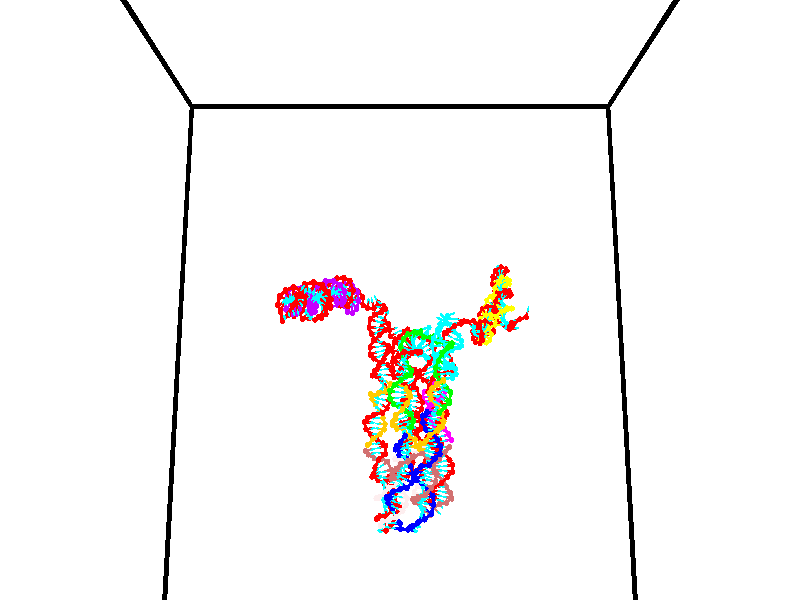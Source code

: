 // switches for output
#declare DRAW_BASES = 1; // possible values are 0, 1; only relevant for DNA ribbons
#declare DRAW_BASES_TYPE = 3; // possible values are 1, 2, 3; only relevant for DNA ribbons
#declare DRAW_FOG = 0; // set to 1 to enable fog

#include "colors.inc"

#include "transforms.inc"
background { rgb <1, 1, 1>}

#default {
   normal{
       ripples 0.25
       frequency 0.20
       turbulence 0.2
       lambda 5
   }
	finish {
		phong 0.1
		phong_size 40.
	}
}

// original window dimensions: 1024x640


// camera settings

camera {
	sky <0, 0.179814, -0.983701>
	up <0, 0.179814, -0.983701>
	right 1.6 * <1, 0, 0>
	location <35, 94.9851, 44.8844>
	look_at <35, 29.7336, 32.9568>
	direction <0, -65.2515, -11.9276>
	angle 67.0682
}


# declare cpy_camera_pos = <35, 94.9851, 44.8844>;
# if (DRAW_FOG = 1)
fog {
	fog_type 2
	up vnormalize(cpy_camera_pos)
	color rgbt<1,1,1,0.3>
	distance 1e-5
	fog_alt 3e-3
	fog_offset 56
}
# end


// LIGHTS

# declare lum = 6;
global_settings {
	ambient_light rgb lum * <0.05, 0.05, 0.05>
	max_trace_level 15
}# declare cpy_direct_light_amount = 0.25;
light_source
{	1000 * <-1, -1.16352, -0.803886>,
	rgb lum * cpy_direct_light_amount
	parallel
}

light_source
{	1000 * <1, 1.16352, 0.803886>,
	rgb lum * cpy_direct_light_amount
	parallel
}

// strand 0

// nucleotide -1

// particle -1
sphere {
	<24.284571, 34.722759, 35.253113> 0.250000
	pigment { color rgbt <1,0,0,0> }
	no_shadow
}
cylinder {
	<24.167021, 34.997929, 34.987663>,  <24.096491, 35.163029, 34.828392>, 0.100000
	pigment { color rgbt <1,0,0,0> }
	no_shadow
}
cylinder {
	<24.167021, 34.997929, 34.987663>,  <24.284571, 34.722759, 35.253113>, 0.100000
	pigment { color rgbt <1,0,0,0> }
	no_shadow
}

// particle -1
sphere {
	<24.167021, 34.997929, 34.987663> 0.100000
	pigment { color rgbt <1,0,0,0> }
	no_shadow
}
sphere {
	0, 1
	scale<0.080000,0.200000,0.300000>
	matrix <0.936671, 0.345620, -0.056516,
		0.190485, -0.638210, -0.745925,
		-0.293875, 0.687921, -0.663628,
		24.078857, 35.204304, 34.788574>
	pigment { color rgbt <0,1,1,0> }
	no_shadow
}
cylinder {
	<24.832695, 35.074379, 34.921883>,  <24.284571, 34.722759, 35.253113>, 0.130000
	pigment { color rgbt <1,0,0,0> }
	no_shadow
}

// nucleotide -1

// particle -1
sphere {
	<24.832695, 35.074379, 34.921883> 0.250000
	pigment { color rgbt <1,0,0,0> }
	no_shadow
}
cylinder {
	<25.180071, 34.889767, 34.849434>,  <25.388496, 34.778999, 34.805965>, 0.100000
	pigment { color rgbt <1,0,0,0> }
	no_shadow
}
cylinder {
	<25.180071, 34.889767, 34.849434>,  <24.832695, 35.074379, 34.921883>, 0.100000
	pigment { color rgbt <1,0,0,0> }
	no_shadow
}

// particle -1
sphere {
	<25.180071, 34.889767, 34.849434> 0.100000
	pigment { color rgbt <1,0,0,0> }
	no_shadow
}
sphere {
	0, 1
	scale<0.080000,0.200000,0.300000>
	matrix <0.444939, 0.564338, 0.695379,
		-0.218724, -0.684482, 0.695445,
		0.868441, -0.461526, -0.181119,
		25.440603, 34.751308, 34.795097>
	pigment { color rgbt <0,1,1,0> }
	no_shadow
}
cylinder {
	<25.177917, 35.004910, 35.561596>,  <24.832695, 35.074379, 34.921883>, 0.130000
	pigment { color rgbt <1,0,0,0> }
	no_shadow
}

// nucleotide -1

// particle -1
sphere {
	<25.177917, 35.004910, 35.561596> 0.250000
	pigment { color rgbt <1,0,0,0> }
	no_shadow
}
cylinder {
	<25.441547, 35.027954, 35.261650>,  <25.599726, 35.041779, 35.081684>, 0.100000
	pigment { color rgbt <1,0,0,0> }
	no_shadow
}
cylinder {
	<25.441547, 35.027954, 35.261650>,  <25.177917, 35.004910, 35.561596>, 0.100000
	pigment { color rgbt <1,0,0,0> }
	no_shadow
}

// particle -1
sphere {
	<25.441547, 35.027954, 35.261650> 0.100000
	pigment { color rgbt <1,0,0,0> }
	no_shadow
}
sphere {
	0, 1
	scale<0.080000,0.200000,0.300000>
	matrix <0.627591, 0.507292, 0.590580,
		0.414423, -0.859847, 0.298190,
		0.659078, 0.057608, -0.749866,
		25.639271, 35.045238, 35.036690>
	pigment { color rgbt <0,1,1,0> }
	no_shadow
}
cylinder {
	<25.781666, 34.577877, 35.420044>,  <25.177917, 35.004910, 35.561596>, 0.130000
	pigment { color rgbt <1,0,0,0> }
	no_shadow
}

// nucleotide -1

// particle -1
sphere {
	<25.781666, 34.577877, 35.420044> 0.250000
	pigment { color rgbt <1,0,0,0> }
	no_shadow
}
cylinder {
	<25.834442, 34.956589, 35.302605>,  <25.866108, 35.183815, 35.232140>, 0.100000
	pigment { color rgbt <1,0,0,0> }
	no_shadow
}
cylinder {
	<25.834442, 34.956589, 35.302605>,  <25.781666, 34.577877, 35.420044>, 0.100000
	pigment { color rgbt <1,0,0,0> }
	no_shadow
}

// particle -1
sphere {
	<25.834442, 34.956589, 35.302605> 0.100000
	pigment { color rgbt <1,0,0,0> }
	no_shadow
}
sphere {
	0, 1
	scale<0.080000,0.200000,0.300000>
	matrix <0.649483, 0.141187, 0.747153,
		0.748842, -0.289268, -0.596289,
		0.131940, 0.946779, -0.293602,
		25.874023, 35.240623, 35.214523>
	pigment { color rgbt <0,1,1,0> }
	no_shadow
}
cylinder {
	<26.477581, 34.842438, 35.576210>,  <25.781666, 34.577877, 35.420044>, 0.130000
	pigment { color rgbt <1,0,0,0> }
	no_shadow
}

// nucleotide -1

// particle -1
sphere {
	<26.477581, 34.842438, 35.576210> 0.250000
	pigment { color rgbt <1,0,0,0> }
	no_shadow
}
cylinder {
	<26.255377, 35.173527, 35.544521>,  <26.122055, 35.372181, 35.525509>, 0.100000
	pigment { color rgbt <1,0,0,0> }
	no_shadow
}
cylinder {
	<26.255377, 35.173527, 35.544521>,  <26.477581, 34.842438, 35.576210>, 0.100000
	pigment { color rgbt <1,0,0,0> }
	no_shadow
}

// particle -1
sphere {
	<26.255377, 35.173527, 35.544521> 0.100000
	pigment { color rgbt <1,0,0,0> }
	no_shadow
}
sphere {
	0, 1
	scale<0.080000,0.200000,0.300000>
	matrix <0.584150, 0.456286, 0.671246,
		0.591757, 0.326606, -0.736989,
		-0.555511, 0.827727, -0.079223,
		26.088724, 35.421844, 35.520756>
	pigment { color rgbt <0,1,1,0> }
	no_shadow
}
cylinder {
	<27.030502, 35.263790, 35.359741>,  <26.477581, 34.842438, 35.576210>, 0.130000
	pigment { color rgbt <1,0,0,0> }
	no_shadow
}

// nucleotide -1

// particle -1
sphere {
	<27.030502, 35.263790, 35.359741> 0.250000
	pigment { color rgbt <1,0,0,0> }
	no_shadow
}
cylinder {
	<27.335392, 35.428646, 35.160080>,  <27.518326, 35.527561, 35.040283>, 0.100000
	pigment { color rgbt <1,0,0,0> }
	no_shadow
}
cylinder {
	<27.335392, 35.428646, 35.160080>,  <27.030502, 35.263790, 35.359741>, 0.100000
	pigment { color rgbt <1,0,0,0> }
	no_shadow
}

// particle -1
sphere {
	<27.335392, 35.428646, 35.160080> 0.100000
	pigment { color rgbt <1,0,0,0> }
	no_shadow
}
sphere {
	0, 1
	scale<0.080000,0.200000,0.300000>
	matrix <-0.438981, 0.895819, 0.069317,
		0.475720, 0.166284, 0.863736,
		0.762225, 0.412139, -0.499154,
		27.564060, 35.552288, 35.010334>
	pigment { color rgbt <0,1,1,0> }
	no_shadow
}
cylinder {
	<26.933554, 35.938465, 35.524220>,  <27.030502, 35.263790, 35.359741>, 0.130000
	pigment { color rgbt <1,0,0,0> }
	no_shadow
}

// nucleotide -1

// particle -1
sphere {
	<26.933554, 35.938465, 35.524220> 0.250000
	pigment { color rgbt <1,0,0,0> }
	no_shadow
}
cylinder {
	<27.194096, 35.980892, 35.223690>,  <27.350422, 36.006348, 35.043373>, 0.100000
	pigment { color rgbt <1,0,0,0> }
	no_shadow
}
cylinder {
	<27.194096, 35.980892, 35.223690>,  <26.933554, 35.938465, 35.524220>, 0.100000
	pigment { color rgbt <1,0,0,0> }
	no_shadow
}

// particle -1
sphere {
	<27.194096, 35.980892, 35.223690> 0.100000
	pigment { color rgbt <1,0,0,0> }
	no_shadow
}
sphere {
	0, 1
	scale<0.080000,0.200000,0.300000>
	matrix <-0.147274, 0.989024, 0.011950,
		0.744343, 0.102867, 0.659827,
		0.651356, 0.106070, -0.751322,
		27.389502, 36.012714, 34.998295>
	pigment { color rgbt <0,1,1,0> }
	no_shadow
}
cylinder {
	<27.300312, 36.572014, 35.684795>,  <26.933554, 35.938465, 35.524220>, 0.130000
	pigment { color rgbt <1,0,0,0> }
	no_shadow
}

// nucleotide -1

// particle -1
sphere {
	<27.300312, 36.572014, 35.684795> 0.250000
	pigment { color rgbt <1,0,0,0> }
	no_shadow
}
cylinder {
	<27.362144, 36.515888, 35.293610>,  <27.399244, 36.482212, 35.058899>, 0.100000
	pigment { color rgbt <1,0,0,0> }
	no_shadow
}
cylinder {
	<27.362144, 36.515888, 35.293610>,  <27.300312, 36.572014, 35.684795>, 0.100000
	pigment { color rgbt <1,0,0,0> }
	no_shadow
}

// particle -1
sphere {
	<27.362144, 36.515888, 35.293610> 0.100000
	pigment { color rgbt <1,0,0,0> }
	no_shadow
}
sphere {
	0, 1
	scale<0.080000,0.200000,0.300000>
	matrix <-0.194595, 0.966148, -0.169381,
		0.968627, 0.216490, 0.122042,
		0.154580, -0.140318, -0.977965,
		27.408518, 36.473793, 35.000221>
	pigment { color rgbt <0,1,1,0> }
	no_shadow
}
cylinder {
	<27.814726, 37.070850, 35.484100>,  <27.300312, 36.572014, 35.684795>, 0.130000
	pigment { color rgbt <1,0,0,0> }
	no_shadow
}

// nucleotide -1

// particle -1
sphere {
	<27.814726, 37.070850, 35.484100> 0.250000
	pigment { color rgbt <1,0,0,0> }
	no_shadow
}
cylinder {
	<27.626530, 36.981972, 35.142513>,  <27.513613, 36.928642, 34.937561>, 0.100000
	pigment { color rgbt <1,0,0,0> }
	no_shadow
}
cylinder {
	<27.626530, 36.981972, 35.142513>,  <27.814726, 37.070850, 35.484100>, 0.100000
	pigment { color rgbt <1,0,0,0> }
	no_shadow
}

// particle -1
sphere {
	<27.626530, 36.981972, 35.142513> 0.100000
	pigment { color rgbt <1,0,0,0> }
	no_shadow
}
sphere {
	0, 1
	scale<0.080000,0.200000,0.300000>
	matrix <-0.117417, 0.974935, -0.188983,
		0.874559, 0.011357, -0.484786,
		-0.470489, -0.222199, -0.853972,
		27.485384, 36.915314, 34.886322>
	pigment { color rgbt <0,1,1,0> }
	no_shadow
}
cylinder {
	<27.891228, 37.624363, 35.091885>,  <27.814726, 37.070850, 35.484100>, 0.130000
	pigment { color rgbt <1,0,0,0> }
	no_shadow
}

// nucleotide -1

// particle -1
sphere {
	<27.891228, 37.624363, 35.091885> 0.250000
	pigment { color rgbt <1,0,0,0> }
	no_shadow
}
cylinder {
	<27.618374, 37.446484, 34.859703>,  <27.454660, 37.339756, 34.720394>, 0.100000
	pigment { color rgbt <1,0,0,0> }
	no_shadow
}
cylinder {
	<27.618374, 37.446484, 34.859703>,  <27.891228, 37.624363, 35.091885>, 0.100000
	pigment { color rgbt <1,0,0,0> }
	no_shadow
}

// particle -1
sphere {
	<27.618374, 37.446484, 34.859703> 0.100000
	pigment { color rgbt <1,0,0,0> }
	no_shadow
}
sphere {
	0, 1
	scale<0.080000,0.200000,0.300000>
	matrix <-0.338839, 0.895679, -0.288004,
		0.647980, 0.000224, -0.761657,
		-0.682136, -0.444700, -0.580458,
		27.413733, 37.313072, 34.685566>
	pigment { color rgbt <0,1,1,0> }
	no_shadow
}
cylinder {
	<27.887276, 38.035637, 34.427849>,  <27.891228, 37.624363, 35.091885>, 0.130000
	pigment { color rgbt <1,0,0,0> }
	no_shadow
}

// nucleotide -1

// particle -1
sphere {
	<27.887276, 38.035637, 34.427849> 0.250000
	pigment { color rgbt <1,0,0,0> }
	no_shadow
}
cylinder {
	<27.540768, 37.837963, 34.457119>,  <27.332863, 37.719357, 34.474682>, 0.100000
	pigment { color rgbt <1,0,0,0> }
	no_shadow
}
cylinder {
	<27.540768, 37.837963, 34.457119>,  <27.887276, 38.035637, 34.427849>, 0.100000
	pigment { color rgbt <1,0,0,0> }
	no_shadow
}

// particle -1
sphere {
	<27.540768, 37.837963, 34.457119> 0.100000
	pigment { color rgbt <1,0,0,0> }
	no_shadow
}
sphere {
	0, 1
	scale<0.080000,0.200000,0.300000>
	matrix <-0.493780, 0.824732, -0.275679,
		0.075885, -0.274946, -0.958460,
		-0.866270, -0.494188, 0.073178,
		27.280888, 37.689705, 34.479073>
	pigment { color rgbt <0,1,1,0> }
	no_shadow
}
cylinder {
	<27.481640, 38.315144, 33.899548>,  <27.887276, 38.035637, 34.427849>, 0.130000
	pigment { color rgbt <1,0,0,0> }
	no_shadow
}

// nucleotide -1

// particle -1
sphere {
	<27.481640, 38.315144, 33.899548> 0.250000
	pigment { color rgbt <1,0,0,0> }
	no_shadow
}
cylinder {
	<27.223577, 38.137432, 34.148190>,  <27.068739, 38.030804, 34.297375>, 0.100000
	pigment { color rgbt <1,0,0,0> }
	no_shadow
}
cylinder {
	<27.223577, 38.137432, 34.148190>,  <27.481640, 38.315144, 33.899548>, 0.100000
	pigment { color rgbt <1,0,0,0> }
	no_shadow
}

// particle -1
sphere {
	<27.223577, 38.137432, 34.148190> 0.100000
	pigment { color rgbt <1,0,0,0> }
	no_shadow
}
sphere {
	0, 1
	scale<0.080000,0.200000,0.300000>
	matrix <-0.612472, 0.787104, -0.073112,
		-0.456782, -0.427882, -0.779915,
		-0.645158, -0.444280, 0.621600,
		27.030029, 38.004147, 34.334671>
	pigment { color rgbt <0,1,1,0> }
	no_shadow
}
cylinder {
	<26.757484, 38.380650, 33.614742>,  <27.481640, 38.315144, 33.899548>, 0.130000
	pigment { color rgbt <1,0,0,0> }
	no_shadow
}

// nucleotide -1

// particle -1
sphere {
	<26.757484, 38.380650, 33.614742> 0.250000
	pigment { color rgbt <1,0,0,0> }
	no_shadow
}
cylinder {
	<26.708035, 38.315937, 34.006363>,  <26.678364, 38.277111, 34.241337>, 0.100000
	pigment { color rgbt <1,0,0,0> }
	no_shadow
}
cylinder {
	<26.708035, 38.315937, 34.006363>,  <26.757484, 38.380650, 33.614742>, 0.100000
	pigment { color rgbt <1,0,0,0> }
	no_shadow
}

// particle -1
sphere {
	<26.708035, 38.315937, 34.006363> 0.100000
	pigment { color rgbt <1,0,0,0> }
	no_shadow
}
sphere {
	0, 1
	scale<0.080000,0.200000,0.300000>
	matrix <-0.484504, 0.870869, 0.082724,
		-0.866009, -0.464128, -0.186045,
		-0.123626, -0.161779, 0.979053,
		26.670946, 38.267403, 34.300079>
	pigment { color rgbt <0,1,1,0> }
	no_shadow
}
cylinder {
	<26.027750, 38.551369, 33.780689>,  <26.757484, 38.380650, 33.614742>, 0.130000
	pigment { color rgbt <1,0,0,0> }
	no_shadow
}

// nucleotide -1

// particle -1
sphere {
	<26.027750, 38.551369, 33.780689> 0.250000
	pigment { color rgbt <1,0,0,0> }
	no_shadow
}
cylinder {
	<26.214191, 38.570988, 34.134037>,  <26.326056, 38.582760, 34.346046>, 0.100000
	pigment { color rgbt <1,0,0,0> }
	no_shadow
}
cylinder {
	<26.214191, 38.570988, 34.134037>,  <26.027750, 38.551369, 33.780689>, 0.100000
	pigment { color rgbt <1,0,0,0> }
	no_shadow
}

// particle -1
sphere {
	<26.214191, 38.570988, 34.134037> 0.100000
	pigment { color rgbt <1,0,0,0> }
	no_shadow
}
sphere {
	0, 1
	scale<0.080000,0.200000,0.300000>
	matrix <-0.534633, 0.811155, 0.237054,
		-0.704922, -0.582771, 0.404307,
		0.466103, 0.049051, 0.883369,
		26.354023, 38.585705, 34.399048>
	pigment { color rgbt <0,1,1,0> }
	no_shadow
}
cylinder {
	<25.515053, 38.542244, 34.288357>,  <26.027750, 38.551369, 33.780689>, 0.130000
	pigment { color rgbt <1,0,0,0> }
	no_shadow
}

// nucleotide -1

// particle -1
sphere {
	<25.515053, 38.542244, 34.288357> 0.250000
	pigment { color rgbt <1,0,0,0> }
	no_shadow
}
cylinder {
	<25.841200, 38.683849, 34.471596>,  <26.036888, 38.768814, 34.581539>, 0.100000
	pigment { color rgbt <1,0,0,0> }
	no_shadow
}
cylinder {
	<25.841200, 38.683849, 34.471596>,  <25.515053, 38.542244, 34.288357>, 0.100000
	pigment { color rgbt <1,0,0,0> }
	no_shadow
}

// particle -1
sphere {
	<25.841200, 38.683849, 34.471596> 0.100000
	pigment { color rgbt <1,0,0,0> }
	no_shadow
}
sphere {
	0, 1
	scale<0.080000,0.200000,0.300000>
	matrix <-0.501150, 0.827763, 0.252305,
		-0.289873, -0.435295, 0.852345,
		0.815367, 0.354016, 0.458094,
		26.085810, 38.790054, 34.609024>
	pigment { color rgbt <0,1,1,0> }
	no_shadow
}
cylinder {
	<25.300198, 38.837334, 34.890820>,  <25.515053, 38.542244, 34.288357>, 0.130000
	pigment { color rgbt <1,0,0,0> }
	no_shadow
}

// nucleotide -1

// particle -1
sphere {
	<25.300198, 38.837334, 34.890820> 0.250000
	pigment { color rgbt <1,0,0,0> }
	no_shadow
}
cylinder {
	<25.663462, 39.001255, 34.856640>,  <25.881420, 39.099609, 34.836132>, 0.100000
	pigment { color rgbt <1,0,0,0> }
	no_shadow
}
cylinder {
	<25.663462, 39.001255, 34.856640>,  <25.300198, 38.837334, 34.890820>, 0.100000
	pigment { color rgbt <1,0,0,0> }
	no_shadow
}

// particle -1
sphere {
	<25.663462, 39.001255, 34.856640> 0.100000
	pigment { color rgbt <1,0,0,0> }
	no_shadow
}
sphere {
	0, 1
	scale<0.080000,0.200000,0.300000>
	matrix <-0.387857, 0.900513, 0.196578,
		0.157508, -0.145382, 0.976758,
		0.908162, 0.409805, -0.085451,
		25.935911, 39.124195, 34.831005>
	pigment { color rgbt <0,1,1,0> }
	no_shadow
}
cylinder {
	<25.398411, 39.143047, 35.569065>,  <25.300198, 38.837334, 34.890820>, 0.130000
	pigment { color rgbt <1,0,0,0> }
	no_shadow
}

// nucleotide -1

// particle -1
sphere {
	<25.398411, 39.143047, 35.569065> 0.250000
	pigment { color rgbt <1,0,0,0> }
	no_shadow
}
cylinder {
	<25.617887, 39.308895, 35.278679>,  <25.749575, 39.408405, 35.104446>, 0.100000
	pigment { color rgbt <1,0,0,0> }
	no_shadow
}
cylinder {
	<25.617887, 39.308895, 35.278679>,  <25.398411, 39.143047, 35.569065>, 0.100000
	pigment { color rgbt <1,0,0,0> }
	no_shadow
}

// particle -1
sphere {
	<25.617887, 39.308895, 35.278679> 0.100000
	pigment { color rgbt <1,0,0,0> }
	no_shadow
}
sphere {
	0, 1
	scale<0.080000,0.200000,0.300000>
	matrix <-0.477915, 0.868040, 0.134548,
		0.685953, 0.273124, 0.674442,
		0.548694, 0.414620, -0.725965,
		25.782495, 39.433281, 35.060890>
	pigment { color rgbt <0,1,1,0> }
	no_shadow
}
cylinder {
	<25.529852, 39.889065, 35.787914>,  <25.398411, 39.143047, 35.569065>, 0.130000
	pigment { color rgbt <1,0,0,0> }
	no_shadow
}

// nucleotide -1

// particle -1
sphere {
	<25.529852, 39.889065, 35.787914> 0.250000
	pigment { color rgbt <1,0,0,0> }
	no_shadow
}
cylinder {
	<25.638117, 39.916004, 35.403790>,  <25.703075, 39.932167, 35.173313>, 0.100000
	pigment { color rgbt <1,0,0,0> }
	no_shadow
}
cylinder {
	<25.638117, 39.916004, 35.403790>,  <25.529852, 39.889065, 35.787914>, 0.100000
	pigment { color rgbt <1,0,0,0> }
	no_shadow
}

// particle -1
sphere {
	<25.638117, 39.916004, 35.403790> 0.100000
	pigment { color rgbt <1,0,0,0> }
	no_shadow
}
sphere {
	0, 1
	scale<0.080000,0.200000,0.300000>
	matrix <-0.227608, 0.973744, 0.004142,
		0.935380, 0.217455, 0.278886,
		0.270663, 0.067351, -0.960315,
		25.719316, 39.936211, 35.115696>
	pigment { color rgbt <0,1,1,0> }
	no_shadow
}
cylinder {
	<26.007015, 40.388641, 35.705879>,  <25.529852, 39.889065, 35.787914>, 0.130000
	pigment { color rgbt <1,0,0,0> }
	no_shadow
}

// nucleotide -1

// particle -1
sphere {
	<26.007015, 40.388641, 35.705879> 0.250000
	pigment { color rgbt <1,0,0,0> }
	no_shadow
}
cylinder {
	<25.809065, 40.367622, 35.358929>,  <25.690294, 40.355011, 35.150761>, 0.100000
	pigment { color rgbt <1,0,0,0> }
	no_shadow
}
cylinder {
	<25.809065, 40.367622, 35.358929>,  <26.007015, 40.388641, 35.705879>, 0.100000
	pigment { color rgbt <1,0,0,0> }
	no_shadow
}

// particle -1
sphere {
	<25.809065, 40.367622, 35.358929> 0.100000
	pigment { color rgbt <1,0,0,0> }
	no_shadow
}
sphere {
	0, 1
	scale<0.080000,0.200000,0.300000>
	matrix <-0.130581, 0.991332, 0.014450,
		0.859095, 0.120414, -0.497449,
		-0.494877, -0.052544, -0.867373,
		25.660603, 40.351860, 35.098717>
	pigment { color rgbt <0,1,1,0> }
	no_shadow
}
cylinder {
	<26.405043, 40.741714, 35.302357>,  <26.007015, 40.388641, 35.705879>, 0.130000
	pigment { color rgbt <1,0,0,0> }
	no_shadow
}

// nucleotide -1

// particle -1
sphere {
	<26.405043, 40.741714, 35.302357> 0.250000
	pigment { color rgbt <1,0,0,0> }
	no_shadow
}
cylinder {
	<26.048073, 40.734898, 35.122005>,  <25.833891, 40.730808, 35.013794>, 0.100000
	pigment { color rgbt <1,0,0,0> }
	no_shadow
}
cylinder {
	<26.048073, 40.734898, 35.122005>,  <26.405043, 40.741714, 35.302357>, 0.100000
	pigment { color rgbt <1,0,0,0> }
	no_shadow
}

// particle -1
sphere {
	<26.048073, 40.734898, 35.122005> 0.100000
	pigment { color rgbt <1,0,0,0> }
	no_shadow
}
sphere {
	0, 1
	scale<0.080000,0.200000,0.300000>
	matrix <-0.088301, 0.986560, 0.137489,
		0.442474, 0.162511, -0.881934,
		-0.892423, -0.017041, -0.450877,
		25.780346, 40.729786, 34.986744>
	pigment { color rgbt <0,1,1,0> }
	no_shadow
}
cylinder {
	<26.407940, 41.357372, 34.810162>,  <26.405043, 40.741714, 35.302357>, 0.130000
	pigment { color rgbt <1,0,0,0> }
	no_shadow
}

// nucleotide -1

// particle -1
sphere {
	<26.407940, 41.357372, 34.810162> 0.250000
	pigment { color rgbt <1,0,0,0> }
	no_shadow
}
cylinder {
	<26.024511, 41.269249, 34.882385>,  <25.794455, 41.216373, 34.925720>, 0.100000
	pigment { color rgbt <1,0,0,0> }
	no_shadow
}
cylinder {
	<26.024511, 41.269249, 34.882385>,  <26.407940, 41.357372, 34.810162>, 0.100000
	pigment { color rgbt <1,0,0,0> }
	no_shadow
}

// particle -1
sphere {
	<26.024511, 41.269249, 34.882385> 0.100000
	pigment { color rgbt <1,0,0,0> }
	no_shadow
}
sphere {
	0, 1
	scale<0.080000,0.200000,0.300000>
	matrix <-0.210759, 0.974977, 0.070719,
		-0.191621, 0.029735, -0.981018,
		-0.958573, -0.220310, 0.180559,
		25.736938, 41.203156, 34.936554>
	pigment { color rgbt <0,1,1,0> }
	no_shadow
}
cylinder {
	<26.061428, 41.813526, 34.438961>,  <26.407940, 41.357372, 34.810162>, 0.130000
	pigment { color rgbt <1,0,0,0> }
	no_shadow
}

// nucleotide -1

// particle -1
sphere {
	<26.061428, 41.813526, 34.438961> 0.250000
	pigment { color rgbt <1,0,0,0> }
	no_shadow
}
cylinder {
	<25.797535, 41.692650, 34.714188>,  <25.639198, 41.620125, 34.879322>, 0.100000
	pigment { color rgbt <1,0,0,0> }
	no_shadow
}
cylinder {
	<25.797535, 41.692650, 34.714188>,  <26.061428, 41.813526, 34.438961>, 0.100000
	pigment { color rgbt <1,0,0,0> }
	no_shadow
}

// particle -1
sphere {
	<25.797535, 41.692650, 34.714188> 0.100000
	pigment { color rgbt <1,0,0,0> }
	no_shadow
}
sphere {
	0, 1
	scale<0.080000,0.200000,0.300000>
	matrix <-0.252140, 0.951524, 0.176147,
		-0.707940, -0.057278, -0.703946,
		-0.659732, -0.302194, 0.688064,
		25.599615, 41.601990, 34.920609>
	pigment { color rgbt <0,1,1,0> }
	no_shadow
}
cylinder {
	<25.516853, 42.141598, 34.262650>,  <26.061428, 41.813526, 34.438961>, 0.130000
	pigment { color rgbt <1,0,0,0> }
	no_shadow
}

// nucleotide -1

// particle -1
sphere {
	<25.516853, 42.141598, 34.262650> 0.250000
	pigment { color rgbt <1,0,0,0> }
	no_shadow
}
cylinder {
	<25.462103, 42.037312, 34.644917>,  <25.429253, 41.974739, 34.874275>, 0.100000
	pigment { color rgbt <1,0,0,0> }
	no_shadow
}
cylinder {
	<25.462103, 42.037312, 34.644917>,  <25.516853, 42.141598, 34.262650>, 0.100000
	pigment { color rgbt <1,0,0,0> }
	no_shadow
}

// particle -1
sphere {
	<25.462103, 42.037312, 34.644917> 0.100000
	pigment { color rgbt <1,0,0,0> }
	no_shadow
}
sphere {
	0, 1
	scale<0.080000,0.200000,0.300000>
	matrix <-0.207101, 0.950956, 0.229764,
		-0.968697, -0.166470, -0.184157,
		-0.136877, -0.260711, 0.955664,
		25.421040, 41.959099, 34.931618>
	pigment { color rgbt <0,1,1,0> }
	no_shadow
}
cylinder {
	<24.853390, 42.467964, 34.567539>,  <25.516853, 42.141598, 34.262650>, 0.130000
	pigment { color rgbt <1,0,0,0> }
	no_shadow
}

// nucleotide -1

// particle -1
sphere {
	<24.853390, 42.467964, 34.567539> 0.250000
	pigment { color rgbt <1,0,0,0> }
	no_shadow
}
cylinder {
	<25.046982, 42.387386, 34.908169>,  <25.163137, 42.339039, 35.112549>, 0.100000
	pigment { color rgbt <1,0,0,0> }
	no_shadow
}
cylinder {
	<25.046982, 42.387386, 34.908169>,  <24.853390, 42.467964, 34.567539>, 0.100000
	pigment { color rgbt <1,0,0,0> }
	no_shadow
}

// particle -1
sphere {
	<25.046982, 42.387386, 34.908169> 0.100000
	pigment { color rgbt <1,0,0,0> }
	no_shadow
}
sphere {
	0, 1
	scale<0.080000,0.200000,0.300000>
	matrix <-0.188436, 0.926321, 0.326224,
		-0.854549, -0.318353, 0.410362,
		0.483981, -0.201447, 0.851576,
		25.192177, 42.326954, 35.163643>
	pigment { color rgbt <0,1,1,0> }
	no_shadow
}
cylinder {
	<24.403221, 42.728268, 35.063450>,  <24.853390, 42.467964, 34.567539>, 0.130000
	pigment { color rgbt <1,0,0,0> }
	no_shadow
}

// nucleotide -1

// particle -1
sphere {
	<24.403221, 42.728268, 35.063450> 0.250000
	pigment { color rgbt <1,0,0,0> }
	no_shadow
}
cylinder {
	<24.770746, 42.709846, 35.220249>,  <24.991261, 42.698795, 35.314327>, 0.100000
	pigment { color rgbt <1,0,0,0> }
	no_shadow
}
cylinder {
	<24.770746, 42.709846, 35.220249>,  <24.403221, 42.728268, 35.063450>, 0.100000
	pigment { color rgbt <1,0,0,0> }
	no_shadow
}

// particle -1
sphere {
	<24.770746, 42.709846, 35.220249> 0.100000
	pigment { color rgbt <1,0,0,0> }
	no_shadow
}
sphere {
	0, 1
	scale<0.080000,0.200000,0.300000>
	matrix <-0.137536, 0.893563, 0.427352,
		-0.369956, -0.446570, 0.814682,
		0.918812, -0.046054, 0.391999,
		25.046391, 42.696030, 35.337849>
	pigment { color rgbt <0,1,1,0> }
	no_shadow
}
cylinder {
	<24.311375, 42.961384, 35.745754>,  <24.403221, 42.728268, 35.063450>, 0.130000
	pigment { color rgbt <1,0,0,0> }
	no_shadow
}

// nucleotide -1

// particle -1
sphere {
	<24.311375, 42.961384, 35.745754> 0.250000
	pigment { color rgbt <1,0,0,0> }
	no_shadow
}
cylinder {
	<24.693674, 43.012936, 35.639973>,  <24.923054, 43.043865, 35.576504>, 0.100000
	pigment { color rgbt <1,0,0,0> }
	no_shadow
}
cylinder {
	<24.693674, 43.012936, 35.639973>,  <24.311375, 42.961384, 35.745754>, 0.100000
	pigment { color rgbt <1,0,0,0> }
	no_shadow
}

// particle -1
sphere {
	<24.693674, 43.012936, 35.639973> 0.100000
	pigment { color rgbt <1,0,0,0> }
	no_shadow
}
sphere {
	0, 1
	scale<0.080000,0.200000,0.300000>
	matrix <-0.056658, 0.962743, 0.264414,
		0.288679, -0.237730, 0.927442,
		0.955748, 0.128878, -0.264455,
		24.980398, 43.051598, 35.560635>
	pigment { color rgbt <0,1,1,0> }
	no_shadow
}
cylinder {
	<24.635448, 43.337566, 36.272350>,  <24.311375, 42.961384, 35.745754>, 0.130000
	pigment { color rgbt <1,0,0,0> }
	no_shadow
}

// nucleotide -1

// particle -1
sphere {
	<24.635448, 43.337566, 36.272350> 0.250000
	pigment { color rgbt <1,0,0,0> }
	no_shadow
}
cylinder {
	<24.818752, 43.393703, 35.921284>,  <24.928734, 43.427387, 35.710644>, 0.100000
	pigment { color rgbt <1,0,0,0> }
	no_shadow
}
cylinder {
	<24.818752, 43.393703, 35.921284>,  <24.635448, 43.337566, 36.272350>, 0.100000
	pigment { color rgbt <1,0,0,0> }
	no_shadow
}

// particle -1
sphere {
	<24.818752, 43.393703, 35.921284> 0.100000
	pigment { color rgbt <1,0,0,0> }
	no_shadow
}
sphere {
	0, 1
	scale<0.080000,0.200000,0.300000>
	matrix <0.012362, 0.986353, 0.164180,
		0.888732, -0.086087, 0.450271,
		0.458260, 0.140345, -0.877668,
		24.956230, 43.435806, 35.657982>
	pigment { color rgbt <0,1,1,0> }
	no_shadow
}
cylinder {
	<24.867247, 43.530800, 36.974022>,  <24.635448, 43.337566, 36.272350>, 0.130000
	pigment { color rgbt <1,0,0,0> }
	no_shadow
}

// nucleotide -1

// particle -1
sphere {
	<24.867247, 43.530800, 36.974022> 0.250000
	pigment { color rgbt <1,0,0,0> }
	no_shadow
}
cylinder {
	<25.036203, 43.887543, 36.909313>,  <25.137577, 44.101589, 36.870487>, 0.100000
	pigment { color rgbt <1,0,0,0> }
	no_shadow
}
cylinder {
	<25.036203, 43.887543, 36.909313>,  <24.867247, 43.530800, 36.974022>, 0.100000
	pigment { color rgbt <1,0,0,0> }
	no_shadow
}

// particle -1
sphere {
	<25.036203, 43.887543, 36.909313> 0.100000
	pigment { color rgbt <1,0,0,0> }
	no_shadow
}
sphere {
	0, 1
	scale<0.080000,0.200000,0.300000>
	matrix <0.839837, -0.452218, -0.300288,
		-0.340970, -0.009021, -0.940031,
		0.422390, 0.891862, -0.161770,
		25.162920, 44.155102, 36.860783>
	pigment { color rgbt <0,1,1,0> }
	no_shadow
}
cylinder {
	<25.330528, 43.374866, 36.501114>,  <24.867247, 43.530800, 36.974022>, 0.130000
	pigment { color rgbt <1,0,0,0> }
	no_shadow
}

// nucleotide -1

// particle -1
sphere {
	<25.330528, 43.374866, 36.501114> 0.250000
	pigment { color rgbt <1,0,0,0> }
	no_shadow
}
cylinder {
	<25.434191, 43.754097, 36.574852>,  <25.496389, 43.981636, 36.619095>, 0.100000
	pigment { color rgbt <1,0,0,0> }
	no_shadow
}
cylinder {
	<25.434191, 43.754097, 36.574852>,  <25.330528, 43.374866, 36.501114>, 0.100000
	pigment { color rgbt <1,0,0,0> }
	no_shadow
}

// particle -1
sphere {
	<25.434191, 43.754097, 36.574852> 0.100000
	pigment { color rgbt <1,0,0,0> }
	no_shadow
}
sphere {
	0, 1
	scale<0.080000,0.200000,0.300000>
	matrix <0.896309, -0.164975, -0.411599,
		-0.359816, 0.271898, -0.892526,
		0.259157, 0.948079, 0.184344,
		25.511938, 44.038521, 36.630154>
	pigment { color rgbt <0,1,1,0> }
	no_shadow
}
cylinder {
	<25.735176, 43.737053, 35.945080>,  <25.330528, 43.374866, 36.501114>, 0.130000
	pigment { color rgbt <1,0,0,0> }
	no_shadow
}

// nucleotide -1

// particle -1
sphere {
	<25.735176, 43.737053, 35.945080> 0.250000
	pigment { color rgbt <1,0,0,0> }
	no_shadow
}
cylinder {
	<25.836483, 43.955460, 36.264507>,  <25.897266, 44.086506, 36.456165>, 0.100000
	pigment { color rgbt <1,0,0,0> }
	no_shadow
}
cylinder {
	<25.836483, 43.955460, 36.264507>,  <25.735176, 43.737053, 35.945080>, 0.100000
	pigment { color rgbt <1,0,0,0> }
	no_shadow
}

// particle -1
sphere {
	<25.836483, 43.955460, 36.264507> 0.100000
	pigment { color rgbt <1,0,0,0> }
	no_shadow
}
sphere {
	0, 1
	scale<0.080000,0.200000,0.300000>
	matrix <0.949598, 0.017295, -0.312991,
		-0.184711, 0.837594, -0.514118,
		0.253268, 0.546019, 0.798573,
		25.912464, 44.119267, 36.504078>
	pigment { color rgbt <0,1,1,0> }
	no_shadow
}
cylinder {
	<26.136732, 44.429821, 35.846447>,  <25.735176, 43.737053, 35.945080>, 0.130000
	pigment { color rgbt <1,0,0,0> }
	no_shadow
}

// nucleotide -1

// particle -1
sphere {
	<26.136732, 44.429821, 35.846447> 0.250000
	pigment { color rgbt <1,0,0,0> }
	no_shadow
}
cylinder {
	<26.230701, 44.282578, 36.206291>,  <26.287083, 44.194233, 36.422199>, 0.100000
	pigment { color rgbt <1,0,0,0> }
	no_shadow
}
cylinder {
	<26.230701, 44.282578, 36.206291>,  <26.136732, 44.429821, 35.846447>, 0.100000
	pigment { color rgbt <1,0,0,0> }
	no_shadow
}

// particle -1
sphere {
	<26.230701, 44.282578, 36.206291> 0.100000
	pigment { color rgbt <1,0,0,0> }
	no_shadow
}
sphere {
	0, 1
	scale<0.080000,0.200000,0.300000>
	matrix <0.971928, 0.101310, -0.212351,
		-0.012971, 0.924246, 0.381576,
		0.234922, -0.368110, 0.899615,
		26.301178, 44.172146, 36.476177>
	pigment { color rgbt <0,1,1,0> }
	no_shadow
}
cylinder {
	<26.287788, 44.975338, 35.381683>,  <26.136732, 44.429821, 35.846447>, 0.130000
	pigment { color rgbt <1,0,0,0> }
	no_shadow
}

// nucleotide -1

// particle -1
sphere {
	<26.287788, 44.975338, 35.381683> 0.250000
	pigment { color rgbt <1,0,0,0> }
	no_shadow
}
cylinder {
	<26.569073, 45.109734, 35.131050>,  <26.737843, 45.190372, 34.980671>, 0.100000
	pigment { color rgbt <1,0,0,0> }
	no_shadow
}
cylinder {
	<26.569073, 45.109734, 35.131050>,  <26.287788, 44.975338, 35.381683>, 0.100000
	pigment { color rgbt <1,0,0,0> }
	no_shadow
}

// particle -1
sphere {
	<26.569073, 45.109734, 35.131050> 0.100000
	pigment { color rgbt <1,0,0,0> }
	no_shadow
}
sphere {
	0, 1
	scale<0.080000,0.200000,0.300000>
	matrix <0.681945, -0.568035, 0.460747,
		-0.201116, -0.751298, -0.628573,
		0.703209, 0.335989, -0.626584,
		26.780035, 45.210529, 34.943073>
	pigment { color rgbt <0,1,1,0> }
	no_shadow
}
cylinder {
	<26.605009, 44.389210, 35.256329>,  <26.287788, 44.975338, 35.381683>, 0.130000
	pigment { color rgbt <1,0,0,0> }
	no_shadow
}

// nucleotide -1

// particle -1
sphere {
	<26.605009, 44.389210, 35.256329> 0.250000
	pigment { color rgbt <1,0,0,0> }
	no_shadow
}
cylinder {
	<26.832071, 44.702610, 35.155220>,  <26.968309, 44.890652, 35.094555>, 0.100000
	pigment { color rgbt <1,0,0,0> }
	no_shadow
}
cylinder {
	<26.832071, 44.702610, 35.155220>,  <26.605009, 44.389210, 35.256329>, 0.100000
	pigment { color rgbt <1,0,0,0> }
	no_shadow
}

// particle -1
sphere {
	<26.832071, 44.702610, 35.155220> 0.100000
	pigment { color rgbt <1,0,0,0> }
	no_shadow
}
sphere {
	0, 1
	scale<0.080000,0.200000,0.300000>
	matrix <0.823015, -0.532513, 0.197678,
		0.020276, -0.320248, -0.947117,
		0.567658, 0.783500, -0.252771,
		27.002369, 44.937660, 35.079388>
	pigment { color rgbt <0,1,1,0> }
	no_shadow
}
cylinder {
	<26.861130, 44.518070, 34.542538>,  <26.605009, 44.389210, 35.256329>, 0.130000
	pigment { color rgbt <1,0,0,0> }
	no_shadow
}

// nucleotide -1

// particle -1
sphere {
	<26.861130, 44.518070, 34.542538> 0.250000
	pigment { color rgbt <1,0,0,0> }
	no_shadow
}
cylinder {
	<27.111969, 44.644276, 34.827408>,  <27.262472, 44.719997, 34.998329>, 0.100000
	pigment { color rgbt <1,0,0,0> }
	no_shadow
}
cylinder {
	<27.111969, 44.644276, 34.827408>,  <26.861130, 44.518070, 34.542538>, 0.100000
	pigment { color rgbt <1,0,0,0> }
	no_shadow
}

// particle -1
sphere {
	<27.111969, 44.644276, 34.827408> 0.100000
	pigment { color rgbt <1,0,0,0> }
	no_shadow
}
sphere {
	0, 1
	scale<0.080000,0.200000,0.300000>
	matrix <0.641213, -0.728204, -0.242002,
		0.442257, 0.608418, -0.658966,
		0.627100, 0.315510, 0.712179,
		27.300098, 44.738930, 35.041061>
	pigment { color rgbt <0,1,1,0> }
	no_shadow
}
cylinder {
	<27.602617, 44.396057, 34.351559>,  <26.861130, 44.518070, 34.542538>, 0.130000
	pigment { color rgbt <1,0,0,0> }
	no_shadow
}

// nucleotide -1

// particle -1
sphere {
	<27.602617, 44.396057, 34.351559> 0.250000
	pigment { color rgbt <1,0,0,0> }
	no_shadow
}
cylinder {
	<27.616104, 44.423988, 34.750355>,  <27.624197, 44.440746, 34.989632>, 0.100000
	pigment { color rgbt <1,0,0,0> }
	no_shadow
}
cylinder {
	<27.616104, 44.423988, 34.750355>,  <27.602617, 44.396057, 34.351559>, 0.100000
	pigment { color rgbt <1,0,0,0> }
	no_shadow
}

// particle -1
sphere {
	<27.616104, 44.423988, 34.750355> 0.100000
	pigment { color rgbt <1,0,0,0> }
	no_shadow
}
sphere {
	0, 1
	scale<0.080000,0.200000,0.300000>
	matrix <0.621355, -0.782799, 0.033812,
		0.782804, 0.618344, -0.069780,
		0.033716, 0.069827, 0.996989,
		27.626219, 44.444935, 35.049450>
	pigment { color rgbt <0,1,1,0> }
	no_shadow
}
cylinder {
	<28.342299, 44.365772, 34.546326>,  <27.602617, 44.396057, 34.351559>, 0.130000
	pigment { color rgbt <1,0,0,0> }
	no_shadow
}

// nucleotide -1

// particle -1
sphere {
	<28.342299, 44.365772, 34.546326> 0.250000
	pigment { color rgbt <1,0,0,0> }
	no_shadow
}
cylinder {
	<28.137247, 44.217251, 34.855995>,  <28.014215, 44.128139, 35.041798>, 0.100000
	pigment { color rgbt <1,0,0,0> }
	no_shadow
}
cylinder {
	<28.137247, 44.217251, 34.855995>,  <28.342299, 44.365772, 34.546326>, 0.100000
	pigment { color rgbt <1,0,0,0> }
	no_shadow
}

// particle -1
sphere {
	<28.137247, 44.217251, 34.855995> 0.100000
	pigment { color rgbt <1,0,0,0> }
	no_shadow
}
sphere {
	0, 1
	scale<0.080000,0.200000,0.300000>
	matrix <0.611845, -0.790551, 0.025987,
		0.602375, 0.486997, 0.632439,
		-0.512630, -0.371300, 0.774174,
		27.983458, 44.105862, 35.088249>
	pigment { color rgbt <0,1,1,0> }
	no_shadow
}
cylinder {
	<28.830673, 44.094734, 35.009735>,  <28.342299, 44.365772, 34.546326>, 0.130000
	pigment { color rgbt <1,0,0,0> }
	no_shadow
}

// nucleotide -1

// particle -1
sphere {
	<28.830673, 44.094734, 35.009735> 0.250000
	pigment { color rgbt <1,0,0,0> }
	no_shadow
}
cylinder {
	<28.494825, 43.905556, 35.116592>,  <28.293318, 43.792049, 35.180706>, 0.100000
	pigment { color rgbt <1,0,0,0> }
	no_shadow
}
cylinder {
	<28.494825, 43.905556, 35.116592>,  <28.830673, 44.094734, 35.009735>, 0.100000
	pigment { color rgbt <1,0,0,0> }
	no_shadow
}

// particle -1
sphere {
	<28.494825, 43.905556, 35.116592> 0.100000
	pigment { color rgbt <1,0,0,0> }
	no_shadow
}
sphere {
	0, 1
	scale<0.080000,0.200000,0.300000>
	matrix <0.490697, -0.871330, -0.000351,
		0.232934, 0.130791, 0.963657,
		-0.839618, -0.472945, 0.267141,
		28.242939, 43.763672, 35.196735>
	pigment { color rgbt <0,1,1,0> }
	no_shadow
}
cylinder {
	<29.028343, 43.717049, 35.479404>,  <28.830673, 44.094734, 35.009735>, 0.130000
	pigment { color rgbt <1,0,0,0> }
	no_shadow
}

// nucleotide -1

// particle -1
sphere {
	<29.028343, 43.717049, 35.479404> 0.250000
	pigment { color rgbt <1,0,0,0> }
	no_shadow
}
cylinder {
	<28.687321, 43.548874, 35.355225>,  <28.482708, 43.447968, 35.280716>, 0.100000
	pigment { color rgbt <1,0,0,0> }
	no_shadow
}
cylinder {
	<28.687321, 43.548874, 35.355225>,  <29.028343, 43.717049, 35.479404>, 0.100000
	pigment { color rgbt <1,0,0,0> }
	no_shadow
}

// particle -1
sphere {
	<28.687321, 43.548874, 35.355225> 0.100000
	pigment { color rgbt <1,0,0,0> }
	no_shadow
}
sphere {
	0, 1
	scale<0.080000,0.200000,0.300000>
	matrix <0.406462, -0.906797, 0.111837,
		-0.328535, -0.030839, 0.943988,
		-0.852557, -0.420437, -0.310450,
		28.431553, 43.422741, 35.262089>
	pigment { color rgbt <0,1,1,0> }
	no_shadow
}
cylinder {
	<28.927277, 43.061970, 35.865791>,  <29.028343, 43.717049, 35.479404>, 0.130000
	pigment { color rgbt <1,0,0,0> }
	no_shadow
}

// nucleotide -1

// particle -1
sphere {
	<28.927277, 43.061970, 35.865791> 0.250000
	pigment { color rgbt <1,0,0,0> }
	no_shadow
}
cylinder {
	<28.698820, 43.017040, 35.540539>,  <28.561747, 42.990082, 35.345387>, 0.100000
	pigment { color rgbt <1,0,0,0> }
	no_shadow
}
cylinder {
	<28.698820, 43.017040, 35.540539>,  <28.927277, 43.061970, 35.865791>, 0.100000
	pigment { color rgbt <1,0,0,0> }
	no_shadow
}

// particle -1
sphere {
	<28.698820, 43.017040, 35.540539> 0.100000
	pigment { color rgbt <1,0,0,0> }
	no_shadow
}
sphere {
	0, 1
	scale<0.080000,0.200000,0.300000>
	matrix <0.316669, -0.944063, -0.092016,
		-0.757312, -0.310047, 0.574760,
		-0.571139, -0.112324, -0.813132,
		28.527479, 42.983345, 35.296600>
	pigment { color rgbt <0,1,1,0> }
	no_shadow
}
cylinder {
	<28.847803, 42.327171, 35.843235>,  <28.927277, 43.061970, 35.865791>, 0.130000
	pigment { color rgbt <1,0,0,0> }
	no_shadow
}

// nucleotide -1

// particle -1
sphere {
	<28.847803, 42.327171, 35.843235> 0.250000
	pigment { color rgbt <1,0,0,0> }
	no_shadow
}
cylinder {
	<28.709860, 42.429276, 35.481922>,  <28.627094, 42.490536, 35.265133>, 0.100000
	pigment { color rgbt <1,0,0,0> }
	no_shadow
}
cylinder {
	<28.709860, 42.429276, 35.481922>,  <28.847803, 42.327171, 35.843235>, 0.100000
	pigment { color rgbt <1,0,0,0> }
	no_shadow
}

// particle -1
sphere {
	<28.709860, 42.429276, 35.481922> 0.100000
	pigment { color rgbt <1,0,0,0> }
	no_shadow
}
sphere {
	0, 1
	scale<0.080000,0.200000,0.300000>
	matrix <0.281344, -0.889963, -0.358904,
		-0.895502, -0.377901, 0.235088,
		-0.344850, 0.255259, -0.903283,
		28.606403, 42.505852, 35.210938>
	pigment { color rgbt <0,1,1,0> }
	no_shadow
}
cylinder {
	<28.513340, 41.738369, 35.646423>,  <28.847803, 42.327171, 35.843235>, 0.130000
	pigment { color rgbt <1,0,0,0> }
	no_shadow
}

// nucleotide -1

// particle -1
sphere {
	<28.513340, 41.738369, 35.646423> 0.250000
	pigment { color rgbt <1,0,0,0> }
	no_shadow
}
cylinder {
	<28.621572, 41.950653, 35.325142>,  <28.686512, 42.078022, 35.132374>, 0.100000
	pigment { color rgbt <1,0,0,0> }
	no_shadow
}
cylinder {
	<28.621572, 41.950653, 35.325142>,  <28.513340, 41.738369, 35.646423>, 0.100000
	pigment { color rgbt <1,0,0,0> }
	no_shadow
}

// particle -1
sphere {
	<28.621572, 41.950653, 35.325142> 0.100000
	pigment { color rgbt <1,0,0,0> }
	no_shadow
}
sphere {
	0, 1
	scale<0.080000,0.200000,0.300000>
	matrix <0.290856, -0.840401, -0.457307,
		-0.917709, -0.109878, -0.381756,
		0.270580, 0.530710, -0.803202,
		28.702745, 42.109867, 35.084183>
	pigment { color rgbt <0,1,1,0> }
	no_shadow
}
cylinder {
	<28.057562, 41.524464, 35.025928>,  <28.513340, 41.738369, 35.646423>, 0.130000
	pigment { color rgbt <1,0,0,0> }
	no_shadow
}

// nucleotide -1

// particle -1
sphere {
	<28.057562, 41.524464, 35.025928> 0.250000
	pigment { color rgbt <1,0,0,0> }
	no_shadow
}
cylinder {
	<28.414114, 41.685635, 34.942894>,  <28.628046, 41.782337, 34.893074>, 0.100000
	pigment { color rgbt <1,0,0,0> }
	no_shadow
}
cylinder {
	<28.414114, 41.685635, 34.942894>,  <28.057562, 41.524464, 35.025928>, 0.100000
	pigment { color rgbt <1,0,0,0> }
	no_shadow
}

// particle -1
sphere {
	<28.414114, 41.685635, 34.942894> 0.100000
	pigment { color rgbt <1,0,0,0> }
	no_shadow
}
sphere {
	0, 1
	scale<0.080000,0.200000,0.300000>
	matrix <0.246287, -0.815043, -0.524450,
		-0.380502, 0.416360, -0.825750,
		0.891381, 0.402926, -0.207582,
		28.681528, 41.806511, 34.880619>
	pigment { color rgbt <0,1,1,0> }
	no_shadow
}
cylinder {
	<28.217827, 41.244949, 34.376972>,  <28.057562, 41.524464, 35.025928>, 0.130000
	pigment { color rgbt <1,0,0,0> }
	no_shadow
}

// nucleotide -1

// particle -1
sphere {
	<28.217827, 41.244949, 34.376972> 0.250000
	pigment { color rgbt <1,0,0,0> }
	no_shadow
}
cylinder {
	<28.580414, 41.388714, 34.465645>,  <28.797966, 41.474972, 34.518848>, 0.100000
	pigment { color rgbt <1,0,0,0> }
	no_shadow
}
cylinder {
	<28.580414, 41.388714, 34.465645>,  <28.217827, 41.244949, 34.376972>, 0.100000
	pigment { color rgbt <1,0,0,0> }
	no_shadow
}

// particle -1
sphere {
	<28.580414, 41.388714, 34.465645> 0.100000
	pigment { color rgbt <1,0,0,0> }
	no_shadow
}
sphere {
	0, 1
	scale<0.080000,0.200000,0.300000>
	matrix <0.420346, -0.818140, -0.392372,
		0.040342, 0.448855, -0.892694,
		0.906467, 0.359411, 0.221680,
		28.852354, 41.496536, 34.532150>
	pigment { color rgbt <0,1,1,0> }
	no_shadow
}
cylinder {
	<28.501980, 41.080502, 33.774441>,  <28.217827, 41.244949, 34.376972>, 0.130000
	pigment { color rgbt <1,0,0,0> }
	no_shadow
}

// nucleotide -1

// particle -1
sphere {
	<28.501980, 41.080502, 33.774441> 0.250000
	pigment { color rgbt <1,0,0,0> }
	no_shadow
}
cylinder {
	<28.796558, 41.150818, 34.035744>,  <28.973305, 41.193008, 34.192524>, 0.100000
	pigment { color rgbt <1,0,0,0> }
	no_shadow
}
cylinder {
	<28.796558, 41.150818, 34.035744>,  <28.501980, 41.080502, 33.774441>, 0.100000
	pigment { color rgbt <1,0,0,0> }
	no_shadow
}

// particle -1
sphere {
	<28.796558, 41.150818, 34.035744> 0.100000
	pigment { color rgbt <1,0,0,0> }
	no_shadow
}
sphere {
	0, 1
	scale<0.080000,0.200000,0.300000>
	matrix <0.456164, -0.842125, -0.287645,
		0.499560, 0.509828, -0.700368,
		0.736447, 0.175787, 0.653257,
		29.017492, 41.203552, 34.231720>
	pigment { color rgbt <0,1,1,0> }
	no_shadow
}
cylinder {
	<29.228687, 40.958237, 33.332214>,  <28.501980, 41.080502, 33.774441>, 0.130000
	pigment { color rgbt <1,0,0,0> }
	no_shadow
}

// nucleotide -1

// particle -1
sphere {
	<29.228687, 40.958237, 33.332214> 0.250000
	pigment { color rgbt <1,0,0,0> }
	no_shadow
}
cylinder {
	<29.266354, 40.958652, 33.730438>,  <29.288954, 40.958904, 33.969372>, 0.100000
	pigment { color rgbt <1,0,0,0> }
	no_shadow
}
cylinder {
	<29.266354, 40.958652, 33.730438>,  <29.228687, 40.958237, 33.332214>, 0.100000
	pigment { color rgbt <1,0,0,0> }
	no_shadow
}

// particle -1
sphere {
	<29.266354, 40.958652, 33.730438> 0.100000
	pigment { color rgbt <1,0,0,0> }
	no_shadow
}
sphere {
	0, 1
	scale<0.080000,0.200000,0.300000>
	matrix <0.729776, -0.680265, -0.068314,
		0.677171, 0.732965, -0.064820,
		0.094167, 0.001044, 0.995556,
		29.294603, 40.958965, 34.029106>
	pigment { color rgbt <0,1,1,0> }
	no_shadow
}
cylinder {
	<29.857693, 40.704124, 33.251385>,  <29.228687, 40.958237, 33.332214>, 0.130000
	pigment { color rgbt <1,0,0,0> }
	no_shadow
}

// nucleotide -1

// particle -1
sphere {
	<29.857693, 40.704124, 33.251385> 0.250000
	pigment { color rgbt <1,0,0,0> }
	no_shadow
}
cylinder {
	<29.729280, 40.622532, 33.621323>,  <29.652233, 40.573578, 33.843285>, 0.100000
	pigment { color rgbt <1,0,0,0> }
	no_shadow
}
cylinder {
	<29.729280, 40.622532, 33.621323>,  <29.857693, 40.704124, 33.251385>, 0.100000
	pigment { color rgbt <1,0,0,0> }
	no_shadow
}

// particle -1
sphere {
	<29.729280, 40.622532, 33.621323> 0.100000
	pigment { color rgbt <1,0,0,0> }
	no_shadow
}
sphere {
	0, 1
	scale<0.080000,0.200000,0.300000>
	matrix <0.382691, -0.921195, -0.070338,
		0.866306, 0.331347, 0.373794,
		-0.321031, -0.203981, 0.924841,
		29.632971, 40.561337, 33.898773>
	pigment { color rgbt <0,1,1,0> }
	no_shadow
}
cylinder {
	<30.364641, 40.232025, 33.370144>,  <29.857693, 40.704124, 33.251385>, 0.130000
	pigment { color rgbt <1,0,0,0> }
	no_shadow
}

// nucleotide -1

// particle -1
sphere {
	<30.364641, 40.232025, 33.370144> 0.250000
	pigment { color rgbt <1,0,0,0> }
	no_shadow
}
cylinder {
	<30.083473, 40.213909, 33.654076>,  <29.914772, 40.203041, 33.824432>, 0.100000
	pigment { color rgbt <1,0,0,0> }
	no_shadow
}
cylinder {
	<30.083473, 40.213909, 33.654076>,  <30.364641, 40.232025, 33.370144>, 0.100000
	pigment { color rgbt <1,0,0,0> }
	no_shadow
}

// particle -1
sphere {
	<30.083473, 40.213909, 33.654076> 0.100000
	pigment { color rgbt <1,0,0,0> }
	no_shadow
}
sphere {
	0, 1
	scale<0.080000,0.200000,0.300000>
	matrix <0.348786, -0.891692, 0.288502,
		0.619881, 0.450371, 0.642583,
		-0.702919, -0.045287, 0.709826,
		29.872597, 40.200325, 33.867023>
	pigment { color rgbt <0,1,1,0> }
	no_shadow
}
cylinder {
	<30.659393, 40.077873, 34.095730>,  <30.364641, 40.232025, 33.370144>, 0.130000
	pigment { color rgbt <1,0,0,0> }
	no_shadow
}

// nucleotide -1

// particle -1
sphere {
	<30.659393, 40.077873, 34.095730> 0.250000
	pigment { color rgbt <1,0,0,0> }
	no_shadow
}
cylinder {
	<30.274118, 39.970421, 34.099815>,  <30.042953, 39.905949, 34.102268>, 0.100000
	pigment { color rgbt <1,0,0,0> }
	no_shadow
}
cylinder {
	<30.274118, 39.970421, 34.099815>,  <30.659393, 40.077873, 34.095730>, 0.100000
	pigment { color rgbt <1,0,0,0> }
	no_shadow
}

// particle -1
sphere {
	<30.274118, 39.970421, 34.099815> 0.100000
	pigment { color rgbt <1,0,0,0> }
	no_shadow
}
sphere {
	0, 1
	scale<0.080000,0.200000,0.300000>
	matrix <0.241048, -0.846212, 0.475206,
		-0.119010, 0.460176, 0.879815,
		-0.963189, -0.268632, 0.010217,
		29.985163, 39.889832, 34.102879>
	pigment { color rgbt <0,1,1,0> }
	no_shadow
}
cylinder {
	<30.440838, 39.805660, 34.796494>,  <30.659393, 40.077873, 34.095730>, 0.130000
	pigment { color rgbt <1,0,0,0> }
	no_shadow
}

// nucleotide -1

// particle -1
sphere {
	<30.440838, 39.805660, 34.796494> 0.250000
	pigment { color rgbt <1,0,0,0> }
	no_shadow
}
cylinder {
	<30.173214, 39.642994, 34.547661>,  <30.012640, 39.545395, 34.398361>, 0.100000
	pigment { color rgbt <1,0,0,0> }
	no_shadow
}
cylinder {
	<30.173214, 39.642994, 34.547661>,  <30.440838, 39.805660, 34.796494>, 0.100000
	pigment { color rgbt <1,0,0,0> }
	no_shadow
}

// particle -1
sphere {
	<30.173214, 39.642994, 34.547661> 0.100000
	pigment { color rgbt <1,0,0,0> }
	no_shadow
}
sphere {
	0, 1
	scale<0.080000,0.200000,0.300000>
	matrix <0.144479, -0.892218, 0.427870,
		-0.729029, 0.196394, 0.655703,
		-0.669061, -0.406665, -0.622078,
		29.972496, 39.520996, 34.361038>
	pigment { color rgbt <0,1,1,0> }
	no_shadow
}
cylinder {
	<30.103695, 39.147526, 35.163898>,  <30.440838, 39.805660, 34.796494>, 0.130000
	pigment { color rgbt <1,0,0,0> }
	no_shadow
}

// nucleotide -1

// particle -1
sphere {
	<30.103695, 39.147526, 35.163898> 0.250000
	pigment { color rgbt <1,0,0,0> }
	no_shadow
}
cylinder {
	<30.015432, 39.094986, 34.777313>,  <29.962475, 39.063461, 34.545361>, 0.100000
	pigment { color rgbt <1,0,0,0> }
	no_shadow
}
cylinder {
	<30.015432, 39.094986, 34.777313>,  <30.103695, 39.147526, 35.163898>, 0.100000
	pigment { color rgbt <1,0,0,0> }
	no_shadow
}

// particle -1
sphere {
	<30.015432, 39.094986, 34.777313> 0.100000
	pigment { color rgbt <1,0,0,0> }
	no_shadow
}
sphere {
	0, 1
	scale<0.080000,0.200000,0.300000>
	matrix <-0.035055, -0.989183, 0.142437,
		-0.974721, 0.065309, 0.213668,
		-0.220659, -0.131346, -0.966467,
		29.949234, 39.055584, 34.487373>
	pigment { color rgbt <0,1,1,0> }
	no_shadow
}
cylinder {
	<29.378153, 38.791409, 35.048862>,  <30.103695, 39.147526, 35.163898>, 0.130000
	pigment { color rgbt <1,0,0,0> }
	no_shadow
}

// nucleotide -1

// particle -1
sphere {
	<29.378153, 38.791409, 35.048862> 0.250000
	pigment { color rgbt <1,0,0,0> }
	no_shadow
}
cylinder {
	<29.628029, 38.736866, 34.741314>,  <29.777954, 38.704140, 34.556786>, 0.100000
	pigment { color rgbt <1,0,0,0> }
	no_shadow
}
cylinder {
	<29.628029, 38.736866, 34.741314>,  <29.378153, 38.791409, 35.048862>, 0.100000
	pigment { color rgbt <1,0,0,0> }
	no_shadow
}

// particle -1
sphere {
	<29.628029, 38.736866, 34.741314> 0.100000
	pigment { color rgbt <1,0,0,0> }
	no_shadow
}
sphere {
	0, 1
	scale<0.080000,0.200000,0.300000>
	matrix <-0.088516, -0.990655, 0.103769,
		-0.775838, 0.003234, -0.630924,
		0.624692, -0.136355, -0.768874,
		29.815437, 38.695961, 34.510651>
	pigment { color rgbt <0,1,1,0> }
	no_shadow
}
cylinder {
	<29.160593, 38.190590, 34.697254>,  <29.378153, 38.791409, 35.048862>, 0.130000
	pigment { color rgbt <1,0,0,0> }
	no_shadow
}

// nucleotide -1

// particle -1
sphere {
	<29.160593, 38.190590, 34.697254> 0.250000
	pigment { color rgbt <1,0,0,0> }
	no_shadow
}
cylinder {
	<29.526831, 38.208939, 34.537464>,  <29.746572, 38.219948, 34.441589>, 0.100000
	pigment { color rgbt <1,0,0,0> }
	no_shadow
}
cylinder {
	<29.526831, 38.208939, 34.537464>,  <29.160593, 38.190590, 34.697254>, 0.100000
	pigment { color rgbt <1,0,0,0> }
	no_shadow
}

// particle -1
sphere {
	<29.526831, 38.208939, 34.537464> 0.100000
	pigment { color rgbt <1,0,0,0> }
	no_shadow
}
sphere {
	0, 1
	scale<0.080000,0.200000,0.300000>
	matrix <0.088781, -0.992015, 0.089572,
		-0.392180, -0.117478, -0.912356,
		0.915594, 0.045872, -0.399479,
		29.801508, 38.222698, 34.417622>
	pigment { color rgbt <0,1,1,0> }
	no_shadow
}
cylinder {
	<29.079947, 37.668148, 34.107758>,  <29.160593, 38.190590, 34.697254>, 0.130000
	pigment { color rgbt <1,0,0,0> }
	no_shadow
}

// nucleotide -1

// particle -1
sphere {
	<29.079947, 37.668148, 34.107758> 0.250000
	pigment { color rgbt <1,0,0,0> }
	no_shadow
}
cylinder {
	<29.467705, 37.738007, 34.176773>,  <29.700359, 37.779922, 34.218182>, 0.100000
	pigment { color rgbt <1,0,0,0> }
	no_shadow
}
cylinder {
	<29.467705, 37.738007, 34.176773>,  <29.079947, 37.668148, 34.107758>, 0.100000
	pigment { color rgbt <1,0,0,0> }
	no_shadow
}

// particle -1
sphere {
	<29.467705, 37.738007, 34.176773> 0.100000
	pigment { color rgbt <1,0,0,0> }
	no_shadow
}
sphere {
	0, 1
	scale<0.080000,0.200000,0.300000>
	matrix <0.191134, -0.977967, -0.083959,
		0.154073, 0.114367, -0.981418,
		0.969396, 0.174646, 0.172538,
		29.758524, 37.790401, 34.228535>
	pigment { color rgbt <0,1,1,0> }
	no_shadow
}
cylinder {
	<29.485945, 37.266895, 33.639072>,  <29.079947, 37.668148, 34.107758>, 0.130000
	pigment { color rgbt <1,0,0,0> }
	no_shadow
}

// nucleotide -1

// particle -1
sphere {
	<29.485945, 37.266895, 33.639072> 0.250000
	pigment { color rgbt <1,0,0,0> }
	no_shadow
}
cylinder {
	<29.777977, 37.319946, 33.907219>,  <29.953196, 37.351776, 34.068108>, 0.100000
	pigment { color rgbt <1,0,0,0> }
	no_shadow
}
cylinder {
	<29.777977, 37.319946, 33.907219>,  <29.485945, 37.266895, 33.639072>, 0.100000
	pigment { color rgbt <1,0,0,0> }
	no_shadow
}

// particle -1
sphere {
	<29.777977, 37.319946, 33.907219> 0.100000
	pigment { color rgbt <1,0,0,0> }
	no_shadow
}
sphere {
	0, 1
	scale<0.080000,0.200000,0.300000>
	matrix <0.296285, -0.945421, -0.135628,
		0.615792, 0.297639, -0.729528,
		0.730079, 0.132630, 0.670369,
		29.997000, 37.359734, 34.108330>
	pigment { color rgbt <0,1,1,0> }
	no_shadow
}
cylinder {
	<30.224812, 37.088699, 33.361454>,  <29.485945, 37.266895, 33.639072>, 0.130000
	pigment { color rgbt <1,0,0,0> }
	no_shadow
}

// nucleotide -1

// particle -1
sphere {
	<30.224812, 37.088699, 33.361454> 0.250000
	pigment { color rgbt <1,0,0,0> }
	no_shadow
}
cylinder {
	<30.249105, 37.057220, 33.759472>,  <30.263681, 37.038334, 33.998283>, 0.100000
	pigment { color rgbt <1,0,0,0> }
	no_shadow
}
cylinder {
	<30.249105, 37.057220, 33.759472>,  <30.224812, 37.088699, 33.361454>, 0.100000
	pigment { color rgbt <1,0,0,0> }
	no_shadow
}

// particle -1
sphere {
	<30.249105, 37.057220, 33.759472> 0.100000
	pigment { color rgbt <1,0,0,0> }
	no_shadow
}
sphere {
	0, 1
	scale<0.080000,0.200000,0.300000>
	matrix <0.425142, -0.899900, -0.097123,
		0.903086, 0.428935, -0.021196,
		0.060734, -0.078700, 0.995047,
		30.267326, 37.033611, 34.057987>
	pigment { color rgbt <0,1,1,0> }
	no_shadow
}
cylinder {
	<30.899223, 36.810890, 33.545368>,  <30.224812, 37.088699, 33.361454>, 0.130000
	pigment { color rgbt <1,0,0,0> }
	no_shadow
}

// nucleotide -1

// particle -1
sphere {
	<30.899223, 36.810890, 33.545368> 0.250000
	pigment { color rgbt <1,0,0,0> }
	no_shadow
}
cylinder {
	<30.705795, 36.755634, 33.891102>,  <30.589739, 36.722481, 34.098541>, 0.100000
	pigment { color rgbt <1,0,0,0> }
	no_shadow
}
cylinder {
	<30.705795, 36.755634, 33.891102>,  <30.899223, 36.810890, 33.545368>, 0.100000
	pigment { color rgbt <1,0,0,0> }
	no_shadow
}

// particle -1
sphere {
	<30.705795, 36.755634, 33.891102> 0.100000
	pigment { color rgbt <1,0,0,0> }
	no_shadow
}
sphere {
	0, 1
	scale<0.080000,0.200000,0.300000>
	matrix <0.206445, -0.977610, -0.040738,
		0.850611, 0.158738, 0.501262,
		-0.483572, -0.138135, 0.864336,
		30.560724, 36.714195, 34.150402>
	pigment { color rgbt <0,1,1,0> }
	no_shadow
}
cylinder {
	<31.340139, 36.431561, 33.965412>,  <30.899223, 36.810890, 33.545368>, 0.130000
	pigment { color rgbt <1,0,0,0> }
	no_shadow
}

// nucleotide -1

// particle -1
sphere {
	<31.340139, 36.431561, 33.965412> 0.250000
	pigment { color rgbt <1,0,0,0> }
	no_shadow
}
cylinder {
	<30.967957, 36.348186, 34.085949>,  <30.744646, 36.298161, 34.158272>, 0.100000
	pigment { color rgbt <1,0,0,0> }
	no_shadow
}
cylinder {
	<30.967957, 36.348186, 34.085949>,  <31.340139, 36.431561, 33.965412>, 0.100000
	pigment { color rgbt <1,0,0,0> }
	no_shadow
}

// particle -1
sphere {
	<30.967957, 36.348186, 34.085949> 0.100000
	pigment { color rgbt <1,0,0,0> }
	no_shadow
}
sphere {
	0, 1
	scale<0.080000,0.200000,0.300000>
	matrix <0.164342, -0.972471, -0.165206,
		0.327478, -0.104194, 0.939096,
		-0.930457, -0.208434, 0.301339,
		30.688820, 36.285656, 34.176350>
	pigment { color rgbt <0,1,1,0> }
	no_shadow
}
cylinder {
	<31.349861, 35.825485, 34.533272>,  <31.340139, 36.431561, 33.965412>, 0.130000
	pigment { color rgbt <1,0,0,0> }
	no_shadow
}

// nucleotide -1

// particle -1
sphere {
	<31.349861, 35.825485, 34.533272> 0.250000
	pigment { color rgbt <1,0,0,0> }
	no_shadow
}
cylinder {
	<31.024702, 35.837170, 34.300602>,  <30.829607, 35.844181, 34.160999>, 0.100000
	pigment { color rgbt <1,0,0,0> }
	no_shadow
}
cylinder {
	<31.024702, 35.837170, 34.300602>,  <31.349861, 35.825485, 34.533272>, 0.100000
	pigment { color rgbt <1,0,0,0> }
	no_shadow
}

// particle -1
sphere {
	<31.024702, 35.837170, 34.300602> 0.100000
	pigment { color rgbt <1,0,0,0> }
	no_shadow
}
sphere {
	0, 1
	scale<0.080000,0.200000,0.300000>
	matrix <0.102578, -0.975947, -0.192366,
		-0.573303, -0.216041, 0.790348,
		-0.812897, 0.029212, -0.581675,
		30.780832, 35.845932, 34.126099>
	pigment { color rgbt <0,1,1,0> }
	no_shadow
}
cylinder {
	<31.801517, 36.417278, 34.840141>,  <31.349861, 35.825485, 34.533272>, 0.130000
	pigment { color rgbt <1,0,0,0> }
	no_shadow
}

// nucleotide -1

// particle -1
sphere {
	<31.801517, 36.417278, 34.840141> 0.250000
	pigment { color rgbt <1,0,0,0> }
	no_shadow
}
cylinder {
	<31.841402, 36.229145, 34.489407>,  <31.865334, 36.116264, 34.278965>, 0.100000
	pigment { color rgbt <1,0,0,0> }
	no_shadow
}
cylinder {
	<31.841402, 36.229145, 34.489407>,  <31.801517, 36.417278, 34.840141>, 0.100000
	pigment { color rgbt <1,0,0,0> }
	no_shadow
}

// particle -1
sphere {
	<31.841402, 36.229145, 34.489407> 0.100000
	pigment { color rgbt <1,0,0,0> }
	no_shadow
}
sphere {
	0, 1
	scale<0.080000,0.200000,0.300000>
	matrix <0.806470, 0.554360, -0.205646,
		0.582806, -0.686639, 0.434584,
		0.099712, -0.470331, -0.876839,
		31.871315, 36.088047, 34.226357>
	pigment { color rgbt <0,1,1,0> }
	no_shadow
}
cylinder {
	<32.442078, 36.092827, 34.813812>,  <31.801517, 36.417278, 34.840141>, 0.130000
	pigment { color rgbt <1,0,0,0> }
	no_shadow
}

// nucleotide -1

// particle -1
sphere {
	<32.442078, 36.092827, 34.813812> 0.250000
	pigment { color rgbt <1,0,0,0> }
	no_shadow
}
cylinder {
	<32.314793, 36.202549, 34.450825>,  <32.238422, 36.268383, 34.233032>, 0.100000
	pigment { color rgbt <1,0,0,0> }
	no_shadow
}
cylinder {
	<32.314793, 36.202549, 34.450825>,  <32.442078, 36.092827, 34.813812>, 0.100000
	pigment { color rgbt <1,0,0,0> }
	no_shadow
}

// particle -1
sphere {
	<32.314793, 36.202549, 34.450825> 0.100000
	pigment { color rgbt <1,0,0,0> }
	no_shadow
}
sphere {
	0, 1
	scale<0.080000,0.200000,0.300000>
	matrix <0.933558, 0.257231, -0.249605,
		0.164961, -0.926600, -0.337936,
		-0.318211, 0.274307, -0.907467,
		32.219330, 36.284840, 34.178585>
	pigment { color rgbt <0,1,1,0> }
	no_shadow
}
cylinder {
	<32.872330, 35.784618, 34.314625>,  <32.442078, 36.092827, 34.813812>, 0.130000
	pigment { color rgbt <1,0,0,0> }
	no_shadow
}

// nucleotide -1

// particle -1
sphere {
	<32.872330, 35.784618, 34.314625> 0.250000
	pigment { color rgbt <1,0,0,0> }
	no_shadow
}
cylinder {
	<32.706764, 36.103401, 34.138653>,  <32.607426, 36.294670, 34.033070>, 0.100000
	pigment { color rgbt <1,0,0,0> }
	no_shadow
}
cylinder {
	<32.706764, 36.103401, 34.138653>,  <32.872330, 35.784618, 34.314625>, 0.100000
	pigment { color rgbt <1,0,0,0> }
	no_shadow
}

// particle -1
sphere {
	<32.706764, 36.103401, 34.138653> 0.100000
	pigment { color rgbt <1,0,0,0> }
	no_shadow
}
sphere {
	0, 1
	scale<0.080000,0.200000,0.300000>
	matrix <0.899493, 0.283769, -0.332246,
		-0.139946, -0.533235, -0.834311,
		-0.413917, 0.796954, -0.439929,
		32.582588, 36.342487, 34.006676>
	pigment { color rgbt <0,1,1,0> }
	no_shadow
}
cylinder {
	<33.418808, 36.132423, 34.642235>,  <32.872330, 35.784618, 34.314625>, 0.130000
	pigment { color rgbt <1,0,0,0> }
	no_shadow
}

// nucleotide -1

// particle -1
sphere {
	<33.418808, 36.132423, 34.642235> 0.250000
	pigment { color rgbt <1,0,0,0> }
	no_shadow
}
cylinder {
	<33.164497, 36.413067, 34.513531>,  <33.011913, 36.581455, 34.436306>, 0.100000
	pigment { color rgbt <1,0,0,0> }
	no_shadow
}
cylinder {
	<33.164497, 36.413067, 34.513531>,  <33.418808, 36.132423, 34.642235>, 0.100000
	pigment { color rgbt <1,0,0,0> }
	no_shadow
}

// particle -1
sphere {
	<33.164497, 36.413067, 34.513531> 0.100000
	pigment { color rgbt <1,0,0,0> }
	no_shadow
}
sphere {
	0, 1
	scale<0.080000,0.200000,0.300000>
	matrix <-0.286773, 0.172317, 0.942373,
		0.716626, 0.691410, 0.091649,
		-0.635774, 0.701612, -0.321765,
		32.973766, 36.623550, 34.417000>
	pigment { color rgbt <0,1,1,0> }
	no_shadow
}
cylinder {
	<33.586945, 36.805824, 34.985916>,  <33.418808, 36.132423, 34.642235>, 0.130000
	pigment { color rgbt <1,0,0,0> }
	no_shadow
}

// nucleotide -1

// particle -1
sphere {
	<33.586945, 36.805824, 34.985916> 0.250000
	pigment { color rgbt <1,0,0,0> }
	no_shadow
}
cylinder {
	<33.208858, 36.711483, 34.895634>,  <32.982006, 36.654877, 34.841465>, 0.100000
	pigment { color rgbt <1,0,0,0> }
	no_shadow
}
cylinder {
	<33.208858, 36.711483, 34.895634>,  <33.586945, 36.805824, 34.985916>, 0.100000
	pigment { color rgbt <1,0,0,0> }
	no_shadow
}

// particle -1
sphere {
	<33.208858, 36.711483, 34.895634> 0.100000
	pigment { color rgbt <1,0,0,0> }
	no_shadow
}
sphere {
	0, 1
	scale<0.080000,0.200000,0.300000>
	matrix <-0.241041, 0.037962, 0.969772,
		-0.220156, 0.971047, -0.092733,
		-0.945215, -0.235854, -0.225704,
		32.925293, 36.640728, 34.827923>
	pigment { color rgbt <0,1,1,0> }
	no_shadow
}
cylinder {
	<33.205482, 37.242989, 35.333202>,  <33.586945, 36.805824, 34.985916>, 0.130000
	pigment { color rgbt <1,0,0,0> }
	no_shadow
}

// nucleotide -1

// particle -1
sphere {
	<33.205482, 37.242989, 35.333202> 0.250000
	pigment { color rgbt <1,0,0,0> }
	no_shadow
}
cylinder {
	<32.997799, 36.904755, 35.283539>,  <32.873188, 36.701817, 35.253742>, 0.100000
	pigment { color rgbt <1,0,0,0> }
	no_shadow
}
cylinder {
	<32.997799, 36.904755, 35.283539>,  <33.205482, 37.242989, 35.333202>, 0.100000
	pigment { color rgbt <1,0,0,0> }
	no_shadow
}

// particle -1
sphere {
	<32.997799, 36.904755, 35.283539> 0.100000
	pigment { color rgbt <1,0,0,0> }
	no_shadow
}
sphere {
	0, 1
	scale<0.080000,0.200000,0.300000>
	matrix <-0.235200, 0.001709, 0.971946,
		-0.821646, 0.533846, -0.199768,
		-0.519210, -0.845580, -0.124156,
		32.842037, 36.651081, 35.246292>
	pigment { color rgbt <0,1,1,0> }
	no_shadow
}
cylinder {
	<32.520184, 37.367485, 35.547138>,  <33.205482, 37.242989, 35.333202>, 0.130000
	pigment { color rgbt <1,0,0,0> }
	no_shadow
}

// nucleotide -1

// particle -1
sphere {
	<32.520184, 37.367485, 35.547138> 0.250000
	pigment { color rgbt <1,0,0,0> }
	no_shadow
}
cylinder {
	<32.698059, 37.010731, 35.580097>,  <32.804787, 36.796677, 35.599873>, 0.100000
	pigment { color rgbt <1,0,0,0> }
	no_shadow
}
cylinder {
	<32.698059, 37.010731, 35.580097>,  <32.520184, 37.367485, 35.547138>, 0.100000
	pigment { color rgbt <1,0,0,0> }
	no_shadow
}

// particle -1
sphere {
	<32.698059, 37.010731, 35.580097> 0.100000
	pigment { color rgbt <1,0,0,0> }
	no_shadow
}
sphere {
	0, 1
	scale<0.080000,0.200000,0.300000>
	matrix <-0.100165, 0.041899, 0.994088,
		-0.890065, -0.450317, -0.070704,
		0.444692, -0.891885, 0.082399,
		32.831467, 36.743164, 35.604816>
	pigment { color rgbt <0,1,1,0> }
	no_shadow
}
cylinder {
	<32.098972, 36.967968, 35.883030>,  <32.520184, 37.367485, 35.547138>, 0.130000
	pigment { color rgbt <1,0,0,0> }
	no_shadow
}

// nucleotide -1

// particle -1
sphere {
	<32.098972, 36.967968, 35.883030> 0.250000
	pigment { color rgbt <1,0,0,0> }
	no_shadow
}
cylinder {
	<32.464802, 36.819767, 35.947876>,  <32.684299, 36.730846, 35.986782>, 0.100000
	pigment { color rgbt <1,0,0,0> }
	no_shadow
}
cylinder {
	<32.464802, 36.819767, 35.947876>,  <32.098972, 36.967968, 35.883030>, 0.100000
	pigment { color rgbt <1,0,0,0> }
	no_shadow
}

// particle -1
sphere {
	<32.464802, 36.819767, 35.947876> 0.100000
	pigment { color rgbt <1,0,0,0> }
	no_shadow
}
sphere {
	0, 1
	scale<0.080000,0.200000,0.300000>
	matrix <-0.133297, 0.102284, 0.985784,
		-0.381816, -0.923183, 0.044159,
		0.914576, -0.370502, 0.162111,
		32.739174, 36.708618, 35.996510>
	pigment { color rgbt <0,1,1,0> }
	no_shadow
}
cylinder {
	<31.982327, 36.532051, 36.496029>,  <32.098972, 36.967968, 35.883030>, 0.130000
	pigment { color rgbt <1,0,0,0> }
	no_shadow
}

// nucleotide -1

// particle -1
sphere {
	<31.982327, 36.532051, 36.496029> 0.250000
	pigment { color rgbt <1,0,0,0> }
	no_shadow
}
cylinder {
	<32.381760, 36.513977, 36.484783>,  <32.621418, 36.503132, 36.478035>, 0.100000
	pigment { color rgbt <1,0,0,0> }
	no_shadow
}
cylinder {
	<32.381760, 36.513977, 36.484783>,  <31.982327, 36.532051, 36.496029>, 0.100000
	pigment { color rgbt <1,0,0,0> }
	no_shadow
}

// particle -1
sphere {
	<32.381760, 36.513977, 36.484783> 0.100000
	pigment { color rgbt <1,0,0,0> }
	no_shadow
}
sphere {
	0, 1
	scale<0.080000,0.200000,0.300000>
	matrix <0.024551, -0.077648, 0.996678,
		-0.047216, -0.995956, -0.076429,
		0.998583, -0.045182, -0.028118,
		32.681335, 36.500420, 36.476349>
	pigment { color rgbt <0,1,1,0> }
	no_shadow
}
cylinder {
	<32.189541, 35.874157, 36.918678>,  <31.982327, 36.532051, 36.496029>, 0.130000
	pigment { color rgbt <1,0,0,0> }
	no_shadow
}

// nucleotide -1

// particle -1
sphere {
	<32.189541, 35.874157, 36.918678> 0.250000
	pigment { color rgbt <1,0,0,0> }
	no_shadow
}
cylinder {
	<32.487442, 36.140629, 36.902950>,  <32.666183, 36.300510, 36.893513>, 0.100000
	pigment { color rgbt <1,0,0,0> }
	no_shadow
}
cylinder {
	<32.487442, 36.140629, 36.902950>,  <32.189541, 35.874157, 36.918678>, 0.100000
	pigment { color rgbt <1,0,0,0> }
	no_shadow
}

// particle -1
sphere {
	<32.487442, 36.140629, 36.902950> 0.100000
	pigment { color rgbt <1,0,0,0> }
	no_shadow
}
sphere {
	0, 1
	scale<0.080000,0.200000,0.300000>
	matrix <0.105034, -0.058834, 0.992727,
		0.659019, -0.743469, -0.113788,
		0.744756, 0.666178, -0.039316,
		32.710869, 36.340481, 36.891155>
	pigment { color rgbt <0,1,1,0> }
	no_shadow
}
cylinder {
	<32.667191, 35.599560, 37.420795>,  <32.189541, 35.874157, 36.918678>, 0.130000
	pigment { color rgbt <1,0,0,0> }
	no_shadow
}

// nucleotide -1

// particle -1
sphere {
	<32.667191, 35.599560, 37.420795> 0.250000
	pigment { color rgbt <1,0,0,0> }
	no_shadow
}
cylinder {
	<32.788513, 35.973972, 37.349419>,  <32.861305, 36.198620, 37.306591>, 0.100000
	pigment { color rgbt <1,0,0,0> }
	no_shadow
}
cylinder {
	<32.788513, 35.973972, 37.349419>,  <32.667191, 35.599560, 37.420795>, 0.100000
	pigment { color rgbt <1,0,0,0> }
	no_shadow
}

// particle -1
sphere {
	<32.788513, 35.973972, 37.349419> 0.100000
	pigment { color rgbt <1,0,0,0> }
	no_shadow
}
sphere {
	0, 1
	scale<0.080000,0.200000,0.300000>
	matrix <0.379526, 0.053105, 0.923656,
		0.874051, -0.347875, -0.339142,
		0.303307, 0.936036, -0.178444,
		32.879505, 36.254784, 37.295887>
	pigment { color rgbt <0,1,1,0> }
	no_shadow
}
cylinder {
	<33.350010, 35.663754, 37.715359>,  <32.667191, 35.599560, 37.420795>, 0.130000
	pigment { color rgbt <1,0,0,0> }
	no_shadow
}

// nucleotide -1

// particle -1
sphere {
	<33.350010, 35.663754, 37.715359> 0.250000
	pigment { color rgbt <1,0,0,0> }
	no_shadow
}
cylinder {
	<33.201439, 36.032612, 37.672127>,  <33.112297, 36.253929, 37.646187>, 0.100000
	pigment { color rgbt <1,0,0,0> }
	no_shadow
}
cylinder {
	<33.201439, 36.032612, 37.672127>,  <33.350010, 35.663754, 37.715359>, 0.100000
	pigment { color rgbt <1,0,0,0> }
	no_shadow
}

// particle -1
sphere {
	<33.201439, 36.032612, 37.672127> 0.100000
	pigment { color rgbt <1,0,0,0> }
	no_shadow
}
sphere {
	0, 1
	scale<0.080000,0.200000,0.300000>
	matrix <0.207644, 0.195960, 0.958376,
		0.904944, 0.333530, -0.264264,
		-0.371432, 0.922149, -0.108077,
		33.090008, 36.309258, 37.639702>
	pigment { color rgbt <0,1,1,0> }
	no_shadow
}
cylinder {
	<33.857262, 36.125244, 37.924942>,  <33.350010, 35.663754, 37.715359>, 0.130000
	pigment { color rgbt <1,0,0,0> }
	no_shadow
}

// nucleotide -1

// particle -1
sphere {
	<33.857262, 36.125244, 37.924942> 0.250000
	pigment { color rgbt <1,0,0,0> }
	no_shadow
}
cylinder {
	<33.523460, 36.342663, 37.961060>,  <33.323177, 36.473114, 37.982731>, 0.100000
	pigment { color rgbt <1,0,0,0> }
	no_shadow
}
cylinder {
	<33.523460, 36.342663, 37.961060>,  <33.857262, 36.125244, 37.924942>, 0.100000
	pigment { color rgbt <1,0,0,0> }
	no_shadow
}

// particle -1
sphere {
	<33.523460, 36.342663, 37.961060> 0.100000
	pigment { color rgbt <1,0,0,0> }
	no_shadow
}
sphere {
	0, 1
	scale<0.080000,0.200000,0.300000>
	matrix <0.259820, 0.243678, 0.934406,
		0.485892, 0.803229, -0.344576,
		-0.834508, 0.543548, 0.090294,
		33.273109, 36.505726, 37.988148>
	pigment { color rgbt <0,1,1,0> }
	no_shadow
}
cylinder {
	<34.021980, 36.747742, 38.201679>,  <33.857262, 36.125244, 37.924942>, 0.130000
	pigment { color rgbt <1,0,0,0> }
	no_shadow
}

// nucleotide -1

// particle -1
sphere {
	<34.021980, 36.747742, 38.201679> 0.250000
	pigment { color rgbt <1,0,0,0> }
	no_shadow
}
cylinder {
	<33.642124, 36.676300, 38.304657>,  <33.414211, 36.633434, 38.366444>, 0.100000
	pigment { color rgbt <1,0,0,0> }
	no_shadow
}
cylinder {
	<33.642124, 36.676300, 38.304657>,  <34.021980, 36.747742, 38.201679>, 0.100000
	pigment { color rgbt <1,0,0,0> }
	no_shadow
}

// particle -1
sphere {
	<33.642124, 36.676300, 38.304657> 0.100000
	pigment { color rgbt <1,0,0,0> }
	no_shadow
}
sphere {
	0, 1
	scale<0.080000,0.200000,0.300000>
	matrix <0.242482, 0.101442, 0.964838,
		-0.198441, 0.978677, -0.053025,
		-0.949644, -0.178606, 0.257442,
		33.357231, 36.622719, 38.381889>
	pigment { color rgbt <0,1,1,0> }
	no_shadow
}
cylinder {
	<33.762436, 37.319675, 38.604130>,  <34.021980, 36.747742, 38.201679>, 0.130000
	pigment { color rgbt <1,0,0,0> }
	no_shadow
}

// nucleotide -1

// particle -1
sphere {
	<33.762436, 37.319675, 38.604130> 0.250000
	pigment { color rgbt <1,0,0,0> }
	no_shadow
}
cylinder {
	<33.544613, 36.991905, 38.675674>,  <33.413918, 36.795242, 38.718601>, 0.100000
	pigment { color rgbt <1,0,0,0> }
	no_shadow
}
cylinder {
	<33.544613, 36.991905, 38.675674>,  <33.762436, 37.319675, 38.604130>, 0.100000
	pigment { color rgbt <1,0,0,0> }
	no_shadow
}

// particle -1
sphere {
	<33.544613, 36.991905, 38.675674> 0.100000
	pigment { color rgbt <1,0,0,0> }
	no_shadow
}
sphere {
	0, 1
	scale<0.080000,0.200000,0.300000>
	matrix <0.156844, 0.110007, 0.981478,
		-0.823928, 0.562524, 0.068618,
		-0.544557, -0.819430, 0.178866,
		33.381245, 36.746075, 38.729336>
	pigment { color rgbt <0,1,1,0> }
	no_shadow
}
cylinder {
	<33.478600, 37.565308, 39.139675>,  <33.762436, 37.319675, 38.604130>, 0.130000
	pigment { color rgbt <1,0,0,0> }
	no_shadow
}

// nucleotide -1

// particle -1
sphere {
	<33.478600, 37.565308, 39.139675> 0.250000
	pigment { color rgbt <1,0,0,0> }
	no_shadow
}
cylinder {
	<33.402412, 37.172665, 39.144772>,  <33.356701, 36.937077, 39.147831>, 0.100000
	pigment { color rgbt <1,0,0,0> }
	no_shadow
}
cylinder {
	<33.402412, 37.172665, 39.144772>,  <33.478600, 37.565308, 39.139675>, 0.100000
	pigment { color rgbt <1,0,0,0> }
	no_shadow
}

// particle -1
sphere {
	<33.402412, 37.172665, 39.144772> 0.100000
	pigment { color rgbt <1,0,0,0> }
	no_shadow
}
sphere {
	0, 1
	scale<0.080000,0.200000,0.300000>
	matrix <0.115947, -0.009606, 0.993209,
		-0.974821, 0.190656, 0.115644,
		-0.190472, -0.981610, 0.012742,
		33.345272, 36.878181, 39.148594>
	pigment { color rgbt <0,1,1,0> }
	no_shadow
}
cylinder {
	<32.920784, 37.441982, 39.714798>,  <33.478600, 37.565308, 39.139675>, 0.130000
	pigment { color rgbt <1,0,0,0> }
	no_shadow
}

// nucleotide -1

// particle -1
sphere {
	<32.920784, 37.441982, 39.714798> 0.250000
	pigment { color rgbt <1,0,0,0> }
	no_shadow
}
cylinder {
	<33.100338, 37.091225, 39.646023>,  <33.208069, 36.880772, 39.604759>, 0.100000
	pigment { color rgbt <1,0,0,0> }
	no_shadow
}
cylinder {
	<33.100338, 37.091225, 39.646023>,  <32.920784, 37.441982, 39.714798>, 0.100000
	pigment { color rgbt <1,0,0,0> }
	no_shadow
}

// particle -1
sphere {
	<33.100338, 37.091225, 39.646023> 0.100000
	pigment { color rgbt <1,0,0,0> }
	no_shadow
}
sphere {
	0, 1
	scale<0.080000,0.200000,0.300000>
	matrix <-0.043171, -0.213465, 0.975996,
		-0.892548, -0.430684, -0.133676,
		0.448881, -0.876894, -0.171934,
		33.235001, 36.828156, 39.594444>
	pigment { color rgbt <0,1,1,0> }
	no_shadow
}
cylinder {
	<32.523571, 36.952442, 40.080883>,  <32.920784, 37.441982, 39.714798>, 0.130000
	pigment { color rgbt <1,0,0,0> }
	no_shadow
}

// nucleotide -1

// particle -1
sphere {
	<32.523571, 36.952442, 40.080883> 0.250000
	pigment { color rgbt <1,0,0,0> }
	no_shadow
}
cylinder {
	<32.841370, 36.724751, 39.996265>,  <33.032051, 36.588135, 39.945496>, 0.100000
	pigment { color rgbt <1,0,0,0> }
	no_shadow
}
cylinder {
	<32.841370, 36.724751, 39.996265>,  <32.523571, 36.952442, 40.080883>, 0.100000
	pigment { color rgbt <1,0,0,0> }
	no_shadow
}

// particle -1
sphere {
	<32.841370, 36.724751, 39.996265> 0.100000
	pigment { color rgbt <1,0,0,0> }
	no_shadow
}
sphere {
	0, 1
	scale<0.080000,0.200000,0.300000>
	matrix <-0.058230, -0.418155, 0.906507,
		-0.604468, -0.707901, -0.365370,
		0.794499, -0.569230, -0.211540,
		33.079720, 36.553982, 39.932804>
	pigment { color rgbt <0,1,1,0> }
	no_shadow
}
cylinder {
	<32.313797, 36.307507, 40.361511>,  <32.523571, 36.952442, 40.080883>, 0.130000
	pigment { color rgbt <1,0,0,0> }
	no_shadow
}

// nucleotide -1

// particle -1
sphere {
	<32.313797, 36.307507, 40.361511> 0.250000
	pigment { color rgbt <1,0,0,0> }
	no_shadow
}
cylinder {
	<32.712036, 36.299305, 40.324913>,  <32.950977, 36.294384, 40.302952>, 0.100000
	pigment { color rgbt <1,0,0,0> }
	no_shadow
}
cylinder {
	<32.712036, 36.299305, 40.324913>,  <32.313797, 36.307507, 40.361511>, 0.100000
	pigment { color rgbt <1,0,0,0> }
	no_shadow
}

// particle -1
sphere {
	<32.712036, 36.299305, 40.324913> 0.100000
	pigment { color rgbt <1,0,0,0> }
	no_shadow
}
sphere {
	0, 1
	scale<0.080000,0.200000,0.300000>
	matrix <0.072234, -0.454502, 0.887812,
		-0.059786, -0.890510, -0.451019,
		0.995594, -0.020499, -0.091498,
		33.010715, 36.293156, 40.297462>
	pigment { color rgbt <0,1,1,0> }
	no_shadow
}
cylinder {
	<32.677193, 35.594292, 40.321674>,  <32.313797, 36.307507, 40.361511>, 0.130000
	pigment { color rgbt <1,0,0,0> }
	no_shadow
}

// nucleotide -1

// particle -1
sphere {
	<32.677193, 35.594292, 40.321674> 0.250000
	pigment { color rgbt <1,0,0,0> }
	no_shadow
}
cylinder {
	<32.956795, 35.832932, 40.479389>,  <33.124554, 35.976116, 40.574017>, 0.100000
	pigment { color rgbt <1,0,0,0> }
	no_shadow
}
cylinder {
	<32.956795, 35.832932, 40.479389>,  <32.677193, 35.594292, 40.321674>, 0.100000
	pigment { color rgbt <1,0,0,0> }
	no_shadow
}

// particle -1
sphere {
	<32.956795, 35.832932, 40.479389> 0.100000
	pigment { color rgbt <1,0,0,0> }
	no_shadow
}
sphere {
	0, 1
	scale<0.080000,0.200000,0.300000>
	matrix <0.059918, -0.598284, 0.799041,
		0.712604, -0.534907, -0.453949,
		0.699003, 0.596600, 0.394289,
		33.166496, 36.011909, 40.597675>
	pigment { color rgbt <0,1,1,0> }
	no_shadow
}
cylinder {
	<33.039124, 35.160679, 40.573124>,  <32.677193, 35.594292, 40.321674>, 0.130000
	pigment { color rgbt <1,0,0,0> }
	no_shadow
}

// nucleotide -1

// particle -1
sphere {
	<33.039124, 35.160679, 40.573124> 0.250000
	pigment { color rgbt <1,0,0,0> }
	no_shadow
}
cylinder {
	<33.159058, 35.487507, 40.770100>,  <33.231018, 35.683605, 40.888283>, 0.100000
	pigment { color rgbt <1,0,0,0> }
	no_shadow
}
cylinder {
	<33.159058, 35.487507, 40.770100>,  <33.039124, 35.160679, 40.573124>, 0.100000
	pigment { color rgbt <1,0,0,0> }
	no_shadow
}

// particle -1
sphere {
	<33.159058, 35.487507, 40.770100> 0.100000
	pigment { color rgbt <1,0,0,0> }
	no_shadow
}
sphere {
	0, 1
	scale<0.080000,0.200000,0.300000>
	matrix <-0.102670, -0.485551, 0.868158,
		0.948449, -0.310866, -0.061698,
		0.299838, 0.817069, 0.492437,
		33.249008, 35.732628, 40.917831>
	pigment { color rgbt <0,1,1,0> }
	no_shadow
}
cylinder {
	<33.483292, 34.895996, 41.115963>,  <33.039124, 35.160679, 40.573124>, 0.130000
	pigment { color rgbt <1,0,0,0> }
	no_shadow
}

// nucleotide -1

// particle -1
sphere {
	<33.483292, 34.895996, 41.115963> 0.250000
	pigment { color rgbt <1,0,0,0> }
	no_shadow
}
cylinder {
	<33.365768, 35.259716, 41.233841>,  <33.295254, 35.477947, 41.304569>, 0.100000
	pigment { color rgbt <1,0,0,0> }
	no_shadow
}
cylinder {
	<33.365768, 35.259716, 41.233841>,  <33.483292, 34.895996, 41.115963>, 0.100000
	pigment { color rgbt <1,0,0,0> }
	no_shadow
}

// particle -1
sphere {
	<33.365768, 35.259716, 41.233841> 0.100000
	pigment { color rgbt <1,0,0,0> }
	no_shadow
}
sphere {
	0, 1
	scale<0.080000,0.200000,0.300000>
	matrix <0.091101, -0.280265, 0.955590,
		0.951512, 0.307610, -0.000494,
		-0.293811, 0.909300, 0.294700,
		33.277626, 35.532505, 41.322250>
	pigment { color rgbt <0,1,1,0> }
	no_shadow
}
cylinder {
	<33.944668, 35.124359, 41.688377>,  <33.483292, 34.895996, 41.115963>, 0.130000
	pigment { color rgbt <1,0,0,0> }
	no_shadow
}

// nucleotide -1

// particle -1
sphere {
	<33.944668, 35.124359, 41.688377> 0.250000
	pigment { color rgbt <1,0,0,0> }
	no_shadow
}
cylinder {
	<33.615978, 35.343830, 41.749989>,  <33.418766, 35.475513, 41.786957>, 0.100000
	pigment { color rgbt <1,0,0,0> }
	no_shadow
}
cylinder {
	<33.615978, 35.343830, 41.749989>,  <33.944668, 35.124359, 41.688377>, 0.100000
	pigment { color rgbt <1,0,0,0> }
	no_shadow
}

// particle -1
sphere {
	<33.615978, 35.343830, 41.749989> 0.100000
	pigment { color rgbt <1,0,0,0> }
	no_shadow
}
sphere {
	0, 1
	scale<0.080000,0.200000,0.300000>
	matrix <-0.030485, -0.312214, 0.949523,
		0.569077, 0.775545, 0.273279,
		-0.821719, 0.548682, 0.154031,
		33.369461, 35.508434, 41.796196>
	pigment { color rgbt <0,1,1,0> }
	no_shadow
}
cylinder {
	<34.064911, 35.424164, 42.379997>,  <33.944668, 35.124359, 41.688377>, 0.130000
	pigment { color rgbt <1,0,0,0> }
	no_shadow
}

// nucleotide -1

// particle -1
sphere {
	<34.064911, 35.424164, 42.379997> 0.250000
	pigment { color rgbt <1,0,0,0> }
	no_shadow
}
cylinder {
	<33.670704, 35.434311, 42.312927>,  <33.434181, 35.440399, 42.272686>, 0.100000
	pigment { color rgbt <1,0,0,0> }
	no_shadow
}
cylinder {
	<33.670704, 35.434311, 42.312927>,  <34.064911, 35.424164, 42.379997>, 0.100000
	pigment { color rgbt <1,0,0,0> }
	no_shadow
}

// particle -1
sphere {
	<33.670704, 35.434311, 42.312927> 0.100000
	pigment { color rgbt <1,0,0,0> }
	no_shadow
}
sphere {
	0, 1
	scale<0.080000,0.200000,0.300000>
	matrix <-0.166543, -0.331199, 0.928747,
		-0.031978, 0.943220, 0.330625,
		-0.985515, 0.025364, -0.167678,
		33.375050, 35.441921, 42.262623>
	pigment { color rgbt <0,1,1,0> }
	no_shadow
}
cylinder {
	<33.747795, 35.846931, 42.950249>,  <34.064911, 35.424164, 42.379997>, 0.130000
	pigment { color rgbt <1,0,0,0> }
	no_shadow
}

// nucleotide -1

// particle -1
sphere {
	<33.747795, 35.846931, 42.950249> 0.250000
	pigment { color rgbt <1,0,0,0> }
	no_shadow
}
cylinder {
	<33.456112, 35.618477, 42.799484>,  <33.281101, 35.481403, 42.709026>, 0.100000
	pigment { color rgbt <1,0,0,0> }
	no_shadow
}
cylinder {
	<33.456112, 35.618477, 42.799484>,  <33.747795, 35.846931, 42.950249>, 0.100000
	pigment { color rgbt <1,0,0,0> }
	no_shadow
}

// particle -1
sphere {
	<33.456112, 35.618477, 42.799484> 0.100000
	pigment { color rgbt <1,0,0,0> }
	no_shadow
}
sphere {
	0, 1
	scale<0.080000,0.200000,0.300000>
	matrix <-0.305647, -0.220956, 0.926153,
		-0.612236, 0.790561, -0.013441,
		-0.729210, -0.571132, -0.376909,
		33.237350, 35.447136, 42.686413>
	pigment { color rgbt <0,1,1,0> }
	no_shadow
}
cylinder {
	<33.305466, 36.044872, 43.341080>,  <33.747795, 35.846931, 42.950249>, 0.130000
	pigment { color rgbt <1,0,0,0> }
	no_shadow
}

// nucleotide -1

// particle -1
sphere {
	<33.305466, 36.044872, 43.341080> 0.250000
	pigment { color rgbt <1,0,0,0> }
	no_shadow
}
cylinder {
	<33.168015, 35.696175, 43.201370>,  <33.085545, 35.486958, 43.117546>, 0.100000
	pigment { color rgbt <1,0,0,0> }
	no_shadow
}
cylinder {
	<33.168015, 35.696175, 43.201370>,  <33.305466, 36.044872, 43.341080>, 0.100000
	pigment { color rgbt <1,0,0,0> }
	no_shadow
}

// particle -1
sphere {
	<33.168015, 35.696175, 43.201370> 0.100000
	pigment { color rgbt <1,0,0,0> }
	no_shadow
}
sphere {
	0, 1
	scale<0.080000,0.200000,0.300000>
	matrix <-0.373147, -0.214555, 0.902623,
		-0.861790, 0.440495, -0.251560,
		-0.343628, -0.871740, -0.349270,
		33.064926, 35.434654, 43.096588>
	pigment { color rgbt <0,1,1,0> }
	no_shadow
}
cylinder {
	<32.467331, 36.063965, 43.498535>,  <33.305466, 36.044872, 43.341080>, 0.130000
	pigment { color rgbt <1,0,0,0> }
	no_shadow
}

// nucleotide -1

// particle -1
sphere {
	<32.467331, 36.063965, 43.498535> 0.250000
	pigment { color rgbt <1,0,0,0> }
	no_shadow
}
cylinder {
	<32.579308, 35.690247, 43.410236>,  <32.646496, 35.466015, 43.357258>, 0.100000
	pigment { color rgbt <1,0,0,0> }
	no_shadow
}
cylinder {
	<32.579308, 35.690247, 43.410236>,  <32.467331, 36.063965, 43.498535>, 0.100000
	pigment { color rgbt <1,0,0,0> }
	no_shadow
}

// particle -1
sphere {
	<32.579308, 35.690247, 43.410236> 0.100000
	pigment { color rgbt <1,0,0,0> }
	no_shadow
}
sphere {
	0, 1
	scale<0.080000,0.200000,0.300000>
	matrix <-0.265359, -0.296288, 0.917495,
		-0.922614, -0.198269, -0.330867,
		0.279943, -0.934292, -0.220747,
		32.663292, 35.409958, 43.344013>
	pigment { color rgbt <0,1,1,0> }
	no_shadow
}
cylinder {
	<31.837429, 35.744862, 43.762901>,  <32.467331, 36.063965, 43.498535>, 0.130000
	pigment { color rgbt <1,0,0,0> }
	no_shadow
}

// nucleotide -1

// particle -1
sphere {
	<31.837429, 35.744862, 43.762901> 0.250000
	pigment { color rgbt <1,0,0,0> }
	no_shadow
}
cylinder {
	<32.132832, 35.475506, 43.749290>,  <32.310074, 35.313892, 43.741123>, 0.100000
	pigment { color rgbt <1,0,0,0> }
	no_shadow
}
cylinder {
	<32.132832, 35.475506, 43.749290>,  <31.837429, 35.744862, 43.762901>, 0.100000
	pigment { color rgbt <1,0,0,0> }
	no_shadow
}

// particle -1
sphere {
	<32.132832, 35.475506, 43.749290> 0.100000
	pigment { color rgbt <1,0,0,0> }
	no_shadow
}
sphere {
	0, 1
	scale<0.080000,0.200000,0.300000>
	matrix <-0.295851, -0.368983, 0.881092,
		-0.605869, -0.640627, -0.471719,
		0.738508, -0.673385, -0.034025,
		32.354385, 35.273491, 43.739082>
	pigment { color rgbt <0,1,1,0> }
	no_shadow
}
cylinder {
	<31.530449, 35.183651, 44.060768>,  <31.837429, 35.744862, 43.762901>, 0.130000
	pigment { color rgbt <1,0,0,0> }
	no_shadow
}

// nucleotide -1

// particle -1
sphere {
	<31.530449, 35.183651, 44.060768> 0.250000
	pigment { color rgbt <1,0,0,0> }
	no_shadow
}
cylinder {
	<31.926718, 35.133160, 44.081314>,  <32.164478, 35.102863, 44.093643>, 0.100000
	pigment { color rgbt <1,0,0,0> }
	no_shadow
}
cylinder {
	<31.926718, 35.133160, 44.081314>,  <31.530449, 35.183651, 44.060768>, 0.100000
	pigment { color rgbt <1,0,0,0> }
	no_shadow
}

// particle -1
sphere {
	<31.926718, 35.133160, 44.081314> 0.100000
	pigment { color rgbt <1,0,0,0> }
	no_shadow
}
sphere {
	0, 1
	scale<0.080000,0.200000,0.300000>
	matrix <-0.103016, -0.446854, 0.888656,
		-0.089221, -0.885657, -0.455688,
		0.990670, -0.126230, 0.051368,
		32.223919, 35.095291, 44.096725>
	pigment { color rgbt <0,1,1,0> }
	no_shadow
}
cylinder {
	<31.650473, 34.694443, 44.612358>,  <31.530449, 35.183651, 44.060768>, 0.130000
	pigment { color rgbt <1,0,0,0> }
	no_shadow
}

// nucleotide -1

// particle -1
sphere {
	<31.650473, 34.694443, 44.612358> 0.250000
	pigment { color rgbt <1,0,0,0> }
	no_shadow
}
cylinder {
	<32.026608, 34.828472, 44.588718>,  <32.252289, 34.908890, 44.574535>, 0.100000
	pigment { color rgbt <1,0,0,0> }
	no_shadow
}
cylinder {
	<32.026608, 34.828472, 44.588718>,  <31.650473, 34.694443, 44.612358>, 0.100000
	pigment { color rgbt <1,0,0,0> }
	no_shadow
}

// particle -1
sphere {
	<32.026608, 34.828472, 44.588718> 0.100000
	pigment { color rgbt <1,0,0,0> }
	no_shadow
}
sphere {
	0, 1
	scale<0.080000,0.200000,0.300000>
	matrix <0.121917, -0.169659, 0.977932,
		0.317650, -0.926792, -0.200388,
		0.940337, 0.335071, -0.059100,
		32.308708, 34.928993, 44.570988>
	pigment { color rgbt <0,1,1,0> }
	no_shadow
}
cylinder {
	<32.091110, 34.297314, 45.055889>,  <31.650473, 34.694443, 44.612358>, 0.130000
	pigment { color rgbt <1,0,0,0> }
	no_shadow
}

// nucleotide -1

// particle -1
sphere {
	<32.091110, 34.297314, 45.055889> 0.250000
	pigment { color rgbt <1,0,0,0> }
	no_shadow
}
cylinder {
	<32.298218, 34.638451, 45.028828>,  <32.422482, 34.843132, 45.012592>, 0.100000
	pigment { color rgbt <1,0,0,0> }
	no_shadow
}
cylinder {
	<32.298218, 34.638451, 45.028828>,  <32.091110, 34.297314, 45.055889>, 0.100000
	pigment { color rgbt <1,0,0,0> }
	no_shadow
}

// particle -1
sphere {
	<32.298218, 34.638451, 45.028828> 0.100000
	pigment { color rgbt <1,0,0,0> }
	no_shadow
}
sphere {
	0, 1
	scale<0.080000,0.200000,0.300000>
	matrix <0.211960, -0.051270, 0.975933,
		0.828848, -0.519647, -0.207314,
		0.517770, 0.852842, -0.067650,
		32.453548, 34.894302, 45.008533>
	pigment { color rgbt <0,1,1,0> }
	no_shadow
}
cylinder {
	<32.705620, 34.231461, 45.480419>,  <32.091110, 34.297314, 45.055889>, 0.130000
	pigment { color rgbt <1,0,0,0> }
	no_shadow
}

// nucleotide -1

// particle -1
sphere {
	<32.705620, 34.231461, 45.480419> 0.250000
	pigment { color rgbt <1,0,0,0> }
	no_shadow
}
cylinder {
	<32.638481, 34.623753, 45.440414>,  <32.598198, 34.859127, 45.416412>, 0.100000
	pigment { color rgbt <1,0,0,0> }
	no_shadow
}
cylinder {
	<32.638481, 34.623753, 45.440414>,  <32.705620, 34.231461, 45.480419>, 0.100000
	pigment { color rgbt <1,0,0,0> }
	no_shadow
}

// particle -1
sphere {
	<32.638481, 34.623753, 45.440414> 0.100000
	pigment { color rgbt <1,0,0,0> }
	no_shadow
}
sphere {
	0, 1
	scale<0.080000,0.200000,0.300000>
	matrix <0.306071, 0.148275, 0.940391,
		0.937096, 0.127229, -0.325060,
		-0.167843, 0.980728, -0.100007,
		32.588127, 34.917973, 45.410412>
	pigment { color rgbt <0,1,1,0> }
	no_shadow
}
cylinder {
	<33.318802, 34.564995, 45.752201>,  <32.705620, 34.231461, 45.480419>, 0.130000
	pigment { color rgbt <1,0,0,0> }
	no_shadow
}

// nucleotide -1

// particle -1
sphere {
	<33.318802, 34.564995, 45.752201> 0.250000
	pigment { color rgbt <1,0,0,0> }
	no_shadow
}
cylinder {
	<33.021694, 34.832195, 45.770428>,  <32.843430, 34.992516, 45.781364>, 0.100000
	pigment { color rgbt <1,0,0,0> }
	no_shadow
}
cylinder {
	<33.021694, 34.832195, 45.770428>,  <33.318802, 34.564995, 45.752201>, 0.100000
	pigment { color rgbt <1,0,0,0> }
	no_shadow
}

// particle -1
sphere {
	<33.021694, 34.832195, 45.770428> 0.100000
	pigment { color rgbt <1,0,0,0> }
	no_shadow
}
sphere {
	0, 1
	scale<0.080000,0.200000,0.300000>
	matrix <0.329157, 0.305039, 0.893648,
		0.583055, 0.678771, -0.446449,
		-0.742767, 0.667998, 0.045568,
		32.798862, 35.032593, 45.784100>
	pigment { color rgbt <0,1,1,0> }
	no_shadow
}
cylinder {
	<33.612190, 35.211819, 45.949242>,  <33.318802, 34.564995, 45.752201>, 0.130000
	pigment { color rgbt <1,0,0,0> }
	no_shadow
}

// nucleotide -1

// particle -1
sphere {
	<33.612190, 35.211819, 45.949242> 0.250000
	pigment { color rgbt <1,0,0,0> }
	no_shadow
}
cylinder {
	<33.224747, 35.209476, 46.048656>,  <32.992283, 35.208073, 46.108307>, 0.100000
	pigment { color rgbt <1,0,0,0> }
	no_shadow
}
cylinder {
	<33.224747, 35.209476, 46.048656>,  <33.612190, 35.211819, 45.949242>, 0.100000
	pigment { color rgbt <1,0,0,0> }
	no_shadow
}

// particle -1
sphere {
	<33.224747, 35.209476, 46.048656> 0.100000
	pigment { color rgbt <1,0,0,0> }
	no_shadow
}
sphere {
	0, 1
	scale<0.080000,0.200000,0.300000>
	matrix <0.248602, -0.017413, 0.968449,
		-0.001341, 0.999831, 0.018322,
		-0.968605, -0.005854, 0.248537,
		32.934166, 35.207722, 46.123219>
	pigment { color rgbt <0,1,1,0> }
	no_shadow
}
cylinder {
	<33.588196, 35.635086, 46.592815>,  <33.612190, 35.211819, 45.949242>, 0.130000
	pigment { color rgbt <1,0,0,0> }
	no_shadow
}

// nucleotide -1

// particle -1
sphere {
	<33.588196, 35.635086, 46.592815> 0.250000
	pigment { color rgbt <1,0,0,0> }
	no_shadow
}
cylinder {
	<33.268108, 35.399746, 46.546360>,  <33.076054, 35.258541, 46.518486>, 0.100000
	pigment { color rgbt <1,0,0,0> }
	no_shadow
}
cylinder {
	<33.268108, 35.399746, 46.546360>,  <33.588196, 35.635086, 46.592815>, 0.100000
	pigment { color rgbt <1,0,0,0> }
	no_shadow
}

// particle -1
sphere {
	<33.268108, 35.399746, 46.546360> 0.100000
	pigment { color rgbt <1,0,0,0> }
	no_shadow
}
sphere {
	0, 1
	scale<0.080000,0.200000,0.300000>
	matrix <0.032854, -0.236382, 0.971105,
		-0.598802, 0.773285, 0.208488,
		-0.800223, -0.588349, -0.116141,
		33.028042, 35.223240, 46.511517>
	pigment { color rgbt <0,1,1,0> }
	no_shadow
}
cylinder {
	<32.964733, 35.965889, 47.009888>,  <33.588196, 35.635086, 46.592815>, 0.130000
	pigment { color rgbt <1,0,0,0> }
	no_shadow
}

// nucleotide -1

// particle -1
sphere {
	<32.964733, 35.965889, 47.009888> 0.250000
	pigment { color rgbt <1,0,0,0> }
	no_shadow
}
cylinder {
	<32.926743, 35.568024, 46.993790>,  <32.903950, 35.329304, 46.984131>, 0.100000
	pigment { color rgbt <1,0,0,0> }
	no_shadow
}
cylinder {
	<32.926743, 35.568024, 46.993790>,  <32.964733, 35.965889, 47.009888>, 0.100000
	pigment { color rgbt <1,0,0,0> }
	no_shadow
}

// particle -1
sphere {
	<32.926743, 35.568024, 46.993790> 0.100000
	pigment { color rgbt <1,0,0,0> }
	no_shadow
}
sphere {
	0, 1
	scale<0.080000,0.200000,0.300000>
	matrix <-0.024621, -0.038072, 0.998972,
		-0.995175, 0.095866, -0.020874,
		-0.094973, -0.994666, -0.040249,
		32.898251, 35.269623, 46.981716>
	pigment { color rgbt <0,1,1,0> }
	no_shadow
}
cylinder {
	<32.605972, 35.824280, 47.647278>,  <32.964733, 35.965889, 47.009888>, 0.130000
	pigment { color rgbt <1,0,0,0> }
	no_shadow
}

// nucleotide -1

// particle -1
sphere {
	<32.605972, 35.824280, 47.647278> 0.250000
	pigment { color rgbt <1,0,0,0> }
	no_shadow
}
cylinder {
	<32.705719, 35.459393, 47.517250>,  <32.765568, 35.240459, 47.439232>, 0.100000
	pigment { color rgbt <1,0,0,0> }
	no_shadow
}
cylinder {
	<32.705719, 35.459393, 47.517250>,  <32.605972, 35.824280, 47.647278>, 0.100000
	pigment { color rgbt <1,0,0,0> }
	no_shadow
}

// particle -1
sphere {
	<32.705719, 35.459393, 47.517250> 0.100000
	pigment { color rgbt <1,0,0,0> }
	no_shadow
}
sphere {
	0, 1
	scale<0.080000,0.200000,0.300000>
	matrix <0.159283, -0.292469, 0.942916,
		-0.955220, -0.286911, 0.072369,
		0.249367, -0.912220, -0.325072,
		32.780529, 35.185726, 47.419727>
	pigment { color rgbt <0,1,1,0> }
	no_shadow
}
cylinder {
	<32.397854, 35.386917, 48.221565>,  <32.605972, 35.824280, 47.647278>, 0.130000
	pigment { color rgbt <1,0,0,0> }
	no_shadow
}

// nucleotide -1

// particle -1
sphere {
	<32.397854, 35.386917, 48.221565> 0.250000
	pigment { color rgbt <1,0,0,0> }
	no_shadow
}
cylinder {
	<32.615398, 35.143799, 47.990120>,  <32.745926, 34.997929, 47.851254>, 0.100000
	pigment { color rgbt <1,0,0,0> }
	no_shadow
}
cylinder {
	<32.615398, 35.143799, 47.990120>,  <32.397854, 35.386917, 48.221565>, 0.100000
	pigment { color rgbt <1,0,0,0> }
	no_shadow
}

// particle -1
sphere {
	<32.615398, 35.143799, 47.990120> 0.100000
	pigment { color rgbt <1,0,0,0> }
	no_shadow
}
sphere {
	0, 1
	scale<0.080000,0.200000,0.300000>
	matrix <0.196987, -0.577774, 0.792070,
		-0.815726, -0.544757, -0.194502,
		0.543863, -0.607797, -0.578615,
		32.778557, 34.961460, 47.816536>
	pigment { color rgbt <0,1,1,0> }
	no_shadow
}
cylinder {
	<32.272373, 34.701580, 48.410763>,  <32.397854, 35.386917, 48.221565>, 0.130000
	pigment { color rgbt <1,0,0,0> }
	no_shadow
}

// nucleotide -1

// particle -1
sphere {
	<32.272373, 34.701580, 48.410763> 0.250000
	pigment { color rgbt <1,0,0,0> }
	no_shadow
}
cylinder {
	<32.635376, 34.689602, 48.243172>,  <32.853176, 34.682415, 48.142616>, 0.100000
	pigment { color rgbt <1,0,0,0> }
	no_shadow
}
cylinder {
	<32.635376, 34.689602, 48.243172>,  <32.272373, 34.701580, 48.410763>, 0.100000
	pigment { color rgbt <1,0,0,0> }
	no_shadow
}

// particle -1
sphere {
	<32.635376, 34.689602, 48.243172> 0.100000
	pigment { color rgbt <1,0,0,0> }
	no_shadow
}
sphere {
	0, 1
	scale<0.080000,0.200000,0.300000>
	matrix <0.317153, -0.605145, 0.730215,
		-0.275407, -0.795552, -0.539674,
		0.907505, -0.029947, -0.418973,
		32.907627, 34.680618, 48.117481>
	pigment { color rgbt <0,1,1,0> }
	no_shadow
}
cylinder {
	<32.462074, 33.977959, 48.371243>,  <32.272373, 34.701580, 48.410763>, 0.130000
	pigment { color rgbt <1,0,0,0> }
	no_shadow
}

// nucleotide -1

// particle -1
sphere {
	<32.462074, 33.977959, 48.371243> 0.250000
	pigment { color rgbt <1,0,0,0> }
	no_shadow
}
cylinder {
	<32.777378, 34.220230, 48.414688>,  <32.966560, 34.365593, 48.440758>, 0.100000
	pigment { color rgbt <1,0,0,0> }
	no_shadow
}
cylinder {
	<32.777378, 34.220230, 48.414688>,  <32.462074, 33.977959, 48.371243>, 0.100000
	pigment { color rgbt <1,0,0,0> }
	no_shadow
}

// particle -1
sphere {
	<32.777378, 34.220230, 48.414688> 0.100000
	pigment { color rgbt <1,0,0,0> }
	no_shadow
}
sphere {
	0, 1
	scale<0.080000,0.200000,0.300000>
	matrix <0.296085, -0.528068, 0.795914,
		0.539430, -0.595224, -0.595587,
		0.788257, 0.605683, 0.108619,
		33.013855, 34.401936, 48.447273>
	pigment { color rgbt <0,1,1,0> }
	no_shadow
}
cylinder {
	<32.807037, 33.588150, 48.763836>,  <32.462074, 33.977959, 48.371243>, 0.130000
	pigment { color rgbt <1,0,0,0> }
	no_shadow
}

// nucleotide -1

// particle -1
sphere {
	<32.807037, 33.588150, 48.763836> 0.250000
	pigment { color rgbt <1,0,0,0> }
	no_shadow
}
cylinder {
	<33.068748, 33.885567, 48.819054>,  <33.225777, 34.064018, 48.852184>, 0.100000
	pigment { color rgbt <1,0,0,0> }
	no_shadow
}
cylinder {
	<33.068748, 33.885567, 48.819054>,  <32.807037, 33.588150, 48.763836>, 0.100000
	pigment { color rgbt <1,0,0,0> }
	no_shadow
}

// particle -1
sphere {
	<33.068748, 33.885567, 48.819054> 0.100000
	pigment { color rgbt <1,0,0,0> }
	no_shadow
}
sphere {
	0, 1
	scale<0.080000,0.200000,0.300000>
	matrix <0.310810, -0.430789, 0.847241,
		0.689429, -0.511430, -0.512959,
		0.654282, 0.743546, 0.138041,
		33.265034, 34.108631, 48.860466>
	pigment { color rgbt <0,1,1,0> }
	no_shadow
}
cylinder {
	<33.405979, 33.332176, 49.015427>,  <32.807037, 33.588150, 48.763836>, 0.130000
	pigment { color rgbt <1,0,0,0> }
	no_shadow
}

// nucleotide -1

// particle -1
sphere {
	<33.405979, 33.332176, 49.015427> 0.250000
	pigment { color rgbt <1,0,0,0> }
	no_shadow
}
cylinder {
	<33.446747, 33.712803, 49.131454>,  <33.471207, 33.941177, 49.201073>, 0.100000
	pigment { color rgbt <1,0,0,0> }
	no_shadow
}
cylinder {
	<33.446747, 33.712803, 49.131454>,  <33.405979, 33.332176, 49.015427>, 0.100000
	pigment { color rgbt <1,0,0,0> }
	no_shadow
}

// particle -1
sphere {
	<33.446747, 33.712803, 49.131454> 0.100000
	pigment { color rgbt <1,0,0,0> }
	no_shadow
}
sphere {
	0, 1
	scale<0.080000,0.200000,0.300000>
	matrix <0.334185, -0.307391, 0.890972,
		0.936981, 0.006134, -0.349326,
		0.101915, 0.951564, 0.290069,
		33.477322, 33.998272, 49.218475>
	pigment { color rgbt <0,1,1,0> }
	no_shadow
}
cylinder {
	<34.218994, 33.459682, 49.294884>,  <33.405979, 33.332176, 49.015427>, 0.130000
	pigment { color rgbt <1,0,0,0> }
	no_shadow
}

// nucleotide -1

// particle -1
sphere {
	<34.218994, 33.459682, 49.294884> 0.250000
	pigment { color rgbt <1,0,0,0> }
	no_shadow
}
cylinder {
	<33.961788, 33.720818, 49.455051>,  <33.807465, 33.877499, 49.551151>, 0.100000
	pigment { color rgbt <1,0,0,0> }
	no_shadow
}
cylinder {
	<33.961788, 33.720818, 49.455051>,  <34.218994, 33.459682, 49.294884>, 0.100000
	pigment { color rgbt <1,0,0,0> }
	no_shadow
}

// particle -1
sphere {
	<33.961788, 33.720818, 49.455051> 0.100000
	pigment { color rgbt <1,0,0,0> }
	no_shadow
}
sphere {
	0, 1
	scale<0.080000,0.200000,0.300000>
	matrix <0.300581, -0.265760, 0.915982,
		0.704402, 0.709349, -0.025342,
		-0.643016, 0.652836, 0.400419,
		33.768883, 33.916668, 49.575176>
	pigment { color rgbt <0,1,1,0> }
	no_shadow
}
cylinder {
	<34.555935, 33.514645, 49.808784>,  <34.218994, 33.459682, 49.294884>, 0.130000
	pigment { color rgbt <1,0,0,0> }
	no_shadow
}

// nucleotide -1

// particle -1
sphere {
	<34.555935, 33.514645, 49.808784> 0.250000
	pigment { color rgbt <1,0,0,0> }
	no_shadow
}
cylinder {
	<34.190338, 33.658199, 49.884487>,  <33.970982, 33.744331, 49.929909>, 0.100000
	pigment { color rgbt <1,0,0,0> }
	no_shadow
}
cylinder {
	<34.190338, 33.658199, 49.884487>,  <34.555935, 33.514645, 49.808784>, 0.100000
	pigment { color rgbt <1,0,0,0> }
	no_shadow
}

// particle -1
sphere {
	<34.190338, 33.658199, 49.884487> 0.100000
	pigment { color rgbt <1,0,0,0> }
	no_shadow
}
sphere {
	0, 1
	scale<0.080000,0.200000,0.300000>
	matrix <0.055444, -0.351610, 0.934503,
		0.401927, 0.864621, 0.301471,
		-0.913992, 0.358887, 0.189260,
		33.916142, 33.765865, 49.941265>
	pigment { color rgbt <0,1,1,0> }
	no_shadow
}
cylinder {
	<34.547939, 33.748692, 50.510162>,  <34.555935, 33.514645, 49.808784>, 0.130000
	pigment { color rgbt <1,0,0,0> }
	no_shadow
}

// nucleotide -1

// particle -1
sphere {
	<34.547939, 33.748692, 50.510162> 0.250000
	pigment { color rgbt <1,0,0,0> }
	no_shadow
}
cylinder {
	<34.157619, 33.717392, 50.428486>,  <33.923428, 33.698612, 50.379478>, 0.100000
	pigment { color rgbt <1,0,0,0> }
	no_shadow
}
cylinder {
	<34.157619, 33.717392, 50.428486>,  <34.547939, 33.748692, 50.510162>, 0.100000
	pigment { color rgbt <1,0,0,0> }
	no_shadow
}

// particle -1
sphere {
	<34.157619, 33.717392, 50.428486> 0.100000
	pigment { color rgbt <1,0,0,0> }
	no_shadow
}
sphere {
	0, 1
	scale<0.080000,0.200000,0.300000>
	matrix <-0.158946, -0.387488, 0.908069,
		-0.150174, 0.918548, 0.365673,
		-0.975799, -0.078246, -0.204190,
		33.864880, 33.693916, 50.367229>
	pigment { color rgbt <0,1,1,0> }
	no_shadow
}
cylinder {
	<34.195660, 34.013657, 51.164753>,  <34.547939, 33.748692, 50.510162>, 0.130000
	pigment { color rgbt <1,0,0,0> }
	no_shadow
}

// nucleotide -1

// particle -1
sphere {
	<34.195660, 34.013657, 51.164753> 0.250000
	pigment { color rgbt <1,0,0,0> }
	no_shadow
}
cylinder {
	<33.946159, 33.768936, 50.970169>,  <33.796459, 33.622105, 50.853420>, 0.100000
	pigment { color rgbt <1,0,0,0> }
	no_shadow
}
cylinder {
	<33.946159, 33.768936, 50.970169>,  <34.195660, 34.013657, 51.164753>, 0.100000
	pigment { color rgbt <1,0,0,0> }
	no_shadow
}

// particle -1
sphere {
	<33.946159, 33.768936, 50.970169> 0.100000
	pigment { color rgbt <1,0,0,0> }
	no_shadow
}
sphere {
	0, 1
	scale<0.080000,0.200000,0.300000>
	matrix <-0.172417, -0.499336, 0.849079,
		-0.762371, 0.613485, 0.205975,
		-0.623748, -0.611800, -0.486455,
		33.759033, 33.585396, 50.824234>
	pigment { color rgbt <0,1,1,0> }
	no_shadow
}
cylinder {
	<33.669388, 34.045467, 51.583786>,  <34.195660, 34.013657, 51.164753>, 0.130000
	pigment { color rgbt <1,0,0,0> }
	no_shadow
}

// nucleotide -1

// particle -1
sphere {
	<33.669388, 34.045467, 51.583786> 0.250000
	pigment { color rgbt <1,0,0,0> }
	no_shadow
}
cylinder {
	<33.636917, 33.704025, 51.377964>,  <33.617435, 33.499161, 51.254471>, 0.100000
	pigment { color rgbt <1,0,0,0> }
	no_shadow
}
cylinder {
	<33.636917, 33.704025, 51.377964>,  <33.669388, 34.045467, 51.583786>, 0.100000
	pigment { color rgbt <1,0,0,0> }
	no_shadow
}

// particle -1
sphere {
	<33.636917, 33.704025, 51.377964> 0.100000
	pigment { color rgbt <1,0,0,0> }
	no_shadow
}
sphere {
	0, 1
	scale<0.080000,0.200000,0.300000>
	matrix <-0.195294, -0.492629, 0.848044,
		-0.977379, 0.169334, -0.126712,
		-0.081181, -0.853606, -0.514555,
		33.612564, 33.447945, 51.223598>
	pigment { color rgbt <0,1,1,0> }
	no_shadow
}
cylinder {
	<33.004787, 33.756832, 51.614922>,  <33.669388, 34.045467, 51.583786>, 0.130000
	pigment { color rgbt <1,0,0,0> }
	no_shadow
}

// nucleotide -1

// particle -1
sphere {
	<33.004787, 33.756832, 51.614922> 0.250000
	pigment { color rgbt <1,0,0,0> }
	no_shadow
}
cylinder {
	<33.254829, 33.447922, 51.569588>,  <33.404854, 33.262577, 51.542385>, 0.100000
	pigment { color rgbt <1,0,0,0> }
	no_shadow
}
cylinder {
	<33.254829, 33.447922, 51.569588>,  <33.004787, 33.756832, 51.614922>, 0.100000
	pigment { color rgbt <1,0,0,0> }
	no_shadow
}

// particle -1
sphere {
	<33.254829, 33.447922, 51.569588> 0.100000
	pigment { color rgbt <1,0,0,0> }
	no_shadow
}
sphere {
	0, 1
	scale<0.080000,0.200000,0.300000>
	matrix <-0.314312, -0.381960, 0.869088,
		-0.714463, -0.507644, -0.481498,
		0.625101, -0.772272, -0.113338,
		33.442360, 33.216240, 51.535587>
	pigment { color rgbt <0,1,1,0> }
	no_shadow
}
cylinder {
	<32.681194, 33.173012, 51.856621>,  <33.004787, 33.756832, 51.614922>, 0.130000
	pigment { color rgbt <1,0,0,0> }
	no_shadow
}

// nucleotide -1

// particle -1
sphere {
	<32.681194, 33.173012, 51.856621> 0.250000
	pigment { color rgbt <1,0,0,0> }
	no_shadow
}
cylinder {
	<33.077137, 33.116966, 51.865967>,  <33.314705, 33.083340, 51.871574>, 0.100000
	pigment { color rgbt <1,0,0,0> }
	no_shadow
}
cylinder {
	<33.077137, 33.116966, 51.865967>,  <32.681194, 33.173012, 51.856621>, 0.100000
	pigment { color rgbt <1,0,0,0> }
	no_shadow
}

// particle -1
sphere {
	<33.077137, 33.116966, 51.865967> 0.100000
	pigment { color rgbt <1,0,0,0> }
	no_shadow
}
sphere {
	0, 1
	scale<0.080000,0.200000,0.300000>
	matrix <-0.096613, -0.543455, 0.833860,
		-0.104136, -0.827662, -0.551481,
		0.989860, -0.140115, 0.023370,
		33.374096, 33.074932, 51.872978>
	pigment { color rgbt <0,1,1,0> }
	no_shadow
}
cylinder {
	<32.887897, 32.408924, 51.871460>,  <32.681194, 33.173012, 51.856621>, 0.130000
	pigment { color rgbt <1,0,0,0> }
	no_shadow
}

// nucleotide -1

// particle -1
sphere {
	<32.887897, 32.408924, 51.871460> 0.250000
	pigment { color rgbt <1,0,0,0> }
	no_shadow
}
cylinder {
	<33.118702, 32.640877, 52.101521>,  <33.257183, 32.780048, 52.239555>, 0.100000
	pigment { color rgbt <1,0,0,0> }
	no_shadow
}
cylinder {
	<33.118702, 32.640877, 52.101521>,  <32.887897, 32.408924, 51.871460>, 0.100000
	pigment { color rgbt <1,0,0,0> }
	no_shadow
}

// particle -1
sphere {
	<33.118702, 32.640877, 52.101521> 0.100000
	pigment { color rgbt <1,0,0,0> }
	no_shadow
}
sphere {
	0, 1
	scale<0.080000,0.200000,0.300000>
	matrix <-0.343986, -0.466161, 0.815088,
		0.740766, -0.668157, -0.069509,
		0.577009, 0.579879, 0.575153,
		33.291805, 32.814842, 52.274067>
	pigment { color rgbt <0,1,1,0> }
	no_shadow
}
cylinder {
	<33.423622, 32.099895, 52.327328>,  <32.887897, 32.408924, 51.871460>, 0.130000
	pigment { color rgbt <1,0,0,0> }
	no_shadow
}

// nucleotide -1

// particle -1
sphere {
	<33.423622, 32.099895, 52.327328> 0.250000
	pigment { color rgbt <1,0,0,0> }
	no_shadow
}
cylinder {
	<33.269642, 32.426495, 52.499443>,  <33.177254, 32.622452, 52.602711>, 0.100000
	pigment { color rgbt <1,0,0,0> }
	no_shadow
}
cylinder {
	<33.269642, 32.426495, 52.499443>,  <33.423622, 32.099895, 52.327328>, 0.100000
	pigment { color rgbt <1,0,0,0> }
	no_shadow
}

// particle -1
sphere {
	<33.269642, 32.426495, 52.499443> 0.100000
	pigment { color rgbt <1,0,0,0> }
	no_shadow
}
sphere {
	0, 1
	scale<0.080000,0.200000,0.300000>
	matrix <-0.396745, -0.567337, 0.721611,
		0.833311, 0.107069, 0.542337,
		-0.384949, 0.816496, 0.430289,
		33.154156, 32.671444, 52.628529>
	pigment { color rgbt <0,1,1,0> }
	no_shadow
}
cylinder {
	<33.610813, 32.102898, 52.947823>,  <33.423622, 32.099895, 52.327328>, 0.130000
	pigment { color rgbt <1,0,0,0> }
	no_shadow
}

// nucleotide -1

// particle -1
sphere {
	<33.610813, 32.102898, 52.947823> 0.250000
	pigment { color rgbt <1,0,0,0> }
	no_shadow
}
cylinder {
	<33.268227, 32.308613, 52.930069>,  <33.062675, 32.432041, 52.919415>, 0.100000
	pigment { color rgbt <1,0,0,0> }
	no_shadow
}
cylinder {
	<33.268227, 32.308613, 52.930069>,  <33.610813, 32.102898, 52.947823>, 0.100000
	pigment { color rgbt <1,0,0,0> }
	no_shadow
}

// particle -1
sphere {
	<33.268227, 32.308613, 52.930069> 0.100000
	pigment { color rgbt <1,0,0,0> }
	no_shadow
}
sphere {
	0, 1
	scale<0.080000,0.200000,0.300000>
	matrix <-0.388819, -0.586176, 0.710787,
		0.339528, 0.626026, 0.702006,
		-0.856470, 0.514285, -0.044388,
		33.011284, 32.462898, 52.916752>
	pigment { color rgbt <0,1,1,0> }
	no_shadow
}
cylinder {
	<34.049358, 31.557325, 52.642853>,  <33.610813, 32.102898, 52.947823>, 0.130000
	pigment { color rgbt <1,0,0,0> }
	no_shadow
}

// nucleotide -1

// particle -1
sphere {
	<34.049358, 31.557325, 52.642853> 0.250000
	pigment { color rgbt <1,0,0,0> }
	no_shadow
}
cylinder {
	<34.375996, 31.368820, 52.509533>,  <34.571976, 31.255716, 52.429539>, 0.100000
	pigment { color rgbt <1,0,0,0> }
	no_shadow
}
cylinder {
	<34.375996, 31.368820, 52.509533>,  <34.049358, 31.557325, 52.642853>, 0.100000
	pigment { color rgbt <1,0,0,0> }
	no_shadow
}

// particle -1
sphere {
	<34.375996, 31.368820, 52.509533> 0.100000
	pigment { color rgbt <1,0,0,0> }
	no_shadow
}
sphere {
	0, 1
	scale<0.080000,0.200000,0.300000>
	matrix <-0.440163, -0.134846, -0.887735,
		0.373414, 0.871623, -0.317547,
		0.816590, -0.471265, -0.333302,
		34.620972, 31.227440, 52.409542>
	pigment { color rgbt <0,1,1,0> }
	no_shadow
}
cylinder {
	<34.484444, 31.820686, 51.963562>,  <34.049358, 31.557325, 52.642853>, 0.130000
	pigment { color rgbt <1,0,0,0> }
	no_shadow
}

// nucleotide -1

// particle -1
sphere {
	<34.484444, 31.820686, 51.963562> 0.250000
	pigment { color rgbt <1,0,0,0> }
	no_shadow
}
cylinder {
	<34.484859, 31.423058, 52.007050>,  <34.485111, 31.184481, 52.033142>, 0.100000
	pigment { color rgbt <1,0,0,0> }
	no_shadow
}
cylinder {
	<34.484859, 31.423058, 52.007050>,  <34.484444, 31.820686, 51.963562>, 0.100000
	pigment { color rgbt <1,0,0,0> }
	no_shadow
}

// particle -1
sphere {
	<34.484859, 31.423058, 52.007050> 0.100000
	pigment { color rgbt <1,0,0,0> }
	no_shadow
}
sphere {
	0, 1
	scale<0.080000,0.200000,0.300000>
	matrix <-0.365048, -0.101596, -0.925429,
		0.930988, -0.038722, -0.362990,
		0.001043, -0.994072, 0.108720,
		34.485172, 31.124836, 52.039665>
	pigment { color rgbt <0,1,1,0> }
	no_shadow
}
cylinder {
	<34.846489, 31.395111, 51.403034>,  <34.484444, 31.820686, 51.963562>, 0.130000
	pigment { color rgbt <1,0,0,0> }
	no_shadow
}

// nucleotide -1

// particle -1
sphere {
	<34.846489, 31.395111, 51.403034> 0.250000
	pigment { color rgbt <1,0,0,0> }
	no_shadow
}
cylinder {
	<34.553326, 31.160772, 51.541382>,  <34.377426, 31.020170, 51.624390>, 0.100000
	pigment { color rgbt <1,0,0,0> }
	no_shadow
}
cylinder {
	<34.553326, 31.160772, 51.541382>,  <34.846489, 31.395111, 51.403034>, 0.100000
	pigment { color rgbt <1,0,0,0> }
	no_shadow
}

// particle -1
sphere {
	<34.553326, 31.160772, 51.541382> 0.100000
	pigment { color rgbt <1,0,0,0> }
	no_shadow
}
sphere {
	0, 1
	scale<0.080000,0.200000,0.300000>
	matrix <-0.150722, -0.355934, -0.922276,
		0.663419, -0.728077, 0.172568,
		-0.732911, -0.585846, 0.345871,
		34.333454, 30.985018, 51.645142>
	pigment { color rgbt <0,1,1,0> }
	no_shadow
}
cylinder {
	<34.987473, 30.723351, 51.085876>,  <34.846489, 31.395111, 51.403034>, 0.130000
	pigment { color rgbt <1,0,0,0> }
	no_shadow
}

// nucleotide -1

// particle -1
sphere {
	<34.987473, 30.723351, 51.085876> 0.250000
	pigment { color rgbt <1,0,0,0> }
	no_shadow
}
cylinder {
	<34.606594, 30.762802, 51.201527>,  <34.378067, 30.786472, 51.270916>, 0.100000
	pigment { color rgbt <1,0,0,0> }
	no_shadow
}
cylinder {
	<34.606594, 30.762802, 51.201527>,  <34.987473, 30.723351, 51.085876>, 0.100000
	pigment { color rgbt <1,0,0,0> }
	no_shadow
}

// particle -1
sphere {
	<34.606594, 30.762802, 51.201527> 0.100000
	pigment { color rgbt <1,0,0,0> }
	no_shadow
}
sphere {
	0, 1
	scale<0.080000,0.200000,0.300000>
	matrix <-0.305117, -0.260409, -0.916019,
		-0.015054, -0.960448, 0.278054,
		-0.952196, 0.098628, 0.289129,
		34.320934, 30.792391, 51.288265>
	pigment { color rgbt <0,1,1,0> }
	no_shadow
}
cylinder {
	<34.551426, 30.071573, 50.911594>,  <34.987473, 30.723351, 51.085876>, 0.130000
	pigment { color rgbt <1,0,0,0> }
	no_shadow
}

// nucleotide -1

// particle -1
sphere {
	<34.551426, 30.071573, 50.911594> 0.250000
	pigment { color rgbt <1,0,0,0> }
	no_shadow
}
cylinder {
	<34.325794, 30.401552, 50.925892>,  <34.190414, 30.599541, 50.934471>, 0.100000
	pigment { color rgbt <1,0,0,0> }
	no_shadow
}
cylinder {
	<34.325794, 30.401552, 50.925892>,  <34.551426, 30.071573, 50.911594>, 0.100000
	pigment { color rgbt <1,0,0,0> }
	no_shadow
}

// particle -1
sphere {
	<34.325794, 30.401552, 50.925892> 0.100000
	pigment { color rgbt <1,0,0,0> }
	no_shadow
}
sphere {
	0, 1
	scale<0.080000,0.200000,0.300000>
	matrix <-0.327148, -0.183532, -0.926979,
		-0.758151, -0.534579, 0.373407,
		-0.564075, 0.824949, 0.035741,
		34.156570, 30.649036, 50.936615>
	pigment { color rgbt <0,1,1,0> }
	no_shadow
}
cylinder {
	<33.862171, 29.882748, 50.580719>,  <34.551426, 30.071573, 50.911594>, 0.130000
	pigment { color rgbt <1,0,0,0> }
	no_shadow
}

// nucleotide -1

// particle -1
sphere {
	<33.862171, 29.882748, 50.580719> 0.250000
	pigment { color rgbt <1,0,0,0> }
	no_shadow
}
cylinder {
	<33.917210, 30.268469, 50.490219>,  <33.950233, 30.499901, 50.435917>, 0.100000
	pigment { color rgbt <1,0,0,0> }
	no_shadow
}
cylinder {
	<33.917210, 30.268469, 50.490219>,  <33.862171, 29.882748, 50.580719>, 0.100000
	pigment { color rgbt <1,0,0,0> }
	no_shadow
}

// particle -1
sphere {
	<33.917210, 30.268469, 50.490219> 0.100000
	pigment { color rgbt <1,0,0,0> }
	no_shadow
}
sphere {
	0, 1
	scale<0.080000,0.200000,0.300000>
	matrix <0.072244, -0.237587, -0.968676,
		-0.987850, 0.116942, -0.102356,
		0.137598, 0.964301, -0.226252,
		33.958488, 30.557758, 50.422344>
	pigment { color rgbt <0,1,1,0> }
	no_shadow
}
cylinder {
	<33.631565, 30.001583, 49.886024>,  <33.862171, 29.882748, 50.580719>, 0.130000
	pigment { color rgbt <1,0,0,0> }
	no_shadow
}

// nucleotide -1

// particle -1
sphere {
	<33.631565, 30.001583, 49.886024> 0.250000
	pigment { color rgbt <1,0,0,0> }
	no_shadow
}
cylinder {
	<33.871975, 30.320755, 49.904240>,  <34.016220, 30.512259, 49.915169>, 0.100000
	pigment { color rgbt <1,0,0,0> }
	no_shadow
}
cylinder {
	<33.871975, 30.320755, 49.904240>,  <33.631565, 30.001583, 49.886024>, 0.100000
	pigment { color rgbt <1,0,0,0> }
	no_shadow
}

// particle -1
sphere {
	<33.871975, 30.320755, 49.904240> 0.100000
	pigment { color rgbt <1,0,0,0> }
	no_shadow
}
sphere {
	0, 1
	scale<0.080000,0.200000,0.300000>
	matrix <0.137286, -0.046939, -0.989419,
		-0.787349, 0.600920, -0.137757,
		0.601027, 0.797930, 0.045540,
		34.052284, 30.560135, 49.917900>
	pigment { color rgbt <0,1,1,0> }
	no_shadow
}
cylinder {
	<33.530346, 30.420910, 49.231895>,  <33.631565, 30.001583, 49.886024>, 0.130000
	pigment { color rgbt <1,0,0,0> }
	no_shadow
}

// nucleotide -1

// particle -1
sphere {
	<33.530346, 30.420910, 49.231895> 0.250000
	pigment { color rgbt <1,0,0,0> }
	no_shadow
}
cylinder {
	<33.871696, 30.572851, 49.374699>,  <34.076508, 30.664017, 49.460381>, 0.100000
	pigment { color rgbt <1,0,0,0> }
	no_shadow
}
cylinder {
	<33.871696, 30.572851, 49.374699>,  <33.530346, 30.420910, 49.231895>, 0.100000
	pigment { color rgbt <1,0,0,0> }
	no_shadow
}

// particle -1
sphere {
	<33.871696, 30.572851, 49.374699> 0.100000
	pigment { color rgbt <1,0,0,0> }
	no_shadow
}
sphere {
	0, 1
	scale<0.080000,0.200000,0.300000>
	matrix <0.294988, 0.212762, -0.931512,
		-0.429796, 0.900246, 0.069515,
		0.853380, 0.379854, 0.357006,
		34.127712, 30.686808, 49.481800>
	pigment { color rgbt <0,1,1,0> }
	no_shadow
}
cylinder {
	<33.523510, 31.003428, 48.918392>,  <33.530346, 30.420910, 49.231895>, 0.130000
	pigment { color rgbt <1,0,0,0> }
	no_shadow
}

// nucleotide -1

// particle -1
sphere {
	<33.523510, 31.003428, 48.918392> 0.250000
	pigment { color rgbt <1,0,0,0> }
	no_shadow
}
cylinder {
	<33.903656, 30.938425, 49.024525>,  <34.131744, 30.899424, 49.088203>, 0.100000
	pigment { color rgbt <1,0,0,0> }
	no_shadow
}
cylinder {
	<33.903656, 30.938425, 49.024525>,  <33.523510, 31.003428, 48.918392>, 0.100000
	pigment { color rgbt <1,0,0,0> }
	no_shadow
}

// particle -1
sphere {
	<33.903656, 30.938425, 49.024525> 0.100000
	pigment { color rgbt <1,0,0,0> }
	no_shadow
}
sphere {
	0, 1
	scale<0.080000,0.200000,0.300000>
	matrix <0.284686, 0.110065, -0.952281,
		0.125548, 0.980550, 0.150865,
		0.950364, -0.162506, 0.265330,
		34.188766, 30.889673, 49.104122>
	pigment { color rgbt <0,1,1,0> }
	no_shadow
}
cylinder {
	<33.862823, 31.506710, 48.623421>,  <33.523510, 31.003428, 48.918392>, 0.130000
	pigment { color rgbt <1,0,0,0> }
	no_shadow
}

// nucleotide -1

// particle -1
sphere {
	<33.862823, 31.506710, 48.623421> 0.250000
	pigment { color rgbt <1,0,0,0> }
	no_shadow
}
cylinder {
	<34.174519, 31.272791, 48.713573>,  <34.361538, 31.132439, 48.767666>, 0.100000
	pigment { color rgbt <1,0,0,0> }
	no_shadow
}
cylinder {
	<34.174519, 31.272791, 48.713573>,  <33.862823, 31.506710, 48.623421>, 0.100000
	pigment { color rgbt <1,0,0,0> }
	no_shadow
}

// particle -1
sphere {
	<34.174519, 31.272791, 48.713573> 0.100000
	pigment { color rgbt <1,0,0,0> }
	no_shadow
}
sphere {
	0, 1
	scale<0.080000,0.200000,0.300000>
	matrix <0.447475, 0.267363, -0.853395,
		0.438807, 0.765850, 0.470023,
		0.779240, -0.584800, 0.225378,
		34.408291, 31.097351, 48.781185>
	pigment { color rgbt <0,1,1,0> }
	no_shadow
}
cylinder {
	<34.476105, 31.873341, 48.470329>,  <33.862823, 31.506710, 48.623421>, 0.130000
	pigment { color rgbt <1,0,0,0> }
	no_shadow
}

// nucleotide -1

// particle -1
sphere {
	<34.476105, 31.873341, 48.470329> 0.250000
	pigment { color rgbt <1,0,0,0> }
	no_shadow
}
cylinder {
	<34.653858, 31.515469, 48.488525>,  <34.760509, 31.300745, 48.499443>, 0.100000
	pigment { color rgbt <1,0,0,0> }
	no_shadow
}
cylinder {
	<34.653858, 31.515469, 48.488525>,  <34.476105, 31.873341, 48.470329>, 0.100000
	pigment { color rgbt <1,0,0,0> }
	no_shadow
}

// particle -1
sphere {
	<34.653858, 31.515469, 48.488525> 0.100000
	pigment { color rgbt <1,0,0,0> }
	no_shadow
}
sphere {
	0, 1
	scale<0.080000,0.200000,0.300000>
	matrix <0.743760, 0.340170, -0.575418,
		0.499341, 0.289541, 0.816594,
		0.444388, -0.894679, 0.045488,
		34.787174, 31.247065, 48.502171>
	pigment { color rgbt <0,1,1,0> }
	no_shadow
}
cylinder {
	<35.186794, 31.851408, 48.653595>,  <34.476105, 31.873341, 48.470329>, 0.130000
	pigment { color rgbt <1,0,0,0> }
	no_shadow
}

// nucleotide -1

// particle -1
sphere {
	<35.186794, 31.851408, 48.653595> 0.250000
	pigment { color rgbt <1,0,0,0> }
	no_shadow
}
cylinder {
	<35.142635, 31.516899, 48.438763>,  <35.116142, 31.316193, 48.309864>, 0.100000
	pigment { color rgbt <1,0,0,0> }
	no_shadow
}
cylinder {
	<35.142635, 31.516899, 48.438763>,  <35.186794, 31.851408, 48.653595>, 0.100000
	pigment { color rgbt <1,0,0,0> }
	no_shadow
}

// particle -1
sphere {
	<35.142635, 31.516899, 48.438763> 0.100000
	pigment { color rgbt <1,0,0,0> }
	no_shadow
}
sphere {
	0, 1
	scale<0.080000,0.200000,0.300000>
	matrix <0.761453, 0.276131, -0.586465,
		0.638751, -0.473707, 0.606300,
		-0.110394, -0.836274, -0.537084,
		35.109516, 31.266018, 48.277637>
	pigment { color rgbt <0,1,1,0> }
	no_shadow
}
cylinder {
	<35.836407, 31.486092, 48.510628>,  <35.186794, 31.851408, 48.653595>, 0.130000
	pigment { color rgbt <1,0,0,0> }
	no_shadow
}

// nucleotide -1

// particle -1
sphere {
	<35.836407, 31.486092, 48.510628> 0.250000
	pigment { color rgbt <1,0,0,0> }
	no_shadow
}
cylinder {
	<35.591560, 31.384993, 48.210911>,  <35.444653, 31.324333, 48.031082>, 0.100000
	pigment { color rgbt <1,0,0,0> }
	no_shadow
}
cylinder {
	<35.591560, 31.384993, 48.210911>,  <35.836407, 31.486092, 48.510628>, 0.100000
	pigment { color rgbt <1,0,0,0> }
	no_shadow
}

// particle -1
sphere {
	<35.591560, 31.384993, 48.210911> 0.100000
	pigment { color rgbt <1,0,0,0> }
	no_shadow
}
sphere {
	0, 1
	scale<0.080000,0.200000,0.300000>
	matrix <0.643796, 0.390935, -0.657797,
		0.459181, -0.885036, -0.076578,
		-0.612111, -0.252748, -0.749292,
		35.407928, 31.309168, 47.986122>
	pigment { color rgbt <0,1,1,0> }
	no_shadow
}
cylinder {
	<36.233364, 31.613880, 48.012478>,  <35.836407, 31.486092, 48.510628>, 0.130000
	pigment { color rgbt <1,0,0,0> }
	no_shadow
}

// nucleotide -1

// particle -1
sphere {
	<36.233364, 31.613880, 48.012478> 0.250000
	pigment { color rgbt <1,0,0,0> }
	no_shadow
}
cylinder {
	<35.884377, 31.522163, 47.839867>,  <35.674984, 31.467133, 47.736298>, 0.100000
	pigment { color rgbt <1,0,0,0> }
	no_shadow
}
cylinder {
	<35.884377, 31.522163, 47.839867>,  <36.233364, 31.613880, 48.012478>, 0.100000
	pigment { color rgbt <1,0,0,0> }
	no_shadow
}

// particle -1
sphere {
	<35.884377, 31.522163, 47.839867> 0.100000
	pigment { color rgbt <1,0,0,0> }
	no_shadow
}
sphere {
	0, 1
	scale<0.080000,0.200000,0.300000>
	matrix <0.303767, 0.437250, -0.846486,
		0.382777, -0.869620, -0.311838,
		-0.872472, -0.229289, -0.431530,
		35.622635, 31.453375, 47.710407>
	pigment { color rgbt <0,1,1,0> }
	no_shadow
}
cylinder {
	<36.350986, 31.180508, 47.452381>,  <36.233364, 31.613880, 48.012478>, 0.130000
	pigment { color rgbt <1,0,0,0> }
	no_shadow
}

// nucleotide -1

// particle -1
sphere {
	<36.350986, 31.180508, 47.452381> 0.250000
	pigment { color rgbt <1,0,0,0> }
	no_shadow
}
cylinder {
	<35.998695, 31.344467, 47.357475>,  <35.787319, 31.442842, 47.300533>, 0.100000
	pigment { color rgbt <1,0,0,0> }
	no_shadow
}
cylinder {
	<35.998695, 31.344467, 47.357475>,  <36.350986, 31.180508, 47.452381>, 0.100000
	pigment { color rgbt <1,0,0,0> }
	no_shadow
}

// particle -1
sphere {
	<35.998695, 31.344467, 47.357475> 0.100000
	pigment { color rgbt <1,0,0,0> }
	no_shadow
}
sphere {
	0, 1
	scale<0.080000,0.200000,0.300000>
	matrix <0.355324, 0.240648, -0.903235,
		-0.313139, -0.879813, -0.357594,
		-0.880732, 0.409900, -0.237262,
		35.734474, 31.467438, 47.286297>
	pigment { color rgbt <0,1,1,0> }
	no_shadow
}
cylinder {
	<36.209965, 30.966536, 46.716965>,  <36.350986, 31.180508, 47.452381>, 0.130000
	pigment { color rgbt <1,0,0,0> }
	no_shadow
}

// nucleotide -1

// particle -1
sphere {
	<36.209965, 30.966536, 46.716965> 0.250000
	pigment { color rgbt <1,0,0,0> }
	no_shadow
}
cylinder {
	<35.954918, 31.262873, 46.801441>,  <35.801891, 31.440674, 46.852127>, 0.100000
	pigment { color rgbt <1,0,0,0> }
	no_shadow
}
cylinder {
	<35.954918, 31.262873, 46.801441>,  <36.209965, 30.966536, 46.716965>, 0.100000
	pigment { color rgbt <1,0,0,0> }
	no_shadow
}

// particle -1
sphere {
	<35.954918, 31.262873, 46.801441> 0.100000
	pigment { color rgbt <1,0,0,0> }
	no_shadow
}
sphere {
	0, 1
	scale<0.080000,0.200000,0.300000>
	matrix <0.181672, 0.411022, -0.893340,
		-0.748627, -0.531239, -0.396664,
		-0.637615, 0.740841, 0.211191,
		35.763634, 31.485125, 46.864799>
	pigment { color rgbt <0,1,1,0> }
	no_shadow
}
cylinder {
	<35.728680, 31.081533, 46.189804>,  <36.209965, 30.966536, 46.716965>, 0.130000
	pigment { color rgbt <1,0,0,0> }
	no_shadow
}

// nucleotide -1

// particle -1
sphere {
	<35.728680, 31.081533, 46.189804> 0.250000
	pigment { color rgbt <1,0,0,0> }
	no_shadow
}
cylinder {
	<35.763309, 31.435398, 46.373055>,  <35.784088, 31.647717, 46.483006>, 0.100000
	pigment { color rgbt <1,0,0,0> }
	no_shadow
}
cylinder {
	<35.763309, 31.435398, 46.373055>,  <35.728680, 31.081533, 46.189804>, 0.100000
	pigment { color rgbt <1,0,0,0> }
	no_shadow
}

// particle -1
sphere {
	<35.763309, 31.435398, 46.373055> 0.100000
	pigment { color rgbt <1,0,0,0> }
	no_shadow
}
sphere {
	0, 1
	scale<0.080000,0.200000,0.300000>
	matrix <0.053088, 0.455101, -0.888856,
		-0.994830, 0.101271, -0.007565,
		0.086573, 0.884662, 0.458124,
		35.789280, 31.700796, 46.510490>
	pigment { color rgbt <0,1,1,0> }
	no_shadow
}
cylinder {
	<35.212463, 31.382948, 45.905804>,  <35.728680, 31.081533, 46.189804>, 0.130000
	pigment { color rgbt <1,0,0,0> }
	no_shadow
}

// nucleotide -1

// particle -1
sphere {
	<35.212463, 31.382948, 45.905804> 0.250000
	pigment { color rgbt <1,0,0,0> }
	no_shadow
}
cylinder {
	<35.474567, 31.652142, 46.043049>,  <35.631832, 31.813658, 46.125397>, 0.100000
	pigment { color rgbt <1,0,0,0> }
	no_shadow
}
cylinder {
	<35.474567, 31.652142, 46.043049>,  <35.212463, 31.382948, 45.905804>, 0.100000
	pigment { color rgbt <1,0,0,0> }
	no_shadow
}

// particle -1
sphere {
	<35.474567, 31.652142, 46.043049> 0.100000
	pigment { color rgbt <1,0,0,0> }
	no_shadow
}
sphere {
	0, 1
	scale<0.080000,0.200000,0.300000>
	matrix <-0.004910, 0.457994, -0.888942,
		-0.755385, 0.580806, 0.303411,
		0.655263, 0.672983, 0.343110,
		35.671146, 31.854036, 46.145981>
	pigment { color rgbt <0,1,1,0> }
	no_shadow
}
cylinder {
	<35.002323, 32.010349, 45.700138>,  <35.212463, 31.382948, 45.905804>, 0.130000
	pigment { color rgbt <1,0,0,0> }
	no_shadow
}

// nucleotide -1

// particle -1
sphere {
	<35.002323, 32.010349, 45.700138> 0.250000
	pigment { color rgbt <1,0,0,0> }
	no_shadow
}
cylinder {
	<35.380795, 32.105099, 45.788353>,  <35.607876, 32.161949, 45.841282>, 0.100000
	pigment { color rgbt <1,0,0,0> }
	no_shadow
}
cylinder {
	<35.380795, 32.105099, 45.788353>,  <35.002323, 32.010349, 45.700138>, 0.100000
	pigment { color rgbt <1,0,0,0> }
	no_shadow
}

// particle -1
sphere {
	<35.380795, 32.105099, 45.788353> 0.100000
	pigment { color rgbt <1,0,0,0> }
	no_shadow
}
sphere {
	0, 1
	scale<0.080000,0.200000,0.300000>
	matrix <0.018940, 0.639719, -0.768376,
		-0.323086, 0.731199, 0.600803,
		0.946180, 0.236873, 0.220533,
		35.664650, 32.176159, 45.854511>
	pigment { color rgbt <0,1,1,0> }
	no_shadow
}
cylinder {
	<35.052650, 32.751736, 45.730991>,  <35.002323, 32.010349, 45.700138>, 0.130000
	pigment { color rgbt <1,0,0,0> }
	no_shadow
}

// nucleotide -1

// particle -1
sphere {
	<35.052650, 32.751736, 45.730991> 0.250000
	pigment { color rgbt <1,0,0,0> }
	no_shadow
}
cylinder {
	<35.435066, 32.644360, 45.683788>,  <35.664516, 32.579933, 45.655468>, 0.100000
	pigment { color rgbt <1,0,0,0> }
	no_shadow
}
cylinder {
	<35.435066, 32.644360, 45.683788>,  <35.052650, 32.751736, 45.730991>, 0.100000
	pigment { color rgbt <1,0,0,0> }
	no_shadow
}

// particle -1
sphere {
	<35.435066, 32.644360, 45.683788> 0.100000
	pigment { color rgbt <1,0,0,0> }
	no_shadow
}
sphere {
	0, 1
	scale<0.080000,0.200000,0.300000>
	matrix <0.107130, 0.694371, -0.711598,
		0.272959, 0.667676, 0.692606,
		0.956042, -0.268436, -0.118007,
		35.721878, 32.563828, 45.648388>
	pigment { color rgbt <0,1,1,0> }
	no_shadow
}
cylinder {
	<35.420494, 33.416569, 45.723778>,  <35.052650, 32.751736, 45.730991>, 0.130000
	pigment { color rgbt <1,0,0,0> }
	no_shadow
}

// nucleotide -1

// particle -1
sphere {
	<35.420494, 33.416569, 45.723778> 0.250000
	pigment { color rgbt <1,0,0,0> }
	no_shadow
}
cylinder {
	<35.667065, 33.143978, 45.565983>,  <35.815006, 32.980423, 45.471306>, 0.100000
	pigment { color rgbt <1,0,0,0> }
	no_shadow
}
cylinder {
	<35.667065, 33.143978, 45.565983>,  <35.420494, 33.416569, 45.723778>, 0.100000
	pigment { color rgbt <1,0,0,0> }
	no_shadow
}

// particle -1
sphere {
	<35.667065, 33.143978, 45.565983> 0.100000
	pigment { color rgbt <1,0,0,0> }
	no_shadow
}
sphere {
	0, 1
	scale<0.080000,0.200000,0.300000>
	matrix <0.177177, 0.608177, -0.773776,
		0.767224, 0.407079, 0.495635,
		0.616422, -0.681474, -0.394483,
		35.851990, 32.939537, 45.447639>
	pigment { color rgbt <0,1,1,0> }
	no_shadow
}
cylinder {
	<36.046188, 33.735973, 45.656281>,  <35.420494, 33.416569, 45.723778>, 0.130000
	pigment { color rgbt <1,0,0,0> }
	no_shadow
}

// nucleotide -1

// particle -1
sphere {
	<36.046188, 33.735973, 45.656281> 0.250000
	pigment { color rgbt <1,0,0,0> }
	no_shadow
}
cylinder {
	<36.027817, 33.443062, 45.384499>,  <36.016796, 33.267315, 45.221428>, 0.100000
	pigment { color rgbt <1,0,0,0> }
	no_shadow
}
cylinder {
	<36.027817, 33.443062, 45.384499>,  <36.046188, 33.735973, 45.656281>, 0.100000
	pigment { color rgbt <1,0,0,0> }
	no_shadow
}

// particle -1
sphere {
	<36.027817, 33.443062, 45.384499> 0.100000
	pigment { color rgbt <1,0,0,0> }
	no_shadow
}
sphere {
	0, 1
	scale<0.080000,0.200000,0.300000>
	matrix <0.051960, 0.677500, -0.733685,
		0.997593, -0.069000, 0.006934,
		-0.045926, -0.732279, -0.679454,
		36.014038, 33.223377, 45.180664>
	pigment { color rgbt <0,1,1,0> }
	no_shadow
}
cylinder {
	<36.654007, 33.791805, 45.142704>,  <36.046188, 33.735973, 45.656281>, 0.130000
	pigment { color rgbt <1,0,0,0> }
	no_shadow
}

// nucleotide -1

// particle -1
sphere {
	<36.654007, 33.791805, 45.142704> 0.250000
	pigment { color rgbt <1,0,0,0> }
	no_shadow
}
cylinder {
	<36.359901, 33.585190, 44.967171>,  <36.183437, 33.461220, 44.861851>, 0.100000
	pigment { color rgbt <1,0,0,0> }
	no_shadow
}
cylinder {
	<36.359901, 33.585190, 44.967171>,  <36.654007, 33.791805, 45.142704>, 0.100000
	pigment { color rgbt <1,0,0,0> }
	no_shadow
}

// particle -1
sphere {
	<36.359901, 33.585190, 44.967171> 0.100000
	pigment { color rgbt <1,0,0,0> }
	no_shadow
}
sphere {
	0, 1
	scale<0.080000,0.200000,0.300000>
	matrix <0.073851, 0.582543, -0.809438,
		0.673746, -0.627558, -0.390176,
		-0.735264, -0.516540, -0.438832,
		36.139320, 33.430229, 44.835522>
	pigment { color rgbt <0,1,1,0> }
	no_shadow
}
cylinder {
	<37.074390, 33.577244, 44.588955>,  <36.654007, 33.791805, 45.142704>, 0.130000
	pigment { color rgbt <1,0,0,0> }
	no_shadow
}

// nucleotide -1

// particle -1
sphere {
	<37.074390, 33.577244, 44.588955> 0.250000
	pigment { color rgbt <1,0,0,0> }
	no_shadow
}
cylinder {
	<36.683094, 33.544083, 44.512886>,  <36.448315, 33.524185, 44.467247>, 0.100000
	pigment { color rgbt <1,0,0,0> }
	no_shadow
}
cylinder {
	<36.683094, 33.544083, 44.512886>,  <37.074390, 33.577244, 44.588955>, 0.100000
	pigment { color rgbt <1,0,0,0> }
	no_shadow
}

// particle -1
sphere {
	<36.683094, 33.544083, 44.512886> 0.100000
	pigment { color rgbt <1,0,0,0> }
	no_shadow
}
sphere {
	0, 1
	scale<0.080000,0.200000,0.300000>
	matrix <0.145309, 0.380438, -0.913319,
		0.148060, -0.921083, -0.360116,
		-0.978245, -0.082898, -0.190170,
		36.389622, 33.519215, 44.455833>
	pigment { color rgbt <0,1,1,0> }
	no_shadow
}
cylinder {
	<37.038723, 33.397755, 43.927555>,  <37.074390, 33.577244, 44.588955>, 0.130000
	pigment { color rgbt <1,0,0,0> }
	no_shadow
}

// nucleotide -1

// particle -1
sphere {
	<37.038723, 33.397755, 43.927555> 0.250000
	pigment { color rgbt <1,0,0,0> }
	no_shadow
}
cylinder {
	<36.657921, 33.505707, 43.985310>,  <36.429440, 33.570480, 44.019962>, 0.100000
	pigment { color rgbt <1,0,0,0> }
	no_shadow
}
cylinder {
	<36.657921, 33.505707, 43.985310>,  <37.038723, 33.397755, 43.927555>, 0.100000
	pigment { color rgbt <1,0,0,0> }
	no_shadow
}

// particle -1
sphere {
	<36.657921, 33.505707, 43.985310> 0.100000
	pigment { color rgbt <1,0,0,0> }
	no_shadow
}
sphere {
	0, 1
	scale<0.080000,0.200000,0.300000>
	matrix <-0.038257, 0.363111, -0.930960,
		-0.303681, -0.891803, -0.335359,
		-0.952006, 0.269885, 0.144388,
		36.372318, 33.586674, 44.028625>
	pigment { color rgbt <0,1,1,0> }
	no_shadow
}
cylinder {
	<36.614342, 33.175793, 43.285366>,  <37.038723, 33.397755, 43.927555>, 0.130000
	pigment { color rgbt <1,0,0,0> }
	no_shadow
}

// nucleotide -1

// particle -1
sphere {
	<36.614342, 33.175793, 43.285366> 0.250000
	pigment { color rgbt <1,0,0,0> }
	no_shadow
}
cylinder {
	<36.395737, 33.453857, 43.472157>,  <36.264572, 33.620697, 43.584232>, 0.100000
	pigment { color rgbt <1,0,0,0> }
	no_shadow
}
cylinder {
	<36.395737, 33.453857, 43.472157>,  <36.614342, 33.175793, 43.285366>, 0.100000
	pigment { color rgbt <1,0,0,0> }
	no_shadow
}

// particle -1
sphere {
	<36.395737, 33.453857, 43.472157> 0.100000
	pigment { color rgbt <1,0,0,0> }
	no_shadow
}
sphere {
	0, 1
	scale<0.080000,0.200000,0.300000>
	matrix <-0.252665, 0.394765, -0.883358,
		-0.798425, -0.600757, -0.040101,
		-0.546514, 0.695163, 0.466981,
		36.231781, 33.662407, 43.612251>
	pigment { color rgbt <0,1,1,0> }
	no_shadow
}
cylinder {
	<35.997410, 33.154758, 43.064701>,  <36.614342, 33.175793, 43.285366>, 0.130000
	pigment { color rgbt <1,0,0,0> }
	no_shadow
}

// nucleotide -1

// particle -1
sphere {
	<35.997410, 33.154758, 43.064701> 0.250000
	pigment { color rgbt <1,0,0,0> }
	no_shadow
}
cylinder {
	<36.032856, 33.533791, 43.187500>,  <36.054123, 33.761208, 43.261181>, 0.100000
	pigment { color rgbt <1,0,0,0> }
	no_shadow
}
cylinder {
	<36.032856, 33.533791, 43.187500>,  <35.997410, 33.154758, 43.064701>, 0.100000
	pigment { color rgbt <1,0,0,0> }
	no_shadow
}

// particle -1
sphere {
	<36.032856, 33.533791, 43.187500> 0.100000
	pigment { color rgbt <1,0,0,0> }
	no_shadow
}
sphere {
	0, 1
	scale<0.080000,0.200000,0.300000>
	matrix <-0.077675, 0.313844, -0.946292,
		-0.993032, 0.060012, 0.101415,
		0.088617, 0.947576, 0.306996,
		36.059441, 33.818062, 43.279598>
	pigment { color rgbt <0,1,1,0> }
	no_shadow
}
cylinder {
	<35.784714, 33.510578, 42.568314>,  <35.997410, 33.154758, 43.064701>, 0.130000
	pigment { color rgbt <1,0,0,0> }
	no_shadow
}

// nucleotide -1

// particle -1
sphere {
	<35.784714, 33.510578, 42.568314> 0.250000
	pigment { color rgbt <1,0,0,0> }
	no_shadow
}
cylinder {
	<35.895596, 33.830971, 42.780575>,  <35.962124, 34.023205, 42.907932>, 0.100000
	pigment { color rgbt <1,0,0,0> }
	no_shadow
}
cylinder {
	<35.895596, 33.830971, 42.780575>,  <35.784714, 33.510578, 42.568314>, 0.100000
	pigment { color rgbt <1,0,0,0> }
	no_shadow
}

// particle -1
sphere {
	<35.895596, 33.830971, 42.780575> 0.100000
	pigment { color rgbt <1,0,0,0> }
	no_shadow
}
sphere {
	0, 1
	scale<0.080000,0.200000,0.300000>
	matrix <-0.132894, 0.578952, -0.804459,
		-0.951576, 0.152480, 0.266933,
		0.277205, 0.800977, 0.530653,
		35.978756, 34.071262, 42.939770>
	pigment { color rgbt <0,1,1,0> }
	no_shadow
}
cylinder {
	<35.317291, 34.067860, 42.497726>,  <35.784714, 33.510578, 42.568314>, 0.130000
	pigment { color rgbt <1,0,0,0> }
	no_shadow
}

// nucleotide -1

// particle -1
sphere {
	<35.317291, 34.067860, 42.497726> 0.250000
	pigment { color rgbt <1,0,0,0> }
	no_shadow
}
cylinder {
	<35.669220, 34.238075, 42.582420>,  <35.880379, 34.340202, 42.633236>, 0.100000
	pigment { color rgbt <1,0,0,0> }
	no_shadow
}
cylinder {
	<35.669220, 34.238075, 42.582420>,  <35.317291, 34.067860, 42.497726>, 0.100000
	pigment { color rgbt <1,0,0,0> }
	no_shadow
}

// particle -1
sphere {
	<35.669220, 34.238075, 42.582420> 0.100000
	pigment { color rgbt <1,0,0,0> }
	no_shadow
}
sphere {
	0, 1
	scale<0.080000,0.200000,0.300000>
	matrix <-0.094138, 0.592664, -0.799930,
		-0.465887, 0.683864, 0.561498,
		0.879822, 0.425535, 0.211736,
		35.933167, 34.365734, 42.645943>
	pigment { color rgbt <0,1,1,0> }
	no_shadow
}
cylinder {
	<35.278587, 34.699810, 42.310963>,  <35.317291, 34.067860, 42.497726>, 0.130000
	pigment { color rgbt <1,0,0,0> }
	no_shadow
}

// nucleotide -1

// particle -1
sphere {
	<35.278587, 34.699810, 42.310963> 0.250000
	pigment { color rgbt <1,0,0,0> }
	no_shadow
}
cylinder {
	<35.678001, 34.703598, 42.332237>,  <35.917652, 34.705872, 42.345001>, 0.100000
	pigment { color rgbt <1,0,0,0> }
	no_shadow
}
cylinder {
	<35.678001, 34.703598, 42.332237>,  <35.278587, 34.699810, 42.310963>, 0.100000
	pigment { color rgbt <1,0,0,0> }
	no_shadow
}

// particle -1
sphere {
	<35.678001, 34.703598, 42.332237> 0.100000
	pigment { color rgbt <1,0,0,0> }
	no_shadow
}
sphere {
	0, 1
	scale<0.080000,0.200000,0.300000>
	matrix <0.042031, 0.482302, -0.874996,
		-0.033938, 0.875954, 0.481199,
		0.998540, 0.009470, 0.053186,
		35.977562, 34.706440, 42.348194>
	pigment { color rgbt <0,1,1,0> }
	no_shadow
}
cylinder {
	<35.561684, 35.396145, 42.132446>,  <35.278587, 34.699810, 42.310963>, 0.130000
	pigment { color rgbt <1,0,0,0> }
	no_shadow
}

// nucleotide -1

// particle -1
sphere {
	<35.561684, 35.396145, 42.132446> 0.250000
	pigment { color rgbt <1,0,0,0> }
	no_shadow
}
cylinder {
	<35.848877, 35.125809, 42.065823>,  <36.021194, 34.963608, 42.025848>, 0.100000
	pigment { color rgbt <1,0,0,0> }
	no_shadow
}
cylinder {
	<35.848877, 35.125809, 42.065823>,  <35.561684, 35.396145, 42.132446>, 0.100000
	pigment { color rgbt <1,0,0,0> }
	no_shadow
}

// particle -1
sphere {
	<35.848877, 35.125809, 42.065823> 0.100000
	pigment { color rgbt <1,0,0,0> }
	no_shadow
}
sphere {
	0, 1
	scale<0.080000,0.200000,0.300000>
	matrix <0.057371, 0.295933, -0.953484,
		0.693691, 0.675031, 0.251249,
		0.717985, -0.675837, -0.166558,
		36.064274, 34.923058, 42.015854>
	pigment { color rgbt <0,1,1,0> }
	no_shadow
}
cylinder {
	<35.964451, 35.720631, 41.688740>,  <35.561684, 35.396145, 42.132446>, 0.130000
	pigment { color rgbt <1,0,0,0> }
	no_shadow
}

// nucleotide -1

// particle -1
sphere {
	<35.964451, 35.720631, 41.688740> 0.250000
	pigment { color rgbt <1,0,0,0> }
	no_shadow
}
cylinder {
	<36.087410, 35.345909, 41.621918>,  <36.161186, 35.121078, 41.581825>, 0.100000
	pigment { color rgbt <1,0,0,0> }
	no_shadow
}
cylinder {
	<36.087410, 35.345909, 41.621918>,  <35.964451, 35.720631, 41.688740>, 0.100000
	pigment { color rgbt <1,0,0,0> }
	no_shadow
}

// particle -1
sphere {
	<36.087410, 35.345909, 41.621918> 0.100000
	pigment { color rgbt <1,0,0,0> }
	no_shadow
}
sphere {
	0, 1
	scale<0.080000,0.200000,0.300000>
	matrix <0.059434, 0.194118, -0.979176,
		0.949722, 0.291071, 0.115350,
		0.307401, -0.936801, -0.167059,
		36.179630, 35.064869, 41.571800>
	pigment { color rgbt <0,1,1,0> }
	no_shadow
}
cylinder {
	<36.341652, 35.771667, 41.046619>,  <35.964451, 35.720631, 41.688740>, 0.130000
	pigment { color rgbt <1,0,0,0> }
	no_shadow
}

// nucleotide -1

// particle -1
sphere {
	<36.341652, 35.771667, 41.046619> 0.250000
	pigment { color rgbt <1,0,0,0> }
	no_shadow
}
cylinder {
	<36.329861, 35.373146, 41.078903>,  <36.322784, 35.134033, 41.098274>, 0.100000
	pigment { color rgbt <1,0,0,0> }
	no_shadow
}
cylinder {
	<36.329861, 35.373146, 41.078903>,  <36.341652, 35.771667, 41.046619>, 0.100000
	pigment { color rgbt <1,0,0,0> }
	no_shadow
}

// particle -1
sphere {
	<36.329861, 35.373146, 41.078903> 0.100000
	pigment { color rgbt <1,0,0,0> }
	no_shadow
}
sphere {
	0, 1
	scale<0.080000,0.200000,0.300000>
	matrix <-0.215918, -0.072492, -0.973717,
		0.975966, -0.046130, -0.212983,
		-0.029478, -0.996302, 0.080710,
		36.321018, 35.074257, 41.103115>
	pigment { color rgbt <0,1,1,0> }
	no_shadow
}
cylinder {
	<36.709206, 35.526569, 40.430168>,  <36.341652, 35.771667, 41.046619>, 0.130000
	pigment { color rgbt <1,0,0,0> }
	no_shadow
}

// nucleotide -1

// particle -1
sphere {
	<36.709206, 35.526569, 40.430168> 0.250000
	pigment { color rgbt <1,0,0,0> }
	no_shadow
}
cylinder {
	<36.473557, 35.232803, 40.564968>,  <36.332169, 35.056545, 40.645847>, 0.100000
	pigment { color rgbt <1,0,0,0> }
	no_shadow
}
cylinder {
	<36.473557, 35.232803, 40.564968>,  <36.709206, 35.526569, 40.430168>, 0.100000
	pigment { color rgbt <1,0,0,0> }
	no_shadow
}

// particle -1
sphere {
	<36.473557, 35.232803, 40.564968> 0.100000
	pigment { color rgbt <1,0,0,0> }
	no_shadow
}
sphere {
	0, 1
	scale<0.080000,0.200000,0.300000>
	matrix <-0.374934, -0.120999, -0.919121,
		0.715792, -0.667829, -0.204073,
		-0.589123, -0.734414, 0.337003,
		36.296818, 35.012478, 40.666069>
	pigment { color rgbt <0,1,1,0> }
	no_shadow
}
cylinder {
	<36.726696, 34.996906, 39.966835>,  <36.709206, 35.526569, 40.430168>, 0.130000
	pigment { color rgbt <1,0,0,0> }
	no_shadow
}

// nucleotide -1

// particle -1
sphere {
	<36.726696, 34.996906, 39.966835> 0.250000
	pigment { color rgbt <1,0,0,0> }
	no_shadow
}
cylinder {
	<36.380692, 34.901360, 40.143333>,  <36.173088, 34.844032, 40.249233>, 0.100000
	pigment { color rgbt <1,0,0,0> }
	no_shadow
}
cylinder {
	<36.380692, 34.901360, 40.143333>,  <36.726696, 34.996906, 39.966835>, 0.100000
	pigment { color rgbt <1,0,0,0> }
	no_shadow
}

// particle -1
sphere {
	<36.380692, 34.901360, 40.143333> 0.100000
	pigment { color rgbt <1,0,0,0> }
	no_shadow
}
sphere {
	0, 1
	scale<0.080000,0.200000,0.300000>
	matrix <-0.343917, -0.358075, -0.868045,
		0.365350, -0.902620, 0.227587,
		-0.865008, -0.238869, 0.441249,
		36.121189, 34.829700, 40.275707>
	pigment { color rgbt <0,1,1,0> }
	no_shadow
}
cylinder {
	<36.496674, 34.303932, 39.722233>,  <36.726696, 34.996906, 39.966835>, 0.130000
	pigment { color rgbt <1,0,0,0> }
	no_shadow
}

// nucleotide -1

// particle -1
sphere {
	<36.496674, 34.303932, 39.722233> 0.250000
	pigment { color rgbt <1,0,0,0> }
	no_shadow
}
cylinder {
	<36.151379, 34.460823, 39.849339>,  <35.944202, 34.554958, 39.925602>, 0.100000
	pigment { color rgbt <1,0,0,0> }
	no_shadow
}
cylinder {
	<36.151379, 34.460823, 39.849339>,  <36.496674, 34.303932, 39.722233>, 0.100000
	pigment { color rgbt <1,0,0,0> }
	no_shadow
}

// particle -1
sphere {
	<36.151379, 34.460823, 39.849339> 0.100000
	pigment { color rgbt <1,0,0,0> }
	no_shadow
}
sphere {
	0, 1
	scale<0.080000,0.200000,0.300000>
	matrix <-0.435915, -0.261796, -0.861069,
		-0.254517, -0.881841, 0.396960,
		-0.863249, 0.392198, 0.317777,
		35.892406, 34.578491, 39.944668>
	pigment { color rgbt <0,1,1,0> }
	no_shadow
}
cylinder {
	<36.034767, 33.827690, 39.577690>,  <36.496674, 34.303932, 39.722233>, 0.130000
	pigment { color rgbt <1,0,0,0> }
	no_shadow
}

// nucleotide -1

// particle -1
sphere {
	<36.034767, 33.827690, 39.577690> 0.250000
	pigment { color rgbt <1,0,0,0> }
	no_shadow
}
cylinder {
	<35.816936, 34.159187, 39.629257>,  <35.686237, 34.358086, 39.660198>, 0.100000
	pigment { color rgbt <1,0,0,0> }
	no_shadow
}
cylinder {
	<35.816936, 34.159187, 39.629257>,  <36.034767, 33.827690, 39.577690>, 0.100000
	pigment { color rgbt <1,0,0,0> }
	no_shadow
}

// particle -1
sphere {
	<35.816936, 34.159187, 39.629257> 0.100000
	pigment { color rgbt <1,0,0,0> }
	no_shadow
}
sphere {
	0, 1
	scale<0.080000,0.200000,0.300000>
	matrix <-0.520839, -0.213686, -0.826477,
		-0.657388, -0.517230, 0.548010,
		-0.544581, 0.828741, 0.128919,
		35.653561, 34.407810, 39.667934>
	pigment { color rgbt <0,1,1,0> }
	no_shadow
}
cylinder {
	<35.321846, 33.656891, 39.493885>,  <36.034767, 33.827690, 39.577690>, 0.130000
	pigment { color rgbt <1,0,0,0> }
	no_shadow
}

// nucleotide -1

// particle -1
sphere {
	<35.321846, 33.656891, 39.493885> 0.250000
	pigment { color rgbt <1,0,0,0> }
	no_shadow
}
cylinder {
	<35.339775, 34.051517, 39.431053>,  <35.350533, 34.288296, 39.393356>, 0.100000
	pigment { color rgbt <1,0,0,0> }
	no_shadow
}
cylinder {
	<35.339775, 34.051517, 39.431053>,  <35.321846, 33.656891, 39.493885>, 0.100000
	pigment { color rgbt <1,0,0,0> }
	no_shadow
}

// particle -1
sphere {
	<35.339775, 34.051517, 39.431053> 0.100000
	pigment { color rgbt <1,0,0,0> }
	no_shadow
}
sphere {
	0, 1
	scale<0.080000,0.200000,0.300000>
	matrix <-0.542181, -0.108039, -0.833287,
		-0.839066, 0.122512, 0.530057,
		0.044821, 0.986569, -0.157075,
		35.353222, 34.347488, 39.383930>
	pigment { color rgbt <0,1,1,0> }
	no_shadow
}
cylinder {
	<34.674255, 33.865707, 39.148441>,  <35.321846, 33.656891, 39.493885>, 0.130000
	pigment { color rgbt <1,0,0,0> }
	no_shadow
}

// nucleotide -1

// particle -1
sphere {
	<34.674255, 33.865707, 39.148441> 0.250000
	pigment { color rgbt <1,0,0,0> }
	no_shadow
}
cylinder {
	<34.913776, 34.170616, 39.050152>,  <35.057487, 34.353561, 38.991177>, 0.100000
	pigment { color rgbt <1,0,0,0> }
	no_shadow
}
cylinder {
	<34.913776, 34.170616, 39.050152>,  <34.674255, 33.865707, 39.148441>, 0.100000
	pigment { color rgbt <1,0,0,0> }
	no_shadow
}

// particle -1
sphere {
	<34.913776, 34.170616, 39.050152> 0.100000
	pigment { color rgbt <1,0,0,0> }
	no_shadow
}
sphere {
	0, 1
	scale<0.080000,0.200000,0.300000>
	matrix <-0.413190, 0.031198, -0.910110,
		-0.686086, 0.646503, 0.333645,
		0.598798, 0.762273, -0.245724,
		35.093414, 34.399300, 38.976433>
	pigment { color rgbt <0,1,1,0> }
	no_shadow
}
cylinder {
	<34.300335, 34.396225, 38.766911>,  <34.674255, 33.865707, 39.148441>, 0.130000
	pigment { color rgbt <1,0,0,0> }
	no_shadow
}

// nucleotide -1

// particle -1
sphere {
	<34.300335, 34.396225, 38.766911> 0.250000
	pigment { color rgbt <1,0,0,0> }
	no_shadow
}
cylinder {
	<34.677040, 34.480587, 38.662148>,  <34.903065, 34.531204, 38.599289>, 0.100000
	pigment { color rgbt <1,0,0,0> }
	no_shadow
}
cylinder {
	<34.677040, 34.480587, 38.662148>,  <34.300335, 34.396225, 38.766911>, 0.100000
	pigment { color rgbt <1,0,0,0> }
	no_shadow
}

// particle -1
sphere {
	<34.677040, 34.480587, 38.662148> 0.100000
	pigment { color rgbt <1,0,0,0> }
	no_shadow
}
sphere {
	0, 1
	scale<0.080000,0.200000,0.300000>
	matrix <-0.293188, 0.133595, -0.946675,
		-0.164672, 0.968334, 0.187651,
		0.941767, 0.210908, -0.261904,
		34.959572, 34.543858, 38.583576>
	pigment { color rgbt <0,1,1,0> }
	no_shadow
}
cylinder {
	<34.278038, 34.954483, 38.287285>,  <34.300335, 34.396225, 38.766911>, 0.130000
	pigment { color rgbt <1,0,0,0> }
	no_shadow
}

// nucleotide -1

// particle -1
sphere {
	<34.278038, 34.954483, 38.287285> 0.250000
	pigment { color rgbt <1,0,0,0> }
	no_shadow
}
cylinder {
	<34.619152, 34.763302, 38.203075>,  <34.823822, 34.648594, 38.152550>, 0.100000
	pigment { color rgbt <1,0,0,0> }
	no_shadow
}
cylinder {
	<34.619152, 34.763302, 38.203075>,  <34.278038, 34.954483, 38.287285>, 0.100000
	pigment { color rgbt <1,0,0,0> }
	no_shadow
}

// particle -1
sphere {
	<34.619152, 34.763302, 38.203075> 0.100000
	pigment { color rgbt <1,0,0,0> }
	no_shadow
}
sphere {
	0, 1
	scale<0.080000,0.200000,0.300000>
	matrix <-0.205912, 0.062742, -0.976557,
		0.479955, 0.876143, -0.044911,
		0.852786, -0.477951, -0.210521,
		34.874989, 34.619915, 38.139919>
	pigment { color rgbt <0,1,1,0> }
	no_shadow
}
cylinder {
	<34.405506, 35.166306, 37.524612>,  <34.278038, 34.954483, 38.287285>, 0.130000
	pigment { color rgbt <1,0,0,0> }
	no_shadow
}

// nucleotide -1

// particle -1
sphere {
	<34.405506, 35.166306, 37.524612> 0.250000
	pigment { color rgbt <1,0,0,0> }
	no_shadow
}
cylinder {
	<34.669083, 34.873173, 37.592449>,  <34.827229, 34.697292, 37.633152>, 0.100000
	pigment { color rgbt <1,0,0,0> }
	no_shadow
}
cylinder {
	<34.669083, 34.873173, 37.592449>,  <34.405506, 35.166306, 37.524612>, 0.100000
	pigment { color rgbt <1,0,0,0> }
	no_shadow
}

// particle -1
sphere {
	<34.669083, 34.873173, 37.592449> 0.100000
	pigment { color rgbt <1,0,0,0> }
	no_shadow
}
sphere {
	0, 1
	scale<0.080000,0.200000,0.300000>
	matrix <0.060877, -0.172763, -0.983080,
		0.749728, 0.658115, -0.069228,
		0.658940, -0.732829, 0.169589,
		34.866764, 34.653324, 37.643326>
	pigment { color rgbt <0,1,1,0> }
	no_shadow
}
cylinder {
	<34.971741, 35.312790, 37.080757>,  <34.405506, 35.166306, 37.524612>, 0.130000
	pigment { color rgbt <1,0,0,0> }
	no_shadow
}

// nucleotide -1

// particle -1
sphere {
	<34.971741, 35.312790, 37.080757> 0.250000
	pigment { color rgbt <1,0,0,0> }
	no_shadow
}
cylinder {
	<34.991802, 34.922279, 37.165020>,  <35.003838, 34.687973, 37.215576>, 0.100000
	pigment { color rgbt <1,0,0,0> }
	no_shadow
}
cylinder {
	<34.991802, 34.922279, 37.165020>,  <34.971741, 35.312790, 37.080757>, 0.100000
	pigment { color rgbt <1,0,0,0> }
	no_shadow
}

// particle -1
sphere {
	<34.991802, 34.922279, 37.165020> 0.100000
	pigment { color rgbt <1,0,0,0> }
	no_shadow
}
sphere {
	0, 1
	scale<0.080000,0.200000,0.300000>
	matrix <-0.059562, -0.213468, -0.975133,
		0.996964, 0.036361, -0.068855,
		0.050155, -0.976273, 0.210654,
		35.006847, 34.629398, 37.228218>
	pigment { color rgbt <0,1,1,0> }
	no_shadow
}
cylinder {
	<35.436451, 35.107418, 36.616165>,  <34.971741, 35.312790, 37.080757>, 0.130000
	pigment { color rgbt <1,0,0,0> }
	no_shadow
}

// nucleotide -1

// particle -1
sphere {
	<35.436451, 35.107418, 36.616165> 0.250000
	pigment { color rgbt <1,0,0,0> }
	no_shadow
}
cylinder {
	<35.271473, 34.754196, 36.705696>,  <35.172485, 34.542263, 36.759415>, 0.100000
	pigment { color rgbt <1,0,0,0> }
	no_shadow
}
cylinder {
	<35.271473, 34.754196, 36.705696>,  <35.436451, 35.107418, 36.616165>, 0.100000
	pigment { color rgbt <1,0,0,0> }
	no_shadow
}

// particle -1
sphere {
	<35.271473, 34.754196, 36.705696> 0.100000
	pigment { color rgbt <1,0,0,0> }
	no_shadow
}
sphere {
	0, 1
	scale<0.080000,0.200000,0.300000>
	matrix <-0.064045, -0.216987, -0.974071,
		0.908730, -0.416082, 0.032938,
		-0.412440, -0.883059, 0.223830,
		35.147739, 34.489277, 36.772846>
	pigment { color rgbt <0,1,1,0> }
	no_shadow
}
cylinder {
	<35.789406, 34.485600, 36.341602>,  <35.436451, 35.107418, 36.616165>, 0.130000
	pigment { color rgbt <1,0,0,0> }
	no_shadow
}

// nucleotide -1

// particle -1
sphere {
	<35.789406, 34.485600, 36.341602> 0.250000
	pigment { color rgbt <1,0,0,0> }
	no_shadow
}
cylinder {
	<35.409657, 34.373783, 36.398952>,  <35.181808, 34.306694, 36.433361>, 0.100000
	pigment { color rgbt <1,0,0,0> }
	no_shadow
}
cylinder {
	<35.409657, 34.373783, 36.398952>,  <35.789406, 34.485600, 36.341602>, 0.100000
	pigment { color rgbt <1,0,0,0> }
	no_shadow
}

// particle -1
sphere {
	<35.409657, 34.373783, 36.398952> 0.100000
	pigment { color rgbt <1,0,0,0> }
	no_shadow
}
sphere {
	0, 1
	scale<0.080000,0.200000,0.300000>
	matrix <-0.087743, -0.202268, -0.975392,
		0.301662, -0.938586, 0.167499,
		-0.949369, -0.279542, 0.143371,
		35.124847, 34.289921, 36.441963>
	pigment { color rgbt <0,1,1,0> }
	no_shadow
}
cylinder {
	<36.068504, 33.754379, 36.508015>,  <35.789406, 34.485600, 36.341602>, 0.130000
	pigment { color rgbt <1,0,0,0> }
	no_shadow
}

// nucleotide -1

// particle -1
sphere {
	<36.068504, 33.754379, 36.508015> 0.250000
	pigment { color rgbt <1,0,0,0> }
	no_shadow
}
cylinder {
	<36.449612, 33.829380, 36.412445>,  <36.678276, 33.874382, 36.355103>, 0.100000
	pigment { color rgbt <1,0,0,0> }
	no_shadow
}
cylinder {
	<36.449612, 33.829380, 36.412445>,  <36.068504, 33.754379, 36.508015>, 0.100000
	pigment { color rgbt <1,0,0,0> }
	no_shadow
}

// particle -1
sphere {
	<36.449612, 33.829380, 36.412445> 0.100000
	pigment { color rgbt <1,0,0,0> }
	no_shadow
}
sphere {
	0, 1
	scale<0.080000,0.200000,0.300000>
	matrix <0.283659, -0.268280, 0.920632,
		0.108524, -0.944917, -0.308794,
		0.952765, 0.187503, -0.238919,
		36.735439, 33.885632, 36.340771>
	pigment { color rgbt <0,1,1,0> }
	no_shadow
}
cylinder {
	<36.431873, 33.171879, 36.622822>,  <36.068504, 33.754379, 36.508015>, 0.130000
	pigment { color rgbt <1,0,0,0> }
	no_shadow
}

// nucleotide -1

// particle -1
sphere {
	<36.431873, 33.171879, 36.622822> 0.250000
	pigment { color rgbt <1,0,0,0> }
	no_shadow
}
cylinder {
	<36.699589, 33.467880, 36.649487>,  <36.860218, 33.645481, 36.665485>, 0.100000
	pigment { color rgbt <1,0,0,0> }
	no_shadow
}
cylinder {
	<36.699589, 33.467880, 36.649487>,  <36.431873, 33.171879, 36.622822>, 0.100000
	pigment { color rgbt <1,0,0,0> }
	no_shadow
}

// particle -1
sphere {
	<36.699589, 33.467880, 36.649487> 0.100000
	pigment { color rgbt <1,0,0,0> }
	no_shadow
}
sphere {
	0, 1
	scale<0.080000,0.200000,0.300000>
	matrix <0.388850, -0.425314, 0.817254,
		0.633123, -0.521060, -0.572409,
		0.669292, 0.740003, 0.066662,
		36.900375, 33.689880, 36.669487>
	pigment { color rgbt <0,1,1,0> }
	no_shadow
}
cylinder {
	<37.098858, 32.873028, 36.774452>,  <36.431873, 33.171879, 36.622822>, 0.130000
	pigment { color rgbt <1,0,0,0> }
	no_shadow
}

// nucleotide -1

// particle -1
sphere {
	<37.098858, 32.873028, 36.774452> 0.250000
	pigment { color rgbt <1,0,0,0> }
	no_shadow
}
cylinder {
	<37.146408, 33.254341, 36.885536>,  <37.174938, 33.483128, 36.952187>, 0.100000
	pigment { color rgbt <1,0,0,0> }
	no_shadow
}
cylinder {
	<37.146408, 33.254341, 36.885536>,  <37.098858, 32.873028, 36.774452>, 0.100000
	pigment { color rgbt <1,0,0,0> }
	no_shadow
}

// particle -1
sphere {
	<37.146408, 33.254341, 36.885536> 0.100000
	pigment { color rgbt <1,0,0,0> }
	no_shadow
}
sphere {
	0, 1
	scale<0.080000,0.200000,0.300000>
	matrix <0.553530, -0.295826, 0.778519,
		0.824302, 0.061178, -0.562835,
		0.118873, 0.953281, 0.277714,
		37.182072, 33.540325, 36.968849>
	pigment { color rgbt <0,1,1,0> }
	no_shadow
}
cylinder {
	<37.682625, 32.852104, 36.996555>,  <37.098858, 32.873028, 36.774452>, 0.130000
	pigment { color rgbt <1,0,0,0> }
	no_shadow
}

// nucleotide -1

// particle -1
sphere {
	<37.682625, 32.852104, 36.996555> 0.250000
	pigment { color rgbt <1,0,0,0> }
	no_shadow
}
cylinder {
	<37.547604, 33.188274, 37.166142>,  <37.466591, 33.389977, 37.267891>, 0.100000
	pigment { color rgbt <1,0,0,0> }
	no_shadow
}
cylinder {
	<37.547604, 33.188274, 37.166142>,  <37.682625, 32.852104, 36.996555>, 0.100000
	pigment { color rgbt <1,0,0,0> }
	no_shadow
}

// particle -1
sphere {
	<37.547604, 33.188274, 37.166142> 0.100000
	pigment { color rgbt <1,0,0,0> }
	no_shadow
}
sphere {
	0, 1
	scale<0.080000,0.200000,0.300000>
	matrix <0.483862, -0.231421, 0.843991,
		0.807425, 0.490033, -0.328532,
		-0.337554, 0.840424, 0.423964,
		37.446339, 33.440403, 37.293331>
	pigment { color rgbt <0,1,1,0> }
	no_shadow
}
cylinder {
	<38.237419, 33.203014, 37.273808>,  <37.682625, 32.852104, 36.996555>, 0.130000
	pigment { color rgbt <1,0,0,0> }
	no_shadow
}

// nucleotide -1

// particle -1
sphere {
	<38.237419, 33.203014, 37.273808> 0.250000
	pigment { color rgbt <1,0,0,0> }
	no_shadow
}
cylinder {
	<37.928684, 33.373085, 37.462902>,  <37.743443, 33.475128, 37.576359>, 0.100000
	pigment { color rgbt <1,0,0,0> }
	no_shadow
}
cylinder {
	<37.928684, 33.373085, 37.462902>,  <38.237419, 33.203014, 37.273808>, 0.100000
	pigment { color rgbt <1,0,0,0> }
	no_shadow
}

// particle -1
sphere {
	<37.928684, 33.373085, 37.462902> 0.100000
	pigment { color rgbt <1,0,0,0> }
	no_shadow
}
sphere {
	0, 1
	scale<0.080000,0.200000,0.300000>
	matrix <0.421425, -0.214631, 0.881099,
		0.476090, 0.879293, -0.013521,
		-0.771842, 0.425181, 0.472739,
		37.697132, 33.500641, 37.604725>
	pigment { color rgbt <0,1,1,0> }
	no_shadow
}
cylinder {
	<38.515404, 33.692108, 37.790783>,  <38.237419, 33.203014, 37.273808>, 0.130000
	pigment { color rgbt <1,0,0,0> }
	no_shadow
}

// nucleotide -1

// particle -1
sphere {
	<38.515404, 33.692108, 37.790783> 0.250000
	pigment { color rgbt <1,0,0,0> }
	no_shadow
}
cylinder {
	<38.150623, 33.571770, 37.902382>,  <37.931755, 33.499565, 37.969341>, 0.100000
	pigment { color rgbt <1,0,0,0> }
	no_shadow
}
cylinder {
	<38.150623, 33.571770, 37.902382>,  <38.515404, 33.692108, 37.790783>, 0.100000
	pigment { color rgbt <1,0,0,0> }
	no_shadow
}

// particle -1
sphere {
	<38.150623, 33.571770, 37.902382> 0.100000
	pigment { color rgbt <1,0,0,0> }
	no_shadow
}
sphere {
	0, 1
	scale<0.080000,0.200000,0.300000>
	matrix <0.346960, -0.202454, 0.915768,
		-0.219024, 0.931934, 0.289010,
		-0.911947, -0.300850, 0.279002,
		37.877041, 33.481514, 37.986084>
	pigment { color rgbt <0,1,1,0> }
	no_shadow
}
cylinder {
	<38.489445, 33.792995, 38.453823>,  <38.515404, 33.692108, 37.790783>, 0.130000
	pigment { color rgbt <1,0,0,0> }
	no_shadow
}

// nucleotide -1

// particle -1
sphere {
	<38.489445, 33.792995, 38.453823> 0.250000
	pigment { color rgbt <1,0,0,0> }
	no_shadow
}
cylinder {
	<38.141365, 33.596104, 38.462494>,  <37.932518, 33.477970, 38.467697>, 0.100000
	pigment { color rgbt <1,0,0,0> }
	no_shadow
}
cylinder {
	<38.141365, 33.596104, 38.462494>,  <38.489445, 33.792995, 38.453823>, 0.100000
	pigment { color rgbt <1,0,0,0> }
	no_shadow
}

// particle -1
sphere {
	<38.141365, 33.596104, 38.462494> 0.100000
	pigment { color rgbt <1,0,0,0> }
	no_shadow
}
sphere {
	0, 1
	scale<0.080000,0.200000,0.300000>
	matrix <0.258819, -0.419247, 0.870198,
		-0.419247, 0.762854, 0.492225,
		-0.870198, -0.492225, 0.021673,
		37.880306, 33.448437, 38.468994>
	pigment { color rgbt <0,1,1,0> }
	no_shadow
}
cylinder {
	<37.982826, 33.923218, 39.122372>,  <38.489445, 33.792995, 38.453823>, 0.130000
	pigment { color rgbt <1,0,0,0> }
	no_shadow
}

// nucleotide -1

// particle -1
sphere {
	<37.982826, 33.923218, 39.122372> 0.250000
	pigment { color rgbt <1,0,0,0> }
	no_shadow
}
cylinder {
	<37.879414, 33.570583, 38.964401>,  <37.817368, 33.359001, 38.869617>, 0.100000
	pigment { color rgbt <1,0,0,0> }
	no_shadow
}
cylinder {
	<37.879414, 33.570583, 38.964401>,  <37.982826, 33.923218, 39.122372>, 0.100000
	pigment { color rgbt <1,0,0,0> }
	no_shadow
}

// particle -1
sphere {
	<37.879414, 33.570583, 38.964401> 0.100000
	pigment { color rgbt <1,0,0,0> }
	no_shadow
}
sphere {
	0, 1
	scale<0.080000,0.200000,0.300000>
	matrix <0.090862, -0.429206, 0.898625,
		-0.961721, 0.196436, 0.191064,
		-0.258528, -0.881587, -0.394928,
		37.801857, 33.306107, 38.845924>
	pigment { color rgbt <0,1,1,0> }
	no_shadow
}
cylinder {
	<37.487583, 33.591709, 39.632656>,  <37.982826, 33.923218, 39.122372>, 0.130000
	pigment { color rgbt <1,0,0,0> }
	no_shadow
}

// nucleotide -1

// particle -1
sphere {
	<37.487583, 33.591709, 39.632656> 0.250000
	pigment { color rgbt <1,0,0,0> }
	no_shadow
}
cylinder {
	<37.621513, 33.281761, 39.418194>,  <37.701870, 33.095791, 39.289516>, 0.100000
	pigment { color rgbt <1,0,0,0> }
	no_shadow
}
cylinder {
	<37.621513, 33.281761, 39.418194>,  <37.487583, 33.591709, 39.632656>, 0.100000
	pigment { color rgbt <1,0,0,0> }
	no_shadow
}

// particle -1
sphere {
	<37.621513, 33.281761, 39.418194> 0.100000
	pigment { color rgbt <1,0,0,0> }
	no_shadow
}
sphere {
	0, 1
	scale<0.080000,0.200000,0.300000>
	matrix <-0.016465, -0.573721, 0.818885,
		-0.942136, -0.265356, -0.204855,
		0.334826, -0.774874, -0.536155,
		37.721962, 33.049297, 39.257347>
	pigment { color rgbt <0,1,1,0> }
	no_shadow
}
cylinder {
	<37.014511, 33.049408, 39.744762>,  <37.487583, 33.591709, 39.632656>, 0.130000
	pigment { color rgbt <1,0,0,0> }
	no_shadow
}

// nucleotide -1

// particle -1
sphere {
	<37.014511, 33.049408, 39.744762> 0.250000
	pigment { color rgbt <1,0,0,0> }
	no_shadow
}
cylinder {
	<37.377949, 32.914982, 39.645557>,  <37.596012, 32.834328, 39.586033>, 0.100000
	pigment { color rgbt <1,0,0,0> }
	no_shadow
}
cylinder {
	<37.377949, 32.914982, 39.645557>,  <37.014511, 33.049408, 39.744762>, 0.100000
	pigment { color rgbt <1,0,0,0> }
	no_shadow
}

// particle -1
sphere {
	<37.377949, 32.914982, 39.645557> 0.100000
	pigment { color rgbt <1,0,0,0> }
	no_shadow
}
sphere {
	0, 1
	scale<0.080000,0.200000,0.300000>
	matrix <0.037523, -0.525718, 0.849831,
		-0.415981, -0.781461, -0.465056,
		0.908598, -0.336064, -0.248012,
		37.650528, 32.814163, 39.571156>
	pigment { color rgbt <0,1,1,0> }
	no_shadow
}
cylinder {
	<37.088428, 32.329369, 40.060417>,  <37.014511, 33.049408, 39.744762>, 0.130000
	pigment { color rgbt <1,0,0,0> }
	no_shadow
}

// nucleotide -1

// particle -1
sphere {
	<37.088428, 32.329369, 40.060417> 0.250000
	pigment { color rgbt <1,0,0,0> }
	no_shadow
}
cylinder {
	<37.449982, 32.474773, 39.970207>,  <37.666912, 32.562016, 39.916080>, 0.100000
	pigment { color rgbt <1,0,0,0> }
	no_shadow
}
cylinder {
	<37.449982, 32.474773, 39.970207>,  <37.088428, 32.329369, 40.060417>, 0.100000
	pigment { color rgbt <1,0,0,0> }
	no_shadow
}

// particle -1
sphere {
	<37.449982, 32.474773, 39.970207> 0.100000
	pigment { color rgbt <1,0,0,0> }
	no_shadow
}
sphere {
	0, 1
	scale<0.080000,0.200000,0.300000>
	matrix <0.358718, -0.356838, 0.862547,
		0.233075, -0.860537, -0.452938,
		0.903879, 0.363515, -0.225520,
		37.721146, 32.583828, 39.902550>
	pigment { color rgbt <0,1,1,0> }
	no_shadow
}
cylinder {
	<37.397972, 31.838682, 40.411263>,  <37.088428, 32.329369, 40.060417>, 0.130000
	pigment { color rgbt <1,0,0,0> }
	no_shadow
}

// nucleotide -1

// particle -1
sphere {
	<37.397972, 31.838682, 40.411263> 0.250000
	pigment { color rgbt <1,0,0,0> }
	no_shadow
}
cylinder {
	<37.683487, 32.102165, 40.316093>,  <37.854797, 32.260254, 40.258991>, 0.100000
	pigment { color rgbt <1,0,0,0> }
	no_shadow
}
cylinder {
	<37.683487, 32.102165, 40.316093>,  <37.397972, 31.838682, 40.411263>, 0.100000
	pigment { color rgbt <1,0,0,0> }
	no_shadow
}

// particle -1
sphere {
	<37.683487, 32.102165, 40.316093> 0.100000
	pigment { color rgbt <1,0,0,0> }
	no_shadow
}
sphere {
	0, 1
	scale<0.080000,0.200000,0.300000>
	matrix <0.541978, -0.304359, 0.783343,
		0.443580, -0.688091, -0.574254,
		0.713791, 0.658708, -0.237923,
		37.897625, 32.299778, 40.244717>
	pigment { color rgbt <0,1,1,0> }
	no_shadow
}
cylinder {
	<37.906052, 31.519602, 40.560734>,  <37.397972, 31.838682, 40.411263>, 0.130000
	pigment { color rgbt <1,0,0,0> }
	no_shadow
}

// nucleotide -1

// particle -1
sphere {
	<37.906052, 31.519602, 40.560734> 0.250000
	pigment { color rgbt <1,0,0,0> }
	no_shadow
}
cylinder {
	<38.021938, 31.901968, 40.579853>,  <38.091473, 32.131390, 40.591324>, 0.100000
	pigment { color rgbt <1,0,0,0> }
	no_shadow
}
cylinder {
	<38.021938, 31.901968, 40.579853>,  <37.906052, 31.519602, 40.560734>, 0.100000
	pigment { color rgbt <1,0,0,0> }
	no_shadow
}

// particle -1
sphere {
	<38.021938, 31.901968, 40.579853> 0.100000
	pigment { color rgbt <1,0,0,0> }
	no_shadow
}
sphere {
	0, 1
	scale<0.080000,0.200000,0.300000>
	matrix <0.381699, -0.161195, 0.910122,
		0.877707, -0.245434, -0.411574,
		0.289719, 0.955917, 0.047800,
		38.108852, 32.188744, 40.594193>
	pigment { color rgbt <0,1,1,0> }
	no_shadow
}
cylinder {
	<38.605251, 31.526186, 40.792477>,  <37.906052, 31.519602, 40.560734>, 0.130000
	pigment { color rgbt <1,0,0,0> }
	no_shadow
}

// nucleotide -1

// particle -1
sphere {
	<38.605251, 31.526186, 40.792477> 0.250000
	pigment { color rgbt <1,0,0,0> }
	no_shadow
}
cylinder {
	<38.474190, 31.888885, 40.898643>,  <38.395554, 32.106506, 40.962345>, 0.100000
	pigment { color rgbt <1,0,0,0> }
	no_shadow
}
cylinder {
	<38.474190, 31.888885, 40.898643>,  <38.605251, 31.526186, 40.792477>, 0.100000
	pigment { color rgbt <1,0,0,0> }
	no_shadow
}

// particle -1
sphere {
	<38.474190, 31.888885, 40.898643> 0.100000
	pigment { color rgbt <1,0,0,0> }
	no_shadow
}
sphere {
	0, 1
	scale<0.080000,0.200000,0.300000>
	matrix <0.363537, -0.138299, 0.921257,
		0.872056, 0.398346, -0.284322,
		-0.327658, 0.906749, 0.265418,
		38.375893, 32.160912, 40.978268>
	pigment { color rgbt <0,1,1,0> }
	no_shadow
}
cylinder {
	<39.045616, 31.673256, 41.310631>,  <38.605251, 31.526186, 40.792477>, 0.130000
	pigment { color rgbt <1,0,0,0> }
	no_shadow
}

// nucleotide -1

// particle -1
sphere {
	<39.045616, 31.673256, 41.310631> 0.250000
	pigment { color rgbt <1,0,0,0> }
	no_shadow
}
cylinder {
	<38.721817, 31.905836, 41.343212>,  <38.527538, 32.045383, 41.362762>, 0.100000
	pigment { color rgbt <1,0,0,0> }
	no_shadow
}
cylinder {
	<38.721817, 31.905836, 41.343212>,  <39.045616, 31.673256, 41.310631>, 0.100000
	pigment { color rgbt <1,0,0,0> }
	no_shadow
}

// particle -1
sphere {
	<38.721817, 31.905836, 41.343212> 0.100000
	pigment { color rgbt <1,0,0,0> }
	no_shadow
}
sphere {
	0, 1
	scale<0.080000,0.200000,0.300000>
	matrix <0.159147, 0.083762, 0.983695,
		0.565147, 0.809259, -0.160342,
		-0.809494, 0.581450, 0.081453,
		38.478970, 32.080273, 41.367649>
	pigment { color rgbt <0,1,1,0> }
	no_shadow
}
cylinder {
	<39.237785, 32.365162, 41.753658>,  <39.045616, 31.673256, 41.310631>, 0.130000
	pigment { color rgbt <1,0,0,0> }
	no_shadow
}

// nucleotide -1

// particle -1
sphere {
	<39.237785, 32.365162, 41.753658> 0.250000
	pigment { color rgbt <1,0,0,0> }
	no_shadow
}
cylinder {
	<38.844078, 32.298412, 41.776859>,  <38.607853, 32.258362, 41.790779>, 0.100000
	pigment { color rgbt <1,0,0,0> }
	no_shadow
}
cylinder {
	<38.844078, 32.298412, 41.776859>,  <39.237785, 32.365162, 41.753658>, 0.100000
	pigment { color rgbt <1,0,0,0> }
	no_shadow
}

// particle -1
sphere {
	<38.844078, 32.298412, 41.776859> 0.100000
	pigment { color rgbt <1,0,0,0> }
	no_shadow
}
sphere {
	0, 1
	scale<0.080000,0.200000,0.300000>
	matrix <0.044662, 0.082605, 0.995581,
		-0.170924, 0.982513, -0.073853,
		-0.984271, -0.166870, 0.058000,
		38.548798, 32.248352, 41.794258>
	pigment { color rgbt <0,1,1,0> }
	no_shadow
}
cylinder {
	<39.157707, 32.769627, 42.264606>,  <39.237785, 32.365162, 41.753658>, 0.130000
	pigment { color rgbt <1,0,0,0> }
	no_shadow
}

// nucleotide -1

// particle -1
sphere {
	<39.157707, 32.769627, 42.264606> 0.250000
	pigment { color rgbt <1,0,0,0> }
	no_shadow
}
cylinder {
	<38.803967, 32.582924, 42.267742>,  <38.591721, 32.470901, 42.269623>, 0.100000
	pigment { color rgbt <1,0,0,0> }
	no_shadow
}
cylinder {
	<38.803967, 32.582924, 42.267742>,  <39.157707, 32.769627, 42.264606>, 0.100000
	pigment { color rgbt <1,0,0,0> }
	no_shadow
}

// particle -1
sphere {
	<38.803967, 32.582924, 42.267742> 0.100000
	pigment { color rgbt <1,0,0,0> }
	no_shadow
}
sphere {
	0, 1
	scale<0.080000,0.200000,0.300000>
	matrix <0.042784, -0.064308, 0.997013,
		-0.464855, 0.882046, 0.076840,
		-0.884353, -0.466753, 0.007844,
		38.538662, 32.442898, 42.270096>
	pigment { color rgbt <0,1,1,0> }
	no_shadow
}
cylinder {
	<38.703880, 33.235298, 42.631809>,  <39.157707, 32.769627, 42.264606>, 0.130000
	pigment { color rgbt <1,0,0,0> }
	no_shadow
}

// nucleotide -1

// particle -1
sphere {
	<38.703880, 33.235298, 42.631809> 0.250000
	pigment { color rgbt <1,0,0,0> }
	no_shadow
}
cylinder {
	<38.527706, 32.876465, 42.645992>,  <38.422001, 32.661163, 42.654503>, 0.100000
	pigment { color rgbt <1,0,0,0> }
	no_shadow
}
cylinder {
	<38.527706, 32.876465, 42.645992>,  <38.703880, 33.235298, 42.631809>, 0.100000
	pigment { color rgbt <1,0,0,0> }
	no_shadow
}

// particle -1
sphere {
	<38.527706, 32.876465, 42.645992> 0.100000
	pigment { color rgbt <1,0,0,0> }
	no_shadow
}
sphere {
	0, 1
	scale<0.080000,0.200000,0.300000>
	matrix <0.024784, 0.027330, 0.999319,
		-0.897444, 0.441011, 0.010196,
		-0.440432, -0.897086, 0.035457,
		38.395576, 32.607338, 42.656628>
	pigment { color rgbt <0,1,1,0> }
	no_shadow
}
cylinder {
	<38.044456, 33.275597, 42.959312>,  <38.703880, 33.235298, 42.631809>, 0.130000
	pigment { color rgbt <1,0,0,0> }
	no_shadow
}

// nucleotide -1

// particle -1
sphere {
	<38.044456, 33.275597, 42.959312> 0.250000
	pigment { color rgbt <1,0,0,0> }
	no_shadow
}
cylinder {
	<38.187229, 32.903931, 42.997772>,  <38.272892, 32.680931, 43.020847>, 0.100000
	pigment { color rgbt <1,0,0,0> }
	no_shadow
}
cylinder {
	<38.187229, 32.903931, 42.997772>,  <38.044456, 33.275597, 42.959312>, 0.100000
	pigment { color rgbt <1,0,0,0> }
	no_shadow
}

// particle -1
sphere {
	<38.187229, 32.903931, 42.997772> 0.100000
	pigment { color rgbt <1,0,0,0> }
	no_shadow
}
sphere {
	0, 1
	scale<0.080000,0.200000,0.300000>
	matrix <-0.000314, 0.102806, 0.994701,
		-0.934129, -0.355073, 0.036403,
		0.356934, -0.929168, 0.096146,
		38.294308, 32.625179, 43.026615>
	pigment { color rgbt <0,1,1,0> }
	no_shadow
}
cylinder {
	<37.632538, 33.047516, 43.531918>,  <38.044456, 33.275597, 42.959312>, 0.130000
	pigment { color rgbt <1,0,0,0> }
	no_shadow
}

// nucleotide -1

// particle -1
sphere {
	<37.632538, 33.047516, 43.531918> 0.250000
	pigment { color rgbt <1,0,0,0> }
	no_shadow
}
cylinder {
	<37.929592, 32.788834, 43.462318>,  <38.107822, 32.633625, 43.420559>, 0.100000
	pigment { color rgbt <1,0,0,0> }
	no_shadow
}
cylinder {
	<37.929592, 32.788834, 43.462318>,  <37.632538, 33.047516, 43.531918>, 0.100000
	pigment { color rgbt <1,0,0,0> }
	no_shadow
}

// particle -1
sphere {
	<37.929592, 32.788834, 43.462318> 0.100000
	pigment { color rgbt <1,0,0,0> }
	no_shadow
}
sphere {
	0, 1
	scale<0.080000,0.200000,0.300000>
	matrix <-0.048229, -0.310785, 0.949256,
		-0.667962, -0.696556, -0.261988,
		0.742631, -0.646702, -0.173998,
		38.152382, 32.594822, 43.410118>
	pigment { color rgbt <0,1,1,0> }
	no_shadow
}
cylinder {
	<37.373169, 32.465614, 43.931950>,  <37.632538, 33.047516, 43.531918>, 0.130000
	pigment { color rgbt <1,0,0,0> }
	no_shadow
}

// nucleotide -1

// particle -1
sphere {
	<37.373169, 32.465614, 43.931950> 0.250000
	pigment { color rgbt <1,0,0,0> }
	no_shadow
}
cylinder {
	<37.763897, 32.402973, 43.873581>,  <37.998333, 32.365391, 43.838558>, 0.100000
	pigment { color rgbt <1,0,0,0> }
	no_shadow
}
cylinder {
	<37.763897, 32.402973, 43.873581>,  <37.373169, 32.465614, 43.931950>, 0.100000
	pigment { color rgbt <1,0,0,0> }
	no_shadow
}

// particle -1
sphere {
	<37.763897, 32.402973, 43.873581> 0.100000
	pigment { color rgbt <1,0,0,0> }
	no_shadow
}
sphere {
	0, 1
	scale<0.080000,0.200000,0.300000>
	matrix <0.078600, -0.371674, 0.925030,
		-0.199093, -0.915060, -0.350751,
		0.976823, -0.156598, -0.145922,
		38.056946, 32.355995, 43.829803>
	pigment { color rgbt <0,1,1,0> }
	no_shadow
}
cylinder {
	<37.492985, 31.900330, 44.281933>,  <37.373169, 32.465614, 43.931950>, 0.130000
	pigment { color rgbt <1,0,0,0> }
	no_shadow
}

// nucleotide -1

// particle -1
sphere {
	<37.492985, 31.900330, 44.281933> 0.250000
	pigment { color rgbt <1,0,0,0> }
	no_shadow
}
cylinder {
	<37.846718, 32.084011, 44.248272>,  <38.058960, 32.194221, 44.228077>, 0.100000
	pigment { color rgbt <1,0,0,0> }
	no_shadow
}
cylinder {
	<37.846718, 32.084011, 44.248272>,  <37.492985, 31.900330, 44.281933>, 0.100000
	pigment { color rgbt <1,0,0,0> }
	no_shadow
}

// particle -1
sphere {
	<37.846718, 32.084011, 44.248272> 0.100000
	pigment { color rgbt <1,0,0,0> }
	no_shadow
}
sphere {
	0, 1
	scale<0.080000,0.200000,0.300000>
	matrix <0.189335, -0.188018, 0.963743,
		0.426735, -0.868205, -0.253215,
		0.884335, 0.459206, -0.084148,
		38.112019, 32.221771, 44.223026>
	pigment { color rgbt <0,1,1,0> }
	no_shadow
}
cylinder {
	<37.962048, 31.554136, 44.654110>,  <37.492985, 31.900330, 44.281933>, 0.130000
	pigment { color rgbt <1,0,0,0> }
	no_shadow
}

// nucleotide -1

// particle -1
sphere {
	<37.962048, 31.554136, 44.654110> 0.250000
	pigment { color rgbt <1,0,0,0> }
	no_shadow
}
cylinder {
	<38.104481, 31.927071, 44.628952>,  <38.189941, 32.150829, 44.613857>, 0.100000
	pigment { color rgbt <1,0,0,0> }
	no_shadow
}
cylinder {
	<38.104481, 31.927071, 44.628952>,  <37.962048, 31.554136, 44.654110>, 0.100000
	pigment { color rgbt <1,0,0,0> }
	no_shadow
}

// particle -1
sphere {
	<38.104481, 31.927071, 44.628952> 0.100000
	pigment { color rgbt <1,0,0,0> }
	no_shadow
}
sphere {
	0, 1
	scale<0.080000,0.200000,0.300000>
	matrix <0.340796, -0.066898, 0.937754,
		0.870093, -0.355354, -0.341557,
		0.356084, 0.932335, -0.062896,
		38.211308, 32.206772, 44.610085>
	pigment { color rgbt <0,1,1,0> }
	no_shadow
}
cylinder {
	<38.561596, 31.524261, 45.094437>,  <37.962048, 31.554136, 44.654110>, 0.130000
	pigment { color rgbt <1,0,0,0> }
	no_shadow
}

// nucleotide -1

// particle -1
sphere {
	<38.561596, 31.524261, 45.094437> 0.250000
	pigment { color rgbt <1,0,0,0> }
	no_shadow
}
cylinder {
	<38.479691, 31.912430, 45.043270>,  <38.430550, 32.145329, 45.012569>, 0.100000
	pigment { color rgbt <1,0,0,0> }
	no_shadow
}
cylinder {
	<38.479691, 31.912430, 45.043270>,  <38.561596, 31.524261, 45.094437>, 0.100000
	pigment { color rgbt <1,0,0,0> }
	no_shadow
}

// particle -1
sphere {
	<38.479691, 31.912430, 45.043270> 0.100000
	pigment { color rgbt <1,0,0,0> }
	no_shadow
}
sphere {
	0, 1
	scale<0.080000,0.200000,0.300000>
	matrix <0.036469, 0.138154, 0.989739,
		0.978133, 0.197994, -0.063678,
		-0.204760, 0.970418, -0.127912,
		38.418262, 32.203556, 45.004898>
	pigment { color rgbt <0,1,1,0> }
	no_shadow
}
cylinder {
	<39.053200, 31.841452, 45.447636>,  <38.561596, 31.524261, 45.094437>, 0.130000
	pigment { color rgbt <1,0,0,0> }
	no_shadow
}

// nucleotide -1

// particle -1
sphere {
	<39.053200, 31.841452, 45.447636> 0.250000
	pigment { color rgbt <1,0,0,0> }
	no_shadow
}
cylinder {
	<38.748547, 32.096840, 45.403332>,  <38.565754, 32.250072, 45.376747>, 0.100000
	pigment { color rgbt <1,0,0,0> }
	no_shadow
}
cylinder {
	<38.748547, 32.096840, 45.403332>,  <39.053200, 31.841452, 45.447636>, 0.100000
	pigment { color rgbt <1,0,0,0> }
	no_shadow
}

// particle -1
sphere {
	<38.748547, 32.096840, 45.403332> 0.100000
	pigment { color rgbt <1,0,0,0> }
	no_shadow
}
sphere {
	0, 1
	scale<0.080000,0.200000,0.300000>
	matrix <0.054052, 0.232924, 0.970992,
		0.645751, 0.733552, -0.211913,
		-0.761633, 0.638473, -0.110762,
		38.520058, 32.288383, 45.370102>
	pigment { color rgbt <0,1,1,0> }
	no_shadow
}
cylinder {
	<39.242165, 32.379253, 45.810101>,  <39.053200, 31.841452, 45.447636>, 0.130000
	pigment { color rgbt <1,0,0,0> }
	no_shadow
}

// nucleotide -1

// particle -1
sphere {
	<39.242165, 32.379253, 45.810101> 0.250000
	pigment { color rgbt <1,0,0,0> }
	no_shadow
}
cylinder {
	<38.849842, 32.455761, 45.794964>,  <38.614449, 32.501667, 45.785881>, 0.100000
	pigment { color rgbt <1,0,0,0> }
	no_shadow
}
cylinder {
	<38.849842, 32.455761, 45.794964>,  <39.242165, 32.379253, 45.810101>, 0.100000
	pigment { color rgbt <1,0,0,0> }
	no_shadow
}

// particle -1
sphere {
	<38.849842, 32.455761, 45.794964> 0.100000
	pigment { color rgbt <1,0,0,0> }
	no_shadow
}
sphere {
	0, 1
	scale<0.080000,0.200000,0.300000>
	matrix <-0.000851, 0.189864, 0.981810,
		0.194978, 0.962999, -0.186057,
		-0.980807, 0.191273, -0.037838,
		38.555599, 32.513142, 45.783611>
	pigment { color rgbt <0,1,1,0> }
	no_shadow
}
cylinder {
	<39.123169, 32.958656, 46.286224>,  <39.242165, 32.379253, 45.810101>, 0.130000
	pigment { color rgbt <1,0,0,0> }
	no_shadow
}

// nucleotide -1

// particle -1
sphere {
	<39.123169, 32.958656, 46.286224> 0.250000
	pigment { color rgbt <1,0,0,0> }
	no_shadow
}
cylinder {
	<38.774887, 32.768143, 46.237186>,  <38.565918, 32.653835, 46.207764>, 0.100000
	pigment { color rgbt <1,0,0,0> }
	no_shadow
}
cylinder {
	<38.774887, 32.768143, 46.237186>,  <39.123169, 32.958656, 46.286224>, 0.100000
	pigment { color rgbt <1,0,0,0> }
	no_shadow
}

// particle -1
sphere {
	<38.774887, 32.768143, 46.237186> 0.100000
	pigment { color rgbt <1,0,0,0> }
	no_shadow
}
sphere {
	0, 1
	scale<0.080000,0.200000,0.300000>
	matrix <-0.243396, 0.200704, 0.948934,
		-0.427358, 0.856078, -0.290680,
		-0.870703, -0.476285, -0.122593,
		38.513676, 32.625256, 46.200409>
	pigment { color rgbt <0,1,1,0> }
	no_shadow
}
cylinder {
	<38.670895, 33.351734, 46.585167>,  <39.123169, 32.958656, 46.286224>, 0.130000
	pigment { color rgbt <1,0,0,0> }
	no_shadow
}

// nucleotide -1

// particle -1
sphere {
	<38.670895, 33.351734, 46.585167> 0.250000
	pigment { color rgbt <1,0,0,0> }
	no_shadow
}
cylinder {
	<38.503922, 32.988541, 46.599659>,  <38.403736, 32.770626, 46.608356>, 0.100000
	pigment { color rgbt <1,0,0,0> }
	no_shadow
}
cylinder {
	<38.503922, 32.988541, 46.599659>,  <38.670895, 33.351734, 46.585167>, 0.100000
	pigment { color rgbt <1,0,0,0> }
	no_shadow
}

// particle -1
sphere {
	<38.503922, 32.988541, 46.599659> 0.100000
	pigment { color rgbt <1,0,0,0> }
	no_shadow
}
sphere {
	0, 1
	scale<0.080000,0.200000,0.300000>
	matrix <-0.170962, 0.117633, 0.978230,
		-0.892480, 0.402153, -0.204335,
		-0.417435, -0.907984, 0.036232,
		38.378693, 32.716145, 46.610527>
	pigment { color rgbt <0,1,1,0> }
	no_shadow
}
cylinder {
	<38.303852, 33.427788, 47.116665>,  <38.670895, 33.351734, 46.585167>, 0.130000
	pigment { color rgbt <1,0,0,0> }
	no_shadow
}

// nucleotide -1

// particle -1
sphere {
	<38.303852, 33.427788, 47.116665> 0.250000
	pigment { color rgbt <1,0,0,0> }
	no_shadow
}
cylinder {
	<38.269306, 33.034534, 47.052174>,  <38.248581, 32.798584, 47.013477>, 0.100000
	pigment { color rgbt <1,0,0,0> }
	no_shadow
}
cylinder {
	<38.269306, 33.034534, 47.052174>,  <38.303852, 33.427788, 47.116665>, 0.100000
	pigment { color rgbt <1,0,0,0> }
	no_shadow
}

// particle -1
sphere {
	<38.269306, 33.034534, 47.052174> 0.100000
	pigment { color rgbt <1,0,0,0> }
	no_shadow
}
sphere {
	0, 1
	scale<0.080000,0.200000,0.300000>
	matrix <-0.277210, -0.131728, 0.951736,
		-0.956920, 0.126887, -0.261158,
		-0.086361, -0.983132, -0.161228,
		38.243397, 32.739594, 47.003807>
	pigment { color rgbt <0,1,1,0> }
	no_shadow
}
cylinder {
	<37.576805, 33.186825, 47.213196>,  <38.303852, 33.427788, 47.116665>, 0.130000
	pigment { color rgbt <1,0,0,0> }
	no_shadow
}

// nucleotide -1

// particle -1
sphere {
	<37.576805, 33.186825, 47.213196> 0.250000
	pigment { color rgbt <1,0,0,0> }
	no_shadow
}
cylinder {
	<37.811924, 32.872028, 47.288177>,  <37.952995, 32.683151, 47.333168>, 0.100000
	pigment { color rgbt <1,0,0,0> }
	no_shadow
}
cylinder {
	<37.811924, 32.872028, 47.288177>,  <37.576805, 33.186825, 47.213196>, 0.100000
	pigment { color rgbt <1,0,0,0> }
	no_shadow
}

// particle -1
sphere {
	<37.811924, 32.872028, 47.288177> 0.100000
	pigment { color rgbt <1,0,0,0> }
	no_shadow
}
sphere {
	0, 1
	scale<0.080000,0.200000,0.300000>
	matrix <-0.549022, -0.217863, 0.806914,
		-0.594192, -0.577223, -0.560134,
		0.587802, -0.786988, 0.187456,
		37.988266, 32.635933, 47.344414>
	pigment { color rgbt <0,1,1,0> }
	no_shadow
}
cylinder {
	<37.100250, 32.856991, 47.662834>,  <37.576805, 33.186825, 47.213196>, 0.130000
	pigment { color rgbt <1,0,0,0> }
	no_shadow
}

// nucleotide -1

// particle -1
sphere {
	<37.100250, 32.856991, 47.662834> 0.250000
	pigment { color rgbt <1,0,0,0> }
	no_shadow
}
cylinder {
	<37.458893, 32.680775, 47.680836>,  <37.674076, 32.575043, 47.691635>, 0.100000
	pigment { color rgbt <1,0,0,0> }
	no_shadow
}
cylinder {
	<37.458893, 32.680775, 47.680836>,  <37.100250, 32.856991, 47.662834>, 0.100000
	pigment { color rgbt <1,0,0,0> }
	no_shadow
}

// particle -1
sphere {
	<37.458893, 32.680775, 47.680836> 0.100000
	pigment { color rgbt <1,0,0,0> }
	no_shadow
}
sphere {
	0, 1
	scale<0.080000,0.200000,0.300000>
	matrix <-0.172535, -0.253933, 0.951709,
		-0.407843, -0.861069, -0.303686,
		0.896603, -0.440544, 0.044999,
		37.727875, 32.548611, 47.694336>
	pigment { color rgbt <0,1,1,0> }
	no_shadow
}
cylinder {
	<37.003933, 32.203438, 47.903114>,  <37.100250, 32.856991, 47.662834>, 0.130000
	pigment { color rgbt <1,0,0,0> }
	no_shadow
}

// nucleotide -1

// particle -1
sphere {
	<37.003933, 32.203438, 47.903114> 0.250000
	pigment { color rgbt <1,0,0,0> }
	no_shadow
}
cylinder {
	<37.380718, 32.297733, 47.998718>,  <37.606789, 32.354313, 48.056080>, 0.100000
	pigment { color rgbt <1,0,0,0> }
	no_shadow
}
cylinder {
	<37.380718, 32.297733, 47.998718>,  <37.003933, 32.203438, 47.903114>, 0.100000
	pigment { color rgbt <1,0,0,0> }
	no_shadow
}

// particle -1
sphere {
	<37.380718, 32.297733, 47.998718> 0.100000
	pigment { color rgbt <1,0,0,0> }
	no_shadow
}
sphere {
	0, 1
	scale<0.080000,0.200000,0.300000>
	matrix <-0.190008, -0.212544, 0.958500,
		0.276759, -0.948288, -0.155416,
		0.941967, 0.235743, 0.239005,
		37.663307, 32.368458, 48.070419>
	pigment { color rgbt <0,1,1,0> }
	no_shadow
}
cylinder {
	<37.194302, 31.699364, 48.486057>,  <37.003933, 32.203438, 47.903114>, 0.130000
	pigment { color rgbt <1,0,0,0> }
	no_shadow
}

// nucleotide -1

// particle -1
sphere {
	<37.194302, 31.699364, 48.486057> 0.250000
	pigment { color rgbt <1,0,0,0> }
	no_shadow
}
cylinder {
	<37.451294, 32.005184, 48.506748>,  <37.605492, 32.188675, 48.519165>, 0.100000
	pigment { color rgbt <1,0,0,0> }
	no_shadow
}
cylinder {
	<37.451294, 32.005184, 48.506748>,  <37.194302, 31.699364, 48.486057>, 0.100000
	pigment { color rgbt <1,0,0,0> }
	no_shadow
}

// particle -1
sphere {
	<37.451294, 32.005184, 48.506748> 0.100000
	pigment { color rgbt <1,0,0,0> }
	no_shadow
}
sphere {
	0, 1
	scale<0.080000,0.200000,0.300000>
	matrix <-0.051438, -0.024327, 0.998380,
		0.764570, -0.644105, 0.023697,
		0.642485, 0.764550, 0.051731,
		37.644039, 32.234550, 48.522266>
	pigment { color rgbt <0,1,1,0> }
	no_shadow
}
cylinder {
	<37.518776, 31.436342, 49.132786>,  <37.194302, 31.699364, 48.486057>, 0.130000
	pigment { color rgbt <1,0,0,0> }
	no_shadow
}

// nucleotide -1

// particle -1
sphere {
	<37.518776, 31.436342, 49.132786> 0.250000
	pigment { color rgbt <1,0,0,0> }
	no_shadow
}
cylinder {
	<37.644485, 31.808527, 49.057453>,  <37.719910, 32.031837, 49.012253>, 0.100000
	pigment { color rgbt <1,0,0,0> }
	no_shadow
}
cylinder {
	<37.644485, 31.808527, 49.057453>,  <37.518776, 31.436342, 49.132786>, 0.100000
	pigment { color rgbt <1,0,0,0> }
	no_shadow
}

// particle -1
sphere {
	<37.644485, 31.808527, 49.057453> 0.100000
	pigment { color rgbt <1,0,0,0> }
	no_shadow
}
sphere {
	0, 1
	scale<0.080000,0.200000,0.300000>
	matrix <-0.073945, 0.221773, 0.972290,
		0.946448, -0.291640, 0.138501,
		0.314275, 0.930464, -0.188331,
		37.738770, 32.087666, 49.000954>
	pigment { color rgbt <0,1,1,0> }
	no_shadow
}
cylinder {
	<38.078747, 31.622978, 49.591499>,  <37.518776, 31.436342, 49.132786>, 0.130000
	pigment { color rgbt <1,0,0,0> }
	no_shadow
}

// nucleotide -1

// particle -1
sphere {
	<38.078747, 31.622978, 49.591499> 0.250000
	pigment { color rgbt <1,0,0,0> }
	no_shadow
}
cylinder {
	<37.938564, 31.985518, 49.497089>,  <37.854454, 32.203041, 49.440441>, 0.100000
	pigment { color rgbt <1,0,0,0> }
	no_shadow
}
cylinder {
	<37.938564, 31.985518, 49.497089>,  <38.078747, 31.622978, 49.591499>, 0.100000
	pigment { color rgbt <1,0,0,0> }
	no_shadow
}

// particle -1
sphere {
	<37.938564, 31.985518, 49.497089> 0.100000
	pigment { color rgbt <1,0,0,0> }
	no_shadow
}
sphere {
	0, 1
	scale<0.080000,0.200000,0.300000>
	matrix <-0.251668, 0.151610, 0.955865,
		0.902133, 0.394390, 0.174967,
		-0.350457, 0.906350, -0.236028,
		37.833427, 32.257423, 49.426281>
	pigment { color rgbt <0,1,1,0> }
	no_shadow
}
cylinder {
	<38.296364, 32.227539, 50.182102>,  <38.078747, 31.622978, 49.591499>, 0.130000
	pigment { color rgbt <1,0,0,0> }
	no_shadow
}

// nucleotide -1

// particle -1
sphere {
	<38.296364, 32.227539, 50.182102> 0.250000
	pigment { color rgbt <1,0,0,0> }
	no_shadow
}
cylinder {
	<37.970356, 32.364773, 49.995323>,  <37.774754, 32.447113, 49.883255>, 0.100000
	pigment { color rgbt <1,0,0,0> }
	no_shadow
}
cylinder {
	<37.970356, 32.364773, 49.995323>,  <38.296364, 32.227539, 50.182102>, 0.100000
	pigment { color rgbt <1,0,0,0> }
	no_shadow
}

// particle -1
sphere {
	<37.970356, 32.364773, 49.995323> 0.100000
	pigment { color rgbt <1,0,0,0> }
	no_shadow
}
sphere {
	0, 1
	scale<0.080000,0.200000,0.300000>
	matrix <-0.298448, 0.442195, 0.845809,
		0.496668, 0.828707, -0.258002,
		-0.815015, 0.343086, -0.466950,
		37.725853, 32.467697, 49.855240>
	pigment { color rgbt <0,1,1,0> }
	no_shadow
}
cylinder {
	<38.275139, 32.874023, 50.500835>,  <38.296364, 32.227539, 50.182102>, 0.130000
	pigment { color rgbt <1,0,0,0> }
	no_shadow
}

// nucleotide -1

// particle -1
sphere {
	<38.275139, 32.874023, 50.500835> 0.250000
	pigment { color rgbt <1,0,0,0> }
	no_shadow
}
cylinder {
	<37.910465, 32.847095, 50.338699>,  <37.691662, 32.830936, 50.241417>, 0.100000
	pigment { color rgbt <1,0,0,0> }
	no_shadow
}
cylinder {
	<37.910465, 32.847095, 50.338699>,  <38.275139, 32.874023, 50.500835>, 0.100000
	pigment { color rgbt <1,0,0,0> }
	no_shadow
}

// particle -1
sphere {
	<37.910465, 32.847095, 50.338699> 0.100000
	pigment { color rgbt <1,0,0,0> }
	no_shadow
}
sphere {
	0, 1
	scale<0.080000,0.200000,0.300000>
	matrix <-0.404171, 0.324598, 0.855150,
		0.074001, 0.943453, -0.323141,
		-0.911685, -0.067323, -0.405336,
		37.636959, 32.826900, 50.217098>
	pigment { color rgbt <0,1,1,0> }
	no_shadow
}
cylinder {
	<37.924057, 33.521717, 50.542484>,  <38.275139, 32.874023, 50.500835>, 0.130000
	pigment { color rgbt <1,0,0,0> }
	no_shadow
}

// nucleotide -1

// particle -1
sphere {
	<37.924057, 33.521717, 50.542484> 0.250000
	pigment { color rgbt <1,0,0,0> }
	no_shadow
}
cylinder {
	<37.626343, 33.258484, 50.496929>,  <37.447716, 33.100544, 50.469597>, 0.100000
	pigment { color rgbt <1,0,0,0> }
	no_shadow
}
cylinder {
	<37.626343, 33.258484, 50.496929>,  <37.924057, 33.521717, 50.542484>, 0.100000
	pigment { color rgbt <1,0,0,0> }
	no_shadow
}

// particle -1
sphere {
	<37.626343, 33.258484, 50.496929> 0.100000
	pigment { color rgbt <1,0,0,0> }
	no_shadow
}
sphere {
	0, 1
	scale<0.080000,0.200000,0.300000>
	matrix <-0.514322, 0.456002, 0.726316,
		-0.426041, 0.599162, -0.677860,
		-0.744287, -0.658079, -0.113887,
		37.403057, 33.061062, 50.462765>
	pigment { color rgbt <0,1,1,0> }
	no_shadow
}
cylinder {
	<38.381962, 34.062923, 50.147335>,  <37.924057, 33.521717, 50.542484>, 0.130000
	pigment { color rgbt <1,0,0,0> }
	no_shadow
}

// nucleotide -1

// particle -1
sphere {
	<38.381962, 34.062923, 50.147335> 0.250000
	pigment { color rgbt <1,0,0,0> }
	no_shadow
}
cylinder {
	<38.600605, 34.393314, 50.202442>,  <38.731792, 34.591549, 50.235508>, 0.100000
	pigment { color rgbt <1,0,0,0> }
	no_shadow
}
cylinder {
	<38.600605, 34.393314, 50.202442>,  <38.381962, 34.062923, 50.147335>, 0.100000
	pigment { color rgbt <1,0,0,0> }
	no_shadow
}

// particle -1
sphere {
	<38.600605, 34.393314, 50.202442> 0.100000
	pigment { color rgbt <1,0,0,0> }
	no_shadow
}
sphere {
	0, 1
	scale<0.080000,0.200000,0.300000>
	matrix <0.070922, 0.118268, -0.990446,
		-0.834379, 0.551157, 0.006066,
		0.546609, 0.825977, 0.137769,
		38.764587, 34.641109, 50.243774>
	pigment { color rgbt <0,1,1,0> }
	no_shadow
}
cylinder {
	<38.148933, 34.555634, 49.732452>,  <38.381962, 34.062923, 50.147335>, 0.130000
	pigment { color rgbt <1,0,0,0> }
	no_shadow
}

// nucleotide -1

// particle -1
sphere {
	<38.148933, 34.555634, 49.732452> 0.250000
	pigment { color rgbt <1,0,0,0> }
	no_shadow
}
cylinder {
	<38.509655, 34.706665, 49.816536>,  <38.726089, 34.797283, 49.866985>, 0.100000
	pigment { color rgbt <1,0,0,0> }
	no_shadow
}
cylinder {
	<38.509655, 34.706665, 49.816536>,  <38.148933, 34.555634, 49.732452>, 0.100000
	pigment { color rgbt <1,0,0,0> }
	no_shadow
}

// particle -1
sphere {
	<38.509655, 34.706665, 49.816536> 0.100000
	pigment { color rgbt <1,0,0,0> }
	no_shadow
}
sphere {
	0, 1
	scale<0.080000,0.200000,0.300000>
	matrix <0.086514, 0.318837, -0.943853,
		-0.423396, 0.869357, 0.254863,
		0.901805, 0.377574, 0.210206,
		38.780197, 34.819939, 49.879597>
	pigment { color rgbt <0,1,1,0> }
	no_shadow
}
cylinder {
	<38.054585, 35.275650, 49.509014>,  <38.148933, 34.555634, 49.732452>, 0.130000
	pigment { color rgbt <1,0,0,0> }
	no_shadow
}

// nucleotide -1

// particle -1
sphere {
	<38.054585, 35.275650, 49.509014> 0.250000
	pigment { color rgbt <1,0,0,0> }
	no_shadow
}
cylinder {
	<38.443604, 35.182899, 49.516766>,  <38.677017, 35.127251, 49.521416>, 0.100000
	pigment { color rgbt <1,0,0,0> }
	no_shadow
}
cylinder {
	<38.443604, 35.182899, 49.516766>,  <38.054585, 35.275650, 49.509014>, 0.100000
	pigment { color rgbt <1,0,0,0> }
	no_shadow
}

// particle -1
sphere {
	<38.443604, 35.182899, 49.516766> 0.100000
	pigment { color rgbt <1,0,0,0> }
	no_shadow
}
sphere {
	0, 1
	scale<0.080000,0.200000,0.300000>
	matrix <0.076303, 0.239138, -0.967983,
		0.219819, 0.942892, 0.250267,
		0.972552, -0.231878, 0.019379,
		38.735371, 35.113335, 49.522579>
	pigment { color rgbt <0,1,1,0> }
	no_shadow
}
cylinder {
	<38.341091, 35.770386, 49.067543>,  <38.054585, 35.275650, 49.509014>, 0.130000
	pigment { color rgbt <1,0,0,0> }
	no_shadow
}

// nucleotide -1

// particle -1
sphere {
	<38.341091, 35.770386, 49.067543> 0.250000
	pigment { color rgbt <1,0,0,0> }
	no_shadow
}
cylinder {
	<38.606819, 35.473782, 49.105148>,  <38.766254, 35.295818, 49.127712>, 0.100000
	pigment { color rgbt <1,0,0,0> }
	no_shadow
}
cylinder {
	<38.606819, 35.473782, 49.105148>,  <38.341091, 35.770386, 49.067543>, 0.100000
	pigment { color rgbt <1,0,0,0> }
	no_shadow
}

// particle -1
sphere {
	<38.606819, 35.473782, 49.105148> 0.100000
	pigment { color rgbt <1,0,0,0> }
	no_shadow
}
sphere {
	0, 1
	scale<0.080000,0.200000,0.300000>
	matrix <0.206992, 0.061655, -0.976398,
		0.718215, 0.668100, 0.194446,
		0.664320, -0.741513, 0.094010,
		38.806114, 35.251328, 49.133350>
	pigment { color rgbt <0,1,1,0> }
	no_shadow
}
cylinder {
	<38.949577, 36.023762, 48.813042>,  <38.341091, 35.770386, 49.067543>, 0.130000
	pigment { color rgbt <1,0,0,0> }
	no_shadow
}

// nucleotide -1

// particle -1
sphere {
	<38.949577, 36.023762, 48.813042> 0.250000
	pigment { color rgbt <1,0,0,0> }
	no_shadow
}
cylinder {
	<38.951527, 35.626610, 48.765450>,  <38.952698, 35.388317, 48.736893>, 0.100000
	pigment { color rgbt <1,0,0,0> }
	no_shadow
}
cylinder {
	<38.951527, 35.626610, 48.765450>,  <38.949577, 36.023762, 48.813042>, 0.100000
	pigment { color rgbt <1,0,0,0> }
	no_shadow
}

// particle -1
sphere {
	<38.951527, 35.626610, 48.765450> 0.100000
	pigment { color rgbt <1,0,0,0> }
	no_shadow
}
sphere {
	0, 1
	scale<0.080000,0.200000,0.300000>
	matrix <0.267230, 0.115949, -0.956631,
		0.963620, -0.027131, 0.265894,
		0.004876, -0.992884, -0.118981,
		38.952988, 35.328743, 48.729755>
	pigment { color rgbt <0,1,1,0> }
	no_shadow
}
cylinder {
	<39.539707, 35.901051, 48.337353>,  <38.949577, 36.023762, 48.813042>, 0.130000
	pigment { color rgbt <1,0,0,0> }
	no_shadow
}

// nucleotide -1

// particle -1
sphere {
	<39.539707, 35.901051, 48.337353> 0.250000
	pigment { color rgbt <1,0,0,0> }
	no_shadow
}
cylinder {
	<39.374279, 35.536865, 48.335510>,  <39.275021, 35.318356, 48.334404>, 0.100000
	pigment { color rgbt <1,0,0,0> }
	no_shadow
}
cylinder {
	<39.374279, 35.536865, 48.335510>,  <39.539707, 35.901051, 48.337353>, 0.100000
	pigment { color rgbt <1,0,0,0> }
	no_shadow
}

// particle -1
sphere {
	<39.374279, 35.536865, 48.335510> 0.100000
	pigment { color rgbt <1,0,0,0> }
	no_shadow
}
sphere {
	0, 1
	scale<0.080000,0.200000,0.300000>
	matrix <0.211591, -0.091195, -0.973095,
		0.885545, -0.403415, 0.230360,
		-0.413569, -0.910461, -0.004602,
		39.250210, 35.263725, 48.334129>
	pigment { color rgbt <0,1,1,0> }
	no_shadow
}
cylinder {
	<40.021717, 35.516201, 48.011265>,  <39.539707, 35.901051, 48.337353>, 0.130000
	pigment { color rgbt <1,0,0,0> }
	no_shadow
}

// nucleotide -1

// particle -1
sphere {
	<40.021717, 35.516201, 48.011265> 0.250000
	pigment { color rgbt <1,0,0,0> }
	no_shadow
}
cylinder {
	<39.683212, 35.305977, 47.976322>,  <39.480110, 35.179844, 47.955357>, 0.100000
	pigment { color rgbt <1,0,0,0> }
	no_shadow
}
cylinder {
	<39.683212, 35.305977, 47.976322>,  <40.021717, 35.516201, 48.011265>, 0.100000
	pigment { color rgbt <1,0,0,0> }
	no_shadow
}

// particle -1
sphere {
	<39.683212, 35.305977, 47.976322> 0.100000
	pigment { color rgbt <1,0,0,0> }
	no_shadow
}
sphere {
	0, 1
	scale<0.080000,0.200000,0.300000>
	matrix <0.170993, -0.112648, -0.978811,
		0.504586, -0.843265, 0.185197,
		-0.846259, -0.525562, -0.087352,
		39.429333, 35.148308, 47.950115>
	pigment { color rgbt <0,1,1,0> }
	no_shadow
}
cylinder {
	<40.090340, 35.063072, 47.480038>,  <40.021717, 35.516201, 48.011265>, 0.130000
	pigment { color rgbt <1,0,0,0> }
	no_shadow
}

// nucleotide -1

// particle -1
sphere {
	<40.090340, 35.063072, 47.480038> 0.250000
	pigment { color rgbt <1,0,0,0> }
	no_shadow
}
cylinder {
	<39.692471, 35.061565, 47.521244>,  <39.453751, 35.060661, 47.545967>, 0.100000
	pigment { color rgbt <1,0,0,0> }
	no_shadow
}
cylinder {
	<39.692471, 35.061565, 47.521244>,  <40.090340, 35.063072, 47.480038>, 0.100000
	pigment { color rgbt <1,0,0,0> }
	no_shadow
}

// particle -1
sphere {
	<39.692471, 35.061565, 47.521244> 0.100000
	pigment { color rgbt <1,0,0,0> }
	no_shadow
}
sphere {
	0, 1
	scale<0.080000,0.200000,0.300000>
	matrix <-0.102781, -0.040860, -0.993864,
		0.007962, -0.999158, 0.040255,
		-0.994672, -0.003776, 0.103020,
		39.394070, 35.060436, 47.552151>
	pigment { color rgbt <0,1,1,0> }
	no_shadow
}
cylinder {
	<39.889076, 34.554832, 47.100822>,  <40.090340, 35.063072, 47.480038>, 0.130000
	pigment { color rgbt <1,0,0,0> }
	no_shadow
}

// nucleotide -1

// particle -1
sphere {
	<39.889076, 34.554832, 47.100822> 0.250000
	pigment { color rgbt <1,0,0,0> }
	no_shadow
}
cylinder {
	<39.573055, 34.796715, 47.141106>,  <39.383442, 34.941845, 47.165276>, 0.100000
	pigment { color rgbt <1,0,0,0> }
	no_shadow
}
cylinder {
	<39.573055, 34.796715, 47.141106>,  <39.889076, 34.554832, 47.100822>, 0.100000
	pigment { color rgbt <1,0,0,0> }
	no_shadow
}

// particle -1
sphere {
	<39.573055, 34.796715, 47.141106> 0.100000
	pigment { color rgbt <1,0,0,0> }
	no_shadow
}
sphere {
	0, 1
	scale<0.080000,0.200000,0.300000>
	matrix <-0.103716, 0.030061, -0.994153,
		-0.604197, -0.795881, 0.038968,
		-0.790056, 0.604706, 0.100709,
		39.336037, 34.978127, 47.171318>
	pigment { color rgbt <0,1,1,0> }
	no_shadow
}
cylinder {
	<39.417427, 34.348099, 46.608253>,  <39.889076, 34.554832, 47.100822>, 0.130000
	pigment { color rgbt <1,0,0,0> }
	no_shadow
}

// nucleotide -1

// particle -1
sphere {
	<39.417427, 34.348099, 46.608253> 0.250000
	pigment { color rgbt <1,0,0,0> }
	no_shadow
}
cylinder {
	<39.272537, 34.708179, 46.704945>,  <39.185604, 34.924229, 46.762959>, 0.100000
	pigment { color rgbt <1,0,0,0> }
	no_shadow
}
cylinder {
	<39.272537, 34.708179, 46.704945>,  <39.417427, 34.348099, 46.608253>, 0.100000
	pigment { color rgbt <1,0,0,0> }
	no_shadow
}

// particle -1
sphere {
	<39.272537, 34.708179, 46.704945> 0.100000
	pigment { color rgbt <1,0,0,0> }
	no_shadow
}
sphere {
	0, 1
	scale<0.080000,0.200000,0.300000>
	matrix <-0.163953, 0.193766, -0.967251,
		-0.917559, -0.389992, 0.077404,
		-0.362221, 0.900201, 0.241732,
		39.163872, 34.978241, 46.777466>
	pigment { color rgbt <0,1,1,0> }
	no_shadow
}
cylinder {
	<38.789906, 34.281208, 46.316963>,  <39.417427, 34.348099, 46.608253>, 0.130000
	pigment { color rgbt <1,0,0,0> }
	no_shadow
}

// nucleotide -1

// particle -1
sphere {
	<38.789906, 34.281208, 46.316963> 0.250000
	pigment { color rgbt <1,0,0,0> }
	no_shadow
}
cylinder {
	<38.906170, 34.662159, 46.353825>,  <38.975929, 34.890728, 46.375942>, 0.100000
	pigment { color rgbt <1,0,0,0> }
	no_shadow
}
cylinder {
	<38.906170, 34.662159, 46.353825>,  <38.789906, 34.281208, 46.316963>, 0.100000
	pigment { color rgbt <1,0,0,0> }
	no_shadow
}

// particle -1
sphere {
	<38.906170, 34.662159, 46.353825> 0.100000
	pigment { color rgbt <1,0,0,0> }
	no_shadow
}
sphere {
	0, 1
	scale<0.080000,0.200000,0.300000>
	matrix <-0.252263, 0.169177, -0.952755,
		-0.922973, 0.253684, 0.289423,
		0.290663, 0.952378, 0.092151,
		38.993370, 34.947872, 46.381470>
	pigment { color rgbt <0,1,1,0> }
	no_shadow
}
cylinder {
	<38.201740, 34.694820, 46.042294>,  <38.789906, 34.281208, 46.316963>, 0.130000
	pigment { color rgbt <1,0,0,0> }
	no_shadow
}

// nucleotide -1

// particle -1
sphere {
	<38.201740, 34.694820, 46.042294> 0.250000
	pigment { color rgbt <1,0,0,0> }
	no_shadow
}
cylinder {
	<38.512352, 34.945488, 46.016087>,  <38.698719, 35.095890, 46.000362>, 0.100000
	pigment { color rgbt <1,0,0,0> }
	no_shadow
}
cylinder {
	<38.512352, 34.945488, 46.016087>,  <38.201740, 34.694820, 46.042294>, 0.100000
	pigment { color rgbt <1,0,0,0> }
	no_shadow
}

// particle -1
sphere {
	<38.512352, 34.945488, 46.016087> 0.100000
	pigment { color rgbt <1,0,0,0> }
	no_shadow
}
sphere {
	0, 1
	scale<0.080000,0.200000,0.300000>
	matrix <-0.240706, 0.198944, -0.949990,
		-0.582296, 0.753462, 0.305329,
		0.776526, 0.626670, -0.065519,
		38.745308, 35.133488, 45.996429>
	pigment { color rgbt <0,1,1,0> }
	no_shadow
}
cylinder {
	<37.985348, 35.368481, 45.686794>,  <38.201740, 34.694820, 46.042294>, 0.130000
	pigment { color rgbt <1,0,0,0> }
	no_shadow
}

// nucleotide -1

// particle -1
sphere {
	<37.985348, 35.368481, 45.686794> 0.250000
	pigment { color rgbt <1,0,0,0> }
	no_shadow
}
cylinder {
	<38.382607, 35.380760, 45.641678>,  <38.620960, 35.388130, 45.614609>, 0.100000
	pigment { color rgbt <1,0,0,0> }
	no_shadow
}
cylinder {
	<38.382607, 35.380760, 45.641678>,  <37.985348, 35.368481, 45.686794>, 0.100000
	pigment { color rgbt <1,0,0,0> }
	no_shadow
}

// particle -1
sphere {
	<38.382607, 35.380760, 45.641678> 0.100000
	pigment { color rgbt <1,0,0,0> }
	no_shadow
}
sphere {
	0, 1
	scale<0.080000,0.200000,0.300000>
	matrix <-0.115943, 0.135808, -0.983927,
		-0.014891, 0.990259, 0.138437,
		0.993144, 0.030702, -0.112791,
		38.680550, 35.389973, 45.607841>
	pigment { color rgbt <0,1,1,0> }
	no_shadow
}
cylinder {
	<38.139851, 35.986454, 45.370872>,  <37.985348, 35.368481, 45.686794>, 0.130000
	pigment { color rgbt <1,0,0,0> }
	no_shadow
}

// nucleotide -1

// particle -1
sphere {
	<38.139851, 35.986454, 45.370872> 0.250000
	pigment { color rgbt <1,0,0,0> }
	no_shadow
}
cylinder {
	<38.452370, 35.747097, 45.299870>,  <38.639881, 35.603485, 45.257267>, 0.100000
	pigment { color rgbt <1,0,0,0> }
	no_shadow
}
cylinder {
	<38.452370, 35.747097, 45.299870>,  <38.139851, 35.986454, 45.370872>, 0.100000
	pigment { color rgbt <1,0,0,0> }
	no_shadow
}

// particle -1
sphere {
	<38.452370, 35.747097, 45.299870> 0.100000
	pigment { color rgbt <1,0,0,0> }
	no_shadow
}
sphere {
	0, 1
	scale<0.080000,0.200000,0.300000>
	matrix <-0.075636, 0.191523, -0.978569,
		0.619560, 0.777978, 0.104377,
		0.781296, -0.598388, -0.177504,
		38.686760, 35.567581, 45.246620>
	pigment { color rgbt <0,1,1,0> }
	no_shadow
}
cylinder {
	<38.502937, 36.354950, 44.881161>,  <38.139851, 35.986454, 45.370872>, 0.130000
	pigment { color rgbt <1,0,0,0> }
	no_shadow
}

// nucleotide -1

// particle -1
sphere {
	<38.502937, 36.354950, 44.881161> 0.250000
	pigment { color rgbt <1,0,0,0> }
	no_shadow
}
cylinder {
	<38.608326, 35.970051, 44.853840>,  <38.671558, 35.739113, 44.837448>, 0.100000
	pigment { color rgbt <1,0,0,0> }
	no_shadow
}
cylinder {
	<38.608326, 35.970051, 44.853840>,  <38.502937, 36.354950, 44.881161>, 0.100000
	pigment { color rgbt <1,0,0,0> }
	no_shadow
}

// particle -1
sphere {
	<38.608326, 35.970051, 44.853840> 0.100000
	pigment { color rgbt <1,0,0,0> }
	no_shadow
}
sphere {
	0, 1
	scale<0.080000,0.200000,0.300000>
	matrix <-0.101034, 0.042887, -0.993958,
		0.959360, 0.268785, -0.085920,
		0.263476, -0.962245, -0.068301,
		38.687370, 35.681377, 44.833351>
	pigment { color rgbt <0,1,1,0> }
	no_shadow
}
cylinder {
	<38.574806, 36.379383, 44.104595>,  <38.502937, 36.354950, 44.881161>, 0.130000
	pigment { color rgbt <1,0,0,0> }
	no_shadow
}

// nucleotide -1

// particle -1
sphere {
	<38.574806, 36.379383, 44.104595> 0.250000
	pigment { color rgbt <1,0,0,0> }
	no_shadow
}
cylinder {
	<38.632206, 35.992199, 44.187019>,  <38.666645, 35.759888, 44.236473>, 0.100000
	pigment { color rgbt <1,0,0,0> }
	no_shadow
}
cylinder {
	<38.632206, 35.992199, 44.187019>,  <38.574806, 36.379383, 44.104595>, 0.100000
	pigment { color rgbt <1,0,0,0> }
	no_shadow
}

// particle -1
sphere {
	<38.632206, 35.992199, 44.187019> 0.100000
	pigment { color rgbt <1,0,0,0> }
	no_shadow
}
sphere {
	0, 1
	scale<0.080000,0.200000,0.300000>
	matrix <0.089108, -0.194730, -0.976801,
		0.985630, 0.158535, 0.058309,
		0.143502, -0.967960, 0.206059,
		38.675255, 35.701813, 44.248837>
	pigment { color rgbt <0,1,1,0> }
	no_shadow
}
cylinder {
	<39.261009, 36.076195, 43.751686>,  <38.574806, 36.379383, 44.104595>, 0.130000
	pigment { color rgbt <1,0,0,0> }
	no_shadow
}

// nucleotide -1

// particle -1
sphere {
	<39.261009, 36.076195, 43.751686> 0.250000
	pigment { color rgbt <1,0,0,0> }
	no_shadow
}
cylinder {
	<39.030025, 35.757168, 43.821457>,  <38.891434, 35.565750, 43.863319>, 0.100000
	pigment { color rgbt <1,0,0,0> }
	no_shadow
}
cylinder {
	<39.030025, 35.757168, 43.821457>,  <39.261009, 36.076195, 43.751686>, 0.100000
	pigment { color rgbt <1,0,0,0> }
	no_shadow
}

// particle -1
sphere {
	<39.030025, 35.757168, 43.821457> 0.100000
	pigment { color rgbt <1,0,0,0> }
	no_shadow
}
sphere {
	0, 1
	scale<0.080000,0.200000,0.300000>
	matrix <0.054191, -0.250622, -0.966567,
		0.814620, -0.548700, 0.187945,
		-0.577458, -0.797570, 0.174428,
		38.856789, 35.517899, 43.873787>
	pigment { color rgbt <0,1,1,0> }
	no_shadow
}
cylinder {
	<39.586243, 35.600006, 43.417793>,  <39.261009, 36.076195, 43.751686>, 0.130000
	pigment { color rgbt <1,0,0,0> }
	no_shadow
}

// nucleotide -1

// particle -1
sphere {
	<39.586243, 35.600006, 43.417793> 0.250000
	pigment { color rgbt <1,0,0,0> }
	no_shadow
}
cylinder {
	<39.221188, 35.442989, 43.463402>,  <39.002155, 35.348778, 43.490765>, 0.100000
	pigment { color rgbt <1,0,0,0> }
	no_shadow
}
cylinder {
	<39.221188, 35.442989, 43.463402>,  <39.586243, 35.600006, 43.417793>, 0.100000
	pigment { color rgbt <1,0,0,0> }
	no_shadow
}

// particle -1
sphere {
	<39.221188, 35.442989, 43.463402> 0.100000
	pigment { color rgbt <1,0,0,0> }
	no_shadow
}
sphere {
	0, 1
	scale<0.080000,0.200000,0.300000>
	matrix <0.053528, -0.391298, -0.918706,
		0.405249, -0.832343, 0.378125,
		-0.912638, -0.392545, 0.114020,
		38.947395, 35.325226, 43.497608>
	pigment { color rgbt <0,1,1,0> }
	no_shadow
}
cylinder {
	<39.611790, 34.800369, 43.260540>,  <39.586243, 35.600006, 43.417793>, 0.130000
	pigment { color rgbt <1,0,0,0> }
	no_shadow
}

// nucleotide -1

// particle -1
sphere {
	<39.611790, 34.800369, 43.260540> 0.250000
	pigment { color rgbt <1,0,0,0> }
	no_shadow
}
cylinder {
	<39.242657, 34.945137, 43.207787>,  <39.021175, 35.031998, 43.176132>, 0.100000
	pigment { color rgbt <1,0,0,0> }
	no_shadow
}
cylinder {
	<39.242657, 34.945137, 43.207787>,  <39.611790, 34.800369, 43.260540>, 0.100000
	pigment { color rgbt <1,0,0,0> }
	no_shadow
}

// particle -1
sphere {
	<39.242657, 34.945137, 43.207787> 0.100000
	pigment { color rgbt <1,0,0,0> }
	no_shadow
}
sphere {
	0, 1
	scale<0.080000,0.200000,0.300000>
	matrix <-0.049409, -0.450769, -0.891272,
		-0.382016, -0.815980, 0.433866,
		-0.922834, 0.361917, -0.131884,
		38.965805, 35.053711, 43.168221>
	pigment { color rgbt <0,1,1,0> }
	no_shadow
}
cylinder {
	<39.375702, 34.341980, 42.713207>,  <39.611790, 34.800369, 43.260540>, 0.130000
	pigment { color rgbt <1,0,0,0> }
	no_shadow
}

// nucleotide -1

// particle -1
sphere {
	<39.375702, 34.341980, 42.713207> 0.250000
	pigment { color rgbt <1,0,0,0> }
	no_shadow
}
cylinder {
	<39.113346, 34.641914, 42.748001>,  <38.955933, 34.821873, 42.768879>, 0.100000
	pigment { color rgbt <1,0,0,0> }
	no_shadow
}
cylinder {
	<39.113346, 34.641914, 42.748001>,  <39.375702, 34.341980, 42.713207>, 0.100000
	pigment { color rgbt <1,0,0,0> }
	no_shadow
}

// particle -1
sphere {
	<39.113346, 34.641914, 42.748001> 0.100000
	pigment { color rgbt <1,0,0,0> }
	no_shadow
}
sphere {
	0, 1
	scale<0.080000,0.200000,0.300000>
	matrix <-0.174351, -0.038364, -0.983936,
		-0.734449, -0.660516, 0.155897,
		-0.655886, 0.749832, 0.086985,
		38.916580, 34.866863, 42.774097>
	pigment { color rgbt <0,1,1,0> }
	no_shadow
}
cylinder {
	<38.767155, 34.084297, 42.291378>,  <39.375702, 34.341980, 42.713207>, 0.130000
	pigment { color rgbt <1,0,0,0> }
	no_shadow
}

// nucleotide -1

// particle -1
sphere {
	<38.767155, 34.084297, 42.291378> 0.250000
	pigment { color rgbt <1,0,0,0> }
	no_shadow
}
cylinder {
	<38.717194, 34.477970, 42.341644>,  <38.687218, 34.714172, 42.371803>, 0.100000
	pigment { color rgbt <1,0,0,0> }
	no_shadow
}
cylinder {
	<38.717194, 34.477970, 42.341644>,  <38.767155, 34.084297, 42.291378>, 0.100000
	pigment { color rgbt <1,0,0,0> }
	no_shadow
}

// particle -1
sphere {
	<38.717194, 34.477970, 42.341644> 0.100000
	pigment { color rgbt <1,0,0,0> }
	no_shadow
}
sphere {
	0, 1
	scale<0.080000,0.200000,0.300000>
	matrix <-0.127125, 0.109737, -0.985798,
		-0.983992, -0.139100, 0.111408,
		-0.124899, 0.984179, 0.125664,
		38.679726, 34.773224, 42.379345>
	pigment { color rgbt <0,1,1,0> }
	no_shadow
}
cylinder {
	<38.093632, 34.262009, 41.882965>,  <38.767155, 34.084297, 42.291378>, 0.130000
	pigment { color rgbt <1,0,0,0> }
	no_shadow
}

// nucleotide -1

// particle -1
sphere {
	<38.093632, 34.262009, 41.882965> 0.250000
	pigment { color rgbt <1,0,0,0> }
	no_shadow
}
cylinder {
	<38.310326, 34.596333, 41.918613>,  <38.440342, 34.796928, 41.940002>, 0.100000
	pigment { color rgbt <1,0,0,0> }
	no_shadow
}
cylinder {
	<38.310326, 34.596333, 41.918613>,  <38.093632, 34.262009, 41.882965>, 0.100000
	pigment { color rgbt <1,0,0,0> }
	no_shadow
}

// particle -1
sphere {
	<38.310326, 34.596333, 41.918613> 0.100000
	pigment { color rgbt <1,0,0,0> }
	no_shadow
}
sphere {
	0, 1
	scale<0.080000,0.200000,0.300000>
	matrix <-0.017076, 0.116953, -0.992991,
		-0.840376, 0.536415, 0.077630,
		0.541734, 0.835811, 0.089125,
		38.472847, 34.847076, 41.945351>
	pigment { color rgbt <0,1,1,0> }
	no_shadow
}
cylinder {
	<37.756104, 34.868813, 41.582321>,  <38.093632, 34.262009, 41.882965>, 0.130000
	pigment { color rgbt <1,0,0,0> }
	no_shadow
}

// nucleotide -1

// particle -1
sphere {
	<37.756104, 34.868813, 41.582321> 0.250000
	pigment { color rgbt <1,0,0,0> }
	no_shadow
}
cylinder {
	<38.142017, 34.973957, 41.578342>,  <38.373566, 35.037045, 41.575954>, 0.100000
	pigment { color rgbt <1,0,0,0> }
	no_shadow
}
cylinder {
	<38.142017, 34.973957, 41.578342>,  <37.756104, 34.868813, 41.582321>, 0.100000
	pigment { color rgbt <1,0,0,0> }
	no_shadow
}

// particle -1
sphere {
	<38.142017, 34.973957, 41.578342> 0.100000
	pigment { color rgbt <1,0,0,0> }
	no_shadow
}
sphere {
	0, 1
	scale<0.080000,0.200000,0.300000>
	matrix <-0.058966, 0.179276, -0.982030,
		-0.256359, 0.948031, 0.188462,
		0.964782, 0.262865, -0.009942,
		38.431454, 35.052818, 41.575359>
	pigment { color rgbt <0,1,1,0> }
	no_shadow
}
cylinder {
	<37.893738, 35.409180, 41.138588>,  <37.756104, 34.868813, 41.582321>, 0.130000
	pigment { color rgbt <1,0,0,0> }
	no_shadow
}

// nucleotide -1

// particle -1
sphere {
	<37.893738, 35.409180, 41.138588> 0.250000
	pigment { color rgbt <1,0,0,0> }
	no_shadow
}
cylinder {
	<38.237003, 35.209072, 41.184677>,  <38.442963, 35.089008, 41.212330>, 0.100000
	pigment { color rgbt <1,0,0,0> }
	no_shadow
}
cylinder {
	<38.237003, 35.209072, 41.184677>,  <37.893738, 35.409180, 41.138588>, 0.100000
	pigment { color rgbt <1,0,0,0> }
	no_shadow
}

// particle -1
sphere {
	<38.237003, 35.209072, 41.184677> 0.100000
	pigment { color rgbt <1,0,0,0> }
	no_shadow
}
sphere {
	0, 1
	scale<0.080000,0.200000,0.300000>
	matrix <0.171322, 0.067507, -0.982900,
		0.483939, 0.863233, 0.143640,
		0.858168, -0.500272, 0.115222,
		38.494453, 35.058990, 41.219242>
	pigment { color rgbt <0,1,1,0> }
	no_shadow
}
cylinder {
	<38.190392, 35.610123, 40.544785>,  <37.893738, 35.409180, 41.138588>, 0.130000
	pigment { color rgbt <1,0,0,0> }
	no_shadow
}

// nucleotide -1

// particle -1
sphere {
	<38.190392, 35.610123, 40.544785> 0.250000
	pigment { color rgbt <1,0,0,0> }
	no_shadow
}
cylinder {
	<38.441872, 35.320271, 40.657669>,  <38.592762, 35.146358, 40.725399>, 0.100000
	pigment { color rgbt <1,0,0,0> }
	no_shadow
}
cylinder {
	<38.441872, 35.320271, 40.657669>,  <38.190392, 35.610123, 40.544785>, 0.100000
	pigment { color rgbt <1,0,0,0> }
	no_shadow
}

// particle -1
sphere {
	<38.441872, 35.320271, 40.657669> 0.100000
	pigment { color rgbt <1,0,0,0> }
	no_shadow
}
sphere {
	0, 1
	scale<0.080000,0.200000,0.300000>
	matrix <0.379266, -0.031093, -0.924765,
		0.678889, 0.688435, 0.255279,
		0.628703, -0.724631, 0.282209,
		38.630482, 35.102882, 40.742332>
	pigment { color rgbt <0,1,1,0> }
	no_shadow
}
cylinder {
	<38.688145, 35.740105, 40.154678>,  <38.190392, 35.610123, 40.544785>, 0.130000
	pigment { color rgbt <1,0,0,0> }
	no_shadow
}

// nucleotide -1

// particle -1
sphere {
	<38.688145, 35.740105, 40.154678> 0.250000
	pigment { color rgbt <1,0,0,0> }
	no_shadow
}
cylinder {
	<38.833008, 35.387936, 40.277122>,  <38.919926, 35.176636, 40.350590>, 0.100000
	pigment { color rgbt <1,0,0,0> }
	no_shadow
}
cylinder {
	<38.833008, 35.387936, 40.277122>,  <38.688145, 35.740105, 40.154678>, 0.100000
	pigment { color rgbt <1,0,0,0> }
	no_shadow
}

// particle -1
sphere {
	<38.833008, 35.387936, 40.277122> 0.100000
	pigment { color rgbt <1,0,0,0> }
	no_shadow
}
sphere {
	0, 1
	scale<0.080000,0.200000,0.300000>
	matrix <0.505485, -0.090415, -0.858085,
		0.783151, 0.465498, 0.412294,
		0.362159, -0.880419, 0.306111,
		38.941654, 35.123810, 40.368958>
	pigment { color rgbt <0,1,1,0> }
	no_shadow
}
cylinder {
	<39.408836, 35.757622, 40.181206>,  <38.688145, 35.740105, 40.154678>, 0.130000
	pigment { color rgbt <1,0,0,0> }
	no_shadow
}

// nucleotide -1

// particle -1
sphere {
	<39.408836, 35.757622, 40.181206> 0.250000
	pigment { color rgbt <1,0,0,0> }
	no_shadow
}
cylinder {
	<39.312775, 35.371605, 40.139214>,  <39.255138, 35.139996, 40.114017>, 0.100000
	pigment { color rgbt <1,0,0,0> }
	no_shadow
}
cylinder {
	<39.312775, 35.371605, 40.139214>,  <39.408836, 35.757622, 40.181206>, 0.100000
	pigment { color rgbt <1,0,0,0> }
	no_shadow
}

// particle -1
sphere {
	<39.312775, 35.371605, 40.139214> 0.100000
	pigment { color rgbt <1,0,0,0> }
	no_shadow
}
sphere {
	0, 1
	scale<0.080000,0.200000,0.300000>
	matrix <0.538475, -0.042452, -0.841572,
		0.807695, -0.258634, 0.529846,
		-0.240152, -0.965042, -0.104980,
		39.240730, 35.082092, 40.107719>
	pigment { color rgbt <0,1,1,0> }
	no_shadow
}
cylinder {
	<40.052200, 35.390038, 40.112282>,  <39.408836, 35.757622, 40.181206>, 0.130000
	pigment { color rgbt <1,0,0,0> }
	no_shadow
}

// nucleotide -1

// particle -1
sphere {
	<40.052200, 35.390038, 40.112282> 0.250000
	pigment { color rgbt <1,0,0,0> }
	no_shadow
}
cylinder {
	<39.764023, 35.162575, 39.953484>,  <39.591118, 35.026096, 39.858204>, 0.100000
	pigment { color rgbt <1,0,0,0> }
	no_shadow
}
cylinder {
	<39.764023, 35.162575, 39.953484>,  <40.052200, 35.390038, 40.112282>, 0.100000
	pigment { color rgbt <1,0,0,0> }
	no_shadow
}

// particle -1
sphere {
	<39.764023, 35.162575, 39.953484> 0.100000
	pigment { color rgbt <1,0,0,0> }
	no_shadow
}
sphere {
	0, 1
	scale<0.080000,0.200000,0.300000>
	matrix <0.492190, -0.015960, -0.870341,
		0.488586, -0.822423, 0.291383,
		-0.720439, -0.568652, -0.396991,
		39.547890, 34.991978, 39.834385>
	pigment { color rgbt <0,1,1,0> }
	no_shadow
}
cylinder {
	<40.475597, 34.921192, 39.795101>,  <40.052200, 35.390038, 40.112282>, 0.130000
	pigment { color rgbt <1,0,0,0> }
	no_shadow
}

// nucleotide -1

// particle -1
sphere {
	<40.475597, 34.921192, 39.795101> 0.250000
	pigment { color rgbt <1,0,0,0> }
	no_shadow
}
cylinder {
	<40.108429, 34.907417, 39.636997>,  <39.888126, 34.899151, 39.542133>, 0.100000
	pigment { color rgbt <1,0,0,0> }
	no_shadow
}
cylinder {
	<40.108429, 34.907417, 39.636997>,  <40.475597, 34.921192, 39.795101>, 0.100000
	pigment { color rgbt <1,0,0,0> }
	no_shadow
}

// particle -1
sphere {
	<40.108429, 34.907417, 39.636997> 0.100000
	pigment { color rgbt <1,0,0,0> }
	no_shadow
}
sphere {
	0, 1
	scale<0.080000,0.200000,0.300000>
	matrix <0.396138, -0.135341, -0.908162,
		-0.022217, -0.990200, 0.137876,
		-0.917922, -0.034441, -0.395263,
		39.833054, 34.897087, 39.518417>
	pigment { color rgbt <0,1,1,0> }
	no_shadow
}
cylinder {
	<40.373600, 34.239052, 39.399593>,  <40.475597, 34.921192, 39.795101>, 0.130000
	pigment { color rgbt <1,0,0,0> }
	no_shadow
}

// nucleotide -1

// particle -1
sphere {
	<40.373600, 34.239052, 39.399593> 0.250000
	pigment { color rgbt <1,0,0,0> }
	no_shadow
}
cylinder {
	<40.077690, 34.473293, 39.267048>,  <39.900146, 34.613838, 39.187523>, 0.100000
	pigment { color rgbt <1,0,0,0> }
	no_shadow
}
cylinder {
	<40.077690, 34.473293, 39.267048>,  <40.373600, 34.239052, 39.399593>, 0.100000
	pigment { color rgbt <1,0,0,0> }
	no_shadow
}

// particle -1
sphere {
	<40.077690, 34.473293, 39.267048> 0.100000
	pigment { color rgbt <1,0,0,0> }
	no_shadow
}
sphere {
	0, 1
	scale<0.080000,0.200000,0.300000>
	matrix <0.274310, -0.187203, -0.943244,
		-0.614402, -0.788682, -0.022150,
		-0.739773, 0.585607, -0.331361,
		39.855759, 34.648975, 39.167641>
	pigment { color rgbt <0,1,1,0> }
	no_shadow
}
cylinder {
	<40.172146, 33.887337, 38.823242>,  <40.373600, 34.239052, 39.399593>, 0.130000
	pigment { color rgbt <1,0,0,0> }
	no_shadow
}

// nucleotide -1

// particle -1
sphere {
	<40.172146, 33.887337, 38.823242> 0.250000
	pigment { color rgbt <1,0,0,0> }
	no_shadow
}
cylinder {
	<40.036236, 34.259197, 38.766258>,  <39.954689, 34.482315, 38.732067>, 0.100000
	pigment { color rgbt <1,0,0,0> }
	no_shadow
}
cylinder {
	<40.036236, 34.259197, 38.766258>,  <40.172146, 33.887337, 38.823242>, 0.100000
	pigment { color rgbt <1,0,0,0> }
	no_shadow
}

// particle -1
sphere {
	<40.036236, 34.259197, 38.766258> 0.100000
	pigment { color rgbt <1,0,0,0> }
	no_shadow
}
sphere {
	0, 1
	scale<0.080000,0.200000,0.300000>
	matrix <0.196972, -0.077773, -0.977319,
		-0.919648, -0.360132, -0.156690,
		-0.339778, 0.929654, -0.142460,
		39.934303, 34.538094, 38.723518>
	pigment { color rgbt <0,1,1,0> }
	no_shadow
}
cylinder {
	<39.860394, 33.757015, 38.190323>,  <40.172146, 33.887337, 38.823242>, 0.130000
	pigment { color rgbt <1,0,0,0> }
	no_shadow
}

// nucleotide -1

// particle -1
sphere {
	<39.860394, 33.757015, 38.190323> 0.250000
	pigment { color rgbt <1,0,0,0> }
	no_shadow
}
cylinder {
	<39.929649, 34.150043, 38.217403>,  <39.971203, 34.385860, 38.233654>, 0.100000
	pigment { color rgbt <1,0,0,0> }
	no_shadow
}
cylinder {
	<39.929649, 34.150043, 38.217403>,  <39.860394, 33.757015, 38.190323>, 0.100000
	pigment { color rgbt <1,0,0,0> }
	no_shadow
}

// particle -1
sphere {
	<39.929649, 34.150043, 38.217403> 0.100000
	pigment { color rgbt <1,0,0,0> }
	no_shadow
}
sphere {
	0, 1
	scale<0.080000,0.200000,0.300000>
	matrix <0.234880, 0.025565, -0.971688,
		-0.956479, 0.184145, -0.226358,
		0.173144, 0.982567, 0.067704,
		39.981594, 34.444813, 38.237713>
	pigment { color rgbt <0,1,1,0> }
	no_shadow
}
cylinder {
	<39.483742, 33.972923, 37.615128>,  <39.860394, 33.757015, 38.190323>, 0.130000
	pigment { color rgbt <1,0,0,0> }
	no_shadow
}

// nucleotide -1

// particle -1
sphere {
	<39.483742, 33.972923, 37.615128> 0.250000
	pigment { color rgbt <1,0,0,0> }
	no_shadow
}
cylinder {
	<39.734482, 34.265816, 37.721626>,  <39.884926, 34.441551, 37.785526>, 0.100000
	pigment { color rgbt <1,0,0,0> }
	no_shadow
}
cylinder {
	<39.734482, 34.265816, 37.721626>,  <39.483742, 33.972923, 37.615128>, 0.100000
	pigment { color rgbt <1,0,0,0> }
	no_shadow
}

// particle -1
sphere {
	<39.734482, 34.265816, 37.721626> 0.100000
	pigment { color rgbt <1,0,0,0> }
	no_shadow
}
sphere {
	0, 1
	scale<0.080000,0.200000,0.300000>
	matrix <0.196644, 0.181966, -0.963441,
		-0.753913, 0.656292, -0.029924,
		0.626854, 0.732236, 0.266243,
		39.922539, 34.485485, 37.801498>
	pigment { color rgbt <0,1,1,0> }
	no_shadow
}
cylinder {
	<39.314739, 34.503841, 37.278072>,  <39.483742, 33.972923, 37.615128>, 0.130000
	pigment { color rgbt <1,0,0,0> }
	no_shadow
}

// nucleotide -1

// particle -1
sphere {
	<39.314739, 34.503841, 37.278072> 0.250000
	pigment { color rgbt <1,0,0,0> }
	no_shadow
}
cylinder {
	<39.689198, 34.621651, 37.354904>,  <39.913872, 34.692337, 37.401005>, 0.100000
	pigment { color rgbt <1,0,0,0> }
	no_shadow
}
cylinder {
	<39.689198, 34.621651, 37.354904>,  <39.314739, 34.503841, 37.278072>, 0.100000
	pigment { color rgbt <1,0,0,0> }
	no_shadow
}

// particle -1
sphere {
	<39.689198, 34.621651, 37.354904> 0.100000
	pigment { color rgbt <1,0,0,0> }
	no_shadow
}
sphere {
	0, 1
	scale<0.080000,0.200000,0.300000>
	matrix <0.109855, 0.273950, -0.955449,
		-0.334018, 0.915538, 0.224102,
		0.936143, 0.294519, 0.192081,
		39.970039, 34.710007, 37.412529>
	pigment { color rgbt <0,1,1,0> }
	no_shadow
}
cylinder {
	<39.423538, 34.844883, 36.708359>,  <39.314739, 34.503841, 37.278072>, 0.130000
	pigment { color rgbt <1,0,0,0> }
	no_shadow
}

// nucleotide -1

// particle -1
sphere {
	<39.423538, 34.844883, 36.708359> 0.250000
	pigment { color rgbt <1,0,0,0> }
	no_shadow
}
cylinder {
	<39.780586, 34.768604, 36.871758>,  <39.994816, 34.722839, 36.969799>, 0.100000
	pigment { color rgbt <1,0,0,0> }
	no_shadow
}
cylinder {
	<39.780586, 34.768604, 36.871758>,  <39.423538, 34.844883, 36.708359>, 0.100000
	pigment { color rgbt <1,0,0,0> }
	no_shadow
}

// particle -1
sphere {
	<39.780586, 34.768604, 36.871758> 0.100000
	pigment { color rgbt <1,0,0,0> }
	no_shadow
}
sphere {
	0, 1
	scale<0.080000,0.200000,0.300000>
	matrix <0.445623, 0.236049, -0.863540,
		0.068245, 0.952847, 0.295679,
		0.892616, -0.190694, 0.408502,
		40.048370, 34.711395, 36.994308>
	pigment { color rgbt <0,1,1,0> }
	no_shadow
}
cylinder {
	<39.788734, 35.466778, 36.589310>,  <39.423538, 34.844883, 36.708359>, 0.130000
	pigment { color rgbt <1,0,0,0> }
	no_shadow
}

// nucleotide -1

// particle -1
sphere {
	<39.788734, 35.466778, 36.589310> 0.250000
	pigment { color rgbt <1,0,0,0> }
	no_shadow
}
cylinder {
	<40.043503, 35.160892, 36.628403>,  <40.196362, 34.977360, 36.651859>, 0.100000
	pigment { color rgbt <1,0,0,0> }
	no_shadow
}
cylinder {
	<40.043503, 35.160892, 36.628403>,  <39.788734, 35.466778, 36.589310>, 0.100000
	pigment { color rgbt <1,0,0,0> }
	no_shadow
}

// particle -1
sphere {
	<40.043503, 35.160892, 36.628403> 0.100000
	pigment { color rgbt <1,0,0,0> }
	no_shadow
}
sphere {
	0, 1
	scale<0.080000,0.200000,0.300000>
	matrix <0.453384, 0.269013, -0.849750,
		0.623522, 0.585532, 0.518047,
		0.636917, -0.764712, 0.097736,
		40.234577, 34.931480, 36.657722>
	pigment { color rgbt <0,1,1,0> }
	no_shadow
}
cylinder {
	<40.392742, 35.721848, 36.226128>,  <39.788734, 35.466778, 36.589310>, 0.130000
	pigment { color rgbt <1,0,0,0> }
	no_shadow
}

// nucleotide -1

// particle -1
sphere {
	<40.392742, 35.721848, 36.226128> 0.250000
	pigment { color rgbt <1,0,0,0> }
	no_shadow
}
cylinder {
	<40.413898, 35.323456, 36.255028>,  <40.426590, 35.084419, 36.272369>, 0.100000
	pigment { color rgbt <1,0,0,0> }
	no_shadow
}
cylinder {
	<40.413898, 35.323456, 36.255028>,  <40.392742, 35.721848, 36.226128>, 0.100000
	pigment { color rgbt <1,0,0,0> }
	no_shadow
}

// particle -1
sphere {
	<40.413898, 35.323456, 36.255028> 0.100000
	pigment { color rgbt <1,0,0,0> }
	no_shadow
}
sphere {
	0, 1
	scale<0.080000,0.200000,0.300000>
	matrix <0.237755, -0.057714, -0.969609,
		0.969884, 0.068457, 0.233748,
		0.052886, -0.995983, 0.072252,
		40.429764, 35.024662, 36.276703>
	pigment { color rgbt <0,1,1,0> }
	no_shadow
}
cylinder {
	<41.095520, 35.429016, 35.994011>,  <40.392742, 35.721848, 36.226128>, 0.130000
	pigment { color rgbt <1,0,0,0> }
	no_shadow
}

// nucleotide -1

// particle -1
sphere {
	<41.095520, 35.429016, 35.994011> 0.250000
	pigment { color rgbt <1,0,0,0> }
	no_shadow
}
cylinder {
	<40.831245, 35.133286, 35.942036>,  <40.672680, 34.955845, 35.910851>, 0.100000
	pigment { color rgbt <1,0,0,0> }
	no_shadow
}
cylinder {
	<40.831245, 35.133286, 35.942036>,  <41.095520, 35.429016, 35.994011>, 0.100000
	pigment { color rgbt <1,0,0,0> }
	no_shadow
}

// particle -1
sphere {
	<40.831245, 35.133286, 35.942036> 0.100000
	pigment { color rgbt <1,0,0,0> }
	no_shadow
}
sphere {
	0, 1
	scale<0.080000,0.200000,0.300000>
	matrix <0.384770, -0.184908, -0.904301,
		0.644549, -0.647458, 0.406638,
		-0.660688, -0.739329, -0.129940,
		40.633038, 34.911488, 35.903053>
	pigment { color rgbt <0,1,1,0> }
	no_shadow
}
cylinder {
	<41.453072, 34.898815, 35.704651>,  <41.095520, 35.429016, 35.994011>, 0.130000
	pigment { color rgbt <1,0,0,0> }
	no_shadow
}

// nucleotide -1

// particle -1
sphere {
	<41.453072, 34.898815, 35.704651> 0.250000
	pigment { color rgbt <1,0,0,0> }
	no_shadow
}
cylinder {
	<41.071251, 34.829449, 35.607697>,  <40.842159, 34.787830, 35.549522>, 0.100000
	pigment { color rgbt <1,0,0,0> }
	no_shadow
}
cylinder {
	<41.071251, 34.829449, 35.607697>,  <41.453072, 34.898815, 35.704651>, 0.100000
	pigment { color rgbt <1,0,0,0> }
	no_shadow
}

// particle -1
sphere {
	<41.071251, 34.829449, 35.607697> 0.100000
	pigment { color rgbt <1,0,0,0> }
	no_shadow
}
sphere {
	0, 1
	scale<0.080000,0.200000,0.300000>
	matrix <0.243324, 0.016165, -0.969810,
		0.172097, -0.984716, 0.026765,
		-0.954556, -0.173414, -0.242387,
		40.784885, 34.777424, 35.534981>
	pigment { color rgbt <0,1,1,0> }
	no_shadow
}
cylinder {
	<41.875591, 34.285084, 35.641384>,  <41.453072, 34.898815, 35.704651>, 0.130000
	pigment { color rgbt <1,0,0,0> }
	no_shadow
}

// nucleotide -1

// particle -1
sphere {
	<41.875591, 34.285084, 35.641384> 0.250000
	pigment { color rgbt <1,0,0,0> }
	no_shadow
}
cylinder {
	<42.131451, 34.456249, 35.896801>,  <42.284966, 34.558949, 36.050053>, 0.100000
	pigment { color rgbt <1,0,0,0> }
	no_shadow
}
cylinder {
	<42.131451, 34.456249, 35.896801>,  <41.875591, 34.285084, 35.641384>, 0.100000
	pigment { color rgbt <1,0,0,0> }
	no_shadow
}

// particle -1
sphere {
	<42.131451, 34.456249, 35.896801> 0.100000
	pigment { color rgbt <1,0,0,0> }
	no_shadow
}
sphere {
	0, 1
	scale<0.080000,0.200000,0.300000>
	matrix <0.246953, -0.901078, 0.356472,
		0.727920, -0.070325, -0.682046,
		0.639646, 0.427917, 0.638546,
		42.323345, 34.584625, 36.088364>
	pigment { color rgbt <0,1,1,0> }
	no_shadow
}
cylinder {
	<42.557880, 33.903225, 35.514252>,  <41.875591, 34.285084, 35.641384>, 0.130000
	pigment { color rgbt <1,0,0,0> }
	no_shadow
}

// nucleotide -1

// particle -1
sphere {
	<42.557880, 33.903225, 35.514252> 0.250000
	pigment { color rgbt <1,0,0,0> }
	no_shadow
}
cylinder {
	<42.549934, 34.084682, 35.870636>,  <42.545166, 34.193558, 36.084469>, 0.100000
	pigment { color rgbt <1,0,0,0> }
	no_shadow
}
cylinder {
	<42.549934, 34.084682, 35.870636>,  <42.557880, 33.903225, 35.514252>, 0.100000
	pigment { color rgbt <1,0,0,0> }
	no_shadow
}

// particle -1
sphere {
	<42.549934, 34.084682, 35.870636> 0.100000
	pigment { color rgbt <1,0,0,0> }
	no_shadow
}
sphere {
	0, 1
	scale<0.080000,0.200000,0.300000>
	matrix <0.418504, -0.805539, 0.419478,
		0.907997, 0.381207, -0.173844,
		-0.019870, 0.453640, 0.890964,
		42.543972, 34.220776, 36.137924>
	pigment { color rgbt <0,1,1,0> }
	no_shadow
}
cylinder {
	<43.144085, 34.003033, 35.984512>,  <42.557880, 33.903225, 35.514252>, 0.130000
	pigment { color rgbt <1,0,0,0> }
	no_shadow
}

// nucleotide -1

// particle -1
sphere {
	<43.144085, 34.003033, 35.984512> 0.250000
	pigment { color rgbt <1,0,0,0> }
	no_shadow
}
cylinder {
	<42.813953, 33.923069, 36.195747>,  <42.615875, 33.875092, 36.322487>, 0.100000
	pigment { color rgbt <1,0,0,0> }
	no_shadow
}
cylinder {
	<42.813953, 33.923069, 36.195747>,  <43.144085, 34.003033, 35.984512>, 0.100000
	pigment { color rgbt <1,0,0,0> }
	no_shadow
}

// particle -1
sphere {
	<42.813953, 33.923069, 36.195747> 0.100000
	pigment { color rgbt <1,0,0,0> }
	no_shadow
}
sphere {
	0, 1
	scale<0.080000,0.200000,0.300000>
	matrix <0.426532, -0.833561, 0.351064,
		0.370014, 0.514989, 0.773225,
		-0.825324, -0.199907, 0.528088,
		42.566357, 33.863098, 36.354176>
	pigment { color rgbt <0,1,1,0> }
	no_shadow
}
cylinder {
	<43.390400, 33.860458, 36.654526>,  <43.144085, 34.003033, 35.984512>, 0.130000
	pigment { color rgbt <1,0,0,0> }
	no_shadow
}

// nucleotide -1

// particle -1
sphere {
	<43.390400, 33.860458, 36.654526> 0.250000
	pigment { color rgbt <1,0,0,0> }
	no_shadow
}
cylinder {
	<43.045551, 33.663151, 36.608170>,  <42.838642, 33.544765, 36.580357>, 0.100000
	pigment { color rgbt <1,0,0,0> }
	no_shadow
}
cylinder {
	<43.045551, 33.663151, 36.608170>,  <43.390400, 33.860458, 36.654526>, 0.100000
	pigment { color rgbt <1,0,0,0> }
	no_shadow
}

// particle -1
sphere {
	<43.045551, 33.663151, 36.608170> 0.100000
	pigment { color rgbt <1,0,0,0> }
	no_shadow
}
sphere {
	0, 1
	scale<0.080000,0.200000,0.300000>
	matrix <0.433437, -0.836387, 0.335543,
		-0.262442, 0.239048, 0.934869,
		-0.862123, -0.493267, -0.115890,
		42.786915, 33.515171, 36.573402>
	pigment { color rgbt <0,1,1,0> }
	no_shadow
}
cylinder {
	<43.491489, 33.356121, 37.117237>,  <43.390400, 33.860458, 36.654526>, 0.130000
	pigment { color rgbt <1,0,0,0> }
	no_shadow
}

// nucleotide -1

// particle -1
sphere {
	<43.491489, 33.356121, 37.117237> 0.250000
	pigment { color rgbt <1,0,0,0> }
	no_shadow
}
cylinder {
	<43.270439, 33.267231, 36.795937>,  <43.137810, 33.213898, 36.603157>, 0.100000
	pigment { color rgbt <1,0,0,0> }
	no_shadow
}
cylinder {
	<43.270439, 33.267231, 36.795937>,  <43.491489, 33.356121, 37.117237>, 0.100000
	pigment { color rgbt <1,0,0,0> }
	no_shadow
}

// particle -1
sphere {
	<43.270439, 33.267231, 36.795937> 0.100000
	pigment { color rgbt <1,0,0,0> }
	no_shadow
}
sphere {
	0, 1
	scale<0.080000,0.200000,0.300000>
	matrix <0.273875, -0.958693, 0.076810,
		-0.787143, -0.177544, 0.590664,
		-0.552628, -0.222229, -0.803254,
		43.104652, 33.200562, 36.554962>
	pigment { color rgbt <0,1,1,0> }
	no_shadow
}
cylinder {
	<43.287331, 32.718174, 37.309914>,  <43.491489, 33.356121, 37.117237>, 0.130000
	pigment { color rgbt <1,0,0,0> }
	no_shadow
}

// nucleotide -1

// particle -1
sphere {
	<43.287331, 32.718174, 37.309914> 0.250000
	pigment { color rgbt <1,0,0,0> }
	no_shadow
}
cylinder {
	<43.250633, 32.765781, 36.914455>,  <43.228615, 32.794346, 36.677181>, 0.100000
	pigment { color rgbt <1,0,0,0> }
	no_shadow
}
cylinder {
	<43.250633, 32.765781, 36.914455>,  <43.287331, 32.718174, 37.309914>, 0.100000
	pigment { color rgbt <1,0,0,0> }
	no_shadow
}

// particle -1
sphere {
	<43.250633, 32.765781, 36.914455> 0.100000
	pigment { color rgbt <1,0,0,0> }
	no_shadow
}
sphere {
	0, 1
	scale<0.080000,0.200000,0.300000>
	matrix <0.153467, -0.979280, -0.132129,
		-0.983885, -0.163846, 0.071582,
		-0.091747, 0.119015, -0.988644,
		43.223110, 32.801487, 36.617863>
	pigment { color rgbt <0,1,1,0> }
	no_shadow
}
cylinder {
	<42.891285, 32.229450, 37.161320>,  <43.287331, 32.718174, 37.309914>, 0.130000
	pigment { color rgbt <1,0,0,0> }
	no_shadow
}

// nucleotide -1

// particle -1
sphere {
	<42.891285, 32.229450, 37.161320> 0.250000
	pigment { color rgbt <1,0,0,0> }
	no_shadow
}
cylinder {
	<43.049568, 32.318996, 36.805050>,  <43.144539, 32.372723, 36.591290>, 0.100000
	pigment { color rgbt <1,0,0,0> }
	no_shadow
}
cylinder {
	<43.049568, 32.318996, 36.805050>,  <42.891285, 32.229450, 37.161320>, 0.100000
	pigment { color rgbt <1,0,0,0> }
	no_shadow
}

// particle -1
sphere {
	<43.049568, 32.318996, 36.805050> 0.100000
	pigment { color rgbt <1,0,0,0> }
	no_shadow
}
sphere {
	0, 1
	scale<0.080000,0.200000,0.300000>
	matrix <0.231335, -0.962860, -0.139230,
		-0.888763, -0.150949, -0.432799,
		0.395708, 0.223864, -0.890674,
		43.168282, 32.386154, 36.537849>
	pigment { color rgbt <0,1,1,0> }
	no_shadow
}
cylinder {
	<42.700336, 31.711231, 36.765697>,  <42.891285, 32.229450, 37.161320>, 0.130000
	pigment { color rgbt <1,0,0,0> }
	no_shadow
}

// nucleotide -1

// particle -1
sphere {
	<42.700336, 31.711231, 36.765697> 0.250000
	pigment { color rgbt <1,0,0,0> }
	no_shadow
}
cylinder {
	<43.000954, 31.865318, 36.551487>,  <43.181324, 31.957771, 36.422962>, 0.100000
	pigment { color rgbt <1,0,0,0> }
	no_shadow
}
cylinder {
	<43.000954, 31.865318, 36.551487>,  <42.700336, 31.711231, 36.765697>, 0.100000
	pigment { color rgbt <1,0,0,0> }
	no_shadow
}

// particle -1
sphere {
	<43.000954, 31.865318, 36.551487> 0.100000
	pigment { color rgbt <1,0,0,0> }
	no_shadow
}
sphere {
	0, 1
	scale<0.080000,0.200000,0.300000>
	matrix <0.176899, -0.899746, -0.398953,
		-0.635523, 0.205096, -0.744343,
		0.751544, 0.385218, -0.535527,
		43.226418, 31.980885, 36.390827>
	pigment { color rgbt <0,1,1,0> }
	no_shadow
}
cylinder {
	<42.705318, 31.407156, 36.126667>,  <42.700336, 31.711231, 36.765697>, 0.130000
	pigment { color rgbt <1,0,0,0> }
	no_shadow
}

// nucleotide -1

// particle -1
sphere {
	<42.705318, 31.407156, 36.126667> 0.250000
	pigment { color rgbt <1,0,0,0> }
	no_shadow
}
cylinder {
	<43.089058, 31.516243, 36.155724>,  <43.319302, 31.581696, 36.173157>, 0.100000
	pigment { color rgbt <1,0,0,0> }
	no_shadow
}
cylinder {
	<43.089058, 31.516243, 36.155724>,  <42.705318, 31.407156, 36.126667>, 0.100000
	pigment { color rgbt <1,0,0,0> }
	no_shadow
}

// particle -1
sphere {
	<43.089058, 31.516243, 36.155724> 0.100000
	pigment { color rgbt <1,0,0,0> }
	no_shadow
}
sphere {
	0, 1
	scale<0.080000,0.200000,0.300000>
	matrix <0.282154, -0.921064, -0.268385,
		-0.006288, 0.277970, -0.960569,
		0.959348, 0.272716, 0.072638,
		43.376862, 31.598059, 36.177517>
	pigment { color rgbt <0,1,1,0> }
	no_shadow
}
cylinder {
	<42.988842, 31.059916, 35.618336>,  <42.705318, 31.407156, 36.126667>, 0.130000
	pigment { color rgbt <1,0,0,0> }
	no_shadow
}

// nucleotide -1

// particle -1
sphere {
	<42.988842, 31.059916, 35.618336> 0.250000
	pigment { color rgbt <1,0,0,0> }
	no_shadow
}
cylinder {
	<43.308125, 31.143873, 35.844193>,  <43.499695, 31.194248, 35.979706>, 0.100000
	pigment { color rgbt <1,0,0,0> }
	no_shadow
}
cylinder {
	<43.308125, 31.143873, 35.844193>,  <42.988842, 31.059916, 35.618336>, 0.100000
	pigment { color rgbt <1,0,0,0> }
	no_shadow
}

// particle -1
sphere {
	<43.308125, 31.143873, 35.844193> 0.100000
	pigment { color rgbt <1,0,0,0> }
	no_shadow
}
sphere {
	0, 1
	scale<0.080000,0.200000,0.300000>
	matrix <0.401643, -0.884014, -0.239169,
		0.448951, 0.417689, -0.789923,
		0.798202, 0.209892, 0.564641,
		43.547585, 31.206841, 36.013584>
	pigment { color rgbt <0,1,1,0> }
	no_shadow
}
cylinder {
	<43.578629, 30.942394, 35.176460>,  <42.988842, 31.059916, 35.618336>, 0.130000
	pigment { color rgbt <1,0,0,0> }
	no_shadow
}

// nucleotide -1

// particle -1
sphere {
	<43.578629, 30.942394, 35.176460> 0.250000
	pigment { color rgbt <1,0,0,0> }
	no_shadow
}
cylinder {
	<43.686176, 30.915848, 35.560814>,  <43.750706, 30.899920, 35.791428>, 0.100000
	pigment { color rgbt <1,0,0,0> }
	no_shadow
}
cylinder {
	<43.686176, 30.915848, 35.560814>,  <43.578629, 30.942394, 35.176460>, 0.100000
	pigment { color rgbt <1,0,0,0> }
	no_shadow
}

// particle -1
sphere {
	<43.686176, 30.915848, 35.560814> 0.100000
	pigment { color rgbt <1,0,0,0> }
	no_shadow
}
sphere {
	0, 1
	scale<0.080000,0.200000,0.300000>
	matrix <0.451260, -0.872677, -0.186544,
		0.850924, 0.483766, -0.204692,
		0.268874, -0.066365, 0.960886,
		43.766838, 30.895939, 35.849079>
	pigment { color rgbt <0,1,1,0> }
	no_shadow
}
cylinder {
	<44.171551, 30.811520, 35.069046>,  <43.578629, 30.942394, 35.176460>, 0.130000
	pigment { color rgbt <1,0,0,0> }
	no_shadow
}

// nucleotide -1

// particle -1
sphere {
	<44.171551, 30.811520, 35.069046> 0.250000
	pigment { color rgbt <1,0,0,0> }
	no_shadow
}
cylinder {
	<44.110294, 30.695093, 35.446793>,  <44.073540, 30.625238, 35.673439>, 0.100000
	pigment { color rgbt <1,0,0,0> }
	no_shadow
}
cylinder {
	<44.110294, 30.695093, 35.446793>,  <44.171551, 30.811520, 35.069046>, 0.100000
	pigment { color rgbt <1,0,0,0> }
	no_shadow
}

// particle -1
sphere {
	<44.110294, 30.695093, 35.446793> 0.100000
	pigment { color rgbt <1,0,0,0> }
	no_shadow
}
sphere {
	0, 1
	scale<0.080000,0.200000,0.300000>
	matrix <0.598448, -0.787791, -0.145762,
		0.786390, 0.542832, 0.294829,
		-0.153139, -0.291065, 0.944367,
		44.064354, 30.607773, 35.730103>
	pigment { color rgbt <0,1,1,0> }
	no_shadow
}
cylinder {
	<44.868351, 30.477325, 35.308281>,  <44.171551, 30.811520, 35.069046>, 0.130000
	pigment { color rgbt <1,0,0,0> }
	no_shadow
}

// nucleotide -1

// particle -1
sphere {
	<44.868351, 30.477325, 35.308281> 0.250000
	pigment { color rgbt <1,0,0,0> }
	no_shadow
}
cylinder {
	<44.574768, 30.353762, 35.550232>,  <44.398617, 30.279623, 35.695404>, 0.100000
	pigment { color rgbt <1,0,0,0> }
	no_shadow
}
cylinder {
	<44.574768, 30.353762, 35.550232>,  <44.868351, 30.477325, 35.308281>, 0.100000
	pigment { color rgbt <1,0,0,0> }
	no_shadow
}

// particle -1
sphere {
	<44.574768, 30.353762, 35.550232> 0.100000
	pigment { color rgbt <1,0,0,0> }
	no_shadow
}
sphere {
	0, 1
	scale<0.080000,0.200000,0.300000>
	matrix <0.261099, -0.950477, -0.168588,
		0.627001, 0.034196, 0.778268,
		-0.733960, -0.308910, 0.604878,
		44.354580, 30.261089, 35.731697>
	pigment { color rgbt <0,1,1,0> }
	no_shadow
}
cylinder {
	<45.157776, 30.066475, 35.848938>,  <44.868351, 30.477325, 35.308281>, 0.130000
	pigment { color rgbt <1,0,0,0> }
	no_shadow
}

// nucleotide -1

// particle -1
sphere {
	<45.157776, 30.066475, 35.848938> 0.250000
	pigment { color rgbt <1,0,0,0> }
	no_shadow
}
cylinder {
	<44.776920, 29.953745, 35.801594>,  <44.548409, 29.886106, 35.773186>, 0.100000
	pigment { color rgbt <1,0,0,0> }
	no_shadow
}
cylinder {
	<44.776920, 29.953745, 35.801594>,  <45.157776, 30.066475, 35.848938>, 0.100000
	pigment { color rgbt <1,0,0,0> }
	no_shadow
}

// particle -1
sphere {
	<44.776920, 29.953745, 35.801594> 0.100000
	pigment { color rgbt <1,0,0,0> }
	no_shadow
}
sphere {
	0, 1
	scale<0.080000,0.200000,0.300000>
	matrix <0.302585, -0.923883, -0.234270,
		-0.043329, -0.258872, 0.964939,
		-0.952137, -0.281825, -0.118362,
		44.491280, 29.869198, 35.766087>
	pigment { color rgbt <0,1,1,0> }
	no_shadow
}
cylinder {
	<45.285282, 29.320299, 35.910244>,  <45.157776, 30.066475, 35.848938>, 0.130000
	pigment { color rgbt <1,0,0,0> }
	no_shadow
}

// nucleotide -1

// particle -1
sphere {
	<45.285282, 29.320299, 35.910244> 0.250000
	pigment { color rgbt <1,0,0,0> }
	no_shadow
}
cylinder {
	<44.913166, 29.355583, 35.767822>,  <44.689896, 29.376753, 35.682369>, 0.100000
	pigment { color rgbt <1,0,0,0> }
	no_shadow
}
cylinder {
	<44.913166, 29.355583, 35.767822>,  <45.285282, 29.320299, 35.910244>, 0.100000
	pigment { color rgbt <1,0,0,0> }
	no_shadow
}

// particle -1
sphere {
	<44.913166, 29.355583, 35.767822> 0.100000
	pigment { color rgbt <1,0,0,0> }
	no_shadow
}
sphere {
	0, 1
	scale<0.080000,0.200000,0.300000>
	matrix <0.091563, -0.884090, -0.458259,
		-0.355205, -0.458917, 0.814386,
		-0.930293, 0.088208, -0.356053,
		44.634079, 29.382046, 35.661007>
	pigment { color rgbt <0,1,1,0> }
	no_shadow
}
cylinder {
	<45.249928, 28.686153, 35.847889>,  <45.285282, 29.320299, 35.910244>, 0.130000
	pigment { color rgbt <1,0,0,0> }
	no_shadow
}

// nucleotide -1

// particle -1
sphere {
	<45.249928, 28.686153, 35.847889> 0.250000
	pigment { color rgbt <1,0,0,0> }
	no_shadow
}
cylinder {
	<44.915596, 28.826523, 35.679012>,  <44.714996, 28.910744, 35.577686>, 0.100000
	pigment { color rgbt <1,0,0,0> }
	no_shadow
}
cylinder {
	<44.915596, 28.826523, 35.679012>,  <45.249928, 28.686153, 35.847889>, 0.100000
	pigment { color rgbt <1,0,0,0> }
	no_shadow
}

// particle -1
sphere {
	<44.915596, 28.826523, 35.679012> 0.100000
	pigment { color rgbt <1,0,0,0> }
	no_shadow
}
sphere {
	0, 1
	scale<0.080000,0.200000,0.300000>
	matrix <-0.114689, -0.863675, -0.490828,
		-0.536881, -0.361825, 0.762129,
		-0.835826, 0.350924, -0.422194,
		44.664848, 28.931801, 35.552353>
	pigment { color rgbt <0,1,1,0> }
	no_shadow
}
cylinder {
	<44.705002, 28.296236, 35.906830>,  <45.249928, 28.686153, 35.847889>, 0.130000
	pigment { color rgbt <1,0,0,0> }
	no_shadow
}

// nucleotide -1

// particle -1
sphere {
	<44.705002, 28.296236, 35.906830> 0.250000
	pigment { color rgbt <1,0,0,0> }
	no_shadow
}
cylinder {
	<44.636086, 28.494068, 35.566074>,  <44.594734, 28.612766, 35.361622>, 0.100000
	pigment { color rgbt <1,0,0,0> }
	no_shadow
}
cylinder {
	<44.636086, 28.494068, 35.566074>,  <44.705002, 28.296236, 35.906830>, 0.100000
	pigment { color rgbt <1,0,0,0> }
	no_shadow
}

// particle -1
sphere {
	<44.636086, 28.494068, 35.566074> 0.100000
	pigment { color rgbt <1,0,0,0> }
	no_shadow
}
sphere {
	0, 1
	scale<0.080000,0.200000,0.300000>
	matrix <0.104856, -0.850695, -0.515096,
		-0.979449, -0.178072, 0.094708,
		-0.172292, 0.494579, -0.851884,
		44.584396, 28.642443, 35.310509>
	pigment { color rgbt <0,1,1,0> }
	no_shadow
}
cylinder {
	<44.153183, 27.990088, 35.505413>,  <44.705002, 28.296236, 35.906830>, 0.130000
	pigment { color rgbt <1,0,0,0> }
	no_shadow
}

// nucleotide -1

// particle -1
sphere {
	<44.153183, 27.990088, 35.505413> 0.250000
	pigment { color rgbt <1,0,0,0> }
	no_shadow
}
cylinder {
	<44.370232, 28.181707, 35.229420>,  <44.500462, 28.296680, 35.063824>, 0.100000
	pigment { color rgbt <1,0,0,0> }
	no_shadow
}
cylinder {
	<44.370232, 28.181707, 35.229420>,  <44.153183, 27.990088, 35.505413>, 0.100000
	pigment { color rgbt <1,0,0,0> }
	no_shadow
}

// particle -1
sphere {
	<44.370232, 28.181707, 35.229420> 0.100000
	pigment { color rgbt <1,0,0,0> }
	no_shadow
}
sphere {
	0, 1
	scale<0.080000,0.200000,0.300000>
	matrix <0.121575, -0.857568, -0.499797,
		-0.831134, 0.187316, -0.523573,
		0.542620, 0.479052, -0.689981,
		44.533016, 28.325422, 35.022427>
	pigment { color rgbt <0,1,1,0> }
	no_shadow
}
cylinder {
	<43.877728, 27.817204, 34.767200>,  <44.153183, 27.990088, 35.505413>, 0.130000
	pigment { color rgbt <1,0,0,0> }
	no_shadow
}

// nucleotide -1

// particle -1
sphere {
	<43.877728, 27.817204, 34.767200> 0.250000
	pigment { color rgbt <1,0,0,0> }
	no_shadow
}
cylinder {
	<44.237511, 27.969866, 34.682056>,  <44.453381, 28.061462, 34.630970>, 0.100000
	pigment { color rgbt <1,0,0,0> }
	no_shadow
}
cylinder {
	<44.237511, 27.969866, 34.682056>,  <43.877728, 27.817204, 34.767200>, 0.100000
	pigment { color rgbt <1,0,0,0> }
	no_shadow
}

// particle -1
sphere {
	<44.237511, 27.969866, 34.682056> 0.100000
	pigment { color rgbt <1,0,0,0> }
	no_shadow
}
sphere {
	0, 1
	scale<0.080000,0.200000,0.300000>
	matrix <0.196141, -0.787851, -0.583798,
		-0.390511, 0.483353, -0.783499,
		0.899461, 0.381656, -0.212859,
		44.507347, 28.084362, 34.618198>
	pigment { color rgbt <0,1,1,0> }
	no_shadow
}
cylinder {
	<43.924633, 27.692347, 33.998955>,  <43.877728, 27.817204, 34.767200>, 0.130000
	pigment { color rgbt <1,0,0,0> }
	no_shadow
}

// nucleotide -1

// particle -1
sphere {
	<43.924633, 27.692347, 33.998955> 0.250000
	pigment { color rgbt <1,0,0,0> }
	no_shadow
}
cylinder {
	<44.292953, 27.765898, 34.136539>,  <44.513947, 27.810028, 34.219090>, 0.100000
	pigment { color rgbt <1,0,0,0> }
	no_shadow
}
cylinder {
	<44.292953, 27.765898, 34.136539>,  <43.924633, 27.692347, 33.998955>, 0.100000
	pigment { color rgbt <1,0,0,0> }
	no_shadow
}

// particle -1
sphere {
	<44.292953, 27.765898, 34.136539> 0.100000
	pigment { color rgbt <1,0,0,0> }
	no_shadow
}
sphere {
	0, 1
	scale<0.080000,0.200000,0.300000>
	matrix <0.358676, -0.745637, -0.561584,
		0.153208, 0.640480, -0.752538,
		0.920804, 0.183878, 0.343962,
		44.569195, 27.821060, 34.239727>
	pigment { color rgbt <0,1,1,0> }
	no_shadow
}
cylinder {
	<44.283161, 27.698727, 33.412483>,  <43.924633, 27.692347, 33.998955>, 0.130000
	pigment { color rgbt <1,0,0,0> }
	no_shadow
}

// nucleotide -1

// particle -1
sphere {
	<44.283161, 27.698727, 33.412483> 0.250000
	pigment { color rgbt <1,0,0,0> }
	no_shadow
}
cylinder {
	<44.538960, 27.641134, 33.714561>,  <44.692440, 27.606579, 33.895809>, 0.100000
	pigment { color rgbt <1,0,0,0> }
	no_shadow
}
cylinder {
	<44.538960, 27.641134, 33.714561>,  <44.283161, 27.698727, 33.412483>, 0.100000
	pigment { color rgbt <1,0,0,0> }
	no_shadow
}

// particle -1
sphere {
	<44.538960, 27.641134, 33.714561> 0.100000
	pigment { color rgbt <1,0,0,0> }
	no_shadow
}
sphere {
	0, 1
	scale<0.080000,0.200000,0.300000>
	matrix <0.537030, -0.619255, -0.572820,
		0.550132, 0.771876, -0.318689,
		0.639495, -0.143981, 0.755192,
		44.730808, 27.597940, 33.941120>
	pigment { color rgbt <0,1,1,0> }
	no_shadow
}
cylinder {
	<44.888691, 27.761765, 33.188221>,  <44.283161, 27.698727, 33.412483>, 0.130000
	pigment { color rgbt <1,0,0,0> }
	no_shadow
}

// nucleotide -1

// particle -1
sphere {
	<44.888691, 27.761765, 33.188221> 0.250000
	pigment { color rgbt <1,0,0,0> }
	no_shadow
}
cylinder {
	<44.949615, 27.538071, 33.514179>,  <44.986172, 27.403854, 33.709755>, 0.100000
	pigment { color rgbt <1,0,0,0> }
	no_shadow
}
cylinder {
	<44.949615, 27.538071, 33.514179>,  <44.888691, 27.761765, 33.188221>, 0.100000
	pigment { color rgbt <1,0,0,0> }
	no_shadow
}

// particle -1
sphere {
	<44.949615, 27.538071, 33.514179> 0.100000
	pigment { color rgbt <1,0,0,0> }
	no_shadow
}
sphere {
	0, 1
	scale<0.080000,0.200000,0.300000>
	matrix <0.630872, -0.579676, -0.515729,
		0.760790, 0.592648, 0.264513,
		0.152314, -0.559235, 0.814897,
		44.995308, 27.370300, 33.758648>
	pigment { color rgbt <0,1,1,0> }
	no_shadow
}
cylinder {
	<45.617943, 27.800922, 33.248524>,  <44.888691, 27.761765, 33.188221>, 0.130000
	pigment { color rgbt <1,0,0,0> }
	no_shadow
}

// nucleotide -1

// particle -1
sphere {
	<45.617943, 27.800922, 33.248524> 0.250000
	pigment { color rgbt <1,0,0,0> }
	no_shadow
}
cylinder {
	<45.494835, 27.467951, 33.432842>,  <45.420971, 27.268167, 33.543434>, 0.100000
	pigment { color rgbt <1,0,0,0> }
	no_shadow
}
cylinder {
	<45.494835, 27.467951, 33.432842>,  <45.617943, 27.800922, 33.248524>, 0.100000
	pigment { color rgbt <1,0,0,0> }
	no_shadow
}

// particle -1
sphere {
	<45.494835, 27.467951, 33.432842> 0.100000
	pigment { color rgbt <1,0,0,0> }
	no_shadow
}
sphere {
	0, 1
	scale<0.080000,0.200000,0.300000>
	matrix <0.616202, -0.543407, -0.570091,
		0.724962, 0.108488, 0.680191,
		-0.307773, -0.832430, 0.460800,
		45.402504, 27.218222, 33.571083>
	pigment { color rgbt <0,1,1,0> }
	no_shadow
}
cylinder {
	<46.271736, 27.370575, 33.422268>,  <45.617943, 27.800922, 33.248524>, 0.130000
	pigment { color rgbt <1,0,0,0> }
	no_shadow
}

// nucleotide -1

// particle -1
sphere {
	<46.271736, 27.370575, 33.422268> 0.250000
	pigment { color rgbt <1,0,0,0> }
	no_shadow
}
cylinder {
	<45.958946, 27.122993, 33.392860>,  <45.771271, 26.974443, 33.375217>, 0.100000
	pigment { color rgbt <1,0,0,0> }
	no_shadow
}
cylinder {
	<45.958946, 27.122993, 33.392860>,  <46.271736, 27.370575, 33.422268>, 0.100000
	pigment { color rgbt <1,0,0,0> }
	no_shadow
}

// particle -1
sphere {
	<45.958946, 27.122993, 33.392860> 0.100000
	pigment { color rgbt <1,0,0,0> }
	no_shadow
}
sphere {
	0, 1
	scale<0.080000,0.200000,0.300000>
	matrix <0.523026, -0.587431, -0.617550,
		0.339049, -0.521362, 0.783088,
		-0.781978, -0.618955, -0.073518,
		45.724354, 26.937307, 33.370804>
	pigment { color rgbt <0,1,1,0> }
	no_shadow
}
cylinder {
	<46.542206, 26.786545, 33.501354>,  <46.271736, 27.370575, 33.422268>, 0.130000
	pigment { color rgbt <1,0,0,0> }
	no_shadow
}

// nucleotide -1

// particle -1
sphere {
	<46.542206, 26.786545, 33.501354> 0.250000
	pigment { color rgbt <1,0,0,0> }
	no_shadow
}
cylinder {
	<46.187138, 26.663340, 33.364437>,  <45.974094, 26.589417, 33.282288>, 0.100000
	pigment { color rgbt <1,0,0,0> }
	no_shadow
}
cylinder {
	<46.187138, 26.663340, 33.364437>,  <46.542206, 26.786545, 33.501354>, 0.100000
	pigment { color rgbt <1,0,0,0> }
	no_shadow
}

// particle -1
sphere {
	<46.187138, 26.663340, 33.364437> 0.100000
	pigment { color rgbt <1,0,0,0> }
	no_shadow
}
sphere {
	0, 1
	scale<0.080000,0.200000,0.300000>
	matrix <0.458582, -0.658671, -0.596536,
		-0.041716, -0.686498, 0.725934,
		-0.887673, -0.308015, -0.342292,
		45.920837, 26.570934, 33.261749>
	pigment { color rgbt <0,1,1,0> }
	no_shadow
}
cylinder {
	<46.594307, 26.117996, 33.529415>,  <46.542206, 26.786545, 33.501354>, 0.130000
	pigment { color rgbt <1,0,0,0> }
	no_shadow
}

// nucleotide -1

// particle -1
sphere {
	<46.594307, 26.117996, 33.529415> 0.250000
	pigment { color rgbt <1,0,0,0> }
	no_shadow
}
cylinder {
	<46.283401, 26.192312, 33.288967>,  <46.096859, 26.236902, 33.144699>, 0.100000
	pigment { color rgbt <1,0,0,0> }
	no_shadow
}
cylinder {
	<46.283401, 26.192312, 33.288967>,  <46.594307, 26.117996, 33.529415>, 0.100000
	pigment { color rgbt <1,0,0,0> }
	no_shadow
}

// particle -1
sphere {
	<46.283401, 26.192312, 33.288967> 0.100000
	pigment { color rgbt <1,0,0,0> }
	no_shadow
}
sphere {
	0, 1
	scale<0.080000,0.200000,0.300000>
	matrix <0.367065, -0.642065, -0.673064,
		-0.511007, -0.743798, 0.430856,
		-0.777262, 0.185788, -0.601122,
		46.050224, 26.248049, 33.108631>
	pigment { color rgbt <0,1,1,0> }
	no_shadow
}
cylinder {
	<46.331497, 25.421291, 33.533710>,  <46.594307, 26.117996, 33.529415>, 0.130000
	pigment { color rgbt <1,0,0,0> }
	no_shadow
}

// nucleotide -1

// particle -1
sphere {
	<46.331497, 25.421291, 33.533710> 0.250000
	pigment { color rgbt <1,0,0,0> }
	no_shadow
}
cylinder {
	<46.170628, 25.611959, 33.221035>,  <46.074104, 25.726360, 33.033428>, 0.100000
	pigment { color rgbt <1,0,0,0> }
	no_shadow
}
cylinder {
	<46.170628, 25.611959, 33.221035>,  <46.331497, 25.421291, 33.533710>, 0.100000
	pigment { color rgbt <1,0,0,0> }
	no_shadow
}

// particle -1
sphere {
	<46.170628, 25.611959, 33.221035> 0.100000
	pigment { color rgbt <1,0,0,0> }
	no_shadow
}
sphere {
	0, 1
	scale<0.080000,0.200000,0.300000>
	matrix <0.348947, -0.709537, -0.612203,
		-0.846458, -0.518982, 0.119025,
		-0.402175, 0.476671, -0.781691,
		46.049976, 25.754961, 32.986526>
	pigment { color rgbt <0,1,1,0> }
	no_shadow
}
cylinder {
	<46.040218, 24.883818, 33.097042>,  <46.331497, 25.421291, 33.533710>, 0.130000
	pigment { color rgbt <1,0,0,0> }
	no_shadow
}

// nucleotide -1

// particle -1
sphere {
	<46.040218, 24.883818, 33.097042> 0.250000
	pigment { color rgbt <1,0,0,0> }
	no_shadow
}
cylinder {
	<46.095455, 25.205505, 32.865814>,  <46.128597, 25.398518, 32.727077>, 0.100000
	pigment { color rgbt <1,0,0,0> }
	no_shadow
}
cylinder {
	<46.095455, 25.205505, 32.865814>,  <46.040218, 24.883818, 33.097042>, 0.100000
	pigment { color rgbt <1,0,0,0> }
	no_shadow
}

// particle -1
sphere {
	<46.095455, 25.205505, 32.865814> 0.100000
	pigment { color rgbt <1,0,0,0> }
	no_shadow
}
sphere {
	0, 1
	scale<0.080000,0.200000,0.300000>
	matrix <0.566915, -0.542767, -0.619687,
		-0.812120, -0.242144, -0.530874,
		0.138088, 0.804221, -0.578067,
		46.136883, 25.446772, 32.692394>
	pigment { color rgbt <0,1,1,0> }
	no_shadow
}
cylinder {
	<45.948643, 24.631086, 32.452885>,  <46.040218, 24.883818, 33.097042>, 0.130000
	pigment { color rgbt <1,0,0,0> }
	no_shadow
}

// nucleotide -1

// particle -1
sphere {
	<45.948643, 24.631086, 32.452885> 0.250000
	pigment { color rgbt <1,0,0,0> }
	no_shadow
}
cylinder {
	<46.168571, 24.964994, 32.441162>,  <46.300529, 25.165339, 32.434128>, 0.100000
	pigment { color rgbt <1,0,0,0> }
	no_shadow
}
cylinder {
	<46.168571, 24.964994, 32.441162>,  <45.948643, 24.631086, 32.452885>, 0.100000
	pigment { color rgbt <1,0,0,0> }
	no_shadow
}

// particle -1
sphere {
	<46.168571, 24.964994, 32.441162> 0.100000
	pigment { color rgbt <1,0,0,0> }
	no_shadow
}
sphere {
	0, 1
	scale<0.080000,0.200000,0.300000>
	matrix <0.618644, -0.430544, -0.657200,
		-0.561228, 0.343211, -0.753146,
		0.549821, 0.834768, -0.029308,
		46.333519, 25.215425, 32.432369>
	pigment { color rgbt <0,1,1,0> }
	no_shadow
}
cylinder {
	<46.046429, 24.850594, 31.712152>,  <45.948643, 24.631086, 32.452885>, 0.130000
	pigment { color rgbt <1,0,0,0> }
	no_shadow
}

// nucleotide -1

// particle -1
sphere {
	<46.046429, 24.850594, 31.712152> 0.250000
	pigment { color rgbt <1,0,0,0> }
	no_shadow
}
cylinder {
	<46.359638, 24.954161, 31.938370>,  <46.547562, 25.016300, 32.074100>, 0.100000
	pigment { color rgbt <1,0,0,0> }
	no_shadow
}
cylinder {
	<46.359638, 24.954161, 31.938370>,  <46.046429, 24.850594, 31.712152>, 0.100000
	pigment { color rgbt <1,0,0,0> }
	no_shadow
}

// particle -1
sphere {
	<46.359638, 24.954161, 31.938370> 0.100000
	pigment { color rgbt <1,0,0,0> }
	no_shadow
}
sphere {
	0, 1
	scale<0.080000,0.200000,0.300000>
	matrix <0.617051, -0.437768, -0.653917,
		0.078267, 0.861000, -0.502546,
		0.783022, 0.258917, 0.565543,
		46.594543, 25.031836, 32.108032>
	pigment { color rgbt <0,1,1,0> }
	no_shadow
}
cylinder {
	<46.629280, 25.162811, 31.411642>,  <46.046429, 24.850594, 31.712152>, 0.130000
	pigment { color rgbt <1,0,0,0> }
	no_shadow
}

// nucleotide -1

// particle -1
sphere {
	<46.629280, 25.162811, 31.411642> 0.250000
	pigment { color rgbt <1,0,0,0> }
	no_shadow
}
cylinder {
	<46.787350, 24.934507, 31.699549>,  <46.882191, 24.797525, 31.872293>, 0.100000
	pigment { color rgbt <1,0,0,0> }
	no_shadow
}
cylinder {
	<46.787350, 24.934507, 31.699549>,  <46.629280, 25.162811, 31.411642>, 0.100000
	pigment { color rgbt <1,0,0,0> }
	no_shadow
}

// particle -1
sphere {
	<46.787350, 24.934507, 31.699549> 0.100000
	pigment { color rgbt <1,0,0,0> }
	no_shadow
}
sphere {
	0, 1
	scale<0.080000,0.200000,0.300000>
	matrix <0.456890, -0.557630, -0.693037,
		0.796923, 0.602728, 0.040411,
		0.395179, -0.570760, 0.719769,
		46.905903, 24.763279, 31.915480>
	pigment { color rgbt <0,1,1,0> }
	no_shadow
}
cylinder {
	<47.329731, 25.143934, 31.351088>,  <46.629280, 25.162811, 31.411642>, 0.130000
	pigment { color rgbt <1,0,0,0> }
	no_shadow
}

// nucleotide -1

// particle -1
sphere {
	<47.329731, 25.143934, 31.351088> 0.250000
	pigment { color rgbt <1,0,0,0> }
	no_shadow
}
cylinder {
	<47.192650, 24.815470, 31.533625>,  <47.110401, 24.618391, 31.643147>, 0.100000
	pigment { color rgbt <1,0,0,0> }
	no_shadow
}
cylinder {
	<47.192650, 24.815470, 31.533625>,  <47.329731, 25.143934, 31.351088>, 0.100000
	pigment { color rgbt <1,0,0,0> }
	no_shadow
}

// particle -1
sphere {
	<47.192650, 24.815470, 31.533625> 0.100000
	pigment { color rgbt <1,0,0,0> }
	no_shadow
}
sphere {
	0, 1
	scale<0.080000,0.200000,0.300000>
	matrix <0.565010, -0.568244, -0.598216,
		0.750547, 0.052830, 0.658702,
		-0.342700, -0.821163, 0.456343,
		47.089840, 24.569120, 31.670528>
	pigment { color rgbt <0,1,1,0> }
	no_shadow
}
cylinder {
	<47.407383, 25.848207, 31.574018>,  <47.329731, 25.143934, 31.351088>, 0.130000
	pigment { color rgbt <1,0,0,0> }
	no_shadow
}

// nucleotide -1

// particle -1
sphere {
	<47.407383, 25.848207, 31.574018> 0.250000
	pigment { color rgbt <1,0,0,0> }
	no_shadow
}
cylinder {
	<47.357147, 26.211983, 31.415451>,  <47.327003, 26.430248, 31.320311>, 0.100000
	pigment { color rgbt <1,0,0,0> }
	no_shadow
}
cylinder {
	<47.357147, 26.211983, 31.415451>,  <47.407383, 25.848207, 31.574018>, 0.100000
	pigment { color rgbt <1,0,0,0> }
	no_shadow
}

// particle -1
sphere {
	<47.357147, 26.211983, 31.415451> 0.100000
	pigment { color rgbt <1,0,0,0> }
	no_shadow
}
sphere {
	0, 1
	scale<0.080000,0.200000,0.300000>
	matrix <-0.316126, -0.415438, -0.852922,
		-0.940367, 0.018196, 0.339674,
		-0.125594, 0.909439, -0.396417,
		47.319469, 26.484814, 31.296526>
	pigment { color rgbt <0,1,1,0> }
	no_shadow
}
cylinder {
	<46.708241, 25.997725, 31.311705>,  <47.407383, 25.848207, 31.574018>, 0.130000
	pigment { color rgbt <1,0,0,0> }
	no_shadow
}

// nucleotide -1

// particle -1
sphere {
	<46.708241, 25.997725, 31.311705> 0.250000
	pigment { color rgbt <1,0,0,0> }
	no_shadow
}
cylinder {
	<47.004032, 26.177042, 31.110826>,  <47.181507, 26.284632, 30.990299>, 0.100000
	pigment { color rgbt <1,0,0,0> }
	no_shadow
}
cylinder {
	<47.004032, 26.177042, 31.110826>,  <46.708241, 25.997725, 31.311705>, 0.100000
	pigment { color rgbt <1,0,0,0> }
	no_shadow
}

// particle -1
sphere {
	<47.004032, 26.177042, 31.110826> 0.100000
	pigment { color rgbt <1,0,0,0> }
	no_shadow
}
sphere {
	0, 1
	scale<0.080000,0.200000,0.300000>
	matrix <-0.411587, -0.289240, -0.864255,
		-0.532694, 0.845798, -0.029376,
		0.739481, 0.448293, -0.502196,
		47.225876, 26.311529, 30.960167>
	pigment { color rgbt <0,1,1,0> }
	no_shadow
}
cylinder {
	<46.442081, 26.048059, 30.671772>,  <46.708241, 25.997725, 31.311705>, 0.130000
	pigment { color rgbt <1,0,0,0> }
	no_shadow
}

// nucleotide -1

// particle -1
sphere {
	<46.442081, 26.048059, 30.671772> 0.250000
	pigment { color rgbt <1,0,0,0> }
	no_shadow
}
cylinder {
	<46.830116, 26.111938, 30.598633>,  <47.062935, 26.150267, 30.554749>, 0.100000
	pigment { color rgbt <1,0,0,0> }
	no_shadow
}
cylinder {
	<46.830116, 26.111938, 30.598633>,  <46.442081, 26.048059, 30.671772>, 0.100000
	pigment { color rgbt <1,0,0,0> }
	no_shadow
}

// particle -1
sphere {
	<46.830116, 26.111938, 30.598633> 0.100000
	pigment { color rgbt <1,0,0,0> }
	no_shadow
}
sphere {
	0, 1
	scale<0.080000,0.200000,0.300000>
	matrix <-0.102222, -0.414455, -0.904311,
		-0.220200, 0.895948, -0.385731,
		0.970084, 0.159699, -0.182848,
		47.121140, 26.159849, 30.543777>
	pigment { color rgbt <0,1,1,0> }
	no_shadow
}
cylinder {
	<46.282974, 25.749012, 30.050180>,  <46.442081, 26.048059, 30.671772>, 0.130000
	pigment { color rgbt <1,0,0,0> }
	no_shadow
}

// nucleotide -1

// particle -1
sphere {
	<46.282974, 25.749012, 30.050180> 0.250000
	pigment { color rgbt <1,0,0,0> }
	no_shadow
}
cylinder {
	<46.548832, 26.025414, 29.936510>,  <46.708347, 26.191254, 29.868307>, 0.100000
	pigment { color rgbt <1,0,0,0> }
	no_shadow
}
cylinder {
	<46.548832, 26.025414, 29.936510>,  <46.282974, 25.749012, 30.050180>, 0.100000
	pigment { color rgbt <1,0,0,0> }
	no_shadow
}

// particle -1
sphere {
	<46.548832, 26.025414, 29.936510> 0.100000
	pigment { color rgbt <1,0,0,0> }
	no_shadow
}
sphere {
	0, 1
	scale<0.080000,0.200000,0.300000>
	matrix <0.737141, -0.544390, 0.400329,
		0.121925, -0.475557, -0.871194,
		0.664649, 0.691003, -0.284178,
		46.748226, 26.232714, 29.851257>
	pigment { color rgbt <0,1,1,0> }
	no_shadow
}
cylinder {
	<46.335701, 26.517323, 29.799986>,  <46.282974, 25.749012, 30.050180>, 0.130000
	pigment { color rgbt <1,0,0,0> }
	no_shadow
}

// nucleotide -1

// particle -1
sphere {
	<46.335701, 26.517323, 29.799986> 0.250000
	pigment { color rgbt <1,0,0,0> }
	no_shadow
}
cylinder {
	<46.316288, 26.781036, 29.499857>,  <46.304638, 26.939264, 29.319778>, 0.100000
	pigment { color rgbt <1,0,0,0> }
	no_shadow
}
cylinder {
	<46.316288, 26.781036, 29.499857>,  <46.335701, 26.517323, 29.799986>, 0.100000
	pigment { color rgbt <1,0,0,0> }
	no_shadow
}

// particle -1
sphere {
	<46.316288, 26.781036, 29.499857> 0.100000
	pigment { color rgbt <1,0,0,0> }
	no_shadow
}
sphere {
	0, 1
	scale<0.080000,0.200000,0.300000>
	matrix <-0.170261, 0.734754, 0.656619,
		0.984203, 0.159621, 0.076588,
		-0.048537, 0.659286, -0.750324,
		46.301727, 26.978823, 29.274759>
	pigment { color rgbt <0,1,1,0> }
	no_shadow
}
cylinder {
	<46.939854, 26.936262, 29.991226>,  <46.335701, 26.517323, 29.799986>, 0.130000
	pigment { color rgbt <1,0,0,0> }
	no_shadow
}

// nucleotide -1

// particle -1
sphere {
	<46.939854, 26.936262, 29.991226> 0.250000
	pigment { color rgbt <1,0,0,0> }
	no_shadow
}
cylinder {
	<46.653309, 27.128769, 29.789156>,  <46.481380, 27.244274, 29.667913>, 0.100000
	pigment { color rgbt <1,0,0,0> }
	no_shadow
}
cylinder {
	<46.653309, 27.128769, 29.789156>,  <46.939854, 26.936262, 29.991226>, 0.100000
	pigment { color rgbt <1,0,0,0> }
	no_shadow
}

// particle -1
sphere {
	<46.653309, 27.128769, 29.789156> 0.100000
	pigment { color rgbt <1,0,0,0> }
	no_shadow
}
sphere {
	0, 1
	scale<0.080000,0.200000,0.300000>
	matrix <0.253170, 0.853981, 0.454557,
		0.650175, 0.197732, -0.733603,
		-0.716364, 0.481268, -0.505177,
		46.438400, 27.273149, 29.637602>
	pigment { color rgbt <0,1,1,0> }
	no_shadow
}
cylinder {
	<47.275784, 27.666330, 29.759130>,  <46.939854, 26.936262, 29.991226>, 0.130000
	pigment { color rgbt <1,0,0,0> }
	no_shadow
}

// nucleotide -1

// particle -1
sphere {
	<47.275784, 27.666330, 29.759130> 0.250000
	pigment { color rgbt <1,0,0,0> }
	no_shadow
}
cylinder {
	<46.884727, 27.645157, 29.840528>,  <46.650093, 27.632452, 29.889368>, 0.100000
	pigment { color rgbt <1,0,0,0> }
	no_shadow
}
cylinder {
	<46.884727, 27.645157, 29.840528>,  <47.275784, 27.666330, 29.759130>, 0.100000
	pigment { color rgbt <1,0,0,0> }
	no_shadow
}

// particle -1
sphere {
	<46.884727, 27.645157, 29.840528> 0.100000
	pigment { color rgbt <1,0,0,0> }
	no_shadow
}
sphere {
	0, 1
	scale<0.080000,0.200000,0.300000>
	matrix <0.084560, 0.787112, 0.610987,
		-0.192517, 0.614535, -0.765039,
		-0.977643, -0.052934, 0.203497,
		46.591434, 27.629276, 29.901577>
	pigment { color rgbt <0,1,1,0> }
	no_shadow
}
cylinder {
	<46.971298, 28.378693, 29.712202>,  <47.275784, 27.666330, 29.759130>, 0.130000
	pigment { color rgbt <1,0,0,0> }
	no_shadow
}

// nucleotide -1

// particle -1
sphere {
	<46.971298, 28.378693, 29.712202> 0.250000
	pigment { color rgbt <1,0,0,0> }
	no_shadow
}
cylinder {
	<46.723946, 28.179056, 29.955023>,  <46.575535, 28.059273, 30.100716>, 0.100000
	pigment { color rgbt <1,0,0,0> }
	no_shadow
}
cylinder {
	<46.723946, 28.179056, 29.955023>,  <46.971298, 28.378693, 29.712202>, 0.100000
	pigment { color rgbt <1,0,0,0> }
	no_shadow
}

// particle -1
sphere {
	<46.723946, 28.179056, 29.955023> 0.100000
	pigment { color rgbt <1,0,0,0> }
	no_shadow
}
sphere {
	0, 1
	scale<0.080000,0.200000,0.300000>
	matrix <-0.115398, 0.821743, 0.558051,
		-0.777362, 0.275034, -0.565743,
		-0.618379, -0.499094, 0.607053,
		46.538433, 28.029327, 30.137138>
	pigment { color rgbt <0,1,1,0> }
	no_shadow
}
cylinder {
	<46.346184, 28.740524, 29.605156>,  <46.971298, 28.378693, 29.712202>, 0.130000
	pigment { color rgbt <1,0,0,0> }
	no_shadow
}

// nucleotide -1

// particle -1
sphere {
	<46.346184, 28.740524, 29.605156> 0.250000
	pigment { color rgbt <1,0,0,0> }
	no_shadow
}
cylinder {
	<46.337315, 28.525114, 29.942083>,  <46.331993, 28.395868, 30.144239>, 0.100000
	pigment { color rgbt <1,0,0,0> }
	no_shadow
}
cylinder {
	<46.337315, 28.525114, 29.942083>,  <46.346184, 28.740524, 29.605156>, 0.100000
	pigment { color rgbt <1,0,0,0> }
	no_shadow
}

// particle -1
sphere {
	<46.337315, 28.525114, 29.942083> 0.100000
	pigment { color rgbt <1,0,0,0> }
	no_shadow
}
sphere {
	0, 1
	scale<0.080000,0.200000,0.300000>
	matrix <-0.034523, 0.842435, 0.537691,
		-0.999158, -0.017157, -0.037272,
		-0.022174, -0.538525, 0.842317,
		46.330662, 28.363556, 30.194778>
	pigment { color rgbt <0,1,1,0> }
	no_shadow
}
cylinder {
	<45.671268, 28.893131, 30.010717>,  <46.346184, 28.740524, 29.605156>, 0.130000
	pigment { color rgbt <1,0,0,0> }
	no_shadow
}

// nucleotide -1

// particle -1
sphere {
	<45.671268, 28.893131, 30.010717> 0.250000
	pigment { color rgbt <1,0,0,0> }
	no_shadow
}
cylinder {
	<45.927475, 28.752293, 30.283707>,  <46.081200, 28.667789, 30.447500>, 0.100000
	pigment { color rgbt <1,0,0,0> }
	no_shadow
}
cylinder {
	<45.927475, 28.752293, 30.283707>,  <45.671268, 28.893131, 30.010717>, 0.100000
	pigment { color rgbt <1,0,0,0> }
	no_shadow
}

// particle -1
sphere {
	<45.927475, 28.752293, 30.283707> 0.100000
	pigment { color rgbt <1,0,0,0> }
	no_shadow
}
sphere {
	0, 1
	scale<0.080000,0.200000,0.300000>
	matrix <-0.228574, 0.761012, 0.607136,
		-0.733139, -0.544876, 0.406960,
		0.640516, -0.352095, 0.682473,
		46.119629, 28.646664, 30.488449>
	pigment { color rgbt <0,1,1,0> }
	no_shadow
}
cylinder {
	<45.355972, 28.965117, 30.616894>,  <45.671268, 28.893131, 30.010717>, 0.130000
	pigment { color rgbt <1,0,0,0> }
	no_shadow
}

// nucleotide -1

// particle -1
sphere {
	<45.355972, 28.965117, 30.616894> 0.250000
	pigment { color rgbt <1,0,0,0> }
	no_shadow
}
cylinder {
	<45.742474, 28.961994, 30.719881>,  <45.974377, 28.960121, 30.781673>, 0.100000
	pigment { color rgbt <1,0,0,0> }
	no_shadow
}
cylinder {
	<45.742474, 28.961994, 30.719881>,  <45.355972, 28.965117, 30.616894>, 0.100000
	pigment { color rgbt <1,0,0,0> }
	no_shadow
}

// particle -1
sphere {
	<45.742474, 28.961994, 30.719881> 0.100000
	pigment { color rgbt <1,0,0,0> }
	no_shadow
}
sphere {
	0, 1
	scale<0.080000,0.200000,0.300000>
	matrix <-0.190677, 0.650347, 0.735317,
		-0.173182, -0.759597, 0.626913,
		0.966256, -0.007805, 0.257466,
		46.032349, 28.959652, 30.797121>
	pigment { color rgbt <0,1,1,0> }
	no_shadow
}
cylinder {
	<45.294270, 28.888895, 31.307783>,  <45.355972, 28.965117, 30.616894>, 0.130000
	pigment { color rgbt <1,0,0,0> }
	no_shadow
}

// nucleotide -1

// particle -1
sphere {
	<45.294270, 28.888895, 31.307783> 0.250000
	pigment { color rgbt <1,0,0,0> }
	no_shadow
}
cylinder {
	<45.668640, 29.024330, 31.269016>,  <45.893265, 29.105591, 31.245756>, 0.100000
	pigment { color rgbt <1,0,0,0> }
	no_shadow
}
cylinder {
	<45.668640, 29.024330, 31.269016>,  <45.294270, 28.888895, 31.307783>, 0.100000
	pigment { color rgbt <1,0,0,0> }
	no_shadow
}

// particle -1
sphere {
	<45.668640, 29.024330, 31.269016> 0.100000
	pigment { color rgbt <1,0,0,0> }
	no_shadow
}
sphere {
	0, 1
	scale<0.080000,0.200000,0.300000>
	matrix <-0.129941, 0.587755, 0.798536,
		0.327338, -0.734781, 0.594094,
		0.935930, 0.338588, -0.096916,
		45.949421, 29.125906, 31.239941>
	pigment { color rgbt <0,1,1,0> }
	no_shadow
}
cylinder {
	<45.556149, 28.888937, 31.993914>,  <45.294270, 28.888895, 31.307783>, 0.130000
	pigment { color rgbt <1,0,0,0> }
	no_shadow
}

// nucleotide -1

// particle -1
sphere {
	<45.556149, 28.888937, 31.993914> 0.250000
	pigment { color rgbt <1,0,0,0> }
	no_shadow
}
cylinder {
	<45.784161, 29.139067, 31.780735>,  <45.920967, 29.289145, 31.652828>, 0.100000
	pigment { color rgbt <1,0,0,0> }
	no_shadow
}
cylinder {
	<45.784161, 29.139067, 31.780735>,  <45.556149, 28.888937, 31.993914>, 0.100000
	pigment { color rgbt <1,0,0,0> }
	no_shadow
}

// particle -1
sphere {
	<45.784161, 29.139067, 31.780735> 0.100000
	pigment { color rgbt <1,0,0,0> }
	no_shadow
}
sphere {
	0, 1
	scale<0.080000,0.200000,0.300000>
	matrix <-0.112652, 0.702012, 0.703199,
		0.813864, -0.340808, 0.470613,
		0.570032, 0.625324, -0.532949,
		45.955170, 29.326664, 31.620850>
	pigment { color rgbt <0,1,1,0> }
	no_shadow
}
cylinder {
	<46.072754, 29.041897, 32.427029>,  <45.556149, 28.888937, 31.993914>, 0.130000
	pigment { color rgbt <1,0,0,0> }
	no_shadow
}

// nucleotide -1

// particle -1
sphere {
	<46.072754, 29.041897, 32.427029> 0.250000
	pigment { color rgbt <1,0,0,0> }
	no_shadow
}
cylinder {
	<46.049908, 29.334827, 32.155605>,  <46.036201, 29.510586, 31.992752>, 0.100000
	pigment { color rgbt <1,0,0,0> }
	no_shadow
}
cylinder {
	<46.049908, 29.334827, 32.155605>,  <46.072754, 29.041897, 32.427029>, 0.100000
	pigment { color rgbt <1,0,0,0> }
	no_shadow
}

// particle -1
sphere {
	<46.049908, 29.334827, 32.155605> 0.100000
	pigment { color rgbt <1,0,0,0> }
	no_shadow
}
sphere {
	0, 1
	scale<0.080000,0.200000,0.300000>
	matrix <0.130173, 0.679326, 0.722198,
		0.989845, -0.047083, -0.134128,
		-0.057113, 0.732325, -0.678556,
		46.032772, 29.554525, 31.952038>
	pigment { color rgbt <0,1,1,0> }
	no_shadow
}
cylinder {
	<46.715683, 29.387238, 32.597126>,  <46.072754, 29.041897, 32.427029>, 0.130000
	pigment { color rgbt <1,0,0,0> }
	no_shadow
}

// nucleotide -1

// particle -1
sphere {
	<46.715683, 29.387238, 32.597126> 0.250000
	pigment { color rgbt <1,0,0,0> }
	no_shadow
}
cylinder {
	<46.504765, 29.631704, 32.361012>,  <46.378216, 29.778385, 32.219341>, 0.100000
	pigment { color rgbt <1,0,0,0> }
	no_shadow
}
cylinder {
	<46.504765, 29.631704, 32.361012>,  <46.715683, 29.387238, 32.597126>, 0.100000
	pigment { color rgbt <1,0,0,0> }
	no_shadow
}

// particle -1
sphere {
	<46.504765, 29.631704, 32.361012> 0.100000
	pigment { color rgbt <1,0,0,0> }
	no_shadow
}
sphere {
	0, 1
	scale<0.080000,0.200000,0.300000>
	matrix <0.202549, 0.765097, 0.611229,
		0.825190, 0.202734, -0.527220,
		-0.527292, 0.611167, -0.590286,
		46.346577, 29.815054, 32.183926>
	pigment { color rgbt <0,1,1,0> }
	no_shadow
}
cylinder {
	<47.068546, 30.056637, 32.659233>,  <46.715683, 29.387238, 32.597126>, 0.130000
	pigment { color rgbt <1,0,0,0> }
	no_shadow
}

// nucleotide -1

// particle -1
sphere {
	<47.068546, 30.056637, 32.659233> 0.250000
	pigment { color rgbt <1,0,0,0> }
	no_shadow
}
cylinder {
	<46.706627, 30.126904, 32.504063>,  <46.489475, 30.169064, 32.410961>, 0.100000
	pigment { color rgbt <1,0,0,0> }
	no_shadow
}
cylinder {
	<46.706627, 30.126904, 32.504063>,  <47.068546, 30.056637, 32.659233>, 0.100000
	pigment { color rgbt <1,0,0,0> }
	no_shadow
}

// particle -1
sphere {
	<46.706627, 30.126904, 32.504063> 0.100000
	pigment { color rgbt <1,0,0,0> }
	no_shadow
}
sphere {
	0, 1
	scale<0.080000,0.200000,0.300000>
	matrix <-0.098694, 0.799645, 0.592307,
		0.414248, 0.574203, -0.706180,
		-0.904797, 0.175667, -0.387922,
		46.435188, 30.179604, 32.387688>
	pigment { color rgbt <0,1,1,0> }
	no_shadow
}
cylinder {
	<47.079479, 30.709524, 32.669819>,  <47.068546, 30.056637, 32.659233>, 0.130000
	pigment { color rgbt <1,0,0,0> }
	no_shadow
}

// nucleotide -1

// particle -1
sphere {
	<47.079479, 30.709524, 32.669819> 0.250000
	pigment { color rgbt <1,0,0,0> }
	no_shadow
}
cylinder {
	<46.691761, 30.631659, 32.609722>,  <46.459129, 30.584938, 32.573662>, 0.100000
	pigment { color rgbt <1,0,0,0> }
	no_shadow
}
cylinder {
	<46.691761, 30.631659, 32.609722>,  <47.079479, 30.709524, 32.669819>, 0.100000
	pigment { color rgbt <1,0,0,0> }
	no_shadow
}

// particle -1
sphere {
	<46.691761, 30.631659, 32.609722> 0.100000
	pigment { color rgbt <1,0,0,0> }
	no_shadow
}
sphere {
	0, 1
	scale<0.080000,0.200000,0.300000>
	matrix <-0.243400, 0.846479, 0.473528,
		0.035001, 0.495558, -0.867869,
		-0.969294, -0.194666, -0.150246,
		46.400974, 30.573259, 32.564648>
	pigment { color rgbt <0,1,1,0> }
	no_shadow
}
cylinder {
	<46.737637, 31.387184, 32.421021>,  <47.079479, 30.709524, 32.669819>, 0.130000
	pigment { color rgbt <1,0,0,0> }
	no_shadow
}

// nucleotide -1

// particle -1
sphere {
	<46.737637, 31.387184, 32.421021> 0.250000
	pigment { color rgbt <1,0,0,0> }
	no_shadow
}
cylinder {
	<46.477776, 31.146261, 32.606567>,  <46.321857, 31.001707, 32.717896>, 0.100000
	pigment { color rgbt <1,0,0,0> }
	no_shadow
}
cylinder {
	<46.477776, 31.146261, 32.606567>,  <46.737637, 31.387184, 32.421021>, 0.100000
	pigment { color rgbt <1,0,0,0> }
	no_shadow
}

// particle -1
sphere {
	<46.477776, 31.146261, 32.606567> 0.100000
	pigment { color rgbt <1,0,0,0> }
	no_shadow
}
sphere {
	0, 1
	scale<0.080000,0.200000,0.300000>
	matrix <-0.281430, 0.757358, 0.589242,
		-0.706221, 0.252255, -0.661527,
		-0.649653, -0.602308, 0.463870,
		46.282879, 30.965569, 32.745728>
	pigment { color rgbt <0,1,1,0> }
	no_shadow
}
cylinder {
	<46.192394, 31.742689, 32.450867>,  <46.737637, 31.387184, 32.421021>, 0.130000
	pigment { color rgbt <1,0,0,0> }
	no_shadow
}

// nucleotide -1

// particle -1
sphere {
	<46.192394, 31.742689, 32.450867> 0.250000
	pigment { color rgbt <1,0,0,0> }
	no_shadow
}
cylinder {
	<46.114883, 31.485058, 32.746868>,  <46.068375, 31.330479, 32.924469>, 0.100000
	pigment { color rgbt <1,0,0,0> }
	no_shadow
}
cylinder {
	<46.114883, 31.485058, 32.746868>,  <46.192394, 31.742689, 32.450867>, 0.100000
	pigment { color rgbt <1,0,0,0> }
	no_shadow
}

// particle -1
sphere {
	<46.114883, 31.485058, 32.746868> 0.100000
	pigment { color rgbt <1,0,0,0> }
	no_shadow
}
sphere {
	0, 1
	scale<0.080000,0.200000,0.300000>
	matrix <-0.310476, 0.755796, 0.576521,
		-0.930620, -0.118036, -0.346430,
		-0.193780, -0.644080, 0.740007,
		46.056751, 31.291834, 32.968872>
	pigment { color rgbt <0,1,1,0> }
	no_shadow
}
cylinder {
	<45.531162, 31.931158, 32.772785>,  <46.192394, 31.742689, 32.450867>, 0.130000
	pigment { color rgbt <1,0,0,0> }
	no_shadow
}

// nucleotide -1

// particle -1
sphere {
	<45.531162, 31.931158, 32.772785> 0.250000
	pigment { color rgbt <1,0,0,0> }
	no_shadow
}
cylinder {
	<45.703945, 31.720322, 33.065521>,  <45.807613, 31.593821, 33.241161>, 0.100000
	pigment { color rgbt <1,0,0,0> }
	no_shadow
}
cylinder {
	<45.703945, 31.720322, 33.065521>,  <45.531162, 31.931158, 32.772785>, 0.100000
	pigment { color rgbt <1,0,0,0> }
	no_shadow
}

// particle -1
sphere {
	<45.703945, 31.720322, 33.065521> 0.100000
	pigment { color rgbt <1,0,0,0> }
	no_shadow
}
sphere {
	0, 1
	scale<0.080000,0.200000,0.300000>
	matrix <-0.139553, 0.762612, 0.631623,
		-0.891031, -0.374965, 0.255859,
		0.431958, -0.527090, 0.731839,
		45.833534, 31.562195, 33.285072>
	pigment { color rgbt <0,1,1,0> }
	no_shadow
}
cylinder {
	<45.132744, 31.964193, 33.464367>,  <45.531162, 31.931158, 32.772785>, 0.130000
	pigment { color rgbt <1,0,0,0> }
	no_shadow
}

// nucleotide -1

// particle -1
sphere {
	<45.132744, 31.964193, 33.464367> 0.250000
	pigment { color rgbt <1,0,0,0> }
	no_shadow
}
cylinder {
	<45.475288, 31.828350, 33.619965>,  <45.680813, 31.746843, 33.713326>, 0.100000
	pigment { color rgbt <1,0,0,0> }
	no_shadow
}
cylinder {
	<45.475288, 31.828350, 33.619965>,  <45.132744, 31.964193, 33.464367>, 0.100000
	pigment { color rgbt <1,0,0,0> }
	no_shadow
}

// particle -1
sphere {
	<45.475288, 31.828350, 33.619965> 0.100000
	pigment { color rgbt <1,0,0,0> }
	no_shadow
}
sphere {
	0, 1
	scale<0.080000,0.200000,0.300000>
	matrix <-0.175209, 0.517531, 0.837534,
		-0.485752, -0.785384, 0.383689,
		0.856357, -0.339608, 0.388998,
		45.732197, 31.726467, 33.736664>
	pigment { color rgbt <0,1,1,0> }
	no_shadow
}
cylinder {
	<44.975731, 31.660061, 34.222980>,  <45.132744, 31.964193, 33.464367>, 0.130000
	pigment { color rgbt <1,0,0,0> }
	no_shadow
}

// nucleotide -1

// particle -1
sphere {
	<44.975731, 31.660061, 34.222980> 0.250000
	pigment { color rgbt <1,0,0,0> }
	no_shadow
}
cylinder {
	<45.361172, 31.766251, 34.210419>,  <45.592438, 31.829964, 34.202881>, 0.100000
	pigment { color rgbt <1,0,0,0> }
	no_shadow
}
cylinder {
	<45.361172, 31.766251, 34.210419>,  <44.975731, 31.660061, 34.222980>, 0.100000
	pigment { color rgbt <1,0,0,0> }
	no_shadow
}

// particle -1
sphere {
	<45.361172, 31.766251, 34.210419> 0.100000
	pigment { color rgbt <1,0,0,0> }
	no_shadow
}
sphere {
	0, 1
	scale<0.080000,0.200000,0.300000>
	matrix <-0.100362, 0.468153, 0.877930,
		0.247771, -0.842826, 0.477759,
		0.963606, 0.265474, -0.031407,
		45.650253, 31.845894, 34.200996>
	pigment { color rgbt <0,1,1,0> }
	no_shadow
}
cylinder {
	<45.200359, 31.504354, 34.863808>,  <44.975731, 31.660061, 34.222980>, 0.130000
	pigment { color rgbt <1,0,0,0> }
	no_shadow
}

// nucleotide -1

// particle -1
sphere {
	<45.200359, 31.504354, 34.863808> 0.250000
	pigment { color rgbt <1,0,0,0> }
	no_shadow
}
cylinder {
	<45.473244, 31.762018, 34.725449>,  <45.636974, 31.916616, 34.642433>, 0.100000
	pigment { color rgbt <1,0,0,0> }
	no_shadow
}
cylinder {
	<45.473244, 31.762018, 34.725449>,  <45.200359, 31.504354, 34.863808>, 0.100000
	pigment { color rgbt <1,0,0,0> }
	no_shadow
}

// particle -1
sphere {
	<45.473244, 31.762018, 34.725449> 0.100000
	pigment { color rgbt <1,0,0,0> }
	no_shadow
}
sphere {
	0, 1
	scale<0.080000,0.200000,0.300000>
	matrix <0.022294, 0.454540, 0.890447,
		0.730815, -0.615184, 0.295732,
		0.682211, 0.644160, -0.345900,
		45.677906, 31.955265, 34.621677>
	pigment { color rgbt <0,1,1,0> }
	no_shadow
}
cylinder {
	<45.588661, 31.638680, 35.424892>,  <45.200359, 31.504354, 34.863808>, 0.130000
	pigment { color rgbt <1,0,0,0> }
	no_shadow
}

// nucleotide -1

// particle -1
sphere {
	<45.588661, 31.638680, 35.424892> 0.250000
	pigment { color rgbt <1,0,0,0> }
	no_shadow
}
cylinder {
	<45.682030, 31.941292, 35.180542>,  <45.738049, 32.122860, 35.033932>, 0.100000
	pigment { color rgbt <1,0,0,0> }
	no_shadow
}
cylinder {
	<45.682030, 31.941292, 35.180542>,  <45.588661, 31.638680, 35.424892>, 0.100000
	pigment { color rgbt <1,0,0,0> }
	no_shadow
}

// particle -1
sphere {
	<45.682030, 31.941292, 35.180542> 0.100000
	pigment { color rgbt <1,0,0,0> }
	no_shadow
}
sphere {
	0, 1
	scale<0.080000,0.200000,0.300000>
	matrix <0.178481, 0.584227, 0.791722,
		0.955856, -0.293832, 0.001341,
		0.233417, 0.756533, -0.610880,
		45.752056, 32.168251, 34.997276>
	pigment { color rgbt <0,1,1,0> }
	no_shadow
}
cylinder {
	<46.171783, 31.885553, 35.765926>,  <45.588661, 31.638680, 35.424892>, 0.130000
	pigment { color rgbt <1,0,0,0> }
	no_shadow
}

// nucleotide -1

// particle -1
sphere {
	<46.171783, 31.885553, 35.765926> 0.250000
	pigment { color rgbt <1,0,0,0> }
	no_shadow
}
cylinder {
	<46.050777, 32.168633, 35.510536>,  <45.978172, 32.338478, 35.357304>, 0.100000
	pigment { color rgbt <1,0,0,0> }
	no_shadow
}
cylinder {
	<46.050777, 32.168633, 35.510536>,  <46.171783, 31.885553, 35.765926>, 0.100000
	pigment { color rgbt <1,0,0,0> }
	no_shadow
}

// particle -1
sphere {
	<46.050777, 32.168633, 35.510536> 0.100000
	pigment { color rgbt <1,0,0,0> }
	no_shadow
}
sphere {
	0, 1
	scale<0.080000,0.200000,0.300000>
	matrix <0.190503, 0.701239, 0.687003,
		0.933913, 0.086197, -0.346953,
		-0.302514, 0.707696, -0.638476,
		45.960022, 32.380939, 35.318993>
	pigment { color rgbt <0,1,1,0> }
	no_shadow
}
cylinder {
	<46.685341, 32.447285, 35.829044>,  <46.171783, 31.885553, 35.765926>, 0.130000
	pigment { color rgbt <1,0,0,0> }
	no_shadow
}

// nucleotide -1

// particle -1
sphere {
	<46.685341, 32.447285, 35.829044> 0.250000
	pigment { color rgbt <1,0,0,0> }
	no_shadow
}
cylinder {
	<46.362331, 32.610992, 35.659149>,  <46.168526, 32.709217, 35.557213>, 0.100000
	pigment { color rgbt <1,0,0,0> }
	no_shadow
}
cylinder {
	<46.362331, 32.610992, 35.659149>,  <46.685341, 32.447285, 35.829044>, 0.100000
	pigment { color rgbt <1,0,0,0> }
	no_shadow
}

// particle -1
sphere {
	<46.362331, 32.610992, 35.659149> 0.100000
	pigment { color rgbt <1,0,0,0> }
	no_shadow
}
sphere {
	0, 1
	scale<0.080000,0.200000,0.300000>
	matrix <0.082527, 0.791413, 0.605686,
		0.584028, 0.454056, -0.672863,
		-0.807527, 0.409267, -0.424736,
		46.120071, 32.733772, 35.531727>
	pigment { color rgbt <0,1,1,0> }
	no_shadow
}
cylinder {
	<46.821133, 33.238686, 35.649975>,  <46.685341, 32.447285, 35.829044>, 0.130000
	pigment { color rgbt <1,0,0,0> }
	no_shadow
}

// nucleotide -1

// particle -1
sphere {
	<46.821133, 33.238686, 35.649975> 0.250000
	pigment { color rgbt <1,0,0,0> }
	no_shadow
}
cylinder {
	<46.431831, 33.162766, 35.701740>,  <46.198250, 33.117214, 35.732800>, 0.100000
	pigment { color rgbt <1,0,0,0> }
	no_shadow
}
cylinder {
	<46.431831, 33.162766, 35.701740>,  <46.821133, 33.238686, 35.649975>, 0.100000
	pigment { color rgbt <1,0,0,0> }
	no_shadow
}

// particle -1
sphere {
	<46.431831, 33.162766, 35.701740> 0.100000
	pigment { color rgbt <1,0,0,0> }
	no_shadow
}
sphere {
	0, 1
	scale<0.080000,0.200000,0.300000>
	matrix <-0.032450, 0.671296, 0.740479,
		-0.227413, 0.716477, -0.659503,
		-0.973258, -0.189796, 0.129412,
		46.139854, 33.105827, 35.740562>
	pigment { color rgbt <0,1,1,0> }
	no_shadow
}
cylinder {
	<46.400024, 33.900082, 35.710918>,  <46.821133, 33.238686, 35.649975>, 0.130000
	pigment { color rgbt <1,0,0,0> }
	no_shadow
}

// nucleotide -1

// particle -1
sphere {
	<46.400024, 33.900082, 35.710918> 0.250000
	pigment { color rgbt <1,0,0,0> }
	no_shadow
}
cylinder {
	<46.158092, 33.630230, 35.880177>,  <46.012932, 33.468319, 35.981731>, 0.100000
	pigment { color rgbt <1,0,0,0> }
	no_shadow
}
cylinder {
	<46.158092, 33.630230, 35.880177>,  <46.400024, 33.900082, 35.710918>, 0.100000
	pigment { color rgbt <1,0,0,0> }
	no_shadow
}

// particle -1
sphere {
	<46.158092, 33.630230, 35.880177> 0.100000
	pigment { color rgbt <1,0,0,0> }
	no_shadow
}
sphere {
	0, 1
	scale<0.080000,0.200000,0.300000>
	matrix <-0.206313, 0.645961, 0.734962,
		-0.769165, 0.357226, -0.529882,
		-0.604831, -0.674629, 0.423150,
		45.976643, 33.427841, 36.007122>
	pigment { color rgbt <0,1,1,0> }
	no_shadow
}
cylinder {
	<46.110264, 34.268711, 36.313763>,  <46.400024, 33.900082, 35.710918>, 0.130000
	pigment { color rgbt <1,0,0,0> }
	no_shadow
}

// nucleotide -1

// particle -1
sphere {
	<46.110264, 34.268711, 36.313763> 0.250000
	pigment { color rgbt <1,0,0,0> }
	no_shadow
}
cylinder {
	<46.505489, 34.313881, 36.271843>,  <46.742622, 34.340984, 36.246689>, 0.100000
	pigment { color rgbt <1,0,0,0> }
	no_shadow
}
cylinder {
	<46.505489, 34.313881, 36.271843>,  <46.110264, 34.268711, 36.313763>, 0.100000
	pigment { color rgbt <1,0,0,0> }
	no_shadow
}

// particle -1
sphere {
	<46.505489, 34.313881, 36.271843> 0.100000
	pigment { color rgbt <1,0,0,0> }
	no_shadow
}
sphere {
	0, 1
	scale<0.080000,0.200000,0.300000>
	matrix <-0.072765, -0.257546, -0.963522,
		-0.135799, 0.959644, -0.246254,
		0.988061, 0.112927, -0.104803,
		46.801907, 34.347759, 36.240402>
	pigment { color rgbt <0,1,1,0> }
	no_shadow
}
cylinder {
	<46.338684, 34.951946, 36.032345>,  <46.110264, 34.268711, 36.313763>, 0.130000
	pigment { color rgbt <1,0,0,0> }
	no_shadow
}

// nucleotide -1

// particle -1
sphere {
	<46.338684, 34.951946, 36.032345> 0.250000
	pigment { color rgbt <1,0,0,0> }
	no_shadow
}
cylinder {
	<46.560989, 34.627460, 35.959610>,  <46.694370, 34.432770, 35.915970>, 0.100000
	pigment { color rgbt <1,0,0,0> }
	no_shadow
}
cylinder {
	<46.560989, 34.627460, 35.959610>,  <46.338684, 34.951946, 36.032345>, 0.100000
	pigment { color rgbt <1,0,0,0> }
	no_shadow
}

// particle -1
sphere {
	<46.560989, 34.627460, 35.959610> 0.100000
	pigment { color rgbt <1,0,0,0> }
	no_shadow
}
sphere {
	0, 1
	scale<0.080000,0.200000,0.300000>
	matrix <-0.239822, 0.052985, -0.969370,
		0.796000, 0.582346, -0.165099,
		0.555761, -0.811212, -0.181835,
		46.727718, 34.384098, 35.905060>
	pigment { color rgbt <0,1,1,0> }
	no_shadow
}
cylinder {
	<46.998775, 35.127453, 35.575714>,  <46.338684, 34.951946, 36.032345>, 0.130000
	pigment { color rgbt <1,0,0,0> }
	no_shadow
}

// nucleotide -1

// particle -1
sphere {
	<46.998775, 35.127453, 35.575714> 0.250000
	pigment { color rgbt <1,0,0,0> }
	no_shadow
}
cylinder {
	<46.807285, 34.776817, 35.556046>,  <46.692390, 34.566437, 35.544243>, 0.100000
	pigment { color rgbt <1,0,0,0> }
	no_shadow
}
cylinder {
	<46.807285, 34.776817, 35.556046>,  <46.998775, 35.127453, 35.575714>, 0.100000
	pigment { color rgbt <1,0,0,0> }
	no_shadow
}

// particle -1
sphere {
	<46.807285, 34.776817, 35.556046> 0.100000
	pigment { color rgbt <1,0,0,0> }
	no_shadow
}
sphere {
	0, 1
	scale<0.080000,0.200000,0.300000>
	matrix <-0.387282, 0.261107, -0.884215,
		0.787928, -0.404256, -0.464485,
		-0.478729, -0.876584, -0.049173,
		46.663666, 34.513844, 35.541294>
	pigment { color rgbt <0,1,1,0> }
	no_shadow
}
cylinder {
	<47.713078, 34.955933, 35.376060>,  <46.998775, 35.127453, 35.575714>, 0.130000
	pigment { color rgbt <1,0,0,0> }
	no_shadow
}

// nucleotide -1

// particle -1
sphere {
	<47.713078, 34.955933, 35.376060> 0.250000
	pigment { color rgbt <1,0,0,0> }
	no_shadow
}
cylinder {
	<47.791111, 35.133133, 35.026043>,  <47.837933, 35.239452, 34.816032>, 0.100000
	pigment { color rgbt <1,0,0,0> }
	no_shadow
}
cylinder {
	<47.791111, 35.133133, 35.026043>,  <47.713078, 34.955933, 35.376060>, 0.100000
	pigment { color rgbt <1,0,0,0> }
	no_shadow
}

// particle -1
sphere {
	<47.791111, 35.133133, 35.026043> 0.100000
	pigment { color rgbt <1,0,0,0> }
	no_shadow
}
sphere {
	0, 1
	scale<0.080000,0.200000,0.300000>
	matrix <-0.979777, 0.128507, -0.153375,
		0.044504, 0.887264, 0.459110,
		0.195083, 0.442999, -0.875040,
		47.849636, 35.266033, 34.763531>
	pigment { color rgbt <0,1,1,0> }
	no_shadow
}
// strand 1

// nucleotide -1

// particle -1
sphere {
	<36.027225, 38.414505, 44.473713> 0.250000
	pigment { color rgbt <0,1,0,0> }
	no_shadow
}
cylinder {
	<35.765804, 38.112663, 44.497166>,  <35.608952, 37.931557, 44.511238>, 0.100000
	pigment { color rgbt <0,1,0,0> }
	no_shadow
}
cylinder {
	<35.765804, 38.112663, 44.497166>,  <36.027225, 38.414505, 44.473713>, 0.100000
	pigment { color rgbt <0,1,0,0> }
	no_shadow
}

// particle -1
sphere {
	<35.765804, 38.112663, 44.497166> 0.100000
	pigment { color rgbt <0,1,0,0> }
	no_shadow
}
sphere {
	0, 1
	scale<0.080000,0.200000,0.300000>
	matrix <-0.188817, 0.087537, -0.978103,
		0.732952, -0.650310, -0.199693,
		-0.653551, -0.754608, 0.058629,
		35.569740, 37.886280, 44.514755>
	pigment { color rgbt <0,1,1,0> }
	no_shadow
}
cylinder {
	<36.267727, 37.908291, 43.985790>,  <36.027225, 38.414505, 44.473713>, 0.130000
	pigment { color rgbt <0,1,0,0> }
	no_shadow
}

// nucleotide -1

// particle -1
sphere {
	<36.267727, 37.908291, 43.985790> 0.250000
	pigment { color rgbt <0,1,0,0> }
	no_shadow
}
cylinder {
	<35.886887, 37.804222, 44.050064>,  <35.658382, 37.741779, 44.088627>, 0.100000
	pigment { color rgbt <0,1,0,0> }
	no_shadow
}
cylinder {
	<35.886887, 37.804222, 44.050064>,  <36.267727, 37.908291, 43.985790>, 0.100000
	pigment { color rgbt <0,1,0,0> }
	no_shadow
}

// particle -1
sphere {
	<35.886887, 37.804222, 44.050064> 0.100000
	pigment { color rgbt <0,1,0,0> }
	no_shadow
}
sphere {
	0, 1
	scale<0.080000,0.200000,0.300000>
	matrix <-0.208488, 0.167906, -0.963504,
		0.223705, -0.950849, -0.214107,
		-0.952097, -0.260179, 0.160679,
		35.601257, 37.726170, 44.098267>
	pigment { color rgbt <0,1,1,0> }
	no_shadow
}
cylinder {
	<36.051491, 37.326538, 43.462032>,  <36.267727, 37.908291, 43.985790>, 0.130000
	pigment { color rgbt <0,1,0,0> }
	no_shadow
}

// nucleotide -1

// particle -1
sphere {
	<36.051491, 37.326538, 43.462032> 0.250000
	pigment { color rgbt <0,1,0,0> }
	no_shadow
}
cylinder {
	<35.712376, 37.490627, 43.596474>,  <35.508907, 37.589081, 43.677139>, 0.100000
	pigment { color rgbt <0,1,0,0> }
	no_shadow
}
cylinder {
	<35.712376, 37.490627, 43.596474>,  <36.051491, 37.326538, 43.462032>, 0.100000
	pigment { color rgbt <0,1,0,0> }
	no_shadow
}

// particle -1
sphere {
	<35.712376, 37.490627, 43.596474> 0.100000
	pigment { color rgbt <0,1,0,0> }
	no_shadow
}
sphere {
	0, 1
	scale<0.080000,0.200000,0.300000>
	matrix <-0.380199, -0.028303, -0.924471,
		-0.369731, -0.911544, 0.179963,
		-0.847790, 0.410227, 0.336104,
		35.458038, 37.613693, 43.697304>
	pigment { color rgbt <0,1,1,0> }
	no_shadow
}
cylinder {
	<35.523361, 36.885857, 43.184380>,  <36.051491, 37.326538, 43.462032>, 0.130000
	pigment { color rgbt <0,1,0,0> }
	no_shadow
}

// nucleotide -1

// particle -1
sphere {
	<35.523361, 36.885857, 43.184380> 0.250000
	pigment { color rgbt <0,1,0,0> }
	no_shadow
}
cylinder {
	<35.339939, 37.229103, 43.276787>,  <35.229885, 37.435051, 43.332233>, 0.100000
	pigment { color rgbt <0,1,0,0> }
	no_shadow
}
cylinder {
	<35.339939, 37.229103, 43.276787>,  <35.523361, 36.885857, 43.184380>, 0.100000
	pigment { color rgbt <0,1,0,0> }
	no_shadow
}

// particle -1
sphere {
	<35.339939, 37.229103, 43.276787> 0.100000
	pigment { color rgbt <0,1,0,0> }
	no_shadow
}
sphere {
	0, 1
	scale<0.080000,0.200000,0.300000>
	matrix <-0.337251, 0.072478, -0.938621,
		-0.822186, -0.508320, 0.256165,
		-0.458554, 0.858113, 0.231022,
		35.202374, 37.486538, 43.346092>
	pigment { color rgbt <0,1,1,0> }
	no_shadow
}
cylinder {
	<34.869125, 36.926670, 42.837185>,  <35.523361, 36.885857, 43.184380>, 0.130000
	pigment { color rgbt <0,1,0,0> }
	no_shadow
}

// nucleotide -1

// particle -1
sphere {
	<34.869125, 36.926670, 42.837185> 0.250000
	pigment { color rgbt <0,1,0,0> }
	no_shadow
}
cylinder {
	<34.928379, 37.314194, 42.916641>,  <34.963932, 37.546707, 42.964314>, 0.100000
	pigment { color rgbt <0,1,0,0> }
	no_shadow
}
cylinder {
	<34.928379, 37.314194, 42.916641>,  <34.869125, 36.926670, 42.837185>, 0.100000
	pigment { color rgbt <0,1,0,0> }
	no_shadow
}

// particle -1
sphere {
	<34.928379, 37.314194, 42.916641> 0.100000
	pigment { color rgbt <0,1,0,0> }
	no_shadow
}
sphere {
	0, 1
	scale<0.080000,0.200000,0.300000>
	matrix <-0.477239, 0.245946, -0.843655,
		-0.866199, 0.030174, 0.498788,
		0.148132, 0.968814, 0.198638,
		34.972820, 37.604839, 42.976234>
	pigment { color rgbt <0,1,1,0> }
	no_shadow
}
cylinder {
	<34.355770, 37.289631, 42.663574>,  <34.869125, 36.926670, 42.837185>, 0.130000
	pigment { color rgbt <0,1,0,0> }
	no_shadow
}

// nucleotide -1

// particle -1
sphere {
	<34.355770, 37.289631, 42.663574> 0.250000
	pigment { color rgbt <0,1,0,0> }
	no_shadow
}
cylinder {
	<34.630394, 37.580227, 42.651974>,  <34.795170, 37.754585, 42.645016>, 0.100000
	pigment { color rgbt <0,1,0,0> }
	no_shadow
}
cylinder {
	<34.630394, 37.580227, 42.651974>,  <34.355770, 37.289631, 42.663574>, 0.100000
	pigment { color rgbt <0,1,0,0> }
	no_shadow
}

// particle -1
sphere {
	<34.630394, 37.580227, 42.651974> 0.100000
	pigment { color rgbt <0,1,0,0> }
	no_shadow
}
sphere {
	0, 1
	scale<0.080000,0.200000,0.300000>
	matrix <-0.268672, 0.216440, -0.938600,
		-0.675610, 0.652198, 0.343788,
		0.686562, 0.726493, -0.028998,
		34.836361, 37.798176, 42.643276>
	pigment { color rgbt <0,1,1,0> }
	no_shadow
}
cylinder {
	<34.039764, 37.770172, 42.277275>,  <34.355770, 37.289631, 42.663574>, 0.130000
	pigment { color rgbt <0,1,0,0> }
	no_shadow
}

// nucleotide -1

// particle -1
sphere {
	<34.039764, 37.770172, 42.277275> 0.250000
	pigment { color rgbt <0,1,0,0> }
	no_shadow
}
cylinder {
	<34.428539, 37.859421, 42.247459>,  <34.661804, 37.912968, 42.229568>, 0.100000
	pigment { color rgbt <0,1,0,0> }
	no_shadow
}
cylinder {
	<34.428539, 37.859421, 42.247459>,  <34.039764, 37.770172, 42.277275>, 0.100000
	pigment { color rgbt <0,1,0,0> }
	no_shadow
}

// particle -1
sphere {
	<34.428539, 37.859421, 42.247459> 0.100000
	pigment { color rgbt <0,1,0,0> }
	no_shadow
}
sphere {
	0, 1
	scale<0.080000,0.200000,0.300000>
	matrix <-0.087630, 0.049337, -0.994931,
		-0.218311, 0.973542, 0.067504,
		0.971937, 0.223119, -0.074541,
		34.720119, 37.926357, 42.225098>
	pigment { color rgbt <0,1,1,0> }
	no_shadow
}
cylinder {
	<34.052952, 38.269062, 41.710632>,  <34.039764, 37.770172, 42.277275>, 0.130000
	pigment { color rgbt <0,1,0,0> }
	no_shadow
}

// nucleotide -1

// particle -1
sphere {
	<34.052952, 38.269062, 41.710632> 0.250000
	pigment { color rgbt <0,1,0,0> }
	no_shadow
}
cylinder {
	<34.435719, 38.162563, 41.756969>,  <34.665379, 38.098663, 41.784771>, 0.100000
	pigment { color rgbt <0,1,0,0> }
	no_shadow
}
cylinder {
	<34.435719, 38.162563, 41.756969>,  <34.052952, 38.269062, 41.710632>, 0.100000
	pigment { color rgbt <0,1,0,0> }
	no_shadow
}

// particle -1
sphere {
	<34.435719, 38.162563, 41.756969> 0.100000
	pigment { color rgbt <0,1,0,0> }
	no_shadow
}
sphere {
	0, 1
	scale<0.080000,0.200000,0.300000>
	matrix <0.124344, 0.015226, -0.992122,
		0.262383, 0.963785, 0.047676,
		0.956919, -0.266245, 0.115845,
		34.722794, 38.082691, 41.791721>
	pigment { color rgbt <0,1,1,0> }
	no_shadow
}
cylinder {
	<34.490677, 38.692333, 41.270985>,  <34.052952, 38.269062, 41.710632>, 0.130000
	pigment { color rgbt <0,1,0,0> }
	no_shadow
}

// nucleotide -1

// particle -1
sphere {
	<34.490677, 38.692333, 41.270985> 0.250000
	pigment { color rgbt <0,1,0,0> }
	no_shadow
}
cylinder {
	<34.717175, 38.369148, 41.336170>,  <34.853073, 38.175236, 41.375282>, 0.100000
	pigment { color rgbt <0,1,0,0> }
	no_shadow
}
cylinder {
	<34.717175, 38.369148, 41.336170>,  <34.490677, 38.692333, 41.270985>, 0.100000
	pigment { color rgbt <0,1,0,0> }
	no_shadow
}

// particle -1
sphere {
	<34.717175, 38.369148, 41.336170> 0.100000
	pigment { color rgbt <0,1,0,0> }
	no_shadow
}
sphere {
	0, 1
	scale<0.080000,0.200000,0.300000>
	matrix <0.211735, -0.048494, -0.976123,
		0.796575, 0.587233, 0.143614,
		0.566248, -0.807964, 0.162967,
		34.887051, 38.126759, 41.385059>
	pigment { color rgbt <0,1,1,0> }
	no_shadow
}
cylinder {
	<35.081924, 38.921986, 40.914326>,  <34.490677, 38.692333, 41.270985>, 0.130000
	pigment { color rgbt <0,1,0,0> }
	no_shadow
}

// nucleotide -1

// particle -1
sphere {
	<35.081924, 38.921986, 40.914326> 0.250000
	pigment { color rgbt <0,1,0,0> }
	no_shadow
}
cylinder {
	<35.070755, 38.523388, 40.945858>,  <35.064053, 38.284229, 40.964779>, 0.100000
	pigment { color rgbt <0,1,0,0> }
	no_shadow
}
cylinder {
	<35.070755, 38.523388, 40.945858>,  <35.081924, 38.921986, 40.914326>, 0.100000
	pigment { color rgbt <0,1,0,0> }
	no_shadow
}

// particle -1
sphere {
	<35.070755, 38.523388, 40.945858> 0.100000
	pigment { color rgbt <0,1,0,0> }
	no_shadow
}
sphere {
	0, 1
	scale<0.080000,0.200000,0.300000>
	matrix <0.172475, -0.082481, -0.981555,
		0.984618, -0.013812, 0.174174,
		-0.027923, -0.996497, 0.078830,
		35.062378, 38.224438, 40.969505>
	pigment { color rgbt <0,1,1,0> }
	no_shadow
}
cylinder {
	<35.593376, 38.688465, 40.584873>,  <35.081924, 38.921986, 40.914326>, 0.130000
	pigment { color rgbt <0,1,0,0> }
	no_shadow
}

// nucleotide -1

// particle -1
sphere {
	<35.593376, 38.688465, 40.584873> 0.250000
	pigment { color rgbt <0,1,0,0> }
	no_shadow
}
cylinder {
	<35.385132, 38.347111, 40.595398>,  <35.260185, 38.142296, 40.601711>, 0.100000
	pigment { color rgbt <0,1,0,0> }
	no_shadow
}
cylinder {
	<35.385132, 38.347111, 40.595398>,  <35.593376, 38.688465, 40.584873>, 0.100000
	pigment { color rgbt <0,1,0,0> }
	no_shadow
}

// particle -1
sphere {
	<35.385132, 38.347111, 40.595398> 0.100000
	pigment { color rgbt <0,1,0,0> }
	no_shadow
}
sphere {
	0, 1
	scale<0.080000,0.200000,0.300000>
	matrix <0.268496, -0.192892, -0.943771,
		0.810480, -0.484270, 0.329553,
		-0.520608, -0.853390, 0.026310,
		35.228951, 38.091095, 40.603291>
	pigment { color rgbt <0,1,1,0> }
	no_shadow
}
cylinder {
	<36.008934, 38.073078, 40.469524>,  <35.593376, 38.688465, 40.584873>, 0.130000
	pigment { color rgbt <0,1,0,0> }
	no_shadow
}

// nucleotide -1

// particle -1
sphere {
	<36.008934, 38.073078, 40.469524> 0.250000
	pigment { color rgbt <0,1,0,0> }
	no_shadow
}
cylinder {
	<35.644119, 37.989475, 40.328381>,  <35.425232, 37.939312, 40.243694>, 0.100000
	pigment { color rgbt <0,1,0,0> }
	no_shadow
}
cylinder {
	<35.644119, 37.989475, 40.328381>,  <36.008934, 38.073078, 40.469524>, 0.100000
	pigment { color rgbt <0,1,0,0> }
	no_shadow
}

// particle -1
sphere {
	<35.644119, 37.989475, 40.328381> 0.100000
	pigment { color rgbt <0,1,0,0> }
	no_shadow
}
sphere {
	0, 1
	scale<0.080000,0.200000,0.300000>
	matrix <0.384803, -0.138546, -0.912542,
		0.141846, -0.968049, 0.206788,
		-0.912035, -0.209013, -0.352856,
		35.370510, 37.926773, 40.222523>
	pigment { color rgbt <0,1,1,0> }
	no_shadow
}
cylinder {
	<36.101177, 37.488758, 40.065117>,  <36.008934, 38.073078, 40.469524>, 0.130000
	pigment { color rgbt <0,1,0,0> }
	no_shadow
}

// nucleotide -1

// particle -1
sphere {
	<36.101177, 37.488758, 40.065117> 0.250000
	pigment { color rgbt <0,1,0,0> }
	no_shadow
}
cylinder {
	<35.743259, 37.597599, 39.923523>,  <35.528507, 37.662903, 39.838566>, 0.100000
	pigment { color rgbt <0,1,0,0> }
	no_shadow
}
cylinder {
	<35.743259, 37.597599, 39.923523>,  <36.101177, 37.488758, 40.065117>, 0.100000
	pigment { color rgbt <0,1,0,0> }
	no_shadow
}

// particle -1
sphere {
	<35.743259, 37.597599, 39.923523> 0.100000
	pigment { color rgbt <0,1,0,0> }
	no_shadow
}
sphere {
	0, 1
	scale<0.080000,0.200000,0.300000>
	matrix <0.247753, -0.356957, -0.900666,
		-0.371446, -0.893607, 0.251983,
		-0.894789, 0.272119, -0.353984,
		35.474823, 37.679230, 39.817329>
	pigment { color rgbt <0,1,1,0> }
	no_shadow
}
cylinder {
	<35.866234, 36.899471, 39.790916>,  <36.101177, 37.488758, 40.065117>, 0.130000
	pigment { color rgbt <0,1,0,0> }
	no_shadow
}

// nucleotide -1

// particle -1
sphere {
	<35.866234, 36.899471, 39.790916> 0.250000
	pigment { color rgbt <0,1,0,0> }
	no_shadow
}
cylinder {
	<35.649418, 37.188889, 39.619953>,  <35.519329, 37.362541, 39.517376>, 0.100000
	pigment { color rgbt <0,1,0,0> }
	no_shadow
}
cylinder {
	<35.649418, 37.188889, 39.619953>,  <35.866234, 36.899471, 39.790916>, 0.100000
	pigment { color rgbt <0,1,0,0> }
	no_shadow
}

// particle -1
sphere {
	<35.649418, 37.188889, 39.619953> 0.100000
	pigment { color rgbt <0,1,0,0> }
	no_shadow
}
sphere {
	0, 1
	scale<0.080000,0.200000,0.300000>
	matrix <0.167811, -0.405162, -0.898711,
		-0.823427, -0.558860, 0.098195,
		-0.542039, 0.723546, -0.427405,
		35.486805, 37.405952, 39.491734>
	pigment { color rgbt <0,1,1,0> }
	no_shadow
}
cylinder {
	<35.629082, 36.468227, 39.336971>,  <35.866234, 36.899471, 39.790916>, 0.130000
	pigment { color rgbt <0,1,0,0> }
	no_shadow
}

// nucleotide -1

// particle -1
sphere {
	<35.629082, 36.468227, 39.336971> 0.250000
	pigment { color rgbt <0,1,0,0> }
	no_shadow
}
cylinder {
	<35.560654, 36.851017, 39.243210>,  <35.519596, 37.080688, 39.186954>, 0.100000
	pigment { color rgbt <0,1,0,0> }
	no_shadow
}
cylinder {
	<35.560654, 36.851017, 39.243210>,  <35.629082, 36.468227, 39.336971>, 0.100000
	pigment { color rgbt <0,1,0,0> }
	no_shadow
}

// particle -1
sphere {
	<35.560654, 36.851017, 39.243210> 0.100000
	pigment { color rgbt <0,1,0,0> }
	no_shadow
}
sphere {
	0, 1
	scale<0.080000,0.200000,0.300000>
	matrix <0.360001, -0.160745, -0.919000,
		-0.917134, -0.241596, -0.317012,
		-0.171069, 0.956970, -0.234400,
		35.509335, 37.138107, 39.172890>
	pigment { color rgbt <0,1,1,0> }
	no_shadow
}
cylinder {
	<35.237858, 36.496429, 38.702690>,  <35.629082, 36.468227, 39.336971>, 0.130000
	pigment { color rgbt <0,1,0,0> }
	no_shadow
}

// nucleotide -1

// particle -1
sphere {
	<35.237858, 36.496429, 38.702690> 0.250000
	pigment { color rgbt <0,1,0,0> }
	no_shadow
}
cylinder {
	<35.398590, 36.861908, 38.727001>,  <35.495029, 37.081196, 38.741589>, 0.100000
	pigment { color rgbt <0,1,0,0> }
	no_shadow
}
cylinder {
	<35.398590, 36.861908, 38.727001>,  <35.237858, 36.496429, 38.702690>, 0.100000
	pigment { color rgbt <0,1,0,0> }
	no_shadow
}

// particle -1
sphere {
	<35.398590, 36.861908, 38.727001> 0.100000
	pigment { color rgbt <0,1,0,0> }
	no_shadow
}
sphere {
	0, 1
	scale<0.080000,0.200000,0.300000>
	matrix <0.417619, -0.123787, -0.900151,
		-0.814941, 0.387087, -0.431318,
		0.401828, 0.913696, 0.060776,
		35.519138, 37.136017, 38.745235>
	pigment { color rgbt <0,1,1,0> }
	no_shadow
}
cylinder {
	<35.072639, 36.762253, 38.105968>,  <35.237858, 36.496429, 38.702690>, 0.130000
	pigment { color rgbt <0,1,0,0> }
	no_shadow
}

// nucleotide -1

// particle -1
sphere {
	<35.072639, 36.762253, 38.105968> 0.250000
	pigment { color rgbt <0,1,0,0> }
	no_shadow
}
cylinder {
	<35.387077, 36.981819, 38.219631>,  <35.575741, 37.113560, 38.287830>, 0.100000
	pigment { color rgbt <0,1,0,0> }
	no_shadow
}
cylinder {
	<35.387077, 36.981819, 38.219631>,  <35.072639, 36.762253, 38.105968>, 0.100000
	pigment { color rgbt <0,1,0,0> }
	no_shadow
}

// particle -1
sphere {
	<35.387077, 36.981819, 38.219631> 0.100000
	pigment { color rgbt <0,1,0,0> }
	no_shadow
}
sphere {
	0, 1
	scale<0.080000,0.200000,0.300000>
	matrix <0.472580, -0.237422, -0.848704,
		-0.398406, 0.801447, -0.446044,
		0.786092, 0.548920, 0.284157,
		35.622906, 37.146496, 38.304878>
	pigment { color rgbt <0,1,1,0> }
	no_shadow
}
cylinder {
	<35.309338, 37.038841, 37.482151>,  <35.072639, 36.762253, 38.105968>, 0.130000
	pigment { color rgbt <0,1,0,0> }
	no_shadow
}

// nucleotide -1

// particle -1
sphere {
	<35.309338, 37.038841, 37.482151> 0.250000
	pigment { color rgbt <0,1,0,0> }
	no_shadow
}
cylinder {
	<35.605061, 37.076321, 37.748878>,  <35.782494, 37.098808, 37.908916>, 0.100000
	pigment { color rgbt <0,1,0,0> }
	no_shadow
}
cylinder {
	<35.605061, 37.076321, 37.748878>,  <35.309338, 37.038841, 37.482151>, 0.100000
	pigment { color rgbt <0,1,0,0> }
	no_shadow
}

// particle -1
sphere {
	<35.605061, 37.076321, 37.748878> 0.100000
	pigment { color rgbt <0,1,0,0> }
	no_shadow
}
sphere {
	0, 1
	scale<0.080000,0.200000,0.300000>
	matrix <0.669977, -0.201627, -0.714477,
		0.067506, 0.974971, -0.211837,
		0.739306, 0.093694, 0.666820,
		35.826851, 37.104427, 37.948925>
	pigment { color rgbt <0,1,1,0> }
	no_shadow
}
cylinder {
	<35.757496, 37.394402, 37.129578>,  <35.309338, 37.038841, 37.482151>, 0.130000
	pigment { color rgbt <0,1,0,0> }
	no_shadow
}

// nucleotide -1

// particle -1
sphere {
	<35.757496, 37.394402, 37.129578> 0.250000
	pigment { color rgbt <0,1,0,0> }
	no_shadow
}
cylinder {
	<35.966805, 37.200813, 37.410137>,  <36.092388, 37.084660, 37.578472>, 0.100000
	pigment { color rgbt <0,1,0,0> }
	no_shadow
}
cylinder {
	<35.966805, 37.200813, 37.410137>,  <35.757496, 37.394402, 37.129578>, 0.100000
	pigment { color rgbt <0,1,0,0> }
	no_shadow
}

// particle -1
sphere {
	<35.966805, 37.200813, 37.410137> 0.100000
	pigment { color rgbt <0,1,0,0> }
	no_shadow
}
sphere {
	0, 1
	scale<0.080000,0.200000,0.300000>
	matrix <0.616168, -0.353688, -0.703734,
		0.588662, 0.800424, 0.113132,
		0.523272, -0.483970, 0.701398,
		36.123787, 37.055622, 37.620556>
	pigment { color rgbt <0,1,1,0> }
	no_shadow
}
cylinder {
	<36.378468, 37.488926, 36.984333>,  <35.757496, 37.394402, 37.129578>, 0.130000
	pigment { color rgbt <0,1,0,0> }
	no_shadow
}

// nucleotide -1

// particle -1
sphere {
	<36.378468, 37.488926, 36.984333> 0.250000
	pigment { color rgbt <0,1,0,0> }
	no_shadow
}
cylinder {
	<36.364189, 37.155334, 37.204594>,  <36.355621, 36.955181, 37.336750>, 0.100000
	pigment { color rgbt <0,1,0,0> }
	no_shadow
}
cylinder {
	<36.364189, 37.155334, 37.204594>,  <36.378468, 37.488926, 36.984333>, 0.100000
	pigment { color rgbt <0,1,0,0> }
	no_shadow
}

// particle -1
sphere {
	<36.364189, 37.155334, 37.204594> 0.100000
	pigment { color rgbt <0,1,0,0> }
	no_shadow
}
sphere {
	0, 1
	scale<0.080000,0.200000,0.300000>
	matrix <0.603996, -0.456983, -0.652959,
		0.796188, 0.309280, 0.520030,
		-0.035698, -0.833974, 0.550648,
		36.353481, 36.905144, 37.369789>
	pigment { color rgbt <0,1,1,0> }
	no_shadow
}
cylinder {
	<36.994099, 37.121716, 36.875164>,  <36.378468, 37.488926, 36.984333>, 0.130000
	pigment { color rgbt <0,1,0,0> }
	no_shadow
}

// nucleotide -1

// particle -1
sphere {
	<36.994099, 37.121716, 36.875164> 0.250000
	pigment { color rgbt <0,1,0,0> }
	no_shadow
}
cylinder {
	<36.758526, 36.838951, 37.031845>,  <36.617180, 36.669292, 37.125854>, 0.100000
	pigment { color rgbt <0,1,0,0> }
	no_shadow
}
cylinder {
	<36.758526, 36.838951, 37.031845>,  <36.994099, 37.121716, 36.875164>, 0.100000
	pigment { color rgbt <0,1,0,0> }
	no_shadow
}

// particle -1
sphere {
	<36.758526, 36.838951, 37.031845> 0.100000
	pigment { color rgbt <0,1,0,0> }
	no_shadow
}
sphere {
	0, 1
	scale<0.080000,0.200000,0.300000>
	matrix <0.450011, -0.689424, -0.567613,
		0.671300, -0.158019, 0.724146,
		-0.588937, -0.706912, 0.391700,
		36.581844, 36.626877, 37.149357>
	pigment { color rgbt <0,1,1,0> }
	no_shadow
}
cylinder {
	<37.291237, 36.577976, 37.247486>,  <36.994099, 37.121716, 36.875164>, 0.130000
	pigment { color rgbt <0,1,0,0> }
	no_shadow
}

// nucleotide -1

// particle -1
sphere {
	<37.291237, 36.577976, 37.247486> 0.250000
	pigment { color rgbt <0,1,0,0> }
	no_shadow
}
cylinder {
	<36.960529, 36.441975, 37.068222>,  <36.762104, 36.360374, 36.960663>, 0.100000
	pigment { color rgbt <0,1,0,0> }
	no_shadow
}
cylinder {
	<36.960529, 36.441975, 37.068222>,  <37.291237, 36.577976, 37.247486>, 0.100000
	pigment { color rgbt <0,1,0,0> }
	no_shadow
}

// particle -1
sphere {
	<36.960529, 36.441975, 37.068222> 0.100000
	pigment { color rgbt <0,1,0,0> }
	no_shadow
}
sphere {
	0, 1
	scale<0.080000,0.200000,0.300000>
	matrix <0.553674, -0.632701, -0.541419,
		-0.099466, -0.695764, 0.711350,
		-0.826772, -0.340004, -0.448158,
		36.712498, 36.339973, 36.933773>
	pigment { color rgbt <0,1,1,0> }
	no_shadow
}
cylinder {
	<37.989384, 36.208828, 37.243824>,  <37.291237, 36.577976, 37.247486>, 0.130000
	pigment { color rgbt <0,1,0,0> }
	no_shadow
}

// nucleotide -1

// particle -1
sphere {
	<37.989384, 36.208828, 37.243824> 0.250000
	pigment { color rgbt <0,1,0,0> }
	no_shadow
}
cylinder {
	<38.292744, 36.386951, 37.053444>,  <38.474762, 36.493824, 36.939217>, 0.100000
	pigment { color rgbt <0,1,0,0> }
	no_shadow
}
cylinder {
	<38.292744, 36.386951, 37.053444>,  <37.989384, 36.208828, 37.243824>, 0.100000
	pigment { color rgbt <0,1,0,0> }
	no_shadow
}

// particle -1
sphere {
	<38.292744, 36.386951, 37.053444> 0.100000
	pigment { color rgbt <0,1,0,0> }
	no_shadow
}
sphere {
	0, 1
	scale<0.080000,0.200000,0.300000>
	matrix <0.397895, 0.262051, 0.879209,
		0.516241, -0.856172, 0.021555,
		0.758403, 0.445307, -0.475948,
		38.520264, 36.520542, 36.910660>
	pigment { color rgbt <0,1,1,0> }
	no_shadow
}
cylinder {
	<38.594376, 36.090023, 37.580936>,  <37.989384, 36.208828, 37.243824>, 0.130000
	pigment { color rgbt <0,1,0,0> }
	no_shadow
}

// nucleotide -1

// particle -1
sphere {
	<38.594376, 36.090023, 37.580936> 0.250000
	pigment { color rgbt <0,1,0,0> }
	no_shadow
}
cylinder {
	<38.694492, 36.408741, 37.360943>,  <38.754562, 36.599972, 37.228947>, 0.100000
	pigment { color rgbt <0,1,0,0> }
	no_shadow
}
cylinder {
	<38.694492, 36.408741, 37.360943>,  <38.594376, 36.090023, 37.580936>, 0.100000
	pigment { color rgbt <0,1,0,0> }
	no_shadow
}

// particle -1
sphere {
	<38.694492, 36.408741, 37.360943> 0.100000
	pigment { color rgbt <0,1,0,0> }
	no_shadow
}
sphere {
	0, 1
	scale<0.080000,0.200000,0.300000>
	matrix <0.395047, 0.434569, 0.809375,
		0.883906, -0.419851, -0.205999,
		0.250295, 0.796791, -0.549979,
		38.769581, 36.647778, 37.195950>
	pigment { color rgbt <0,1,1,0> }
	no_shadow
}
cylinder {
	<39.331383, 36.320446, 37.693157>,  <38.594376, 36.090023, 37.580936>, 0.130000
	pigment { color rgbt <0,1,0,0> }
	no_shadow
}

// nucleotide -1

// particle -1
sphere {
	<39.331383, 36.320446, 37.693157> 0.250000
	pigment { color rgbt <0,1,0,0> }
	no_shadow
}
cylinder {
	<39.125938, 36.634182, 37.554008>,  <39.002670, 36.822422, 37.470520>, 0.100000
	pigment { color rgbt <0,1,0,0> }
	no_shadow
}
cylinder {
	<39.125938, 36.634182, 37.554008>,  <39.331383, 36.320446, 37.693157>, 0.100000
	pigment { color rgbt <0,1,0,0> }
	no_shadow
}

// particle -1
sphere {
	<39.125938, 36.634182, 37.554008> 0.100000
	pigment { color rgbt <0,1,0,0> }
	no_shadow
}
sphere {
	0, 1
	scale<0.080000,0.200000,0.300000>
	matrix <0.397542, 0.576821, 0.713609,
		0.760371, 0.228225, -0.608070,
		-0.513611, 0.784341, -0.347868,
		38.971855, 36.869484, 37.449650>
	pigment { color rgbt <0,1,1,0> }
	no_shadow
}
cylinder {
	<39.816383, 36.857708, 37.881691>,  <39.331383, 36.320446, 37.693157>, 0.130000
	pigment { color rgbt <0,1,0,0> }
	no_shadow
}

// nucleotide -1

// particle -1
sphere {
	<39.816383, 36.857708, 37.881691> 0.250000
	pigment { color rgbt <0,1,0,0> }
	no_shadow
}
cylinder {
	<39.481506, 37.061527, 37.802223>,  <39.280582, 37.183819, 37.754543>, 0.100000
	pigment { color rgbt <0,1,0,0> }
	no_shadow
}
cylinder {
	<39.481506, 37.061527, 37.802223>,  <39.816383, 36.857708, 37.881691>, 0.100000
	pigment { color rgbt <0,1,0,0> }
	no_shadow
}

// particle -1
sphere {
	<39.481506, 37.061527, 37.802223> 0.100000
	pigment { color rgbt <0,1,0,0> }
	no_shadow
}
sphere {
	0, 1
	scale<0.080000,0.200000,0.300000>
	matrix <0.166321, 0.583262, 0.795074,
		0.521010, 0.632584, -0.573050,
		-0.837190, 0.509551, -0.198673,
		39.230350, 37.214394, 37.742622>
	pigment { color rgbt <0,1,1,0> }
	no_shadow
}
cylinder {
	<40.015663, 37.517914, 37.902039>,  <39.816383, 36.857708, 37.881691>, 0.130000
	pigment { color rgbt <0,1,0,0> }
	no_shadow
}

// nucleotide -1

// particle -1
sphere {
	<40.015663, 37.517914, 37.902039> 0.250000
	pigment { color rgbt <0,1,0,0> }
	no_shadow
}
cylinder {
	<39.622574, 37.532139, 37.974693>,  <39.386719, 37.540672, 38.018288>, 0.100000
	pigment { color rgbt <0,1,0,0> }
	no_shadow
}
cylinder {
	<39.622574, 37.532139, 37.974693>,  <40.015663, 37.517914, 37.902039>, 0.100000
	pigment { color rgbt <0,1,0,0> }
	no_shadow
}

// particle -1
sphere {
	<39.622574, 37.532139, 37.974693> 0.100000
	pigment { color rgbt <0,1,0,0> }
	no_shadow
}
sphere {
	0, 1
	scale<0.080000,0.200000,0.300000>
	matrix <0.176702, 0.472273, 0.863559,
		-0.055071, 0.880735, -0.470398,
		-0.982723, 0.035563, 0.181636,
		39.327759, 37.542809, 38.029182>
	pigment { color rgbt <0,1,1,0> }
	no_shadow
}
cylinder {
	<39.892288, 38.171928, 38.182240>,  <40.015663, 37.517914, 37.902039>, 0.130000
	pigment { color rgbt <0,1,0,0> }
	no_shadow
}

// nucleotide -1

// particle -1
sphere {
	<39.892288, 38.171928, 38.182240> 0.250000
	pigment { color rgbt <0,1,0,0> }
	no_shadow
}
cylinder {
	<39.554718, 37.985168, 38.287918>,  <39.352177, 37.873112, 38.351326>, 0.100000
	pigment { color rgbt <0,1,0,0> }
	no_shadow
}
cylinder {
	<39.554718, 37.985168, 38.287918>,  <39.892288, 38.171928, 38.182240>, 0.100000
	pigment { color rgbt <0,1,0,0> }
	no_shadow
}

// particle -1
sphere {
	<39.554718, 37.985168, 38.287918> 0.100000
	pigment { color rgbt <0,1,0,0> }
	no_shadow
}
sphere {
	0, 1
	scale<0.080000,0.200000,0.300000>
	matrix <-0.053548, 0.563324, 0.824499,
		-0.533788, 0.681666, -0.500403,
		-0.843921, -0.466903, 0.264193,
		39.301540, 37.845097, 38.367176>
	pigment { color rgbt <0,1,1,0> }
	no_shadow
}
cylinder {
	<39.444992, 38.820625, 38.389576>,  <39.892288, 38.171928, 38.182240>, 0.130000
	pigment { color rgbt <0,1,0,0> }
	no_shadow
}

// nucleotide -1

// particle -1
sphere {
	<39.444992, 38.820625, 38.389576> 0.250000
	pigment { color rgbt <0,1,0,0> }
	no_shadow
}
cylinder {
	<39.347263, 38.476170, 38.567902>,  <39.288624, 38.269497, 38.674896>, 0.100000
	pigment { color rgbt <0,1,0,0> }
	no_shadow
}
cylinder {
	<39.347263, 38.476170, 38.567902>,  <39.444992, 38.820625, 38.389576>, 0.100000
	pigment { color rgbt <0,1,0,0> }
	no_shadow
}

// particle -1
sphere {
	<39.347263, 38.476170, 38.567902> 0.100000
	pigment { color rgbt <0,1,0,0> }
	no_shadow
}
sphere {
	0, 1
	scale<0.080000,0.200000,0.300000>
	matrix <0.020044, 0.455167, 0.890180,
		-0.969486, 0.226428, -0.093948,
		-0.244324, -0.861135, 0.445817,
		39.273968, 38.217831, 38.701645>
	pigment { color rgbt <0,1,1,0> }
	no_shadow
}
cylinder {
	<38.906822, 38.972294, 38.838905>,  <39.444992, 38.820625, 38.389576>, 0.130000
	pigment { color rgbt <0,1,0,0> }
	no_shadow
}

// nucleotide -1

// particle -1
sphere {
	<38.906822, 38.972294, 38.838905> 0.250000
	pigment { color rgbt <0,1,0,0> }
	no_shadow
}
cylinder {
	<39.012486, 38.610611, 38.973148>,  <39.075886, 38.393600, 39.053692>, 0.100000
	pigment { color rgbt <0,1,0,0> }
	no_shadow
}
cylinder {
	<39.012486, 38.610611, 38.973148>,  <38.906822, 38.972294, 38.838905>, 0.100000
	pigment { color rgbt <0,1,0,0> }
	no_shadow
}

// particle -1
sphere {
	<39.012486, 38.610611, 38.973148> 0.100000
	pigment { color rgbt <0,1,0,0> }
	no_shadow
}
sphere {
	0, 1
	scale<0.080000,0.200000,0.300000>
	matrix <-0.007617, 0.345999, 0.938204,
		-0.964448, -0.250394, 0.084513,
		0.264162, -0.904205, 0.335606,
		39.091736, 38.339348, 39.073830>
	pigment { color rgbt <0,1,1,0> }
	no_shadow
}
cylinder {
	<38.579594, 39.021008, 39.427937>,  <38.906822, 38.972294, 38.838905>, 0.130000
	pigment { color rgbt <0,1,0,0> }
	no_shadow
}

// nucleotide -1

// particle -1
sphere {
	<38.579594, 39.021008, 39.427937> 0.250000
	pigment { color rgbt <0,1,0,0> }
	no_shadow
}
cylinder {
	<38.831299, 38.718716, 39.500484>,  <38.982323, 38.537338, 39.544014>, 0.100000
	pigment { color rgbt <0,1,0,0> }
	no_shadow
}
cylinder {
	<38.831299, 38.718716, 39.500484>,  <38.579594, 39.021008, 39.427937>, 0.100000
	pigment { color rgbt <0,1,0,0> }
	no_shadow
}

// particle -1
sphere {
	<38.831299, 38.718716, 39.500484> 0.100000
	pigment { color rgbt <0,1,0,0> }
	no_shadow
}
sphere {
	0, 1
	scale<0.080000,0.200000,0.300000>
	matrix <0.005354, 0.237579, 0.971353,
		-0.777175, -0.610264, 0.153546,
		0.629262, -0.755733, 0.181373,
		39.020077, 38.491997, 39.554897>
	pigment { color rgbt <0,1,1,0> }
	no_shadow
}
cylinder {
	<38.300274, 38.636215, 39.959072>,  <38.579594, 39.021008, 39.427937>, 0.130000
	pigment { color rgbt <0,1,0,0> }
	no_shadow
}

// nucleotide -1

// particle -1
sphere {
	<38.300274, 38.636215, 39.959072> 0.250000
	pigment { color rgbt <0,1,0,0> }
	no_shadow
}
cylinder {
	<38.685802, 38.530224, 39.970581>,  <38.917122, 38.466629, 39.977486>, 0.100000
	pigment { color rgbt <0,1,0,0> }
	no_shadow
}
cylinder {
	<38.685802, 38.530224, 39.970581>,  <38.300274, 38.636215, 39.959072>, 0.100000
	pigment { color rgbt <0,1,0,0> }
	no_shadow
}

// particle -1
sphere {
	<38.685802, 38.530224, 39.970581> 0.100000
	pigment { color rgbt <0,1,0,0> }
	no_shadow
}
sphere {
	0, 1
	scale<0.080000,0.200000,0.300000>
	matrix <-0.012739, 0.062014, 0.997994,
		-0.266231, -0.962258, 0.056395,
		0.963825, -0.264979, 0.028768,
		38.974949, 38.450729, 39.979210>
	pigment { color rgbt <0,1,1,0> }
	no_shadow
}
cylinder {
	<38.332844, 38.083279, 40.421581>,  <38.300274, 38.636215, 39.959072>, 0.130000
	pigment { color rgbt <0,1,0,0> }
	no_shadow
}

// nucleotide -1

// particle -1
sphere {
	<38.332844, 38.083279, 40.421581> 0.250000
	pigment { color rgbt <0,1,0,0> }
	no_shadow
}
cylinder {
	<38.695930, 38.251083, 40.418301>,  <38.913780, 38.351765, 40.416332>, 0.100000
	pigment { color rgbt <0,1,0,0> }
	no_shadow
}
cylinder {
	<38.695930, 38.251083, 40.418301>,  <38.332844, 38.083279, 40.421581>, 0.100000
	pigment { color rgbt <0,1,0,0> }
	no_shadow
}

// particle -1
sphere {
	<38.695930, 38.251083, 40.418301> 0.100000
	pigment { color rgbt <0,1,0,0> }
	no_shadow
}
sphere {
	0, 1
	scale<0.080000,0.200000,0.300000>
	matrix <-0.006054, 0.032636, 0.999449,
		0.419546, -0.907164, 0.032164,
		0.907714, 0.419509, -0.008200,
		38.968246, 38.376938, 40.415840>
	pigment { color rgbt <0,1,1,0> }
	no_shadow
}
cylinder {
	<38.736206, 37.696777, 40.887356>,  <38.332844, 38.083279, 40.421581>, 0.130000
	pigment { color rgbt <0,1,0,0> }
	no_shadow
}

// nucleotide -1

// particle -1
sphere {
	<38.736206, 37.696777, 40.887356> 0.250000
	pigment { color rgbt <0,1,0,0> }
	no_shadow
}
cylinder {
	<38.916260, 38.052200, 40.851910>,  <39.024292, 38.265453, 40.830643>, 0.100000
	pigment { color rgbt <0,1,0,0> }
	no_shadow
}
cylinder {
	<38.916260, 38.052200, 40.851910>,  <38.736206, 37.696777, 40.887356>, 0.100000
	pigment { color rgbt <0,1,0,0> }
	no_shadow
}

// particle -1
sphere {
	<38.916260, 38.052200, 40.851910> 0.100000
	pigment { color rgbt <0,1,0,0> }
	no_shadow
}
sphere {
	0, 1
	scale<0.080000,0.200000,0.300000>
	matrix <-0.019591, 0.109038, 0.993845,
		0.892746, -0.445628, 0.066489,
		0.450135, 0.888553, -0.088613,
		39.051300, 38.318768, 40.825325>
	pigment { color rgbt <0,1,1,0> }
	no_shadow
}
cylinder {
	<39.347946, 37.712189, 41.414948>,  <38.736206, 37.696777, 40.887356>, 0.130000
	pigment { color rgbt <0,1,0,0> }
	no_shadow
}

// nucleotide -1

// particle -1
sphere {
	<39.347946, 37.712189, 41.414948> 0.250000
	pigment { color rgbt <0,1,0,0> }
	no_shadow
}
cylinder {
	<39.233940, 38.089725, 41.348091>,  <39.165539, 38.316246, 41.307976>, 0.100000
	pigment { color rgbt <0,1,0,0> }
	no_shadow
}
cylinder {
	<39.233940, 38.089725, 41.348091>,  <39.347946, 37.712189, 41.414948>, 0.100000
	pigment { color rgbt <0,1,0,0> }
	no_shadow
}

// particle -1
sphere {
	<39.233940, 38.089725, 41.348091> 0.100000
	pigment { color rgbt <0,1,0,0> }
	no_shadow
}
sphere {
	0, 1
	scale<0.080000,0.200000,0.300000>
	matrix <-0.019295, 0.168691, 0.985480,
		0.958330, 0.284099, -0.029867,
		-0.285013, 0.943838, -0.167143,
		39.148438, 38.372875, 41.297947>
	pigment { color rgbt <0,1,1,0> }
	no_shadow
}
cylinder {
	<39.759686, 38.080292, 41.828171>,  <39.347946, 37.712189, 41.414948>, 0.130000
	pigment { color rgbt <0,1,0,0> }
	no_shadow
}

// nucleotide -1

// particle -1
sphere {
	<39.759686, 38.080292, 41.828171> 0.250000
	pigment { color rgbt <0,1,0,0> }
	no_shadow
}
cylinder {
	<39.448456, 38.317780, 41.746105>,  <39.261719, 38.460274, 41.696865>, 0.100000
	pigment { color rgbt <0,1,0,0> }
	no_shadow
}
cylinder {
	<39.448456, 38.317780, 41.746105>,  <39.759686, 38.080292, 41.828171>, 0.100000
	pigment { color rgbt <0,1,0,0> }
	no_shadow
}

// particle -1
sphere {
	<39.448456, 38.317780, 41.746105> 0.100000
	pigment { color rgbt <0,1,0,0> }
	no_shadow
}
sphere {
	0, 1
	scale<0.080000,0.200000,0.300000>
	matrix <-0.189338, 0.089752, 0.977802,
		0.598954, 0.799651, 0.042580,
		-0.778078, 0.593720, -0.205162,
		39.215031, 38.495895, 41.684555>
	pigment { color rgbt <0,1,1,0> }
	no_shadow
}
cylinder {
	<39.599232, 38.401684, 42.478519>,  <39.759686, 38.080292, 41.828171>, 0.130000
	pigment { color rgbt <0,1,0,0> }
	no_shadow
}

// nucleotide -1

// particle -1
sphere {
	<39.599232, 38.401684, 42.478519> 0.250000
	pigment { color rgbt <0,1,0,0> }
	no_shadow
}
cylinder {
	<39.300396, 38.548340, 42.256737>,  <39.121094, 38.636333, 42.123665>, 0.100000
	pigment { color rgbt <0,1,0,0> }
	no_shadow
}
cylinder {
	<39.300396, 38.548340, 42.256737>,  <39.599232, 38.401684, 42.478519>, 0.100000
	pigment { color rgbt <0,1,0,0> }
	no_shadow
}

// particle -1
sphere {
	<39.300396, 38.548340, 42.256737> 0.100000
	pigment { color rgbt <0,1,0,0> }
	no_shadow
}
sphere {
	0, 1
	scale<0.080000,0.200000,0.300000>
	matrix <-0.447788, 0.338868, 0.827438,
		0.491264, 0.866453, -0.088987,
		-0.747091, 0.366644, -0.554461,
		39.076267, 38.658333, 42.090397>
	pigment { color rgbt <0,1,1,0> }
	no_shadow
}
cylinder {
	<39.523647, 39.126076, 42.655136>,  <39.599232, 38.401684, 42.478519>, 0.130000
	pigment { color rgbt <0,1,0,0> }
	no_shadow
}

// nucleotide -1

// particle -1
sphere {
	<39.523647, 39.126076, 42.655136> 0.250000
	pigment { color rgbt <0,1,0,0> }
	no_shadow
}
cylinder {
	<39.186470, 38.964119, 42.513432>,  <38.984161, 38.866947, 42.428410>, 0.100000
	pigment { color rgbt <0,1,0,0> }
	no_shadow
}
cylinder {
	<39.186470, 38.964119, 42.513432>,  <39.523647, 39.126076, 42.655136>, 0.100000
	pigment { color rgbt <0,1,0,0> }
	no_shadow
}

// particle -1
sphere {
	<39.186470, 38.964119, 42.513432> 0.100000
	pigment { color rgbt <0,1,0,0> }
	no_shadow
}
sphere {
	0, 1
	scale<0.080000,0.200000,0.300000>
	matrix <-0.410325, 0.057959, 0.910096,
		-0.347956, 0.912526, -0.214992,
		-0.842947, -0.404890, -0.354265,
		38.933586, 38.842651, 42.407150>
	pigment { color rgbt <0,1,1,0> }
	no_shadow
}
cylinder {
	<39.034241, 39.460171, 43.000999>,  <39.523647, 39.126076, 42.655136>, 0.130000
	pigment { color rgbt <0,1,0,0> }
	no_shadow
}

// nucleotide -1

// particle -1
sphere {
	<39.034241, 39.460171, 43.000999> 0.250000
	pigment { color rgbt <0,1,0,0> }
	no_shadow
}
cylinder {
	<38.828270, 39.144184, 42.867847>,  <38.704689, 38.954594, 42.787956>, 0.100000
	pigment { color rgbt <0,1,0,0> }
	no_shadow
}
cylinder {
	<38.828270, 39.144184, 42.867847>,  <39.034241, 39.460171, 43.000999>, 0.100000
	pigment { color rgbt <0,1,0,0> }
	no_shadow
}

// particle -1
sphere {
	<38.828270, 39.144184, 42.867847> 0.100000
	pigment { color rgbt <0,1,0,0> }
	no_shadow
}
sphere {
	0, 1
	scale<0.080000,0.200000,0.300000>
	matrix <-0.408966, -0.114896, 0.905288,
		-0.753392, 0.602290, -0.263906,
		-0.514924, -0.789965, -0.332878,
		38.673794, 38.907196, 42.767982>
	pigment { color rgbt <0,1,1,0> }
	no_shadow
}
cylinder {
	<38.553310, 39.558117, 43.451748>,  <39.034241, 39.460171, 43.000999>, 0.130000
	pigment { color rgbt <0,1,0,0> }
	no_shadow
}

// nucleotide -1

// particle -1
sphere {
	<38.553310, 39.558117, 43.451748> 0.250000
	pigment { color rgbt <0,1,0,0> }
	no_shadow
}
cylinder {
	<38.478813, 39.193520, 43.305058>,  <38.434113, 38.974762, 43.217045>, 0.100000
	pigment { color rgbt <0,1,0,0> }
	no_shadow
}
cylinder {
	<38.478813, 39.193520, 43.305058>,  <38.553310, 39.558117, 43.451748>, 0.100000
	pigment { color rgbt <0,1,0,0> }
	no_shadow
}

// particle -1
sphere {
	<38.478813, 39.193520, 43.305058> 0.100000
	pigment { color rgbt <0,1,0,0> }
	no_shadow
}
sphere {
	0, 1
	scale<0.080000,0.200000,0.300000>
	matrix <-0.427673, -0.260828, 0.865485,
		-0.884538, 0.318034, -0.341243,
		-0.186248, -0.911495, -0.366727,
		38.422939, 38.920071, 43.195038>
	pigment { color rgbt <0,1,1,0> }
	no_shadow
}
// strand 2

// nucleotide -1

// particle -1
sphere {
	<37.471725, 39.128105, 43.374771> 0.250000
	pigment { color rgbt <0,0,1,0> }
	no_shadow
}
cylinder {
	<37.744827, 38.835865, 43.371311>,  <37.908688, 38.660522, 43.369236>, 0.100000
	pigment { color rgbt <0,0,1,0> }
	no_shadow
}
cylinder {
	<37.744827, 38.835865, 43.371311>,  <37.471725, 39.128105, 43.374771>, 0.100000
	pigment { color rgbt <0,0,1,0> }
	no_shadow
}

// particle -1
sphere {
	<37.744827, 38.835865, 43.371311> 0.100000
	pigment { color rgbt <0,0,1,0> }
	no_shadow
}
sphere {
	0, 1
	scale<0.080000,0.200000,0.300000>
	matrix <-0.253506, -0.247976, 0.935009,
		-0.685261, -0.636187, -0.354518,
		0.682753, -0.730598, -0.008651,
		37.949654, 38.616684, 43.368717>
	pigment { color rgbt <0,1,1,0> }
	no_shadow
}
cylinder {
	<37.098503, 38.522480, 43.615341>,  <37.471725, 39.128105, 43.374771>, 0.130000
	pigment { color rgbt <0,0,1,0> }
	no_shadow
}

// nucleotide -1

// particle -1
sphere {
	<37.098503, 38.522480, 43.615341> 0.250000
	pigment { color rgbt <0,0,1,0> }
	no_shadow
}
cylinder {
	<37.486515, 38.516949, 43.712383>,  <37.719322, 38.513630, 43.770607>, 0.100000
	pigment { color rgbt <0,0,1,0> }
	no_shadow
}
cylinder {
	<37.486515, 38.516949, 43.712383>,  <37.098503, 38.522480, 43.615341>, 0.100000
	pigment { color rgbt <0,0,1,0> }
	no_shadow
}

// particle -1
sphere {
	<37.486515, 38.516949, 43.712383> 0.100000
	pigment { color rgbt <0,0,1,0> }
	no_shadow
}
sphere {
	0, 1
	scale<0.080000,0.200000,0.300000>
	matrix <-0.238052, -0.254533, 0.937307,
		0.048789, -0.966965, -0.250196,
		0.970026, -0.013830, 0.242607,
		37.777523, 38.512798, 43.785164>
	pigment { color rgbt <0,1,1,0> }
	no_shadow
}
cylinder {
	<37.126812, 38.010647, 44.117321>,  <37.098503, 38.522480, 43.615341>, 0.130000
	pigment { color rgbt <0,0,1,0> }
	no_shadow
}

// nucleotide -1

// particle -1
sphere {
	<37.126812, 38.010647, 44.117321> 0.250000
	pigment { color rgbt <0,0,1,0> }
	no_shadow
}
cylinder {
	<37.483158, 38.185329, 44.167362>,  <37.696964, 38.290138, 44.197388>, 0.100000
	pigment { color rgbt <0,0,1,0> }
	no_shadow
}
cylinder {
	<37.483158, 38.185329, 44.167362>,  <37.126812, 38.010647, 44.117321>, 0.100000
	pigment { color rgbt <0,0,1,0> }
	no_shadow
}

// particle -1
sphere {
	<37.483158, 38.185329, 44.167362> 0.100000
	pigment { color rgbt <0,0,1,0> }
	no_shadow
}
sphere {
	0, 1
	scale<0.080000,0.200000,0.300000>
	matrix <-0.055452, -0.168798, 0.984089,
		0.450873, -0.883627, -0.126159,
		0.890864, 0.436704, 0.125106,
		37.750416, 38.316341, 44.204895>
	pigment { color rgbt <0,1,1,0> }
	no_shadow
}
cylinder {
	<37.410187, 37.661598, 44.671329>,  <37.126812, 38.010647, 44.117321>, 0.130000
	pigment { color rgbt <0,0,1,0> }
	no_shadow
}

// nucleotide -1

// particle -1
sphere {
	<37.410187, 37.661598, 44.671329> 0.250000
	pigment { color rgbt <0,0,1,0> }
	no_shadow
}
cylinder {
	<37.652531, 37.979710, 44.679867>,  <37.797939, 38.170578, 44.684990>, 0.100000
	pigment { color rgbt <0,0,1,0> }
	no_shadow
}
cylinder {
	<37.652531, 37.979710, 44.679867>,  <37.410187, 37.661598, 44.671329>, 0.100000
	pigment { color rgbt <0,0,1,0> }
	no_shadow
}

// particle -1
sphere {
	<37.652531, 37.979710, 44.679867> 0.100000
	pigment { color rgbt <0,0,1,0> }
	no_shadow
}
sphere {
	0, 1
	scale<0.080000,0.200000,0.300000>
	matrix <0.069316, -0.079498, 0.994422,
		0.792543, -0.601004, -0.103291,
		0.605863, 0.795282, 0.021347,
		37.834290, 38.218296, 44.686272>
	pigment { color rgbt <0,1,1,0> }
	no_shadow
}
cylinder {
	<38.040211, 37.479084, 44.979877>,  <37.410187, 37.661598, 44.671329>, 0.130000
	pigment { color rgbt <0,0,1,0> }
	no_shadow
}

// nucleotide -1

// particle -1
sphere {
	<38.040211, 37.479084, 44.979877> 0.250000
	pigment { color rgbt <0,0,1,0> }
	no_shadow
}
cylinder {
	<37.966591, 37.869942, 45.022419>,  <37.922417, 38.104458, 45.047943>, 0.100000
	pigment { color rgbt <0,0,1,0> }
	no_shadow
}
cylinder {
	<37.966591, 37.869942, 45.022419>,  <38.040211, 37.479084, 44.979877>, 0.100000
	pigment { color rgbt <0,0,1,0> }
	no_shadow
}

// particle -1
sphere {
	<37.966591, 37.869942, 45.022419> 0.100000
	pigment { color rgbt <0,0,1,0> }
	no_shadow
}
sphere {
	0, 1
	scale<0.080000,0.200000,0.300000>
	matrix <0.093410, -0.090319, 0.991523,
		0.978468, 0.192427, -0.074652,
		-0.184053, 0.977146, 0.106349,
		37.911373, 38.163086, 45.054325>
	pigment { color rgbt <0,1,1,0> }
	no_shadow
}
cylinder {
	<38.492439, 37.732159, 45.477798>,  <38.040211, 37.479084, 44.979877>, 0.130000
	pigment { color rgbt <0,0,1,0> }
	no_shadow
}

// nucleotide -1

// particle -1
sphere {
	<38.492439, 37.732159, 45.477798> 0.250000
	pigment { color rgbt <0,0,1,0> }
	no_shadow
}
cylinder {
	<38.218037, 38.022945, 45.489883>,  <38.053394, 38.197418, 45.497135>, 0.100000
	pigment { color rgbt <0,0,1,0> }
	no_shadow
}
cylinder {
	<38.218037, 38.022945, 45.489883>,  <38.492439, 37.732159, 45.477798>, 0.100000
	pigment { color rgbt <0,0,1,0> }
	no_shadow
}

// particle -1
sphere {
	<38.218037, 38.022945, 45.489883> 0.100000
	pigment { color rgbt <0,0,1,0> }
	no_shadow
}
sphere {
	0, 1
	scale<0.080000,0.200000,0.300000>
	matrix <0.152773, 0.103316, 0.982846,
		0.711375, 0.678855, -0.181937,
		-0.686007, 0.726967, 0.030215,
		38.012234, 38.241035, 45.498947>
	pigment { color rgbt <0,1,1,0> }
	no_shadow
}
cylinder {
	<38.753613, 38.227028, 45.952217>,  <38.492439, 37.732159, 45.477798>, 0.130000
	pigment { color rgbt <0,0,1,0> }
	no_shadow
}

// nucleotide -1

// particle -1
sphere {
	<38.753613, 38.227028, 45.952217> 0.250000
	pigment { color rgbt <0,0,1,0> }
	no_shadow
}
cylinder {
	<38.361004, 38.301243, 45.933521>,  <38.125439, 38.345772, 45.922302>, 0.100000
	pigment { color rgbt <0,0,1,0> }
	no_shadow
}
cylinder {
	<38.361004, 38.301243, 45.933521>,  <38.753613, 38.227028, 45.952217>, 0.100000
	pigment { color rgbt <0,0,1,0> }
	no_shadow
}

// particle -1
sphere {
	<38.361004, 38.301243, 45.933521> 0.100000
	pigment { color rgbt <0,0,1,0> }
	no_shadow
}
sphere {
	0, 1
	scale<0.080000,0.200000,0.300000>
	matrix <-0.017493, 0.156258, 0.987561,
		0.190534, 0.970134, -0.150126,
		-0.981525, 0.185538, -0.046743,
		38.066547, 38.356903, 45.919498>
	pigment { color rgbt <0,1,1,0> }
	no_shadow
}
cylinder {
	<38.644596, 38.633678, 46.493584>,  <38.753613, 38.227028, 45.952217>, 0.130000
	pigment { color rgbt <0,0,1,0> }
	no_shadow
}

// nucleotide -1

// particle -1
sphere {
	<38.644596, 38.633678, 46.493584> 0.250000
	pigment { color rgbt <0,0,1,0> }
	no_shadow
}
cylinder {
	<38.261322, 38.541241, 46.426079>,  <38.031357, 38.485779, 46.385578>, 0.100000
	pigment { color rgbt <0,0,1,0> }
	no_shadow
}
cylinder {
	<38.261322, 38.541241, 46.426079>,  <38.644596, 38.633678, 46.493584>, 0.100000
	pigment { color rgbt <0,0,1,0> }
	no_shadow
}

// particle -1
sphere {
	<38.261322, 38.541241, 46.426079> 0.100000
	pigment { color rgbt <0,0,1,0> }
	no_shadow
}
sphere {
	0, 1
	scale<0.080000,0.200000,0.300000>
	matrix <-0.207860, 0.156761, 0.965516,
		-0.196674, 0.960219, -0.198241,
		-0.958183, -0.231098, -0.168761,
		37.973866, 38.471912, 46.375450>
	pigment { color rgbt <0,1,1,0> }
	no_shadow
}
cylinder {
	<38.162720, 39.093590, 46.833920>,  <38.644596, 38.633678, 46.493584>, 0.130000
	pigment { color rgbt <0,0,1,0> }
	no_shadow
}

// nucleotide -1

// particle -1
sphere {
	<38.162720, 39.093590, 46.833920> 0.250000
	pigment { color rgbt <0,0,1,0> }
	no_shadow
}
cylinder {
	<37.939400, 38.766670, 46.776901>,  <37.805408, 38.570518, 46.742691>, 0.100000
	pigment { color rgbt <0,0,1,0> }
	no_shadow
}
cylinder {
	<37.939400, 38.766670, 46.776901>,  <38.162720, 39.093590, 46.833920>, 0.100000
	pigment { color rgbt <0,0,1,0> }
	no_shadow
}

// particle -1
sphere {
	<37.939400, 38.766670, 46.776901> 0.100000
	pigment { color rgbt <0,0,1,0> }
	no_shadow
}
sphere {
	0, 1
	scale<0.080000,0.200000,0.300000>
	matrix <-0.290024, 0.031292, 0.956508,
		-0.777297, 0.575357, -0.254508,
		-0.558298, -0.817304, -0.142544,
		37.771912, 38.521481, 46.734138>
	pigment { color rgbt <0,1,1,0> }
	no_shadow
}
cylinder {
	<37.630486, 39.103413, 47.294872>,  <38.162720, 39.093590, 46.833920>, 0.130000
	pigment { color rgbt <0,0,1,0> }
	no_shadow
}

// nucleotide -1

// particle -1
sphere {
	<37.630486, 39.103413, 47.294872> 0.250000
	pigment { color rgbt <0,0,1,0> }
	no_shadow
}
cylinder {
	<37.571239, 38.718815, 47.202271>,  <37.535694, 38.488056, 47.146709>, 0.100000
	pigment { color rgbt <0,0,1,0> }
	no_shadow
}
cylinder {
	<37.571239, 38.718815, 47.202271>,  <37.630486, 39.103413, 47.294872>, 0.100000
	pigment { color rgbt <0,0,1,0> }
	no_shadow
}

// particle -1
sphere {
	<37.571239, 38.718815, 47.202271> 0.100000
	pigment { color rgbt <0,0,1,0> }
	no_shadow
}
sphere {
	0, 1
	scale<0.080000,0.200000,0.300000>
	matrix <-0.388749, -0.158640, 0.907584,
		-0.909361, 0.224420, -0.350283,
		-0.148111, -0.961493, -0.231504,
		37.526806, 38.430367, 47.132820>
	pigment { color rgbt <0,1,1,0> }
	no_shadow
}
cylinder {
	<36.920666, 38.908619, 47.402004>,  <37.630486, 39.103413, 47.294872>, 0.130000
	pigment { color rgbt <0,0,1,0> }
	no_shadow
}

// nucleotide -1

// particle -1
sphere {
	<36.920666, 38.908619, 47.402004> 0.250000
	pigment { color rgbt <0,0,1,0> }
	no_shadow
}
cylinder {
	<37.147995, 38.584686, 47.460217>,  <37.284393, 38.390327, 47.495144>, 0.100000
	pigment { color rgbt <0,0,1,0> }
	no_shadow
}
cylinder {
	<37.147995, 38.584686, 47.460217>,  <36.920666, 38.908619, 47.402004>, 0.100000
	pigment { color rgbt <0,0,1,0> }
	no_shadow
}

// particle -1
sphere {
	<37.147995, 38.584686, 47.460217> 0.100000
	pigment { color rgbt <0,0,1,0> }
	no_shadow
}
sphere {
	0, 1
	scale<0.080000,0.200000,0.300000>
	matrix <-0.400771, -0.117985, 0.908550,
		-0.718606, -0.574669, -0.391612,
		0.568320, -0.809836, 0.145526,
		37.318493, 38.341736, 47.503876>
	pigment { color rgbt <0,1,1,0> }
	no_shadow
}
cylinder {
	<36.506302, 38.477589, 47.800823>,  <36.920666, 38.908619, 47.402004>, 0.130000
	pigment { color rgbt <0,0,1,0> }
	no_shadow
}

// nucleotide -1

// particle -1
sphere {
	<36.506302, 38.477589, 47.800823> 0.250000
	pigment { color rgbt <0,0,1,0> }
	no_shadow
}
cylinder {
	<36.860806, 38.309444, 47.878628>,  <37.073509, 38.208557, 47.925312>, 0.100000
	pigment { color rgbt <0,0,1,0> }
	no_shadow
}
cylinder {
	<36.860806, 38.309444, 47.878628>,  <36.506302, 38.477589, 47.800823>, 0.100000
	pigment { color rgbt <0,0,1,0> }
	no_shadow
}

// particle -1
sphere {
	<36.860806, 38.309444, 47.878628> 0.100000
	pigment { color rgbt <0,0,1,0> }
	no_shadow
}
sphere {
	0, 1
	scale<0.080000,0.200000,0.300000>
	matrix <-0.323299, -0.260686, 0.909682,
		-0.331692, -0.869100, -0.366939,
		0.886261, -0.420366, 0.194512,
		37.126686, 38.183334, 47.936981>
	pigment { color rgbt <0,1,1,0> }
	no_shadow
}
cylinder {
	<36.354954, 37.955318, 48.233921>,  <36.506302, 38.477589, 47.800823>, 0.130000
	pigment { color rgbt <0,0,1,0> }
	no_shadow
}

// nucleotide -1

// particle -1
sphere {
	<36.354954, 37.955318, 48.233921> 0.250000
	pigment { color rgbt <0,0,1,0> }
	no_shadow
}
cylinder {
	<36.752396, 37.924656, 48.267071>,  <36.990860, 37.906258, 48.286961>, 0.100000
	pigment { color rgbt <0,0,1,0> }
	no_shadow
}
cylinder {
	<36.752396, 37.924656, 48.267071>,  <36.354954, 37.955318, 48.233921>, 0.100000
	pigment { color rgbt <0,0,1,0> }
	no_shadow
}

// particle -1
sphere {
	<36.752396, 37.924656, 48.267071> 0.100000
	pigment { color rgbt <0,0,1,0> }
	no_shadow
}
sphere {
	0, 1
	scale<0.080000,0.200000,0.300000>
	matrix <-0.110272, -0.501804, 0.857924,
		-0.024175, -0.861578, -0.507049,
		0.993607, -0.076654, 0.082877,
		37.050476, 37.901661, 48.291935>
	pigment { color rgbt <0,1,1,0> }
	no_shadow
}
cylinder {
	<36.486641, 37.255470, 48.507538>,  <36.354954, 37.955318, 48.233921>, 0.130000
	pigment { color rgbt <0,0,1,0> }
	no_shadow
}

// nucleotide -1

// particle -1
sphere {
	<36.486641, 37.255470, 48.507538> 0.250000
	pigment { color rgbt <0,0,1,0> }
	no_shadow
}
cylinder {
	<36.772320, 37.520779, 48.596966>,  <36.943729, 37.679966, 48.650623>, 0.100000
	pigment { color rgbt <0,0,1,0> }
	no_shadow
}
cylinder {
	<36.772320, 37.520779, 48.596966>,  <36.486641, 37.255470, 48.507538>, 0.100000
	pigment { color rgbt <0,0,1,0> }
	no_shadow
}

// particle -1
sphere {
	<36.772320, 37.520779, 48.596966> 0.100000
	pigment { color rgbt <0,0,1,0> }
	no_shadow
}
sphere {
	0, 1
	scale<0.080000,0.200000,0.300000>
	matrix <0.146907, -0.454350, 0.878626,
		0.684350, -0.594671, -0.421937,
		0.714201, 0.663274, 0.223574,
		36.986580, 37.719761, 48.664040>
	pigment { color rgbt <0,1,1,0> }
	no_shadow
}
cylinder {
	<37.061153, 36.866497, 48.823322>,  <36.486641, 37.255470, 48.507538>, 0.130000
	pigment { color rgbt <0,0,1,0> }
	no_shadow
}

// nucleotide -1

// particle -1
sphere {
	<37.061153, 36.866497, 48.823322> 0.250000
	pigment { color rgbt <0,0,1,0> }
	no_shadow
}
cylinder {
	<37.102070, 37.244198, 48.948490>,  <37.126621, 37.470818, 49.023590>, 0.100000
	pigment { color rgbt <0,0,1,0> }
	no_shadow
}
cylinder {
	<37.102070, 37.244198, 48.948490>,  <37.061153, 36.866497, 48.823322>, 0.100000
	pigment { color rgbt <0,0,1,0> }
	no_shadow
}

// particle -1
sphere {
	<37.102070, 37.244198, 48.948490> 0.100000
	pigment { color rgbt <0,0,1,0> }
	no_shadow
}
sphere {
	0, 1
	scale<0.080000,0.200000,0.300000>
	matrix <0.121987, -0.324102, 0.938124,
		0.987247, -0.057789, -0.148339,
		0.102290, 0.944255, 0.312919,
		37.132755, 37.527473, 49.042366>
	pigment { color rgbt <0,1,1,0> }
	no_shadow
}
cylinder {
	<37.574158, 36.861153, 49.218704>,  <37.061153, 36.866497, 48.823322>, 0.130000
	pigment { color rgbt <0,0,1,0> }
	no_shadow
}

// nucleotide -1

// particle -1
sphere {
	<37.574158, 36.861153, 49.218704> 0.250000
	pigment { color rgbt <0,0,1,0> }
	no_shadow
}
cylinder {
	<37.401917, 37.196812, 49.351620>,  <37.298573, 37.398209, 49.431370>, 0.100000
	pigment { color rgbt <0,0,1,0> }
	no_shadow
}
cylinder {
	<37.401917, 37.196812, 49.351620>,  <37.574158, 36.861153, 49.218704>, 0.100000
	pigment { color rgbt <0,0,1,0> }
	no_shadow
}

// particle -1
sphere {
	<37.401917, 37.196812, 49.351620> 0.100000
	pigment { color rgbt <0,0,1,0> }
	no_shadow
}
sphere {
	0, 1
	scale<0.080000,0.200000,0.300000>
	matrix <-0.009555, -0.372385, 0.928029,
		0.902492, 0.396435, 0.168367,
		-0.430601, 0.839148, 0.332286,
		37.272736, 37.448555, 49.451305>
	pigment { color rgbt <0,1,1,0> }
	no_shadow
}
cylinder {
	<38.060703, 37.143417, 49.721451>,  <37.574158, 36.861153, 49.218704>, 0.130000
	pigment { color rgbt <0,0,1,0> }
	no_shadow
}

// nucleotide -1

// particle -1
sphere {
	<38.060703, 37.143417, 49.721451> 0.250000
	pigment { color rgbt <0,0,1,0> }
	no_shadow
}
cylinder {
	<37.695011, 37.284378, 49.801441>,  <37.475594, 37.368954, 49.849434>, 0.100000
	pigment { color rgbt <0,0,1,0> }
	no_shadow
}
cylinder {
	<37.695011, 37.284378, 49.801441>,  <38.060703, 37.143417, 49.721451>, 0.100000
	pigment { color rgbt <0,0,1,0> }
	no_shadow
}

// particle -1
sphere {
	<37.695011, 37.284378, 49.801441> 0.100000
	pigment { color rgbt <0,0,1,0> }
	no_shadow
}
sphere {
	0, 1
	scale<0.080000,0.200000,0.300000>
	matrix <0.124751, -0.224753, 0.966397,
		0.385505, 0.908460, 0.161514,
		-0.914234, 0.352402, 0.199974,
		37.420742, 37.390099, 49.861435>
	pigment { color rgbt <0,1,1,0> }
	no_shadow
}
cylinder {
	<38.117397, 37.320797, 50.360332>,  <38.060703, 37.143417, 49.721451>, 0.130000
	pigment { color rgbt <0,0,1,0> }
	no_shadow
}

// nucleotide -1

// particle -1
sphere {
	<38.117397, 37.320797, 50.360332> 0.250000
	pigment { color rgbt <0,0,1,0> }
	no_shadow
}
cylinder {
	<37.723419, 37.370766, 50.312538>,  <37.487034, 37.400749, 50.283859>, 0.100000
	pigment { color rgbt <0,0,1,0> }
	no_shadow
}
cylinder {
	<37.723419, 37.370766, 50.312538>,  <38.117397, 37.320797, 50.360332>, 0.100000
	pigment { color rgbt <0,0,1,0> }
	no_shadow
}

// particle -1
sphere {
	<37.723419, 37.370766, 50.312538> 0.100000
	pigment { color rgbt <0,0,1,0> }
	no_shadow
}
sphere {
	0, 1
	scale<0.080000,0.200000,0.300000>
	matrix <-0.145898, -0.229959, 0.962202,
		0.092725, 0.965149, 0.244723,
		-0.984945, 0.124924, -0.119490,
		37.427937, 37.408241, 50.276691>
	pigment { color rgbt <0,1,1,0> }
	no_shadow
}
cylinder {
	<37.886959, 37.679546, 50.982471>,  <38.117397, 37.320797, 50.360332>, 0.130000
	pigment { color rgbt <0,0,1,0> }
	no_shadow
}

// nucleotide -1

// particle -1
sphere {
	<37.886959, 37.679546, 50.982471> 0.250000
	pigment { color rgbt <0,0,1,0> }
	no_shadow
}
cylinder {
	<37.577354, 37.482105, 50.823849>,  <37.391590, 37.363640, 50.728676>, 0.100000
	pigment { color rgbt <0,0,1,0> }
	no_shadow
}
cylinder {
	<37.577354, 37.482105, 50.823849>,  <37.886959, 37.679546, 50.982471>, 0.100000
	pigment { color rgbt <0,0,1,0> }
	no_shadow
}

// particle -1
sphere {
	<37.577354, 37.482105, 50.823849> 0.100000
	pigment { color rgbt <0,0,1,0> }
	no_shadow
}
sphere {
	0, 1
	scale<0.080000,0.200000,0.300000>
	matrix <-0.304842, -0.258419, 0.916674,
		-0.554953, 0.830405, 0.049548,
		-0.774015, -0.493606, -0.396553,
		37.345150, 37.334023, 50.704884>
	pigment { color rgbt <0,1,1,0> }
	no_shadow
}
cylinder {
	<37.262814, 37.830463, 51.372650>,  <37.886959, 37.679546, 50.982471>, 0.130000
	pigment { color rgbt <0,0,1,0> }
	no_shadow
}

// nucleotide -1

// particle -1
sphere {
	<37.262814, 37.830463, 51.372650> 0.250000
	pigment { color rgbt <0,0,1,0> }
	no_shadow
}
cylinder {
	<37.200802, 37.470001, 51.210716>,  <37.163593, 37.253723, 51.113556>, 0.100000
	pigment { color rgbt <0,0,1,0> }
	no_shadow
}
cylinder {
	<37.200802, 37.470001, 51.210716>,  <37.262814, 37.830463, 51.372650>, 0.100000
	pigment { color rgbt <0,0,1,0> }
	no_shadow
}

// particle -1
sphere {
	<37.200802, 37.470001, 51.210716> 0.100000
	pigment { color rgbt <0,0,1,0> }
	no_shadow
}
sphere {
	0, 1
	scale<0.080000,0.200000,0.300000>
	matrix <-0.470510, -0.292974, 0.832337,
		-0.868669, 0.319515, -0.378582,
		-0.155030, -0.901153, -0.404833,
		37.154293, 37.199654, 51.089268>
	pigment { color rgbt <0,1,1,0> }
	no_shadow
}
cylinder {
	<36.639416, 37.498531, 51.665623>,  <37.262814, 37.830463, 51.372650>, 0.130000
	pigment { color rgbt <0,0,1,0> }
	no_shadow
}

// nucleotide -1

// particle -1
sphere {
	<36.639416, 37.498531, 51.665623> 0.250000
	pigment { color rgbt <0,0,1,0> }
	no_shadow
}
cylinder {
	<36.814110, 37.174595, 51.508945>,  <36.918926, 36.980232, 51.414940>, 0.100000
	pigment { color rgbt <0,0,1,0> }
	no_shadow
}
cylinder {
	<36.814110, 37.174595, 51.508945>,  <36.639416, 37.498531, 51.665623>, 0.100000
	pigment { color rgbt <0,0,1,0> }
	no_shadow
}

// particle -1
sphere {
	<36.814110, 37.174595, 51.508945> 0.100000
	pigment { color rgbt <0,0,1,0> }
	no_shadow
}
sphere {
	0, 1
	scale<0.080000,0.200000,0.300000>
	matrix <-0.334246, -0.550325, 0.765129,
		-0.835188, -0.203240, -0.511033,
		0.436739, -0.809837, -0.391693,
		36.945133, 36.931644, 51.391438>
	pigment { color rgbt <0,1,1,0> }
	no_shadow
}
cylinder {
	<36.167229, 36.983692, 51.983250>,  <36.639416, 37.498531, 51.665623>, 0.130000
	pigment { color rgbt <0,0,1,0> }
	no_shadow
}

// nucleotide -1

// particle -1
sphere {
	<36.167229, 36.983692, 51.983250> 0.250000
	pigment { color rgbt <0,0,1,0> }
	no_shadow
}
cylinder {
	<36.470890, 36.756962, 51.855251>,  <36.653088, 36.620922, 51.778450>, 0.100000
	pigment { color rgbt <0,0,1,0> }
	no_shadow
}
cylinder {
	<36.470890, 36.756962, 51.855251>,  <36.167229, 36.983692, 51.983250>, 0.100000
	pigment { color rgbt <0,0,1,0> }
	no_shadow
}

// particle -1
sphere {
	<36.470890, 36.756962, 51.855251> 0.100000
	pigment { color rgbt <0,0,1,0> }
	no_shadow
}
sphere {
	0, 1
	scale<0.080000,0.200000,0.300000>
	matrix <-0.005163, -0.496840, 0.867827,
		-0.650895, -0.657159, -0.380102,
		0.759150, -0.566827, -0.319998,
		36.698635, 36.586914, 51.759251>
	pigment { color rgbt <0,1,1,0> }
	no_shadow
}
cylinder {
	<35.983971, 36.302345, 52.173603>,  <36.167229, 36.983692, 51.983250>, 0.130000
	pigment { color rgbt <0,0,1,0> }
	no_shadow
}

// nucleotide -1

// particle -1
sphere {
	<35.983971, 36.302345, 52.173603> 0.250000
	pigment { color rgbt <0,0,1,0> }
	no_shadow
}
cylinder {
	<36.382732, 36.307293, 52.142548>,  <36.621990, 36.310261, 52.123913>, 0.100000
	pigment { color rgbt <0,0,1,0> }
	no_shadow
}
cylinder {
	<36.382732, 36.307293, 52.142548>,  <35.983971, 36.302345, 52.173603>, 0.100000
	pigment { color rgbt <0,0,1,0> }
	no_shadow
}

// particle -1
sphere {
	<36.382732, 36.307293, 52.142548> 0.100000
	pigment { color rgbt <0,0,1,0> }
	no_shadow
}
sphere {
	0, 1
	scale<0.080000,0.200000,0.300000>
	matrix <0.075168, -0.439301, 0.895190,
		-0.023035, -0.898255, -0.438871,
		0.996905, 0.012368, -0.077639,
		36.681805, 36.311005, 52.119255>
	pigment { color rgbt <0,1,1,0> }
	no_shadow
}
cylinder {
	<35.754288, 35.594193, 52.409725>,  <35.983971, 36.302345, 52.173603>, 0.130000
	pigment { color rgbt <0,0,1,0> }
	no_shadow
}

// nucleotide -1

// particle -1
sphere {
	<35.754288, 35.594193, 52.409725> 0.250000
	pigment { color rgbt <0,0,1,0> }
	no_shadow
}
cylinder {
	<36.126637, 35.734264, 52.451405>,  <36.350044, 35.818306, 52.476410>, 0.100000
	pigment { color rgbt <0,0,1,0> }
	no_shadow
}
cylinder {
	<36.126637, 35.734264, 52.451405>,  <35.754288, 35.594193, 52.409725>, 0.100000
	pigment { color rgbt <0,0,1,0> }
	no_shadow
}

// particle -1
sphere {
	<36.126637, 35.734264, 52.451405> 0.100000
	pigment { color rgbt <0,0,1,0> }
	no_shadow
}
sphere {
	0, 1
	scale<0.080000,0.200000,0.300000>
	matrix <-0.338543, 0.719520, 0.606366,
		0.137364, -0.599723, 0.788329,
		0.930870, 0.350177, 0.104196,
		36.405899, 35.839317, 52.482662>
	pigment { color rgbt <0,1,1,0> }
	no_shadow
}
cylinder {
	<35.063854, 35.946495, 52.329586>,  <35.754288, 35.594193, 52.409725>, 0.130000
	pigment { color rgbt <0,0,1,0> }
	no_shadow
}

// nucleotide -1

// particle -1
sphere {
	<35.063854, 35.946495, 52.329586> 0.250000
	pigment { color rgbt <0,0,1,0> }
	no_shadow
}
cylinder {
	<34.693382, 35.795811, 52.322918>,  <34.471100, 35.705399, 52.318916>, 0.100000
	pigment { color rgbt <0,0,1,0> }
	no_shadow
}
cylinder {
	<34.693382, 35.795811, 52.322918>,  <35.063854, 35.946495, 52.329586>, 0.100000
	pigment { color rgbt <0,0,1,0> }
	no_shadow
}

// particle -1
sphere {
	<34.693382, 35.795811, 52.322918> 0.100000
	pigment { color rgbt <0,0,1,0> }
	no_shadow
}
sphere {
	0, 1
	scale<0.080000,0.200000,0.300000>
	matrix <0.079811, -0.152633, -0.985055,
		0.368539, -0.913669, 0.171432,
		-0.926180, -0.376713, -0.016669,
		34.415527, 35.682796, 52.317917>
	pigment { color rgbt <0,1,1,0> }
	no_shadow
}
cylinder {
	<35.017151, 35.256618, 51.999222>,  <35.063854, 35.946495, 52.329586>, 0.130000
	pigment { color rgbt <0,0,1,0> }
	no_shadow
}

// nucleotide -1

// particle -1
sphere {
	<35.017151, 35.256618, 51.999222> 0.250000
	pigment { color rgbt <0,0,1,0> }
	no_shadow
}
cylinder {
	<34.673920, 35.457539, 51.956520>,  <34.467979, 35.578091, 51.930901>, 0.100000
	pigment { color rgbt <0,0,1,0> }
	no_shadow
}
cylinder {
	<34.673920, 35.457539, 51.956520>,  <35.017151, 35.256618, 51.999222>, 0.100000
	pigment { color rgbt <0,0,1,0> }
	no_shadow
}

// particle -1
sphere {
	<34.673920, 35.457539, 51.956520> 0.100000
	pigment { color rgbt <0,0,1,0> }
	no_shadow
}
sphere {
	0, 1
	scale<0.080000,0.200000,0.300000>
	matrix <0.048238, -0.128120, -0.990585,
		-0.511244, -0.855151, 0.085708,
		-0.858081, 0.502296, -0.106751,
		34.416496, 35.608227, 51.924496>
	pigment { color rgbt <0,1,1,0> }
	no_shadow
}
cylinder {
	<34.674664, 34.843548, 51.529755>,  <35.017151, 35.256618, 51.999222>, 0.130000
	pigment { color rgbt <0,0,1,0> }
	no_shadow
}

// nucleotide -1

// particle -1
sphere {
	<34.674664, 34.843548, 51.529755> 0.250000
	pigment { color rgbt <0,0,1,0> }
	no_shadow
}
cylinder {
	<34.555443, 35.225349, 51.526176>,  <34.483910, 35.454430, 51.524029>, 0.100000
	pigment { color rgbt <0,0,1,0> }
	no_shadow
}
cylinder {
	<34.555443, 35.225349, 51.526176>,  <34.674664, 34.843548, 51.529755>, 0.100000
	pigment { color rgbt <0,0,1,0> }
	no_shadow
}

// particle -1
sphere {
	<34.555443, 35.225349, 51.526176> 0.100000
	pigment { color rgbt <0,0,1,0> }
	no_shadow
}
sphere {
	0, 1
	scale<0.080000,0.200000,0.300000>
	matrix <0.055870, 0.008084, -0.998405,
		-0.952913, -0.298077, -0.055737,
		-0.298053, 0.954507, -0.008950,
		34.466026, 35.511703, 51.523491>
	pigment { color rgbt <0,1,1,0> }
	no_shadow
}
cylinder {
	<34.248447, 34.922455, 50.907074>,  <34.674664, 34.843548, 51.529755>, 0.130000
	pigment { color rgbt <0,0,1,0> }
	no_shadow
}

// nucleotide -1

// particle -1
sphere {
	<34.248447, 34.922455, 50.907074> 0.250000
	pigment { color rgbt <0,0,1,0> }
	no_shadow
}
cylinder {
	<34.320820, 35.305138, 50.998272>,  <34.364243, 35.534748, 51.052990>, 0.100000
	pigment { color rgbt <0,0,1,0> }
	no_shadow
}
cylinder {
	<34.320820, 35.305138, 50.998272>,  <34.248447, 34.922455, 50.907074>, 0.100000
	pigment { color rgbt <0,0,1,0> }
	no_shadow
}

// particle -1
sphere {
	<34.320820, 35.305138, 50.998272> 0.100000
	pigment { color rgbt <0,0,1,0> }
	no_shadow
}
sphere {
	0, 1
	scale<0.080000,0.200000,0.300000>
	matrix <0.001099, 0.231626, -0.972804,
		-0.983495, 0.176264, 0.040857,
		0.180934, 0.956703, 0.227997,
		34.375099, 35.592148, 51.066669>
	pigment { color rgbt <0,1,1,0> }
	no_shadow
}
cylinder {
	<33.848236, 35.298023, 50.398613>,  <34.248447, 34.922455, 50.907074>, 0.130000
	pigment { color rgbt <0,0,1,0> }
	no_shadow
}

// nucleotide -1

// particle -1
sphere {
	<33.848236, 35.298023, 50.398613> 0.250000
	pigment { color rgbt <0,0,1,0> }
	no_shadow
}
cylinder {
	<34.138222, 35.538334, 50.533371>,  <34.312214, 35.682522, 50.614227>, 0.100000
	pigment { color rgbt <0,0,1,0> }
	no_shadow
}
cylinder {
	<34.138222, 35.538334, 50.533371>,  <33.848236, 35.298023, 50.398613>, 0.100000
	pigment { color rgbt <0,0,1,0> }
	no_shadow
}

// particle -1
sphere {
	<34.138222, 35.538334, 50.533371> 0.100000
	pigment { color rgbt <0,0,1,0> }
	no_shadow
}
sphere {
	0, 1
	scale<0.080000,0.200000,0.300000>
	matrix <0.245986, 0.231036, -0.941336,
		-0.643369, 0.765302, 0.019708,
		0.724960, 0.600778, 0.336895,
		34.355709, 35.718567, 50.634441>
	pigment { color rgbt <0,1,1,0> }
	no_shadow
}
cylinder {
	<33.713970, 35.865952, 49.947147>,  <33.848236, 35.298023, 50.398613>, 0.130000
	pigment { color rgbt <0,0,1,0> }
	no_shadow
}

// nucleotide -1

// particle -1
sphere {
	<33.713970, 35.865952, 49.947147> 0.250000
	pigment { color rgbt <0,0,1,0> }
	no_shadow
}
cylinder {
	<34.087875, 35.894299, 50.086403>,  <34.312218, 35.911308, 50.169956>, 0.100000
	pigment { color rgbt <0,0,1,0> }
	no_shadow
}
cylinder {
	<34.087875, 35.894299, 50.086403>,  <33.713970, 35.865952, 49.947147>, 0.100000
	pigment { color rgbt <0,0,1,0> }
	no_shadow
}

// particle -1
sphere {
	<34.087875, 35.894299, 50.086403> 0.100000
	pigment { color rgbt <0,0,1,0> }
	no_shadow
}
sphere {
	0, 1
	scale<0.080000,0.200000,0.300000>
	matrix <0.306911, 0.332525, -0.891759,
		-0.178963, 0.940428, 0.289080,
		0.934761, 0.070870, 0.348137,
		34.368305, 35.915558, 50.190845>
	pigment { color rgbt <0,1,1,0> }
	no_shadow
}
cylinder {
	<33.889652, 36.571884, 49.873753>,  <33.713970, 35.865952, 49.947147>, 0.130000
	pigment { color rgbt <0,0,1,0> }
	no_shadow
}

// nucleotide -1

// particle -1
sphere {
	<33.889652, 36.571884, 49.873753> 0.250000
	pigment { color rgbt <0,0,1,0> }
	no_shadow
}
cylinder {
	<34.224083, 36.352459, 49.877014>,  <34.424740, 36.220806, 49.878971>, 0.100000
	pigment { color rgbt <0,0,1,0> }
	no_shadow
}
cylinder {
	<34.224083, 36.352459, 49.877014>,  <33.889652, 36.571884, 49.873753>, 0.100000
	pigment { color rgbt <0,0,1,0> }
	no_shadow
}

// particle -1
sphere {
	<34.224083, 36.352459, 49.877014> 0.100000
	pigment { color rgbt <0,0,1,0> }
	no_shadow
}
sphere {
	0, 1
	scale<0.080000,0.200000,0.300000>
	matrix <0.249375, 0.366764, -0.896268,
		0.488666, 0.751378, 0.443438,
		0.836073, -0.548558, 0.008150,
		34.474903, 36.187893, 49.879459>
	pigment { color rgbt <0,1,1,0> }
	no_shadow
}
cylinder {
	<34.291798, 37.025734, 49.438507>,  <33.889652, 36.571884, 49.873753>, 0.130000
	pigment { color rgbt <0,0,1,0> }
	no_shadow
}

// nucleotide -1

// particle -1
sphere {
	<34.291798, 37.025734, 49.438507> 0.250000
	pigment { color rgbt <0,0,1,0> }
	no_shadow
}
cylinder {
	<34.504658, 36.687225, 49.448689>,  <34.632374, 36.484119, 49.454796>, 0.100000
	pigment { color rgbt <0,0,1,0> }
	no_shadow
}
cylinder {
	<34.504658, 36.687225, 49.448689>,  <34.291798, 37.025734, 49.438507>, 0.100000
	pigment { color rgbt <0,0,1,0> }
	no_shadow
}

// particle -1
sphere {
	<34.504658, 36.687225, 49.448689> 0.100000
	pigment { color rgbt <0,0,1,0> }
	no_shadow
}
sphere {
	0, 1
	scale<0.080000,0.200000,0.300000>
	matrix <0.432450, 0.245842, -0.867496,
		0.727879, 0.472641, 0.496793,
		0.532146, -0.846270, 0.025450,
		34.664303, 36.433346, 49.456322>
	pigment { color rgbt <0,1,1,0> }
	no_shadow
}
cylinder {
	<35.064529, 37.192593, 49.186028>,  <34.291798, 37.025734, 49.438507>, 0.130000
	pigment { color rgbt <0,0,1,0> }
	no_shadow
}

// nucleotide -1

// particle -1
sphere {
	<35.064529, 37.192593, 49.186028> 0.250000
	pigment { color rgbt <0,0,1,0> }
	no_shadow
}
cylinder {
	<34.984753, 36.802670, 49.146088>,  <34.936886, 36.568714, 49.122124>, 0.100000
	pigment { color rgbt <0,0,1,0> }
	no_shadow
}
cylinder {
	<34.984753, 36.802670, 49.146088>,  <35.064529, 37.192593, 49.186028>, 0.100000
	pigment { color rgbt <0,0,1,0> }
	no_shadow
}

// particle -1
sphere {
	<34.984753, 36.802670, 49.146088> 0.100000
	pigment { color rgbt <0,0,1,0> }
	no_shadow
}
sphere {
	0, 1
	scale<0.080000,0.200000,0.300000>
	matrix <0.453139, -0.001403, -0.891439,
		0.868842, -0.223039, 0.442003,
		-0.199445, -0.974809, -0.099849,
		34.924919, 36.510227, 49.116135>
	pigment { color rgbt <0,1,1,0> }
	no_shadow
}
cylinder {
	<35.646000, 37.077225, 49.134567>,  <35.064529, 37.192593, 49.186028>, 0.130000
	pigment { color rgbt <0,0,1,0> }
	no_shadow
}

// nucleotide -1

// particle -1
sphere {
	<35.646000, 37.077225, 49.134567> 0.250000
	pigment { color rgbt <0,0,1,0> }
	no_shadow
}
cylinder {
	<35.421219, 36.782574, 48.984047>,  <35.286350, 36.605785, 48.893734>, 0.100000
	pigment { color rgbt <0,0,1,0> }
	no_shadow
}
cylinder {
	<35.421219, 36.782574, 48.984047>,  <35.646000, 37.077225, 49.134567>, 0.100000
	pigment { color rgbt <0,0,1,0> }
	no_shadow
}

// particle -1
sphere {
	<35.421219, 36.782574, 48.984047> 0.100000
	pigment { color rgbt <0,0,1,0> }
	no_shadow
}
sphere {
	0, 1
	scale<0.080000,0.200000,0.300000>
	matrix <0.306564, 0.237055, -0.921859,
		0.768266, -0.633396, 0.092609,
		-0.561948, -0.736623, -0.376298,
		35.252636, 36.561588, 48.871159>
	pigment { color rgbt <0,1,1,0> }
	no_shadow
}
cylinder {
	<36.115105, 36.655464, 48.741749>,  <35.646000, 37.077225, 49.134567>, 0.130000
	pigment { color rgbt <0,0,1,0> }
	no_shadow
}

// nucleotide -1

// particle -1
sphere {
	<36.115105, 36.655464, 48.741749> 0.250000
	pigment { color rgbt <0,0,1,0> }
	no_shadow
}
cylinder {
	<35.744350, 36.619576, 48.595966>,  <35.521896, 36.598042, 48.508495>, 0.100000
	pigment { color rgbt <0,0,1,0> }
	no_shadow
}
cylinder {
	<35.744350, 36.619576, 48.595966>,  <36.115105, 36.655464, 48.741749>, 0.100000
	pigment { color rgbt <0,0,1,0> }
	no_shadow
}

// particle -1
sphere {
	<35.744350, 36.619576, 48.595966> 0.100000
	pigment { color rgbt <0,0,1,0> }
	no_shadow
}
sphere {
	0, 1
	scale<0.080000,0.200000,0.300000>
	matrix <0.362864, 0.034046, -0.931220,
		0.095959, -0.995385, 0.001000,
		-0.926888, -0.089722, -0.364457,
		35.466286, 36.592659, 48.486629>
	pigment { color rgbt <0,1,1,0> }
	no_shadow
}
cylinder {
	<36.231068, 36.384899, 48.118900>,  <36.115105, 36.655464, 48.741749>, 0.130000
	pigment { color rgbt <0,0,1,0> }
	no_shadow
}

// nucleotide -1

// particle -1
sphere {
	<36.231068, 36.384899, 48.118900> 0.250000
	pigment { color rgbt <0,0,1,0> }
	no_shadow
}
cylinder {
	<35.839146, 36.451080, 48.073994>,  <35.603992, 36.490788, 48.047050>, 0.100000
	pigment { color rgbt <0,0,1,0> }
	no_shadow
}
cylinder {
	<35.839146, 36.451080, 48.073994>,  <36.231068, 36.384899, 48.118900>, 0.100000
	pigment { color rgbt <0,0,1,0> }
	no_shadow
}

// particle -1
sphere {
	<35.839146, 36.451080, 48.073994> 0.100000
	pigment { color rgbt <0,0,1,0> }
	no_shadow
}
sphere {
	0, 1
	scale<0.080000,0.200000,0.300000>
	matrix <0.125463, 0.071575, -0.989513,
		-0.155682, -0.983617, -0.090888,
		-0.979807, 0.165452, -0.112265,
		35.545204, 36.500717, 48.040314>
	pigment { color rgbt <0,1,1,0> }
	no_shadow
}
cylinder {
	<36.041496, 35.993603, 47.554497>,  <36.231068, 36.384899, 48.118900>, 0.130000
	pigment { color rgbt <0,0,1,0> }
	no_shadow
}

// nucleotide -1

// particle -1
sphere {
	<36.041496, 35.993603, 47.554497> 0.250000
	pigment { color rgbt <0,0,1,0> }
	no_shadow
}
cylinder {
	<35.740841, 36.256580, 47.575714>,  <35.560448, 36.414368, 47.588444>, 0.100000
	pigment { color rgbt <0,0,1,0> }
	no_shadow
}
cylinder {
	<35.740841, 36.256580, 47.575714>,  <36.041496, 35.993603, 47.554497>, 0.100000
	pigment { color rgbt <0,0,1,0> }
	no_shadow
}

// particle -1
sphere {
	<35.740841, 36.256580, 47.575714> 0.100000
	pigment { color rgbt <0,0,1,0> }
	no_shadow
}
sphere {
	0, 1
	scale<0.080000,0.200000,0.300000>
	matrix <-0.092054, -0.024932, -0.995442,
		-0.653124, -0.753092, 0.079260,
		-0.751635, 0.657443, 0.053041,
		35.515350, 36.453812, 47.591625>
	pigment { color rgbt <0,1,1,0> }
	no_shadow
}
cylinder {
	<35.654625, 35.867191, 46.946205>,  <36.041496, 35.993603, 47.554497>, 0.130000
	pigment { color rgbt <0,0,1,0> }
	no_shadow
}

// nucleotide -1

// particle -1
sphere {
	<35.654625, 35.867191, 46.946205> 0.250000
	pigment { color rgbt <0,0,1,0> }
	no_shadow
}
cylinder {
	<35.529179, 36.229141, 47.061344>,  <35.453911, 36.446312, 47.130428>, 0.100000
	pigment { color rgbt <0,0,1,0> }
	no_shadow
}
cylinder {
	<35.529179, 36.229141, 47.061344>,  <35.654625, 35.867191, 46.946205>, 0.100000
	pigment { color rgbt <0,0,1,0> }
	no_shadow
}

// particle -1
sphere {
	<35.529179, 36.229141, 47.061344> 0.100000
	pigment { color rgbt <0,0,1,0> }
	no_shadow
}
sphere {
	0, 1
	scale<0.080000,0.200000,0.300000>
	matrix <-0.244283, 0.216055, -0.945328,
		-0.917591, -0.366783, 0.153287,
		-0.313612, 0.904870, 0.287849,
		35.435097, 36.500603, 47.147697>
	pigment { color rgbt <0,1,1,0> }
	no_shadow
}
cylinder {
	<34.910789, 36.046249, 46.652462>,  <35.654625, 35.867191, 46.946205>, 0.130000
	pigment { color rgbt <0,0,1,0> }
	no_shadow
}

// nucleotide -1

// particle -1
sphere {
	<34.910789, 36.046249, 46.652462> 0.250000
	pigment { color rgbt <0,0,1,0> }
	no_shadow
}
cylinder {
	<35.147472, 36.359589, 46.728615>,  <35.289482, 36.547592, 46.774307>, 0.100000
	pigment { color rgbt <0,0,1,0> }
	no_shadow
}
cylinder {
	<35.147472, 36.359589, 46.728615>,  <34.910789, 36.046249, 46.652462>, 0.100000
	pigment { color rgbt <0,0,1,0> }
	no_shadow
}

// particle -1
sphere {
	<35.147472, 36.359589, 46.728615> 0.100000
	pigment { color rgbt <0,0,1,0> }
	no_shadow
}
sphere {
	0, 1
	scale<0.080000,0.200000,0.300000>
	matrix <-0.169845, 0.351993, -0.920464,
		-0.788058, 0.512311, 0.341325,
		0.591708, 0.783351, 0.190378,
		35.324986, 36.594593, 46.785728>
	pigment { color rgbt <0,1,1,0> }
	no_shadow
}
cylinder {
	<34.803398, 36.456852, 46.159161>,  <34.910789, 36.046249, 46.652462>, 0.130000
	pigment { color rgbt <0,0,1,0> }
	no_shadow
}

// nucleotide -1

// particle -1
sphere {
	<34.803398, 36.456852, 46.159161> 0.250000
	pigment { color rgbt <0,0,1,0> }
	no_shadow
}
cylinder {
	<35.093792, 36.690998, 46.303547>,  <35.268028, 36.831486, 46.390179>, 0.100000
	pigment { color rgbt <0,0,1,0> }
	no_shadow
}
cylinder {
	<35.093792, 36.690998, 46.303547>,  <34.803398, 36.456852, 46.159161>, 0.100000
	pigment { color rgbt <0,0,1,0> }
	no_shadow
}

// particle -1
sphere {
	<35.093792, 36.690998, 46.303547> 0.100000
	pigment { color rgbt <0,0,1,0> }
	no_shadow
}
sphere {
	0, 1
	scale<0.080000,0.200000,0.300000>
	matrix <0.075243, 0.454122, -0.887756,
		-0.683582, 0.671658, 0.285642,
		0.725985, 0.585361, 0.360967,
		35.311588, 36.866608, 46.411839>
	pigment { color rgbt <0,1,1,0> }
	no_shadow
}
cylinder {
	<34.562519, 37.168106, 46.187588>,  <34.803398, 36.456852, 46.159161>, 0.130000
	pigment { color rgbt <0,0,1,0> }
	no_shadow
}

// nucleotide -1

// particle -1
sphere {
	<34.562519, 37.168106, 46.187588> 0.250000
	pigment { color rgbt <0,0,1,0> }
	no_shadow
}
cylinder {
	<34.959564, 37.165142, 46.139153>,  <35.197792, 37.163364, 46.110092>, 0.100000
	pigment { color rgbt <0,0,1,0> }
	no_shadow
}
cylinder {
	<34.959564, 37.165142, 46.139153>,  <34.562519, 37.168106, 46.187588>, 0.100000
	pigment { color rgbt <0,0,1,0> }
	no_shadow
}

// particle -1
sphere {
	<34.959564, 37.165142, 46.139153> 0.100000
	pigment { color rgbt <0,0,1,0> }
	no_shadow
}
sphere {
	0, 1
	scale<0.080000,0.200000,0.300000>
	matrix <-0.104289, 0.457834, -0.882900,
		0.061985, 0.889007, 0.453679,
		0.992613, -0.007412, -0.121093,
		35.257347, 37.162918, 46.102825>
	pigment { color rgbt <0,1,1,0> }
	no_shadow
}
cylinder {
	<34.651367, 37.783501, 45.930996>,  <34.562519, 37.168106, 46.187588>, 0.130000
	pigment { color rgbt <0,0,1,0> }
	no_shadow
}

// nucleotide -1

// particle -1
sphere {
	<34.651367, 37.783501, 45.930996> 0.250000
	pigment { color rgbt <0,0,1,0> }
	no_shadow
}
cylinder {
	<34.998482, 37.601387, 45.851337>,  <35.206753, 37.492119, 45.803543>, 0.100000
	pigment { color rgbt <0,0,1,0> }
	no_shadow
}
cylinder {
	<34.998482, 37.601387, 45.851337>,  <34.651367, 37.783501, 45.930996>, 0.100000
	pigment { color rgbt <0,0,1,0> }
	no_shadow
}

// particle -1
sphere {
	<34.998482, 37.601387, 45.851337> 0.100000
	pigment { color rgbt <0,0,1,0> }
	no_shadow
}
sphere {
	0, 1
	scale<0.080000,0.200000,0.300000>
	matrix <-0.010294, 0.384190, -0.923197,
		0.496823, 0.803192, 0.328710,
		0.867791, -0.455282, -0.199142,
		35.258820, 37.464802, 45.791595>
	pigment { color rgbt <0,1,1,0> }
	no_shadow
}
cylinder {
	<35.035645, 38.284462, 45.658676>,  <34.651367, 37.783501, 45.930996>, 0.130000
	pigment { color rgbt <0,0,1,0> }
	no_shadow
}

// nucleotide -1

// particle -1
sphere {
	<35.035645, 38.284462, 45.658676> 0.250000
	pigment { color rgbt <0,0,1,0> }
	no_shadow
}
cylinder {
	<35.196087, 37.950371, 45.508205>,  <35.292355, 37.749916, 45.417923>, 0.100000
	pigment { color rgbt <0,0,1,0> }
	no_shadow
}
cylinder {
	<35.196087, 37.950371, 45.508205>,  <35.035645, 38.284462, 45.658676>, 0.100000
	pigment { color rgbt <0,0,1,0> }
	no_shadow
}

// particle -1
sphere {
	<35.196087, 37.950371, 45.508205> 0.100000
	pigment { color rgbt <0,0,1,0> }
	no_shadow
}
sphere {
	0, 1
	scale<0.080000,0.200000,0.300000>
	matrix <0.034887, 0.424292, -0.904853,
		0.915366, 0.349821, 0.199326,
		0.401109, -0.835225, -0.376178,
		35.316422, 37.699802, 45.395351>
	pigment { color rgbt <0,1,1,0> }
	no_shadow
}
cylinder {
	<35.465267, 38.547516, 45.143330>,  <35.035645, 38.284462, 45.658676>, 0.130000
	pigment { color rgbt <0,0,1,0> }
	no_shadow
}

// nucleotide -1

// particle -1
sphere {
	<35.465267, 38.547516, 45.143330> 0.250000
	pigment { color rgbt <0,0,1,0> }
	no_shadow
}
cylinder {
	<35.439014, 38.160889, 45.044178>,  <35.423264, 37.928913, 44.984688>, 0.100000
	pigment { color rgbt <0,0,1,0> }
	no_shadow
}
cylinder {
	<35.439014, 38.160889, 45.044178>,  <35.465267, 38.547516, 45.143330>, 0.100000
	pigment { color rgbt <0,0,1,0> }
	no_shadow
}

// particle -1
sphere {
	<35.439014, 38.160889, 45.044178> 0.100000
	pigment { color rgbt <0,0,1,0> }
	no_shadow
}
sphere {
	0, 1
	scale<0.080000,0.200000,0.300000>
	matrix <-0.000383, 0.248439, -0.968648,
		0.997844, -0.063476, -0.016675,
		-0.065629, -0.966565, -0.247879,
		35.419327, 37.870918, 44.969814>
	pigment { color rgbt <0,1,1,0> }
	no_shadow
}
// strand 3

// nucleotide -1

// particle -1
sphere {
	<46.923367, 26.295076, 32.046097> 0.250000
	pigment { color rgbt <1,1,0,0> }
	no_shadow
}
cylinder {
	<46.740841, 25.956970, 32.157310>,  <46.631325, 25.754107, 32.224041>, 0.100000
	pigment { color rgbt <1,1,0,0> }
	no_shadow
}
cylinder {
	<46.740841, 25.956970, 32.157310>,  <46.923367, 26.295076, 32.046097>, 0.100000
	pigment { color rgbt <1,1,0,0> }
	no_shadow
}

// particle -1
sphere {
	<46.740841, 25.956970, 32.157310> 0.100000
	pigment { color rgbt <1,1,0,0> }
	no_shadow
}
sphere {
	0, 1
	scale<0.080000,0.200000,0.300000>
	matrix <-0.738664, 0.534056, 0.411290,
		-0.496136, -0.017697, -0.868064,
		-0.456316, -0.845264, 0.278037,
		46.603947, 25.703390, 32.240723>
	pigment { color rgbt <0,1,1,0> }
	no_shadow
}
cylinder {
	<46.193562, 26.371468, 31.838732>,  <46.923367, 26.295076, 32.046097>, 0.130000
	pigment { color rgbt <1,1,0,0> }
	no_shadow
}

// nucleotide -1

// particle -1
sphere {
	<46.193562, 26.371468, 31.838732> 0.250000
	pigment { color rgbt <1,1,0,0> }
	no_shadow
}
cylinder {
	<46.182606, 26.088255, 32.120991>,  <46.176033, 25.918327, 32.290348>, 0.100000
	pigment { color rgbt <1,1,0,0> }
	no_shadow
}
cylinder {
	<46.182606, 26.088255, 32.120991>,  <46.193562, 26.371468, 31.838732>, 0.100000
	pigment { color rgbt <1,1,0,0> }
	no_shadow
}

// particle -1
sphere {
	<46.182606, 26.088255, 32.120991> 0.100000
	pigment { color rgbt <1,1,0,0> }
	no_shadow
}
sphere {
	0, 1
	scale<0.080000,0.200000,0.300000>
	matrix <-0.765781, 0.468596, 0.440451,
		-0.642517, -0.528307, -0.555035,
		-0.027394, -0.708033, 0.705648,
		46.174389, 25.875845, 32.332684>
	pigment { color rgbt <0,1,1,0> }
	no_shadow
}
cylinder {
	<45.505241, 26.110615, 31.926992>,  <46.193562, 26.371468, 31.838732>, 0.130000
	pigment { color rgbt <1,1,0,0> }
	no_shadow
}

// nucleotide -1

// particle -1
sphere {
	<45.505241, 26.110615, 31.926992> 0.250000
	pigment { color rgbt <1,1,0,0> }
	no_shadow
}
cylinder {
	<45.712315, 26.072653, 32.267109>,  <45.836559, 26.049875, 32.471180>, 0.100000
	pigment { color rgbt <1,1,0,0> }
	no_shadow
}
cylinder {
	<45.712315, 26.072653, 32.267109>,  <45.505241, 26.110615, 31.926992>, 0.100000
	pigment { color rgbt <1,1,0,0> }
	no_shadow
}

// particle -1
sphere {
	<45.712315, 26.072653, 32.267109> 0.100000
	pigment { color rgbt <1,1,0,0> }
	no_shadow
}
sphere {
	0, 1
	scale<0.080000,0.200000,0.300000>
	matrix <-0.656303, 0.593530, 0.465820,
		-0.548883, -0.799196, 0.244973,
		0.517681, -0.094904, 0.850294,
		45.867619, 26.044182, 32.522198>
	pigment { color rgbt <0,1,1,0> }
	no_shadow
}
cylinder {
	<45.004795, 26.340456, 32.359444>,  <45.505241, 26.110615, 31.926992>, 0.130000
	pigment { color rgbt <1,1,0,0> }
	no_shadow
}

// nucleotide -1

// particle -1
sphere {
	<45.004795, 26.340456, 32.359444> 0.250000
	pigment { color rgbt <1,1,0,0> }
	no_shadow
}
cylinder {
	<45.322186, 26.316544, 32.601707>,  <45.512619, 26.302197, 32.747066>, 0.100000
	pigment { color rgbt <1,1,0,0> }
	no_shadow
}
cylinder {
	<45.322186, 26.316544, 32.601707>,  <45.004795, 26.340456, 32.359444>, 0.100000
	pigment { color rgbt <1,1,0,0> }
	no_shadow
}

// particle -1
sphere {
	<45.322186, 26.316544, 32.601707> 0.100000
	pigment { color rgbt <1,1,0,0> }
	no_shadow
}
sphere {
	0, 1
	scale<0.080000,0.200000,0.300000>
	matrix <-0.507214, 0.485026, 0.712379,
		-0.336346, -0.872454, 0.354535,
		0.793476, -0.059780, 0.605658,
		45.560230, 26.298609, 32.783405>
	pigment { color rgbt <0,1,1,0> }
	no_shadow
}
cylinder {
	<44.840317, 25.965931, 32.966644>,  <45.004795, 26.340456, 32.359444>, 0.130000
	pigment { color rgbt <1,1,0,0> }
	no_shadow
}

// nucleotide -1

// particle -1
sphere {
	<44.840317, 25.965931, 32.966644> 0.250000
	pigment { color rgbt <1,1,0,0> }
	no_shadow
}
cylinder {
	<45.160717, 26.176336, 33.080978>,  <45.352959, 26.302580, 33.149578>, 0.100000
	pigment { color rgbt <1,1,0,0> }
	no_shadow
}
cylinder {
	<45.160717, 26.176336, 33.080978>,  <44.840317, 25.965931, 32.966644>, 0.100000
	pigment { color rgbt <1,1,0,0> }
	no_shadow
}

// particle -1
sphere {
	<45.160717, 26.176336, 33.080978> 0.100000
	pigment { color rgbt <1,1,0,0> }
	no_shadow
}
sphere {
	0, 1
	scale<0.080000,0.200000,0.300000>
	matrix <-0.569149, 0.521047, 0.636065,
		0.185645, -0.672174, 0.716741,
		0.801003, 0.526015, 0.285837,
		45.401016, 26.334141, 33.166729>
	pigment { color rgbt <0,1,1,0> }
	no_shadow
}
cylinder {
	<44.713608, 26.053505, 33.553246>,  <44.840317, 25.965931, 32.966644>, 0.130000
	pigment { color rgbt <1,1,0,0> }
	no_shadow
}

// nucleotide -1

// particle -1
sphere {
	<44.713608, 26.053505, 33.553246> 0.250000
	pigment { color rgbt <1,1,0,0> }
	no_shadow
}
cylinder {
	<45.007595, 26.318817, 33.496845>,  <45.183987, 26.478004, 33.463005>, 0.100000
	pigment { color rgbt <1,1,0,0> }
	no_shadow
}
cylinder {
	<45.007595, 26.318817, 33.496845>,  <44.713608, 26.053505, 33.553246>, 0.100000
	pigment { color rgbt <1,1,0,0> }
	no_shadow
}

// particle -1
sphere {
	<45.007595, 26.318817, 33.496845> 0.100000
	pigment { color rgbt <1,1,0,0> }
	no_shadow
}
sphere {
	0, 1
	scale<0.080000,0.200000,0.300000>
	matrix <-0.345121, 0.544881, 0.764196,
		0.583711, -0.512992, 0.629381,
		0.734965, 0.663282, -0.141009,
		45.228085, 26.517801, 33.454544>
	pigment { color rgbt <0,1,1,0> }
	no_shadow
}
cylinder {
	<44.983097, 26.121822, 34.190311>,  <44.713608, 26.053505, 33.553246>, 0.130000
	pigment { color rgbt <1,1,0,0> }
	no_shadow
}

// nucleotide -1

// particle -1
sphere {
	<44.983097, 26.121822, 34.190311> 0.250000
	pigment { color rgbt <1,1,0,0> }
	no_shadow
}
cylinder {
	<45.092411, 26.454786, 33.997475>,  <45.157997, 26.654564, 33.881771>, 0.100000
	pigment { color rgbt <1,1,0,0> }
	no_shadow
}
cylinder {
	<45.092411, 26.454786, 33.997475>,  <44.983097, 26.121822, 34.190311>, 0.100000
	pigment { color rgbt <1,1,0,0> }
	no_shadow
}

// particle -1
sphere {
	<45.092411, 26.454786, 33.997475> 0.100000
	pigment { color rgbt <1,1,0,0> }
	no_shadow
}
sphere {
	0, 1
	scale<0.080000,0.200000,0.300000>
	matrix <-0.350633, 0.552888, 0.755891,
		0.895753, -0.037534, 0.442965,
		0.273281, 0.832410, -0.482091,
		45.174397, 26.704510, 33.852848>
	pigment { color rgbt <0,1,1,0> }
	no_shadow
}
cylinder {
	<45.096142, 26.589243, 34.755653>,  <44.983097, 26.121822, 34.190311>, 0.130000
	pigment { color rgbt <1,1,0,0> }
	no_shadow
}

// nucleotide -1

// particle -1
sphere {
	<45.096142, 26.589243, 34.755653> 0.250000
	pigment { color rgbt <1,1,0,0> }
	no_shadow
}
cylinder {
	<45.093094, 26.826143, 34.433365>,  <45.091267, 26.968285, 34.239994>, 0.100000
	pigment { color rgbt <1,1,0,0> }
	no_shadow
}
cylinder {
	<45.093094, 26.826143, 34.433365>,  <45.096142, 26.589243, 34.755653>, 0.100000
	pigment { color rgbt <1,1,0,0> }
	no_shadow
}

// particle -1
sphere {
	<45.093094, 26.826143, 34.433365> 0.100000
	pigment { color rgbt <1,1,0,0> }
	no_shadow
}
sphere {
	0, 1
	scale<0.080000,0.200000,0.300000>
	matrix <-0.348315, 0.753709, 0.557315,
		0.937347, 0.284887, 0.200550,
		-0.007616, 0.592252, -0.805717,
		45.090809, 27.003819, 34.191650>
	pigment { color rgbt <0,1,1,0> }
	no_shadow
}
cylinder {
	<45.537846, 27.227867, 34.899307>,  <45.096142, 26.589243, 34.755653>, 0.130000
	pigment { color rgbt <1,1,0,0> }
	no_shadow
}

// nucleotide -1

// particle -1
sphere {
	<45.537846, 27.227867, 34.899307> 0.250000
	pigment { color rgbt <1,1,0,0> }
	no_shadow
}
cylinder {
	<45.277309, 27.336161, 34.615768>,  <45.120987, 27.401136, 34.445644>, 0.100000
	pigment { color rgbt <1,1,0,0> }
	no_shadow
}
cylinder {
	<45.277309, 27.336161, 34.615768>,  <45.537846, 27.227867, 34.899307>, 0.100000
	pigment { color rgbt <1,1,0,0> }
	no_shadow
}

// particle -1
sphere {
	<45.277309, 27.336161, 34.615768> 0.100000
	pigment { color rgbt <1,1,0,0> }
	no_shadow
}
sphere {
	0, 1
	scale<0.080000,0.200000,0.300000>
	matrix <-0.157119, 0.865813, 0.475059,
		0.742343, 0.420797, -0.521399,
		-0.651337, 0.270735, -0.708846,
		45.081909, 27.417381, 34.403114>
	pigment { color rgbt <0,1,1,0> }
	no_shadow
}
cylinder {
	<45.791775, 27.967348, 34.650276>,  <45.537846, 27.227867, 34.899307>, 0.130000
	pigment { color rgbt <1,1,0,0> }
	no_shadow
}

// nucleotide -1

// particle -1
sphere {
	<45.791775, 27.967348, 34.650276> 0.250000
	pigment { color rgbt <1,1,0,0> }
	no_shadow
}
cylinder {
	<45.413403, 27.928570, 34.526459>,  <45.186378, 27.905302, 34.452168>, 0.100000
	pigment { color rgbt <1,1,0,0> }
	no_shadow
}
cylinder {
	<45.413403, 27.928570, 34.526459>,  <45.791775, 27.967348, 34.650276>, 0.100000
	pigment { color rgbt <1,1,0,0> }
	no_shadow
}

// particle -1
sphere {
	<45.413403, 27.928570, 34.526459> 0.100000
	pigment { color rgbt <1,1,0,0> }
	no_shadow
}
sphere {
	0, 1
	scale<0.080000,0.200000,0.300000>
	matrix <-0.203379, 0.920677, 0.333154,
		0.252687, 0.378095, -0.890614,
		-0.945931, -0.096948, -0.309540,
		45.129623, 27.899485, 34.433598>
	pigment { color rgbt <0,1,1,0> }
	no_shadow
}
cylinder {
	<45.631783, 28.608850, 34.319073>,  <45.791775, 27.967348, 34.650276>, 0.130000
	pigment { color rgbt <1,1,0,0> }
	no_shadow
}

// nucleotide -1

// particle -1
sphere {
	<45.631783, 28.608850, 34.319073> 0.250000
	pigment { color rgbt <1,1,0,0> }
	no_shadow
}
cylinder {
	<45.287895, 28.447433, 34.444317>,  <45.081562, 28.350584, 34.519463>, 0.100000
	pigment { color rgbt <1,1,0,0> }
	no_shadow
}
cylinder {
	<45.287895, 28.447433, 34.444317>,  <45.631783, 28.608850, 34.319073>, 0.100000
	pigment { color rgbt <1,1,0,0> }
	no_shadow
}

// particle -1
sphere {
	<45.287895, 28.447433, 34.444317> 0.100000
	pigment { color rgbt <1,1,0,0> }
	no_shadow
}
sphere {
	0, 1
	scale<0.080000,0.200000,0.300000>
	matrix <-0.309196, 0.899113, 0.309828,
		-0.406550, 0.169553, -0.897758,
		-0.859718, -0.403543, 0.313109,
		45.029980, 28.326370, 34.538250>
	pigment { color rgbt <0,1,1,0> }
	no_shadow
}
cylinder {
	<45.061211, 29.105871, 34.169617>,  <45.631783, 28.608850, 34.319073>, 0.130000
	pigment { color rgbt <1,1,0,0> }
	no_shadow
}

// nucleotide -1

// particle -1
sphere {
	<45.061211, 29.105871, 34.169617> 0.250000
	pigment { color rgbt <1,1,0,0> }
	no_shadow
}
cylinder {
	<44.933228, 28.848989, 34.448242>,  <44.856438, 28.694860, 34.615417>, 0.100000
	pigment { color rgbt <1,1,0,0> }
	no_shadow
}
cylinder {
	<44.933228, 28.848989, 34.448242>,  <45.061211, 29.105871, 34.169617>, 0.100000
	pigment { color rgbt <1,1,0,0> }
	no_shadow
}

// particle -1
sphere {
	<44.933228, 28.848989, 34.448242> 0.100000
	pigment { color rgbt <1,1,0,0> }
	no_shadow
}
sphere {
	0, 1
	scale<0.080000,0.200000,0.300000>
	matrix <-0.431440, 0.753319, 0.496358,
		-0.843497, -0.141711, -0.518104,
		-0.319958, -0.642207, 0.696561,
		44.837238, 28.656328, 34.657211>
	pigment { color rgbt <0,1,1,0> }
	no_shadow
}
cylinder {
	<44.455185, 29.359615, 34.278275>,  <45.061211, 29.105871, 34.169617>, 0.130000
	pigment { color rgbt <1,1,0,0> }
	no_shadow
}

// nucleotide -1

// particle -1
sphere {
	<44.455185, 29.359615, 34.278275> 0.250000
	pigment { color rgbt <1,1,0,0> }
	no_shadow
}
cylinder {
	<44.496708, 29.121393, 34.596905>,  <44.521622, 28.978460, 34.788082>, 0.100000
	pigment { color rgbt <1,1,0,0> }
	no_shadow
}
cylinder {
	<44.496708, 29.121393, 34.596905>,  <44.455185, 29.359615, 34.278275>, 0.100000
	pigment { color rgbt <1,1,0,0> }
	no_shadow
}

// particle -1
sphere {
	<44.496708, 29.121393, 34.596905> 0.100000
	pigment { color rgbt <1,1,0,0> }
	no_shadow
}
sphere {
	0, 1
	scale<0.080000,0.200000,0.300000>
	matrix <-0.539003, 0.639415, 0.548292,
		-0.835883, -0.486276, -0.254628,
		0.103808, -0.595554, 0.796580,
		44.527851, 28.942728, 34.835880>
	pigment { color rgbt <0,1,1,0> }
	no_shadow
}
cylinder {
	<43.830631, 29.292562, 34.618320>,  <44.455185, 29.359615, 34.278275>, 0.130000
	pigment { color rgbt <1,1,0,0> }
	no_shadow
}

// nucleotide -1

// particle -1
sphere {
	<43.830631, 29.292562, 34.618320> 0.250000
	pigment { color rgbt <1,1,0,0> }
	no_shadow
}
cylinder {
	<44.079365, 29.200983, 34.917896>,  <44.228603, 29.146036, 35.097641>, 0.100000
	pigment { color rgbt <1,1,0,0> }
	no_shadow
}
cylinder {
	<44.079365, 29.200983, 34.917896>,  <43.830631, 29.292562, 34.618320>, 0.100000
	pigment { color rgbt <1,1,0,0> }
	no_shadow
}

// particle -1
sphere {
	<44.079365, 29.200983, 34.917896> 0.100000
	pigment { color rgbt <1,1,0,0> }
	no_shadow
}
sphere {
	0, 1
	scale<0.080000,0.200000,0.300000>
	matrix <-0.396897, 0.732277, 0.553392,
		-0.675129, -0.641368, 0.364483,
		0.621830, -0.228949, 0.748939,
		44.265915, 29.132298, 35.142578>
	pigment { color rgbt <0,1,1,0> }
	no_shadow
}
cylinder {
	<43.437740, 29.496567, 35.192902>,  <43.830631, 29.292562, 34.618320>, 0.130000
	pigment { color rgbt <1,1,0,0> }
	no_shadow
}

// nucleotide -1

// particle -1
sphere {
	<43.437740, 29.496567, 35.192902> 0.250000
	pigment { color rgbt <1,1,0,0> }
	no_shadow
}
cylinder {
	<43.802757, 29.453888, 35.350830>,  <44.021767, 29.428280, 35.445587>, 0.100000
	pigment { color rgbt <1,1,0,0> }
	no_shadow
}
cylinder {
	<43.802757, 29.453888, 35.350830>,  <43.437740, 29.496567, 35.192902>, 0.100000
	pigment { color rgbt <1,1,0,0> }
	no_shadow
}

// particle -1
sphere {
	<43.802757, 29.453888, 35.350830> 0.100000
	pigment { color rgbt <1,1,0,0> }
	no_shadow
}
sphere {
	0, 1
	scale<0.080000,0.200000,0.300000>
	matrix <-0.200001, 0.725652, 0.658353,
		-0.356750, -0.679739, 0.640847,
		0.912540, -0.106697, 0.394824,
		44.076519, 29.421879, 35.469276>
	pigment { color rgbt <0,1,1,0> }
	no_shadow
}
cylinder {
	<43.274990, 29.462082, 35.857822>,  <43.437740, 29.496567, 35.192902>, 0.130000
	pigment { color rgbt <1,1,0,0> }
	no_shadow
}

// nucleotide -1

// particle -1
sphere {
	<43.274990, 29.462082, 35.857822> 0.250000
	pigment { color rgbt <1,1,0,0> }
	no_shadow
}
cylinder {
	<43.650074, 29.586306, 35.795521>,  <43.875122, 29.660839, 35.758141>, 0.100000
	pigment { color rgbt <1,1,0,0> }
	no_shadow
}
cylinder {
	<43.650074, 29.586306, 35.795521>,  <43.274990, 29.462082, 35.857822>, 0.100000
	pigment { color rgbt <1,1,0,0> }
	no_shadow
}

// particle -1
sphere {
	<43.650074, 29.586306, 35.795521> 0.100000
	pigment { color rgbt <1,1,0,0> }
	no_shadow
}
sphere {
	0, 1
	scale<0.080000,0.200000,0.300000>
	matrix <-0.208651, 0.861844, 0.462265,
		0.277793, -0.400972, 0.872956,
		0.937708, 0.310557, -0.155751,
		43.931385, 29.679472, 35.748795>
	pigment { color rgbt <0,1,1,0> }
	no_shadow
}
cylinder {
	<43.537460, 29.680904, 36.531437>,  <43.274990, 29.462082, 35.857822>, 0.130000
	pigment { color rgbt <1,1,0,0> }
	no_shadow
}

// nucleotide -1

// particle -1
sphere {
	<43.537460, 29.680904, 36.531437> 0.250000
	pigment { color rgbt <1,1,0,0> }
	no_shadow
}
cylinder {
	<43.787666, 29.868988, 36.282398>,  <43.937790, 29.981838, 36.132973>, 0.100000
	pigment { color rgbt <1,1,0,0> }
	no_shadow
}
cylinder {
	<43.787666, 29.868988, 36.282398>,  <43.537460, 29.680904, 36.531437>, 0.100000
	pigment { color rgbt <1,1,0,0> }
	no_shadow
}

// particle -1
sphere {
	<43.787666, 29.868988, 36.282398> 0.100000
	pigment { color rgbt <1,1,0,0> }
	no_shadow
}
sphere {
	0, 1
	scale<0.080000,0.200000,0.300000>
	matrix <-0.340786, 0.882504, 0.324118,
		0.701852, 0.009433, 0.712261,
		0.625515, 0.470211, -0.622601,
		43.975323, 30.010052, 36.095619>
	pigment { color rgbt <0,1,1,0> }
	no_shadow
}
cylinder {
	<43.750992, 30.311638, 36.929363>,  <43.537460, 29.680904, 36.531437>, 0.130000
	pigment { color rgbt <1,1,0,0> }
	no_shadow
}

// nucleotide -1

// particle -1
sphere {
	<43.750992, 30.311638, 36.929363> 0.250000
	pigment { color rgbt <1,1,0,0> }
	no_shadow
}
cylinder {
	<43.859451, 30.390835, 36.552582>,  <43.924526, 30.438353, 36.326511>, 0.100000
	pigment { color rgbt <1,1,0,0> }
	no_shadow
}
cylinder {
	<43.859451, 30.390835, 36.552582>,  <43.750992, 30.311638, 36.929363>, 0.100000
	pigment { color rgbt <1,1,0,0> }
	no_shadow
}

// particle -1
sphere {
	<43.859451, 30.390835, 36.552582> 0.100000
	pigment { color rgbt <1,1,0,0> }
	no_shadow
}
sphere {
	0, 1
	scale<0.080000,0.200000,0.300000>
	matrix <-0.044918, 0.980152, 0.193090,
		0.961488, -0.010046, 0.274663,
		0.271151, 0.197991, -0.941954,
		43.940796, 30.450232, 36.269997>
	pigment { color rgbt <0,1,1,0> }
	no_shadow
}
cylinder {
	<44.228039, 30.809164, 37.022312>,  <43.750992, 30.311638, 36.929363>, 0.130000
	pigment { color rgbt <1,1,0,0> }
	no_shadow
}

// nucleotide -1

// particle -1
sphere {
	<44.228039, 30.809164, 37.022312> 0.250000
	pigment { color rgbt <1,1,0,0> }
	no_shadow
}
cylinder {
	<44.110542, 30.844749, 36.641617>,  <44.040043, 30.866100, 36.413200>, 0.100000
	pigment { color rgbt <1,1,0,0> }
	no_shadow
}
cylinder {
	<44.110542, 30.844749, 36.641617>,  <44.228039, 30.809164, 37.022312>, 0.100000
	pigment { color rgbt <1,1,0,0> }
	no_shadow
}

// particle -1
sphere {
	<44.110542, 30.844749, 36.641617> 0.100000
	pigment { color rgbt <1,1,0,0> }
	no_shadow
}
sphere {
	0, 1
	scale<0.080000,0.200000,0.300000>
	matrix <-0.112642, 0.985501, 0.126887,
		0.949224, 0.144478, -0.279465,
		-0.293745, 0.088964, -0.951735,
		44.022419, 30.871439, 36.356098>
	pigment { color rgbt <0,1,1,0> }
	no_shadow
}
cylinder {
	<44.542347, 31.369205, 36.843807>,  <44.228039, 30.809164, 37.022312>, 0.130000
	pigment { color rgbt <1,1,0,0> }
	no_shadow
}

// nucleotide -1

// particle -1
sphere {
	<44.542347, 31.369205, 36.843807> 0.250000
	pigment { color rgbt <1,1,0,0> }
	no_shadow
}
cylinder {
	<44.237080, 31.320574, 36.589943>,  <44.053921, 31.291395, 36.437622>, 0.100000
	pigment { color rgbt <1,1,0,0> }
	no_shadow
}
cylinder {
	<44.237080, 31.320574, 36.589943>,  <44.542347, 31.369205, 36.843807>, 0.100000
	pigment { color rgbt <1,1,0,0> }
	no_shadow
}

// particle -1
sphere {
	<44.237080, 31.320574, 36.589943> 0.100000
	pigment { color rgbt <1,1,0,0> }
	no_shadow
}
sphere {
	0, 1
	scale<0.080000,0.200000,0.300000>
	matrix <-0.204273, 0.977168, 0.058441,
		0.613069, 0.174245, -0.770575,
		-0.763164, -0.121579, -0.634665,
		44.008129, 31.284100, 36.399544>
	pigment { color rgbt <0,1,1,0> }
	no_shadow
}
cylinder {
	<44.627731, 31.880699, 36.428314>,  <44.542347, 31.369205, 36.843807>, 0.130000
	pigment { color rgbt <1,1,0,0> }
	no_shadow
}

// nucleotide -1

// particle -1
sphere {
	<44.627731, 31.880699, 36.428314> 0.250000
	pigment { color rgbt <1,1,0,0> }
	no_shadow
}
cylinder {
	<44.240158, 31.796940, 36.375660>,  <44.007614, 31.746685, 36.344067>, 0.100000
	pigment { color rgbt <1,1,0,0> }
	no_shadow
}
cylinder {
	<44.240158, 31.796940, 36.375660>,  <44.627731, 31.880699, 36.428314>, 0.100000
	pigment { color rgbt <1,1,0,0> }
	no_shadow
}

// particle -1
sphere {
	<44.240158, 31.796940, 36.375660> 0.100000
	pigment { color rgbt <1,1,0,0> }
	no_shadow
}
sphere {
	0, 1
	scale<0.080000,0.200000,0.300000>
	matrix <-0.223187, 0.969584, 0.100471,
		0.106590, 0.126728, -0.986194,
		-0.968931, -0.209397, -0.131632,
		43.949478, 31.734121, 36.336170>
	pigment { color rgbt <0,1,1,0> }
	no_shadow
}
cylinder {
	<44.307991, 32.363480, 35.939423>,  <44.627731, 31.880699, 36.428314>, 0.130000
	pigment { color rgbt <1,1,0,0> }
	no_shadow
}

// nucleotide -1

// particle -1
sphere {
	<44.307991, 32.363480, 35.939423> 0.250000
	pigment { color rgbt <1,1,0,0> }
	no_shadow
}
cylinder {
	<44.012405, 32.238636, 36.178261>,  <43.835056, 32.163731, 36.321564>, 0.100000
	pigment { color rgbt <1,1,0,0> }
	no_shadow
}
cylinder {
	<44.012405, 32.238636, 36.178261>,  <44.307991, 32.363480, 35.939423>, 0.100000
	pigment { color rgbt <1,1,0,0> }
	no_shadow
}

// particle -1
sphere {
	<44.012405, 32.238636, 36.178261> 0.100000
	pigment { color rgbt <1,1,0,0> }
	no_shadow
}
sphere {
	0, 1
	scale<0.080000,0.200000,0.300000>
	matrix <-0.307191, 0.944832, 0.113690,
		-0.599642, -0.099411, -0.794070,
		-0.738961, -0.312105, 0.597099,
		43.790718, 32.145004, 36.357391>
	pigment { color rgbt <0,1,1,0> }
	no_shadow
}
cylinder {
	<44.905903, 32.761227, 35.691154>,  <44.307991, 32.363480, 35.939423>, 0.130000
	pigment { color rgbt <1,1,0,0> }
	no_shadow
}

// nucleotide -1

// particle -1
sphere {
	<44.905903, 32.761227, 35.691154> 0.250000
	pigment { color rgbt <1,1,0,0> }
	no_shadow
}
cylinder {
	<45.280472, 32.900272, 35.710262>,  <45.505211, 32.983700, 35.721725>, 0.100000
	pigment { color rgbt <1,1,0,0> }
	no_shadow
}
cylinder {
	<45.280472, 32.900272, 35.710262>,  <44.905903, 32.761227, 35.691154>, 0.100000
	pigment { color rgbt <1,1,0,0> }
	no_shadow
}

// particle -1
sphere {
	<45.280472, 32.900272, 35.710262> 0.100000
	pigment { color rgbt <1,1,0,0> }
	no_shadow
}
sphere {
	0, 1
	scale<0.080000,0.200000,0.300000>
	matrix <0.197673, -0.410151, -0.890338,
		-0.289906, 0.843171, -0.452788,
		0.936419, 0.347618, 0.047767,
		45.561398, 33.004559, 35.724594>
	pigment { color rgbt <0,1,1,0> }
	no_shadow
}
cylinder {
	<44.979156, 33.169838, 35.035999>,  <44.905903, 32.761227, 35.691154>, 0.130000
	pigment { color rgbt <1,1,0,0> }
	no_shadow
}

// nucleotide -1

// particle -1
sphere {
	<44.979156, 33.169838, 35.035999> 0.250000
	pigment { color rgbt <1,1,0,0> }
	no_shadow
}
cylinder {
	<45.317093, 33.026661, 35.195057>,  <45.519855, 32.940754, 35.290489>, 0.100000
	pigment { color rgbt <1,1,0,0> }
	no_shadow
}
cylinder {
	<45.317093, 33.026661, 35.195057>,  <44.979156, 33.169838, 35.035999>, 0.100000
	pigment { color rgbt <1,1,0,0> }
	no_shadow
}

// particle -1
sphere {
	<45.317093, 33.026661, 35.195057> 0.100000
	pigment { color rgbt <1,1,0,0> }
	no_shadow
}
sphere {
	0, 1
	scale<0.080000,0.200000,0.300000>
	matrix <0.231033, -0.426280, -0.874591,
		0.482562, 0.830759, -0.277442,
		0.844842, -0.357946, 0.397639,
		45.570545, 32.919277, 35.314350>
	pigment { color rgbt <0,1,1,0> }
	no_shadow
}
cylinder {
	<45.472980, 33.435581, 34.627785>,  <44.979156, 33.169838, 35.035999>, 0.130000
	pigment { color rgbt <1,1,0,0> }
	no_shadow
}

// nucleotide -1

// particle -1
sphere {
	<45.472980, 33.435581, 34.627785> 0.250000
	pigment { color rgbt <1,1,0,0> }
	no_shadow
}
cylinder {
	<45.616127, 33.109474, 34.809895>,  <45.702015, 32.913811, 34.919159>, 0.100000
	pigment { color rgbt <1,1,0,0> }
	no_shadow
}
cylinder {
	<45.616127, 33.109474, 34.809895>,  <45.472980, 33.435581, 34.627785>, 0.100000
	pigment { color rgbt <1,1,0,0> }
	no_shadow
}

// particle -1
sphere {
	<45.616127, 33.109474, 34.809895> 0.100000
	pigment { color rgbt <1,1,0,0> }
	no_shadow
}
sphere {
	0, 1
	scale<0.080000,0.200000,0.300000>
	matrix <0.176448, -0.419741, -0.890328,
		0.916950, 0.398951, -0.006360,
		0.357867, -0.815264, 0.455276,
		45.723488, 32.864895, 34.946476>
	pigment { color rgbt <0,1,1,0> }
	no_shadow
}
cylinder {
	<46.072403, 33.224712, 34.305954>,  <45.472980, 33.435581, 34.627785>, 0.130000
	pigment { color rgbt <1,1,0,0> }
	no_shadow
}

// nucleotide -1

// particle -1
sphere {
	<46.072403, 33.224712, 34.305954> 0.250000
	pigment { color rgbt <1,1,0,0> }
	no_shadow
}
cylinder {
	<45.977085, 32.892559, 34.507420>,  <45.919895, 32.693268, 34.628300>, 0.100000
	pigment { color rgbt <1,1,0,0> }
	no_shadow
}
cylinder {
	<45.977085, 32.892559, 34.507420>,  <46.072403, 33.224712, 34.305954>, 0.100000
	pigment { color rgbt <1,1,0,0> }
	no_shadow
}

// particle -1
sphere {
	<45.977085, 32.892559, 34.507420> 0.100000
	pigment { color rgbt <1,1,0,0> }
	no_shadow
}
sphere {
	0, 1
	scale<0.080000,0.200000,0.300000>
	matrix <0.240768, -0.552928, -0.797685,
		0.940875, -0.068817, 0.331689,
		-0.238294, -0.830382, 0.503667,
		45.905598, 32.643444, 34.658520>
	pigment { color rgbt <0,1,1,0> }
	no_shadow
}
cylinder {
	<46.652786, 32.763329, 34.241695>,  <46.072403, 33.224712, 34.305954>, 0.130000
	pigment { color rgbt <1,1,0,0> }
	no_shadow
}

// nucleotide -1

// particle -1
sphere {
	<46.652786, 32.763329, 34.241695> 0.250000
	pigment { color rgbt <1,1,0,0> }
	no_shadow
}
cylinder {
	<46.348400, 32.528965, 34.353153>,  <46.165768, 32.388348, 34.420029>, 0.100000
	pigment { color rgbt <1,1,0,0> }
	no_shadow
}
cylinder {
	<46.348400, 32.528965, 34.353153>,  <46.652786, 32.763329, 34.241695>, 0.100000
	pigment { color rgbt <1,1,0,0> }
	no_shadow
}

// particle -1
sphere {
	<46.348400, 32.528965, 34.353153> 0.100000
	pigment { color rgbt <1,1,0,0> }
	no_shadow
}
sphere {
	0, 1
	scale<0.080000,0.200000,0.300000>
	matrix <0.168243, -0.593001, -0.787429,
		0.626596, -0.552327, 0.549829,
		-0.760967, -0.585905, 0.278647,
		46.120110, 32.353195, 34.436749>
	pigment { color rgbt <0,1,1,0> }
	no_shadow
}
cylinder {
	<46.904797, 32.094334, 34.158085>,  <46.652786, 32.763329, 34.241695>, 0.130000
	pigment { color rgbt <1,1,0,0> }
	no_shadow
}

// nucleotide -1

// particle -1
sphere {
	<46.904797, 32.094334, 34.158085> 0.250000
	pigment { color rgbt <1,1,0,0> }
	no_shadow
}
cylinder {
	<46.515125, 32.007099, 34.181458>,  <46.281322, 31.954760, 34.195480>, 0.100000
	pigment { color rgbt <1,1,0,0> }
	no_shadow
}
cylinder {
	<46.515125, 32.007099, 34.181458>,  <46.904797, 32.094334, 34.158085>, 0.100000
	pigment { color rgbt <1,1,0,0> }
	no_shadow
}

// particle -1
sphere {
	<46.515125, 32.007099, 34.181458> 0.100000
	pigment { color rgbt <1,1,0,0> }
	no_shadow
}
sphere {
	0, 1
	scale<0.080000,0.200000,0.300000>
	matrix <0.135059, -0.770299, -0.623216,
		0.180923, -0.599232, 0.779864,
		-0.974179, -0.218082, 0.058433,
		46.222870, 31.941675, 34.198986>
	pigment { color rgbt <0,1,1,0> }
	no_shadow
}
cylinder {
	<46.918774, 31.396803, 34.060444>,  <46.904797, 32.094334, 34.158085>, 0.130000
	pigment { color rgbt <1,1,0,0> }
	no_shadow
}

// nucleotide -1

// particle -1
sphere {
	<46.918774, 31.396803, 34.060444> 0.250000
	pigment { color rgbt <1,1,0,0> }
	no_shadow
}
cylinder {
	<46.531437, 31.474659, 33.997921>,  <46.299034, 31.521372, 33.960407>, 0.100000
	pigment { color rgbt <1,1,0,0> }
	no_shadow
}
cylinder {
	<46.531437, 31.474659, 33.997921>,  <46.918774, 31.396803, 34.060444>, 0.100000
	pigment { color rgbt <1,1,0,0> }
	no_shadow
}

// particle -1
sphere {
	<46.531437, 31.474659, 33.997921> 0.100000
	pigment { color rgbt <1,1,0,0> }
	no_shadow
}
sphere {
	0, 1
	scale<0.080000,0.200000,0.300000>
	matrix <-0.069250, -0.811015, -0.580912,
		-0.239834, -0.551697, 0.798818,
		-0.968341, 0.194641, -0.156304,
		46.240936, 31.533051, 33.951031>
	pigment { color rgbt <0,1,1,0> }
	no_shadow
}
cylinder {
	<46.511303, 30.825571, 34.043182>,  <46.918774, 31.396803, 34.060444>, 0.130000
	pigment { color rgbt <1,1,0,0> }
	no_shadow
}

// nucleotide -1

// particle -1
sphere {
	<46.511303, 30.825571, 34.043182> 0.250000
	pigment { color rgbt <1,1,0,0> }
	no_shadow
}
cylinder {
	<46.281540, 31.064892, 33.819721>,  <46.143684, 31.208485, 33.685646>, 0.100000
	pigment { color rgbt <1,1,0,0> }
	no_shadow
}
cylinder {
	<46.281540, 31.064892, 33.819721>,  <46.511303, 30.825571, 34.043182>, 0.100000
	pigment { color rgbt <1,1,0,0> }
	no_shadow
}

// particle -1
sphere {
	<46.281540, 31.064892, 33.819721> 0.100000
	pigment { color rgbt <1,1,0,0> }
	no_shadow
}
sphere {
	0, 1
	scale<0.080000,0.200000,0.300000>
	matrix <-0.051524, -0.707547, -0.704786,
		-0.816950, -0.376046, 0.437243,
		-0.574402, 0.598304, -0.558655,
		46.109219, 31.244383, 33.652126>
	pigment { color rgbt <0,1,1,0> }
	no_shadow
}
cylinder {
	<45.905968, 30.451571, 33.922836>,  <46.511303, 30.825571, 34.043182>, 0.130000
	pigment { color rgbt <1,1,0,0> }
	no_shadow
}

// nucleotide -1

// particle -1
sphere {
	<45.905968, 30.451571, 33.922836> 0.250000
	pigment { color rgbt <1,1,0,0> }
	no_shadow
}
cylinder {
	<45.936554, 30.715647, 33.623959>,  <45.954906, 30.874092, 33.444630>, 0.100000
	pigment { color rgbt <1,1,0,0> }
	no_shadow
}
cylinder {
	<45.936554, 30.715647, 33.623959>,  <45.905968, 30.451571, 33.922836>, 0.100000
	pigment { color rgbt <1,1,0,0> }
	no_shadow
}

// particle -1
sphere {
	<45.936554, 30.715647, 33.623959> 0.100000
	pigment { color rgbt <1,1,0,0> }
	no_shadow
}
sphere {
	0, 1
	scale<0.080000,0.200000,0.300000>
	matrix <-0.158374, -0.731835, -0.662823,
		-0.984414, 0.169016, 0.048600,
		0.076461, 0.660190, -0.747197,
		45.959492, 30.913704, 33.399799>
	pigment { color rgbt <0,1,1,0> }
	no_shadow
}
cylinder {
	<45.381268, 30.213011, 33.311543>,  <45.905968, 30.451571, 33.922836>, 0.130000
	pigment { color rgbt <1,1,0,0> }
	no_shadow
}

// nucleotide -1

// particle -1
sphere {
	<45.381268, 30.213011, 33.311543> 0.250000
	pigment { color rgbt <1,1,0,0> }
	no_shadow
}
cylinder {
	<45.666409, 30.448549, 33.159176>,  <45.837494, 30.589872, 33.067757>, 0.100000
	pigment { color rgbt <1,1,0,0> }
	no_shadow
}
cylinder {
	<45.666409, 30.448549, 33.159176>,  <45.381268, 30.213011, 33.311543>, 0.100000
	pigment { color rgbt <1,1,0,0> }
	no_shadow
}

// particle -1
sphere {
	<45.666409, 30.448549, 33.159176> 0.100000
	pigment { color rgbt <1,1,0,0> }
	no_shadow
}
sphere {
	0, 1
	scale<0.080000,0.200000,0.300000>
	matrix <0.094506, -0.618857, -0.779798,
		-0.694915, 0.519883, -0.496804,
		0.712855, 0.588844, -0.380921,
		45.880264, 30.625202, 33.044899>
	pigment { color rgbt <0,1,1,0> }
	no_shadow
}
cylinder {
	<45.197754, 30.174322, 32.617847>,  <45.381268, 30.213011, 33.311543>, 0.130000
	pigment { color rgbt <1,1,0,0> }
	no_shadow
}

// nucleotide -1

// particle -1
sphere {
	<45.197754, 30.174322, 32.617847> 0.250000
	pigment { color rgbt <1,1,0,0> }
	no_shadow
}
cylinder {
	<45.567612, 30.326359, 32.627335>,  <45.789528, 30.417582, 32.633026>, 0.100000
	pigment { color rgbt <1,1,0,0> }
	no_shadow
}
cylinder {
	<45.567612, 30.326359, 32.627335>,  <45.197754, 30.174322, 32.617847>, 0.100000
	pigment { color rgbt <1,1,0,0> }
	no_shadow
}

// particle -1
sphere {
	<45.567612, 30.326359, 32.627335> 0.100000
	pigment { color rgbt <1,1,0,0> }
	no_shadow
}
sphere {
	0, 1
	scale<0.080000,0.200000,0.300000>
	matrix <0.202123, -0.437010, -0.876452,
		-0.322767, 0.815201, -0.480904,
		0.924645, 0.380092, 0.023718,
		45.845005, 30.440386, 32.634449>
	pigment { color rgbt <0,1,1,0> }
	no_shadow
}
cylinder {
	<45.291470, 30.625511, 32.030407>,  <45.197754, 30.174322, 32.617847>, 0.130000
	pigment { color rgbt <1,1,0,0> }
	no_shadow
}

// nucleotide -1

// particle -1
sphere {
	<45.291470, 30.625511, 32.030407> 0.250000
	pigment { color rgbt <1,1,0,0> }
	no_shadow
}
cylinder {
	<45.639309, 30.465136, 32.145683>,  <45.848011, 30.368910, 32.214848>, 0.100000
	pigment { color rgbt <1,1,0,0> }
	no_shadow
}
cylinder {
	<45.639309, 30.465136, 32.145683>,  <45.291470, 30.625511, 32.030407>, 0.100000
	pigment { color rgbt <1,1,0,0> }
	no_shadow
}

// particle -1
sphere {
	<45.639309, 30.465136, 32.145683> 0.100000
	pigment { color rgbt <1,1,0,0> }
	no_shadow
}
sphere {
	0, 1
	scale<0.080000,0.200000,0.300000>
	matrix <0.087581, -0.449161, -0.889148,
		0.485936, 0.798439, -0.355473,
		0.869595, -0.400937, 0.288192,
		45.900188, 30.344854, 32.232140>
	pigment { color rgbt <0,1,1,0> }
	no_shadow
}
cylinder {
	<45.641399, 30.686792, 31.478203>,  <45.291470, 30.625511, 32.030407>, 0.130000
	pigment { color rgbt <1,1,0,0> }
	no_shadow
}

// nucleotide -1

// particle -1
sphere {
	<45.641399, 30.686792, 31.478203> 0.250000
	pigment { color rgbt <1,1,0,0> }
	no_shadow
}
cylinder {
	<45.834530, 30.407051, 31.689024>,  <45.950409, 30.239206, 31.815516>, 0.100000
	pigment { color rgbt <1,1,0,0> }
	no_shadow
}
cylinder {
	<45.834530, 30.407051, 31.689024>,  <45.641399, 30.686792, 31.478203>, 0.100000
	pigment { color rgbt <1,1,0,0> }
	no_shadow
}

// particle -1
sphere {
	<45.834530, 30.407051, 31.689024> 0.100000
	pigment { color rgbt <1,1,0,0> }
	no_shadow
}
sphere {
	0, 1
	scale<0.080000,0.200000,0.300000>
	matrix <0.262034, -0.458900, -0.848969,
		0.835594, 0.548010, -0.038314,
		0.482826, -0.699354, 0.527051,
		45.979378, 30.197245, 31.847139>
	pigment { color rgbt <0,1,1,0> }
	no_shadow
}
cylinder {
	<46.117100, 30.436304, 30.963409>,  <45.641399, 30.686792, 31.478203>, 0.130000
	pigment { color rgbt <1,1,0,0> }
	no_shadow
}

// nucleotide -1

// particle -1
sphere {
	<46.117100, 30.436304, 30.963409> 0.250000
	pigment { color rgbt <1,1,0,0> }
	no_shadow
}
cylinder {
	<46.091724, 30.185293, 31.273811>,  <46.076500, 30.034687, 31.460052>, 0.100000
	pigment { color rgbt <1,1,0,0> }
	no_shadow
}
cylinder {
	<46.091724, 30.185293, 31.273811>,  <46.117100, 30.436304, 30.963409>, 0.100000
	pigment { color rgbt <1,1,0,0> }
	no_shadow
}

// particle -1
sphere {
	<46.091724, 30.185293, 31.273811> 0.100000
	pigment { color rgbt <1,1,0,0> }
	no_shadow
}
sphere {
	0, 1
	scale<0.080000,0.200000,0.300000>
	matrix <0.145820, -0.775054, -0.614839,
		0.987275, 0.074154, 0.140673,
		-0.063436, -0.627529, 0.776005,
		46.072693, 29.997034, 31.506613>
	pigment { color rgbt <0,1,1,0> }
	no_shadow
}
cylinder {
	<46.779469, 30.115229, 31.055902>,  <46.117100, 30.436304, 30.963409>, 0.130000
	pigment { color rgbt <1,1,0,0> }
	no_shadow
}

// nucleotide -1

// particle -1
sphere {
	<46.779469, 30.115229, 31.055902> 0.250000
	pigment { color rgbt <1,1,0,0> }
	no_shadow
}
cylinder {
	<46.493561, 29.883142, 31.212088>,  <46.322018, 29.743891, 31.305798>, 0.100000
	pigment { color rgbt <1,1,0,0> }
	no_shadow
}
cylinder {
	<46.493561, 29.883142, 31.212088>,  <46.779469, 30.115229, 31.055902>, 0.100000
	pigment { color rgbt <1,1,0,0> }
	no_shadow
}

// particle -1
sphere {
	<46.493561, 29.883142, 31.212088> 0.100000
	pigment { color rgbt <1,1,0,0> }
	no_shadow
}
sphere {
	0, 1
	scale<0.080000,0.200000,0.300000>
	matrix <0.271113, -0.744530, -0.610059,
		0.644676, -0.330190, 0.689469,
		-0.714766, -0.580215, 0.390462,
		46.279129, 29.709078, 31.329226>
	pigment { color rgbt <0,1,1,0> }
	no_shadow
}
cylinder {
	<47.158501, 29.598272, 31.107782>,  <46.779469, 30.115229, 31.055902>, 0.130000
	pigment { color rgbt <1,1,0,0> }
	no_shadow
}

// nucleotide -1

// particle -1
sphere {
	<47.158501, 29.598272, 31.107782> 0.250000
	pigment { color rgbt <1,1,0,0> }
	no_shadow
}
cylinder {
	<46.778664, 29.474112, 31.125324>,  <46.550762, 29.399616, 31.135849>, 0.100000
	pigment { color rgbt <1,1,0,0> }
	no_shadow
}
cylinder {
	<46.778664, 29.474112, 31.125324>,  <47.158501, 29.598272, 31.107782>, 0.100000
	pigment { color rgbt <1,1,0,0> }
	no_shadow
}

// particle -1
sphere {
	<46.778664, 29.474112, 31.125324> 0.100000
	pigment { color rgbt <1,1,0,0> }
	no_shadow
}
sphere {
	0, 1
	scale<0.080000,0.200000,0.300000>
	matrix <0.267815, -0.875991, -0.401142,
		0.162933, -0.369176, 0.914965,
		-0.949594, -0.310401, 0.043857,
		46.493786, 29.380991, 31.138481>
	pigment { color rgbt <0,1,1,0> }
	no_shadow
}
cylinder {
	<47.233490, 28.965736, 31.309753>,  <47.158501, 29.598272, 31.107782>, 0.130000
	pigment { color rgbt <1,1,0,0> }
	no_shadow
}

// nucleotide -1

// particle -1
sphere {
	<47.233490, 28.965736, 31.309753> 0.250000
	pigment { color rgbt <1,1,0,0> }
	no_shadow
}
cylinder {
	<46.869846, 28.977400, 31.143539>,  <46.651661, 28.984398, 31.043810>, 0.100000
	pigment { color rgbt <1,1,0,0> }
	no_shadow
}
cylinder {
	<46.869846, 28.977400, 31.143539>,  <47.233490, 28.965736, 31.309753>, 0.100000
	pigment { color rgbt <1,1,0,0> }
	no_shadow
}

// particle -1
sphere {
	<46.869846, 28.977400, 31.143539> 0.100000
	pigment { color rgbt <1,1,0,0> }
	no_shadow
}
sphere {
	0, 1
	scale<0.080000,0.200000,0.300000>
	matrix <0.208351, -0.831975, -0.514206,
		-0.360708, -0.554046, 0.750281,
		-0.909109, 0.029156, -0.415536,
		46.597115, 28.986147, 31.018879>
	pigment { color rgbt <0,1,1,0> }
	no_shadow
}
cylinder {
	<46.930378, 28.206228, 31.347544>,  <47.233490, 28.965736, 31.309753>, 0.130000
	pigment { color rgbt <1,1,0,0> }
	no_shadow
}

// nucleotide -1

// particle -1
sphere {
	<46.930378, 28.206228, 31.347544> 0.250000
	pigment { color rgbt <1,1,0,0> }
	no_shadow
}
cylinder {
	<46.661797, 28.334198, 31.080172>,  <46.500648, 28.410980, 30.919748>, 0.100000
	pigment { color rgbt <1,1,0,0> }
	no_shadow
}
cylinder {
	<46.661797, 28.334198, 31.080172>,  <46.930378, 28.206228, 31.347544>, 0.100000
	pigment { color rgbt <1,1,0,0> }
	no_shadow
}

// particle -1
sphere {
	<46.661797, 28.334198, 31.080172> 0.100000
	pigment { color rgbt <1,1,0,0> }
	no_shadow
}
sphere {
	0, 1
	scale<0.080000,0.200000,0.300000>
	matrix <-0.135629, -0.939826, -0.313578,
		-0.728529, -0.119895, 0.674441,
		-0.671454, 0.319924, -0.668429,
		46.460361, 28.430176, 30.879642>
	pigment { color rgbt <0,1,1,0> }
	no_shadow
}
cylinder {
	<46.263809, 27.764151, 31.403006>,  <46.930378, 28.206228, 31.347544>, 0.130000
	pigment { color rgbt <1,1,0,0> }
	no_shadow
}

// nucleotide -1

// particle -1
sphere {
	<46.263809, 27.764151, 31.403006> 0.250000
	pigment { color rgbt <1,1,0,0> }
	no_shadow
}
cylinder {
	<46.302982, 27.938734, 31.045254>,  <46.326485, 28.043484, 30.830603>, 0.100000
	pigment { color rgbt <1,1,0,0> }
	no_shadow
}
cylinder {
	<46.302982, 27.938734, 31.045254>,  <46.263809, 27.764151, 31.403006>, 0.100000
	pigment { color rgbt <1,1,0,0> }
	no_shadow
}

// particle -1
sphere {
	<46.302982, 27.938734, 31.045254> 0.100000
	pigment { color rgbt <1,1,0,0> }
	no_shadow
}
sphere {
	0, 1
	scale<0.080000,0.200000,0.300000>
	matrix <-0.139727, -0.883766, -0.446581,
		-0.985335, 0.168703, -0.025565,
		0.097933, 0.436460, -0.894378,
		46.332363, 28.069672, 30.776941>
	pigment { color rgbt <0,1,1,0> }
	no_shadow
}
cylinder {
	<45.698593, 27.462574, 30.920616>,  <46.263809, 27.764151, 31.403006>, 0.130000
	pigment { color rgbt <1,1,0,0> }
	no_shadow
}

// nucleotide -1

// particle -1
sphere {
	<45.698593, 27.462574, 30.920616> 0.250000
	pigment { color rgbt <1,1,0,0> }
	no_shadow
}
cylinder {
	<45.989910, 27.630787, 30.704191>,  <46.164700, 27.731714, 30.574337>, 0.100000
	pigment { color rgbt <1,1,0,0> }
	no_shadow
}
cylinder {
	<45.989910, 27.630787, 30.704191>,  <45.698593, 27.462574, 30.920616>, 0.100000
	pigment { color rgbt <1,1,0,0> }
	no_shadow
}

// particle -1
sphere {
	<45.989910, 27.630787, 30.704191> 0.100000
	pigment { color rgbt <1,1,0,0> }
	no_shadow
}
sphere {
	0, 1
	scale<0.080000,0.200000,0.300000>
	matrix <0.109625, -0.850888, -0.513783,
		-0.676444, 0.314869, -0.665794,
		0.728290, 0.420533, -0.541060,
		46.208397, 27.756947, 30.541874>
	pigment { color rgbt <0,1,1,0> }
	no_shadow
}
// strand 4

// nucleotide -1

// particle -1
sphere {
	<39.820927, 39.350639, 40.749695> 0.250000
	pigment { color rgbt <0,1,1,0> }
	no_shadow
}
cylinder {
	<39.570580, 39.038780, 40.758030>,  <39.420372, 38.851665, 40.763031>, 0.100000
	pigment { color rgbt <0,1,1,0> }
	no_shadow
}
cylinder {
	<39.570580, 39.038780, 40.758030>,  <39.820927, 39.350639, 40.749695>, 0.100000
	pigment { color rgbt <0,1,1,0> }
	no_shadow
}

// particle -1
sphere {
	<39.570580, 39.038780, 40.758030> 0.100000
	pigment { color rgbt <0,1,1,0> }
	no_shadow
}
sphere {
	0, 1
	scale<0.080000,0.200000,0.300000>
	matrix <0.376883, -0.325723, -0.867101,
		0.682820, -0.534841, 0.497697,
		-0.625872, -0.779647, 0.020837,
		39.382816, 38.804886, 40.764282>
	pigment { color rgbt <0,1,1,0> }
	no_shadow
}
cylinder {
	<40.209637, 38.714035, 40.447323>,  <39.820927, 39.350639, 40.749695>, 0.130000
	pigment { color rgbt <0,1,1,0> }
	no_shadow
}

// nucleotide -1

// particle -1
sphere {
	<40.209637, 38.714035, 40.447323> 0.250000
	pigment { color rgbt <0,1,1,0> }
	no_shadow
}
cylinder {
	<39.818714, 38.635326, 40.415966>,  <39.584160, 38.588100, 40.397152>, 0.100000
	pigment { color rgbt <0,1,1,0> }
	no_shadow
}
cylinder {
	<39.818714, 38.635326, 40.415966>,  <40.209637, 38.714035, 40.447323>, 0.100000
	pigment { color rgbt <0,1,1,0> }
	no_shadow
}

// particle -1
sphere {
	<39.818714, 38.635326, 40.415966> 0.100000
	pigment { color rgbt <0,1,1,0> }
	no_shadow
}
sphere {
	0, 1
	scale<0.080000,0.200000,0.300000>
	matrix <0.160836, -0.448572, -0.879156,
		0.137828, -0.871817, 0.470042,
		-0.977311, -0.196772, -0.078394,
		39.525520, 38.576294, 40.392448>
	pigment { color rgbt <0,1,1,0> }
	no_shadow
}
cylinder {
	<40.242752, 38.157642, 39.999695>,  <40.209637, 38.714035, 40.447323>, 0.130000
	pigment { color rgbt <0,1,1,0> }
	no_shadow
}

// nucleotide -1

// particle -1
sphere {
	<40.242752, 38.157642, 39.999695> 0.250000
	pigment { color rgbt <0,1,1,0> }
	no_shadow
}
cylinder {
	<39.852570, 38.241852, 39.973896>,  <39.618458, 38.292377, 39.958416>, 0.100000
	pigment { color rgbt <0,1,1,0> }
	no_shadow
}
cylinder {
	<39.852570, 38.241852, 39.973896>,  <40.242752, 38.157642, 39.999695>, 0.100000
	pigment { color rgbt <0,1,1,0> }
	no_shadow
}

// particle -1
sphere {
	<39.852570, 38.241852, 39.973896> 0.100000
	pigment { color rgbt <0,1,1,0> }
	no_shadow
}
sphere {
	0, 1
	scale<0.080000,0.200000,0.300000>
	matrix <-0.073141, -0.586115, -0.806919,
		-0.207683, -0.782398, 0.587129,
		-0.975458, 0.210527, -0.064500,
		39.559933, 38.305012, 39.954544>
	pigment { color rgbt <0,1,1,0> }
	no_shadow
}
cylinder {
	<39.974548, 37.702656, 39.628994>,  <40.242752, 38.157642, 39.999695>, 0.130000
	pigment { color rgbt <0,1,1,0> }
	no_shadow
}

// nucleotide -1

// particle -1
sphere {
	<39.974548, 37.702656, 39.628994> 0.250000
	pigment { color rgbt <0,1,1,0> }
	no_shadow
}
cylinder {
	<39.628689, 37.902309, 39.651783>,  <39.421173, 38.022102, 39.665459>, 0.100000
	pigment { color rgbt <0,1,1,0> }
	no_shadow
}
cylinder {
	<39.628689, 37.902309, 39.651783>,  <39.974548, 37.702656, 39.628994>, 0.100000
	pigment { color rgbt <0,1,1,0> }
	no_shadow
}

// particle -1
sphere {
	<39.628689, 37.902309, 39.651783> 0.100000
	pigment { color rgbt <0,1,1,0> }
	no_shadow
}
sphere {
	0, 1
	scale<0.080000,0.200000,0.300000>
	matrix <-0.325230, -0.469709, -0.820731,
		-0.382892, -0.728175, 0.568467,
		-0.864650, 0.499134, 0.056977,
		39.369293, 38.052052, 39.668877>
	pigment { color rgbt <0,1,1,0> }
	no_shadow
}
cylinder {
	<39.386669, 37.233955, 39.610622>,  <39.974548, 37.702656, 39.628994>, 0.130000
	pigment { color rgbt <0,1,1,0> }
	no_shadow
}

// nucleotide -1

// particle -1
sphere {
	<39.386669, 37.233955, 39.610622> 0.250000
	pigment { color rgbt <0,1,1,0> }
	no_shadow
}
cylinder {
	<39.295860, 37.587875, 39.447849>,  <39.241375, 37.800228, 39.350185>, 0.100000
	pigment { color rgbt <0,1,1,0> }
	no_shadow
}
cylinder {
	<39.295860, 37.587875, 39.447849>,  <39.386669, 37.233955, 39.610622>, 0.100000
	pigment { color rgbt <0,1,1,0> }
	no_shadow
}

// particle -1
sphere {
	<39.295860, 37.587875, 39.447849> 0.100000
	pigment { color rgbt <0,1,1,0> }
	no_shadow
}
sphere {
	0, 1
	scale<0.080000,0.200000,0.300000>
	matrix <-0.405510, -0.465781, -0.786518,
		-0.885450, -0.013544, 0.464538,
		-0.227025, 0.884797, -0.406933,
		39.227753, 37.853313, 39.325768>
	pigment { color rgbt <0,1,1,0> }
	no_shadow
}
cylinder {
	<38.749447, 37.058479, 39.221611>,  <39.386669, 37.233955, 39.610622>, 0.130000
	pigment { color rgbt <0,1,1,0> }
	no_shadow
}

// nucleotide -1

// particle -1
sphere {
	<38.749447, 37.058479, 39.221611> 0.250000
	pigment { color rgbt <0,1,1,0> }
	no_shadow
}
cylinder {
	<38.888390, 37.407959, 39.085384>,  <38.971756, 37.617649, 39.003647>, 0.100000
	pigment { color rgbt <0,1,1,0> }
	no_shadow
}
cylinder {
	<38.888390, 37.407959, 39.085384>,  <38.749447, 37.058479, 39.221611>, 0.100000
	pigment { color rgbt <0,1,1,0> }
	no_shadow
}

// particle -1
sphere {
	<38.888390, 37.407959, 39.085384> 0.100000
	pigment { color rgbt <0,1,1,0> }
	no_shadow
}
sphere {
	0, 1
	scale<0.080000,0.200000,0.300000>
	matrix <-0.299725, -0.240687, -0.923166,
		-0.888543, 0.422745, 0.178266,
		0.347357, 0.873703, -0.340568,
		38.992596, 37.670071, 38.983215>
	pigment { color rgbt <0,1,1,0> }
	no_shadow
}
cylinder {
	<38.265011, 37.249290, 38.791229>,  <38.749447, 37.058479, 39.221611>, 0.130000
	pigment { color rgbt <0,1,1,0> }
	no_shadow
}

// nucleotide -1

// particle -1
sphere {
	<38.265011, 37.249290, 38.791229> 0.250000
	pigment { color rgbt <0,1,1,0> }
	no_shadow
}
cylinder {
	<38.596397, 37.432514, 38.662346>,  <38.795231, 37.542450, 38.585018>, 0.100000
	pigment { color rgbt <0,1,1,0> }
	no_shadow
}
cylinder {
	<38.596397, 37.432514, 38.662346>,  <38.265011, 37.249290, 38.791229>, 0.100000
	pigment { color rgbt <0,1,1,0> }
	no_shadow
}

// particle -1
sphere {
	<38.596397, 37.432514, 38.662346> 0.100000
	pigment { color rgbt <0,1,1,0> }
	no_shadow
}
sphere {
	0, 1
	scale<0.080000,0.200000,0.300000>
	matrix <-0.178383, -0.329528, -0.927141,
		-0.530864, 0.825585, -0.191294,
		0.828470, 0.458062, -0.322205,
		38.844940, 37.569931, 38.565685>
	pigment { color rgbt <0,1,1,0> }
	no_shadow
}
cylinder {
	<38.055710, 37.499588, 38.112160>,  <38.265011, 37.249290, 38.791229>, 0.130000
	pigment { color rgbt <0,1,1,0> }
	no_shadow
}

// nucleotide -1

// particle -1
sphere {
	<38.055710, 37.499588, 38.112160> 0.250000
	pigment { color rgbt <0,1,1,0> }
	no_shadow
}
cylinder {
	<38.454483, 37.527630, 38.098228>,  <38.693748, 37.544453, 38.089870>, 0.100000
	pigment { color rgbt <0,1,1,0> }
	no_shadow
}
cylinder {
	<38.454483, 37.527630, 38.098228>,  <38.055710, 37.499588, 38.112160>, 0.100000
	pigment { color rgbt <0,1,1,0> }
	no_shadow
}

// particle -1
sphere {
	<38.454483, 37.527630, 38.098228> 0.100000
	pigment { color rgbt <0,1,1,0> }
	no_shadow
}
sphere {
	0, 1
	scale<0.080000,0.200000,0.300000>
	matrix <-0.016714, -0.243988, -0.969634,
		-0.076468, 0.967241, -0.242067,
		0.996932, 0.070100, -0.034824,
		38.753563, 37.548660, 38.087780>
	pigment { color rgbt <0,1,1,0> }
	no_shadow
}
cylinder {
	<38.188419, 37.922882, 37.556293>,  <38.055710, 37.499588, 38.112160>, 0.130000
	pigment { color rgbt <0,1,1,0> }
	no_shadow
}

// nucleotide -1

// particle -1
sphere {
	<38.188419, 37.922882, 37.556293> 0.250000
	pigment { color rgbt <0,1,1,0> }
	no_shadow
}
cylinder {
	<38.503021, 37.682171, 37.611820>,  <38.691784, 37.537743, 37.645138>, 0.100000
	pigment { color rgbt <0,1,1,0> }
	no_shadow
}
cylinder {
	<38.503021, 37.682171, 37.611820>,  <38.188419, 37.922882, 37.556293>, 0.100000
	pigment { color rgbt <0,1,1,0> }
	no_shadow
}

// particle -1
sphere {
	<38.503021, 37.682171, 37.611820> 0.100000
	pigment { color rgbt <0,1,1,0> }
	no_shadow
}
sphere {
	0, 1
	scale<0.080000,0.200000,0.300000>
	matrix <-0.149472, -0.403578, -0.902653,
		0.599223, 0.689192, -0.407365,
		0.786505, -0.601780, 0.138819,
		38.738972, 37.501637, 37.653465>
	pigment { color rgbt <0,1,1,0> }
	no_shadow
}
cylinder {
	<38.557346, 37.974590, 36.916679>,  <38.188419, 37.922882, 37.556293>, 0.130000
	pigment { color rgbt <0,1,1,0> }
	no_shadow
}

// nucleotide -1

// particle -1
sphere {
	<38.557346, 37.974590, 36.916679> 0.250000
	pigment { color rgbt <0,1,1,0> }
	no_shadow
}
cylinder {
	<38.670979, 37.633865, 37.092735>,  <38.739159, 37.429432, 37.198368>, 0.100000
	pigment { color rgbt <0,1,1,0> }
	no_shadow
}
cylinder {
	<38.670979, 37.633865, 37.092735>,  <38.557346, 37.974590, 36.916679>, 0.100000
	pigment { color rgbt <0,1,1,0> }
	no_shadow
}

// particle -1
sphere {
	<38.670979, 37.633865, 37.092735> 0.100000
	pigment { color rgbt <0,1,1,0> }
	no_shadow
}
sphere {
	0, 1
	scale<0.080000,0.200000,0.300000>
	matrix <-0.045498, -0.470510, -0.881221,
		0.957721, 0.230311, -0.172418,
		0.284079, -0.851808, 0.440139,
		38.756203, 37.378323, 37.224777>
	pigment { color rgbt <0,1,1,0> }
	no_shadow
}
cylinder {
	<38.842175, 37.676105, 36.362717>,  <38.557346, 37.974590, 36.916679>, 0.130000
	pigment { color rgbt <0,1,1,0> }
	no_shadow
}

// nucleotide -1

// particle -1
sphere {
	<38.842175, 37.676105, 36.362717> 0.250000
	pigment { color rgbt <0,1,1,0> }
	no_shadow
}
cylinder {
	<38.844536, 37.377319, 36.628651>,  <38.845951, 37.198048, 36.788212>, 0.100000
	pigment { color rgbt <0,1,1,0> }
	no_shadow
}
cylinder {
	<38.844536, 37.377319, 36.628651>,  <38.842175, 37.676105, 36.362717>, 0.100000
	pigment { color rgbt <0,1,1,0> }
	no_shadow
}

// particle -1
sphere {
	<38.844536, 37.377319, 36.628651> 0.100000
	pigment { color rgbt <0,1,1,0> }
	no_shadow
}
sphere {
	0, 1
	scale<0.080000,0.200000,0.300000>
	matrix <-0.050667, -0.664216, -0.745822,
		0.998698, -0.029284, -0.041766,
		0.005901, -0.746967, 0.664835,
		38.846306, 37.153229, 36.828102>
	pigment { color rgbt <0,1,1,0> }
	no_shadow
}
cylinder {
	<39.437492, 37.154945, 36.209816>,  <38.842175, 37.676105, 36.362717>, 0.130000
	pigment { color rgbt <0,1,1,0> }
	no_shadow
}

// nucleotide -1

// particle -1
sphere {
	<39.437492, 37.154945, 36.209816> 0.250000
	pigment { color rgbt <0,1,1,0> }
	no_shadow
}
cylinder {
	<39.157013, 36.967213, 36.424500>,  <38.988728, 36.854572, 36.553310>, 0.100000
	pigment { color rgbt <0,1,1,0> }
	no_shadow
}
cylinder {
	<39.157013, 36.967213, 36.424500>,  <39.437492, 37.154945, 36.209816>, 0.100000
	pigment { color rgbt <0,1,1,0> }
	no_shadow
}

// particle -1
sphere {
	<39.157013, 36.967213, 36.424500> 0.100000
	pigment { color rgbt <0,1,1,0> }
	no_shadow
}
sphere {
	0, 1
	scale<0.080000,0.200000,0.300000>
	matrix <-0.148898, -0.639781, -0.753996,
		0.697248, -0.608613, 0.378730,
		-0.701196, -0.469330, 0.536707,
		38.946655, 36.826412, 36.585510>
	pigment { color rgbt <0,1,1,0> }
	no_shadow
}
cylinder {
	<39.485409, 36.461761, 35.986378>,  <39.437492, 37.154945, 36.209816>, 0.130000
	pigment { color rgbt <0,1,1,0> }
	no_shadow
}

// nucleotide -1

// particle -1
sphere {
	<39.485409, 36.461761, 35.986378> 0.250000
	pigment { color rgbt <0,1,1,0> }
	no_shadow
}
cylinder {
	<39.112617, 36.471676, 35.841713>,  <38.888943, 36.477627, 35.754913>, 0.100000
	pigment { color rgbt <0,1,1,0> }
	no_shadow
}
cylinder {
	<39.112617, 36.471676, 35.841713>,  <39.485409, 36.461761, 35.986378>, 0.100000
	pigment { color rgbt <0,1,1,0> }
	no_shadow
}

// particle -1
sphere {
	<39.112617, 36.471676, 35.841713> 0.100000
	pigment { color rgbt <0,1,1,0> }
	no_shadow
}
sphere {
	0, 1
	scale<0.080000,0.200000,0.300000>
	matrix <0.347751, -0.220609, -0.911263,
		-0.102375, -0.975047, 0.196982,
		-0.931981, 0.024790, -0.361658,
		38.833023, 36.479115, 35.733215>
	pigment { color rgbt <0,1,1,0> }
	no_shadow
}
cylinder {
	<39.471497, 35.774803, 35.699116>,  <39.485409, 36.461761, 35.986378>, 0.130000
	pigment { color rgbt <0,1,1,0> }
	no_shadow
}

// nucleotide -1

// particle -1
sphere {
	<39.471497, 35.774803, 35.699116> 0.250000
	pigment { color rgbt <0,1,1,0> }
	no_shadow
}
cylinder {
	<39.260956, 36.073864, 35.537140>,  <39.134632, 36.253300, 35.439957>, 0.100000
	pigment { color rgbt <0,1,1,0> }
	no_shadow
}
cylinder {
	<39.260956, 36.073864, 35.537140>,  <39.471497, 35.774803, 35.699116>, 0.100000
	pigment { color rgbt <0,1,1,0> }
	no_shadow
}

// particle -1
sphere {
	<39.260956, 36.073864, 35.537140> 0.100000
	pigment { color rgbt <0,1,1,0> }
	no_shadow
}
sphere {
	0, 1
	scale<0.080000,0.200000,0.300000>
	matrix <0.456717, -0.153105, -0.876338,
		-0.717195, -0.646200, -0.260879,
		-0.526347, 0.747653, -0.404936,
		39.103050, 36.298161, 35.415657>
	pigment { color rgbt <0,1,1,0> }
	no_shadow
}
cylinder {
	<39.747814, 35.117958, 35.271992>,  <39.471497, 35.774803, 35.699116>, 0.130000
	pigment { color rgbt <0,1,1,0> }
	no_shadow
}

// nucleotide -1

// particle -1
sphere {
	<39.747814, 35.117958, 35.271992> 0.250000
	pigment { color rgbt <0,1,1,0> }
	no_shadow
}
cylinder {
	<40.077644, 34.930161, 35.145718>,  <40.275543, 34.817482, 35.069954>, 0.100000
	pigment { color rgbt <0,1,1,0> }
	no_shadow
}
cylinder {
	<40.077644, 34.930161, 35.145718>,  <39.747814, 35.117958, 35.271992>, 0.100000
	pigment { color rgbt <0,1,1,0> }
	no_shadow
}

// particle -1
sphere {
	<40.077644, 34.930161, 35.145718> 0.100000
	pigment { color rgbt <0,1,1,0> }
	no_shadow
}
sphere {
	0, 1
	scale<0.080000,0.200000,0.300000>
	matrix <0.124417, -0.393843, 0.910719,
		-0.551907, -0.790229, -0.266339,
		0.824572, -0.469495, -0.315683,
		40.325016, 34.789310, 35.051014>
	pigment { color rgbt <0,1,1,0> }
	no_shadow
}
cylinder {
	<39.645950, 34.344894, 35.375774>,  <39.747814, 35.117958, 35.271992>, 0.130000
	pigment { color rgbt <0,1,1,0> }
	no_shadow
}

// nucleotide -1

// particle -1
sphere {
	<39.645950, 34.344894, 35.375774> 0.250000
	pigment { color rgbt <0,1,1,0> }
	no_shadow
}
cylinder {
	<40.025257, 34.464844, 35.417461>,  <40.252842, 34.536816, 35.442474>, 0.100000
	pigment { color rgbt <0,1,1,0> }
	no_shadow
}
cylinder {
	<40.025257, 34.464844, 35.417461>,  <39.645950, 34.344894, 35.375774>, 0.100000
	pigment { color rgbt <0,1,1,0> }
	no_shadow
}

// particle -1
sphere {
	<40.025257, 34.464844, 35.417461> 0.100000
	pigment { color rgbt <0,1,1,0> }
	no_shadow
}
sphere {
	0, 1
	scale<0.080000,0.200000,0.300000>
	matrix <0.010249, -0.357030, 0.934037,
		0.317306, -0.884649, -0.341633,
		0.948268, 0.299876, 0.104221,
		40.309738, 34.554806, 35.448727>
	pigment { color rgbt <0,1,1,0> }
	no_shadow
}
cylinder {
	<39.893311, 33.854683, 35.761143>,  <39.645950, 34.344894, 35.375774>, 0.130000
	pigment { color rgbt <0,1,1,0> }
	no_shadow
}

// nucleotide -1

// particle -1
sphere {
	<39.893311, 33.854683, 35.761143> 0.250000
	pigment { color rgbt <0,1,1,0> }
	no_shadow
}
cylinder {
	<40.128315, 34.175674, 35.802834>,  <40.269318, 34.368267, 35.827847>, 0.100000
	pigment { color rgbt <0,1,1,0> }
	no_shadow
}
cylinder {
	<40.128315, 34.175674, 35.802834>,  <39.893311, 33.854683, 35.761143>, 0.100000
	pigment { color rgbt <0,1,1,0> }
	no_shadow
}

// particle -1
sphere {
	<40.128315, 34.175674, 35.802834> 0.100000
	pigment { color rgbt <0,1,1,0> }
	no_shadow
}
sphere {
	0, 1
	scale<0.080000,0.200000,0.300000>
	matrix <0.117382, -0.211949, 0.970206,
		0.800657, -0.557773, -0.218719,
		0.587511, 0.802475, 0.104226,
		40.304569, 34.416416, 35.834103>
	pigment { color rgbt <0,1,1,0> }
	no_shadow
}
cylinder {
	<40.465122, 33.689659, 36.264835>,  <39.893311, 33.854683, 35.761143>, 0.130000
	pigment { color rgbt <0,1,1,0> }
	no_shadow
}

// nucleotide -1

// particle -1
sphere {
	<40.465122, 33.689659, 36.264835> 0.250000
	pigment { color rgbt <0,1,1,0> }
	no_shadow
}
cylinder {
	<40.466530, 34.089554, 36.273960>,  <40.467373, 34.329491, 36.279434>, 0.100000
	pigment { color rgbt <0,1,1,0> }
	no_shadow
}
cylinder {
	<40.466530, 34.089554, 36.273960>,  <40.465122, 33.689659, 36.264835>, 0.100000
	pigment { color rgbt <0,1,1,0> }
	no_shadow
}

// particle -1
sphere {
	<40.466530, 34.089554, 36.273960> 0.100000
	pigment { color rgbt <0,1,1,0> }
	no_shadow
}
sphere {
	0, 1
	scale<0.080000,0.200000,0.300000>
	matrix <0.035501, -0.022920, 0.999107,
		0.999363, -0.002707, -0.035572,
		0.003519, 0.999734, 0.022810,
		40.467587, 34.389473, 36.280804>
	pigment { color rgbt <0,1,1,0> }
	no_shadow
}
cylinder {
	<41.028831, 33.907990, 36.798073>,  <40.465122, 33.689659, 36.264835>, 0.130000
	pigment { color rgbt <0,1,1,0> }
	no_shadow
}

// nucleotide -1

// particle -1
sphere {
	<41.028831, 33.907990, 36.798073> 0.250000
	pigment { color rgbt <0,1,1,0> }
	no_shadow
}
cylinder {
	<40.767788, 34.205940, 36.742558>,  <40.611164, 34.384712, 36.709248>, 0.100000
	pigment { color rgbt <0,1,1,0> }
	no_shadow
}
cylinder {
	<40.767788, 34.205940, 36.742558>,  <41.028831, 33.907990, 36.798073>, 0.100000
	pigment { color rgbt <0,1,1,0> }
	no_shadow
}

// particle -1
sphere {
	<40.767788, 34.205940, 36.742558> 0.100000
	pigment { color rgbt <0,1,1,0> }
	no_shadow
}
sphere {
	0, 1
	scale<0.080000,0.200000,0.300000>
	matrix <-0.122890, 0.076693, 0.989452,
		0.747664, 0.662780, 0.041488,
		-0.652607, 0.744877, -0.138789,
		40.572006, 34.429401, 36.700920>
	pigment { color rgbt <0,1,1,0> }
	no_shadow
}
cylinder {
	<41.223091, 34.301014, 37.322651>,  <41.028831, 33.907990, 36.798073>, 0.130000
	pigment { color rgbt <0,1,1,0> }
	no_shadow
}

// nucleotide -1

// particle -1
sphere {
	<41.223091, 34.301014, 37.322651> 0.250000
	pigment { color rgbt <0,1,1,0> }
	no_shadow
}
cylinder {
	<40.851715, 34.414112, 37.226269>,  <40.628891, 34.481972, 37.168438>, 0.100000
	pigment { color rgbt <0,1,1,0> }
	no_shadow
}
cylinder {
	<40.851715, 34.414112, 37.226269>,  <41.223091, 34.301014, 37.322651>, 0.100000
	pigment { color rgbt <0,1,1,0> }
	no_shadow
}

// particle -1
sphere {
	<40.851715, 34.414112, 37.226269> 0.100000
	pigment { color rgbt <0,1,1,0> }
	no_shadow
}
sphere {
	0, 1
	scale<0.080000,0.200000,0.300000>
	matrix <-0.242530, 0.029988, 0.969680,
		0.281398, 0.958726, 0.040732,
		-0.928437, 0.282745, -0.240958,
		40.573185, 34.498936, 37.153980>
	pigment { color rgbt <0,1,1,0> }
	no_shadow
}
cylinder {
	<41.164452, 34.829586, 37.764847>,  <41.223091, 34.301014, 37.322651>, 0.130000
	pigment { color rgbt <0,1,1,0> }
	no_shadow
}

// nucleotide -1

// particle -1
sphere {
	<41.164452, 34.829586, 37.764847> 0.250000
	pigment { color rgbt <0,1,1,0> }
	no_shadow
}
cylinder {
	<40.790894, 34.756790, 37.641743>,  <40.566757, 34.713112, 37.567879>, 0.100000
	pigment { color rgbt <0,1,1,0> }
	no_shadow
}
cylinder {
	<40.790894, 34.756790, 37.641743>,  <41.164452, 34.829586, 37.764847>, 0.100000
	pigment { color rgbt <0,1,1,0> }
	no_shadow
}

// particle -1
sphere {
	<40.790894, 34.756790, 37.641743> 0.100000
	pigment { color rgbt <0,1,1,0> }
	no_shadow
}
sphere {
	0, 1
	scale<0.080000,0.200000,0.300000>
	matrix <-0.334569, 0.141227, 0.931729,
		-0.126099, 0.973106, -0.192779,
		-0.933896, -0.181988, -0.307763,
		40.510723, 34.702194, 37.549416>
	pigment { color rgbt <0,1,1,0> }
	no_shadow
}
cylinder {
	<40.820908, 35.405262, 37.976238>,  <41.164452, 34.829586, 37.764847>, 0.130000
	pigment { color rgbt <0,1,1,0> }
	no_shadow
}

// nucleotide -1

// particle -1
sphere {
	<40.820908, 35.405262, 37.976238> 0.250000
	pigment { color rgbt <0,1,1,0> }
	no_shadow
}
cylinder {
	<40.543404, 35.119938, 37.936455>,  <40.376904, 34.948742, 37.912582>, 0.100000
	pigment { color rgbt <0,1,1,0> }
	no_shadow
}
cylinder {
	<40.543404, 35.119938, 37.936455>,  <40.820908, 35.405262, 37.976238>, 0.100000
	pigment { color rgbt <0,1,1,0> }
	no_shadow
}

// particle -1
sphere {
	<40.543404, 35.119938, 37.936455> 0.100000
	pigment { color rgbt <0,1,1,0> }
	no_shadow
}
sphere {
	0, 1
	scale<0.080000,0.200000,0.300000>
	matrix <-0.305012, 0.165890, 0.937789,
		-0.652434, 0.680933, -0.332655,
		-0.693756, -0.713309, -0.099461,
		40.335278, 34.905945, 37.906616>
	pigment { color rgbt <0,1,1,0> }
	no_shadow
}
cylinder {
	<40.148071, 35.717934, 38.214619>,  <40.820908, 35.405262, 37.976238>, 0.130000
	pigment { color rgbt <0,1,1,0> }
	no_shadow
}

// nucleotide -1

// particle -1
sphere {
	<40.148071, 35.717934, 38.214619> 0.250000
	pigment { color rgbt <0,1,1,0> }
	no_shadow
}
cylinder {
	<40.106308, 35.320187, 38.221928>,  <40.081249, 35.081539, 38.226315>, 0.100000
	pigment { color rgbt <0,1,1,0> }
	no_shadow
}
cylinder {
	<40.106308, 35.320187, 38.221928>,  <40.148071, 35.717934, 38.214619>, 0.100000
	pigment { color rgbt <0,1,1,0> }
	no_shadow
}

// particle -1
sphere {
	<40.106308, 35.320187, 38.221928> 0.100000
	pigment { color rgbt <0,1,1,0> }
	no_shadow
}
sphere {
	0, 1
	scale<0.080000,0.200000,0.300000>
	matrix <-0.506790, 0.069008, 0.859303,
		-0.855723, 0.080457, -0.511140,
		-0.104410, -0.994367, 0.018277,
		40.074986, 35.021877, 38.227409>
	pigment { color rgbt <0,1,1,0> }
	no_shadow
}
cylinder {
	<39.521591, 35.787727, 38.556133>,  <40.148071, 35.717934, 38.214619>, 0.130000
	pigment { color rgbt <0,1,1,0> }
	no_shadow
}

// nucleotide -1

// particle -1
sphere {
	<39.521591, 35.787727, 38.556133> 0.250000
	pigment { color rgbt <0,1,1,0> }
	no_shadow
}
cylinder {
	<39.630310, 35.405048, 38.597816>,  <39.695541, 35.175442, 38.622826>, 0.100000
	pigment { color rgbt <0,1,1,0> }
	no_shadow
}
cylinder {
	<39.630310, 35.405048, 38.597816>,  <39.521591, 35.787727, 38.556133>, 0.100000
	pigment { color rgbt <0,1,1,0> }
	no_shadow
}

// particle -1
sphere {
	<39.630310, 35.405048, 38.597816> 0.100000
	pigment { color rgbt <0,1,1,0> }
	no_shadow
}
sphere {
	0, 1
	scale<0.080000,0.200000,0.300000>
	matrix <-0.546105, -0.064172, 0.835255,
		-0.792398, -0.283926, -0.539899,
		0.271797, -0.956696, 0.104204,
		39.711849, 35.118038, 38.629078>
	pigment { color rgbt <0,1,1,0> }
	no_shadow
}
cylinder {
	<38.924683, 35.426495, 38.586769>,  <39.521591, 35.787727, 38.556133>, 0.130000
	pigment { color rgbt <0,1,1,0> }
	no_shadow
}

// nucleotide -1

// particle -1
sphere {
	<38.924683, 35.426495, 38.586769> 0.250000
	pigment { color rgbt <0,1,1,0> }
	no_shadow
}
cylinder {
	<39.205158, 35.200508, 38.760735>,  <39.373444, 35.064919, 38.865112>, 0.100000
	pigment { color rgbt <0,1,1,0> }
	no_shadow
}
cylinder {
	<39.205158, 35.200508, 38.760735>,  <38.924683, 35.426495, 38.586769>, 0.100000
	pigment { color rgbt <0,1,1,0> }
	no_shadow
}

// particle -1
sphere {
	<39.205158, 35.200508, 38.760735> 0.100000
	pigment { color rgbt <0,1,1,0> }
	no_shadow
}
sphere {
	0, 1
	scale<0.080000,0.200000,0.300000>
	matrix <-0.554657, -0.048969, 0.830637,
		-0.447982, -0.823662, -0.347697,
		0.701190, -0.564963, 0.434913,
		39.415516, 35.031021, 38.891209>
	pigment { color rgbt <0,1,1,0> }
	no_shadow
}
cylinder {
	<38.582176, 34.834389, 38.910557>,  <38.924683, 35.426495, 38.586769>, 0.130000
	pigment { color rgbt <0,1,1,0> }
	no_shadow
}

// nucleotide -1

// particle -1
sphere {
	<38.582176, 34.834389, 38.910557> 0.250000
	pigment { color rgbt <0,1,1,0> }
	no_shadow
}
cylinder {
	<38.940506, 34.849491, 39.087681>,  <39.155502, 34.858555, 39.193954>, 0.100000
	pigment { color rgbt <0,1,1,0> }
	no_shadow
}
cylinder {
	<38.940506, 34.849491, 39.087681>,  <38.582176, 34.834389, 38.910557>, 0.100000
	pigment { color rgbt <0,1,1,0> }
	no_shadow
}

// particle -1
sphere {
	<38.940506, 34.849491, 39.087681> 0.100000
	pigment { color rgbt <0,1,1,0> }
	no_shadow
}
sphere {
	0, 1
	scale<0.080000,0.200000,0.300000>
	matrix <-0.428898, -0.187535, 0.883673,
		0.116411, -0.981532, -0.151802,
		0.895821, 0.037762, 0.442808,
		39.209251, 34.860821, 39.220524>
	pigment { color rgbt <0,1,1,0> }
	no_shadow
}
cylinder {
	<38.749500, 34.161209, 39.264496>,  <38.582176, 34.834389, 38.910557>, 0.130000
	pigment { color rgbt <0,1,1,0> }
	no_shadow
}

// nucleotide -1

// particle -1
sphere {
	<38.749500, 34.161209, 39.264496> 0.250000
	pigment { color rgbt <0,1,1,0> }
	no_shadow
}
cylinder {
	<38.969036, 34.445824, 39.439991>,  <39.100758, 34.616592, 39.545288>, 0.100000
	pigment { color rgbt <0,1,1,0> }
	no_shadow
}
cylinder {
	<38.969036, 34.445824, 39.439991>,  <38.749500, 34.161209, 39.264496>, 0.100000
	pigment { color rgbt <0,1,1,0> }
	no_shadow
}

// particle -1
sphere {
	<38.969036, 34.445824, 39.439991> 0.100000
	pigment { color rgbt <0,1,1,0> }
	no_shadow
}
sphere {
	0, 1
	scale<0.080000,0.200000,0.300000>
	matrix <-0.346585, -0.283924, 0.894017,
		0.760694, -0.642732, 0.090779,
		0.548838, 0.711536, 0.438740,
		39.133686, 34.659283, 39.571613>
	pigment { color rgbt <0,1,1,0> }
	no_shadow
}
cylinder {
	<38.837730, 33.866135, 39.897720>,  <38.749500, 34.161209, 39.264496>, 0.130000
	pigment { color rgbt <0,1,1,0> }
	no_shadow
}

// nucleotide -1

// particle -1
sphere {
	<38.837730, 33.866135, 39.897720> 0.250000
	pigment { color rgbt <0,1,1,0> }
	no_shadow
}
cylinder {
	<38.934067, 34.250832, 39.949955>,  <38.991867, 34.481647, 39.981297>, 0.100000
	pigment { color rgbt <0,1,1,0> }
	no_shadow
}
cylinder {
	<38.934067, 34.250832, 39.949955>,  <38.837730, 33.866135, 39.897720>, 0.100000
	pigment { color rgbt <0,1,1,0> }
	no_shadow
}

// particle -1
sphere {
	<38.934067, 34.250832, 39.949955> 0.100000
	pigment { color rgbt <0,1,1,0> }
	no_shadow
}
sphere {
	0, 1
	scale<0.080000,0.200000,0.300000>
	matrix <-0.162686, -0.092641, 0.982319,
		0.956834, -0.257824, 0.134150,
		0.240838, 0.961740, 0.130586,
		39.006317, 34.539352, 39.989132>
	pigment { color rgbt <0,1,1,0> }
	no_shadow
}
cylinder {
	<38.821667, 33.206902, 40.157898>,  <38.837730, 33.866135, 39.897720>, 0.130000
	pigment { color rgbt <0,1,1,0> }
	no_shadow
}

// nucleotide -1

// particle -1
sphere {
	<38.821667, 33.206902, 40.157898> 0.250000
	pigment { color rgbt <0,1,1,0> }
	no_shadow
}
cylinder {
	<38.539783, 32.923920, 40.179394>,  <38.370655, 32.754131, 40.192291>, 0.100000
	pigment { color rgbt <0,1,1,0> }
	no_shadow
}
cylinder {
	<38.539783, 32.923920, 40.179394>,  <38.821667, 33.206902, 40.157898>, 0.100000
	pigment { color rgbt <0,1,1,0> }
	no_shadow
}

// particle -1
sphere {
	<38.539783, 32.923920, 40.179394> 0.100000
	pigment { color rgbt <0,1,1,0> }
	no_shadow
}
sphere {
	0, 1
	scale<0.080000,0.200000,0.300000>
	matrix <-0.196864, 0.122211, -0.972784,
		0.681639, -0.696108, -0.225396,
		-0.704708, -0.707460, 0.053735,
		38.328369, 32.711681, 40.195515>
	pigment { color rgbt <0,1,1,0> }
	no_shadow
}
cylinder {
	<38.964935, 32.739223, 39.587120>,  <38.821667, 33.206902, 40.157898>, 0.130000
	pigment { color rgbt <0,1,1,0> }
	no_shadow
}

// nucleotide -1

// particle -1
sphere {
	<38.964935, 32.739223, 39.587120> 0.250000
	pigment { color rgbt <0,1,1,0> }
	no_shadow
}
cylinder {
	<38.580963, 32.694168, 39.689762>,  <38.350578, 32.667133, 39.751347>, 0.100000
	pigment { color rgbt <0,1,1,0> }
	no_shadow
}
cylinder {
	<38.580963, 32.694168, 39.689762>,  <38.964935, 32.739223, 39.587120>, 0.100000
	pigment { color rgbt <0,1,1,0> }
	no_shadow
}

// particle -1
sphere {
	<38.580963, 32.694168, 39.689762> 0.100000
	pigment { color rgbt <0,1,1,0> }
	no_shadow
}
sphere {
	0, 1
	scale<0.080000,0.200000,0.300000>
	matrix <-0.265234, 0.069589, -0.961670,
		0.090480, -0.991194, -0.096680,
		-0.959929, -0.112654, 0.256602,
		38.292984, 32.660374, 39.766743>
	pigment { color rgbt <0,1,1,0> }
	no_shadow
}
cylinder {
	<38.714798, 32.214630, 39.138092>,  <38.964935, 32.739223, 39.587120>, 0.130000
	pigment { color rgbt <0,1,1,0> }
	no_shadow
}

// nucleotide -1

// particle -1
sphere {
	<38.714798, 32.214630, 39.138092> 0.250000
	pigment { color rgbt <0,1,1,0> }
	no_shadow
}
cylinder {
	<38.399464, 32.420792, 39.272488>,  <38.210262, 32.544491, 39.353127>, 0.100000
	pigment { color rgbt <0,1,1,0> }
	no_shadow
}
cylinder {
	<38.399464, 32.420792, 39.272488>,  <38.714798, 32.214630, 39.138092>, 0.100000
	pigment { color rgbt <0,1,1,0> }
	no_shadow
}

// particle -1
sphere {
	<38.399464, 32.420792, 39.272488> 0.100000
	pigment { color rgbt <0,1,1,0> }
	no_shadow
}
sphere {
	0, 1
	scale<0.080000,0.200000,0.300000>
	matrix <-0.280172, 0.185458, -0.941865,
		-0.547757, -0.836636, -0.001799,
		-0.788332, 0.515409, 0.335988,
		38.162964, 32.575413, 39.373283>
	pigment { color rgbt <0,1,1,0> }
	no_shadow
}
cylinder {
	<38.272953, 32.048878, 38.629562>,  <38.714798, 32.214630, 39.138092>, 0.130000
	pigment { color rgbt <0,1,1,0> }
	no_shadow
}

// nucleotide -1

// particle -1
sphere {
	<38.272953, 32.048878, 38.629562> 0.250000
	pigment { color rgbt <0,1,1,0> }
	no_shadow
}
cylinder {
	<38.091152, 32.347847, 38.823383>,  <37.982071, 32.527229, 38.939674>, 0.100000
	pigment { color rgbt <0,1,1,0> }
	no_shadow
}
cylinder {
	<38.091152, 32.347847, 38.823383>,  <38.272953, 32.048878, 38.629562>, 0.100000
	pigment { color rgbt <0,1,1,0> }
	no_shadow
}

// particle -1
sphere {
	<38.091152, 32.347847, 38.823383> 0.100000
	pigment { color rgbt <0,1,1,0> }
	no_shadow
}
sphere {
	0, 1
	scale<0.080000,0.200000,0.300000>
	matrix <-0.448691, 0.277824, -0.849406,
		-0.769484, -0.603470, 0.209090,
		-0.454501, 0.747421, 0.484553,
		37.954803, 32.572075, 38.968750>
	pigment { color rgbt <0,1,1,0> }
	no_shadow
}
cylinder {
	<37.551723, 32.154404, 38.334732>,  <38.272953, 32.048878, 38.629562>, 0.130000
	pigment { color rgbt <0,1,1,0> }
	no_shadow
}

// nucleotide -1

// particle -1
sphere {
	<37.551723, 32.154404, 38.334732> 0.250000
	pigment { color rgbt <0,1,1,0> }
	no_shadow
}
cylinder {
	<37.635654, 32.509117, 38.499458>,  <37.686012, 32.721943, 38.598293>, 0.100000
	pigment { color rgbt <0,1,1,0> }
	no_shadow
}
cylinder {
	<37.635654, 32.509117, 38.499458>,  <37.551723, 32.154404, 38.334732>, 0.100000
	pigment { color rgbt <0,1,1,0> }
	no_shadow
}

// particle -1
sphere {
	<37.635654, 32.509117, 38.499458> 0.100000
	pigment { color rgbt <0,1,1,0> }
	no_shadow
}
sphere {
	0, 1
	scale<0.080000,0.200000,0.300000>
	matrix <-0.413574, 0.462158, -0.784453,
		-0.885962, -0.005715, 0.463723,
		0.209830, 0.886779, 0.411818,
		37.698605, 32.775150, 38.623005>
	pigment { color rgbt <0,1,1,0> }
	no_shadow
}
cylinder {
	<36.935669, 32.619316, 38.288460>,  <37.551723, 32.154404, 38.334732>, 0.130000
	pigment { color rgbt <0,1,1,0> }
	no_shadow
}

// nucleotide -1

// particle -1
sphere {
	<36.935669, 32.619316, 38.288460> 0.250000
	pigment { color rgbt <0,1,1,0> }
	no_shadow
}
cylinder {
	<37.227367, 32.885769, 38.351036>,  <37.402386, 33.045639, 38.388584>, 0.100000
	pigment { color rgbt <0,1,1,0> }
	no_shadow
}
cylinder {
	<37.227367, 32.885769, 38.351036>,  <36.935669, 32.619316, 38.288460>, 0.100000
	pigment { color rgbt <0,1,1,0> }
	no_shadow
}

// particle -1
sphere {
	<37.227367, 32.885769, 38.351036> 0.100000
	pigment { color rgbt <0,1,1,0> }
	no_shadow
}
sphere {
	0, 1
	scale<0.080000,0.200000,0.300000>
	matrix <-0.371937, 0.577801, -0.726505,
		-0.574339, 0.471612, 0.669116,
		0.729244, 0.666130, 0.156444,
		37.446140, 33.085609, 38.397968>
	pigment { color rgbt <0,1,1,0> }
	no_shadow
}
cylinder {
	<36.570591, 33.311924, 38.222488>,  <36.935669, 32.619316, 38.288460>, 0.130000
	pigment { color rgbt <0,1,1,0> }
	no_shadow
}

// nucleotide -1

// particle -1
sphere {
	<36.570591, 33.311924, 38.222488> 0.250000
	pigment { color rgbt <0,1,1,0> }
	no_shadow
}
cylinder {
	<36.964138, 33.352367, 38.163452>,  <37.200268, 33.376633, 38.128033>, 0.100000
	pigment { color rgbt <0,1,1,0> }
	no_shadow
}
cylinder {
	<36.964138, 33.352367, 38.163452>,  <36.570591, 33.311924, 38.222488>, 0.100000
	pigment { color rgbt <0,1,1,0> }
	no_shadow
}

// particle -1
sphere {
	<36.964138, 33.352367, 38.163452> 0.100000
	pigment { color rgbt <0,1,1,0> }
	no_shadow
}
sphere {
	0, 1
	scale<0.080000,0.200000,0.300000>
	matrix <-0.177641, 0.649810, -0.739047,
		0.021183, 0.753342, 0.657287,
		0.983867, 0.101106, -0.147589,
		37.259296, 33.382698, 38.119175>
	pigment { color rgbt <0,1,1,0> }
	no_shadow
}
cylinder {
	<36.708694, 34.031601, 38.178993>,  <36.570591, 33.311924, 38.222488>, 0.130000
	pigment { color rgbt <0,1,1,0> }
	no_shadow
}

// nucleotide -1

// particle -1
sphere {
	<36.708694, 34.031601, 38.178993> 0.250000
	pigment { color rgbt <0,1,1,0> }
	no_shadow
}
cylinder {
	<37.020920, 33.865810, 37.991837>,  <37.208256, 33.766335, 37.879543>, 0.100000
	pigment { color rgbt <0,1,1,0> }
	no_shadow
}
cylinder {
	<37.020920, 33.865810, 37.991837>,  <36.708694, 34.031601, 38.178993>, 0.100000
	pigment { color rgbt <0,1,1,0> }
	no_shadow
}

// particle -1
sphere {
	<37.020920, 33.865810, 37.991837> 0.100000
	pigment { color rgbt <0,1,1,0> }
	no_shadow
}
sphere {
	0, 1
	scale<0.080000,0.200000,0.300000>
	matrix <-0.208039, 0.533606, -0.819746,
		0.589437, 0.737207, 0.330288,
		0.780566, -0.414476, -0.467895,
		37.255089, 33.741467, 37.851467>
	pigment { color rgbt <0,1,1,0> }
	no_shadow
}
cylinder {
	<36.988144, 34.605377, 37.794670>,  <36.708694, 34.031601, 38.178993>, 0.130000
	pigment { color rgbt <0,1,1,0> }
	no_shadow
}

// nucleotide -1

// particle -1
sphere {
	<36.988144, 34.605377, 37.794670> 0.250000
	pigment { color rgbt <0,1,1,0> }
	no_shadow
}
cylinder {
	<37.140114, 34.269871, 37.638653>,  <37.231297, 34.068569, 37.545040>, 0.100000
	pigment { color rgbt <0,1,1,0> }
	no_shadow
}
cylinder {
	<37.140114, 34.269871, 37.638653>,  <36.988144, 34.605377, 37.794670>, 0.100000
	pigment { color rgbt <0,1,1,0> }
	no_shadow
}

// particle -1
sphere {
	<37.140114, 34.269871, 37.638653> 0.100000
	pigment { color rgbt <0,1,1,0> }
	no_shadow
}
sphere {
	0, 1
	scale<0.080000,0.200000,0.300000>
	matrix <-0.160504, 0.355493, -0.920795,
		0.910986, 0.412437, 0.000436,
		0.379925, -0.838761, -0.390047,
		37.254093, 34.018242, 37.521637>
	pigment { color rgbt <0,1,1,0> }
	no_shadow
}
cylinder {
	<37.341476, 34.785545, 37.271023>,  <36.988144, 34.605377, 37.794670>, 0.130000
	pigment { color rgbt <0,1,1,0> }
	no_shadow
}

// nucleotide -1

// particle -1
sphere {
	<37.341476, 34.785545, 37.271023> 0.250000
	pigment { color rgbt <0,1,1,0> }
	no_shadow
}
cylinder {
	<37.283955, 34.404160, 37.165020>,  <37.249443, 34.175327, 37.101418>, 0.100000
	pigment { color rgbt <0,1,1,0> }
	no_shadow
}
cylinder {
	<37.283955, 34.404160, 37.165020>,  <37.341476, 34.785545, 37.271023>, 0.100000
	pigment { color rgbt <0,1,1,0> }
	no_shadow
}

// particle -1
sphere {
	<37.283955, 34.404160, 37.165020> 0.100000
	pigment { color rgbt <0,1,1,0> }
	no_shadow
}
sphere {
	0, 1
	scale<0.080000,0.200000,0.300000>
	matrix <-0.062886, 0.276049, -0.959084,
		0.987606, -0.121252, -0.099656,
		-0.143801, -0.953464, -0.265003,
		37.240814, 34.118118, 37.085518>
	pigment { color rgbt <0,1,1,0> }
	no_shadow
}
cylinder {
	<37.697575, 34.711060, 36.703171>,  <37.341476, 34.785545, 37.271023>, 0.130000
	pigment { color rgbt <0,1,1,0> }
	no_shadow
}

// nucleotide -1

// particle -1
sphere {
	<37.697575, 34.711060, 36.703171> 0.250000
	pigment { color rgbt <0,1,1,0> }
	no_shadow
}
cylinder {
	<37.445580, 34.400623, 36.691883>,  <37.294384, 34.214359, 36.685108>, 0.100000
	pigment { color rgbt <0,1,1,0> }
	no_shadow
}
cylinder {
	<37.445580, 34.400623, 36.691883>,  <37.697575, 34.711060, 36.703171>, 0.100000
	pigment { color rgbt <0,1,1,0> }
	no_shadow
}

// particle -1
sphere {
	<37.445580, 34.400623, 36.691883> 0.100000
	pigment { color rgbt <0,1,1,0> }
	no_shadow
}
sphere {
	0, 1
	scale<0.080000,0.200000,0.300000>
	matrix <-0.183809, 0.184317, -0.965526,
		0.754540, -0.603081, -0.258770,
		-0.629987, -0.776093, -0.028223,
		37.256584, 34.167797, 36.683414>
	pigment { color rgbt <0,1,1,0> }
	no_shadow
}
cylinder {
	<37.945583, 34.372585, 36.166973>,  <37.697575, 34.711060, 36.703171>, 0.130000
	pigment { color rgbt <0,1,1,0> }
	no_shadow
}

// nucleotide -1

// particle -1
sphere {
	<37.945583, 34.372585, 36.166973> 0.250000
	pigment { color rgbt <0,1,1,0> }
	no_shadow
}
cylinder {
	<37.573868, 34.238323, 36.228642>,  <37.350838, 34.157768, 36.265644>, 0.100000
	pigment { color rgbt <0,1,1,0> }
	no_shadow
}
cylinder {
	<37.573868, 34.238323, 36.228642>,  <37.945583, 34.372585, 36.166973>, 0.100000
	pigment { color rgbt <0,1,1,0> }
	no_shadow
}

// particle -1
sphere {
	<37.573868, 34.238323, 36.228642> 0.100000
	pigment { color rgbt <0,1,1,0> }
	no_shadow
}
sphere {
	0, 1
	scale<0.080000,0.200000,0.300000>
	matrix <-0.219513, 0.166175, -0.961353,
		0.297058, -0.927214, -0.228103,
		-0.929285, -0.335650, 0.154172,
		37.295082, 34.137627, 36.274895>
	pigment { color rgbt <0,1,1,0> }
	no_shadow
}
// strand 5

// nucleotide -1

// particle -1
sphere {
	<39.347565, 32.315163, 43.637848> 0.250000
	pigment { color rgbt <1,0,1,0> }
	no_shadow
}
cylinder {
	<38.954376, 32.297821, 43.709270>,  <38.718464, 32.287418, 43.752125>, 0.100000
	pigment { color rgbt <1,0,1,0> }
	no_shadow
}
cylinder {
	<38.954376, 32.297821, 43.709270>,  <39.347565, 32.315163, 43.637848>, 0.100000
	pigment { color rgbt <1,0,1,0> }
	no_shadow
}

// particle -1
sphere {
	<38.954376, 32.297821, 43.709270> 0.100000
	pigment { color rgbt <1,0,1,0> }
	no_shadow
}
sphere {
	0, 1
	scale<0.080000,0.200000,0.300000>
	matrix <-0.152977, -0.345217, -0.925971,
		0.101783, -0.937521, 0.332708,
		-0.982974, -0.043352, 0.178557,
		38.659485, 32.284817, 43.762836>
	pigment { color rgbt <0,1,1,0> }
	no_shadow
}
cylinder {
	<39.107265, 31.769150, 43.255810>,  <39.347565, 32.315163, 43.637848>, 0.130000
	pigment { color rgbt <1,0,1,0> }
	no_shadow
}

// nucleotide -1

// particle -1
sphere {
	<39.107265, 31.769150, 43.255810> 0.250000
	pigment { color rgbt <1,0,1,0> }
	no_shadow
}
cylinder {
	<38.787193, 32.002167, 43.312874>,  <38.595150, 32.141975, 43.347111>, 0.100000
	pigment { color rgbt <1,0,1,0> }
	no_shadow
}
cylinder {
	<38.787193, 32.002167, 43.312874>,  <39.107265, 31.769150, 43.255810>, 0.100000
	pigment { color rgbt <1,0,1,0> }
	no_shadow
}

// particle -1
sphere {
	<38.787193, 32.002167, 43.312874> 0.100000
	pigment { color rgbt <1,0,1,0> }
	no_shadow
}
sphere {
	0, 1
	scale<0.080000,0.200000,0.300000>
	matrix <-0.318347, -0.210954, -0.924205,
		-0.508294, -0.784948, 0.354252,
		-0.800183, 0.582543, 0.142659,
		38.547138, 32.176929, 43.355671>
	pigment { color rgbt <0,1,1,0> }
	no_shadow
}
cylinder {
	<38.454006, 31.328581, 43.122158>,  <39.107265, 31.769150, 43.255810>, 0.130000
	pigment { color rgbt <1,0,1,0> }
	no_shadow
}

// nucleotide -1

// particle -1
sphere {
	<38.454006, 31.328581, 43.122158> 0.250000
	pigment { color rgbt <1,0,1,0> }
	no_shadow
}
cylinder {
	<38.425232, 31.724279, 43.071228>,  <38.407967, 31.961699, 43.040668>, 0.100000
	pigment { color rgbt <1,0,1,0> }
	no_shadow
}
cylinder {
	<38.425232, 31.724279, 43.071228>,  <38.454006, 31.328581, 43.122158>, 0.100000
	pigment { color rgbt <1,0,1,0> }
	no_shadow
}

// particle -1
sphere {
	<38.425232, 31.724279, 43.071228> 0.100000
	pigment { color rgbt <1,0,1,0> }
	no_shadow
}
sphere {
	0, 1
	scale<0.080000,0.200000,0.300000>
	matrix <-0.403904, -0.145615, -0.903138,
		-0.911969, -0.013541, 0.410036,
		-0.071937, 0.989249, -0.127327,
		38.403652, 32.021053, 43.033031>
	pigment { color rgbt <0,1,1,0> }
	no_shadow
}
cylinder {
	<38.092735, 31.333918, 42.582554>,  <38.454006, 31.328581, 43.122158>, 0.130000
	pigment { color rgbt <1,0,1,0> }
	no_shadow
}

// nucleotide -1

// particle -1
sphere {
	<38.092735, 31.333918, 42.582554> 0.250000
	pigment { color rgbt <1,0,1,0> }
	no_shadow
}
cylinder {
	<38.161854, 31.727613, 42.597614>,  <38.203323, 31.963831, 42.606651>, 0.100000
	pigment { color rgbt <1,0,1,0> }
	no_shadow
}
cylinder {
	<38.161854, 31.727613, 42.597614>,  <38.092735, 31.333918, 42.582554>, 0.100000
	pigment { color rgbt <1,0,1,0> }
	no_shadow
}

// particle -1
sphere {
	<38.161854, 31.727613, 42.597614> 0.100000
	pigment { color rgbt <1,0,1,0> }
	no_shadow
}
sphere {
	0, 1
	scale<0.080000,0.200000,0.300000>
	matrix <-0.148135, 0.063764, -0.986909,
		-0.973755, 0.164953, 0.156819,
		0.172793, 0.984238, 0.037655,
		38.213692, 32.022884, 42.608910>
	pigment { color rgbt <0,1,1,0> }
	no_shadow
}
cylinder {
	<37.482563, 31.682507, 42.268391>,  <38.092735, 31.333918, 42.582554>, 0.130000
	pigment { color rgbt <1,0,1,0> }
	no_shadow
}

// nucleotide -1

// particle -1
sphere {
	<37.482563, 31.682507, 42.268391> 0.250000
	pigment { color rgbt <1,0,1,0> }
	no_shadow
}
cylinder {
	<37.807701, 31.915468, 42.271988>,  <38.002785, 32.055244, 42.274147>, 0.100000
	pigment { color rgbt <1,0,1,0> }
	no_shadow
}
cylinder {
	<37.807701, 31.915468, 42.271988>,  <37.482563, 31.682507, 42.268391>, 0.100000
	pigment { color rgbt <1,0,1,0> }
	no_shadow
}

// particle -1
sphere {
	<37.807701, 31.915468, 42.271988> 0.100000
	pigment { color rgbt <1,0,1,0> }
	no_shadow
}
sphere {
	0, 1
	scale<0.080000,0.200000,0.300000>
	matrix <-0.157379, 0.234471, -0.959299,
		-0.560810, 0.778350, 0.282248,
		0.812850, 0.582404, 0.008998,
		38.051556, 32.090191, 42.274689>
	pigment { color rgbt <0,1,1,0> }
	no_shadow
}
cylinder {
	<37.297314, 32.290745, 41.925354>,  <37.482563, 31.682507, 42.268391>, 0.130000
	pigment { color rgbt <1,0,1,0> }
	no_shadow
}

// nucleotide -1

// particle -1
sphere {
	<37.297314, 32.290745, 41.925354> 0.250000
	pigment { color rgbt <1,0,1,0> }
	no_shadow
}
cylinder {
	<37.694374, 32.288597, 41.877007>,  <37.932610, 32.287308, 41.848000>, 0.100000
	pigment { color rgbt <1,0,1,0> }
	no_shadow
}
cylinder {
	<37.694374, 32.288597, 41.877007>,  <37.297314, 32.290745, 41.925354>, 0.100000
	pigment { color rgbt <1,0,1,0> }
	no_shadow
}

// particle -1
sphere {
	<37.694374, 32.288597, 41.877007> 0.100000
	pigment { color rgbt <1,0,1,0> }
	no_shadow
}
sphere {
	0, 1
	scale<0.080000,0.200000,0.300000>
	matrix <-0.116723, 0.220377, -0.968406,
		0.031841, 0.975400, 0.218131,
		0.992654, -0.005374, -0.120868,
		37.992168, 32.286983, 41.840748>
	pigment { color rgbt <0,1,1,0> }
	no_shadow
}
cylinder {
	<37.485954, 32.947998, 41.489441>,  <37.297314, 32.290745, 41.925354>, 0.130000
	pigment { color rgbt <1,0,1,0> }
	no_shadow
}

// nucleotide -1

// particle -1
sphere {
	<37.485954, 32.947998, 41.489441> 0.250000
	pigment { color rgbt <1,0,1,0> }
	no_shadow
}
cylinder {
	<37.803391, 32.706444, 41.459671>,  <37.993851, 32.561512, 41.441807>, 0.100000
	pigment { color rgbt <1,0,1,0> }
	no_shadow
}
cylinder {
	<37.803391, 32.706444, 41.459671>,  <37.485954, 32.947998, 41.489441>, 0.100000
	pigment { color rgbt <1,0,1,0> }
	no_shadow
}

// particle -1
sphere {
	<37.803391, 32.706444, 41.459671> 0.100000
	pigment { color rgbt <1,0,1,0> }
	no_shadow
}
sphere {
	0, 1
	scale<0.080000,0.200000,0.300000>
	matrix <0.138855, 0.298839, -0.944148,
		0.592397, 0.738932, 0.321008,
		0.793590, -0.603884, -0.074427,
		38.041466, 32.525280, 41.437344>
	pigment { color rgbt <0,1,1,0> }
	no_shadow
}
cylinder {
	<38.021248, 33.359646, 41.309814>,  <37.485954, 32.947998, 41.489441>, 0.130000
	pigment { color rgbt <1,0,1,0> }
	no_shadow
}

// nucleotide -1

// particle -1
sphere {
	<38.021248, 33.359646, 41.309814> 0.250000
	pigment { color rgbt <1,0,1,0> }
	no_shadow
}
cylinder {
	<38.122658, 32.988277, 41.201180>,  <38.183506, 32.765457, 41.135998>, 0.100000
	pigment { color rgbt <1,0,1,0> }
	no_shadow
}
cylinder {
	<38.122658, 32.988277, 41.201180>,  <38.021248, 33.359646, 41.309814>, 0.100000
	pigment { color rgbt <1,0,1,0> }
	no_shadow
}

// particle -1
sphere {
	<38.122658, 32.988277, 41.201180> 0.100000
	pigment { color rgbt <1,0,1,0> }
	no_shadow
}
sphere {
	0, 1
	scale<0.080000,0.200000,0.300000>
	matrix <-0.027447, 0.273742, -0.961411,
		0.966939, 0.251197, 0.043919,
		0.253527, -0.928420, -0.271587,
		38.198715, 32.709751, 41.119705>
	pigment { color rgbt <0,1,1,0> }
	no_shadow
}
cylinder {
	<38.506424, 33.471905, 40.790787>,  <38.021248, 33.359646, 41.309814>, 0.130000
	pigment { color rgbt <1,0,1,0> }
	no_shadow
}

// nucleotide -1

// particle -1
sphere {
	<38.506424, 33.471905, 40.790787> 0.250000
	pigment { color rgbt <1,0,1,0> }
	no_shadow
}
cylinder {
	<38.362755, 33.099506, 40.764713>,  <38.276554, 32.876068, 40.749069>, 0.100000
	pigment { color rgbt <1,0,1,0> }
	no_shadow
}
cylinder {
	<38.362755, 33.099506, 40.764713>,  <38.506424, 33.471905, 40.790787>, 0.100000
	pigment { color rgbt <1,0,1,0> }
	no_shadow
}

// particle -1
sphere {
	<38.362755, 33.099506, 40.764713> 0.100000
	pigment { color rgbt <1,0,1,0> }
	no_shadow
}
sphere {
	0, 1
	scale<0.080000,0.200000,0.300000>
	matrix <-0.382385, 0.210517, -0.899703,
		0.851340, -0.298218, -0.431608,
		-0.359168, -0.930993, -0.065187,
		38.255005, 32.820210, 40.745155>
	pigment { color rgbt <0,1,1,0> }
	no_shadow
}
cylinder {
	<39.166294, 33.856812, 40.579254>,  <38.506424, 33.471905, 40.790787>, 0.130000
	pigment { color rgbt <1,0,1,0> }
	no_shadow
}

// nucleotide -1

// particle -1
sphere {
	<39.166294, 33.856812, 40.579254> 0.250000
	pigment { color rgbt <1,0,1,0> }
	no_shadow
}
cylinder {
	<39.097458, 34.246147, 40.518597>,  <39.056156, 34.479748, 40.482201>, 0.100000
	pigment { color rgbt <1,0,1,0> }
	no_shadow
}
cylinder {
	<39.097458, 34.246147, 40.518597>,  <39.166294, 33.856812, 40.579254>, 0.100000
	pigment { color rgbt <1,0,1,0> }
	no_shadow
}

// particle -1
sphere {
	<39.097458, 34.246147, 40.518597> 0.100000
	pigment { color rgbt <1,0,1,0> }
	no_shadow
}
sphere {
	0, 1
	scale<0.080000,0.200000,0.300000>
	matrix <0.059863, 0.163991, 0.984644,
		0.983261, 0.160368, -0.086488,
		-0.172089, 0.973339, -0.151645,
		39.045830, 34.538151, 40.473103>
	pigment { color rgbt <0,1,1,0> }
	no_shadow
}
cylinder {
	<39.543198, 34.206814, 41.092949>,  <39.166294, 33.856812, 40.579254>, 0.130000
	pigment { color rgbt <1,0,1,0> }
	no_shadow
}

// nucleotide -1

// particle -1
sphere {
	<39.543198, 34.206814, 41.092949> 0.250000
	pigment { color rgbt <1,0,1,0> }
	no_shadow
}
cylinder {
	<39.270168, 34.472794, 40.971668>,  <39.106350, 34.632381, 40.898899>, 0.100000
	pigment { color rgbt <1,0,1,0> }
	no_shadow
}
cylinder {
	<39.270168, 34.472794, 40.971668>,  <39.543198, 34.206814, 41.092949>, 0.100000
	pigment { color rgbt <1,0,1,0> }
	no_shadow
}

// particle -1
sphere {
	<39.270168, 34.472794, 40.971668> 0.100000
	pigment { color rgbt <1,0,1,0> }
	no_shadow
}
sphere {
	0, 1
	scale<0.080000,0.200000,0.300000>
	matrix <0.003830, 0.418138, 0.908376,
		0.730803, 0.618876, -0.287958,
		-0.682578, 0.664946, -0.303206,
		39.065395, 34.672279, 40.880707>
	pigment { color rgbt <0,1,1,0> }
	no_shadow
}
cylinder {
	<39.738811, 34.773373, 41.425800>,  <39.543198, 34.206814, 41.092949>, 0.130000
	pigment { color rgbt <1,0,1,0> }
	no_shadow
}

// nucleotide -1

// particle -1
sphere {
	<39.738811, 34.773373, 41.425800> 0.250000
	pigment { color rgbt <1,0,1,0> }
	no_shadow
}
cylinder {
	<39.367786, 34.875633, 41.316788>,  <39.145172, 34.936989, 41.251381>, 0.100000
	pigment { color rgbt <1,0,1,0> }
	no_shadow
}
cylinder {
	<39.367786, 34.875633, 41.316788>,  <39.738811, 34.773373, 41.425800>, 0.100000
	pigment { color rgbt <1,0,1,0> }
	no_shadow
}

// particle -1
sphere {
	<39.367786, 34.875633, 41.316788> 0.100000
	pigment { color rgbt <1,0,1,0> }
	no_shadow
}
sphere {
	0, 1
	scale<0.080000,0.200000,0.300000>
	matrix <-0.172831, 0.353114, 0.919478,
		0.331297, 0.899975, -0.283351,
		-0.927562, 0.255649, -0.272529,
		39.089520, 34.952328, 41.235027>
	pigment { color rgbt <0,1,1,0> }
	no_shadow
}
cylinder {
	<39.629547, 35.485302, 41.495110>,  <39.738811, 34.773373, 41.425800>, 0.130000
	pigment { color rgbt <1,0,1,0> }
	no_shadow
}

// nucleotide -1

// particle -1
sphere {
	<39.629547, 35.485302, 41.495110> 0.250000
	pigment { color rgbt <1,0,1,0> }
	no_shadow
}
cylinder {
	<39.256851, 35.345886, 41.535870>,  <39.033234, 35.262238, 41.560326>, 0.100000
	pigment { color rgbt <1,0,1,0> }
	no_shadow
}
cylinder {
	<39.256851, 35.345886, 41.535870>,  <39.629547, 35.485302, 41.495110>, 0.100000
	pigment { color rgbt <1,0,1,0> }
	no_shadow
}

// particle -1
sphere {
	<39.256851, 35.345886, 41.535870> 0.100000
	pigment { color rgbt <1,0,1,0> }
	no_shadow
}
sphere {
	0, 1
	scale<0.080000,0.200000,0.300000>
	matrix <0.017674, 0.236743, 0.971411,
		-0.362703, 0.906901, -0.214422,
		-0.931737, -0.348544, 0.101895,
		38.977329, 35.241322, 41.566437>
	pigment { color rgbt <0,1,1,0> }
	no_shadow
}
cylinder {
	<39.269634, 35.936314, 41.951466>,  <39.629547, 35.485302, 41.495110>, 0.130000
	pigment { color rgbt <1,0,1,0> }
	no_shadow
}

// nucleotide -1

// particle -1
sphere {
	<39.269634, 35.936314, 41.951466> 0.250000
	pigment { color rgbt <1,0,1,0> }
	no_shadow
}
cylinder {
	<39.047066, 35.604000, 41.957020>,  <38.913525, 35.404613, 41.960354>, 0.100000
	pigment { color rgbt <1,0,1,0> }
	no_shadow
}
cylinder {
	<39.047066, 35.604000, 41.957020>,  <39.269634, 35.936314, 41.951466>, 0.100000
	pigment { color rgbt <1,0,1,0> }
	no_shadow
}

// particle -1
sphere {
	<39.047066, 35.604000, 41.957020> 0.100000
	pigment { color rgbt <1,0,1,0> }
	no_shadow
}
sphere {
	0, 1
	scale<0.080000,0.200000,0.300000>
	matrix <-0.100896, 0.084148, 0.991332,
		-0.824749, 0.550201, -0.130644,
		-0.556426, -0.830781, 0.013888,
		38.880138, 35.354767, 41.961185>
	pigment { color rgbt <0,1,1,0> }
	no_shadow
}
cylinder {
	<38.630741, 36.064728, 42.402119>,  <39.269634, 35.936314, 41.951466>, 0.130000
	pigment { color rgbt <1,0,1,0> }
	no_shadow
}

// nucleotide -1

// particle -1
sphere {
	<38.630741, 36.064728, 42.402119> 0.250000
	pigment { color rgbt <1,0,1,0> }
	no_shadow
}
cylinder {
	<38.643646, 35.664982, 42.396095>,  <38.651390, 35.425133, 42.392483>, 0.100000
	pigment { color rgbt <1,0,1,0> }
	no_shadow
}
cylinder {
	<38.643646, 35.664982, 42.396095>,  <38.630741, 36.064728, 42.402119>, 0.100000
	pigment { color rgbt <1,0,1,0> }
	no_shadow
}

// particle -1
sphere {
	<38.643646, 35.664982, 42.396095> 0.100000
	pigment { color rgbt <1,0,1,0> }
	no_shadow
}
sphere {
	0, 1
	scale<0.080000,0.200000,0.300000>
	matrix <-0.225471, -0.021953, 0.974003,
		-0.973716, -0.028032, -0.226036,
		0.032266, -0.999366, -0.015055,
		38.653324, 35.365173, 42.391579>
	pigment { color rgbt <0,1,1,0> }
	no_shadow
}
cylinder {
	<38.022408, 35.823223, 42.670746>,  <38.630741, 36.064728, 42.402119>, 0.130000
	pigment { color rgbt <1,0,1,0> }
	no_shadow
}

// nucleotide -1

// particle -1
sphere {
	<38.022408, 35.823223, 42.670746> 0.250000
	pigment { color rgbt <1,0,1,0> }
	no_shadow
}
cylinder {
	<38.288960, 35.529762, 42.723969>,  <38.448891, 35.353687, 42.755901>, 0.100000
	pigment { color rgbt <1,0,1,0> }
	no_shadow
}
cylinder {
	<38.288960, 35.529762, 42.723969>,  <38.022408, 35.823223, 42.670746>, 0.100000
	pigment { color rgbt <1,0,1,0> }
	no_shadow
}

// particle -1
sphere {
	<38.288960, 35.529762, 42.723969> 0.100000
	pigment { color rgbt <1,0,1,0> }
	no_shadow
}
sphere {
	0, 1
	scale<0.080000,0.200000,0.300000>
	matrix <-0.342629, -0.142810, 0.928553,
		-0.662230, -0.664354, -0.346534,
		0.666376, -0.733648, 0.133053,
		38.488873, 35.309669, 42.763885>
	pigment { color rgbt <0,1,1,0> }
	no_shadow
}
cylinder {
	<37.725990, 35.360153, 43.035950>,  <38.022408, 35.823223, 42.670746>, 0.130000
	pigment { color rgbt <1,0,1,0> }
	no_shadow
}

// nucleotide -1

// particle -1
sphere {
	<37.725990, 35.360153, 43.035950> 0.250000
	pigment { color rgbt <1,0,1,0> }
	no_shadow
}
cylinder {
	<38.108368, 35.252911, 43.083771>,  <38.337795, 35.188564, 43.112461>, 0.100000
	pigment { color rgbt <1,0,1,0> }
	no_shadow
}
cylinder {
	<38.108368, 35.252911, 43.083771>,  <37.725990, 35.360153, 43.035950>, 0.100000
	pigment { color rgbt <1,0,1,0> }
	no_shadow
}

// particle -1
sphere {
	<38.108368, 35.252911, 43.083771> 0.100000
	pigment { color rgbt <1,0,1,0> }
	no_shadow
}
sphere {
	0, 1
	scale<0.080000,0.200000,0.300000>
	matrix <-0.140416, -0.059978, 0.988274,
		-0.257798, -0.961519, -0.094983,
		0.955941, -0.268112, 0.119550,
		38.395149, 35.172478, 43.119637>
	pigment { color rgbt <0,1,1,0> }
	no_shadow
}
cylinder {
	<37.704479, 34.853851, 43.578583>,  <37.725990, 35.360153, 43.035950>, 0.130000
	pigment { color rgbt <1,0,1,0> }
	no_shadow
}

// nucleotide -1

// particle -1
sphere {
	<37.704479, 34.853851, 43.578583> 0.250000
	pigment { color rgbt <1,0,1,0> }
	no_shadow
}
cylinder {
	<38.089409, 34.961174, 43.560917>,  <38.320366, 35.025566, 43.550316>, 0.100000
	pigment { color rgbt <1,0,1,0> }
	no_shadow
}
cylinder {
	<38.089409, 34.961174, 43.560917>,  <37.704479, 34.853851, 43.578583>, 0.100000
	pigment { color rgbt <1,0,1,0> }
	no_shadow
}

// particle -1
sphere {
	<38.089409, 34.961174, 43.560917> 0.100000
	pigment { color rgbt <1,0,1,0> }
	no_shadow
}
sphere {
	0, 1
	scale<0.080000,0.200000,0.300000>
	matrix <0.014855, 0.110316, 0.993786,
		0.271511, -0.956996, 0.102174,
		0.962320, 0.268306, -0.044168,
		38.378105, 35.041664, 43.547665>
	pigment { color rgbt <0,1,1,0> }
	no_shadow
}
cylinder {
	<38.129879, 34.461193, 44.113510>,  <37.704479, 34.853851, 43.578583>, 0.130000
	pigment { color rgbt <1,0,1,0> }
	no_shadow
}

// nucleotide -1

// particle -1
sphere {
	<38.129879, 34.461193, 44.113510> 0.250000
	pigment { color rgbt <1,0,1,0> }
	no_shadow
}
cylinder {
	<38.326427, 34.802597, 44.044136>,  <38.444359, 35.007439, 44.002510>, 0.100000
	pigment { color rgbt <1,0,1,0> }
	no_shadow
}
cylinder {
	<38.326427, 34.802597, 44.044136>,  <38.129879, 34.461193, 44.113510>, 0.100000
	pigment { color rgbt <1,0,1,0> }
	no_shadow
}

// particle -1
sphere {
	<38.326427, 34.802597, 44.044136> 0.100000
	pigment { color rgbt <1,0,1,0> }
	no_shadow
}
sphere {
	0, 1
	scale<0.080000,0.200000,0.300000>
	matrix <0.091773, 0.147287, 0.984827,
		0.866100, -0.499835, -0.005956,
		0.491374, 0.853505, -0.173437,
		38.473839, 35.058647, 43.992104>
	pigment { color rgbt <0,1,1,0> }
	no_shadow
}
cylinder {
	<38.608486, 34.499901, 44.714195>,  <38.129879, 34.461193, 44.113510>, 0.130000
	pigment { color rgbt <1,0,1,0> }
	no_shadow
}

// nucleotide -1

// particle -1
sphere {
	<38.608486, 34.499901, 44.714195> 0.250000
	pigment { color rgbt <1,0,1,0> }
	no_shadow
}
cylinder {
	<38.656898, 34.866882, 44.562599>,  <38.685947, 35.087070, 44.471642>, 0.100000
	pigment { color rgbt <1,0,1,0> }
	no_shadow
}
cylinder {
	<38.656898, 34.866882, 44.562599>,  <38.608486, 34.499901, 44.714195>, 0.100000
	pigment { color rgbt <1,0,1,0> }
	no_shadow
}

// particle -1
sphere {
	<38.656898, 34.866882, 44.562599> 0.100000
	pigment { color rgbt <1,0,1,0> }
	no_shadow
}
sphere {
	0, 1
	scale<0.080000,0.200000,0.300000>
	matrix <0.367568, 0.313231, 0.875660,
		0.922087, -0.245288, -0.299314,
		0.121034, 0.917453, -0.378986,
		38.693211, 35.142117, 44.448902>
	pigment { color rgbt <0,1,1,0> }
	no_shadow
}
cylinder {
	<39.376099, 34.637424, 44.590946>,  <38.608486, 34.499901, 44.714195>, 0.130000
	pigment { color rgbt <1,0,1,0> }
	no_shadow
}

// nucleotide -1

// particle -1
sphere {
	<39.376099, 34.637424, 44.590946> 0.250000
	pigment { color rgbt <1,0,1,0> }
	no_shadow
}
cylinder {
	<39.140148, 34.948639, 44.677395>,  <38.998577, 35.135368, 44.729263>, 0.100000
	pigment { color rgbt <1,0,1,0> }
	no_shadow
}
cylinder {
	<39.140148, 34.948639, 44.677395>,  <39.376099, 34.637424, 44.590946>, 0.100000
	pigment { color rgbt <1,0,1,0> }
	no_shadow
}

// particle -1
sphere {
	<39.140148, 34.948639, 44.677395> 0.100000
	pigment { color rgbt <1,0,1,0> }
	no_shadow
}
sphere {
	0, 1
	scale<0.080000,0.200000,0.300000>
	matrix <0.505180, 0.146771, 0.850442,
		0.629956, 0.610831, -0.479626,
		-0.589872, 0.778038, 0.216121,
		38.963188, 35.182049, 44.742229>
	pigment { color rgbt <0,1,1,0> }
	no_shadow
}
cylinder {
	<39.769745, 34.939194, 45.050922>,  <39.376099, 34.637424, 44.590946>, 0.130000
	pigment { color rgbt <1,0,1,0> }
	no_shadow
}

// nucleotide -1

// particle -1
sphere {
	<39.769745, 34.939194, 45.050922> 0.250000
	pigment { color rgbt <1,0,1,0> }
	no_shadow
}
cylinder {
	<39.430859, 35.140934, 45.117687>,  <39.227528, 35.261978, 45.157745>, 0.100000
	pigment { color rgbt <1,0,1,0> }
	no_shadow
}
cylinder {
	<39.430859, 35.140934, 45.117687>,  <39.769745, 34.939194, 45.050922>, 0.100000
	pigment { color rgbt <1,0,1,0> }
	no_shadow
}

// particle -1
sphere {
	<39.430859, 35.140934, 45.117687> 0.100000
	pigment { color rgbt <1,0,1,0> }
	no_shadow
}
sphere {
	0, 1
	scale<0.080000,0.200000,0.300000>
	matrix <0.308180, 0.210670, 0.927709,
		0.432729, 0.837405, -0.333914,
		-0.847213, 0.504352, 0.166909,
		39.176693, 35.292240, 45.167759>
	pigment { color rgbt <0,1,1,0> }
	no_shadow
}
cylinder {
	<39.990784, 35.397274, 45.469025>,  <39.769745, 34.939194, 45.050922>, 0.130000
	pigment { color rgbt <1,0,1,0> }
	no_shadow
}

// nucleotide -1

// particle -1
sphere {
	<39.990784, 35.397274, 45.469025> 0.250000
	pigment { color rgbt <1,0,1,0> }
	no_shadow
}
cylinder {
	<39.593922, 35.404648, 45.518490>,  <39.355804, 35.409073, 45.548168>, 0.100000
	pigment { color rgbt <1,0,1,0> }
	no_shadow
}
cylinder {
	<39.593922, 35.404648, 45.518490>,  <39.990784, 35.397274, 45.469025>, 0.100000
	pigment { color rgbt <1,0,1,0> }
	no_shadow
}

// particle -1
sphere {
	<39.593922, 35.404648, 45.518490> 0.100000
	pigment { color rgbt <1,0,1,0> }
	no_shadow
}
sphere {
	0, 1
	scale<0.080000,0.200000,0.300000>
	matrix <0.125004, 0.165847, 0.978197,
		-0.002478, 0.985979, -0.166850,
		-0.992153, 0.018433, 0.123662,
		39.296276, 35.410179, 45.555588>
	pigment { color rgbt <0,1,1,0> }
	no_shadow
}
// strand 6

// nucleotide -1

// particle -1
sphere {
	<31.880020, 35.897316, 45.878841> 0.250000
	pigment { color rgbt <1,0.6,0,0> }
	no_shadow
}
cylinder {
	<32.152111, 35.608269, 45.829678>,  <32.315365, 35.434841, 45.800179>, 0.100000
	pigment { color rgbt <1,0.6,0,0> }
	no_shadow
}
cylinder {
	<32.152111, 35.608269, 45.829678>,  <31.880020, 35.897316, 45.878841>, 0.100000
	pigment { color rgbt <1,0.6,0,0> }
	no_shadow
}

// particle -1
sphere {
	<32.152111, 35.608269, 45.829678> 0.100000
	pigment { color rgbt <1,0.6,0,0> }
	no_shadow
}
sphere {
	0, 1
	scale<0.080000,0.200000,0.300000>
	matrix <-0.076868, 0.096432, -0.992367,
		0.728958, 0.684484, 0.010049,
		0.680228, -0.722622, -0.122910,
		32.356178, 35.391483, 45.792805>
	pigment { color rgbt <0,1,1,0> }
	no_shadow
}
cylinder {
	<32.412998, 36.166409, 45.388306>,  <31.880020, 35.897316, 45.878841>, 0.130000
	pigment { color rgbt <1,0.6,0,0> }
	no_shadow
}

// nucleotide -1

// particle -1
sphere {
	<32.412998, 36.166409, 45.388306> 0.250000
	pigment { color rgbt <1,0.6,0,0> }
	no_shadow
}
cylinder {
	<32.489811, 35.773861, 45.386112>,  <32.535900, 35.538330, 45.384796>, 0.100000
	pigment { color rgbt <1,0.6,0,0> }
	no_shadow
}
cylinder {
	<32.489811, 35.773861, 45.386112>,  <32.412998, 36.166409, 45.388306>, 0.100000
	pigment { color rgbt <1,0.6,0,0> }
	no_shadow
}

// particle -1
sphere {
	<32.489811, 35.773861, 45.386112> 0.100000
	pigment { color rgbt <1,0.6,0,0> }
	no_shadow
}
sphere {
	0, 1
	scale<0.080000,0.200000,0.300000>
	matrix <0.177497, 0.040222, -0.983299,
		0.965204, 0.187853, 0.181914,
		0.192033, -0.981373, -0.005479,
		32.547421, 35.479450, 45.384468>
	pigment { color rgbt <0,1,1,0> }
	no_shadow
}
cylinder {
	<33.071911, 36.034573, 45.023968>,  <32.412998, 36.166409, 45.388306>, 0.130000
	pigment { color rgbt <1,0.6,0,0> }
	no_shadow
}

// nucleotide -1

// particle -1
sphere {
	<33.071911, 36.034573, 45.023968> 0.250000
	pigment { color rgbt <1,0.6,0,0> }
	no_shadow
}
cylinder {
	<32.867565, 35.690811, 45.015606>,  <32.744957, 35.484554, 45.010590>, 0.100000
	pigment { color rgbt <1,0.6,0,0> }
	no_shadow
}
cylinder {
	<32.867565, 35.690811, 45.015606>,  <33.071911, 36.034573, 45.023968>, 0.100000
	pigment { color rgbt <1,0.6,0,0> }
	no_shadow
}

// particle -1
sphere {
	<32.867565, 35.690811, 45.015606> 0.100000
	pigment { color rgbt <1,0.6,0,0> }
	no_shadow
}
sphere {
	0, 1
	scale<0.080000,0.200000,0.300000>
	matrix <0.148199, -0.064086, -0.986879,
		0.846791, -0.507259, 0.160103,
		-0.510864, -0.859408, -0.020908,
		32.714306, 35.432987, 45.009335>
	pigment { color rgbt <0,1,1,0> }
	no_shadow
}
cylinder {
	<33.461281, 35.522476, 44.649406>,  <33.071911, 36.034573, 45.023968>, 0.130000
	pigment { color rgbt <1,0.6,0,0> }
	no_shadow
}

// nucleotide -1

// particle -1
sphere {
	<33.461281, 35.522476, 44.649406> 0.250000
	pigment { color rgbt <1,0.6,0,0> }
	no_shadow
}
cylinder {
	<33.113087, 35.329449, 44.610657>,  <32.904171, 35.213631, 44.587406>, 0.100000
	pigment { color rgbt <1,0.6,0,0> }
	no_shadow
}
cylinder {
	<33.113087, 35.329449, 44.610657>,  <33.461281, 35.522476, 44.649406>, 0.100000
	pigment { color rgbt <1,0.6,0,0> }
	no_shadow
}

// particle -1
sphere {
	<33.113087, 35.329449, 44.610657> 0.100000
	pigment { color rgbt <1,0.6,0,0> }
	no_shadow
}
sphere {
	0, 1
	scale<0.080000,0.200000,0.300000>
	matrix <0.204278, -0.175144, -0.963118,
		0.447802, -0.858169, 0.251038,
		-0.870485, -0.482568, -0.096875,
		32.851940, 35.184677, 44.581593>
	pigment { color rgbt <0,1,1,0> }
	no_shadow
}
cylinder {
	<33.527382, 34.922943, 44.211205>,  <33.461281, 35.522476, 44.649406>, 0.130000
	pigment { color rgbt <1,0.6,0,0> }
	no_shadow
}

// nucleotide -1

// particle -1
sphere {
	<33.527382, 34.922943, 44.211205> 0.250000
	pigment { color rgbt <1,0.6,0,0> }
	no_shadow
}
cylinder {
	<33.133472, 34.989151, 44.189926>,  <32.897129, 35.028873, 44.177158>, 0.100000
	pigment { color rgbt <1,0.6,0,0> }
	no_shadow
}
cylinder {
	<33.133472, 34.989151, 44.189926>,  <33.527382, 34.922943, 44.211205>, 0.100000
	pigment { color rgbt <1,0.6,0,0> }
	no_shadow
}

// particle -1
sphere {
	<33.133472, 34.989151, 44.189926> 0.100000
	pigment { color rgbt <1,0.6,0,0> }
	no_shadow
}
sphere {
	0, 1
	scale<0.080000,0.200000,0.300000>
	matrix <0.038968, -0.088079, -0.995351,
		-0.169434, -0.982266, 0.080288,
		-0.984771, 0.165517, -0.053200,
		32.838039, 35.038807, 44.173965>
	pigment { color rgbt <0,1,1,0> }
	no_shadow
}
cylinder {
	<33.335091, 34.479630, 43.707275>,  <33.527382, 34.922943, 44.211205>, 0.130000
	pigment { color rgbt <1,0.6,0,0> }
	no_shadow
}

// nucleotide -1

// particle -1
sphere {
	<33.335091, 34.479630, 43.707275> 0.250000
	pigment { color rgbt <1,0.6,0,0> }
	no_shadow
}
cylinder {
	<33.031239, 34.739742, 43.711323>,  <32.848927, 34.895809, 43.713753>, 0.100000
	pigment { color rgbt <1,0.6,0,0> }
	no_shadow
}
cylinder {
	<33.031239, 34.739742, 43.711323>,  <33.335091, 34.479630, 43.707275>, 0.100000
	pigment { color rgbt <1,0.6,0,0> }
	no_shadow
}

// particle -1
sphere {
	<33.031239, 34.739742, 43.711323> 0.100000
	pigment { color rgbt <1,0.6,0,0> }
	no_shadow
}
sphere {
	0, 1
	scale<0.080000,0.200000,0.300000>
	matrix <-0.028213, -0.017405, -0.999451,
		-0.649747, -0.759495, 0.031567,
		-0.759627, 0.650281, 0.010118,
		32.803352, 34.934826, 43.714359>
	pigment { color rgbt <0,1,1,0> }
	no_shadow
}
cylinder {
	<32.997097, 34.211712, 43.138096>,  <33.335091, 34.479630, 43.707275>, 0.130000
	pigment { color rgbt <1,0.6,0,0> }
	no_shadow
}

// nucleotide -1

// particle -1
sphere {
	<32.997097, 34.211712, 43.138096> 0.250000
	pigment { color rgbt <1,0.6,0,0> }
	no_shadow
}
cylinder {
	<32.887184, 34.589661, 43.209324>,  <32.821236, 34.816429, 43.252060>, 0.100000
	pigment { color rgbt <1,0.6,0,0> }
	no_shadow
}
cylinder {
	<32.887184, 34.589661, 43.209324>,  <32.997097, 34.211712, 43.138096>, 0.100000
	pigment { color rgbt <1,0.6,0,0> }
	no_shadow
}

// particle -1
sphere {
	<32.887184, 34.589661, 43.209324> 0.100000
	pigment { color rgbt <1,0.6,0,0> }
	no_shadow
}
sphere {
	0, 1
	scale<0.080000,0.200000,0.300000>
	matrix <-0.012327, 0.181725, -0.983272,
		-0.961426, -0.272384, -0.038288,
		-0.274786, 0.944872, 0.178073,
		32.804749, 34.873123, 43.262745>
	pigment { color rgbt <0,1,1,0> }
	no_shadow
}
cylinder {
	<32.522259, 34.329052, 42.588345>,  <32.997097, 34.211712, 43.138096>, 0.130000
	pigment { color rgbt <1,0.6,0,0> }
	no_shadow
}

// nucleotide -1

// particle -1
sphere {
	<32.522259, 34.329052, 42.588345> 0.250000
	pigment { color rgbt <1,0.6,0,0> }
	no_shadow
}
cylinder {
	<32.636841, 34.675308, 42.752590>,  <32.705589, 34.883060, 42.851139>, 0.100000
	pigment { color rgbt <1,0.6,0,0> }
	no_shadow
}
cylinder {
	<32.636841, 34.675308, 42.752590>,  <32.522259, 34.329052, 42.588345>, 0.100000
	pigment { color rgbt <1,0.6,0,0> }
	no_shadow
}

// particle -1
sphere {
	<32.636841, 34.675308, 42.752590> 0.100000
	pigment { color rgbt <1,0.6,0,0> }
	no_shadow
}
sphere {
	0, 1
	scale<0.080000,0.200000,0.300000>
	matrix <-0.044903, 0.440235, -0.896759,
		-0.957040, 0.238447, 0.164979,
		0.286459, 0.865642, 0.410616,
		32.722778, 34.935001, 42.875774>
	pigment { color rgbt <0,1,1,0> }
	no_shadow
}
cylinder {
	<32.212994, 34.819073, 42.157848>,  <32.522259, 34.329052, 42.588345>, 0.130000
	pigment { color rgbt <1,0.6,0,0> }
	no_shadow
}

// nucleotide -1

// particle -1
sphere {
	<32.212994, 34.819073, 42.157848> 0.250000
	pigment { color rgbt <1,0.6,0,0> }
	no_shadow
}
cylinder {
	<32.508278, 35.026466, 42.330456>,  <32.685448, 35.150902, 42.434021>, 0.100000
	pigment { color rgbt <1,0.6,0,0> }
	no_shadow
}
cylinder {
	<32.508278, 35.026466, 42.330456>,  <32.212994, 34.819073, 42.157848>, 0.100000
	pigment { color rgbt <1,0.6,0,0> }
	no_shadow
}

// particle -1
sphere {
	<32.508278, 35.026466, 42.330456> 0.100000
	pigment { color rgbt <1,0.6,0,0> }
	no_shadow
}
sphere {
	0, 1
	scale<0.080000,0.200000,0.300000>
	matrix <0.049882, 0.595994, -0.801438,
		-0.672720, 0.613158, 0.414108,
		0.738214, 0.518487, 0.431522,
		32.729744, 35.182011, 42.459911>
	pigment { color rgbt <0,1,1,0> }
	no_shadow
}
cylinder {
	<32.108662, 35.520763, 41.809341>,  <32.212994, 34.819073, 42.157848>, 0.130000
	pigment { color rgbt <1,0.6,0,0> }
	no_shadow
}

// nucleotide -1

// particle -1
sphere {
	<32.108662, 35.520763, 41.809341> 0.250000
	pigment { color rgbt <1,0.6,0,0> }
	no_shadow
}
cylinder {
	<32.470551, 35.490856, 41.977097>,  <32.687683, 35.472912, 42.077751>, 0.100000
	pigment { color rgbt <1,0.6,0,0> }
	no_shadow
}
cylinder {
	<32.470551, 35.490856, 41.977097>,  <32.108662, 35.520763, 41.809341>, 0.100000
	pigment { color rgbt <1,0.6,0,0> }
	no_shadow
}

// particle -1
sphere {
	<32.470551, 35.490856, 41.977097> 0.100000
	pigment { color rgbt <1,0.6,0,0> }
	no_shadow
}
sphere {
	0, 1
	scale<0.080000,0.200000,0.300000>
	matrix <0.374450, 0.609023, -0.699198,
		-0.203142, 0.789621, 0.578992,
		0.904721, -0.074767, 0.419392,
		32.741966, 35.468426, 42.102913>
	pigment { color rgbt <0,1,1,0> }
	no_shadow
}
cylinder {
	<32.332981, 36.225330, 41.955730>,  <32.108662, 35.520763, 41.809341>, 0.130000
	pigment { color rgbt <1,0.6,0,0> }
	no_shadow
}

// nucleotide -1

// particle -1
sphere {
	<32.332981, 36.225330, 41.955730> 0.250000
	pigment { color rgbt <1,0.6,0,0> }
	no_shadow
}
cylinder {
	<32.650139, 35.985832, 41.910446>,  <32.840435, 35.842133, 41.883274>, 0.100000
	pigment { color rgbt <1,0.6,0,0> }
	no_shadow
}
cylinder {
	<32.650139, 35.985832, 41.910446>,  <32.332981, 36.225330, 41.955730>, 0.100000
	pigment { color rgbt <1,0.6,0,0> }
	no_shadow
}

// particle -1
sphere {
	<32.650139, 35.985832, 41.910446> 0.100000
	pigment { color rgbt <1,0.6,0,0> }
	no_shadow
}
sphere {
	0, 1
	scale<0.080000,0.200000,0.300000>
	matrix <0.353718, 0.603526, -0.714591,
		0.496187, 0.526551, 0.690321,
		0.792895, -0.598750, -0.113211,
		32.888008, 35.806206, 41.876484>
	pigment { color rgbt <0,1,1,0> }
	no_shadow
}
cylinder {
	<32.922245, 36.668236, 41.813721>,  <32.332981, 36.225330, 41.955730>, 0.130000
	pigment { color rgbt <1,0.6,0,0> }
	no_shadow
}

// nucleotide -1

// particle -1
sphere {
	<32.922245, 36.668236, 41.813721> 0.250000
	pigment { color rgbt <1,0.6,0,0> }
	no_shadow
}
cylinder {
	<33.054638, 36.319881, 41.668392>,  <33.134075, 36.110867, 41.581196>, 0.100000
	pigment { color rgbt <1,0.6,0,0> }
	no_shadow
}
cylinder {
	<33.054638, 36.319881, 41.668392>,  <32.922245, 36.668236, 41.813721>, 0.100000
	pigment { color rgbt <1,0.6,0,0> }
	no_shadow
}

// particle -1
sphere {
	<33.054638, 36.319881, 41.668392> 0.100000
	pigment { color rgbt <1,0.6,0,0> }
	no_shadow
}
sphere {
	0, 1
	scale<0.080000,0.200000,0.300000>
	matrix <0.355237, 0.471695, -0.807038,
		0.874219, 0.138048, 0.465494,
		0.330981, -0.870888, -0.363325,
		33.153931, 36.058617, 41.559395>
	pigment { color rgbt <0,1,1,0> }
	no_shadow
}
cylinder {
	<33.629456, 36.762947, 41.659985>,  <32.922245, 36.668236, 41.813721>, 0.130000
	pigment { color rgbt <1,0.6,0,0> }
	no_shadow
}

// nucleotide -1

// particle -1
sphere {
	<33.629456, 36.762947, 41.659985> 0.250000
	pigment { color rgbt <1,0.6,0,0> }
	no_shadow
}
cylinder {
	<33.533894, 36.450504, 41.429230>,  <33.476555, 36.263039, 41.290775>, 0.100000
	pigment { color rgbt <1,0.6,0,0> }
	no_shadow
}
cylinder {
	<33.533894, 36.450504, 41.429230>,  <33.629456, 36.762947, 41.659985>, 0.100000
	pigment { color rgbt <1,0.6,0,0> }
	no_shadow
}

// particle -1
sphere {
	<33.533894, 36.450504, 41.429230> 0.100000
	pigment { color rgbt <1,0.6,0,0> }
	no_shadow
}
sphere {
	0, 1
	scale<0.080000,0.200000,0.300000>
	matrix <0.280055, 0.513426, -0.811149,
		0.929782, -0.355348, 0.096092,
		-0.238904, -0.781103, -0.576891,
		33.462223, 36.216175, 41.256161>
	pigment { color rgbt <0,1,1,0> }
	no_shadow
}
cylinder {
	<34.082199, 36.770844, 41.096195>,  <33.629456, 36.762947, 41.659985>, 0.130000
	pigment { color rgbt <1,0.6,0,0> }
	no_shadow
}

// nucleotide -1

// particle -1
sphere {
	<34.082199, 36.770844, 41.096195> 0.250000
	pigment { color rgbt <1,0.6,0,0> }
	no_shadow
}
cylinder {
	<33.804066, 36.527649, 40.942905>,  <33.637184, 36.381733, 40.850933>, 0.100000
	pigment { color rgbt <1,0.6,0,0> }
	no_shadow
}
cylinder {
	<33.804066, 36.527649, 40.942905>,  <34.082199, 36.770844, 41.096195>, 0.100000
	pigment { color rgbt <1,0.6,0,0> }
	no_shadow
}

// particle -1
sphere {
	<33.804066, 36.527649, 40.942905> 0.100000
	pigment { color rgbt <1,0.6,0,0> }
	no_shadow
}
sphere {
	0, 1
	scale<0.080000,0.200000,0.300000>
	matrix <0.150990, 0.397745, -0.904987,
		0.702648, -0.687130, -0.184765,
		-0.695333, -0.607989, -0.383225,
		33.595467, 36.345253, 40.827938>
	pigment { color rgbt <0,1,1,0> }
	no_shadow
}
cylinder {
	<34.810619, 36.983910, 41.156242>,  <34.082199, 36.770844, 41.096195>, 0.130000
	pigment { color rgbt <1,0.6,0,0> }
	no_shadow
}

// nucleotide -1

// particle -1
sphere {
	<34.810619, 36.983910, 41.156242> 0.250000
	pigment { color rgbt <1,0.6,0,0> }
	no_shadow
}
cylinder {
	<34.904076, 37.366119, 41.084270>,  <34.960152, 37.595448, 41.041088>, 0.100000
	pigment { color rgbt <1,0.6,0,0> }
	no_shadow
}
cylinder {
	<34.904076, 37.366119, 41.084270>,  <34.810619, 36.983910, 41.156242>, 0.100000
	pigment { color rgbt <1,0.6,0,0> }
	no_shadow
}

// particle -1
sphere {
	<34.904076, 37.366119, 41.084270> 0.100000
	pigment { color rgbt <1,0.6,0,0> }
	no_shadow
}
sphere {
	0, 1
	scale<0.080000,0.200000,0.300000>
	matrix <0.134285, 0.151566, 0.979283,
		0.963005, -0.252966, -0.092901,
		0.233645, 0.955529, -0.179928,
		34.974171, 37.652779, 41.030293>
	pigment { color rgbt <0,1,1,0> }
	no_shadow
}
cylinder {
	<35.544022, 37.067619, 41.440598>,  <34.810619, 36.983910, 41.156242>, 0.130000
	pigment { color rgbt <1,0.6,0,0> }
	no_shadow
}

// nucleotide -1

// particle -1
sphere {
	<35.544022, 37.067619, 41.440598> 0.250000
	pigment { color rgbt <1,0.6,0,0> }
	no_shadow
}
cylinder {
	<35.338642, 37.410652, 41.428474>,  <35.215412, 37.616470, 41.421200>, 0.100000
	pigment { color rgbt <1,0.6,0,0> }
	no_shadow
}
cylinder {
	<35.338642, 37.410652, 41.428474>,  <35.544022, 37.067619, 41.440598>, 0.100000
	pigment { color rgbt <1,0.6,0,0> }
	no_shadow
}

// particle -1
sphere {
	<35.338642, 37.410652, 41.428474> 0.100000
	pigment { color rgbt <1,0.6,0,0> }
	no_shadow
}
sphere {
	0, 1
	scale<0.080000,0.200000,0.300000>
	matrix <-0.044298, 0.008787, 0.998980,
		0.856974, 0.514272, 0.033477,
		-0.513453, 0.857582, -0.030311,
		35.184605, 37.667927, 41.419380>
	pigment { color rgbt <0,1,1,0> }
	no_shadow
}
cylinder {
	<35.910267, 37.533897, 41.842911>,  <35.544022, 37.067619, 41.440598>, 0.130000
	pigment { color rgbt <1,0.6,0,0> }
	no_shadow
}

// nucleotide -1

// particle -1
sphere {
	<35.910267, 37.533897, 41.842911> 0.250000
	pigment { color rgbt <1,0.6,0,0> }
	no_shadow
}
cylinder {
	<35.543602, 37.693020, 41.827492>,  <35.323605, 37.788494, 41.818241>, 0.100000
	pigment { color rgbt <1,0.6,0,0> }
	no_shadow
}
cylinder {
	<35.543602, 37.693020, 41.827492>,  <35.910267, 37.533897, 41.842911>, 0.100000
	pigment { color rgbt <1,0.6,0,0> }
	no_shadow
}

// particle -1
sphere {
	<35.543602, 37.693020, 41.827492> 0.100000
	pigment { color rgbt <1,0.6,0,0> }
	no_shadow
}
sphere {
	0, 1
	scale<0.080000,0.200000,0.300000>
	matrix <0.073089, 0.261674, 0.962385,
		0.392931, 0.879362, -0.268941,
		-0.916659, 0.397807, -0.038548,
		35.268604, 37.812363, 41.815926>
	pigment { color rgbt <0,1,1,0> }
	no_shadow
}
cylinder {
	<35.996567, 38.175472, 42.122364>,  <35.910267, 37.533897, 41.842911>, 0.130000
	pigment { color rgbt <1,0.6,0,0> }
	no_shadow
}

// nucleotide -1

// particle -1
sphere {
	<35.996567, 38.175472, 42.122364> 0.250000
	pigment { color rgbt <1,0.6,0,0> }
	no_shadow
}
cylinder {
	<35.600929, 38.126198, 42.154652>,  <35.363544, 38.096634, 42.174023>, 0.100000
	pigment { color rgbt <1,0.6,0,0> }
	no_shadow
}
cylinder {
	<35.600929, 38.126198, 42.154652>,  <35.996567, 38.175472, 42.122364>, 0.100000
	pigment { color rgbt <1,0.6,0,0> }
	no_shadow
}

// particle -1
sphere {
	<35.600929, 38.126198, 42.154652> 0.100000
	pigment { color rgbt <1,0.6,0,0> }
	no_shadow
}
sphere {
	0, 1
	scale<0.080000,0.200000,0.300000>
	matrix <0.053437, 0.210544, 0.976123,
		-0.137238, 0.969792, -0.201665,
		-0.989096, -0.123185, 0.080717,
		35.304199, 38.089241, 42.178867>
	pigment { color rgbt <0,1,1,0> }
	no_shadow
}
cylinder {
	<35.695160, 38.710255, 42.675785>,  <35.996567, 38.175472, 42.122364>, 0.130000
	pigment { color rgbt <1,0.6,0,0> }
	no_shadow
}

// nucleotide -1

// particle -1
sphere {
	<35.695160, 38.710255, 42.675785> 0.250000
	pigment { color rgbt <1,0.6,0,0> }
	no_shadow
}
cylinder {
	<35.431332, 38.409996, 42.660347>,  <35.273033, 38.229839, 42.651085>, 0.100000
	pigment { color rgbt <1,0.6,0,0> }
	no_shadow
}
cylinder {
	<35.431332, 38.409996, 42.660347>,  <35.695160, 38.710255, 42.675785>, 0.100000
	pigment { color rgbt <1,0.6,0,0> }
	no_shadow
}

// particle -1
sphere {
	<35.431332, 38.409996, 42.660347> 0.100000
	pigment { color rgbt <1,0.6,0,0> }
	no_shadow
}
sphere {
	0, 1
	scale<0.080000,0.200000,0.300000>
	matrix <0.012053, -0.061910, 0.998009,
		-0.751544, 0.657794, 0.049881,
		-0.659573, -0.750649, -0.038600,
		35.233459, 38.184803, 42.648766>
	pigment { color rgbt <0,1,1,0> }
	no_shadow
}
cylinder {
	<35.217354, 38.849876, 43.152870>,  <35.695160, 38.710255, 42.675785>, 0.130000
	pigment { color rgbt <1,0.6,0,0> }
	no_shadow
}

// nucleotide -1

// particle -1
sphere {
	<35.217354, 38.849876, 43.152870> 0.250000
	pigment { color rgbt <1,0.6,0,0> }
	no_shadow
}
cylinder {
	<35.158245, 38.457977, 43.098831>,  <35.122780, 38.222836, 43.066406>, 0.100000
	pigment { color rgbt <1,0.6,0,0> }
	no_shadow
}
cylinder {
	<35.158245, 38.457977, 43.098831>,  <35.217354, 38.849876, 43.152870>, 0.100000
	pigment { color rgbt <1,0.6,0,0> }
	no_shadow
}

// particle -1
sphere {
	<35.158245, 38.457977, 43.098831> 0.100000
	pigment { color rgbt <1,0.6,0,0> }
	no_shadow
}
sphere {
	0, 1
	scale<0.080000,0.200000,0.300000>
	matrix <0.004641, -0.137286, 0.990521,
		-0.989011, 0.145740, 0.024834,
		-0.147768, -0.979751, -0.135101,
		35.113914, 38.164051, 43.058300>
	pigment { color rgbt <0,1,1,0> }
	no_shadow
}
cylinder {
	<34.590908, 38.589165, 43.602650>,  <35.217354, 38.849876, 43.152870>, 0.130000
	pigment { color rgbt <1,0.6,0,0> }
	no_shadow
}

// nucleotide -1

// particle -1
sphere {
	<34.590908, 38.589165, 43.602650> 0.250000
	pigment { color rgbt <1,0.6,0,0> }
	no_shadow
}
cylinder {
	<34.811008, 38.265305, 43.520977>,  <34.943069, 38.070988, 43.471973>, 0.100000
	pigment { color rgbt <1,0.6,0,0> }
	no_shadow
}
cylinder {
	<34.811008, 38.265305, 43.520977>,  <34.590908, 38.589165, 43.602650>, 0.100000
	pigment { color rgbt <1,0.6,0,0> }
	no_shadow
}

// particle -1
sphere {
	<34.811008, 38.265305, 43.520977> 0.100000
	pigment { color rgbt <1,0.6,0,0> }
	no_shadow
}
sphere {
	0, 1
	scale<0.080000,0.200000,0.300000>
	matrix <0.012892, -0.236263, 0.971604,
		-0.834897, -0.537262, -0.119566,
		0.550255, -0.809648, -0.204182,
		34.976086, 38.022411, 43.459724>
	pigment { color rgbt <0,1,1,0> }
	no_shadow
}
cylinder {
	<34.312626, 38.102352, 44.057755>,  <34.590908, 38.589165, 43.602650>, 0.130000
	pigment { color rgbt <1,0.6,0,0> }
	no_shadow
}

// nucleotide -1

// particle -1
sphere {
	<34.312626, 38.102352, 44.057755> 0.250000
	pigment { color rgbt <1,0.6,0,0> }
	no_shadow
}
cylinder {
	<34.671638, 37.961300, 43.951859>,  <34.887047, 37.876667, 43.888321>, 0.100000
	pigment { color rgbt <1,0.6,0,0> }
	no_shadow
}
cylinder {
	<34.671638, 37.961300, 43.951859>,  <34.312626, 38.102352, 44.057755>, 0.100000
	pigment { color rgbt <1,0.6,0,0> }
	no_shadow
}

// particle -1
sphere {
	<34.671638, 37.961300, 43.951859> 0.100000
	pigment { color rgbt <1,0.6,0,0> }
	no_shadow
}
sphere {
	0, 1
	scale<0.080000,0.200000,0.300000>
	matrix <0.205858, -0.195850, 0.958783,
		-0.389946, -0.915038, -0.103190,
		0.897533, -0.352631, -0.264739,
		34.940899, 37.855511, 43.872437>
	pigment { color rgbt <0,1,1,0> }
	no_shadow
}
cylinder {
	<34.309757, 37.456577, 44.302742>,  <34.312626, 38.102352, 44.057755>, 0.130000
	pigment { color rgbt <1,0.6,0,0> }
	no_shadow
}

// nucleotide -1

// particle -1
sphere {
	<34.309757, 37.456577, 44.302742> 0.250000
	pigment { color rgbt <1,0.6,0,0> }
	no_shadow
}
cylinder {
	<34.689083, 37.577217, 44.263264>,  <34.916679, 37.649601, 44.239578>, 0.100000
	pigment { color rgbt <1,0.6,0,0> }
	no_shadow
}
cylinder {
	<34.689083, 37.577217, 44.263264>,  <34.309757, 37.456577, 44.302742>, 0.100000
	pigment { color rgbt <1,0.6,0,0> }
	no_shadow
}

// particle -1
sphere {
	<34.689083, 37.577217, 44.263264> 0.100000
	pigment { color rgbt <1,0.6,0,0> }
	no_shadow
}
sphere {
	0, 1
	scale<0.080000,0.200000,0.300000>
	matrix <0.197529, -0.317601, 0.927422,
		0.248361, -0.898982, -0.360759,
		0.948314, 0.301596, -0.098695,
		34.973576, 37.667694, 44.233654>
	pigment { color rgbt <0,1,1,0> }
	no_shadow
}
cylinder {
	<34.698761, 36.929726, 44.600193>,  <34.309757, 37.456577, 44.302742>, 0.130000
	pigment { color rgbt <1,0.6,0,0> }
	no_shadow
}

// nucleotide -1

// particle -1
sphere {
	<34.698761, 36.929726, 44.600193> 0.250000
	pigment { color rgbt <1,0.6,0,0> }
	no_shadow
}
cylinder {
	<34.975845, 37.214592, 44.554630>,  <35.142097, 37.385509, 44.527294>, 0.100000
	pigment { color rgbt <1,0.6,0,0> }
	no_shadow
}
cylinder {
	<34.975845, 37.214592, 44.554630>,  <34.698761, 36.929726, 44.600193>, 0.100000
	pigment { color rgbt <1,0.6,0,0> }
	no_shadow
}

// particle -1
sphere {
	<34.975845, 37.214592, 44.554630> 0.100000
	pigment { color rgbt <1,0.6,0,0> }
	no_shadow
}
sphere {
	0, 1
	scale<0.080000,0.200000,0.300000>
	matrix <0.462802, -0.317805, 0.827535,
		0.553140, -0.625959, -0.549738,
		0.692712, 0.712162, -0.113905,
		35.183659, 37.428242, 44.520458>
	pigment { color rgbt <0,1,1,0> }
	no_shadow
}
cylinder {
	<35.352741, 36.634598, 44.602951>,  <34.698761, 36.929726, 44.600193>, 0.130000
	pigment { color rgbt <1,0.6,0,0> }
	no_shadow
}

// nucleotide -1

// particle -1
sphere {
	<35.352741, 36.634598, 44.602951> 0.250000
	pigment { color rgbt <1,0.6,0,0> }
	no_shadow
}
cylinder {
	<35.376858, 37.016106, 44.720722>,  <35.391327, 37.245010, 44.791386>, 0.100000
	pigment { color rgbt <1,0.6,0,0> }
	no_shadow
}
cylinder {
	<35.376858, 37.016106, 44.720722>,  <35.352741, 36.634598, 44.602951>, 0.100000
	pigment { color rgbt <1,0.6,0,0> }
	no_shadow
}

// particle -1
sphere {
	<35.376858, 37.016106, 44.720722> 0.100000
	pigment { color rgbt <1,0.6,0,0> }
	no_shadow
}
sphere {
	0, 1
	scale<0.080000,0.200000,0.300000>
	matrix <0.347306, -0.296575, 0.889619,
		0.935812, 0.048621, -0.349130,
		0.060289, 0.953771, 0.294425,
		35.394943, 37.302238, 44.809048>
	pigment { color rgbt <0,1,1,0> }
	no_shadow
}
cylinder {
	<35.816292, 36.512657, 45.160889>,  <35.352741, 36.634598, 44.602951>, 0.130000
	pigment { color rgbt <1,0.6,0,0> }
	no_shadow
}

// nucleotide -1

// particle -1
sphere {
	<35.816292, 36.512657, 45.160889> 0.250000
	pigment { color rgbt <1,0.6,0,0> }
	no_shadow
}
cylinder {
	<35.688744, 36.883324, 45.240494>,  <35.612213, 37.105724, 45.288258>, 0.100000
	pigment { color rgbt <1,0.6,0,0> }
	no_shadow
}
cylinder {
	<35.688744, 36.883324, 45.240494>,  <35.816292, 36.512657, 45.160889>, 0.100000
	pigment { color rgbt <1,0.6,0,0> }
	no_shadow
}

// particle -1
sphere {
	<35.688744, 36.883324, 45.240494> 0.100000
	pigment { color rgbt <1,0.6,0,0> }
	no_shadow
}
sphere {
	0, 1
	scale<0.080000,0.200000,0.300000>
	matrix <0.484552, -0.021072, 0.874509,
		0.814573, 0.375290, -0.442299,
		-0.318874, 0.926668, 0.199012,
		35.593082, 37.161324, 45.300198>
	pigment { color rgbt <0,1,1,0> }
	no_shadow
}
cylinder {
	<36.421307, 36.900913, 45.435131>,  <35.816292, 36.512657, 45.160889>, 0.130000
	pigment { color rgbt <1,0.6,0,0> }
	no_shadow
}

// nucleotide -1

// particle -1
sphere {
	<36.421307, 36.900913, 45.435131> 0.250000
	pigment { color rgbt <1,0.6,0,0> }
	no_shadow
}
cylinder {
	<36.078552, 37.072693, 45.549202>,  <35.872902, 37.175762, 45.617645>, 0.100000
	pigment { color rgbt <1,0.6,0,0> }
	no_shadow
}
cylinder {
	<36.078552, 37.072693, 45.549202>,  <36.421307, 36.900913, 45.435131>, 0.100000
	pigment { color rgbt <1,0.6,0,0> }
	no_shadow
}

// particle -1
sphere {
	<36.078552, 37.072693, 45.549202> 0.100000
	pigment { color rgbt <1,0.6,0,0> }
	no_shadow
}
sphere {
	0, 1
	scale<0.080000,0.200000,0.300000>
	matrix <0.249727, -0.138160, 0.958409,
		0.450989, 0.892460, 0.011142,
		-0.856881, 0.429449, 0.285180,
		35.821487, 37.201527, 45.634754>
	pigment { color rgbt <0,1,1,0> }
	no_shadow
}
cylinder {
	<36.515694, 37.347137, 45.935600>,  <36.421307, 36.900913, 45.435131>, 0.130000
	pigment { color rgbt <1,0.6,0,0> }
	no_shadow
}

// nucleotide -1

// particle -1
sphere {
	<36.515694, 37.347137, 45.935600> 0.250000
	pigment { color rgbt <1,0.6,0,0> }
	no_shadow
}
cylinder {
	<36.126080, 37.273441, 45.988228>,  <35.892311, 37.229225, 46.019806>, 0.100000
	pigment { color rgbt <1,0.6,0,0> }
	no_shadow
}
cylinder {
	<36.126080, 37.273441, 45.988228>,  <36.515694, 37.347137, 45.935600>, 0.100000
	pigment { color rgbt <1,0.6,0,0> }
	no_shadow
}

// particle -1
sphere {
	<36.126080, 37.273441, 45.988228> 0.100000
	pigment { color rgbt <1,0.6,0,0> }
	no_shadow
}
sphere {
	0, 1
	scale<0.080000,0.200000,0.300000>
	matrix <0.186739, -0.325236, 0.927011,
		-0.128002, 0.927511, 0.351196,
		-0.974035, -0.184241, 0.131572,
		35.833870, 37.218170, 46.027699>
	pigment { color rgbt <0,1,1,0> }
	no_shadow
}
cylinder {
	<36.787605, 38.066006, 46.102730>,  <36.515694, 37.347137, 45.935600>, 0.130000
	pigment { color rgbt <1,0.6,0,0> }
	no_shadow
}

// nucleotide -1

// particle -1
sphere {
	<36.787605, 38.066006, 46.102730> 0.250000
	pigment { color rgbt <1,0.6,0,0> }
	no_shadow
}
cylinder {
	<37.164940, 38.179405, 46.171722>,  <37.391342, 38.247444, 46.213116>, 0.100000
	pigment { color rgbt <1,0.6,0,0> }
	no_shadow
}
cylinder {
	<37.164940, 38.179405, 46.171722>,  <36.787605, 38.066006, 46.102730>, 0.100000
	pigment { color rgbt <1,0.6,0,0> }
	no_shadow
}

// particle -1
sphere {
	<37.164940, 38.179405, 46.171722> 0.100000
	pigment { color rgbt <1,0.6,0,0> }
	no_shadow
}
sphere {
	0, 1
	scale<0.080000,0.200000,0.300000>
	matrix <0.013174, 0.487354, -0.873105,
		-0.331581, 0.825903, 0.456003,
		0.943335, 0.283498, 0.172477,
		37.447941, 38.264454, 46.223465>
	pigment { color rgbt <0,1,1,0> }
	no_shadow
}
cylinder {
	<36.856476, 38.670666, 45.720928>,  <36.787605, 38.066006, 46.102730>, 0.130000
	pigment { color rgbt <1,0.6,0,0> }
	no_shadow
}

// nucleotide -1

// particle -1
sphere {
	<36.856476, 38.670666, 45.720928> 0.250000
	pigment { color rgbt <1,0.6,0,0> }
	no_shadow
}
cylinder {
	<37.235100, 38.564629, 45.794418>,  <37.462273, 38.501007, 45.838512>, 0.100000
	pigment { color rgbt <1,0.6,0,0> }
	no_shadow
}
cylinder {
	<37.235100, 38.564629, 45.794418>,  <36.856476, 38.670666, 45.720928>, 0.100000
	pigment { color rgbt <1,0.6,0,0> }
	no_shadow
}

// particle -1
sphere {
	<37.235100, 38.564629, 45.794418> 0.100000
	pigment { color rgbt <1,0.6,0,0> }
	no_shadow
}
sphere {
	0, 1
	scale<0.080000,0.200000,0.300000>
	matrix <0.207474, 0.064319, -0.976124,
		0.246946, 0.962075, 0.115881,
		0.946558, -0.265092, 0.183722,
		37.519066, 38.485100, 45.849537>
	pigment { color rgbt <0,1,1,0> }
	no_shadow
}
cylinder {
	<37.276802, 39.260643, 45.575432>,  <36.856476, 38.670666, 45.720928>, 0.130000
	pigment { color rgbt <1,0.6,0,0> }
	no_shadow
}

// nucleotide -1

// particle -1
sphere {
	<37.276802, 39.260643, 45.575432> 0.250000
	pigment { color rgbt <1,0.6,0,0> }
	no_shadow
}
cylinder {
	<37.494690, 38.926277, 45.548512>,  <37.625423, 38.725658, 45.532360>, 0.100000
	pigment { color rgbt <1,0.6,0,0> }
	no_shadow
}
cylinder {
	<37.494690, 38.926277, 45.548512>,  <37.276802, 39.260643, 45.575432>, 0.100000
	pigment { color rgbt <1,0.6,0,0> }
	no_shadow
}

// particle -1
sphere {
	<37.494690, 38.926277, 45.548512> 0.100000
	pigment { color rgbt <1,0.6,0,0> }
	no_shadow
}
sphere {
	0, 1
	scale<0.080000,0.200000,0.300000>
	matrix <0.182900, 0.196738, -0.963245,
		0.818431, 0.512388, 0.260055,
		0.544718, -0.835914, -0.067301,
		37.658104, 38.675503, 45.528320>
	pigment { color rgbt <0,1,1,0> }
	no_shadow
}
cylinder {
	<37.711884, 39.399693, 45.082554>,  <37.276802, 39.260643, 45.575432>, 0.130000
	pigment { color rgbt <1,0.6,0,0> }
	no_shadow
}

// nucleotide -1

// particle -1
sphere {
	<37.711884, 39.399693, 45.082554> 0.250000
	pigment { color rgbt <1,0.6,0,0> }
	no_shadow
}
cylinder {
	<37.782768, 39.006084, 45.089581>,  <37.825298, 38.769920, 45.093796>, 0.100000
	pigment { color rgbt <1,0.6,0,0> }
	no_shadow
}
cylinder {
	<37.782768, 39.006084, 45.089581>,  <37.711884, 39.399693, 45.082554>, 0.100000
	pigment { color rgbt <1,0.6,0,0> }
	no_shadow
}

// particle -1
sphere {
	<37.782768, 39.006084, 45.089581> 0.100000
	pigment { color rgbt <1,0.6,0,0> }
	no_shadow
}
sphere {
	0, 1
	scale<0.080000,0.200000,0.300000>
	matrix <0.328121, 0.042243, -0.943691,
		0.927865, 0.172998, 0.330362,
		0.177212, -0.984016, 0.017569,
		37.835930, 38.710880, 45.094852>
	pigment { color rgbt <0,1,1,0> }
	no_shadow
}
cylinder {
	<38.430984, 39.315807, 44.732731>,  <37.711884, 39.399693, 45.082554>, 0.130000
	pigment { color rgbt <1,0.6,0,0> }
	no_shadow
}

// nucleotide -1

// particle -1
sphere {
	<38.430984, 39.315807, 44.732731> 0.250000
	pigment { color rgbt <1,0.6,0,0> }
	no_shadow
}
cylinder {
	<38.263363, 38.954155, 44.699425>,  <38.162788, 38.737164, 44.679440>, 0.100000
	pigment { color rgbt <1,0.6,0,0> }
	no_shadow
}
cylinder {
	<38.263363, 38.954155, 44.699425>,  <38.430984, 39.315807, 44.732731>, 0.100000
	pigment { color rgbt <1,0.6,0,0> }
	no_shadow
}

// particle -1
sphere {
	<38.263363, 38.954155, 44.699425> 0.100000
	pigment { color rgbt <1,0.6,0,0> }
	no_shadow
}
sphere {
	0, 1
	scale<0.080000,0.200000,0.300000>
	matrix <0.246475, -0.025011, -0.968826,
		0.873865, -0.426518, 0.233328,
		-0.419057, -0.904133, -0.083270,
		38.137646, 38.682915, 44.674442>
	pigment { color rgbt <0,1,1,0> }
	no_shadow
}
cylinder {
	<38.878937, 38.898514, 44.436123>,  <38.430984, 39.315807, 44.732731>, 0.130000
	pigment { color rgbt <1,0.6,0,0> }
	no_shadow
}

// nucleotide -1

// particle -1
sphere {
	<38.878937, 38.898514, 44.436123> 0.250000
	pigment { color rgbt <1,0.6,0,0> }
	no_shadow
}
cylinder {
	<38.527100, 38.721962, 44.365139>,  <38.315998, 38.616032, 44.322548>, 0.100000
	pigment { color rgbt <1,0.6,0,0> }
	no_shadow
}
cylinder {
	<38.527100, 38.721962, 44.365139>,  <38.878937, 38.898514, 44.436123>, 0.100000
	pigment { color rgbt <1,0.6,0,0> }
	no_shadow
}

// particle -1
sphere {
	<38.527100, 38.721962, 44.365139> 0.100000
	pigment { color rgbt <1,0.6,0,0> }
	no_shadow
}
sphere {
	0, 1
	scale<0.080000,0.200000,0.300000>
	matrix <0.189071, 0.017943, -0.981800,
		0.436533, -0.897139, 0.067670,
		-0.879597, -0.441383, -0.177455,
		38.263222, 38.589546, 44.311901>
	pigment { color rgbt <0,1,1,0> }
	no_shadow
}
cylinder {
	<39.060272, 38.328007, 44.049305>,  <38.878937, 38.898514, 44.436123>, 0.130000
	pigment { color rgbt <1,0.6,0,0> }
	no_shadow
}

// nucleotide -1

// particle -1
sphere {
	<39.060272, 38.328007, 44.049305> 0.250000
	pigment { color rgbt <1,0.6,0,0> }
	no_shadow
}
cylinder {
	<38.674599, 38.381523, 43.957706>,  <38.443195, 38.413635, 43.902748>, 0.100000
	pigment { color rgbt <1,0.6,0,0> }
	no_shadow
}
cylinder {
	<38.674599, 38.381523, 43.957706>,  <39.060272, 38.328007, 44.049305>, 0.100000
	pigment { color rgbt <1,0.6,0,0> }
	no_shadow
}

// particle -1
sphere {
	<38.674599, 38.381523, 43.957706> 0.100000
	pigment { color rgbt <1,0.6,0,0> }
	no_shadow
}
sphere {
	0, 1
	scale<0.080000,0.200000,0.300000>
	matrix <0.248467, 0.153687, -0.956371,
		-0.092763, -0.979020, -0.181427,
		-0.964189, 0.133795, -0.228997,
		38.385342, 38.421661, 43.889008>
	pigment { color rgbt <0,1,1,0> }
	no_shadow
}
cylinder {
	<38.919876, 37.853580, 43.468075>,  <39.060272, 38.328007, 44.049305>, 0.130000
	pigment { color rgbt <1,0.6,0,0> }
	no_shadow
}

// nucleotide -1

// particle -1
sphere {
	<38.919876, 37.853580, 43.468075> 0.250000
	pigment { color rgbt <1,0.6,0,0> }
	no_shadow
}
cylinder {
	<38.624165, 38.122311, 43.449661>,  <38.446739, 38.283546, 43.438614>, 0.100000
	pigment { color rgbt <1,0.6,0,0> }
	no_shadow
}
cylinder {
	<38.624165, 38.122311, 43.449661>,  <38.919876, 37.853580, 43.468075>, 0.100000
	pigment { color rgbt <1,0.6,0,0> }
	no_shadow
}

// particle -1
sphere {
	<38.624165, 38.122311, 43.449661> 0.100000
	pigment { color rgbt <1,0.6,0,0> }
	no_shadow
}
sphere {
	0, 1
	scale<0.080000,0.200000,0.300000>
	matrix <0.166150, 0.115729, -0.979286,
		-0.652580, -0.731614, -0.197179,
		-0.739279, 0.671824, -0.046036,
		38.402382, 38.323856, 43.435852>
	pigment { color rgbt <0,1,1,0> }
	no_shadow
}
cylinder {
	<38.482811, 37.641468, 42.762718>,  <38.919876, 37.853580, 43.468075>, 0.130000
	pigment { color rgbt <1,0.6,0,0> }
	no_shadow
}

// nucleotide -1

// particle -1
sphere {
	<38.482811, 37.641468, 42.762718> 0.250000
	pigment { color rgbt <1,0.6,0,0> }
	no_shadow
}
cylinder {
	<38.466225, 38.019230, 42.893185>,  <38.456272, 38.245888, 42.971466>, 0.100000
	pigment { color rgbt <1,0.6,0,0> }
	no_shadow
}
cylinder {
	<38.466225, 38.019230, 42.893185>,  <38.482811, 37.641468, 42.762718>, 0.100000
	pigment { color rgbt <1,0.6,0,0> }
	no_shadow
}

// particle -1
sphere {
	<38.466225, 38.019230, 42.893185> 0.100000
	pigment { color rgbt <1,0.6,0,0> }
	no_shadow
}
sphere {
	0, 1
	scale<0.080000,0.200000,0.300000>
	matrix <0.207598, 0.327465, -0.921775,
		-0.977335, 0.029492, -0.209633,
		-0.041463, 0.944403, 0.326166,
		38.453785, 38.302551, 42.991035>
	pigment { color rgbt <0,1,1,0> }
	no_shadow
}
cylinder {
	<37.890800, 37.987576, 42.304707>,  <38.482811, 37.641468, 42.762718>, 0.130000
	pigment { color rgbt <1,0.6,0,0> }
	no_shadow
}

// nucleotide -1

// particle -1
sphere {
	<37.890800, 37.987576, 42.304707> 0.250000
	pigment { color rgbt <1,0.6,0,0> }
	no_shadow
}
cylinder {
	<38.134453, 38.265751, 42.457195>,  <38.280643, 38.432655, 42.548687>, 0.100000
	pigment { color rgbt <1,0.6,0,0> }
	no_shadow
}
cylinder {
	<38.134453, 38.265751, 42.457195>,  <37.890800, 37.987576, 42.304707>, 0.100000
	pigment { color rgbt <1,0.6,0,0> }
	no_shadow
}

// particle -1
sphere {
	<38.134453, 38.265751, 42.457195> 0.100000
	pigment { color rgbt <1,0.6,0,0> }
	no_shadow
}
sphere {
	0, 1
	scale<0.080000,0.200000,0.300000>
	matrix <0.261356, 0.277812, -0.924399,
		-0.748767, 0.662715, -0.012532,
		0.609132, 0.695435, 0.381221,
		38.317192, 38.474380, 42.571560>
	pigment { color rgbt <0,1,1,0> }
	no_shadow
}
cylinder {
	<37.744175, 38.435543, 41.907654>,  <37.890800, 37.987576, 42.304707>, 0.130000
	pigment { color rgbt <1,0.6,0,0> }
	no_shadow
}

// nucleotide -1

// particle -1
sphere {
	<37.744175, 38.435543, 41.907654> 0.250000
	pigment { color rgbt <1,0.6,0,0> }
	no_shadow
}
cylinder {
	<38.082298, 38.593964, 42.051102>,  <38.285172, 38.689014, 42.137169>, 0.100000
	pigment { color rgbt <1,0.6,0,0> }
	no_shadow
}
cylinder {
	<38.082298, 38.593964, 42.051102>,  <37.744175, 38.435543, 41.907654>, 0.100000
	pigment { color rgbt <1,0.6,0,0> }
	no_shadow
}

// particle -1
sphere {
	<38.082298, 38.593964, 42.051102> 0.100000
	pigment { color rgbt <1,0.6,0,0> }
	no_shadow
}
sphere {
	0, 1
	scale<0.080000,0.200000,0.300000>
	matrix <0.269864, 0.262809, -0.926340,
		-0.461122, 0.879817, 0.115275,
		0.845305, 0.396047, 0.358618,
		38.335888, 38.712776, 42.158688>
	pigment { color rgbt <0,1,1,0> }
	no_shadow
}
cylinder {
	<37.937138, 39.026787, 41.576031>,  <37.744175, 38.435543, 41.907654>, 0.130000
	pigment { color rgbt <1,0.6,0,0> }
	no_shadow
}

// nucleotide -1

// particle -1
sphere {
	<37.937138, 39.026787, 41.576031> 0.250000
	pigment { color rgbt <1,0.6,0,0> }
	no_shadow
}
cylinder {
	<38.296299, 38.931576, 41.724144>,  <38.511795, 38.874451, 41.813011>, 0.100000
	pigment { color rgbt <1,0.6,0,0> }
	no_shadow
}
cylinder {
	<38.296299, 38.931576, 41.724144>,  <37.937138, 39.026787, 41.576031>, 0.100000
	pigment { color rgbt <1,0.6,0,0> }
	no_shadow
}

// particle -1
sphere {
	<38.296299, 38.931576, 41.724144> 0.100000
	pigment { color rgbt <1,0.6,0,0> }
	no_shadow
}
sphere {
	0, 1
	scale<0.080000,0.200000,0.300000>
	matrix <0.417933, 0.196866, -0.886891,
		0.138207, 0.951098, 0.276246,
		0.897904, -0.238027, 0.370287,
		38.565670, 38.860168, 41.835232>
	pigment { color rgbt <0,1,1,0> }
	no_shadow
}
cylinder {
	<38.345764, 39.443954, 41.287930>,  <37.937138, 39.026787, 41.576031>, 0.130000
	pigment { color rgbt <1,0.6,0,0> }
	no_shadow
}

// nucleotide -1

// particle -1
sphere {
	<38.345764, 39.443954, 41.287930> 0.250000
	pigment { color rgbt <1,0.6,0,0> }
	no_shadow
}
cylinder {
	<38.601971, 39.165638, 41.417915>,  <38.755695, 38.998646, 41.495907>, 0.100000
	pigment { color rgbt <1,0.6,0,0> }
	no_shadow
}
cylinder {
	<38.601971, 39.165638, 41.417915>,  <38.345764, 39.443954, 41.287930>, 0.100000
	pigment { color rgbt <1,0.6,0,0> }
	no_shadow
}

// particle -1
sphere {
	<38.601971, 39.165638, 41.417915> 0.100000
	pigment { color rgbt <1,0.6,0,0> }
	no_shadow
}
sphere {
	0, 1
	scale<0.080000,0.200000,0.300000>
	matrix <0.402112, -0.056637, -0.913837,
		0.654247, 0.716006, 0.243509,
		0.640521, -0.695793, 0.324969,
		38.794128, 38.956902, 41.515408>
	pigment { color rgbt <0,1,1,0> }
	no_shadow
}
cylinder {
	<38.994011, 39.637539, 40.991924>,  <38.345764, 39.443954, 41.287930>, 0.130000
	pigment { color rgbt <1,0.6,0,0> }
	no_shadow
}

// nucleotide -1

// particle -1
sphere {
	<38.994011, 39.637539, 40.991924> 0.250000
	pigment { color rgbt <1,0.6,0,0> }
	no_shadow
}
cylinder {
	<39.025829, 39.245975, 41.067192>,  <39.044918, 39.011036, 41.112354>, 0.100000
	pigment { color rgbt <1,0.6,0,0> }
	no_shadow
}
cylinder {
	<39.025829, 39.245975, 41.067192>,  <38.994011, 39.637539, 40.991924>, 0.100000
	pigment { color rgbt <1,0.6,0,0> }
	no_shadow
}

// particle -1
sphere {
	<39.025829, 39.245975, 41.067192> 0.100000
	pigment { color rgbt <1,0.6,0,0> }
	no_shadow
}
sphere {
	0, 1
	scale<0.080000,0.200000,0.300000>
	matrix <0.498671, -0.124375, -0.857822,
		0.863134, 0.162070, 0.478261,
		0.079544, -0.978910, 0.188172,
		39.049694, 38.952301, 41.123642>
	pigment { color rgbt <0,1,1,0> }
	no_shadow
}
// strand 7

// nucleotide -1

// particle -1
sphere {
	<26.165676, 42.705257, 35.997414> 0.250000
	pigment { color rgbt <0.56,0,1,0> }
	no_shadow
}
cylinder {
	<25.826269, 42.701046, 35.785789>,  <25.622625, 42.698517, 35.658813>, 0.100000
	pigment { color rgbt <0.56,0,1,0> }
	no_shadow
}
cylinder {
	<25.826269, 42.701046, 35.785789>,  <26.165676, 42.705257, 35.997414>, 0.100000
	pigment { color rgbt <0.56,0,1,0> }
	no_shadow
}

// particle -1
sphere {
	<25.826269, 42.701046, 35.785789> 0.100000
	pigment { color rgbt <0.56,0,1,0> }
	no_shadow
}
sphere {
	0, 1
	scale<0.080000,0.200000,0.300000>
	matrix <0.096247, -0.986197, -0.134730,
		-0.520338, -0.165241, 0.837821,
		-0.848520, -0.010533, -0.529059,
		25.571712, 42.697887, 35.627071>
	pigment { color rgbt <0,1,1,0> }
	no_shadow
}
cylinder {
	<25.863119, 42.125751, 36.244888>,  <26.165676, 42.705257, 35.997414>, 0.130000
	pigment { color rgbt <0.56,0,1,0> }
	no_shadow
}

// nucleotide -1

// particle -1
sphere {
	<25.863119, 42.125751, 36.244888> 0.250000
	pigment { color rgbt <0.56,0,1,0> }
	no_shadow
}
cylinder {
	<25.659479, 42.200588, 35.908836>,  <25.537294, 42.245491, 35.707207>, 0.100000
	pigment { color rgbt <0.56,0,1,0> }
	no_shadow
}
cylinder {
	<25.659479, 42.200588, 35.908836>,  <25.863119, 42.125751, 36.244888>, 0.100000
	pigment { color rgbt <0.56,0,1,0> }
	no_shadow
}

// particle -1
sphere {
	<25.659479, 42.200588, 35.908836> 0.100000
	pigment { color rgbt <0.56,0,1,0> }
	no_shadow
}
sphere {
	0, 1
	scale<0.080000,0.200000,0.300000>
	matrix <0.055001, -0.967023, -0.248678,
		-0.858947, -0.172810, 0.482024,
		-0.509102, 0.187089, -0.840127,
		25.506748, 42.256714, 35.656799>
	pigment { color rgbt <0,1,1,0> }
	no_shadow
}
cylinder {
	<25.364939, 41.568920, 36.184986>,  <25.863119, 42.125751, 36.244888>, 0.130000
	pigment { color rgbt <0.56,0,1,0> }
	no_shadow
}

// nucleotide -1

// particle -1
sphere {
	<25.364939, 41.568920, 36.184986> 0.250000
	pigment { color rgbt <0.56,0,1,0> }
	no_shadow
}
cylinder {
	<25.365412, 41.707672, 35.809822>,  <25.365696, 41.790924, 35.584724>, 0.100000
	pigment { color rgbt <0.56,0,1,0> }
	no_shadow
}
cylinder {
	<25.365412, 41.707672, 35.809822>,  <25.364939, 41.568920, 36.184986>, 0.100000
	pigment { color rgbt <0.56,0,1,0> }
	no_shadow
}

// particle -1
sphere {
	<25.365412, 41.707672, 35.809822> 0.100000
	pigment { color rgbt <0.56,0,1,0> }
	no_shadow
}
sphere {
	0, 1
	scale<0.080000,0.200000,0.300000>
	matrix <0.044769, -0.936986, -0.346487,
		-0.998997, -0.041579, -0.016638,
		0.001183, 0.346884, -0.937907,
		25.365767, 41.811737, 35.528450>
	pigment { color rgbt <0,1,1,0> }
	no_shadow
}
cylinder {
	<24.702246, 41.218502, 35.797344>,  <25.364939, 41.568920, 36.184986>, 0.130000
	pigment { color rgbt <0.56,0,1,0> }
	no_shadow
}

// nucleotide -1

// particle -1
sphere {
	<24.702246, 41.218502, 35.797344> 0.250000
	pigment { color rgbt <0.56,0,1,0> }
	no_shadow
}
cylinder {
	<24.969416, 41.339912, 35.525536>,  <25.129717, 41.412758, 35.362450>, 0.100000
	pigment { color rgbt <0.56,0,1,0> }
	no_shadow
}
cylinder {
	<24.969416, 41.339912, 35.525536>,  <24.702246, 41.218502, 35.797344>, 0.100000
	pigment { color rgbt <0.56,0,1,0> }
	no_shadow
}

// particle -1
sphere {
	<24.969416, 41.339912, 35.525536> 0.100000
	pigment { color rgbt <0.56,0,1,0> }
	no_shadow
}
sphere {
	0, 1
	scale<0.080000,0.200000,0.300000>
	matrix <0.043525, -0.927423, -0.371473,
		-0.742957, 0.218539, -0.632658,
		0.667923, 0.303525, -0.679524,
		25.169792, 41.430969, 35.321678>
	pigment { color rgbt <0,1,1,0> }
	no_shadow
}
cylinder {
	<24.539368, 40.875515, 35.136539>,  <24.702246, 41.218502, 35.797344>, 0.130000
	pigment { color rgbt <0.56,0,1,0> }
	no_shadow
}

// nucleotide -1

// particle -1
sphere {
	<24.539368, 40.875515, 35.136539> 0.250000
	pigment { color rgbt <0.56,0,1,0> }
	no_shadow
}
cylinder {
	<24.924255, 40.970299, 35.082897>,  <25.155188, 41.027168, 35.050713>, 0.100000
	pigment { color rgbt <0.56,0,1,0> }
	no_shadow
}
cylinder {
	<24.924255, 40.970299, 35.082897>,  <24.539368, 40.875515, 35.136539>, 0.100000
	pigment { color rgbt <0.56,0,1,0> }
	no_shadow
}

// particle -1
sphere {
	<24.924255, 40.970299, 35.082897> 0.100000
	pigment { color rgbt <0.56,0,1,0> }
	no_shadow
}
sphere {
	0, 1
	scale<0.080000,0.200000,0.300000>
	matrix <0.157294, -0.885794, -0.436609,
		-0.222247, 0.399020, -0.889601,
		0.962219, 0.236964, -0.134102,
		25.212921, 41.041389, 35.042667>
	pigment { color rgbt <0,1,1,0> }
	no_shadow
}
cylinder {
	<24.650183, 40.687130, 34.352806>,  <24.539368, 40.875515, 35.136539>, 0.130000
	pigment { color rgbt <0.56,0,1,0> }
	no_shadow
}

// nucleotide -1

// particle -1
sphere {
	<24.650183, 40.687130, 34.352806> 0.250000
	pigment { color rgbt <0.56,0,1,0> }
	no_shadow
}
cylinder {
	<24.985296, 40.686531, 34.571205>,  <25.186365, 40.686172, 34.702244>, 0.100000
	pigment { color rgbt <0.56,0,1,0> }
	no_shadow
}
cylinder {
	<24.985296, 40.686531, 34.571205>,  <24.650183, 40.687130, 34.352806>, 0.100000
	pigment { color rgbt <0.56,0,1,0> }
	no_shadow
}

// particle -1
sphere {
	<24.985296, 40.686531, 34.571205> 0.100000
	pigment { color rgbt <0.56,0,1,0> }
	no_shadow
}
sphere {
	0, 1
	scale<0.080000,0.200000,0.300000>
	matrix <0.239493, -0.897655, -0.369943,
		0.490675, 0.440696, -0.751682,
		0.837783, -0.001499, 0.546001,
		25.236631, 40.686081, 34.735004>
	pigment { color rgbt <0,1,1,0> }
	no_shadow
}
cylinder {
	<25.114870, 40.390385, 33.939686>,  <24.650183, 40.687130, 34.352806>, 0.130000
	pigment { color rgbt <0.56,0,1,0> }
	no_shadow
}

// nucleotide -1

// particle -1
sphere {
	<25.114870, 40.390385, 33.939686> 0.250000
	pigment { color rgbt <0.56,0,1,0> }
	no_shadow
}
cylinder {
	<25.299747, 40.371571, 34.293900>,  <25.410675, 40.360283, 34.506428>, 0.100000
	pigment { color rgbt <0.56,0,1,0> }
	no_shadow
}
cylinder {
	<25.299747, 40.371571, 34.293900>,  <25.114870, 40.390385, 33.939686>, 0.100000
	pigment { color rgbt <0.56,0,1,0> }
	no_shadow
}

// particle -1
sphere {
	<25.299747, 40.371571, 34.293900> 0.100000
	pigment { color rgbt <0.56,0,1,0> }
	no_shadow
}
sphere {
	0, 1
	scale<0.080000,0.200000,0.300000>
	matrix <0.408402, -0.875096, -0.259643,
		0.787136, 0.481658, -0.385256,
		0.462195, -0.047035, 0.885530,
		25.438406, 40.357460, 34.559559>
	pigment { color rgbt <0,1,1,0> }
	no_shadow
}
cylinder {
	<25.830856, 39.932156, 33.870064>,  <25.114870, 40.390385, 33.939686>, 0.130000
	pigment { color rgbt <0.56,0,1,0> }
	no_shadow
}

// nucleotide -1

// particle -1
sphere {
	<25.830856, 39.932156, 33.870064> 0.250000
	pigment { color rgbt <0.56,0,1,0> }
	no_shadow
}
cylinder {
	<25.806517, 39.931797, 34.269321>,  <25.791912, 39.931583, 34.508877>, 0.100000
	pigment { color rgbt <0.56,0,1,0> }
	no_shadow
}
cylinder {
	<25.806517, 39.931797, 34.269321>,  <25.830856, 39.932156, 33.870064>, 0.100000
	pigment { color rgbt <0.56,0,1,0> }
	no_shadow
}

// particle -1
sphere {
	<25.806517, 39.931797, 34.269321> 0.100000
	pigment { color rgbt <0.56,0,1,0> }
	no_shadow
}
sphere {
	0, 1
	scale<0.080000,0.200000,0.300000>
	matrix <0.631654, -0.774328, 0.037815,
		0.772859, 0.632784, 0.047683,
		-0.060851, -0.000894, 0.998146,
		25.788261, 39.931530, 34.568764>
	pigment { color rgbt <0,1,1,0> }
	no_shadow
}
cylinder {
	<26.521997, 40.004818, 34.125725>,  <25.830856, 39.932156, 33.870064>, 0.130000
	pigment { color rgbt <0.56,0,1,0> }
	no_shadow
}

// nucleotide -1

// particle -1
sphere {
	<26.521997, 40.004818, 34.125725> 0.250000
	pigment { color rgbt <0.56,0,1,0> }
	no_shadow
}
cylinder {
	<26.299503, 39.813709, 34.397705>,  <26.166008, 39.699043, 34.560894>, 0.100000
	pigment { color rgbt <0.56,0,1,0> }
	no_shadow
}
cylinder {
	<26.299503, 39.813709, 34.397705>,  <26.521997, 40.004818, 34.125725>, 0.100000
	pigment { color rgbt <0.56,0,1,0> }
	no_shadow
}

// particle -1
sphere {
	<26.299503, 39.813709, 34.397705> 0.100000
	pigment { color rgbt <0.56,0,1,0> }
	no_shadow
}
sphere {
	0, 1
	scale<0.080000,0.200000,0.300000>
	matrix <0.715822, -0.691089, 0.099975,
		0.422141, 0.542333, 0.726410,
		-0.556234, -0.477776, 0.679951,
		26.132633, 39.670376, 34.601692>
	pigment { color rgbt <0,1,1,0> }
	no_shadow
}
cylinder {
	<27.017067, 39.811287, 34.691536>,  <26.521997, 40.004818, 34.125725>, 0.130000
	pigment { color rgbt <0.56,0,1,0> }
	no_shadow
}

// nucleotide -1

// particle -1
sphere {
	<27.017067, 39.811287, 34.691536> 0.250000
	pigment { color rgbt <0.56,0,1,0> }
	no_shadow
}
cylinder {
	<26.689280, 39.584995, 34.728241>,  <26.492607, 39.449219, 34.750263>, 0.100000
	pigment { color rgbt <0.56,0,1,0> }
	no_shadow
}
cylinder {
	<26.689280, 39.584995, 34.728241>,  <27.017067, 39.811287, 34.691536>, 0.100000
	pigment { color rgbt <0.56,0,1,0> }
	no_shadow
}

// particle -1
sphere {
	<26.689280, 39.584995, 34.728241> 0.100000
	pigment { color rgbt <0.56,0,1,0> }
	no_shadow
}
sphere {
	0, 1
	scale<0.080000,0.200000,0.300000>
	matrix <0.572496, -0.815498, 0.084917,
		0.026796, 0.122123, 0.992153,
		-0.819470, -0.565728, 0.091767,
		26.443439, 39.415276, 34.755772>
	pigment { color rgbt <0,1,1,0> }
	no_shadow
}
cylinder {
	<27.160534, 39.237350, 35.159679>,  <27.017067, 39.811287, 34.691536>, 0.130000
	pigment { color rgbt <0.56,0,1,0> }
	no_shadow
}

// nucleotide -1

// particle -1
sphere {
	<27.160534, 39.237350, 35.159679> 0.250000
	pigment { color rgbt <0.56,0,1,0> }
	no_shadow
}
cylinder {
	<26.823160, 39.106930, 34.988888>,  <26.620735, 39.028679, 34.886414>, 0.100000
	pigment { color rgbt <0.56,0,1,0> }
	no_shadow
}
cylinder {
	<26.823160, 39.106930, 34.988888>,  <27.160534, 39.237350, 35.159679>, 0.100000
	pigment { color rgbt <0.56,0,1,0> }
	no_shadow
}

// particle -1
sphere {
	<26.823160, 39.106930, 34.988888> 0.100000
	pigment { color rgbt <0.56,0,1,0> }
	no_shadow
}
sphere {
	0, 1
	scale<0.080000,0.200000,0.300000>
	matrix <0.337436, -0.939955, 0.051210,
		-0.418034, -0.100884, 0.902812,
		-0.843436, -0.326049, -0.426974,
		26.570129, 39.009113, 34.860794>
	pigment { color rgbt <0,1,1,0> }
	no_shadow
}
cylinder {
	<26.973907, 38.640984, 35.519337>,  <27.160534, 39.237350, 35.159679>, 0.130000
	pigment { color rgbt <0.56,0,1,0> }
	no_shadow
}

// nucleotide -1

// particle -1
sphere {
	<26.973907, 38.640984, 35.519337> 0.250000
	pigment { color rgbt <0.56,0,1,0> }
	no_shadow
}
cylinder {
	<26.780684, 38.619991, 35.169731>,  <26.664749, 38.607395, 34.959969>, 0.100000
	pigment { color rgbt <0.56,0,1,0> }
	no_shadow
}
cylinder {
	<26.780684, 38.619991, 35.169731>,  <26.973907, 38.640984, 35.519337>, 0.100000
	pigment { color rgbt <0.56,0,1,0> }
	no_shadow
}

// particle -1
sphere {
	<26.780684, 38.619991, 35.169731> 0.100000
	pigment { color rgbt <0.56,0,1,0> }
	no_shadow
}
sphere {
	0, 1
	scale<0.080000,0.200000,0.300000>
	matrix <0.311027, -0.943386, -0.115258,
		-0.818482, -0.327518, 0.472037,
		-0.483062, -0.052479, -0.874012,
		26.635765, 38.604248, 34.907528>
	pigment { color rgbt <0,1,1,0> }
	no_shadow
}
cylinder {
	<26.529282, 38.067223, 35.550613>,  <26.973907, 38.640984, 35.519337>, 0.130000
	pigment { color rgbt <0.56,0,1,0> }
	no_shadow
}

// nucleotide -1

// particle -1
sphere {
	<26.529282, 38.067223, 35.550613> 0.250000
	pigment { color rgbt <0.56,0,1,0> }
	no_shadow
}
cylinder {
	<26.586216, 38.135315, 35.160587>,  <26.620377, 38.176170, 34.926571>, 0.100000
	pigment { color rgbt <0.56,0,1,0> }
	no_shadow
}
cylinder {
	<26.586216, 38.135315, 35.160587>,  <26.529282, 38.067223, 35.550613>, 0.100000
	pigment { color rgbt <0.56,0,1,0> }
	no_shadow
}

// particle -1
sphere {
	<26.586216, 38.135315, 35.160587> 0.100000
	pigment { color rgbt <0.56,0,1,0> }
	no_shadow
}
sphere {
	0, 1
	scale<0.080000,0.200000,0.300000>
	matrix <0.259900, -0.956962, -0.129131,
		-0.955087, -0.235041, -0.180455,
		0.142337, 0.170231, -0.975070,
		26.628918, 38.186386, 34.868065>
	pigment { color rgbt <0,1,1,0> }
	no_shadow
}
cylinder {
	<26.249453, 37.483719, 35.203339>,  <26.529282, 38.067223, 35.550613>, 0.130000
	pigment { color rgbt <0.56,0,1,0> }
	no_shadow
}

// nucleotide -1

// particle -1
sphere {
	<26.249453, 37.483719, 35.203339> 0.250000
	pigment { color rgbt <0.56,0,1,0> }
	no_shadow
}
cylinder {
	<26.494953, 37.635174, 34.926224>,  <26.642254, 37.726048, 34.759956>, 0.100000
	pigment { color rgbt <0.56,0,1,0> }
	no_shadow
}
cylinder {
	<26.494953, 37.635174, 34.926224>,  <26.249453, 37.483719, 35.203339>, 0.100000
	pigment { color rgbt <0.56,0,1,0> }
	no_shadow
}

// particle -1
sphere {
	<26.494953, 37.635174, 34.926224> 0.100000
	pigment { color rgbt <0.56,0,1,0> }
	no_shadow
}
sphere {
	0, 1
	scale<0.080000,0.200000,0.300000>
	matrix <0.312497, -0.922337, -0.227246,
		-0.725022, -0.077020, -0.684406,
		0.613750, 0.378633, -0.692783,
		26.679077, 37.748764, 34.718388>
	pigment { color rgbt <0,1,1,0> }
	no_shadow
}
cylinder {
	<26.130617, 37.101799, 34.572815>,  <26.249453, 37.483719, 35.203339>, 0.130000
	pigment { color rgbt <0.56,0,1,0> }
	no_shadow
}

// nucleotide -1

// particle -1
sphere {
	<26.130617, 37.101799, 34.572815> 0.250000
	pigment { color rgbt <0.56,0,1,0> }
	no_shadow
}
cylinder {
	<26.497618, 37.255257, 34.530834>,  <26.717817, 37.347332, 34.505646>, 0.100000
	pigment { color rgbt <0.56,0,1,0> }
	no_shadow
}
cylinder {
	<26.497618, 37.255257, 34.530834>,  <26.130617, 37.101799, 34.572815>, 0.100000
	pigment { color rgbt <0.56,0,1,0> }
	no_shadow
}

// particle -1
sphere {
	<26.497618, 37.255257, 34.530834> 0.100000
	pigment { color rgbt <0.56,0,1,0> }
	no_shadow
}
sphere {
	0, 1
	scale<0.080000,0.200000,0.300000>
	matrix <0.358072, -0.911592, -0.201951,
		-0.173146, 0.147711, -0.973757,
		0.917499, 0.383642, -0.104947,
		26.772867, 37.370350, 34.499352>
	pigment { color rgbt <0,1,1,0> }
	no_shadow
}
cylinder {
	<26.464685, 36.727009, 34.045166>,  <26.130617, 37.101799, 34.572815>, 0.130000
	pigment { color rgbt <0.56,0,1,0> }
	no_shadow
}

// nucleotide -1

// particle -1
sphere {
	<26.464685, 36.727009, 34.045166> 0.250000
	pigment { color rgbt <0.56,0,1,0> }
	no_shadow
}
cylinder {
	<26.768663, 36.900555, 34.238762>,  <26.951050, 37.004681, 34.354919>, 0.100000
	pigment { color rgbt <0.56,0,1,0> }
	no_shadow
}
cylinder {
	<26.768663, 36.900555, 34.238762>,  <26.464685, 36.727009, 34.045166>, 0.100000
	pigment { color rgbt <0.56,0,1,0> }
	no_shadow
}

// particle -1
sphere {
	<26.768663, 36.900555, 34.238762> 0.100000
	pigment { color rgbt <0.56,0,1,0> }
	no_shadow
}
sphere {
	0, 1
	scale<0.080000,0.200000,0.300000>
	matrix <0.513564, -0.857211, -0.037951,
		0.398415, 0.277400, -0.874251,
		0.759945, 0.433864, 0.483989,
		26.996647, 37.030712, 34.383957>
	pigment { color rgbt <0,1,1,0> }
	no_shadow
}
cylinder {
	<27.002628, 36.387959, 33.819126>,  <26.464685, 36.727009, 34.045166>, 0.130000
	pigment { color rgbt <0.56,0,1,0> }
	no_shadow
}

// nucleotide -1

// particle -1
sphere {
	<27.002628, 36.387959, 33.819126> 0.250000
	pigment { color rgbt <0.56,0,1,0> }
	no_shadow
}
cylinder {
	<27.162113, 36.578396, 34.132652>,  <27.257805, 36.692657, 34.320766>, 0.100000
	pigment { color rgbt <0.56,0,1,0> }
	no_shadow
}
cylinder {
	<27.162113, 36.578396, 34.132652>,  <27.002628, 36.387959, 33.819126>, 0.100000
	pigment { color rgbt <0.56,0,1,0> }
	no_shadow
}

// particle -1
sphere {
	<27.162113, 36.578396, 34.132652> 0.100000
	pigment { color rgbt <0.56,0,1,0> }
	no_shadow
}
sphere {
	0, 1
	scale<0.080000,0.200000,0.300000>
	matrix <0.657368, -0.744319, 0.117710,
		0.639448, 0.468321, -0.609739,
		0.398714, 0.476093, 0.783813,
		27.281727, 36.721222, 34.367798>
	pigment { color rgbt <0,1,1,0> }
	no_shadow
}
cylinder {
	<27.736557, 36.444530, 33.736866>,  <27.002628, 36.387959, 33.819126>, 0.130000
	pigment { color rgbt <0.56,0,1,0> }
	no_shadow
}

// nucleotide -1

// particle -1
sphere {
	<27.736557, 36.444530, 33.736866> 0.250000
	pigment { color rgbt <0.56,0,1,0> }
	no_shadow
}
cylinder {
	<27.611338, 36.430195, 34.116489>,  <27.536205, 36.421593, 34.344265>, 0.100000
	pigment { color rgbt <0.56,0,1,0> }
	no_shadow
}
cylinder {
	<27.611338, 36.430195, 34.116489>,  <27.736557, 36.444530, 33.736866>, 0.100000
	pigment { color rgbt <0.56,0,1,0> }
	no_shadow
}

// particle -1
sphere {
	<27.611338, 36.430195, 34.116489> 0.100000
	pigment { color rgbt <0.56,0,1,0> }
	no_shadow
}
sphere {
	0, 1
	scale<0.080000,0.200000,0.300000>
	matrix <0.642623, -0.743790, 0.183882,
		0.699310, 0.667452, 0.255876,
		-0.313050, -0.035842, 0.949060,
		27.517422, 36.419441, 34.401207>
	pigment { color rgbt <0,1,1,0> }
	no_shadow
}
cylinder {
	<28.266176, 36.030220, 33.976650>,  <27.736557, 36.444530, 33.736866>, 0.130000
	pigment { color rgbt <0.56,0,1,0> }
	no_shadow
}

// nucleotide -1

// particle -1
sphere {
	<28.266176, 36.030220, 33.976650> 0.250000
	pigment { color rgbt <0.56,0,1,0> }
	no_shadow
}
cylinder {
	<28.024956, 36.059803, 34.294357>,  <27.880222, 36.077553, 34.484982>, 0.100000
	pigment { color rgbt <0.56,0,1,0> }
	no_shadow
}
cylinder {
	<28.024956, 36.059803, 34.294357>,  <28.266176, 36.030220, 33.976650>, 0.100000
	pigment { color rgbt <0.56,0,1,0> }
	no_shadow
}

// particle -1
sphere {
	<28.024956, 36.059803, 34.294357> 0.100000
	pigment { color rgbt <0.56,0,1,0> }
	no_shadow
}
sphere {
	0, 1
	scale<0.080000,0.200000,0.300000>
	matrix <0.451685, -0.789037, 0.416415,
		0.657501, 0.609878, 0.442426,
		-0.603053, 0.073955, 0.794266,
		27.844040, 36.081989, 34.532639>
	pigment { color rgbt <0,1,1,0> }
	no_shadow
}
cylinder {
	<28.758154, 35.988976, 34.496681>,  <28.266176, 36.030220, 33.976650>, 0.130000
	pigment { color rgbt <0.56,0,1,0> }
	no_shadow
}

// nucleotide -1

// particle -1
sphere {
	<28.758154, 35.988976, 34.496681> 0.250000
	pigment { color rgbt <0.56,0,1,0> }
	no_shadow
}
cylinder {
	<28.403044, 35.853264, 34.621098>,  <28.189978, 35.771835, 34.695747>, 0.100000
	pigment { color rgbt <0.56,0,1,0> }
	no_shadow
}
cylinder {
	<28.403044, 35.853264, 34.621098>,  <28.758154, 35.988976, 34.496681>, 0.100000
	pigment { color rgbt <0.56,0,1,0> }
	no_shadow
}

// particle -1
sphere {
	<28.403044, 35.853264, 34.621098> 0.100000
	pigment { color rgbt <0.56,0,1,0> }
	no_shadow
}
sphere {
	0, 1
	scale<0.080000,0.200000,0.300000>
	matrix <0.431450, -0.848799, 0.305599,
		0.160325, 0.405501, 0.899925,
		-0.887776, -0.339278, 0.311037,
		28.136711, 35.751480, 34.714409>
	pigment { color rgbt <0,1,1,0> }
	no_shadow
}
cylinder {
	<29.522585, 36.123798, 34.629993>,  <28.758154, 35.988976, 34.496681>, 0.130000
	pigment { color rgbt <0.56,0,1,0> }
	no_shadow
}

// nucleotide -1

// particle -1
sphere {
	<29.522585, 36.123798, 34.629993> 0.250000
	pigment { color rgbt <0.56,0,1,0> }
	no_shadow
}
cylinder {
	<29.903320, 36.166225, 34.514923>,  <30.131762, 36.191681, 34.445881>, 0.100000
	pigment { color rgbt <0.56,0,1,0> }
	no_shadow
}
cylinder {
	<29.903320, 36.166225, 34.514923>,  <29.522585, 36.123798, 34.629993>, 0.100000
	pigment { color rgbt <0.56,0,1,0> }
	no_shadow
}

// particle -1
sphere {
	<29.903320, 36.166225, 34.514923> 0.100000
	pigment { color rgbt <0.56,0,1,0> }
	no_shadow
}
sphere {
	0, 1
	scale<0.080000,0.200000,0.300000>
	matrix <-0.036398, 0.970710, 0.237481,
		0.304439, -0.215572, 0.927818,
		0.951836, 0.106069, -0.287676,
		30.188871, 36.198048, 34.428619>
	pigment { color rgbt <0,1,1,0> }
	no_shadow
}
cylinder {
	<29.839289, 36.484783, 35.206871>,  <29.522585, 36.123798, 34.629993>, 0.130000
	pigment { color rgbt <0.56,0,1,0> }
	no_shadow
}

// nucleotide -1

// particle -1
sphere {
	<29.839289, 36.484783, 35.206871> 0.250000
	pigment { color rgbt <0.56,0,1,0> }
	no_shadow
}
cylinder {
	<30.042217, 36.550350, 34.868462>,  <30.163975, 36.589691, 34.665417>, 0.100000
	pigment { color rgbt <0.56,0,1,0> }
	no_shadow
}
cylinder {
	<30.042217, 36.550350, 34.868462>,  <29.839289, 36.484783, 35.206871>, 0.100000
	pigment { color rgbt <0.56,0,1,0> }
	no_shadow
}

// particle -1
sphere {
	<30.042217, 36.550350, 34.868462> 0.100000
	pigment { color rgbt <0.56,0,1,0> }
	no_shadow
}
sphere {
	0, 1
	scale<0.080000,0.200000,0.300000>
	matrix <0.118676, 0.959099, 0.256992,
		0.853546, -0.230780, 0.467119,
		0.507322, 0.163918, -0.846023,
		30.194414, 36.599525, 34.614655>
	pigment { color rgbt <0,1,1,0> }
	no_shadow
}
cylinder {
	<30.358849, 36.896618, 35.348469>,  <29.839289, 36.484783, 35.206871>, 0.130000
	pigment { color rgbt <0.56,0,1,0> }
	no_shadow
}

// nucleotide -1

// particle -1
sphere {
	<30.358849, 36.896618, 35.348469> 0.250000
	pigment { color rgbt <0.56,0,1,0> }
	no_shadow
}
cylinder {
	<30.336678, 36.938828, 34.951321>,  <30.323376, 36.964153, 34.713032>, 0.100000
	pigment { color rgbt <0.56,0,1,0> }
	no_shadow
}
cylinder {
	<30.336678, 36.938828, 34.951321>,  <30.358849, 36.896618, 35.348469>, 0.100000
	pigment { color rgbt <0.56,0,1,0> }
	no_shadow
}

// particle -1
sphere {
	<30.336678, 36.938828, 34.951321> 0.100000
	pigment { color rgbt <0.56,0,1,0> }
	no_shadow
}
sphere {
	0, 1
	scale<0.080000,0.200000,0.300000>
	matrix <-0.041556, 0.993294, 0.107888,
		0.997597, 0.047240, -0.050671,
		-0.055428, 0.105523, -0.992871,
		30.320049, 36.970486, 34.653458>
	pigment { color rgbt <0,1,1,0> }
	no_shadow
}
cylinder {
	<30.830952, 37.526516, 35.097504>,  <30.358849, 36.896618, 35.348469>, 0.130000
	pigment { color rgbt <0.56,0,1,0> }
	no_shadow
}

// nucleotide -1

// particle -1
sphere {
	<30.830952, 37.526516, 35.097504> 0.250000
	pigment { color rgbt <0.56,0,1,0> }
	no_shadow
}
cylinder {
	<30.562872, 37.481747, 34.804028>,  <30.402023, 37.454884, 34.627941>, 0.100000
	pigment { color rgbt <0.56,0,1,0> }
	no_shadow
}
cylinder {
	<30.562872, 37.481747, 34.804028>,  <30.830952, 37.526516, 35.097504>, 0.100000
	pigment { color rgbt <0.56,0,1,0> }
	no_shadow
}

// particle -1
sphere {
	<30.562872, 37.481747, 34.804028> 0.100000
	pigment { color rgbt <0.56,0,1,0> }
	no_shadow
}
sphere {
	0, 1
	scale<0.080000,0.200000,0.300000>
	matrix <-0.132136, 0.990764, -0.030444,
		0.730323, 0.076544, -0.678800,
		-0.670200, -0.111928, -0.733692,
		30.361813, 37.448170, 34.583920>
	pigment { color rgbt <0,1,1,0> }
	no_shadow
}
cylinder {
	<31.036366, 38.072796, 34.558098>,  <30.830952, 37.526516, 35.097504>, 0.130000
	pigment { color rgbt <0.56,0,1,0> }
	no_shadow
}

// nucleotide -1

// particle -1
sphere {
	<31.036366, 38.072796, 34.558098> 0.250000
	pigment { color rgbt <0.56,0,1,0> }
	no_shadow
}
cylinder {
	<30.652765, 37.999893, 34.471291>,  <30.422606, 37.956150, 34.419209>, 0.100000
	pigment { color rgbt <0.56,0,1,0> }
	no_shadow
}
cylinder {
	<30.652765, 37.999893, 34.471291>,  <31.036366, 38.072796, 34.558098>, 0.100000
	pigment { color rgbt <0.56,0,1,0> }
	no_shadow
}

// particle -1
sphere {
	<30.652765, 37.999893, 34.471291> 0.100000
	pigment { color rgbt <0.56,0,1,0> }
	no_shadow
}
sphere {
	0, 1
	scale<0.080000,0.200000,0.300000>
	matrix <-0.146094, 0.974112, -0.172515,
		0.242840, -0.133738, -0.960803,
		-0.959002, -0.182261, -0.217015,
		30.365065, 37.945213, 34.406185>
	pigment { color rgbt <0,1,1,0> }
	no_shadow
}
cylinder {
	<30.940533, 38.379910, 33.855087>,  <31.036366, 38.072796, 34.558098>, 0.130000
	pigment { color rgbt <0.56,0,1,0> }
	no_shadow
}

// nucleotide -1

// particle -1
sphere {
	<30.940533, 38.379910, 33.855087> 0.250000
	pigment { color rgbt <0.56,0,1,0> }
	no_shadow
}
cylinder {
	<30.573561, 38.332516, 34.007027>,  <30.353378, 38.304081, 34.098190>, 0.100000
	pigment { color rgbt <0.56,0,1,0> }
	no_shadow
}
cylinder {
	<30.573561, 38.332516, 34.007027>,  <30.940533, 38.379910, 33.855087>, 0.100000
	pigment { color rgbt <0.56,0,1,0> }
	no_shadow
}

// particle -1
sphere {
	<30.573561, 38.332516, 34.007027> 0.100000
	pigment { color rgbt <0.56,0,1,0> }
	no_shadow
}
sphere {
	0, 1
	scale<0.080000,0.200000,0.300000>
	matrix <-0.139957, 0.989724, -0.029311,
		-0.372475, -0.080054, -0.924583,
		-0.917428, -0.118484, 0.379851,
		30.298332, 38.296970, 34.120983>
	pigment { color rgbt <0,1,1,0> }
	no_shadow
}
cylinder {
	<30.422207, 38.558956, 33.387825>,  <30.940533, 38.379910, 33.855087>, 0.130000
	pigment { color rgbt <0.56,0,1,0> }
	no_shadow
}

// nucleotide -1

// particle -1
sphere {
	<30.422207, 38.558956, 33.387825> 0.250000
	pigment { color rgbt <0.56,0,1,0> }
	no_shadow
}
cylinder {
	<30.250299, 38.595192, 33.747177>,  <30.147156, 38.616932, 33.962788>, 0.100000
	pigment { color rgbt <0.56,0,1,0> }
	no_shadow
}
cylinder {
	<30.250299, 38.595192, 33.747177>,  <30.422207, 38.558956, 33.387825>, 0.100000
	pigment { color rgbt <0.56,0,1,0> }
	no_shadow
}

// particle -1
sphere {
	<30.250299, 38.595192, 33.747177> 0.100000
	pigment { color rgbt <0.56,0,1,0> }
	no_shadow
}
sphere {
	0, 1
	scale<0.080000,0.200000,0.300000>
	matrix <-0.315362, 0.917240, -0.243348,
		-0.846077, -0.387899, -0.365632,
		-0.429767, 0.090585, 0.898384,
		30.121368, 38.622368, 34.016693>
	pigment { color rgbt <0,1,1,0> }
	no_shadow
}
cylinder {
	<29.698030, 38.724449, 33.275043>,  <30.422207, 38.558956, 33.387825>, 0.130000
	pigment { color rgbt <0.56,0,1,0> }
	no_shadow
}

// nucleotide -1

// particle -1
sphere {
	<29.698030, 38.724449, 33.275043> 0.250000
	pigment { color rgbt <0.56,0,1,0> }
	no_shadow
}
cylinder {
	<29.759909, 38.818111, 33.658970>,  <29.797035, 38.874310, 33.889324>, 0.100000
	pigment { color rgbt <0.56,0,1,0> }
	no_shadow
}
cylinder {
	<29.759909, 38.818111, 33.658970>,  <29.698030, 38.724449, 33.275043>, 0.100000
	pigment { color rgbt <0.56,0,1,0> }
	no_shadow
}

// particle -1
sphere {
	<29.759909, 38.818111, 33.658970> 0.100000
	pigment { color rgbt <0.56,0,1,0> }
	no_shadow
}
sphere {
	0, 1
	scale<0.080000,0.200000,0.300000>
	matrix <-0.349829, 0.921546, -0.168440,
		-0.923953, -0.309713, 0.224474,
		0.154696, 0.234158, 0.959812,
		29.806318, 38.888359, 33.946915>
	pigment { color rgbt <0,1,1,0> }
	no_shadow
}
cylinder {
	<29.023581, 39.009529, 33.678478>,  <29.698030, 38.724449, 33.275043>, 0.130000
	pigment { color rgbt <0.56,0,1,0> }
	no_shadow
}

// nucleotide -1

// particle -1
sphere {
	<29.023581, 39.009529, 33.678478> 0.250000
	pigment { color rgbt <0.56,0,1,0> }
	no_shadow
}
cylinder {
	<29.342472, 39.165207, 33.863068>,  <29.533808, 39.258614, 33.973820>, 0.100000
	pigment { color rgbt <0.56,0,1,0> }
	no_shadow
}
cylinder {
	<29.342472, 39.165207, 33.863068>,  <29.023581, 39.009529, 33.678478>, 0.100000
	pigment { color rgbt <0.56,0,1,0> }
	no_shadow
}

// particle -1
sphere {
	<29.342472, 39.165207, 33.863068> 0.100000
	pigment { color rgbt <0.56,0,1,0> }
	no_shadow
}
sphere {
	0, 1
	scale<0.080000,0.200000,0.300000>
	matrix <-0.396321, 0.914056, -0.086212,
		-0.455363, -0.114160, 0.882957,
		0.797230, 0.389192, 0.461470,
		29.581640, 39.281963, 34.001511>
	pigment { color rgbt <0,1,1,0> }
	no_shadow
}
cylinder {
	<28.732607, 39.522202, 34.113060>,  <29.023581, 39.009529, 33.678478>, 0.130000
	pigment { color rgbt <0.56,0,1,0> }
	no_shadow
}

// nucleotide -1

// particle -1
sphere {
	<28.732607, 39.522202, 34.113060> 0.250000
	pigment { color rgbt <0.56,0,1,0> }
	no_shadow
}
cylinder {
	<29.115505, 39.637146, 34.099804>,  <29.345245, 39.706112, 34.091850>, 0.100000
	pigment { color rgbt <0.56,0,1,0> }
	no_shadow
}
cylinder {
	<29.115505, 39.637146, 34.099804>,  <28.732607, 39.522202, 34.113060>, 0.100000
	pigment { color rgbt <0.56,0,1,0> }
	no_shadow
}

// particle -1
sphere {
	<29.115505, 39.637146, 34.099804> 0.100000
	pigment { color rgbt <0.56,0,1,0> }
	no_shadow
}
sphere {
	0, 1
	scale<0.080000,0.200000,0.300000>
	matrix <-0.287015, 0.957810, 0.014915,
		0.036029, -0.004765, 0.999339,
		0.957248, 0.287363, -0.033142,
		29.402679, 39.723354, 34.089863>
	pigment { color rgbt <0,1,1,0> }
	no_shadow
}
cylinder {
	<28.871536, 39.942307, 34.693710>,  <28.732607, 39.522202, 34.113060>, 0.130000
	pigment { color rgbt <0.56,0,1,0> }
	no_shadow
}

// nucleotide -1

// particle -1
sphere {
	<28.871536, 39.942307, 34.693710> 0.250000
	pigment { color rgbt <0.56,0,1,0> }
	no_shadow
}
cylinder {
	<29.208057, 40.038200, 34.499912>,  <29.409969, 40.095737, 34.383633>, 0.100000
	pigment { color rgbt <0.56,0,1,0> }
	no_shadow
}
cylinder {
	<29.208057, 40.038200, 34.499912>,  <28.871536, 39.942307, 34.693710>, 0.100000
	pigment { color rgbt <0.56,0,1,0> }
	no_shadow
}

// particle -1
sphere {
	<29.208057, 40.038200, 34.499912> 0.100000
	pigment { color rgbt <0.56,0,1,0> }
	no_shadow
}
sphere {
	0, 1
	scale<0.080000,0.200000,0.300000>
	matrix <-0.132471, 0.960385, 0.245179,
		0.524084, -0.142088, 0.839730,
		0.841301, 0.239734, -0.484500,
		29.460447, 40.110119, 34.354561>
	pigment { color rgbt <0,1,1,0> }
	no_shadow
}
cylinder {
	<29.234253, 40.381699, 35.125313>,  <28.871536, 39.942307, 34.693710>, 0.130000
	pigment { color rgbt <0.56,0,1,0> }
	no_shadow
}

// nucleotide -1

// particle -1
sphere {
	<29.234253, 40.381699, 35.125313> 0.250000
	pigment { color rgbt <0.56,0,1,0> }
	no_shadow
}
cylinder {
	<29.375671, 40.459602, 34.759346>,  <29.460522, 40.506344, 34.539764>, 0.100000
	pigment { color rgbt <0.56,0,1,0> }
	no_shadow
}
cylinder {
	<29.375671, 40.459602, 34.759346>,  <29.234253, 40.381699, 35.125313>, 0.100000
	pigment { color rgbt <0.56,0,1,0> }
	no_shadow
}

// particle -1
sphere {
	<29.375671, 40.459602, 34.759346> 0.100000
	pigment { color rgbt <0.56,0,1,0> }
	no_shadow
}
sphere {
	0, 1
	scale<0.080000,0.200000,0.300000>
	matrix <-0.270110, 0.957676, 0.099487,
		0.895571, 0.211956, 0.391188,
		0.353544, 0.194761, -0.914917,
		29.481735, 40.518032, 34.484871>
	pigment { color rgbt <0,1,1,0> }
	no_shadow
}
cylinder {
	<29.715616, 40.844021, 35.278580>,  <29.234253, 40.381699, 35.125313>, 0.130000
	pigment { color rgbt <0.56,0,1,0> }
	no_shadow
}

// nucleotide -1

// particle -1
sphere {
	<29.715616, 40.844021, 35.278580> 0.250000
	pigment { color rgbt <0.56,0,1,0> }
	no_shadow
}
cylinder {
	<29.613501, 40.909058, 34.897343>,  <29.552231, 40.948078, 34.668598>, 0.100000
	pigment { color rgbt <0.56,0,1,0> }
	no_shadow
}
cylinder {
	<29.613501, 40.909058, 34.897343>,  <29.715616, 40.844021, 35.278580>, 0.100000
	pigment { color rgbt <0.56,0,1,0> }
	no_shadow
}

// particle -1
sphere {
	<29.613501, 40.909058, 34.897343> 0.100000
	pigment { color rgbt <0.56,0,1,0> }
	no_shadow
}
sphere {
	0, 1
	scale<0.080000,0.200000,0.300000>
	matrix <-0.274268, 0.933089, 0.232641,
		0.927149, 0.320794, -0.193615,
		-0.255290, 0.162591, -0.953096,
		29.536913, 40.957836, 34.611412>
	pigment { color rgbt <0,1,1,0> }
	no_shadow
}
cylinder {
	<29.976471, 41.418839, 35.072060>,  <29.715616, 40.844021, 35.278580>, 0.130000
	pigment { color rgbt <0.56,0,1,0> }
	no_shadow
}

// nucleotide -1

// particle -1
sphere {
	<29.976471, 41.418839, 35.072060> 0.250000
	pigment { color rgbt <0.56,0,1,0> }
	no_shadow
}
cylinder {
	<29.695307, 41.366352, 34.792431>,  <29.526608, 41.334862, 34.624653>, 0.100000
	pigment { color rgbt <0.56,0,1,0> }
	no_shadow
}
cylinder {
	<29.695307, 41.366352, 34.792431>,  <29.976471, 41.418839, 35.072060>, 0.100000
	pigment { color rgbt <0.56,0,1,0> }
	no_shadow
}

// particle -1
sphere {
	<29.695307, 41.366352, 34.792431> 0.100000
	pigment { color rgbt <0.56,0,1,0> }
	no_shadow
}
sphere {
	0, 1
	scale<0.080000,0.200000,0.300000>
	matrix <-0.363992, 0.910750, 0.195048,
		0.611084, 0.391557, -0.687938,
		-0.702913, -0.131213, -0.699069,
		29.484432, 41.326988, 34.582710>
	pigment { color rgbt <0,1,1,0> }
	no_shadow
}
cylinder {
	<30.051081, 41.972202, 34.561741>,  <29.976471, 41.418839, 35.072060>, 0.130000
	pigment { color rgbt <0.56,0,1,0> }
	no_shadow
}

// nucleotide -1

// particle -1
sphere {
	<30.051081, 41.972202, 34.561741> 0.250000
	pigment { color rgbt <0.56,0,1,0> }
	no_shadow
}
cylinder {
	<29.678352, 41.827957, 34.578068>,  <29.454716, 41.741409, 34.587864>, 0.100000
	pigment { color rgbt <0.56,0,1,0> }
	no_shadow
}
cylinder {
	<29.678352, 41.827957, 34.578068>,  <30.051081, 41.972202, 34.561741>, 0.100000
	pigment { color rgbt <0.56,0,1,0> }
	no_shadow
}

// particle -1
sphere {
	<29.678352, 41.827957, 34.578068> 0.100000
	pigment { color rgbt <0.56,0,1,0> }
	no_shadow
}
sphere {
	0, 1
	scale<0.080000,0.200000,0.300000>
	matrix <-0.360421, 0.932709, 0.012242,
		-0.042488, -0.003305, -0.999092,
		-0.931821, -0.360614, 0.040820,
		29.398806, 41.719772, 34.590313>
	pigment { color rgbt <0,1,1,0> }
	no_shadow
}
cylinder {
	<29.671568, 42.344410, 34.120354>,  <30.051081, 41.972202, 34.561741>, 0.130000
	pigment { color rgbt <0.56,0,1,0> }
	no_shadow
}

// nucleotide -1

// particle -1
sphere {
	<29.671568, 42.344410, 34.120354> 0.250000
	pigment { color rgbt <0.56,0,1,0> }
	no_shadow
}
cylinder {
	<29.381811, 42.194172, 34.351585>,  <29.207956, 42.104027, 34.490326>, 0.100000
	pigment { color rgbt <0.56,0,1,0> }
	no_shadow
}
cylinder {
	<29.381811, 42.194172, 34.351585>,  <29.671568, 42.344410, 34.120354>, 0.100000
	pigment { color rgbt <0.56,0,1,0> }
	no_shadow
}

// particle -1
sphere {
	<29.381811, 42.194172, 34.351585> 0.100000
	pigment { color rgbt <0.56,0,1,0> }
	no_shadow
}
sphere {
	0, 1
	scale<0.080000,0.200000,0.300000>
	matrix <-0.384791, 0.916059, 0.113011,
		-0.572005, -0.140577, -0.808114,
		-0.724393, -0.375598, 0.578083,
		29.164494, 42.081493, 34.525009>
	pigment { color rgbt <0,1,1,0> }
	no_shadow
}
cylinder {
	<29.138029, 42.748436, 33.931946>,  <29.671568, 42.344410, 34.120354>, 0.130000
	pigment { color rgbt <0.56,0,1,0> }
	no_shadow
}

// nucleotide -1

// particle -1
sphere {
	<29.138029, 42.748436, 33.931946> 0.250000
	pigment { color rgbt <0.56,0,1,0> }
	no_shadow
}
cylinder {
	<29.002964, 42.568287, 34.262558>,  <28.921925, 42.460197, 34.460926>, 0.100000
	pigment { color rgbt <0.56,0,1,0> }
	no_shadow
}
cylinder {
	<29.002964, 42.568287, 34.262558>,  <29.138029, 42.748436, 33.931946>, 0.100000
	pigment { color rgbt <0.56,0,1,0> }
	no_shadow
}

// particle -1
sphere {
	<29.002964, 42.568287, 34.262558> 0.100000
	pigment { color rgbt <0.56,0,1,0> }
	no_shadow
}
sphere {
	0, 1
	scale<0.080000,0.200000,0.300000>
	matrix <-0.548298, 0.807853, 0.216200,
		-0.765083, -0.380180, -0.519723,
		-0.337665, -0.450374, 0.826526,
		28.901665, 42.433174, 34.510517>
	pigment { color rgbt <0,1,1,0> }
	no_shadow
}
cylinder {
	<28.446665, 42.932434, 33.963360>,  <29.138029, 42.748436, 33.931946>, 0.130000
	pigment { color rgbt <0.56,0,1,0> }
	no_shadow
}

// nucleotide -1

// particle -1
sphere {
	<28.446665, 42.932434, 33.963360> 0.250000
	pigment { color rgbt <0.56,0,1,0> }
	no_shadow
}
cylinder {
	<28.515421, 42.808125, 34.337284>,  <28.556675, 42.733540, 34.561638>, 0.100000
	pigment { color rgbt <0.56,0,1,0> }
	no_shadow
}
cylinder {
	<28.515421, 42.808125, 34.337284>,  <28.446665, 42.932434, 33.963360>, 0.100000
	pigment { color rgbt <0.56,0,1,0> }
	no_shadow
}

// particle -1
sphere {
	<28.515421, 42.808125, 34.337284> 0.100000
	pigment { color rgbt <0.56,0,1,0> }
	no_shadow
}
sphere {
	0, 1
	scale<0.080000,0.200000,0.300000>
	matrix <-0.607198, 0.713822, 0.348953,
		-0.775734, -0.627599, -0.065999,
		0.171891, -0.310769, 0.934813,
		28.566988, 42.714893, 34.617729>
	pigment { color rgbt <0,1,1,0> }
	no_shadow
}
cylinder {
	<27.739628, 42.831387, 34.295723>,  <28.446665, 42.932434, 33.963360>, 0.130000
	pigment { color rgbt <0.56,0,1,0> }
	no_shadow
}

// nucleotide -1

// particle -1
sphere {
	<27.739628, 42.831387, 34.295723> 0.250000
	pigment { color rgbt <0.56,0,1,0> }
	no_shadow
}
cylinder {
	<27.972195, 42.861488, 34.619770>,  <28.111734, 42.879547, 34.814198>, 0.100000
	pigment { color rgbt <0.56,0,1,0> }
	no_shadow
}
cylinder {
	<27.972195, 42.861488, 34.619770>,  <27.739628, 42.831387, 34.295723>, 0.100000
	pigment { color rgbt <0.56,0,1,0> }
	no_shadow
}

// particle -1
sphere {
	<27.972195, 42.861488, 34.619770> 0.100000
	pigment { color rgbt <0.56,0,1,0> }
	no_shadow
}
sphere {
	0, 1
	scale<0.080000,0.200000,0.300000>
	matrix <-0.555857, 0.763839, 0.327982,
		-0.594120, -0.641004, 0.485937,
		0.581416, 0.075251, 0.810119,
		28.146620, 42.884064, 34.862804>
	pigment { color rgbt <0,1,1,0> }
	no_shadow
}
cylinder {
	<27.279457, 42.872833, 34.862270>,  <27.739628, 42.831387, 34.295723>, 0.130000
	pigment { color rgbt <0.56,0,1,0> }
	no_shadow
}

// nucleotide -1

// particle -1
sphere {
	<27.279457, 42.872833, 34.862270> 0.250000
	pigment { color rgbt <0.56,0,1,0> }
	no_shadow
}
cylinder {
	<27.613951, 43.043671, 34.999851>,  <27.814646, 43.146172, 35.082401>, 0.100000
	pigment { color rgbt <0.56,0,1,0> }
	no_shadow
}
cylinder {
	<27.613951, 43.043671, 34.999851>,  <27.279457, 42.872833, 34.862270>, 0.100000
	pigment { color rgbt <0.56,0,1,0> }
	no_shadow
}

// particle -1
sphere {
	<27.613951, 43.043671, 34.999851> 0.100000
	pigment { color rgbt <0.56,0,1,0> }
	no_shadow
}
sphere {
	0, 1
	scale<0.080000,0.200000,0.300000>
	matrix <-0.525162, 0.804277, 0.278106,
		-0.157859, -0.413195, 0.896856,
		0.836233, 0.427093, 0.343957,
		27.864820, 43.171799, 35.103039>
	pigment { color rgbt <0,1,1,0> }
	no_shadow
}
cylinder {
	<27.155403, 43.133457, 35.496403>,  <27.279457, 42.872833, 34.862270>, 0.130000
	pigment { color rgbt <0.56,0,1,0> }
	no_shadow
}

// nucleotide -1

// particle -1
sphere {
	<27.155403, 43.133457, 35.496403> 0.250000
	pigment { color rgbt <0.56,0,1,0> }
	no_shadow
}
cylinder {
	<27.492716, 43.325382, 35.399529>,  <27.695105, 43.440536, 35.341404>, 0.100000
	pigment { color rgbt <0.56,0,1,0> }
	no_shadow
}
cylinder {
	<27.492716, 43.325382, 35.399529>,  <27.155403, 43.133457, 35.496403>, 0.100000
	pigment { color rgbt <0.56,0,1,0> }
	no_shadow
}

// particle -1
sphere {
	<27.492716, 43.325382, 35.399529> 0.100000
	pigment { color rgbt <0.56,0,1,0> }
	no_shadow
}
sphere {
	0, 1
	scale<0.080000,0.200000,0.300000>
	matrix <-0.457167, 0.877282, 0.146204,
		0.282615, -0.012573, 0.959151,
		0.843284, 0.479811, -0.242185,
		27.745701, 43.469326, 35.326874>
	pigment { color rgbt <0,1,1,0> }
	no_shadow
}
cylinder {
	<27.159325, 43.643711, 35.945961>,  <27.155403, 43.133457, 35.496403>, 0.130000
	pigment { color rgbt <0.56,0,1,0> }
	no_shadow
}

// nucleotide -1

// particle -1
sphere {
	<27.159325, 43.643711, 35.945961> 0.250000
	pigment { color rgbt <0.56,0,1,0> }
	no_shadow
}
cylinder {
	<27.418043, 43.786598, 35.676426>,  <27.573275, 43.872330, 35.514706>, 0.100000
	pigment { color rgbt <0.56,0,1,0> }
	no_shadow
}
cylinder {
	<27.418043, 43.786598, 35.676426>,  <27.159325, 43.643711, 35.945961>, 0.100000
	pigment { color rgbt <0.56,0,1,0> }
	no_shadow
}

// particle -1
sphere {
	<27.418043, 43.786598, 35.676426> 0.100000
	pigment { color rgbt <0.56,0,1,0> }
	no_shadow
}
sphere {
	0, 1
	scale<0.080000,0.200000,0.300000>
	matrix <-0.205375, 0.932469, 0.297190,
		0.734492, -0.053832, 0.676479,
		0.646794, 0.357216, -0.673835,
		27.612082, 43.893764, 35.474274>
	pigment { color rgbt <0,1,1,0> }
	no_shadow
}
// strand 8

// nucleotide -1

// particle -1
sphere {
	<39.750278, 35.966618, 46.041042> 0.250000
	pigment { color rgbt <0.647,0.165,0.165,0> }
	no_shadow
}
cylinder {
	<39.432434, 35.723797, 46.037357>,  <39.241730, 35.578102, 46.035145>, 0.100000
	pigment { color rgbt <0.647,0.165,0.165,0> }
	no_shadow
}
cylinder {
	<39.432434, 35.723797, 46.037357>,  <39.750278, 35.966618, 46.041042>, 0.100000
	pigment { color rgbt <0.647,0.165,0.165,0> }
	no_shadow
}

// particle -1
sphere {
	<39.432434, 35.723797, 46.037357> 0.100000
	pigment { color rgbt <0.647,0.165,0.165,0> }
	no_shadow
}
sphere {
	0, 1
	scale<0.080000,0.200000,0.300000>
	matrix <-0.044813, 0.043511, 0.998047,
		-0.605468, 0.793468, -0.061778,
		-0.794607, -0.607054, -0.009213,
		39.194054, 35.541679, 46.034592>
	pigment { color rgbt <0,1,1,0> }
	no_shadow
}
cylinder {
	<39.285408, 36.228260, 46.436996>,  <39.750278, 35.966618, 46.041042>, 0.130000
	pigment { color rgbt <0.647,0.165,0.165,0> }
	no_shadow
}

// nucleotide -1

// particle -1
sphere {
	<39.285408, 36.228260, 46.436996> 0.250000
	pigment { color rgbt <0.647,0.165,0.165,0> }
	no_shadow
}
cylinder {
	<39.184052, 35.841427, 46.427597>,  <39.123238, 35.609329, 46.421955>, 0.100000
	pigment { color rgbt <0.647,0.165,0.165,0> }
	no_shadow
}
cylinder {
	<39.184052, 35.841427, 46.427597>,  <39.285408, 36.228260, 46.436996>, 0.100000
	pigment { color rgbt <0.647,0.165,0.165,0> }
	no_shadow
}

// particle -1
sphere {
	<39.184052, 35.841427, 46.427597> 0.100000
	pigment { color rgbt <0.647,0.165,0.165,0> }
	no_shadow
}
sphere {
	0, 1
	scale<0.080000,0.200000,0.300000>
	matrix <-0.033331, -0.015551, 0.999323,
		-0.966790, 0.254001, -0.028293,
		-0.253389, -0.967079, -0.023501,
		39.108036, 35.551304, 46.420547>
	pigment { color rgbt <0,1,1,0> }
	no_shadow
}
cylinder {
	<38.727684, 36.171028, 46.964725>,  <39.285408, 36.228260, 46.436996>, 0.130000
	pigment { color rgbt <0.647,0.165,0.165,0> }
	no_shadow
}

// nucleotide -1

// particle -1
sphere {
	<38.727684, 36.171028, 46.964725> 0.250000
	pigment { color rgbt <0.647,0.165,0.165,0> }
	no_shadow
}
cylinder {
	<38.864880, 35.800579, 46.901913>,  <38.947197, 35.578312, 46.864227>, 0.100000
	pigment { color rgbt <0.647,0.165,0.165,0> }
	no_shadow
}
cylinder {
	<38.864880, 35.800579, 46.901913>,  <38.727684, 36.171028, 46.964725>, 0.100000
	pigment { color rgbt <0.647,0.165,0.165,0> }
	no_shadow
}

// particle -1
sphere {
	<38.864880, 35.800579, 46.901913> 0.100000
	pigment { color rgbt <0.647,0.165,0.165,0> }
	no_shadow
}
sphere {
	0, 1
	scale<0.080000,0.200000,0.300000>
	matrix <-0.092372, -0.199613, 0.975511,
		-0.934785, -0.320089, -0.154013,
		0.342993, -0.926120, -0.157028,
		38.967777, 35.522743, 46.854805>
	pigment { color rgbt <0,1,1,0> }
	no_shadow
}
cylinder {
	<38.255970, 35.693554, 47.289963>,  <38.727684, 36.171028, 46.964725>, 0.130000
	pigment { color rgbt <0.647,0.165,0.165,0> }
	no_shadow
}

// nucleotide -1

// particle -1
sphere {
	<38.255970, 35.693554, 47.289963> 0.250000
	pigment { color rgbt <0.647,0.165,0.165,0> }
	no_shadow
}
cylinder {
	<38.594078, 35.482643, 47.255322>,  <38.796944, 35.356098, 47.234535>, 0.100000
	pigment { color rgbt <0.647,0.165,0.165,0> }
	no_shadow
}
cylinder {
	<38.594078, 35.482643, 47.255322>,  <38.255970, 35.693554, 47.289963>, 0.100000
	pigment { color rgbt <0.647,0.165,0.165,0> }
	no_shadow
}

// particle -1
sphere {
	<38.594078, 35.482643, 47.255322> 0.100000
	pigment { color rgbt <0.647,0.165,0.165,0> }
	no_shadow
}
sphere {
	0, 1
	scale<0.080000,0.200000,0.300000>
	matrix <-0.083258, -0.290066, 0.953378,
		-0.527815, -0.798650, -0.289084,
		0.845268, -0.527276, -0.086607,
		38.847660, 35.324459, 47.229340>
	pigment { color rgbt <0,1,1,0> }
	no_shadow
}
cylinder {
	<38.067860, 35.013634, 47.524590>,  <38.255970, 35.693554, 47.289963>, 0.130000
	pigment { color rgbt <0.647,0.165,0.165,0> }
	no_shadow
}

// nucleotide -1

// particle -1
sphere {
	<38.067860, 35.013634, 47.524590> 0.250000
	pigment { color rgbt <0.647,0.165,0.165,0> }
	no_shadow
}
cylinder {
	<38.465889, 35.045219, 47.548546>,  <38.704708, 35.064171, 47.562920>, 0.100000
	pigment { color rgbt <0.647,0.165,0.165,0> }
	no_shadow
}
cylinder {
	<38.465889, 35.045219, 47.548546>,  <38.067860, 35.013634, 47.524590>, 0.100000
	pigment { color rgbt <0.647,0.165,0.165,0> }
	no_shadow
}

// particle -1
sphere {
	<38.465889, 35.045219, 47.548546> 0.100000
	pigment { color rgbt <0.647,0.165,0.165,0> }
	no_shadow
}
sphere {
	0, 1
	scale<0.080000,0.200000,0.300000>
	matrix <-0.027797, -0.357677, 0.933431,
		0.095129, -0.930501, -0.353721,
		0.995077, 0.078964, 0.059890,
		38.764412, 35.068909, 47.566513>
	pigment { color rgbt <0,1,1,0> }
	no_shadow
}
cylinder {
	<38.322834, 34.464081, 47.909409>,  <38.067860, 35.013634, 47.524590>, 0.130000
	pigment { color rgbt <0.647,0.165,0.165,0> }
	no_shadow
}

// nucleotide -1

// particle -1
sphere {
	<38.322834, 34.464081, 47.909409> 0.250000
	pigment { color rgbt <0.647,0.165,0.165,0> }
	no_shadow
}
cylinder {
	<38.667648, 34.666737, 47.915260>,  <38.874538, 34.788330, 47.918770>, 0.100000
	pigment { color rgbt <0.647,0.165,0.165,0> }
	no_shadow
}
cylinder {
	<38.667648, 34.666737, 47.915260>,  <38.322834, 34.464081, 47.909409>, 0.100000
	pigment { color rgbt <0.647,0.165,0.165,0> }
	no_shadow
}

// particle -1
sphere {
	<38.667648, 34.666737, 47.915260> 0.100000
	pigment { color rgbt <0.647,0.165,0.165,0> }
	no_shadow
}
sphere {
	0, 1
	scale<0.080000,0.200000,0.300000>
	matrix <0.093428, -0.187204, 0.977868,
		0.498164, -0.841590, -0.208711,
		0.862035, 0.506638, 0.014630,
		38.926258, 34.818729, 47.919651>
	pigment { color rgbt <0,1,1,0> }
	no_shadow
}
cylinder {
	<38.698048, 34.072071, 48.314415>,  <38.322834, 34.464081, 47.909409>, 0.130000
	pigment { color rgbt <0.647,0.165,0.165,0> }
	no_shadow
}

// nucleotide -1

// particle -1
sphere {
	<38.698048, 34.072071, 48.314415> 0.250000
	pigment { color rgbt <0.647,0.165,0.165,0> }
	no_shadow
}
cylinder {
	<38.872425, 34.432030, 48.309612>,  <38.977051, 34.648003, 48.306732>, 0.100000
	pigment { color rgbt <0.647,0.165,0.165,0> }
	no_shadow
}
cylinder {
	<38.872425, 34.432030, 48.309612>,  <38.698048, 34.072071, 48.314415>, 0.100000
	pigment { color rgbt <0.647,0.165,0.165,0> }
	no_shadow
}

// particle -1
sphere {
	<38.872425, 34.432030, 48.309612> 0.100000
	pigment { color rgbt <0.647,0.165,0.165,0> }
	no_shadow
}
sphere {
	0, 1
	scale<0.080000,0.200000,0.300000>
	matrix <0.143344, -0.056258, 0.988073,
		0.888484, -0.432467, -0.153520,
		0.435946, 0.899893, -0.012008,
		39.003208, 34.701996, 48.306011>
	pigment { color rgbt <0,1,1,0> }
	no_shadow
}
cylinder {
	<39.247936, 33.966507, 48.767189>,  <38.698048, 34.072071, 48.314415>, 0.130000
	pigment { color rgbt <0.647,0.165,0.165,0> }
	no_shadow
}

// nucleotide -1

// particle -1
sphere {
	<39.247936, 33.966507, 48.767189> 0.250000
	pigment { color rgbt <0.647,0.165,0.165,0> }
	no_shadow
}
cylinder {
	<39.165108, 34.357468, 48.750134>,  <39.115410, 34.592045, 48.739902>, 0.100000
	pigment { color rgbt <0.647,0.165,0.165,0> }
	no_shadow
}
cylinder {
	<39.165108, 34.357468, 48.750134>,  <39.247936, 33.966507, 48.767189>, 0.100000
	pigment { color rgbt <0.647,0.165,0.165,0> }
	no_shadow
}

// particle -1
sphere {
	<39.165108, 34.357468, 48.750134> 0.100000
	pigment { color rgbt <0.647,0.165,0.165,0> }
	no_shadow
}
sphere {
	0, 1
	scale<0.080000,0.200000,0.300000>
	matrix <-0.057910, 0.031257, 0.997832,
		0.976611, 0.209089, 0.050129,
		-0.207068, 0.977397, -0.042634,
		39.102985, 34.650688, 48.737343>
	pigment { color rgbt <0,1,1,0> }
	no_shadow
}
cylinder {
	<39.580753, 34.203537, 49.254238>,  <39.247936, 33.966507, 48.767189>, 0.130000
	pigment { color rgbt <0.647,0.165,0.165,0> }
	no_shadow
}

// nucleotide -1

// particle -1
sphere {
	<39.580753, 34.203537, 49.254238> 0.250000
	pigment { color rgbt <0.647,0.165,0.165,0> }
	no_shadow
}
cylinder {
	<39.346592, 34.525974, 49.219563>,  <39.206097, 34.719437, 49.198757>, 0.100000
	pigment { color rgbt <0.647,0.165,0.165,0> }
	no_shadow
}
cylinder {
	<39.346592, 34.525974, 49.219563>,  <39.580753, 34.203537, 49.254238>, 0.100000
	pigment { color rgbt <0.647,0.165,0.165,0> }
	no_shadow
}

// particle -1
sphere {
	<39.346592, 34.525974, 49.219563> 0.100000
	pigment { color rgbt <0.647,0.165,0.165,0> }
	no_shadow
}
sphere {
	0, 1
	scale<0.080000,0.200000,0.300000>
	matrix <0.030450, 0.128706, 0.991215,
		0.810171, 0.577620, -0.099890,
		-0.585402, 0.806095, -0.086686,
		39.170971, 34.767803, 49.193558>
	pigment { color rgbt <0,1,1,0> }
	no_shadow
}
cylinder {
	<39.906155, 34.639862, 49.719147>,  <39.580753, 34.203537, 49.254238>, 0.130000
	pigment { color rgbt <0.647,0.165,0.165,0> }
	no_shadow
}

// nucleotide -1

// particle -1
sphere {
	<39.906155, 34.639862, 49.719147> 0.250000
	pigment { color rgbt <0.647,0.165,0.165,0> }
	no_shadow
}
cylinder {
	<39.548294, 34.804604, 49.649899>,  <39.333576, 34.903446, 49.608349>, 0.100000
	pigment { color rgbt <0.647,0.165,0.165,0> }
	no_shadow
}
cylinder {
	<39.548294, 34.804604, 49.649899>,  <39.906155, 34.639862, 49.719147>, 0.100000
	pigment { color rgbt <0.647,0.165,0.165,0> }
	no_shadow
}

// particle -1
sphere {
	<39.548294, 34.804604, 49.649899> 0.100000
	pigment { color rgbt <0.647,0.165,0.165,0> }
	no_shadow
}
sphere {
	0, 1
	scale<0.080000,0.200000,0.300000>
	matrix <-0.069257, 0.254976, 0.964464,
		0.441357, 0.874852, -0.199592,
		-0.894655, 0.411850, -0.173125,
		39.279896, 34.928158, 49.597961>
	pigment { color rgbt <0,1,1,0> }
	no_shadow
}
cylinder {
	<39.935616, 35.370647, 50.062054>,  <39.906155, 34.639862, 49.719147>, 0.130000
	pigment { color rgbt <0.647,0.165,0.165,0> }
	no_shadow
}

// nucleotide -1

// particle -1
sphere {
	<39.935616, 35.370647, 50.062054> 0.250000
	pigment { color rgbt <0.647,0.165,0.165,0> }
	no_shadow
}
cylinder {
	<39.576275, 35.203781, 50.007000>,  <39.360672, 35.103661, 49.973969>, 0.100000
	pigment { color rgbt <0.647,0.165,0.165,0> }
	no_shadow
}
cylinder {
	<39.576275, 35.203781, 50.007000>,  <39.935616, 35.370647, 50.062054>, 0.100000
	pigment { color rgbt <0.647,0.165,0.165,0> }
	no_shadow
}

// particle -1
sphere {
	<39.576275, 35.203781, 50.007000> 0.100000
	pigment { color rgbt <0.647,0.165,0.165,0> }
	no_shadow
}
sphere {
	0, 1
	scale<0.080000,0.200000,0.300000>
	matrix <-0.183132, 0.070863, 0.980531,
		-0.399288, 0.906065, -0.140056,
		-0.898349, -0.417163, -0.137634,
		39.306770, 35.078632, 49.965710>
	pigment { color rgbt <0,1,1,0> }
	no_shadow
}
cylinder {
	<39.429756, 35.777390, 50.347523>,  <39.935616, 35.370647, 50.062054>, 0.130000
	pigment { color rgbt <0.647,0.165,0.165,0> }
	no_shadow
}

// nucleotide -1

// particle -1
sphere {
	<39.429756, 35.777390, 50.347523> 0.250000
	pigment { color rgbt <0.647,0.165,0.165,0> }
	no_shadow
}
cylinder {
	<39.255646, 35.417377, 50.338657>,  <39.151180, 35.201370, 50.333340>, 0.100000
	pigment { color rgbt <0.647,0.165,0.165,0> }
	no_shadow
}
cylinder {
	<39.255646, 35.417377, 50.338657>,  <39.429756, 35.777390, 50.347523>, 0.100000
	pigment { color rgbt <0.647,0.165,0.165,0> }
	no_shadow
}

// particle -1
sphere {
	<39.255646, 35.417377, 50.338657> 0.100000
	pigment { color rgbt <0.647,0.165,0.165,0> }
	no_shadow
}
sphere {
	0, 1
	scale<0.080000,0.200000,0.300000>
	matrix <-0.316451, 0.129907, 0.939672,
		-0.842850, 0.416027, -0.341359,
		-0.435273, -0.900026, -0.022160,
		39.125065, 35.147369, 50.332008>
	pigment { color rgbt <0,1,1,0> }
	no_shadow
}
cylinder {
	<38.732796, 35.867668, 50.452648>,  <39.429756, 35.777390, 50.347523>, 0.130000
	pigment { color rgbt <0.647,0.165,0.165,0> }
	no_shadow
}

// nucleotide -1

// particle -1
sphere {
	<38.732796, 35.867668, 50.452648> 0.250000
	pigment { color rgbt <0.647,0.165,0.165,0> }
	no_shadow
}
cylinder {
	<38.872124, 35.524845, 50.604500>,  <38.955719, 35.319149, 50.695610>, 0.100000
	pigment { color rgbt <0.647,0.165,0.165,0> }
	no_shadow
}
cylinder {
	<38.872124, 35.524845, 50.604500>,  <38.732796, 35.867668, 50.452648>, 0.100000
	pigment { color rgbt <0.647,0.165,0.165,0> }
	no_shadow
}

// particle -1
sphere {
	<38.872124, 35.524845, 50.604500> 0.100000
	pigment { color rgbt <0.647,0.165,0.165,0> }
	no_shadow
}
sphere {
	0, 1
	scale<0.080000,0.200000,0.300000>
	matrix <-0.528313, 0.155045, 0.834773,
		-0.774313, -0.491330, -0.398792,
		0.348318, -0.857062, 0.379630,
		38.976620, 35.267727, 50.718388>
	pigment { color rgbt <0,1,1,0> }
	no_shadow
}
cylinder {
	<38.138237, 35.571159, 50.746483>,  <38.732796, 35.867668, 50.452648>, 0.130000
	pigment { color rgbt <0.647,0.165,0.165,0> }
	no_shadow
}

// nucleotide -1

// particle -1
sphere {
	<38.138237, 35.571159, 50.746483> 0.250000
	pigment { color rgbt <0.647,0.165,0.165,0> }
	no_shadow
}
cylinder {
	<38.455975, 35.483921, 50.973274>,  <38.646618, 35.431580, 51.109348>, 0.100000
	pigment { color rgbt <0.647,0.165,0.165,0> }
	no_shadow
}
cylinder {
	<38.455975, 35.483921, 50.973274>,  <38.138237, 35.571159, 50.746483>, 0.100000
	pigment { color rgbt <0.647,0.165,0.165,0> }
	no_shadow
}

// particle -1
sphere {
	<38.455975, 35.483921, 50.973274> 0.100000
	pigment { color rgbt <0.647,0.165,0.165,0> }
	no_shadow
}
sphere {
	0, 1
	scale<0.080000,0.200000,0.300000>
	matrix <-0.552088, 0.130184, 0.823560,
		-0.253423, -0.967206, -0.016996,
		0.794340, -0.218093, 0.566974,
		38.694275, 35.418495, 51.143368>
	pigment { color rgbt <0,1,1,0> }
	no_shadow
}
cylinder {
	<37.826027, 36.110920, 51.256504>,  <38.138237, 35.571159, 50.746483>, 0.130000
	pigment { color rgbt <0.647,0.165,0.165,0> }
	no_shadow
}

// nucleotide -1

// particle -1
sphere {
	<37.826027, 36.110920, 51.256504> 0.250000
	pigment { color rgbt <0.647,0.165,0.165,0> }
	no_shadow
}
cylinder {
	<37.471210, 36.219296, 51.406040>,  <37.258320, 36.284321, 51.495762>, 0.100000
	pigment { color rgbt <0.647,0.165,0.165,0> }
	no_shadow
}
cylinder {
	<37.471210, 36.219296, 51.406040>,  <37.826027, 36.110920, 51.256504>, 0.100000
	pigment { color rgbt <0.647,0.165,0.165,0> }
	no_shadow
}

// particle -1
sphere {
	<37.471210, 36.219296, 51.406040> 0.100000
	pigment { color rgbt <0.647,0.165,0.165,0> }
	no_shadow
}
sphere {
	0, 1
	scale<0.080000,0.200000,0.300000>
	matrix <-0.202519, 0.499315, -0.842419,
		-0.414909, -0.822967, -0.388041,
		-0.887038, 0.270942, 0.373837,
		37.205097, 36.300579, 51.518192>
	pigment { color rgbt <0,1,1,0> }
	no_shadow
}
cylinder {
	<37.357632, 35.863140, 50.862217>,  <37.826027, 36.110920, 51.256504>, 0.130000
	pigment { color rgbt <0.647,0.165,0.165,0> }
	no_shadow
}

// nucleotide -1

// particle -1
sphere {
	<37.357632, 35.863140, 50.862217> 0.250000
	pigment { color rgbt <0.647,0.165,0.165,0> }
	no_shadow
}
cylinder {
	<37.208153, 36.197056, 51.023949>,  <37.118465, 36.397404, 51.120987>, 0.100000
	pigment { color rgbt <0.647,0.165,0.165,0> }
	no_shadow
}
cylinder {
	<37.208153, 36.197056, 51.023949>,  <37.357632, 35.863140, 50.862217>, 0.100000
	pigment { color rgbt <0.647,0.165,0.165,0> }
	no_shadow
}

// particle -1
sphere {
	<37.208153, 36.197056, 51.023949> 0.100000
	pigment { color rgbt <0.647,0.165,0.165,0> }
	no_shadow
}
sphere {
	0, 1
	scale<0.080000,0.200000,0.300000>
	matrix <0.099489, 0.469466, -0.877328,
		-0.922200, -0.287629, -0.258491,
		-0.373697, 0.834788, 0.404325,
		37.096043, 36.447491, 51.145245>
	pigment { color rgbt <0,1,1,0> }
	no_shadow
}
cylinder {
	<36.815495, 36.152267, 50.387192>,  <37.357632, 35.863140, 50.862217>, 0.130000
	pigment { color rgbt <0.647,0.165,0.165,0> }
	no_shadow
}

// nucleotide -1

// particle -1
sphere {
	<36.815495, 36.152267, 50.387192> 0.250000
	pigment { color rgbt <0.647,0.165,0.165,0> }
	no_shadow
}
cylinder {
	<36.930958, 36.463692, 50.610088>,  <37.000237, 36.650547, 50.743828>, 0.100000
	pigment { color rgbt <0.647,0.165,0.165,0> }
	no_shadow
}
cylinder {
	<36.930958, 36.463692, 50.610088>,  <36.815495, 36.152267, 50.387192>, 0.100000
	pigment { color rgbt <0.647,0.165,0.165,0> }
	no_shadow
}

// particle -1
sphere {
	<36.930958, 36.463692, 50.610088> 0.100000
	pigment { color rgbt <0.647,0.165,0.165,0> }
	no_shadow
}
sphere {
	0, 1
	scale<0.080000,0.200000,0.300000>
	matrix <0.157397, 0.535512, -0.829731,
		-0.944405, 0.327219, 0.032038,
		0.288660, 0.778559, 0.557244,
		37.017555, 36.697258, 50.777260>
	pigment { color rgbt <0,1,1,0> }
	no_shadow
}
cylinder {
	<36.348530, 36.593422, 50.234306>,  <36.815495, 36.152267, 50.387192>, 0.130000
	pigment { color rgbt <0.647,0.165,0.165,0> }
	no_shadow
}

// nucleotide -1

// particle -1
sphere {
	<36.348530, 36.593422, 50.234306> 0.250000
	pigment { color rgbt <0.647,0.165,0.165,0> }
	no_shadow
}
cylinder {
	<36.658855, 36.803970, 50.373478>,  <36.845051, 36.930298, 50.456982>, 0.100000
	pigment { color rgbt <0.647,0.165,0.165,0> }
	no_shadow
}
cylinder {
	<36.658855, 36.803970, 50.373478>,  <36.348530, 36.593422, 50.234306>, 0.100000
	pigment { color rgbt <0.647,0.165,0.165,0> }
	no_shadow
}

// particle -1
sphere {
	<36.658855, 36.803970, 50.373478> 0.100000
	pigment { color rgbt <0.647,0.165,0.165,0> }
	no_shadow
}
sphere {
	0, 1
	scale<0.080000,0.200000,0.300000>
	matrix <-0.130617, 0.673456, -0.727596,
		-0.617300, 0.519031, 0.591226,
		0.775810, 0.526369, 0.347930,
		36.891598, 36.961880, 50.477856>
	pigment { color rgbt <0,1,1,0> }
	no_shadow
}
cylinder {
	<36.200275, 37.258053, 49.952339>,  <36.348530, 36.593422, 50.234306>, 0.130000
	pigment { color rgbt <0.647,0.165,0.165,0> }
	no_shadow
}

// nucleotide -1

// particle -1
sphere {
	<36.200275, 37.258053, 49.952339> 0.250000
	pigment { color rgbt <0.647,0.165,0.165,0> }
	no_shadow
}
cylinder {
	<36.578434, 37.285404, 50.079807>,  <36.805328, 37.301815, 50.156288>, 0.100000
	pigment { color rgbt <0.647,0.165,0.165,0> }
	no_shadow
}
cylinder {
	<36.578434, 37.285404, 50.079807>,  <36.200275, 37.258053, 49.952339>, 0.100000
	pigment { color rgbt <0.647,0.165,0.165,0> }
	no_shadow
}

// particle -1
sphere {
	<36.578434, 37.285404, 50.079807> 0.100000
	pigment { color rgbt <0.647,0.165,0.165,0> }
	no_shadow
}
sphere {
	0, 1
	scale<0.080000,0.200000,0.300000>
	matrix <0.155190, 0.765354, -0.624620,
		-0.286602, 0.639968, 0.712952,
		0.945397, 0.068375, 0.318669,
		36.862053, 37.305916, 50.175407>
	pigment { color rgbt <0,1,1,0> }
	no_shadow
}
cylinder {
	<36.316479, 38.016163, 50.075386>,  <36.200275, 37.258053, 49.952339>, 0.130000
	pigment { color rgbt <0.647,0.165,0.165,0> }
	no_shadow
}

// nucleotide -1

// particle -1
sphere {
	<36.316479, 38.016163, 50.075386> 0.250000
	pigment { color rgbt <0.647,0.165,0.165,0> }
	no_shadow
}
cylinder {
	<36.665436, 37.835762, 50.000000>,  <36.874809, 37.727520, 49.954769>, 0.100000
	pigment { color rgbt <0.647,0.165,0.165,0> }
	no_shadow
}
cylinder {
	<36.665436, 37.835762, 50.000000>,  <36.316479, 38.016163, 50.075386>, 0.100000
	pigment { color rgbt <0.647,0.165,0.165,0> }
	no_shadow
}

// particle -1
sphere {
	<36.665436, 37.835762, 50.000000> 0.100000
	pigment { color rgbt <0.647,0.165,0.165,0> }
	no_shadow
}
sphere {
	0, 1
	scale<0.080000,0.200000,0.300000>
	matrix <0.151165, 0.615602, -0.773423,
		0.464839, 0.646241, 0.605225,
		0.872395, -0.451006, -0.188467,
		36.927155, 37.700459, 49.943459>
	pigment { color rgbt <0,1,1,0> }
	no_shadow
}
cylinder {
	<36.631599, 38.502140, 49.711109>,  <36.316479, 38.016163, 50.075386>, 0.130000
	pigment { color rgbt <0.647,0.165,0.165,0> }
	no_shadow
}

// nucleotide -1

// particle -1
sphere {
	<36.631599, 38.502140, 49.711109> 0.250000
	pigment { color rgbt <0.647,0.165,0.165,0> }
	no_shadow
}
cylinder {
	<36.849316, 38.174583, 49.638268>,  <36.979946, 37.978050, 49.594563>, 0.100000
	pigment { color rgbt <0.647,0.165,0.165,0> }
	no_shadow
}
cylinder {
	<36.849316, 38.174583, 49.638268>,  <36.631599, 38.502140, 49.711109>, 0.100000
	pigment { color rgbt <0.647,0.165,0.165,0> }
	no_shadow
}

// particle -1
sphere {
	<36.849316, 38.174583, 49.638268> 0.100000
	pigment { color rgbt <0.647,0.165,0.165,0> }
	no_shadow
}
sphere {
	0, 1
	scale<0.080000,0.200000,0.300000>
	matrix <0.298580, 0.391965, -0.870180,
		0.783962, 0.419259, 0.457848,
		0.544292, -0.818892, -0.182104,
		37.012604, 37.928917, 49.583637>
	pigment { color rgbt <0,1,1,0> }
	no_shadow
}
cylinder {
	<37.267250, 38.755775, 49.517807>,  <36.631599, 38.502140, 49.711109>, 0.130000
	pigment { color rgbt <0.647,0.165,0.165,0> }
	no_shadow
}

// nucleotide -1

// particle -1
sphere {
	<37.267250, 38.755775, 49.517807> 0.250000
	pigment { color rgbt <0.647,0.165,0.165,0> }
	no_shadow
}
cylinder {
	<37.207981, 38.386524, 49.375889>,  <37.172421, 38.164974, 49.290737>, 0.100000
	pigment { color rgbt <0.647,0.165,0.165,0> }
	no_shadow
}
cylinder {
	<37.207981, 38.386524, 49.375889>,  <37.267250, 38.755775, 49.517807>, 0.100000
	pigment { color rgbt <0.647,0.165,0.165,0> }
	no_shadow
}

// particle -1
sphere {
	<37.207981, 38.386524, 49.375889> 0.100000
	pigment { color rgbt <0.647,0.165,0.165,0> }
	no_shadow
}
sphere {
	0, 1
	scale<0.080000,0.200000,0.300000>
	matrix <0.316319, 0.295669, -0.901400,
		0.937010, -0.245787, 0.248194,
		-0.148169, -0.923130, -0.354792,
		37.163528, 38.109585, 49.269451>
	pigment { color rgbt <0,1,1,0> }
	no_shadow
}
cylinder {
	<37.842056, 38.625557, 49.015308>,  <37.267250, 38.755775, 49.517807>, 0.130000
	pigment { color rgbt <0.647,0.165,0.165,0> }
	no_shadow
}

// nucleotide -1

// particle -1
sphere {
	<37.842056, 38.625557, 49.015308> 0.250000
	pigment { color rgbt <0.647,0.165,0.165,0> }
	no_shadow
}
cylinder {
	<37.591290, 38.329044, 48.919415>,  <37.440830, 38.151138, 48.861877>, 0.100000
	pigment { color rgbt <0.647,0.165,0.165,0> }
	no_shadow
}
cylinder {
	<37.591290, 38.329044, 48.919415>,  <37.842056, 38.625557, 49.015308>, 0.100000
	pigment { color rgbt <0.647,0.165,0.165,0> }
	no_shadow
}

// particle -1
sphere {
	<37.591290, 38.329044, 48.919415> 0.100000
	pigment { color rgbt <0.647,0.165,0.165,0> }
	no_shadow
}
sphere {
	0, 1
	scale<0.080000,0.200000,0.300000>
	matrix <0.359830, -0.002574, -0.933014,
		0.691010, -0.671188, 0.268349,
		-0.626919, -0.741283, -0.239735,
		37.403214, 38.106659, 48.847492>
	pigment { color rgbt <0,1,1,0> }
	no_shadow
}
cylinder {
	<38.268044, 38.178818, 48.595428>,  <37.842056, 38.625557, 49.015308>, 0.130000
	pigment { color rgbt <0.647,0.165,0.165,0> }
	no_shadow
}

// nucleotide -1

// particle -1
sphere {
	<38.268044, 38.178818, 48.595428> 0.250000
	pigment { color rgbt <0.647,0.165,0.165,0> }
	no_shadow
}
cylinder {
	<37.885983, 38.095959, 48.510784>,  <37.656746, 38.046242, 48.459999>, 0.100000
	pigment { color rgbt <0.647,0.165,0.165,0> }
	no_shadow
}
cylinder {
	<37.885983, 38.095959, 48.510784>,  <38.268044, 38.178818, 48.595428>, 0.100000
	pigment { color rgbt <0.647,0.165,0.165,0> }
	no_shadow
}

// particle -1
sphere {
	<37.885983, 38.095959, 48.510784> 0.100000
	pigment { color rgbt <0.647,0.165,0.165,0> }
	no_shadow
}
sphere {
	0, 1
	scale<0.080000,0.200000,0.300000>
	matrix <0.213250, 0.014634, -0.976888,
		0.205459, -0.978200, 0.030197,
		-0.955150, -0.207150, -0.211607,
		37.599438, 38.033813, 48.447304>
	pigment { color rgbt <0,1,1,0> }
	no_shadow
}
cylinder {
	<38.338371, 37.675365, 48.052532>,  <38.268044, 38.178818, 48.595428>, 0.130000
	pigment { color rgbt <0.647,0.165,0.165,0> }
	no_shadow
}

// nucleotide -1

// particle -1
sphere {
	<38.338371, 37.675365, 48.052532> 0.250000
	pigment { color rgbt <0.647,0.165,0.165,0> }
	no_shadow
}
cylinder {
	<37.956154, 37.786999, 48.014500>,  <37.726822, 37.853981, 47.991680>, 0.100000
	pigment { color rgbt <0.647,0.165,0.165,0> }
	no_shadow
}
cylinder {
	<37.956154, 37.786999, 48.014500>,  <38.338371, 37.675365, 48.052532>, 0.100000
	pigment { color rgbt <0.647,0.165,0.165,0> }
	no_shadow
}

// particle -1
sphere {
	<37.956154, 37.786999, 48.014500> 0.100000
	pigment { color rgbt <0.647,0.165,0.165,0> }
	no_shadow
}
sphere {
	0, 1
	scale<0.080000,0.200000,0.300000>
	matrix <0.088442, -0.036328, -0.995419,
		-0.281262, -0.959579, 0.010030,
		-0.955547, 0.279086, -0.095084,
		37.669491, 37.870724, 47.985973>
	pigment { color rgbt <0,1,1,0> }
	no_shadow
}
cylinder {
	<38.091969, 37.263443, 47.555588>,  <38.338371, 37.675365, 48.052532>, 0.130000
	pigment { color rgbt <0.647,0.165,0.165,0> }
	no_shadow
}

// nucleotide -1

// particle -1
sphere {
	<38.091969, 37.263443, 47.555588> 0.250000
	pigment { color rgbt <0.647,0.165,0.165,0> }
	no_shadow
}
cylinder {
	<37.857883, 37.587482, 47.541367>,  <37.717434, 37.781906, 47.532833>, 0.100000
	pigment { color rgbt <0.647,0.165,0.165,0> }
	no_shadow
}
cylinder {
	<37.857883, 37.587482, 47.541367>,  <38.091969, 37.263443, 47.555588>, 0.100000
	pigment { color rgbt <0.647,0.165,0.165,0> }
	no_shadow
}

// particle -1
sphere {
	<37.857883, 37.587482, 47.541367> 0.100000
	pigment { color rgbt <0.647,0.165,0.165,0> }
	no_shadow
}
sphere {
	0, 1
	scale<0.080000,0.200000,0.300000>
	matrix <0.031853, -0.020842, -0.999275,
		-0.810257, -0.585916, -0.013607,
		-0.585208, 0.810103, -0.035551,
		37.682320, 37.830513, 47.530701>
	pigment { color rgbt <0,1,1,0> }
	no_shadow
}
cylinder {
	<37.644852, 37.151283, 46.958385>,  <38.091969, 37.263443, 47.555588>, 0.130000
	pigment { color rgbt <0.647,0.165,0.165,0> }
	no_shadow
}

// nucleotide -1

// particle -1
sphere {
	<37.644852, 37.151283, 46.958385> 0.250000
	pigment { color rgbt <0.647,0.165,0.165,0> }
	no_shadow
}
cylinder {
	<37.632774, 37.549149, 46.997860>,  <37.625530, 37.787868, 47.021545>, 0.100000
	pigment { color rgbt <0.647,0.165,0.165,0> }
	no_shadow
}
cylinder {
	<37.632774, 37.549149, 46.997860>,  <37.644852, 37.151283, 46.958385>, 0.100000
	pigment { color rgbt <0.647,0.165,0.165,0> }
	no_shadow
}

// particle -1
sphere {
	<37.632774, 37.549149, 46.997860> 0.100000
	pigment { color rgbt <0.647,0.165,0.165,0> }
	no_shadow
}
sphere {
	0, 1
	scale<0.080000,0.200000,0.300000>
	matrix <0.056722, 0.100281, -0.993341,
		-0.997934, -0.024390, -0.059446,
		-0.030189, 0.994660, 0.098691,
		37.623718, 37.847546, 47.027466>
	pigment { color rgbt <0,1,1,0> }
	no_shadow
}
cylinder {
	<37.095043, 37.462994, 46.470436>,  <37.644852, 37.151283, 46.958385>, 0.130000
	pigment { color rgbt <0.647,0.165,0.165,0> }
	no_shadow
}

// nucleotide -1

// particle -1
sphere {
	<37.095043, 37.462994, 46.470436> 0.250000
	pigment { color rgbt <0.647,0.165,0.165,0> }
	no_shadow
}
cylinder {
	<37.330154, 37.775486, 46.554531>,  <37.471222, 37.962982, 46.604988>, 0.100000
	pigment { color rgbt <0.647,0.165,0.165,0> }
	no_shadow
}
cylinder {
	<37.330154, 37.775486, 46.554531>,  <37.095043, 37.462994, 46.470436>, 0.100000
	pigment { color rgbt <0.647,0.165,0.165,0> }
	no_shadow
}

// particle -1
sphere {
	<37.330154, 37.775486, 46.554531> 0.100000
	pigment { color rgbt <0.647,0.165,0.165,0> }
	no_shadow
}
sphere {
	0, 1
	scale<0.080000,0.200000,0.300000>
	matrix <-0.111619, 0.335691, -0.935336,
		-0.801285, 0.526304, 0.284512,
		0.587779, 0.781227, 0.210239,
		37.506489, 38.009853, 46.617603>
	pigment { color rgbt <0,1,1,0> }
	no_shadow
}
cylinder {
	<36.306492, 37.616051, 46.715519>,  <37.095043, 37.462994, 46.470436>, 0.130000
	pigment { color rgbt <0.647,0.165,0.165,0> }
	no_shadow
}

// nucleotide -1

// particle -1
sphere {
	<36.306492, 37.616051, 46.715519> 0.250000
	pigment { color rgbt <0.647,0.165,0.165,0> }
	no_shadow
}
cylinder {
	<36.001350, 37.369572, 46.637180>,  <35.818264, 37.221684, 46.590176>, 0.100000
	pigment { color rgbt <0.647,0.165,0.165,0> }
	no_shadow
}
cylinder {
	<36.001350, 37.369572, 46.637180>,  <36.306492, 37.616051, 46.715519>, 0.100000
	pigment { color rgbt <0.647,0.165,0.165,0> }
	no_shadow
}

// particle -1
sphere {
	<36.001350, 37.369572, 46.637180> 0.100000
	pigment { color rgbt <0.647,0.165,0.165,0> }
	no_shadow
}
sphere {
	0, 1
	scale<0.080000,0.200000,0.300000>
	matrix <-0.145434, -0.131612, 0.980575,
		-0.630000, 0.776520, 0.010785,
		-0.762856, -0.616193, -0.195848,
		35.772495, 37.184715, 46.578426>
	pigment { color rgbt <0,1,1,0> }
	no_shadow
}
cylinder {
	<35.739891, 37.838333, 47.075756>,  <36.306492, 37.616051, 46.715519>, 0.130000
	pigment { color rgbt <0.647,0.165,0.165,0> }
	no_shadow
}

// nucleotide -1

// particle -1
sphere {
	<35.739891, 37.838333, 47.075756> 0.250000
	pigment { color rgbt <0.647,0.165,0.165,0> }
	no_shadow
}
cylinder {
	<35.655331, 37.456001, 46.994076>,  <35.604595, 37.226601, 46.945068>, 0.100000
	pigment { color rgbt <0.647,0.165,0.165,0> }
	no_shadow
}
cylinder {
	<35.655331, 37.456001, 46.994076>,  <35.739891, 37.838333, 47.075756>, 0.100000
	pigment { color rgbt <0.647,0.165,0.165,0> }
	no_shadow
}

// particle -1
sphere {
	<35.655331, 37.456001, 46.994076> 0.100000
	pigment { color rgbt <0.647,0.165,0.165,0> }
	no_shadow
}
sphere {
	0, 1
	scale<0.080000,0.200000,0.300000>
	matrix <-0.262554, -0.145709, 0.953852,
		-0.941475, 0.255259, -0.220154,
		-0.211401, -0.955830, -0.204200,
		35.591911, 37.169250, 46.932816>
	pigment { color rgbt <0,1,1,0> }
	no_shadow
}
cylinder {
	<35.078255, 37.730793, 47.283016>,  <35.739891, 37.838333, 47.075756>, 0.130000
	pigment { color rgbt <0.647,0.165,0.165,0> }
	no_shadow
}

// nucleotide -1

// particle -1
sphere {
	<35.078255, 37.730793, 47.283016> 0.250000
	pigment { color rgbt <0.647,0.165,0.165,0> }
	no_shadow
}
cylinder {
	<35.201839, 37.350609, 47.269367>,  <35.275990, 37.122498, 47.261177>, 0.100000
	pigment { color rgbt <0.647,0.165,0.165,0> }
	no_shadow
}
cylinder {
	<35.201839, 37.350609, 47.269367>,  <35.078255, 37.730793, 47.283016>, 0.100000
	pigment { color rgbt <0.647,0.165,0.165,0> }
	no_shadow
}

// particle -1
sphere {
	<35.201839, 37.350609, 47.269367> 0.100000
	pigment { color rgbt <0.647,0.165,0.165,0> }
	no_shadow
}
sphere {
	0, 1
	scale<0.080000,0.200000,0.300000>
	matrix <-0.287826, -0.127637, 0.949139,
		-0.906476, -0.283427, -0.313003,
		0.308963, -0.950462, -0.034122,
		35.294529, 37.065472, 47.259132>
	pigment { color rgbt <0,1,1,0> }
	no_shadow
}
cylinder {
	<34.632317, 37.515915, 47.683987>,  <35.078255, 37.730793, 47.283016>, 0.130000
	pigment { color rgbt <0.647,0.165,0.165,0> }
	no_shadow
}

// nucleotide -1

// particle -1
sphere {
	<34.632317, 37.515915, 47.683987> 0.250000
	pigment { color rgbt <0.647,0.165,0.165,0> }
	no_shadow
}
cylinder {
	<34.905048, 37.224945, 47.653122>,  <35.068687, 37.050362, 47.634605>, 0.100000
	pigment { color rgbt <0.647,0.165,0.165,0> }
	no_shadow
}
cylinder {
	<34.905048, 37.224945, 47.653122>,  <34.632317, 37.515915, 47.683987>, 0.100000
	pigment { color rgbt <0.647,0.165,0.165,0> }
	no_shadow
}

// particle -1
sphere {
	<34.905048, 37.224945, 47.653122> 0.100000
	pigment { color rgbt <0.647,0.165,0.165,0> }
	no_shadow
}
sphere {
	0, 1
	scale<0.080000,0.200000,0.300000>
	matrix <-0.089185, -0.187356, 0.978235,
		-0.726051, -0.660111, -0.192621,
		0.681833, -0.727428, -0.077158,
		35.109600, 37.006718, 47.629974>
	pigment { color rgbt <0,1,1,0> }
	no_shadow
}
cylinder {
	<34.329590, 36.844109, 47.850708>,  <34.632317, 37.515915, 47.683987>, 0.130000
	pigment { color rgbt <0.647,0.165,0.165,0> }
	no_shadow
}

// nucleotide -1

// particle -1
sphere {
	<34.329590, 36.844109, 47.850708> 0.250000
	pigment { color rgbt <0.647,0.165,0.165,0> }
	no_shadow
}
cylinder {
	<34.715469, 36.769241, 47.924820>,  <34.946995, 36.724319, 47.969288>, 0.100000
	pigment { color rgbt <0.647,0.165,0.165,0> }
	no_shadow
}
cylinder {
	<34.715469, 36.769241, 47.924820>,  <34.329590, 36.844109, 47.850708>, 0.100000
	pigment { color rgbt <0.647,0.165,0.165,0> }
	no_shadow
}

// particle -1
sphere {
	<34.715469, 36.769241, 47.924820> 0.100000
	pigment { color rgbt <0.647,0.165,0.165,0> }
	no_shadow
}
sphere {
	0, 1
	scale<0.080000,0.200000,0.300000>
	matrix <-0.236991, -0.310081, 0.920698,
		-0.114878, -0.932103, -0.343492,
		0.964696, -0.187172, 0.185278,
		35.004879, 36.713089, 47.980404>
	pigment { color rgbt <0,1,1,0> }
	no_shadow
}
cylinder {
	<34.239288, 36.247475, 48.095707>,  <34.329590, 36.844109, 47.850708>, 0.130000
	pigment { color rgbt <0.647,0.165,0.165,0> }
	no_shadow
}

// nucleotide -1

// particle -1
sphere {
	<34.239288, 36.247475, 48.095707> 0.250000
	pigment { color rgbt <0.647,0.165,0.165,0> }
	no_shadow
}
cylinder {
	<34.605881, 36.362965, 48.206482>,  <34.825836, 36.432259, 48.272945>, 0.100000
	pigment { color rgbt <0.647,0.165,0.165,0> }
	no_shadow
}
cylinder {
	<34.605881, 36.362965, 48.206482>,  <34.239288, 36.247475, 48.095707>, 0.100000
	pigment { color rgbt <0.647,0.165,0.165,0> }
	no_shadow
}

// particle -1
sphere {
	<34.605881, 36.362965, 48.206482> 0.100000
	pigment { color rgbt <0.647,0.165,0.165,0> }
	no_shadow
}
sphere {
	0, 1
	scale<0.080000,0.200000,0.300000>
	matrix <-0.049247, -0.605535, 0.794294,
		0.397029, -0.741596, -0.540744,
		0.916484, 0.288727, 0.276936,
		34.880825, 36.449581, 48.289562>
	pigment { color rgbt <0,1,1,0> }
	no_shadow
}
cylinder {
	<34.456692, 35.656048, 48.458870>,  <34.239288, 36.247475, 48.095707>, 0.130000
	pigment { color rgbt <0.647,0.165,0.165,0> }
	no_shadow
}

// nucleotide -1

// particle -1
sphere {
	<34.456692, 35.656048, 48.458870> 0.250000
	pigment { color rgbt <0.647,0.165,0.165,0> }
	no_shadow
}
cylinder {
	<34.703556, 35.951084, 48.568466>,  <34.851673, 36.128105, 48.634224>, 0.100000
	pigment { color rgbt <0.647,0.165,0.165,0> }
	no_shadow
}
cylinder {
	<34.703556, 35.951084, 48.568466>,  <34.456692, 35.656048, 48.458870>, 0.100000
	pigment { color rgbt <0.647,0.165,0.165,0> }
	no_shadow
}

// particle -1
sphere {
	<34.703556, 35.951084, 48.568466> 0.100000
	pigment { color rgbt <0.647,0.165,0.165,0> }
	no_shadow
}
sphere {
	0, 1
	scale<0.080000,0.200000,0.300000>
	matrix <0.024449, -0.366024, 0.930284,
		0.786457, -0.567436, -0.243929,
		0.617160, 0.737593, 0.273989,
		34.888702, 36.172363, 48.650661>
	pigment { color rgbt <0,1,1,0> }
	no_shadow
}
cylinder {
	<34.141682, 34.958298, 48.549889>,  <34.456692, 35.656048, 48.458870>, 0.130000
	pigment { color rgbt <0.647,0.165,0.165,0> }
	no_shadow
}

// nucleotide -1

// particle -1
sphere {
	<34.141682, 34.958298, 48.549889> 0.250000
	pigment { color rgbt <0.647,0.165,0.165,0> }
	no_shadow
}
cylinder {
	<33.785038, 34.780834, 48.513641>,  <33.571053, 34.674358, 48.491894>, 0.100000
	pigment { color rgbt <0.647,0.165,0.165,0> }
	no_shadow
}
cylinder {
	<33.785038, 34.780834, 48.513641>,  <34.141682, 34.958298, 48.549889>, 0.100000
	pigment { color rgbt <0.647,0.165,0.165,0> }
	no_shadow
}

// particle -1
sphere {
	<33.785038, 34.780834, 48.513641> 0.100000
	pigment { color rgbt <0.647,0.165,0.165,0> }
	no_shadow
}
sphere {
	0, 1
	scale<0.080000,0.200000,0.300000>
	matrix <-0.076389, 0.344618, -0.935630,
		0.446326, -0.827289, -0.341154,
		-0.891604, -0.443656, -0.090617,
		33.517555, 34.647739, 48.486458>
	pigment { color rgbt <0,1,1,0> }
	no_shadow
}
cylinder {
	<34.129360, 34.636093, 47.865253>,  <34.141682, 34.958298, 48.549889>, 0.130000
	pigment { color rgbt <0.647,0.165,0.165,0> }
	no_shadow
}

// nucleotide -1

// particle -1
sphere {
	<34.129360, 34.636093, 47.865253> 0.250000
	pigment { color rgbt <0.647,0.165,0.165,0> }
	no_shadow
}
cylinder {
	<33.741745, 34.672401, 47.957104>,  <33.509178, 34.694187, 48.012215>, 0.100000
	pigment { color rgbt <0.647,0.165,0.165,0> }
	no_shadow
}
cylinder {
	<33.741745, 34.672401, 47.957104>,  <34.129360, 34.636093, 47.865253>, 0.100000
	pigment { color rgbt <0.647,0.165,0.165,0> }
	no_shadow
}

// particle -1
sphere {
	<33.741745, 34.672401, 47.957104> 0.100000
	pigment { color rgbt <0.647,0.165,0.165,0> }
	no_shadow
}
sphere {
	0, 1
	scale<0.080000,0.200000,0.300000>
	matrix <-0.191991, 0.307796, -0.931880,
		-0.155271, -0.947112, -0.280837,
		-0.969036, 0.090776, 0.229629,
		33.451035, 34.699635, 48.025993>
	pigment { color rgbt <0,1,1,0> }
	no_shadow
}
cylinder {
	<33.788651, 34.415497, 47.235146>,  <34.129360, 34.636093, 47.865253>, 0.130000
	pigment { color rgbt <0.647,0.165,0.165,0> }
	no_shadow
}

// nucleotide -1

// particle -1
sphere {
	<33.788651, 34.415497, 47.235146> 0.250000
	pigment { color rgbt <0.647,0.165,0.165,0> }
	no_shadow
}
cylinder {
	<33.466736, 34.570686, 47.414829>,  <33.273586, 34.663799, 47.522640>, 0.100000
	pigment { color rgbt <0.647,0.165,0.165,0> }
	no_shadow
}
cylinder {
	<33.466736, 34.570686, 47.414829>,  <33.788651, 34.415497, 47.235146>, 0.100000
	pigment { color rgbt <0.647,0.165,0.165,0> }
	no_shadow
}

// particle -1
sphere {
	<33.466736, 34.570686, 47.414829> 0.100000
	pigment { color rgbt <0.647,0.165,0.165,0> }
	no_shadow
}
sphere {
	0, 1
	scale<0.080000,0.200000,0.300000>
	matrix <-0.451832, 0.090351, -0.887516,
		-0.384921, -0.917231, 0.102586,
		-0.804788, 0.387975, 0.449212,
		33.225300, 34.687080, 47.549591>
	pigment { color rgbt <0,1,1,0> }
	no_shadow
}
cylinder {
	<33.214092, 34.025677, 47.036499>,  <33.788651, 34.415497, 47.235146>, 0.130000
	pigment { color rgbt <0.647,0.165,0.165,0> }
	no_shadow
}

// nucleotide -1

// particle -1
sphere {
	<33.214092, 34.025677, 47.036499> 0.250000
	pigment { color rgbt <0.647,0.165,0.165,0> }
	no_shadow
}
cylinder {
	<33.077808, 34.382042, 47.156624>,  <32.996037, 34.595860, 47.228699>, 0.100000
	pigment { color rgbt <0.647,0.165,0.165,0> }
	no_shadow
}
cylinder {
	<33.077808, 34.382042, 47.156624>,  <33.214092, 34.025677, 47.036499>, 0.100000
	pigment { color rgbt <0.647,0.165,0.165,0> }
	no_shadow
}

// particle -1
sphere {
	<33.077808, 34.382042, 47.156624> 0.100000
	pigment { color rgbt <0.647,0.165,0.165,0> }
	no_shadow
}
sphere {
	0, 1
	scale<0.080000,0.200000,0.300000>
	matrix <-0.426508, 0.138203, -0.893863,
		-0.837859, -0.432635, 0.332895,
		-0.340709, 0.890913, 0.300317,
		32.975597, 34.649315, 47.246719>
	pigment { color rgbt <0,1,1,0> }
	no_shadow
}
cylinder {
	<32.445717, 34.047215, 46.988518>,  <33.214092, 34.025677, 47.036499>, 0.130000
	pigment { color rgbt <0.647,0.165,0.165,0> }
	no_shadow
}

// nucleotide -1

// particle -1
sphere {
	<32.445717, 34.047215, 46.988518> 0.250000
	pigment { color rgbt <0.647,0.165,0.165,0> }
	no_shadow
}
cylinder {
	<32.631866, 34.399189, 46.950283>,  <32.743557, 34.610374, 46.927341>, 0.100000
	pigment { color rgbt <0.647,0.165,0.165,0> }
	no_shadow
}
cylinder {
	<32.631866, 34.399189, 46.950283>,  <32.445717, 34.047215, 46.988518>, 0.100000
	pigment { color rgbt <0.647,0.165,0.165,0> }
	no_shadow
}

// particle -1
sphere {
	<32.631866, 34.399189, 46.950283> 0.100000
	pigment { color rgbt <0.647,0.165,0.165,0> }
	no_shadow
}
sphere {
	0, 1
	scale<0.080000,0.200000,0.300000>
	matrix <-0.301758, 0.056208, -0.951726,
		-0.832090, 0.471748, 0.291686,
		0.465370, 0.879940, -0.095584,
		32.771477, 34.663170, 46.921608>
	pigment { color rgbt <0,1,1,0> }
	no_shadow
}
cylinder {
	<31.892179, 34.482994, 46.659351>,  <32.445717, 34.047215, 46.988518>, 0.130000
	pigment { color rgbt <0.647,0.165,0.165,0> }
	no_shadow
}

// nucleotide -1

// particle -1
sphere {
	<31.892179, 34.482994, 46.659351> 0.250000
	pigment { color rgbt <0.647,0.165,0.165,0> }
	no_shadow
}
cylinder {
	<32.217957, 34.706421, 46.596508>,  <32.413422, 34.840477, 46.558804>, 0.100000
	pigment { color rgbt <0.647,0.165,0.165,0> }
	no_shadow
}
cylinder {
	<32.217957, 34.706421, 46.596508>,  <31.892179, 34.482994, 46.659351>, 0.100000
	pigment { color rgbt <0.647,0.165,0.165,0> }
	no_shadow
}

// particle -1
sphere {
	<32.217957, 34.706421, 46.596508> 0.100000
	pigment { color rgbt <0.647,0.165,0.165,0> }
	no_shadow
}
sphere {
	0, 1
	scale<0.080000,0.200000,0.300000>
	matrix <-0.406668, 0.356361, -0.841206,
		-0.413885, 0.749005, 0.517387,
		0.814445, 0.558568, -0.157104,
		32.462292, 34.873993, 46.549377>
	pigment { color rgbt <0,1,1,0> }
	no_shadow
}
cylinder {
	<31.671272, 35.133415, 46.355602>,  <31.892179, 34.482994, 46.659351>, 0.130000
	pigment { color rgbt <0.647,0.165,0.165,0> }
	no_shadow
}

// nucleotide -1

// particle -1
sphere {
	<31.671272, 35.133415, 46.355602> 0.250000
	pigment { color rgbt <0.647,0.165,0.165,0> }
	no_shadow
}
cylinder {
	<32.062920, 35.126072, 46.274620>,  <32.297909, 35.121666, 46.226032>, 0.100000
	pigment { color rgbt <0.647,0.165,0.165,0> }
	no_shadow
}
cylinder {
	<32.062920, 35.126072, 46.274620>,  <31.671272, 35.133415, 46.355602>, 0.100000
	pigment { color rgbt <0.647,0.165,0.165,0> }
	no_shadow
}

// particle -1
sphere {
	<32.062920, 35.126072, 46.274620> 0.100000
	pigment { color rgbt <0.647,0.165,0.165,0> }
	no_shadow
}
sphere {
	0, 1
	scale<0.080000,0.200000,0.300000>
	matrix <-0.177861, 0.404926, -0.896884,
		0.098444, 0.914165, 0.393205,
		0.979119, -0.018357, -0.202457,
		32.356655, 35.120564, 46.213882>
	pigment { color rgbt <0,1,1,0> }
	no_shadow
}
// strand 9

// nucleotide -1

// particle -1
sphere {
	<36.668747, 32.095325, 50.301449> 0.250000
	pigment { color rgbt <0.98,0.855,0.867,0> }
	no_shadow
}
cylinder {
	<36.856064, 32.443848, 50.360146>,  <36.968452, 32.652962, 50.395363>, 0.100000
	pigment { color rgbt <0.98,0.855,0.867,0> }
	no_shadow
}
cylinder {
	<36.856064, 32.443848, 50.360146>,  <36.668747, 32.095325, 50.301449>, 0.100000
	pigment { color rgbt <0.98,0.855,0.867,0> }
	no_shadow
}

// particle -1
sphere {
	<36.856064, 32.443848, 50.360146> 0.100000
	pigment { color rgbt <0.98,0.855,0.867,0> }
	no_shadow
}
sphere {
	0, 1
	scale<0.080000,0.200000,0.300000>
	matrix <0.437308, -0.084244, -0.895357,
		-0.767767, 0.483458, -0.420479,
		0.468290, 0.871305, 0.146740,
		36.996552, 32.705238, 50.404167>
	pigment { color rgbt <0,1,1,0> }
	no_shadow
}
cylinder {
	<36.403481, 32.636646, 49.782688>,  <36.668747, 32.095325, 50.301449>, 0.130000
	pigment { color rgbt <0.98,0.855,0.867,0> }
	no_shadow
}

// nucleotide -1

// particle -1
sphere {
	<36.403481, 32.636646, 49.782688> 0.250000
	pigment { color rgbt <0.98,0.855,0.867,0> }
	no_shadow
}
cylinder {
	<36.773762, 32.677105, 49.928474>,  <36.995930, 32.701382, 50.015945>, 0.100000
	pigment { color rgbt <0.98,0.855,0.867,0> }
	no_shadow
}
cylinder {
	<36.773762, 32.677105, 49.928474>,  <36.403481, 32.636646, 49.782688>, 0.100000
	pigment { color rgbt <0.98,0.855,0.867,0> }
	no_shadow
}

// particle -1
sphere {
	<36.773762, 32.677105, 49.928474> 0.100000
	pigment { color rgbt <0.98,0.855,0.867,0> }
	no_shadow
}
sphere {
	0, 1
	scale<0.080000,0.200000,0.300000>
	matrix <0.361517, 0.046738, -0.931193,
		-0.111225, 0.993773, 0.006699,
		0.925708, 0.101150, 0.364464,
		37.051476, 32.707451, 50.037815>
	pigment { color rgbt <0,1,1,0> }
	no_shadow
}
cylinder {
	<36.769943, 33.019913, 49.256233>,  <36.403481, 32.636646, 49.782688>, 0.130000
	pigment { color rgbt <0.98,0.855,0.867,0> }
	no_shadow
}

// nucleotide -1

// particle -1
sphere {
	<36.769943, 33.019913, 49.256233> 0.250000
	pigment { color rgbt <0.98,0.855,0.867,0> }
	no_shadow
}
cylinder {
	<37.078182, 32.848480, 49.444916>,  <37.263126, 32.745621, 49.558125>, 0.100000
	pigment { color rgbt <0.98,0.855,0.867,0> }
	no_shadow
}
cylinder {
	<37.078182, 32.848480, 49.444916>,  <36.769943, 33.019913, 49.256233>, 0.100000
	pigment { color rgbt <0.98,0.855,0.867,0> }
	no_shadow
}

// particle -1
sphere {
	<37.078182, 32.848480, 49.444916> 0.100000
	pigment { color rgbt <0.98,0.855,0.867,0> }
	no_shadow
}
sphere {
	0, 1
	scale<0.080000,0.200000,0.300000>
	matrix <0.499541, -0.053456, -0.864639,
		0.395779, 0.901923, 0.172899,
		0.770596, -0.428576, 0.471704,
		37.309361, 32.719906, 49.586426>
	pigment { color rgbt <0,1,1,0> }
	no_shadow
}
cylinder {
	<37.320652, 33.424999, 49.062313>,  <36.769943, 33.019913, 49.256233>, 0.130000
	pigment { color rgbt <0.98,0.855,0.867,0> }
	no_shadow
}

// nucleotide -1

// particle -1
sphere {
	<37.320652, 33.424999, 49.062313> 0.250000
	pigment { color rgbt <0.98,0.855,0.867,0> }
	no_shadow
}
cylinder {
	<37.470257, 33.067818, 49.162506>,  <37.560020, 32.853508, 49.222622>, 0.100000
	pigment { color rgbt <0.98,0.855,0.867,0> }
	no_shadow
}
cylinder {
	<37.470257, 33.067818, 49.162506>,  <37.320652, 33.424999, 49.062313>, 0.100000
	pigment { color rgbt <0.98,0.855,0.867,0> }
	no_shadow
}

// particle -1
sphere {
	<37.470257, 33.067818, 49.162506> 0.100000
	pigment { color rgbt <0.98,0.855,0.867,0> }
	no_shadow
}
sphere {
	0, 1
	scale<0.080000,0.200000,0.300000>
	matrix <0.450596, -0.061098, -0.890635,
		0.810602, 0.445977, 0.379511,
		0.374015, -0.892957, 0.250482,
		37.582462, 32.799931, 49.237652>
	pigment { color rgbt <0,1,1,0> }
	no_shadow
}
cylinder {
	<38.005375, 33.357975, 48.913010>,  <37.320652, 33.424999, 49.062313>, 0.130000
	pigment { color rgbt <0.98,0.855,0.867,0> }
	no_shadow
}

// nucleotide -1

// particle -1
sphere {
	<38.005375, 33.357975, 48.913010> 0.250000
	pigment { color rgbt <0.98,0.855,0.867,0> }
	no_shadow
}
cylinder {
	<37.894737, 32.973625, 48.918766>,  <37.828354, 32.743015, 48.922218>, 0.100000
	pigment { color rgbt <0.98,0.855,0.867,0> }
	no_shadow
}
cylinder {
	<37.894737, 32.973625, 48.918766>,  <38.005375, 33.357975, 48.913010>, 0.100000
	pigment { color rgbt <0.98,0.855,0.867,0> }
	no_shadow
}

// particle -1
sphere {
	<37.894737, 32.973625, 48.918766> 0.100000
	pigment { color rgbt <0.98,0.855,0.867,0> }
	no_shadow
}
sphere {
	0, 1
	scale<0.080000,0.200000,0.300000>
	matrix <0.465628, -0.147103, -0.872669,
		0.840645, -0.234678, 0.488101,
		-0.276597, -0.960878, 0.014389,
		37.811756, 32.685360, 48.923084>
	pigment { color rgbt <0,1,1,0> }
	no_shadow
}
cylinder {
	<38.577343, 33.040977, 48.732788>,  <38.005375, 33.357975, 48.913010>, 0.130000
	pigment { color rgbt <0.98,0.855,0.867,0> }
	no_shadow
}

// nucleotide -1

// particle -1
sphere {
	<38.577343, 33.040977, 48.732788> 0.250000
	pigment { color rgbt <0.98,0.855,0.867,0> }
	no_shadow
}
cylinder {
	<38.282810, 32.777184, 48.672276>,  <38.106091, 32.618908, 48.635967>, 0.100000
	pigment { color rgbt <0.98,0.855,0.867,0> }
	no_shadow
}
cylinder {
	<38.282810, 32.777184, 48.672276>,  <38.577343, 33.040977, 48.732788>, 0.100000
	pigment { color rgbt <0.98,0.855,0.867,0> }
	no_shadow
}

// particle -1
sphere {
	<38.282810, 32.777184, 48.672276> 0.100000
	pigment { color rgbt <0.98,0.855,0.867,0> }
	no_shadow
}
sphere {
	0, 1
	scale<0.080000,0.200000,0.300000>
	matrix <0.366241, -0.200472, -0.908668,
		0.568926, -0.724492, 0.389146,
		-0.736336, -0.659487, -0.151285,
		38.061909, 32.579338, 48.626888>
	pigment { color rgbt <0,1,1,0> }
	no_shadow
}
cylinder {
	<38.937744, 32.570404, 48.373917>,  <38.577343, 33.040977, 48.732788>, 0.130000
	pigment { color rgbt <0.98,0.855,0.867,0> }
	no_shadow
}

// nucleotide -1

// particle -1
sphere {
	<38.937744, 32.570404, 48.373917> 0.250000
	pigment { color rgbt <0.98,0.855,0.867,0> }
	no_shadow
}
cylinder {
	<38.555550, 32.517345, 48.268497>,  <38.326233, 32.485512, 48.205246>, 0.100000
	pigment { color rgbt <0.98,0.855,0.867,0> }
	no_shadow
}
cylinder {
	<38.555550, 32.517345, 48.268497>,  <38.937744, 32.570404, 48.373917>, 0.100000
	pigment { color rgbt <0.98,0.855,0.867,0> }
	no_shadow
}

// particle -1
sphere {
	<38.555550, 32.517345, 48.268497> 0.100000
	pigment { color rgbt <0.98,0.855,0.867,0> }
	no_shadow
}
sphere {
	0, 1
	scale<0.080000,0.200000,0.300000>
	matrix <0.281466, -0.141932, -0.949017,
		0.088480, -0.980948, 0.172950,
		-0.955483, -0.132649, -0.263545,
		38.268906, 32.477551, 48.189434>
	pigment { color rgbt <0,1,1,0> }
	no_shadow
}
cylinder {
	<38.838474, 31.879364, 48.063240>,  <38.937744, 32.570404, 48.373917>, 0.130000
	pigment { color rgbt <0.98,0.855,0.867,0> }
	no_shadow
}

// nucleotide -1

// particle -1
sphere {
	<38.838474, 31.879364, 48.063240> 0.250000
	pigment { color rgbt <0.98,0.855,0.867,0> }
	no_shadow
}
cylinder {
	<38.530094, 32.092117, 47.923103>,  <38.345066, 32.219769, 47.839020>, 0.100000
	pigment { color rgbt <0.98,0.855,0.867,0> }
	no_shadow
}
cylinder {
	<38.530094, 32.092117, 47.923103>,  <38.838474, 31.879364, 48.063240>, 0.100000
	pigment { color rgbt <0.98,0.855,0.867,0> }
	no_shadow
}

// particle -1
sphere {
	<38.530094, 32.092117, 47.923103> 0.100000
	pigment { color rgbt <0.98,0.855,0.867,0> }
	no_shadow
}
sphere {
	0, 1
	scale<0.080000,0.200000,0.300000>
	matrix <0.332759, -0.132647, -0.933636,
		-0.543057, -0.836364, -0.074725,
		-0.770948, 0.531883, -0.350342,
		38.298809, 32.251682, 47.818001>
	pigment { color rgbt <0,1,1,0> }
	no_shadow
}
cylinder {
	<38.755009, 31.598598, 47.419662>,  <38.838474, 31.879364, 48.063240>, 0.130000
	pigment { color rgbt <0.98,0.855,0.867,0> }
	no_shadow
}

// nucleotide -1

// particle -1
sphere {
	<38.755009, 31.598598, 47.419662> 0.250000
	pigment { color rgbt <0.98,0.855,0.867,0> }
	no_shadow
}
cylinder {
	<38.499878, 31.905046, 47.388069>,  <38.346802, 32.088917, 47.369114>, 0.100000
	pigment { color rgbt <0.98,0.855,0.867,0> }
	no_shadow
}
cylinder {
	<38.499878, 31.905046, 47.388069>,  <38.755009, 31.598598, 47.419662>, 0.100000
	pigment { color rgbt <0.98,0.855,0.867,0> }
	no_shadow
}

// particle -1
sphere {
	<38.499878, 31.905046, 47.388069> 0.100000
	pigment { color rgbt <0.98,0.855,0.867,0> }
	no_shadow
}
sphere {
	0, 1
	scale<0.080000,0.200000,0.300000>
	matrix <0.081362, -0.034957, -0.996071,
		-0.765873, -0.641744, -0.040037,
		-0.637823, 0.766122, -0.078986,
		38.308533, 32.134884, 47.364372>
	pigment { color rgbt <0,1,1,0> }
	no_shadow
}
cylinder {
	<38.302948, 31.454512, 46.901783>,  <38.755009, 31.598598, 47.419662>, 0.130000
	pigment { color rgbt <0.98,0.855,0.867,0> }
	no_shadow
}

// nucleotide -1

// particle -1
sphere {
	<38.302948, 31.454512, 46.901783> 0.250000
	pigment { color rgbt <0.98,0.855,0.867,0> }
	no_shadow
}
cylinder {
	<38.251720, 31.850319, 46.928486>,  <38.220985, 32.087803, 46.944508>, 0.100000
	pigment { color rgbt <0.98,0.855,0.867,0> }
	no_shadow
}
cylinder {
	<38.251720, 31.850319, 46.928486>,  <38.302948, 31.454512, 46.901783>, 0.100000
	pigment { color rgbt <0.98,0.855,0.867,0> }
	no_shadow
}

// particle -1
sphere {
	<38.251720, 31.850319, 46.928486> 0.100000
	pigment { color rgbt <0.98,0.855,0.867,0> }
	no_shadow
}
sphere {
	0, 1
	scale<0.080000,0.200000,0.300000>
	matrix <0.054982, 0.074293, -0.995719,
		-0.990240, -0.123849, -0.063920,
		-0.128068, 0.989516, 0.066759,
		38.213299, 32.147175, 46.948513>
	pigment { color rgbt <0,1,1,0> }
	no_shadow
}
cylinder {
	<37.732361, 31.637030, 46.412418>,  <38.302948, 31.454512, 46.901783>, 0.130000
	pigment { color rgbt <0.98,0.855,0.867,0> }
	no_shadow
}

// nucleotide -1

// particle -1
sphere {
	<37.732361, 31.637030, 46.412418> 0.250000
	pigment { color rgbt <0.98,0.855,0.867,0> }
	no_shadow
}
cylinder {
	<37.910961, 31.989561, 46.474251>,  <38.018120, 32.201080, 46.511349>, 0.100000
	pigment { color rgbt <0.98,0.855,0.867,0> }
	no_shadow
}
cylinder {
	<37.910961, 31.989561, 46.474251>,  <37.732361, 31.637030, 46.412418>, 0.100000
	pigment { color rgbt <0.98,0.855,0.867,0> }
	no_shadow
}

// particle -1
sphere {
	<37.910961, 31.989561, 46.474251> 0.100000
	pigment { color rgbt <0.98,0.855,0.867,0> }
	no_shadow
}
sphere {
	0, 1
	scale<0.080000,0.200000,0.300000>
	matrix <-0.202651, 0.267869, -0.941902,
		-0.871532, 0.389236, 0.298206,
		0.446502, 0.881330, 0.154577,
		38.044910, 32.253960, 46.520622>
	pigment { color rgbt <0,1,1,0> }
	no_shadow
}
cylinder {
	<37.350502, 32.018555, 46.018330>,  <37.732361, 31.637030, 46.412418>, 0.130000
	pigment { color rgbt <0.98,0.855,0.867,0> }
	no_shadow
}

// nucleotide -1

// particle -1
sphere {
	<37.350502, 32.018555, 46.018330> 0.250000
	pigment { color rgbt <0.98,0.855,0.867,0> }
	no_shadow
}
cylinder {
	<37.691269, 32.214970, 46.091114>,  <37.895729, 32.332821, 46.134785>, 0.100000
	pigment { color rgbt <0.98,0.855,0.867,0> }
	no_shadow
}
cylinder {
	<37.691269, 32.214970, 46.091114>,  <37.350502, 32.018555, 46.018330>, 0.100000
	pigment { color rgbt <0.98,0.855,0.867,0> }
	no_shadow
}

// particle -1
sphere {
	<37.691269, 32.214970, 46.091114> 0.100000
	pigment { color rgbt <0.98,0.855,0.867,0> }
	no_shadow
}
sphere {
	0, 1
	scale<0.080000,0.200000,0.300000>
	matrix <0.073756, 0.231506, -0.970034,
		-0.518452, 0.839812, 0.161007,
		0.851920, 0.491041, 0.181965,
		37.946846, 32.362282, 46.145702>
	pigment { color rgbt <0,1,1,0> }
	no_shadow
}
cylinder {
	<36.882256, 32.467545, 46.285332>,  <37.350502, 32.018555, 46.018330>, 0.130000
	pigment { color rgbt <0.98,0.855,0.867,0> }
	no_shadow
}

// nucleotide -1

// particle -1
sphere {
	<36.882256, 32.467545, 46.285332> 0.250000
	pigment { color rgbt <0.98,0.855,0.867,0> }
	no_shadow
}
cylinder {
	<36.519833, 32.381130, 46.139786>,  <36.302380, 32.329281, 46.052460>, 0.100000
	pigment { color rgbt <0.98,0.855,0.867,0> }
	no_shadow
}
cylinder {
	<36.519833, 32.381130, 46.139786>,  <36.882256, 32.467545, 46.285332>, 0.100000
	pigment { color rgbt <0.98,0.855,0.867,0> }
	no_shadow
}

// particle -1
sphere {
	<36.519833, 32.381130, 46.139786> 0.100000
	pigment { color rgbt <0.98,0.855,0.867,0> }
	no_shadow
}
sphere {
	0, 1
	scale<0.080000,0.200000,0.300000>
	matrix <-0.311754, -0.240663, 0.919179,
		-0.286140, 0.946262, 0.150705,
		-0.906053, -0.216031, -0.363865,
		36.248016, 32.316322, 46.030628>
	pigment { color rgbt <0,1,1,0> }
	no_shadow
}
cylinder {
	<36.454926, 32.774788, 46.693932>,  <36.882256, 32.467545, 46.285332>, 0.130000
	pigment { color rgbt <0.98,0.855,0.867,0> }
	no_shadow
}

// nucleotide -1

// particle -1
sphere {
	<36.454926, 32.774788, 46.693932> 0.250000
	pigment { color rgbt <0.98,0.855,0.867,0> }
	no_shadow
}
cylinder {
	<36.233311, 32.487057, 46.526310>,  <36.100342, 32.314419, 46.425735>, 0.100000
	pigment { color rgbt <0.98,0.855,0.867,0> }
	no_shadow
}
cylinder {
	<36.233311, 32.487057, 46.526310>,  <36.454926, 32.774788, 46.693932>, 0.100000
	pigment { color rgbt <0.98,0.855,0.867,0> }
	no_shadow
}

// particle -1
sphere {
	<36.233311, 32.487057, 46.526310> 0.100000
	pigment { color rgbt <0.98,0.855,0.867,0> }
	no_shadow
}
sphere {
	0, 1
	scale<0.080000,0.200000,0.300000>
	matrix <-0.266966, -0.323268, 0.907869,
		-0.788524, 0.614868, -0.012934,
		-0.554038, -0.719330, -0.419054,
		36.067101, 32.271259, 46.400593>
	pigment { color rgbt <0,1,1,0> }
	no_shadow
}
cylinder {
	<35.763077, 32.826126, 47.125801>,  <36.454926, 32.774788, 46.693932>, 0.130000
	pigment { color rgbt <0.98,0.855,0.867,0> }
	no_shadow
}

// nucleotide -1

// particle -1
sphere {
	<35.763077, 32.826126, 47.125801> 0.250000
	pigment { color rgbt <0.98,0.855,0.867,0> }
	no_shadow
}
cylinder {
	<35.776016, 32.477287, 46.930496>,  <35.783779, 32.267982, 46.813313>, 0.100000
	pigment { color rgbt <0.98,0.855,0.867,0> }
	no_shadow
}
cylinder {
	<35.776016, 32.477287, 46.930496>,  <35.763077, 32.826126, 47.125801>, 0.100000
	pigment { color rgbt <0.98,0.855,0.867,0> }
	no_shadow
}

// particle -1
sphere {
	<35.776016, 32.477287, 46.930496> 0.100000
	pigment { color rgbt <0.98,0.855,0.867,0> }
	no_shadow
}
sphere {
	0, 1
	scale<0.080000,0.200000,0.300000>
	matrix <-0.490885, -0.439402, 0.752301,
		-0.870623, 0.215347, -0.442313,
		0.032347, -0.872096, -0.488264,
		35.785721, 32.215660, 46.784016>
	pigment { color rgbt <0,1,1,0> }
	no_shadow
}
cylinder {
	<35.202324, 32.530048, 47.284912>,  <35.763077, 32.826126, 47.125801>, 0.130000
	pigment { color rgbt <0.98,0.855,0.867,0> }
	no_shadow
}

// nucleotide -1

// particle -1
sphere {
	<35.202324, 32.530048, 47.284912> 0.250000
	pigment { color rgbt <0.98,0.855,0.867,0> }
	no_shadow
}
cylinder {
	<35.367847, 32.204132, 47.122490>,  <35.467159, 32.008583, 47.025036>, 0.100000
	pigment { color rgbt <0.98,0.855,0.867,0> }
	no_shadow
}
cylinder {
	<35.367847, 32.204132, 47.122490>,  <35.202324, 32.530048, 47.284912>, 0.100000
	pigment { color rgbt <0.98,0.855,0.867,0> }
	no_shadow
}

// particle -1
sphere {
	<35.367847, 32.204132, 47.122490> 0.100000
	pigment { color rgbt <0.98,0.855,0.867,0> }
	no_shadow
}
sphere {
	0, 1
	scale<0.080000,0.200000,0.300000>
	matrix <-0.485606, -0.574838, 0.658595,
		-0.770033, -0.075348, -0.633539,
		0.413806, -0.814791, -0.406055,
		35.491989, 31.959694, 47.000675>
	pigment { color rgbt <0,1,1,0> }
	no_shadow
}
cylinder {
	<34.607758, 32.011406, 47.103600>,  <35.202324, 32.530048, 47.284912>, 0.130000
	pigment { color rgbt <0.98,0.855,0.867,0> }
	no_shadow
}

// nucleotide -1

// particle -1
sphere {
	<34.607758, 32.011406, 47.103600> 0.250000
	pigment { color rgbt <0.98,0.855,0.867,0> }
	no_shadow
}
cylinder {
	<34.963524, 31.837980, 47.161514>,  <35.176983, 31.733925, 47.196262>, 0.100000
	pigment { color rgbt <0.98,0.855,0.867,0> }
	no_shadow
}
cylinder {
	<34.963524, 31.837980, 47.161514>,  <34.607758, 32.011406, 47.103600>, 0.100000
	pigment { color rgbt <0.98,0.855,0.867,0> }
	no_shadow
}

// particle -1
sphere {
	<34.963524, 31.837980, 47.161514> 0.100000
	pigment { color rgbt <0.98,0.855,0.867,0> }
	no_shadow
}
sphere {
	0, 1
	scale<0.080000,0.200000,0.300000>
	matrix <-0.359398, -0.467594, 0.807582,
		-0.282436, -0.770313, -0.571707,
		0.889417, -0.433560, 0.144783,
		35.230350, 31.707912, 47.204948>
	pigment { color rgbt <0,1,1,0> }
	no_shadow
}
cylinder {
	<34.453007, 31.265711, 47.132618>,  <34.607758, 32.011406, 47.103600>, 0.130000
	pigment { color rgbt <0.98,0.855,0.867,0> }
	no_shadow
}

// nucleotide -1

// particle -1
sphere {
	<34.453007, 31.265711, 47.132618> 0.250000
	pigment { color rgbt <0.98,0.855,0.867,0> }
	no_shadow
}
cylinder {
	<34.816555, 31.314535, 47.292145>,  <35.034683, 31.343830, 47.387859>, 0.100000
	pigment { color rgbt <0.98,0.855,0.867,0> }
	no_shadow
}
cylinder {
	<34.816555, 31.314535, 47.292145>,  <34.453007, 31.265711, 47.132618>, 0.100000
	pigment { color rgbt <0.98,0.855,0.867,0> }
	no_shadow
}

// particle -1
sphere {
	<34.816555, 31.314535, 47.292145> 0.100000
	pigment { color rgbt <0.98,0.855,0.867,0> }
	no_shadow
}
sphere {
	0, 1
	scale<0.080000,0.200000,0.300000>
	matrix <-0.254936, -0.594204, 0.762843,
		0.330088, -0.794999, -0.508939,
		0.908873, 0.122059, 0.398813,
		35.089218, 31.351152, 47.411789>
	pigment { color rgbt <0,1,1,0> }
	no_shadow
}
cylinder {
	<34.790272, 30.580706, 47.170059>,  <34.453007, 31.265711, 47.132618>, 0.130000
	pigment { color rgbt <0.98,0.855,0.867,0> }
	no_shadow
}

// nucleotide -1

// particle -1
sphere {
	<34.790272, 30.580706, 47.170059> 0.250000
	pigment { color rgbt <0.98,0.855,0.867,0> }
	no_shadow
}
cylinder {
	<34.942112, 30.829855, 47.443680>,  <35.033218, 30.979345, 47.607853>, 0.100000
	pigment { color rgbt <0.98,0.855,0.867,0> }
	no_shadow
}
cylinder {
	<34.942112, 30.829855, 47.443680>,  <34.790272, 30.580706, 47.170059>, 0.100000
	pigment { color rgbt <0.98,0.855,0.867,0> }
	no_shadow
}

// particle -1
sphere {
	<34.942112, 30.829855, 47.443680> 0.100000
	pigment { color rgbt <0.98,0.855,0.867,0> }
	no_shadow
}
sphere {
	0, 1
	scale<0.080000,0.200000,0.300000>
	matrix <-0.169056, -0.680246, 0.713221,
		0.909572, -0.386386, -0.152924,
		0.379605, 0.622873, 0.684053,
		35.055992, 31.016716, 47.648895>
	pigment { color rgbt <0,1,1,0> }
	no_shadow
}
cylinder {
	<34.801991, 30.136387, 47.784679>,  <34.790272, 30.580706, 47.170059>, 0.130000
	pigment { color rgbt <0.98,0.855,0.867,0> }
	no_shadow
}

// nucleotide -1

// particle -1
sphere {
	<34.801991, 30.136387, 47.784679> 0.250000
	pigment { color rgbt <0.98,0.855,0.867,0> }
	no_shadow
}
cylinder {
	<34.912758, 30.492073, 47.930344>,  <34.979218, 30.705484, 48.017742>, 0.100000
	pigment { color rgbt <0.98,0.855,0.867,0> }
	no_shadow
}
cylinder {
	<34.912758, 30.492073, 47.930344>,  <34.801991, 30.136387, 47.784679>, 0.100000
	pigment { color rgbt <0.98,0.855,0.867,0> }
	no_shadow
}

// particle -1
sphere {
	<34.912758, 30.492073, 47.930344> 0.100000
	pigment { color rgbt <0.98,0.855,0.867,0> }
	no_shadow
}
sphere {
	0, 1
	scale<0.080000,0.200000,0.300000>
	matrix <-0.208475, -0.314358, 0.926130,
		0.938005, -0.332384, 0.098326,
		0.276921, 0.889213, 0.364163,
		34.995834, 30.758837, 48.039593>
	pigment { color rgbt <0,1,1,0> }
	no_shadow
}
cylinder {
	<35.131001, 29.975723, 48.379768>,  <34.801991, 30.136387, 47.784679>, 0.130000
	pigment { color rgbt <0.98,0.855,0.867,0> }
	no_shadow
}

// nucleotide -1

// particle -1
sphere {
	<35.131001, 29.975723, 48.379768> 0.250000
	pigment { color rgbt <0.98,0.855,0.867,0> }
	no_shadow
}
cylinder {
	<35.025455, 30.359083, 48.423317>,  <34.962128, 30.589098, 48.449448>, 0.100000
	pigment { color rgbt <0.98,0.855,0.867,0> }
	no_shadow
}
cylinder {
	<35.025455, 30.359083, 48.423317>,  <35.131001, 29.975723, 48.379768>, 0.100000
	pigment { color rgbt <0.98,0.855,0.867,0> }
	no_shadow
}

// particle -1
sphere {
	<35.025455, 30.359083, 48.423317> 0.100000
	pigment { color rgbt <0.98,0.855,0.867,0> }
	no_shadow
}
sphere {
	0, 1
	scale<0.080000,0.200000,0.300000>
	matrix <-0.258357, -0.178970, 0.949327,
		0.929317, 0.222360, 0.294832,
		-0.263858, 0.958398, 0.108871,
		34.946297, 30.646603, 48.455978>
	pigment { color rgbt <0,1,1,0> }
	no_shadow
}
cylinder {
	<35.419315, 30.222397, 49.060677>,  <35.131001, 29.975723, 48.379768>, 0.130000
	pigment { color rgbt <0.98,0.855,0.867,0> }
	no_shadow
}

// nucleotide -1

// particle -1
sphere {
	<35.419315, 30.222397, 49.060677> 0.250000
	pigment { color rgbt <0.98,0.855,0.867,0> }
	no_shadow
}
cylinder {
	<35.125706, 30.476257, 48.963989>,  <34.949539, 30.628572, 48.905975>, 0.100000
	pigment { color rgbt <0.98,0.855,0.867,0> }
	no_shadow
}
cylinder {
	<35.125706, 30.476257, 48.963989>,  <35.419315, 30.222397, 49.060677>, 0.100000
	pigment { color rgbt <0.98,0.855,0.867,0> }
	no_shadow
}

// particle -1
sphere {
	<35.125706, 30.476257, 48.963989> 0.100000
	pigment { color rgbt <0.98,0.855,0.867,0> }
	no_shadow
}
sphere {
	0, 1
	scale<0.080000,0.200000,0.300000>
	matrix <-0.226028, 0.107335, 0.968189,
		0.640406, 0.765310, 0.064662,
		-0.734024, 0.634650, -0.241720,
		34.905499, 30.666653, 48.891472>
	pigment { color rgbt <0,1,1,0> }
	no_shadow
}
cylinder {
	<35.444675, 30.703665, 49.519127>,  <35.419315, 30.222397, 49.060677>, 0.130000
	pigment { color rgbt <0.98,0.855,0.867,0> }
	no_shadow
}

// nucleotide -1

// particle -1
sphere {
	<35.444675, 30.703665, 49.519127> 0.250000
	pigment { color rgbt <0.98,0.855,0.867,0> }
	no_shadow
}
cylinder {
	<35.072769, 30.754951, 49.381084>,  <34.849625, 30.785723, 49.298260>, 0.100000
	pigment { color rgbt <0.98,0.855,0.867,0> }
	no_shadow
}
cylinder {
	<35.072769, 30.754951, 49.381084>,  <35.444675, 30.703665, 49.519127>, 0.100000
	pigment { color rgbt <0.98,0.855,0.867,0> }
	no_shadow
}

// particle -1
sphere {
	<35.072769, 30.754951, 49.381084> 0.100000
	pigment { color rgbt <0.98,0.855,0.867,0> }
	no_shadow
}
sphere {
	0, 1
	scale<0.080000,0.200000,0.300000>
	matrix <-0.319082, 0.186928, 0.929110,
		0.183636, 0.973971, -0.132888,
		-0.929766, 0.128216, -0.345103,
		34.793839, 30.793417, 49.277554>
	pigment { color rgbt <0,1,1,0> }
	no_shadow
}
cylinder {
	<35.191055, 31.312204, 49.773643>,  <35.444675, 30.703665, 49.519127>, 0.130000
	pigment { color rgbt <0.98,0.855,0.867,0> }
	no_shadow
}

// nucleotide -1

// particle -1
sphere {
	<35.191055, 31.312204, 49.773643> 0.250000
	pigment { color rgbt <0.98,0.855,0.867,0> }
	no_shadow
}
cylinder {
	<34.858234, 31.105223, 49.693707>,  <34.658543, 30.981033, 49.645744>, 0.100000
	pigment { color rgbt <0.98,0.855,0.867,0> }
	no_shadow
}
cylinder {
	<34.858234, 31.105223, 49.693707>,  <35.191055, 31.312204, 49.773643>, 0.100000
	pigment { color rgbt <0.98,0.855,0.867,0> }
	no_shadow
}

// particle -1
sphere {
	<34.858234, 31.105223, 49.693707> 0.100000
	pigment { color rgbt <0.98,0.855,0.867,0> }
	no_shadow
}
sphere {
	0, 1
	scale<0.080000,0.200000,0.300000>
	matrix <-0.325944, 0.164570, 0.930955,
		-0.448837, 0.839738, -0.305591,
		-0.832050, -0.517452, -0.199842,
		34.608620, 30.949987, 49.633755>
	pigment { color rgbt <0,1,1,0> }
	no_shadow
}
cylinder {
	<34.677158, 31.702042, 50.106995>,  <35.191055, 31.312204, 49.773643>, 0.130000
	pigment { color rgbt <0.98,0.855,0.867,0> }
	no_shadow
}

// nucleotide -1

// particle -1
sphere {
	<34.677158, 31.702042, 50.106995> 0.250000
	pigment { color rgbt <0.98,0.855,0.867,0> }
	no_shadow
}
cylinder {
	<34.504826, 31.347107, 50.041245>,  <34.401428, 31.134146, 50.001793>, 0.100000
	pigment { color rgbt <0.98,0.855,0.867,0> }
	no_shadow
}
cylinder {
	<34.504826, 31.347107, 50.041245>,  <34.677158, 31.702042, 50.106995>, 0.100000
	pigment { color rgbt <0.98,0.855,0.867,0> }
	no_shadow
}

// particle -1
sphere {
	<34.504826, 31.347107, 50.041245> 0.100000
	pigment { color rgbt <0.98,0.855,0.867,0> }
	no_shadow
}
sphere {
	0, 1
	scale<0.080000,0.200000,0.300000>
	matrix <-0.394918, 0.021602, 0.918463,
		-0.811435, 0.460615, -0.359732,
		-0.430829, -0.887337, -0.164377,
		34.375576, 31.080906, 49.991932>
	pigment { color rgbt <0,1,1,0> }
	no_shadow
}
cylinder {
	<33.974075, 31.805758, 50.315777>,  <34.677158, 31.702042, 50.106995>, 0.130000
	pigment { color rgbt <0.98,0.855,0.867,0> }
	no_shadow
}

// nucleotide -1

// particle -1
sphere {
	<33.974075, 31.805758, 50.315777> 0.250000
	pigment { color rgbt <0.98,0.855,0.867,0> }
	no_shadow
}
cylinder {
	<34.028873, 31.410149, 50.337917>,  <34.061752, 31.172783, 50.351204>, 0.100000
	pigment { color rgbt <0.98,0.855,0.867,0> }
	no_shadow
}
cylinder {
	<34.028873, 31.410149, 50.337917>,  <33.974075, 31.805758, 50.315777>, 0.100000
	pigment { color rgbt <0.98,0.855,0.867,0> }
	no_shadow
}

// particle -1
sphere {
	<34.028873, 31.410149, 50.337917> 0.100000
	pigment { color rgbt <0.98,0.855,0.867,0> }
	no_shadow
}
sphere {
	0, 1
	scale<0.080000,0.200000,0.300000>
	matrix <-0.334067, 0.006480, 0.942527,
		-0.932541, -0.147611, -0.329513,
		0.136992, -0.989024, 0.055354,
		34.069969, 31.113441, 50.354523>
	pigment { color rgbt <0,1,1,0> }
	no_shadow
}
cylinder {
	<33.604519, 32.431465, 50.404549>,  <33.974075, 31.805758, 50.315777>, 0.130000
	pigment { color rgbt <0.98,0.855,0.867,0> }
	no_shadow
}

// nucleotide -1

// particle -1
sphere {
	<33.604519, 32.431465, 50.404549> 0.250000
	pigment { color rgbt <0.98,0.855,0.867,0> }
	no_shadow
}
cylinder {
	<33.552402, 32.727619, 50.668324>,  <33.521133, 32.905312, 50.826588>, 0.100000
	pigment { color rgbt <0.98,0.855,0.867,0> }
	no_shadow
}
cylinder {
	<33.552402, 32.727619, 50.668324>,  <33.604519, 32.431465, 50.404549>, 0.100000
	pigment { color rgbt <0.98,0.855,0.867,0> }
	no_shadow
}

// particle -1
sphere {
	<33.552402, 32.727619, 50.668324> 0.100000
	pigment { color rgbt <0.98,0.855,0.867,0> }
	no_shadow
}
sphere {
	0, 1
	scale<0.080000,0.200000,0.300000>
	matrix <-0.005331, 0.664573, -0.747204,
		-0.991462, -0.100867, -0.082638,
		-0.130288, 0.740384, 0.659437,
		33.513317, 32.949734, 50.866154>
	pigment { color rgbt <0,1,1,0> }
	no_shadow
}
cylinder {
	<33.000889, 32.779324, 50.140816>,  <33.604519, 32.431465, 50.404549>, 0.130000
	pigment { color rgbt <0.98,0.855,0.867,0> }
	no_shadow
}

// nucleotide -1

// particle -1
sphere {
	<33.000889, 32.779324, 50.140816> 0.250000
	pigment { color rgbt <0.98,0.855,0.867,0> }
	no_shadow
}
cylinder {
	<33.232792, 33.019039, 50.361626>,  <33.371933, 33.162868, 50.494110>, 0.100000
	pigment { color rgbt <0.98,0.855,0.867,0> }
	no_shadow
}
cylinder {
	<33.232792, 33.019039, 50.361626>,  <33.000889, 32.779324, 50.140816>, 0.100000
	pigment { color rgbt <0.98,0.855,0.867,0> }
	no_shadow
}

// particle -1
sphere {
	<33.232792, 33.019039, 50.361626> 0.100000
	pigment { color rgbt <0.98,0.855,0.867,0> }
	no_shadow
}
sphere {
	0, 1
	scale<0.080000,0.200000,0.300000>
	matrix <0.056289, 0.646426, -0.760898,
		-0.812842, 0.472209, 0.341037,
		0.579758, 0.599293, 0.552022,
		33.406719, 33.198826, 50.527233>
	pigment { color rgbt <0,1,1,0> }
	no_shadow
}
cylinder {
	<32.623745, 33.419010, 50.225723>,  <33.000889, 32.779324, 50.140816>, 0.130000
	pigment { color rgbt <0.98,0.855,0.867,0> }
	no_shadow
}

// nucleotide -1

// particle -1
sphere {
	<32.623745, 33.419010, 50.225723> 0.250000
	pigment { color rgbt <0.98,0.855,0.867,0> }
	no_shadow
}
cylinder {
	<33.015030, 33.498653, 50.249226>,  <33.249802, 33.546440, 50.263325>, 0.100000
	pigment { color rgbt <0.98,0.855,0.867,0> }
	no_shadow
}
cylinder {
	<33.015030, 33.498653, 50.249226>,  <32.623745, 33.419010, 50.225723>, 0.100000
	pigment { color rgbt <0.98,0.855,0.867,0> }
	no_shadow
}

// particle -1
sphere {
	<33.015030, 33.498653, 50.249226> 0.100000
	pigment { color rgbt <0.98,0.855,0.867,0> }
	no_shadow
}
sphere {
	0, 1
	scale<0.080000,0.200000,0.300000>
	matrix <-0.101866, 0.706987, -0.699852,
		-0.180881, 0.678621, 0.711868,
		0.978215, 0.199105, 0.058752,
		33.308495, 33.558384, 50.266850>
	pigment { color rgbt <0,1,1,0> }
	no_shadow
}
cylinder {
	<32.692543, 34.091209, 50.151546>,  <32.623745, 33.419010, 50.225723>, 0.130000
	pigment { color rgbt <0.98,0.855,0.867,0> }
	no_shadow
}

// nucleotide -1

// particle -1
sphere {
	<32.692543, 34.091209, 50.151546> 0.250000
	pigment { color rgbt <0.98,0.855,0.867,0> }
	no_shadow
}
cylinder {
	<33.072475, 33.989143, 50.079193>,  <33.300434, 33.927906, 50.035782>, 0.100000
	pigment { color rgbt <0.98,0.855,0.867,0> }
	no_shadow
}
cylinder {
	<33.072475, 33.989143, 50.079193>,  <32.692543, 34.091209, 50.151546>, 0.100000
	pigment { color rgbt <0.98,0.855,0.867,0> }
	no_shadow
}

// particle -1
sphere {
	<33.072475, 33.989143, 50.079193> 0.100000
	pigment { color rgbt <0.98,0.855,0.867,0> }
	no_shadow
}
sphere {
	0, 1
	scale<0.080000,0.200000,0.300000>
	matrix <0.055747, 0.707171, -0.704841,
		0.307765, 0.659394, 0.685916,
		0.949828, -0.255163, -0.180883,
		33.357426, 33.912594, 50.024929>
	pigment { color rgbt <0,1,1,0> }
	no_shadow
}
cylinder {
	<32.942356, 34.715569, 50.067703>,  <32.692543, 34.091209, 50.151546>, 0.130000
	pigment { color rgbt <0.98,0.855,0.867,0> }
	no_shadow
}

// nucleotide -1

// particle -1
sphere {
	<32.942356, 34.715569, 50.067703> 0.250000
	pigment { color rgbt <0.98,0.855,0.867,0> }
	no_shadow
}
cylinder {
	<33.236897, 34.497219, 49.907795>,  <33.413620, 34.366211, 49.811852>, 0.100000
	pigment { color rgbt <0.98,0.855,0.867,0> }
	no_shadow
}
cylinder {
	<33.236897, 34.497219, 49.907795>,  <32.942356, 34.715569, 50.067703>, 0.100000
	pigment { color rgbt <0.98,0.855,0.867,0> }
	no_shadow
}

// particle -1
sphere {
	<33.236897, 34.497219, 49.907795> 0.100000
	pigment { color rgbt <0.98,0.855,0.867,0> }
	no_shadow
}
sphere {
	0, 1
	scale<0.080000,0.200000,0.300000>
	matrix <0.019335, 0.607585, -0.794019,
		0.676328, 0.576944, 0.457948,
		0.736347, -0.545872, -0.399772,
		33.457802, 34.333458, 49.787865>
	pigment { color rgbt <0,1,1,0> }
	no_shadow
}
cylinder {
	<33.469257, 35.168839, 49.743774>,  <32.942356, 34.715569, 50.067703>, 0.130000
	pigment { color rgbt <0.98,0.855,0.867,0> }
	no_shadow
}

// nucleotide -1

// particle -1
sphere {
	<33.469257, 35.168839, 49.743774> 0.250000
	pigment { color rgbt <0.98,0.855,0.867,0> }
	no_shadow
}
cylinder {
	<33.489532, 34.811481, 49.565212>,  <33.501698, 34.597069, 49.458076>, 0.100000
	pigment { color rgbt <0.98,0.855,0.867,0> }
	no_shadow
}
cylinder {
	<33.489532, 34.811481, 49.565212>,  <33.469257, 35.168839, 49.743774>, 0.100000
	pigment { color rgbt <0.98,0.855,0.867,0> }
	no_shadow
}

// particle -1
sphere {
	<33.489532, 34.811481, 49.565212> 0.100000
	pigment { color rgbt <0.98,0.855,0.867,0> }
	no_shadow
}
sphere {
	0, 1
	scale<0.080000,0.200000,0.300000>
	matrix <0.073002, 0.449099, -0.890494,
		0.996043, 0.012545, 0.087981,
		0.050683, -0.893394, -0.446406,
		33.504738, 34.543465, 49.431290>
	pigment { color rgbt <0,1,1,0> }
	no_shadow
}
cylinder {
	<33.889538, 35.207382, 49.241783>,  <33.469257, 35.168839, 49.743774>, 0.130000
	pigment { color rgbt <0.98,0.855,0.867,0> }
	no_shadow
}

// nucleotide -1

// particle -1
sphere {
	<33.889538, 35.207382, 49.241783> 0.250000
	pigment { color rgbt <0.98,0.855,0.867,0> }
	no_shadow
}
cylinder {
	<33.688229, 34.894588, 49.094696>,  <33.567444, 34.706913, 49.006443>, 0.100000
	pigment { color rgbt <0.98,0.855,0.867,0> }
	no_shadow
}
cylinder {
	<33.688229, 34.894588, 49.094696>,  <33.889538, 35.207382, 49.241783>, 0.100000
	pigment { color rgbt <0.98,0.855,0.867,0> }
	no_shadow
}

// particle -1
sphere {
	<33.688229, 34.894588, 49.094696> 0.100000
	pigment { color rgbt <0.98,0.855,0.867,0> }
	no_shadow
}
sphere {
	0, 1
	scale<0.080000,0.200000,0.300000>
	matrix <0.141929, 0.344952, -0.927828,
		0.852391, -0.519142, -0.062619,
		-0.503275, -0.781985, -0.367715,
		33.537247, 34.659992, 48.984383>
	pigment { color rgbt <0,1,1,0> }
	no_shadow
}
cylinder {
	<34.633755, 35.296089, 49.062309>,  <33.889538, 35.207382, 49.241783>, 0.130000
	pigment { color rgbt <0.98,0.855,0.867,0> }
	no_shadow
}

// nucleotide -1

// particle -1
sphere {
	<34.633755, 35.296089, 49.062309> 0.250000
	pigment { color rgbt <0.98,0.855,0.867,0> }
	no_shadow
}
cylinder {
	<34.760761, 35.674915, 49.081295>,  <34.836967, 35.902210, 49.092686>, 0.100000
	pigment { color rgbt <0.98,0.855,0.867,0> }
	no_shadow
}
cylinder {
	<34.760761, 35.674915, 49.081295>,  <34.633755, 35.296089, 49.062309>, 0.100000
	pigment { color rgbt <0.98,0.855,0.867,0> }
	no_shadow
}

// particle -1
sphere {
	<34.760761, 35.674915, 49.081295> 0.100000
	pigment { color rgbt <0.98,0.855,0.867,0> }
	no_shadow
}
sphere {
	0, 1
	scale<0.080000,0.200000,0.300000>
	matrix <-0.007216, -0.047645, 0.998838,
		0.948225, -0.317492, -0.008294,
		0.317518, 0.947063, 0.047469,
		34.856018, 35.959034, 49.095535>
	pigment { color rgbt <0,1,1,0> }
	no_shadow
}
cylinder {
	<35.286888, 35.272854, 49.462696>,  <34.633755, 35.296089, 49.062309>, 0.130000
	pigment { color rgbt <0.98,0.855,0.867,0> }
	no_shadow
}

// nucleotide -1

// particle -1
sphere {
	<35.286888, 35.272854, 49.462696> 0.250000
	pigment { color rgbt <0.98,0.855,0.867,0> }
	no_shadow
}
cylinder {
	<35.073215, 35.610046, 49.488087>,  <34.945011, 35.812363, 49.503319>, 0.100000
	pigment { color rgbt <0.98,0.855,0.867,0> }
	no_shadow
}
cylinder {
	<35.073215, 35.610046, 49.488087>,  <35.286888, 35.272854, 49.462696>, 0.100000
	pigment { color rgbt <0.98,0.855,0.867,0> }
	no_shadow
}

// particle -1
sphere {
	<35.073215, 35.610046, 49.488087> 0.100000
	pigment { color rgbt <0.98,0.855,0.867,0> }
	no_shadow
}
sphere {
	0, 1
	scale<0.080000,0.200000,0.300000>
	matrix <-0.033724, -0.096273, 0.994784,
		0.844696, 0.529256, 0.079856,
		-0.534183, 0.842983, 0.063473,
		34.912960, 35.862942, 49.507130>
	pigment { color rgbt <0,1,1,0> }
	no_shadow
}
cylinder {
	<35.670677, 35.668770, 50.036896>,  <35.286888, 35.272854, 49.462696>, 0.130000
	pigment { color rgbt <0.98,0.855,0.867,0> }
	no_shadow
}

// nucleotide -1

// particle -1
sphere {
	<35.670677, 35.668770, 50.036896> 0.250000
	pigment { color rgbt <0.98,0.855,0.867,0> }
	no_shadow
}
cylinder {
	<35.291431, 35.770348, 49.960377>,  <35.063885, 35.831295, 49.914463>, 0.100000
	pigment { color rgbt <0.98,0.855,0.867,0> }
	no_shadow
}
cylinder {
	<35.291431, 35.770348, 49.960377>,  <35.670677, 35.668770, 50.036896>, 0.100000
	pigment { color rgbt <0.98,0.855,0.867,0> }
	no_shadow
}

// particle -1
sphere {
	<35.291431, 35.770348, 49.960377> 0.100000
	pigment { color rgbt <0.98,0.855,0.867,0> }
	no_shadow
}
sphere {
	0, 1
	scale<0.080000,0.200000,0.300000>
	matrix <-0.190303, 0.028723, 0.981305,
		0.254694, 0.966791, 0.021094,
		-0.948111, 0.253947, -0.191299,
		35.006996, 35.846531, 49.902988>
	pigment { color rgbt <0,1,1,0> }
	no_shadow
}
cylinder {
	<35.577675, 36.230476, 50.462467>,  <35.670677, 35.668770, 50.036896>, 0.130000
	pigment { color rgbt <0.98,0.855,0.867,0> }
	no_shadow
}

// nucleotide -1

// particle -1
sphere {
	<35.577675, 36.230476, 50.462467> 0.250000
	pigment { color rgbt <0.98,0.855,0.867,0> }
	no_shadow
}
cylinder {
	<35.203720, 36.106903, 50.392559>,  <34.979347, 36.032761, 50.350613>, 0.100000
	pigment { color rgbt <0.98,0.855,0.867,0> }
	no_shadow
}
cylinder {
	<35.203720, 36.106903, 50.392559>,  <35.577675, 36.230476, 50.462467>, 0.100000
	pigment { color rgbt <0.98,0.855,0.867,0> }
	no_shadow
}

// particle -1
sphere {
	<35.203720, 36.106903, 50.392559> 0.100000
	pigment { color rgbt <0.98,0.855,0.867,0> }
	no_shadow
}
sphere {
	0, 1
	scale<0.080000,0.200000,0.300000>
	matrix <-0.198239, 0.046030, 0.979072,
		-0.294422, 0.949970, -0.104275,
		-0.934889, -0.308932, -0.174769,
		34.923252, 36.014225, 50.340130>
	pigment { color rgbt <0,1,1,0> }
	no_shadow
}
cylinder {
	<35.266140, 36.658623, 50.867531>,  <35.577675, 36.230476, 50.462467>, 0.130000
	pigment { color rgbt <0.98,0.855,0.867,0> }
	no_shadow
}

// nucleotide -1

// particle -1
sphere {
	<35.266140, 36.658623, 50.867531> 0.250000
	pigment { color rgbt <0.98,0.855,0.867,0> }
	no_shadow
}
cylinder {
	<35.006222, 36.358253, 50.820404>,  <34.850273, 36.178032, 50.792126>, 0.100000
	pigment { color rgbt <0.98,0.855,0.867,0> }
	no_shadow
}
cylinder {
	<35.006222, 36.358253, 50.820404>,  <35.266140, 36.658623, 50.867531>, 0.100000
	pigment { color rgbt <0.98,0.855,0.867,0> }
	no_shadow
}

// particle -1
sphere {
	<35.006222, 36.358253, 50.820404> 0.100000
	pigment { color rgbt <0.98,0.855,0.867,0> }
	no_shadow
}
sphere {
	0, 1
	scale<0.080000,0.200000,0.300000>
	matrix <-0.452919, 0.258022, 0.853399,
		-0.610438, 0.607895, -0.507769,
		-0.649792, -0.750925, -0.117821,
		34.811283, 36.132977, 50.785057>
	pigment { color rgbt <0,1,1,0> }
	no_shadow
}
cylinder {
	<34.653973, 36.817463, 51.324886>,  <35.266140, 36.658623, 50.867531>, 0.130000
	pigment { color rgbt <0.98,0.855,0.867,0> }
	no_shadow
}

// nucleotide -1

// particle -1
sphere {
	<34.653973, 36.817463, 51.324886> 0.250000
	pigment { color rgbt <0.98,0.855,0.867,0> }
	no_shadow
}
cylinder {
	<34.562492, 36.433849, 51.258015>,  <34.507607, 36.203682, 51.217892>, 0.100000
	pigment { color rgbt <0.98,0.855,0.867,0> }
	no_shadow
}
cylinder {
	<34.562492, 36.433849, 51.258015>,  <34.653973, 36.817463, 51.324886>, 0.100000
	pigment { color rgbt <0.98,0.855,0.867,0> }
	no_shadow
}

// particle -1
sphere {
	<34.562492, 36.433849, 51.258015> 0.100000
	pigment { color rgbt <0.98,0.855,0.867,0> }
	no_shadow
}
sphere {
	0, 1
	scale<0.080000,0.200000,0.300000>
	matrix <-0.413294, -0.059836, 0.908629,
		-0.881411, 0.276897, -0.382679,
		-0.228699, -0.959035, -0.167180,
		34.493881, 36.146137, 51.207859>
	pigment { color rgbt <0,1,1,0> }
	no_shadow
}
cylinder {
	<33.966194, 36.773727, 51.529041>,  <34.653973, 36.817463, 51.324886>, 0.130000
	pigment { color rgbt <0.98,0.855,0.867,0> }
	no_shadow
}

// nucleotide -1

// particle -1
sphere {
	<33.966194, 36.773727, 51.529041> 0.250000
	pigment { color rgbt <0.98,0.855,0.867,0> }
	no_shadow
}
cylinder {
	<34.112030, 36.401260, 51.529259>,  <34.199532, 36.177780, 51.529388>, 0.100000
	pigment { color rgbt <0.98,0.855,0.867,0> }
	no_shadow
}
cylinder {
	<34.112030, 36.401260, 51.529259>,  <33.966194, 36.773727, 51.529041>, 0.100000
	pigment { color rgbt <0.98,0.855,0.867,0> }
	no_shadow
}

// particle -1
sphere {
	<34.112030, 36.401260, 51.529259> 0.100000
	pigment { color rgbt <0.98,0.855,0.867,0> }
	no_shadow
}
sphere {
	0, 1
	scale<0.080000,0.200000,0.300000>
	matrix <-0.419513, -0.163734, 0.892860,
		-0.831315, -0.325752, -0.450333,
		0.364587, -0.931170, 0.000542,
		34.221405, 36.121910, 51.529423>
	pigment { color rgbt <0,1,1,0> }
	no_shadow
}
cylinder {
	<33.369427, 36.380955, 51.683502>,  <33.966194, 36.773727, 51.529041>, 0.130000
	pigment { color rgbt <0.98,0.855,0.867,0> }
	no_shadow
}

// nucleotide -1

// particle -1
sphere {
	<33.369427, 36.380955, 51.683502> 0.250000
	pigment { color rgbt <0.98,0.855,0.867,0> }
	no_shadow
}
cylinder {
	<33.681068, 36.150288, 51.781853>,  <33.868053, 36.011887, 51.840862>, 0.100000
	pigment { color rgbt <0.98,0.855,0.867,0> }
	no_shadow
}
cylinder {
	<33.681068, 36.150288, 51.781853>,  <33.369427, 36.380955, 51.683502>, 0.100000
	pigment { color rgbt <0.98,0.855,0.867,0> }
	no_shadow
}

// particle -1
sphere {
	<33.681068, 36.150288, 51.781853> 0.100000
	pigment { color rgbt <0.98,0.855,0.867,0> }
	no_shadow
}
sphere {
	0, 1
	scale<0.080000,0.200000,0.300000>
	matrix <-0.294838, 0.009058, 0.955504,
		-0.553239, -0.816926, -0.162968,
		0.779100, -0.576671, 0.245872,
		33.914799, 35.977287, 51.855614>
	pigment { color rgbt <0,1,1,0> }
	no_shadow
}
cylinder {
	<33.138050, 35.812778, 52.112514>,  <33.369427, 36.380955, 51.683502>, 0.130000
	pigment { color rgbt <0.98,0.855,0.867,0> }
	no_shadow
}

// nucleotide -1

// particle -1
sphere {
	<33.138050, 35.812778, 52.112514> 0.250000
	pigment { color rgbt <0.98,0.855,0.867,0> }
	no_shadow
}
cylinder {
	<33.528347, 35.884602, 52.162624>,  <33.762524, 35.927696, 52.192692>, 0.100000
	pigment { color rgbt <0.98,0.855,0.867,0> }
	no_shadow
}
cylinder {
	<33.528347, 35.884602, 52.162624>,  <33.138050, 35.812778, 52.112514>, 0.100000
	pigment { color rgbt <0.98,0.855,0.867,0> }
	no_shadow
}

// particle -1
sphere {
	<33.528347, 35.884602, 52.162624> 0.100000
	pigment { color rgbt <0.98,0.855,0.867,0> }
	no_shadow
}
sphere {
	0, 1
	scale<0.080000,0.200000,0.300000>
	matrix <-0.112583, -0.079256, 0.990476,
		0.187778, -0.980549, -0.057118,
		0.975738, 0.179559, 0.125276,
		33.821068, 35.938469, 52.200207>
	pigment { color rgbt <0,1,1,0> }
	no_shadow
}
// strand 10

// nucleotide -1

// particle -1
sphere {
	<35.583149, 35.983246, 36.965199> 0.250000
	pigment { color rgbt <1,0,0,0> }
	no_shadow
}
cylinder {
	<35.981514, 35.967628, 36.997780>,  <36.220531, 35.958260, 37.017330>, 0.100000
	pigment { color rgbt <1,0,0,0> }
	no_shadow
}
cylinder {
	<35.981514, 35.967628, 36.997780>,  <35.583149, 35.983246, 36.965199>, 0.100000
	pigment { color rgbt <1,0,0,0> }
	no_shadow
}

// particle -1
sphere {
	<35.981514, 35.967628, 36.997780> 0.100000
	pigment { color rgbt <1,0,0,0> }
	no_shadow
}
sphere {
	0, 1
	scale<0.080000,0.200000,0.300000>
	matrix <-0.039833, 0.619509, 0.783978,
		-0.081071, -0.784018, 0.615421,
		0.995912, -0.039044, 0.081454,
		36.280289, 35.955914, 37.022217>
	pigment { color rgbt <0,1,1,0> }
	no_shadow
}
cylinder {
	<35.868797, 35.636143, 37.664642>,  <35.583149, 35.983246, 36.965199>, 0.130000
	pigment { color rgbt <1,0,0,0> }
	no_shadow
}

// nucleotide -1

// particle -1
sphere {
	<35.868797, 35.636143, 37.664642> 0.250000
	pigment { color rgbt <1,0,0,0> }
	no_shadow
}
cylinder {
	<36.079216, 35.936619, 37.505146>,  <36.205467, 36.116905, 37.409447>, 0.100000
	pigment { color rgbt <1,0,0,0> }
	no_shadow
}
cylinder {
	<36.079216, 35.936619, 37.505146>,  <35.868797, 35.636143, 37.664642>, 0.100000
	pigment { color rgbt <1,0,0,0> }
	no_shadow
}

// particle -1
sphere {
	<36.079216, 35.936619, 37.505146> 0.100000
	pigment { color rgbt <1,0,0,0> }
	no_shadow
}
sphere {
	0, 1
	scale<0.080000,0.200000,0.300000>
	matrix <-0.135473, 0.536885, 0.832707,
		0.839597, -0.384024, 0.384192,
		0.526047, 0.751186, -0.398742,
		36.237030, 36.161976, 37.385525>
	pigment { color rgbt <0,1,1,0> }
	no_shadow
}
cylinder {
	<36.322121, 35.847187, 38.152203>,  <35.868797, 35.636143, 37.664642>, 0.130000
	pigment { color rgbt <1,0,0,0> }
	no_shadow
}

// nucleotide -1

// particle -1
sphere {
	<36.322121, 35.847187, 38.152203> 0.250000
	pigment { color rgbt <1,0,0,0> }
	no_shadow
}
cylinder {
	<36.312336, 36.158409, 37.901112>,  <36.306465, 36.345142, 37.750458>, 0.100000
	pigment { color rgbt <1,0,0,0> }
	no_shadow
}
cylinder {
	<36.312336, 36.158409, 37.901112>,  <36.322121, 35.847187, 38.152203>, 0.100000
	pigment { color rgbt <1,0,0,0> }
	no_shadow
}

// particle -1
sphere {
	<36.312336, 36.158409, 37.901112> 0.100000
	pigment { color rgbt <1,0,0,0> }
	no_shadow
}
sphere {
	0, 1
	scale<0.080000,0.200000,0.300000>
	matrix <-0.093214, 0.623401, 0.776326,
		0.995346, 0.077507, 0.057272,
		-0.024467, 0.778051, -0.627724,
		36.304996, 36.391823, 37.712795>
	pigment { color rgbt <0,1,1,0> }
	no_shadow
}
cylinder {
	<36.729843, 36.357216, 38.521168>,  <36.322121, 35.847187, 38.152203>, 0.130000
	pigment { color rgbt <1,0,0,0> }
	no_shadow
}

// nucleotide -1

// particle -1
sphere {
	<36.729843, 36.357216, 38.521168> 0.250000
	pigment { color rgbt <1,0,0,0> }
	no_shadow
}
cylinder {
	<36.529999, 36.571587, 38.248940>,  <36.410091, 36.700207, 38.085602>, 0.100000
	pigment { color rgbt <1,0,0,0> }
	no_shadow
}
cylinder {
	<36.529999, 36.571587, 38.248940>,  <36.729843, 36.357216, 38.521168>, 0.100000
	pigment { color rgbt <1,0,0,0> }
	no_shadow
}

// particle -1
sphere {
	<36.529999, 36.571587, 38.248940> 0.100000
	pigment { color rgbt <1,0,0,0> }
	no_shadow
}
sphere {
	0, 1
	scale<0.080000,0.200000,0.300000>
	matrix <-0.153731, 0.718324, 0.678511,
		0.852498, 0.443617, -0.276497,
		-0.499614, 0.535924, -0.680567,
		36.380116, 36.732365, 38.044769>
	pigment { color rgbt <0,1,1,0> }
	no_shadow
}
cylinder {
	<36.977364, 37.109966, 38.544479>,  <36.729843, 36.357216, 38.521168>, 0.130000
	pigment { color rgbt <1,0,0,0> }
	no_shadow
}

// nucleotide -1

// particle -1
sphere {
	<36.977364, 37.109966, 38.544479> 0.250000
	pigment { color rgbt <1,0,0,0> }
	no_shadow
}
cylinder {
	<36.616428, 37.097683, 38.372505>,  <36.399868, 37.090313, 38.269321>, 0.100000
	pigment { color rgbt <1,0,0,0> }
	no_shadow
}
cylinder {
	<36.616428, 37.097683, 38.372505>,  <36.977364, 37.109966, 38.544479>, 0.100000
	pigment { color rgbt <1,0,0,0> }
	no_shadow
}

// particle -1
sphere {
	<36.616428, 37.097683, 38.372505> 0.100000
	pigment { color rgbt <1,0,0,0> }
	no_shadow
}
sphere {
	0, 1
	scale<0.080000,0.200000,0.300000>
	matrix <-0.366854, 0.578383, 0.728623,
		0.226295, 0.815187, -0.533161,
		-0.902335, -0.030708, -0.429940,
		36.345726, 37.088470, 38.243523>
	pigment { color rgbt <0,1,1,0> }
	no_shadow
}
cylinder {
	<36.692360, 37.773838, 38.596256>,  <36.977364, 37.109966, 38.544479>, 0.130000
	pigment { color rgbt <1,0,0,0> }
	no_shadow
}

// nucleotide -1

// particle -1
sphere {
	<36.692360, 37.773838, 38.596256> 0.250000
	pigment { color rgbt <1,0,0,0> }
	no_shadow
}
cylinder {
	<36.355560, 37.571182, 38.522121>,  <36.153481, 37.449589, 38.477642>, 0.100000
	pigment { color rgbt <1,0,0,0> }
	no_shadow
}
cylinder {
	<36.355560, 37.571182, 38.522121>,  <36.692360, 37.773838, 38.596256>, 0.100000
	pigment { color rgbt <1,0,0,0> }
	no_shadow
}

// particle -1
sphere {
	<36.355560, 37.571182, 38.522121> 0.100000
	pigment { color rgbt <1,0,0,0> }
	no_shadow
}
sphere {
	0, 1
	scale<0.080000,0.200000,0.300000>
	matrix <-0.461828, 0.499371, 0.733037,
		-0.278837, 0.702810, -0.654453,
		-0.842000, -0.506642, -0.185334,
		36.102959, 37.419189, 38.466522>
	pigment { color rgbt <0,1,1,0> }
	no_shadow
}
cylinder {
	<36.140793, 38.245743, 38.749054>,  <36.692360, 37.773838, 38.596256>, 0.130000
	pigment { color rgbt <1,0,0,0> }
	no_shadow
}

// nucleotide -1

// particle -1
sphere {
	<36.140793, 38.245743, 38.749054> 0.250000
	pigment { color rgbt <1,0,0,0> }
	no_shadow
}
cylinder {
	<35.947453, 37.895599, 38.753342>,  <35.831448, 37.685513, 38.755917>, 0.100000
	pigment { color rgbt <1,0,0,0> }
	no_shadow
}
cylinder {
	<35.947453, 37.895599, 38.753342>,  <36.140793, 38.245743, 38.749054>, 0.100000
	pigment { color rgbt <1,0,0,0> }
	no_shadow
}

// particle -1
sphere {
	<35.947453, 37.895599, 38.753342> 0.100000
	pigment { color rgbt <1,0,0,0> }
	no_shadow
}
sphere {
	0, 1
	scale<0.080000,0.200000,0.300000>
	matrix <-0.628654, 0.355597, 0.691626,
		-0.609235, 0.327558, -0.722177,
		-0.483351, -0.875361, 0.010721,
		35.802448, 37.632992, 38.756557>
	pigment { color rgbt <0,1,1,0> }
	no_shadow
}
cylinder {
	<35.374905, 38.359665, 38.679516>,  <36.140793, 38.245743, 38.749054>, 0.130000
	pigment { color rgbt <1,0,0,0> }
	no_shadow
}

// nucleotide -1

// particle -1
sphere {
	<35.374905, 38.359665, 38.679516> 0.250000
	pigment { color rgbt <1,0,0,0> }
	no_shadow
}
cylinder {
	<35.424480, 37.992916, 38.831295>,  <35.454224, 37.772865, 38.922363>, 0.100000
	pigment { color rgbt <1,0,0,0> }
	no_shadow
}
cylinder {
	<35.424480, 37.992916, 38.831295>,  <35.374905, 38.359665, 38.679516>, 0.100000
	pigment { color rgbt <1,0,0,0> }
	no_shadow
}

// particle -1
sphere {
	<35.424480, 37.992916, 38.831295> 0.100000
	pigment { color rgbt <1,0,0,0> }
	no_shadow
}
sphere {
	0, 1
	scale<0.080000,0.200000,0.300000>
	matrix <-0.503478, 0.271415, 0.820271,
		-0.855073, -0.292708, -0.427987,
		0.123937, -0.916873, 0.379451,
		35.461662, 37.717854, 38.945129>
	pigment { color rgbt <0,1,1,0> }
	no_shadow
}
cylinder {
	<34.820896, 38.403790, 38.960251>,  <35.374905, 38.359665, 38.679516>, 0.130000
	pigment { color rgbt <1,0,0,0> }
	no_shadow
}

// nucleotide -1

// particle -1
sphere {
	<34.820896, 38.403790, 38.960251> 0.250000
	pigment { color rgbt <1,0,0,0> }
	no_shadow
}
cylinder {
	<35.006046, 38.089088, 39.123600>,  <35.117134, 37.900269, 39.221611>, 0.100000
	pigment { color rgbt <1,0,0,0> }
	no_shadow
}
cylinder {
	<35.006046, 38.089088, 39.123600>,  <34.820896, 38.403790, 38.960251>, 0.100000
	pigment { color rgbt <1,0,0,0> }
	no_shadow
}

// particle -1
sphere {
	<35.006046, 38.089088, 39.123600> 0.100000
	pigment { color rgbt <1,0,0,0> }
	no_shadow
}
sphere {
	0, 1
	scale<0.080000,0.200000,0.300000>
	matrix <-0.403808, 0.222968, 0.887257,
		-0.789105, -0.575592, -0.214491,
		0.462873, -0.786752, 0.408374,
		35.144909, 37.853062, 39.246113>
	pigment { color rgbt <0,1,1,0> }
	no_shadow
}
cylinder {
	<34.290520, 37.892273, 39.408493>,  <34.820896, 38.403790, 38.960251>, 0.130000
	pigment { color rgbt <1,0,0,0> }
	no_shadow
}

// nucleotide -1

// particle -1
sphere {
	<34.290520, 37.892273, 39.408493> 0.250000
	pigment { color rgbt <1,0,0,0> }
	no_shadow
}
cylinder {
	<34.663509, 37.812057, 39.528683>,  <34.887302, 37.763927, 39.600796>, 0.100000
	pigment { color rgbt <1,0,0,0> }
	no_shadow
}
cylinder {
	<34.663509, 37.812057, 39.528683>,  <34.290520, 37.892273, 39.408493>, 0.100000
	pigment { color rgbt <1,0,0,0> }
	no_shadow
}

// particle -1
sphere {
	<34.663509, 37.812057, 39.528683> 0.100000
	pigment { color rgbt <1,0,0,0> }
	no_shadow
}
sphere {
	0, 1
	scale<0.080000,0.200000,0.300000>
	matrix <-0.277011, 0.136942, 0.951058,
		-0.231874, -0.970067, 0.072142,
		0.932470, -0.200541, 0.300472,
		34.943249, 37.751896, 39.618824>
	pigment { color rgbt <0,1,1,0> }
	no_shadow
}
cylinder {
	<34.216839, 37.454121, 40.021759>,  <34.290520, 37.892273, 39.408493>, 0.130000
	pigment { color rgbt <1,0,0,0> }
	no_shadow
}

// nucleotide -1

// particle -1
sphere {
	<34.216839, 37.454121, 40.021759> 0.250000
	pigment { color rgbt <1,0,0,0> }
	no_shadow
}
cylinder {
	<34.583935, 37.591133, 40.102188>,  <34.804192, 37.673340, 40.150444>, 0.100000
	pigment { color rgbt <1,0,0,0> }
	no_shadow
}
cylinder {
	<34.583935, 37.591133, 40.102188>,  <34.216839, 37.454121, 40.021759>, 0.100000
	pigment { color rgbt <1,0,0,0> }
	no_shadow
}

// particle -1
sphere {
	<34.583935, 37.591133, 40.102188> 0.100000
	pigment { color rgbt <1,0,0,0> }
	no_shadow
}
sphere {
	0, 1
	scale<0.080000,0.200000,0.300000>
	matrix <-0.261050, 0.138643, 0.955317,
		0.299347, -0.929221, 0.216656,
		0.917738, 0.342529, 0.201071,
		34.859257, 37.693893, 40.162510>
	pigment { color rgbt <0,1,1,0> }
	no_shadow
}
cylinder {
	<34.439159, 37.082104, 40.556423>,  <34.216839, 37.454121, 40.021759>, 0.130000
	pigment { color rgbt <1,0,0,0> }
	no_shadow
}

// nucleotide -1

// particle -1
sphere {
	<34.439159, 37.082104, 40.556423> 0.250000
	pigment { color rgbt <1,0,0,0> }
	no_shadow
}
cylinder {
	<34.656960, 37.417610, 40.556957>,  <34.787640, 37.618912, 40.557278>, 0.100000
	pigment { color rgbt <1,0,0,0> }
	no_shadow
}
cylinder {
	<34.656960, 37.417610, 40.556957>,  <34.439159, 37.082104, 40.556423>, 0.100000
	pigment { color rgbt <1,0,0,0> }
	no_shadow
}

// particle -1
sphere {
	<34.656960, 37.417610, 40.556957> 0.100000
	pigment { color rgbt <1,0,0,0> }
	no_shadow
}
sphere {
	0, 1
	scale<0.080000,0.200000,0.300000>
	matrix <-0.118368, 0.075264, 0.990113,
		0.830369, -0.539272, 0.140264,
		0.544497, 0.838762, 0.001336,
		34.820309, 37.669239, 40.557358>
	pigment { color rgbt <0,1,1,0> }
	no_shadow
}
cylinder {
	<34.325348, 36.361450, 40.312042>,  <34.439159, 37.082104, 40.556423>, 0.130000
	pigment { color rgbt <1,0,0,0> }
	no_shadow
}

// nucleotide -1

// particle -1
sphere {
	<34.325348, 36.361450, 40.312042> 0.250000
	pigment { color rgbt <1,0,0,0> }
	no_shadow
}
cylinder {
	<33.926704, 36.332737, 40.328144>,  <33.687519, 36.315510, 40.337803>, 0.100000
	pigment { color rgbt <1,0,0,0> }
	no_shadow
}
cylinder {
	<33.926704, 36.332737, 40.328144>,  <34.325348, 36.361450, 40.312042>, 0.100000
	pigment { color rgbt <1,0,0,0> }
	no_shadow
}

// particle -1
sphere {
	<33.926704, 36.332737, 40.328144> 0.100000
	pigment { color rgbt <1,0,0,0> }
	no_shadow
}
sphere {
	0, 1
	scale<0.080000,0.200000,0.300000>
	matrix <-0.062759, 0.346490, -0.935952,
		0.053244, -0.935303, -0.349820,
		-0.996608, -0.071788, 0.040250,
		33.627724, 36.311199, 40.340218>
	pigment { color rgbt <0,1,1,0> }
	no_shadow
}
cylinder {
	<34.285435, 36.104610, 39.732845>,  <34.325348, 36.361450, 40.312042>, 0.130000
	pigment { color rgbt <1,0,0,0> }
	no_shadow
}

// nucleotide -1

// particle -1
sphere {
	<34.285435, 36.104610, 39.732845> 0.250000
	pigment { color rgbt <1,0,0,0> }
	no_shadow
}
cylinder {
	<33.908588, 36.222645, 39.796528>,  <33.682480, 36.293465, 39.834736>, 0.100000
	pigment { color rgbt <1,0,0,0> }
	no_shadow
}
cylinder {
	<33.908588, 36.222645, 39.796528>,  <34.285435, 36.104610, 39.732845>, 0.100000
	pigment { color rgbt <1,0,0,0> }
	no_shadow
}

// particle -1
sphere {
	<33.908588, 36.222645, 39.796528> 0.100000
	pigment { color rgbt <1,0,0,0> }
	no_shadow
}
sphere {
	0, 1
	scale<0.080000,0.200000,0.300000>
	matrix <-0.112414, 0.169348, -0.979124,
		-0.315888, -0.940343, -0.126373,
		-0.942113, 0.295088, 0.159203,
		33.625954, 36.311172, 39.844288>
	pigment { color rgbt <0,1,1,0> }
	no_shadow
}
cylinder {
	<33.790600, 35.691845, 39.431114>,  <34.285435, 36.104610, 39.732845>, 0.130000
	pigment { color rgbt <1,0,0,0> }
	no_shadow
}

// nucleotide -1

// particle -1
sphere {
	<33.790600, 35.691845, 39.431114> 0.250000
	pigment { color rgbt <1,0,0,0> }
	no_shadow
}
cylinder {
	<33.600327, 36.041584, 39.469555>,  <33.486160, 36.251427, 39.492619>, 0.100000
	pigment { color rgbt <1,0,0,0> }
	no_shadow
}
cylinder {
	<33.600327, 36.041584, 39.469555>,  <33.790600, 35.691845, 39.431114>, 0.100000
	pigment { color rgbt <1,0,0,0> }
	no_shadow
}

// particle -1
sphere {
	<33.600327, 36.041584, 39.469555> 0.100000
	pigment { color rgbt <1,0,0,0> }
	no_shadow
}
sphere {
	0, 1
	scale<0.080000,0.200000,0.300000>
	matrix <-0.344976, -0.084936, -0.934761,
		-0.809145, -0.477806, 0.342032,
		-0.475685, 0.874350, 0.096106,
		33.457623, 36.303890, 39.498386>
	pigment { color rgbt <0,1,1,0> }
	no_shadow
}
cylinder {
	<33.011097, 35.592018, 39.255997>,  <33.790600, 35.691845, 39.431114>, 0.130000
	pigment { color rgbt <1,0,0,0> }
	no_shadow
}

// nucleotide -1

// particle -1
sphere {
	<33.011097, 35.592018, 39.255997> 0.250000
	pigment { color rgbt <1,0,0,0> }
	no_shadow
}
cylinder {
	<33.124760, 35.974312, 39.225475>,  <33.192955, 36.203690, 39.207161>, 0.100000
	pigment { color rgbt <1,0,0,0> }
	no_shadow
}
cylinder {
	<33.124760, 35.974312, 39.225475>,  <33.011097, 35.592018, 39.255997>, 0.100000
	pigment { color rgbt <1,0,0,0> }
	no_shadow
}

// particle -1
sphere {
	<33.124760, 35.974312, 39.225475> 0.100000
	pigment { color rgbt <1,0,0,0> }
	no_shadow
}
sphere {
	0, 1
	scale<0.080000,0.200000,0.300000>
	matrix <-0.538222, 0.093145, -0.837640,
		-0.793457, 0.279086, 0.540866,
		0.284153, 0.955738, -0.076303,
		33.210007, 36.261032, 39.202583>
	pigment { color rgbt <0,1,1,0> }
	no_shadow
}
cylinder {
	<32.408848, 35.932640, 38.943737>,  <33.011097, 35.592018, 39.255997>, 0.130000
	pigment { color rgbt <1,0,0,0> }
	no_shadow
}

// nucleotide -1

// particle -1
sphere {
	<32.408848, 35.932640, 38.943737> 0.250000
	pigment { color rgbt <1,0,0,0> }
	no_shadow
}
cylinder {
	<32.697079, 36.206036, 38.897060>,  <32.870018, 36.370071, 38.869053>, 0.100000
	pigment { color rgbt <1,0,0,0> }
	no_shadow
}
cylinder {
	<32.697079, 36.206036, 38.897060>,  <32.408848, 35.932640, 38.943737>, 0.100000
	pigment { color rgbt <1,0,0,0> }
	no_shadow
}

// particle -1
sphere {
	<32.697079, 36.206036, 38.897060> 0.100000
	pigment { color rgbt <1,0,0,0> }
	no_shadow
}
sphere {
	0, 1
	scale<0.080000,0.200000,0.300000>
	matrix <-0.365036, 0.230860, -0.901916,
		-0.589510, 0.692493, 0.415850,
		0.720574, 0.683488, -0.116691,
		32.913250, 36.411083, 38.862053>
	pigment { color rgbt <0,1,1,0> }
	no_shadow
}
cylinder {
	<32.101772, 36.604137, 38.703945>,  <32.408848, 35.932640, 38.943737>, 0.130000
	pigment { color rgbt <1,0,0,0> }
	no_shadow
}

// nucleotide -1

// particle -1
sphere {
	<32.101772, 36.604137, 38.703945> 0.250000
	pigment { color rgbt <1,0,0,0> }
	no_shadow
}
cylinder {
	<32.483727, 36.594566, 38.585541>,  <32.712898, 36.588821, 38.514496>, 0.100000
	pigment { color rgbt <1,0,0,0> }
	no_shadow
}
cylinder {
	<32.483727, 36.594566, 38.585541>,  <32.101772, 36.604137, 38.703945>, 0.100000
	pigment { color rgbt <1,0,0,0> }
	no_shadow
}

// particle -1
sphere {
	<32.483727, 36.594566, 38.585541> 0.100000
	pigment { color rgbt <1,0,0,0> }
	no_shadow
}
sphere {
	0, 1
	scale<0.080000,0.200000,0.300000>
	matrix <-0.286911, 0.182989, -0.940317,
		0.076670, 0.982823, 0.167868,
		0.954884, -0.023931, -0.296013,
		32.770191, 36.587387, 38.496738>
	pigment { color rgbt <0,1,1,0> }
	no_shadow
}
cylinder {
	<32.119328, 37.082108, 38.166161>,  <32.101772, 36.604137, 38.703945>, 0.130000
	pigment { color rgbt <1,0,0,0> }
	no_shadow
}

// nucleotide -1

// particle -1
sphere {
	<32.119328, 37.082108, 38.166161> 0.250000
	pigment { color rgbt <1,0,0,0> }
	no_shadow
}
cylinder {
	<32.476254, 36.905949, 38.126511>,  <32.690407, 36.800251, 38.102718>, 0.100000
	pigment { color rgbt <1,0,0,0> }
	no_shadow
}
cylinder {
	<32.476254, 36.905949, 38.126511>,  <32.119328, 37.082108, 38.166161>, 0.100000
	pigment { color rgbt <1,0,0,0> }
	no_shadow
}

// particle -1
sphere {
	<32.476254, 36.905949, 38.126511> 0.100000
	pigment { color rgbt <1,0,0,0> }
	no_shadow
}
sphere {
	0, 1
	scale<0.080000,0.200000,0.300000>
	matrix <-0.150254, -0.082680, -0.985184,
		0.425680, 0.893986, -0.139948,
		0.892312, -0.440401, -0.099129,
		32.743946, 36.773827, 38.096771>
	pigment { color rgbt <0,1,1,0> }
	no_shadow
}
cylinder {
	<32.420380, 37.396336, 37.663944>,  <32.119328, 37.082108, 38.166161>, 0.130000
	pigment { color rgbt <1,0,0,0> }
	no_shadow
}

// nucleotide -1

// particle -1
sphere {
	<32.420380, 37.396336, 37.663944> 0.250000
	pigment { color rgbt <1,0,0,0> }
	no_shadow
}
cylinder {
	<32.651443, 37.069885, 37.657635>,  <32.790081, 36.874016, 37.653851>, 0.100000
	pigment { color rgbt <1,0,0,0> }
	no_shadow
}
cylinder {
	<32.651443, 37.069885, 37.657635>,  <32.420380, 37.396336, 37.663944>, 0.100000
	pigment { color rgbt <1,0,0,0> }
	no_shadow
}

// particle -1
sphere {
	<32.651443, 37.069885, 37.657635> 0.100000
	pigment { color rgbt <1,0,0,0> }
	no_shadow
}
sphere {
	0, 1
	scale<0.080000,0.200000,0.300000>
	matrix <0.075575, 0.072711, -0.994486,
		0.812770, 0.573285, 0.103681,
		0.577663, -0.816123, -0.015771,
		32.824741, 36.825047, 37.652905>
	pigment { color rgbt <0,1,1,0> }
	no_shadow
}
cylinder {
	<33.041142, 37.509171, 37.224503>,  <32.420380, 37.396336, 37.663944>, 0.130000
	pigment { color rgbt <1,0,0,0> }
	no_shadow
}

// nucleotide -1

// particle -1
sphere {
	<33.041142, 37.509171, 37.224503> 0.250000
	pigment { color rgbt <1,0,0,0> }
	no_shadow
}
cylinder {
	<32.993042, 37.112530, 37.243568>,  <32.964184, 36.874546, 37.255009>, 0.100000
	pigment { color rgbt <1,0,0,0> }
	no_shadow
}
cylinder {
	<32.993042, 37.112530, 37.243568>,  <33.041142, 37.509171, 37.224503>, 0.100000
	pigment { color rgbt <1,0,0,0> }
	no_shadow
}

// particle -1
sphere {
	<32.993042, 37.112530, 37.243568> 0.100000
	pigment { color rgbt <1,0,0,0> }
	no_shadow
}
sphere {
	0, 1
	scale<0.080000,0.200000,0.300000>
	matrix <0.343668, -0.086625, -0.935088,
		0.931361, -0.096060, 0.351197,
		-0.120247, -0.991599, 0.047666,
		32.956966, 36.815048, 37.257870>
	pigment { color rgbt <0,1,1,0> }
	no_shadow
}
cylinder {
	<33.621708, 37.305969, 36.772511>,  <33.041142, 37.509171, 37.224503>, 0.130000
	pigment { color rgbt <1,0,0,0> }
	no_shadow
}

// nucleotide -1

// particle -1
sphere {
	<33.621708, 37.305969, 36.772511> 0.250000
	pigment { color rgbt <1,0,0,0> }
	no_shadow
}
cylinder {
	<33.371929, 36.997078, 36.819378>,  <33.222061, 36.811745, 36.847500>, 0.100000
	pigment { color rgbt <1,0,0,0> }
	no_shadow
}
cylinder {
	<33.371929, 36.997078, 36.819378>,  <33.621708, 37.305969, 36.772511>, 0.100000
	pigment { color rgbt <1,0,0,0> }
	no_shadow
}

// particle -1
sphere {
	<33.371929, 36.997078, 36.819378> 0.100000
	pigment { color rgbt <1,0,0,0> }
	no_shadow
}
sphere {
	0, 1
	scale<0.080000,0.200000,0.300000>
	matrix <0.120344, -0.243342, -0.962446,
		0.771739, -0.586897, 0.244888,
		-0.624448, -0.772228, 0.117167,
		33.184593, 36.765411, 36.854527>
	pigment { color rgbt <0,1,1,0> }
	no_shadow
}
cylinder {
	<33.913948, 36.676788, 36.607983>,  <33.621708, 37.305969, 36.772511>, 0.130000
	pigment { color rgbt <1,0,0,0> }
	no_shadow
}

// nucleotide -1

// particle -1
sphere {
	<33.913948, 36.676788, 36.607983> 0.250000
	pigment { color rgbt <1,0,0,0> }
	no_shadow
}
cylinder {
	<33.526501, 36.593643, 36.553467>,  <33.294033, 36.543758, 36.520756>, 0.100000
	pigment { color rgbt <1,0,0,0> }
	no_shadow
}
cylinder {
	<33.526501, 36.593643, 36.553467>,  <33.913948, 36.676788, 36.607983>, 0.100000
	pigment { color rgbt <1,0,0,0> }
	no_shadow
}

// particle -1
sphere {
	<33.526501, 36.593643, 36.553467> 0.100000
	pigment { color rgbt <1,0,0,0> }
	no_shadow
}
sphere {
	0, 1
	scale<0.080000,0.200000,0.300000>
	matrix <0.165746, -0.131524, -0.977359,
		0.185229, -0.969276, 0.161848,
		-0.968616, -0.207861, -0.136291,
		33.235916, 36.531284, 36.512581>
	pigment { color rgbt <0,1,1,0> }
	no_shadow
}
cylinder {
	<33.875050, 36.114582, 36.140560>,  <33.913948, 36.676788, 36.607983>, 0.130000
	pigment { color rgbt <1,0,0,0> }
	no_shadow
}

// nucleotide -1

// particle -1
sphere {
	<33.875050, 36.114582, 36.140560> 0.250000
	pigment { color rgbt <1,0,0,0> }
	no_shadow
}
cylinder {
	<33.518539, 36.291576, 36.100891>,  <33.304634, 36.397774, 36.077091>, 0.100000
	pigment { color rgbt <1,0,0,0> }
	no_shadow
}
cylinder {
	<33.518539, 36.291576, 36.100891>,  <33.875050, 36.114582, 36.140560>, 0.100000
	pigment { color rgbt <1,0,0,0> }
	no_shadow
}

// particle -1
sphere {
	<33.518539, 36.291576, 36.100891> 0.100000
	pigment { color rgbt <1,0,0,0> }
	no_shadow
}
sphere {
	0, 1
	scale<0.080000,0.200000,0.300000>
	matrix <-0.030043, -0.275832, -0.960736,
		-0.452471, -0.853299, 0.259135,
		-0.891273, 0.442490, -0.099170,
		33.251156, 36.424324, 36.071140>
	pigment { color rgbt <0,1,1,0> }
	no_shadow
}
cylinder {
	<33.408058, 35.635769, 35.771435>,  <33.875050, 36.114582, 36.140560>, 0.130000
	pigment { color rgbt <1,0,0,0> }
	no_shadow
}

// nucleotide -1

// particle -1
sphere {
	<33.408058, 35.635769, 35.771435> 0.250000
	pigment { color rgbt <1,0,0,0> }
	no_shadow
}
cylinder {
	<33.282578, 36.007565, 35.693829>,  <33.207291, 36.230640, 35.647263>, 0.100000
	pigment { color rgbt <1,0,0,0> }
	no_shadow
}
cylinder {
	<33.282578, 36.007565, 35.693829>,  <33.408058, 35.635769, 35.771435>, 0.100000
	pigment { color rgbt <1,0,0,0> }
	no_shadow
}

// particle -1
sphere {
	<33.282578, 36.007565, 35.693829> 0.100000
	pigment { color rgbt <1,0,0,0> }
	no_shadow
}
sphere {
	0, 1
	scale<0.080000,0.200000,0.300000>
	matrix <-0.006804, -0.206527, -0.978417,
		-0.949499, -0.305607, 0.071111,
		-0.313698, 0.929490, -0.194018,
		33.188469, 36.286411, 35.635624>
	pigment { color rgbt <0,1,1,0> }
	no_shadow
}
cylinder {
	<33.403889, 34.898579, 35.578480>,  <33.408058, 35.635769, 35.771435>, 0.130000
	pigment { color rgbt <1,0,0,0> }
	no_shadow
}

// nucleotide -1

// particle -1
sphere {
	<33.403889, 34.898579, 35.578480> 0.250000
	pigment { color rgbt <1,0,0,0> }
	no_shadow
}
cylinder {
	<33.562401, 35.085381, 35.262283>,  <33.657509, 35.197464, 35.072567>, 0.100000
	pigment { color rgbt <1,0,0,0> }
	no_shadow
}
cylinder {
	<33.562401, 35.085381, 35.262283>,  <33.403889, 34.898579, 35.578480>, 0.100000
	pigment { color rgbt <1,0,0,0> }
	no_shadow
}

// particle -1
sphere {
	<33.562401, 35.085381, 35.262283> 0.100000
	pigment { color rgbt <1,0,0,0> }
	no_shadow
}
sphere {
	0, 1
	scale<0.080000,0.200000,0.300000>
	matrix <-0.186483, 0.883968, 0.428748,
		0.898993, -0.022491, 0.437386,
		0.396278, 0.467007, -0.790486,
		33.681282, 35.225483, 35.025139>
	pigment { color rgbt <0,1,1,0> }
	no_shadow
}
cylinder {
	<33.168213, 34.353760, 36.109673>,  <33.403889, 34.898579, 35.578480>, 0.130000
	pigment { color rgbt <1,0,0,0> }
	no_shadow
}

// nucleotide -1

// particle -1
sphere {
	<33.168213, 34.353760, 36.109673> 0.250000
	pigment { color rgbt <1,0,0,0> }
	no_shadow
}
cylinder {
	<32.880260, 34.237198, 36.361656>,  <32.707489, 34.167259, 36.512848>, 0.100000
	pigment { color rgbt <1,0,0,0> }
	no_shadow
}
cylinder {
	<32.880260, 34.237198, 36.361656>,  <33.168213, 34.353760, 36.109673>, 0.100000
	pigment { color rgbt <1,0,0,0> }
	no_shadow
}

// particle -1
sphere {
	<32.880260, 34.237198, 36.361656> 0.100000
	pigment { color rgbt <1,0,0,0> }
	no_shadow
}
sphere {
	0, 1
	scale<0.080000,0.200000,0.300000>
	matrix <0.693011, -0.251125, 0.675775,
		-0.038727, 0.923048, 0.382730,
		-0.719886, -0.291407, 0.629958,
		32.664295, 34.149776, 36.550644>
	pigment { color rgbt <0,1,1,0> }
	no_shadow
}
cylinder {
	<33.957783, 34.407608, 36.377445>,  <33.168213, 34.353760, 36.109673>, 0.130000
	pigment { color rgbt <1,0,0,0> }
	no_shadow
}

// nucleotide -1

// particle -1
sphere {
	<33.957783, 34.407608, 36.377445> 0.250000
	pigment { color rgbt <1,0,0,0> }
	no_shadow
}
cylinder {
	<34.305237, 34.246059, 36.262653>,  <34.513710, 34.149132, 36.193779>, 0.100000
	pigment { color rgbt <1,0,0,0> }
	no_shadow
}
cylinder {
	<34.305237, 34.246059, 36.262653>,  <33.957783, 34.407608, 36.377445>, 0.100000
	pigment { color rgbt <1,0,0,0> }
	no_shadow
}

// particle -1
sphere {
	<34.305237, 34.246059, 36.262653> 0.100000
	pigment { color rgbt <1,0,0,0> }
	no_shadow
}
sphere {
	0, 1
	scale<0.080000,0.200000,0.300000>
	matrix <0.277644, -0.082937, 0.957097,
		-0.410343, -0.911050, 0.040090,
		0.868638, -0.403869, -0.286980,
		34.565830, 34.124901, 36.176559>
	pigment { color rgbt <0,1,1,0> }
	no_shadow
}
cylinder {
	<34.013088, 33.771400, 36.831429>,  <33.957783, 34.407608, 36.377445>, 0.130000
	pigment { color rgbt <1,0,0,0> }
	no_shadow
}

// nucleotide -1

// particle -1
sphere {
	<34.013088, 33.771400, 36.831429> 0.250000
	pigment { color rgbt <1,0,0,0> }
	no_shadow
}
cylinder {
	<34.362720, 33.901539, 36.687130>,  <34.572498, 33.979622, 36.600552>, 0.100000
	pigment { color rgbt <1,0,0,0> }
	no_shadow
}
cylinder {
	<34.362720, 33.901539, 36.687130>,  <34.013088, 33.771400, 36.831429>, 0.100000
	pigment { color rgbt <1,0,0,0> }
	no_shadow
}

// particle -1
sphere {
	<34.362720, 33.901539, 36.687130> 0.100000
	pigment { color rgbt <1,0,0,0> }
	no_shadow
}
sphere {
	0, 1
	scale<0.080000,0.200000,0.300000>
	matrix <0.387074, -0.017726, 0.921878,
		0.293532, -0.945430, -0.141426,
		0.874078, 0.325343, -0.360748,
		34.624943, 33.999142, 36.578907>
	pigment { color rgbt <0,1,1,0> }
	no_shadow
}
cylinder {
	<34.504501, 33.380367, 37.043453>,  <34.013088, 33.771400, 36.831429>, 0.130000
	pigment { color rgbt <1,0,0,0> }
	no_shadow
}

// nucleotide -1

// particle -1
sphere {
	<34.504501, 33.380367, 37.043453> 0.250000
	pigment { color rgbt <1,0,0,0> }
	no_shadow
}
cylinder {
	<34.709908, 33.714779, 36.966137>,  <34.833149, 33.915424, 36.919746>, 0.100000
	pigment { color rgbt <1,0,0,0> }
	no_shadow
}
cylinder {
	<34.709908, 33.714779, 36.966137>,  <34.504501, 33.380367, 37.043453>, 0.100000
	pigment { color rgbt <1,0,0,0> }
	no_shadow
}

// particle -1
sphere {
	<34.709908, 33.714779, 36.966137> 0.100000
	pigment { color rgbt <1,0,0,0> }
	no_shadow
}
sphere {
	0, 1
	scale<0.080000,0.200000,0.300000>
	matrix <0.291915, 0.041618, 0.955538,
		0.806902, -0.547105, -0.222678,
		0.513512, 0.836029, -0.193290,
		34.863960, 33.965588, 36.908150>
	pigment { color rgbt <0,1,1,0> }
	no_shadow
}
cylinder {
	<34.974674, 33.305256, 37.498989>,  <34.504501, 33.380367, 37.043453>, 0.130000
	pigment { color rgbt <1,0,0,0> }
	no_shadow
}

// nucleotide -1

// particle -1
sphere {
	<34.974674, 33.305256, 37.498989> 0.250000
	pigment { color rgbt <1,0,0,0> }
	no_shadow
}
cylinder {
	<35.000916, 33.696705, 37.421013>,  <35.016659, 33.931572, 37.374226>, 0.100000
	pigment { color rgbt <1,0,0,0> }
	no_shadow
}
cylinder {
	<35.000916, 33.696705, 37.421013>,  <34.974674, 33.305256, 37.498989>, 0.100000
	pigment { color rgbt <1,0,0,0> }
	no_shadow
}

// particle -1
sphere {
	<35.000916, 33.696705, 37.421013> 0.100000
	pigment { color rgbt <1,0,0,0> }
	no_shadow
}
sphere {
	0, 1
	scale<0.080000,0.200000,0.300000>
	matrix <0.238923, 0.174276, 0.955272,
		0.968820, -0.109242, -0.222382,
		0.065600, 0.978618, -0.194943,
		35.020596, 33.990292, 37.362530>
	pigment { color rgbt <0,1,1,0> }
	no_shadow
}
cylinder {
	<35.477398, 33.551453, 37.889549>,  <34.974674, 33.305256, 37.498989>, 0.130000
	pigment { color rgbt <1,0,0,0> }
	no_shadow
}

// nucleotide -1

// particle -1
sphere {
	<35.477398, 33.551453, 37.889549> 0.250000
	pigment { color rgbt <1,0,0,0> }
	no_shadow
}
cylinder {
	<35.315201, 33.905499, 37.798214>,  <35.217880, 34.117928, 37.743412>, 0.100000
	pigment { color rgbt <1,0,0,0> }
	no_shadow
}
cylinder {
	<35.315201, 33.905499, 37.798214>,  <35.477398, 33.551453, 37.889549>, 0.100000
	pigment { color rgbt <1,0,0,0> }
	no_shadow
}

// particle -1
sphere {
	<35.315201, 33.905499, 37.798214> 0.100000
	pigment { color rgbt <1,0,0,0> }
	no_shadow
}
sphere {
	0, 1
	scale<0.080000,0.200000,0.300000>
	matrix <0.377962, 0.389794, 0.839765,
		0.832296, 0.254219, -0.492601,
		-0.405497, 0.885118, -0.228339,
		35.193550, 34.171036, 37.729713>
	pigment { color rgbt <0,1,1,0> }
	no_shadow
}
cylinder {
	<36.040581, 34.079720, 37.849911>,  <35.477398, 33.551453, 37.889549>, 0.130000
	pigment { color rgbt <1,0,0,0> }
	no_shadow
}

// nucleotide -1

// particle -1
sphere {
	<36.040581, 34.079720, 37.849911> 0.250000
	pigment { color rgbt <1,0,0,0> }
	no_shadow
}
cylinder {
	<35.686054, 34.233814, 37.952702>,  <35.473339, 34.326271, 38.014378>, 0.100000
	pigment { color rgbt <1,0,0,0> }
	no_shadow
}
cylinder {
	<35.686054, 34.233814, 37.952702>,  <36.040581, 34.079720, 37.849911>, 0.100000
	pigment { color rgbt <1,0,0,0> }
	no_shadow
}

// particle -1
sphere {
	<35.686054, 34.233814, 37.952702> 0.100000
	pigment { color rgbt <1,0,0,0> }
	no_shadow
}
sphere {
	0, 1
	scale<0.080000,0.200000,0.300000>
	matrix <0.371817, 0.261226, 0.890794,
		0.276033, 0.885075, -0.374765,
		-0.886317, 0.385232, 0.256978,
		35.420158, 34.349384, 38.029797>
	pigment { color rgbt <0,1,1,0> }
	no_shadow
}
cylinder {
	<36.127804, 34.728367, 38.143349>,  <36.040581, 34.079720, 37.849911>, 0.130000
	pigment { color rgbt <1,0,0,0> }
	no_shadow
}

// nucleotide -1

// particle -1
sphere {
	<36.127804, 34.728367, 38.143349> 0.250000
	pigment { color rgbt <1,0,0,0> }
	no_shadow
}
cylinder {
	<35.771240, 34.621082, 38.289471>,  <35.557301, 34.556709, 38.377144>, 0.100000
	pigment { color rgbt <1,0,0,0> }
	no_shadow
}
cylinder {
	<35.771240, 34.621082, 38.289471>,  <36.127804, 34.728367, 38.143349>, 0.100000
	pigment { color rgbt <1,0,0,0> }
	no_shadow
}

// particle -1
sphere {
	<35.771240, 34.621082, 38.289471> 0.100000
	pigment { color rgbt <1,0,0,0> }
	no_shadow
}
sphere {
	0, 1
	scale<0.080000,0.200000,0.300000>
	matrix <0.315163, 0.212360, 0.924973,
		-0.325668, 0.939662, -0.104768,
		-0.891410, -0.268215, 0.365305,
		35.503819, 34.540619, 38.399063>
	pigment { color rgbt <0,1,1,0> }
	no_shadow
}
cylinder {
	<35.911160, 35.308609, 38.608181>,  <36.127804, 34.728367, 38.143349>, 0.130000
	pigment { color rgbt <1,0,0,0> }
	no_shadow
}

// nucleotide -1

// particle -1
sphere {
	<35.911160, 35.308609, 38.608181> 0.250000
	pigment { color rgbt <1,0,0,0> }
	no_shadow
}
cylinder {
	<35.658730, 35.020859, 38.724274>,  <35.507271, 34.848209, 38.793930>, 0.100000
	pigment { color rgbt <1,0,0,0> }
	no_shadow
}
cylinder {
	<35.658730, 35.020859, 38.724274>,  <35.911160, 35.308609, 38.608181>, 0.100000
	pigment { color rgbt <1,0,0,0> }
	no_shadow
}

// particle -1
sphere {
	<35.658730, 35.020859, 38.724274> 0.100000
	pigment { color rgbt <1,0,0,0> }
	no_shadow
}
sphere {
	0, 1
	scale<0.080000,0.200000,0.300000>
	matrix <0.066169, 0.322856, 0.944132,
		-0.772892, 0.615025, -0.156147,
		-0.631078, -0.719380, 0.290228,
		35.469406, 34.805046, 38.811340>
	pigment { color rgbt <0,1,1,0> }
	no_shadow
}
cylinder {
	<35.542141, 35.647846, 39.181637>,  <35.911160, 35.308609, 38.608181>, 0.130000
	pigment { color rgbt <1,0,0,0> }
	no_shadow
}

// nucleotide -1

// particle -1
sphere {
	<35.542141, 35.647846, 39.181637> 0.250000
	pigment { color rgbt <1,0,0,0> }
	no_shadow
}
cylinder {
	<35.478100, 35.256557, 39.234463>,  <35.439674, 35.021782, 39.266159>, 0.100000
	pigment { color rgbt <1,0,0,0> }
	no_shadow
}
cylinder {
	<35.478100, 35.256557, 39.234463>,  <35.542141, 35.647846, 39.181637>, 0.100000
	pigment { color rgbt <1,0,0,0> }
	no_shadow
}

// particle -1
sphere {
	<35.478100, 35.256557, 39.234463> 0.100000
	pigment { color rgbt <1,0,0,0> }
	no_shadow
}
sphere {
	0, 1
	scale<0.080000,0.200000,0.300000>
	matrix <0.086168, 0.119429, 0.989096,
		-0.983332, 0.169740, 0.065170,
		-0.160106, -0.978226, 0.132065,
		35.430069, 34.963089, 39.274082>
	pigment { color rgbt <0,1,1,0> }
	no_shadow
}
cylinder {
	<35.070709, 35.574181, 39.811565>,  <35.542141, 35.647846, 39.181637>, 0.130000
	pigment { color rgbt <1,0,0,0> }
	no_shadow
}

// nucleotide -1

// particle -1
sphere {
	<35.070709, 35.574181, 39.811565> 0.250000
	pigment { color rgbt <1,0,0,0> }
	no_shadow
}
cylinder {
	<35.244499, 35.217762, 39.758999>,  <35.348774, 35.003910, 39.727459>, 0.100000
	pigment { color rgbt <1,0,0,0> }
	no_shadow
}
cylinder {
	<35.244499, 35.217762, 39.758999>,  <35.070709, 35.574181, 39.811565>, 0.100000
	pigment { color rgbt <1,0,0,0> }
	no_shadow
}

// particle -1
sphere {
	<35.244499, 35.217762, 39.758999> 0.100000
	pigment { color rgbt <1,0,0,0> }
	no_shadow
}
sphere {
	0, 1
	scale<0.080000,0.200000,0.300000>
	matrix <0.136906, -0.078876, 0.987439,
		-0.890217, -0.447012, 0.087720,
		0.434478, -0.891044, -0.131415,
		35.374844, 34.950447, 39.719574>
	pigment { color rgbt <0,1,1,0> }
	no_shadow
}
cylinder {
	<34.770847, 35.132278, 40.265251>,  <35.070709, 35.574181, 39.811565>, 0.130000
	pigment { color rgbt <1,0,0,0> }
	no_shadow
}

// nucleotide -1

// particle -1
sphere {
	<34.770847, 35.132278, 40.265251> 0.250000
	pigment { color rgbt <1,0,0,0> }
	no_shadow
}
cylinder {
	<35.129292, 34.973473, 40.185890>,  <35.344360, 34.878189, 40.138275>, 0.100000
	pigment { color rgbt <1,0,0,0> }
	no_shadow
}
cylinder {
	<35.129292, 34.973473, 40.185890>,  <34.770847, 35.132278, 40.265251>, 0.100000
	pigment { color rgbt <1,0,0,0> }
	no_shadow
}

// particle -1
sphere {
	<35.129292, 34.973473, 40.185890> 0.100000
	pigment { color rgbt <1,0,0,0> }
	no_shadow
}
sphere {
	0, 1
	scale<0.080000,0.200000,0.300000>
	matrix <0.156197, -0.136315, 0.978274,
		-0.415430, -0.907635, -0.060141,
		0.896114, -0.397010, -0.198399,
		35.398125, 34.854370, 40.126369>
	pigment { color rgbt <0,1,1,0> }
	no_shadow
}
cylinder {
	<34.965332, 34.658501, 40.779987>,  <34.770847, 35.132278, 40.265251>, 0.130000
	pigment { color rgbt <1,0,0,0> }
	no_shadow
}

// nucleotide -1

// particle -1
sphere {
	<34.965332, 34.658501, 40.779987> 0.250000
	pigment { color rgbt <1,0,0,0> }
	no_shadow
}
cylinder {
	<35.328197, 34.722656, 40.624382>,  <35.545918, 34.761150, 40.531017>, 0.100000
	pigment { color rgbt <1,0,0,0> }
	no_shadow
}
cylinder {
	<35.328197, 34.722656, 40.624382>,  <34.965332, 34.658501, 40.779987>, 0.100000
	pigment { color rgbt <1,0,0,0> }
	no_shadow
}

// particle -1
sphere {
	<35.328197, 34.722656, 40.624382> 0.100000
	pigment { color rgbt <1,0,0,0> }
	no_shadow
}
sphere {
	0, 1
	scale<0.080000,0.200000,0.300000>
	matrix <0.396269, -0.014709, 0.918017,
		0.141519, -0.986944, -0.076901,
		0.907163, 0.160390, -0.389013,
		35.600346, 34.770775, 40.507679>
	pigment { color rgbt <0,1,1,0> }
	no_shadow
}
cylinder {
	<35.395203, 34.094864, 40.967388>,  <34.965332, 34.658501, 40.779987>, 0.130000
	pigment { color rgbt <1,0,0,0> }
	no_shadow
}

// nucleotide -1

// particle -1
sphere {
	<35.395203, 34.094864, 40.967388> 0.250000
	pigment { color rgbt <1,0,0,0> }
	no_shadow
}
cylinder {
	<35.677456, 34.366623, 40.886898>,  <35.846809, 34.529678, 40.838604>, 0.100000
	pigment { color rgbt <1,0,0,0> }
	no_shadow
}
cylinder {
	<35.677456, 34.366623, 40.886898>,  <35.395203, 34.094864, 40.967388>, 0.100000
	pigment { color rgbt <1,0,0,0> }
	no_shadow
}

// particle -1
sphere {
	<35.677456, 34.366623, 40.886898> 0.100000
	pigment { color rgbt <1,0,0,0> }
	no_shadow
}
sphere {
	0, 1
	scale<0.080000,0.200000,0.300000>
	matrix <0.420559, -0.173016, 0.890615,
		0.570268, -0.713080, -0.407814,
		0.705638, 0.679399, -0.201227,
		35.889149, 34.570442, 40.826530>
	pigment { color rgbt <0,1,1,0> }
	no_shadow
}
cylinder {
	<36.026211, 33.820011, 41.131939>,  <35.395203, 34.094864, 40.967388>, 0.130000
	pigment { color rgbt <1,0,0,0> }
	no_shadow
}

// nucleotide -1

// particle -1
sphere {
	<36.026211, 33.820011, 41.131939> 0.250000
	pigment { color rgbt <1,0,0,0> }
	no_shadow
}
cylinder {
	<36.111568, 34.210785, 41.135281>,  <36.162781, 34.445248, 41.137287>, 0.100000
	pigment { color rgbt <1,0,0,0> }
	no_shadow
}
cylinder {
	<36.111568, 34.210785, 41.135281>,  <36.026211, 33.820011, 41.131939>, 0.100000
	pigment { color rgbt <1,0,0,0> }
	no_shadow
}

// particle -1
sphere {
	<36.111568, 34.210785, 41.135281> 0.100000
	pigment { color rgbt <1,0,0,0> }
	no_shadow
}
sphere {
	0, 1
	scale<0.080000,0.200000,0.300000>
	matrix <0.445421, -0.104901, 0.889155,
		0.869520, -0.186014, -0.457530,
		0.213391, 0.976931, 0.008358,
		36.175587, 34.503864, 41.137787>
	pigment { color rgbt <0,1,1,0> }
	no_shadow
}
cylinder {
	<36.689507, 33.863899, 41.333717>,  <36.026211, 33.820011, 41.131939>, 0.130000
	pigment { color rgbt <1,0,0,0> }
	no_shadow
}

// nucleotide -1

// particle -1
sphere {
	<36.689507, 33.863899, 41.333717> 0.250000
	pigment { color rgbt <1,0,0,0> }
	no_shadow
}
cylinder {
	<36.539494, 34.222439, 41.428295>,  <36.449486, 34.437561, 41.485043>, 0.100000
	pigment { color rgbt <1,0,0,0> }
	no_shadow
}
cylinder {
	<36.539494, 34.222439, 41.428295>,  <36.689507, 33.863899, 41.333717>, 0.100000
	pigment { color rgbt <1,0,0,0> }
	no_shadow
}

// particle -1
sphere {
	<36.539494, 34.222439, 41.428295> 0.100000
	pigment { color rgbt <1,0,0,0> }
	no_shadow
}
sphere {
	0, 1
	scale<0.080000,0.200000,0.300000>
	matrix <0.275593, -0.135722, 0.951645,
		0.885097, 0.422063, -0.196127,
		-0.375035, 0.896350, 0.236444,
		36.426983, 34.491344, 41.499229>
	pigment { color rgbt <0,1,1,0> }
	no_shadow
}
cylinder {
	<36.966625, 33.966400, 41.938206>,  <36.689507, 33.863899, 41.333717>, 0.130000
	pigment { color rgbt <1,0,0,0> }
	no_shadow
}

// nucleotide -1

// particle -1
sphere {
	<36.966625, 33.966400, 41.938206> 0.250000
	pigment { color rgbt <1,0,0,0> }
	no_shadow
}
cylinder {
	<36.729446, 34.288467, 41.933846>,  <36.587139, 34.481709, 41.931229>, 0.100000
	pigment { color rgbt <1,0,0,0> }
	no_shadow
}
cylinder {
	<36.729446, 34.288467, 41.933846>,  <36.966625, 33.966400, 41.938206>, 0.100000
	pigment { color rgbt <1,0,0,0> }
	no_shadow
}

// particle -1
sphere {
	<36.729446, 34.288467, 41.933846> 0.100000
	pigment { color rgbt <1,0,0,0> }
	no_shadow
}
sphere {
	0, 1
	scale<0.080000,0.200000,0.300000>
	matrix <-0.099673, -0.059949, 0.993213,
		0.799052, 0.590006, 0.115801,
		-0.592943, 0.805170, -0.010905,
		36.551563, 34.530018, 41.930573>
	pigment { color rgbt <0,1,1,0> }
	no_shadow
}
cylinder {
	<37.228165, 34.441498, 42.435547>,  <36.966625, 33.966400, 41.938206>, 0.130000
	pigment { color rgbt <1,0,0,0> }
	no_shadow
}

// nucleotide -1

// particle -1
sphere {
	<37.228165, 34.441498, 42.435547> 0.250000
	pigment { color rgbt <1,0,0,0> }
	no_shadow
}
cylinder {
	<36.840508, 34.532547, 42.397697>,  <36.607914, 34.587177, 42.374989>, 0.100000
	pigment { color rgbt <1,0,0,0> }
	no_shadow
}
cylinder {
	<36.840508, 34.532547, 42.397697>,  <37.228165, 34.441498, 42.435547>, 0.100000
	pigment { color rgbt <1,0,0,0> }
	no_shadow
}

// particle -1
sphere {
	<36.840508, 34.532547, 42.397697> 0.100000
	pigment { color rgbt <1,0,0,0> }
	no_shadow
}
sphere {
	0, 1
	scale<0.080000,0.200000,0.300000>
	matrix <-0.116165, -0.083145, 0.989744,
		0.217419, 0.970194, 0.107020,
		-0.969141, 0.227621, -0.094625,
		36.549767, 34.600834, 42.369308>
	pigment { color rgbt <0,1,1,0> }
	no_shadow
}
cylinder {
	<37.097771, 34.943966, 42.990108>,  <37.228165, 34.441498, 42.435547>, 0.130000
	pigment { color rgbt <1,0,0,0> }
	no_shadow
}

// nucleotide -1

// particle -1
sphere {
	<37.097771, 34.943966, 42.990108> 0.250000
	pigment { color rgbt <1,0,0,0> }
	no_shadow
}
cylinder {
	<36.736774, 34.798767, 42.897373>,  <36.520176, 34.711647, 42.841732>, 0.100000
	pigment { color rgbt <1,0,0,0> }
	no_shadow
}
cylinder {
	<36.736774, 34.798767, 42.897373>,  <37.097771, 34.943966, 42.990108>, 0.100000
	pigment { color rgbt <1,0,0,0> }
	no_shadow
}

// particle -1
sphere {
	<36.736774, 34.798767, 42.897373> 0.100000
	pigment { color rgbt <1,0,0,0> }
	no_shadow
}
sphere {
	0, 1
	scale<0.080000,0.200000,0.300000>
	matrix <-0.161782, -0.213158, 0.963530,
		-0.399176, 0.907082, 0.133646,
		-0.902488, -0.362996, -0.231837,
		36.466026, 34.689869, 42.827824>
	pigment { color rgbt <0,1,1,0> }
	no_shadow
}
cylinder {
	<36.679157, 35.076153, 43.528755>,  <37.097771, 34.943966, 42.990108>, 0.130000
	pigment { color rgbt <1,0,0,0> }
	no_shadow
}

// nucleotide -1

// particle -1
sphere {
	<36.679157, 35.076153, 43.528755> 0.250000
	pigment { color rgbt <1,0,0,0> }
	no_shadow
}
cylinder {
	<36.446030, 34.794823, 43.365955>,  <36.306152, 34.626026, 43.268276>, 0.100000
	pigment { color rgbt <1,0,0,0> }
	no_shadow
}
cylinder {
	<36.446030, 34.794823, 43.365955>,  <36.679157, 35.076153, 43.528755>, 0.100000
	pigment { color rgbt <1,0,0,0> }
	no_shadow
}

// particle -1
sphere {
	<36.446030, 34.794823, 43.365955> 0.100000
	pigment { color rgbt <1,0,0,0> }
	no_shadow
}
sphere {
	0, 1
	scale<0.080000,0.200000,0.300000>
	matrix <-0.285371, -0.291810, 0.912913,
		-0.760843, 0.648213, -0.030635,
		-0.582823, -0.703325, -0.407003,
		36.271183, 34.583824, 43.243855>
	pigment { color rgbt <0,1,1,0> }
	no_shadow
}
cylinder {
	<35.984646, 34.996754, 43.869991>,  <36.679157, 35.076153, 43.528755>, 0.130000
	pigment { color rgbt <1,0,0,0> }
	no_shadow
}

// nucleotide -1

// particle -1
sphere {
	<35.984646, 34.996754, 43.869991> 0.250000
	pigment { color rgbt <1,0,0,0> }
	no_shadow
}
cylinder {
	<36.011330, 34.652054, 43.668816>,  <36.027340, 34.445236, 43.548111>, 0.100000
	pigment { color rgbt <1,0,0,0> }
	no_shadow
}
cylinder {
	<36.011330, 34.652054, 43.668816>,  <35.984646, 34.996754, 43.869991>, 0.100000
	pigment { color rgbt <1,0,0,0> }
	no_shadow
}

// particle -1
sphere {
	<36.011330, 34.652054, 43.668816> 0.100000
	pigment { color rgbt <1,0,0,0> }
	no_shadow
}
sphere {
	0, 1
	scale<0.080000,0.200000,0.300000>
	matrix <-0.245119, -0.502764, 0.828942,
		-0.967195, 0.067983, -0.244768,
		0.066707, -0.861746, -0.502935,
		36.031342, 34.393532, 43.517937>
	pigment { color rgbt <0,1,1,0> }
	no_shadow
}
cylinder {
	<35.481049, 34.576717, 44.101730>,  <35.984646, 34.996754, 43.869991>, 0.130000
	pigment { color rgbt <1,0,0,0> }
	no_shadow
}

// nucleotide -1

// particle -1
sphere {
	<35.481049, 34.576717, 44.101730> 0.250000
	pigment { color rgbt <1,0,0,0> }
	no_shadow
}
cylinder {
	<35.715992, 34.287617, 43.956051>,  <35.856956, 34.114155, 43.868645>, 0.100000
	pigment { color rgbt <1,0,0,0> }
	no_shadow
}
cylinder {
	<35.715992, 34.287617, 43.956051>,  <35.481049, 34.576717, 44.101730>, 0.100000
	pigment { color rgbt <1,0,0,0> }
	no_shadow
}

// particle -1
sphere {
	<35.715992, 34.287617, 43.956051> 0.100000
	pigment { color rgbt <1,0,0,0> }
	no_shadow
}
sphere {
	0, 1
	scale<0.080000,0.200000,0.300000>
	matrix <-0.179474, -0.555116, 0.812179,
		-0.789178, -0.411674, -0.455766,
		0.587357, -0.722752, -0.364201,
		35.892200, 34.070789, 43.846790>
	pigment { color rgbt <0,1,1,0> }
	no_shadow
}
cylinder {
	<35.102745, 33.945583, 44.135509>,  <35.481049, 34.576717, 44.101730>, 0.130000
	pigment { color rgbt <1,0,0,0> }
	no_shadow
}

// nucleotide -1

// particle -1
sphere {
	<35.102745, 33.945583, 44.135509> 0.250000
	pigment { color rgbt <1,0,0,0> }
	no_shadow
}
cylinder {
	<35.492336, 33.856304, 44.119755>,  <35.726089, 33.802738, 44.110302>, 0.100000
	pigment { color rgbt <1,0,0,0> }
	no_shadow
}
cylinder {
	<35.492336, 33.856304, 44.119755>,  <35.102745, 33.945583, 44.135509>, 0.100000
	pigment { color rgbt <1,0,0,0> }
	no_shadow
}

// particle -1
sphere {
	<35.492336, 33.856304, 44.119755> 0.100000
	pigment { color rgbt <1,0,0,0> }
	no_shadow
}
sphere {
	0, 1
	scale<0.080000,0.200000,0.300000>
	matrix <-0.098063, -0.571669, 0.814603,
		-0.204331, -0.789543, -0.578680,
		0.973978, -0.223196, -0.039385,
		35.784531, 33.789345, 44.107941>
	pigment { color rgbt <0,1,1,0> }
	no_shadow
}
cylinder {
	<35.096603, 33.181934, 44.227604>,  <35.102745, 33.945583, 44.135509>, 0.130000
	pigment { color rgbt <1,0,0,0> }
	no_shadow
}

// nucleotide -1

// particle -1
sphere {
	<35.096603, 33.181934, 44.227604> 0.250000
	pigment { color rgbt <1,0,0,0> }
	no_shadow
}
cylinder {
	<35.470295, 33.310715, 44.289001>,  <35.694511, 33.387981, 44.325840>, 0.100000
	pigment { color rgbt <1,0,0,0> }
	no_shadow
}
cylinder {
	<35.470295, 33.310715, 44.289001>,  <35.096603, 33.181934, 44.227604>, 0.100000
	pigment { color rgbt <1,0,0,0> }
	no_shadow
}

// particle -1
sphere {
	<35.470295, 33.310715, 44.289001> 0.100000
	pigment { color rgbt <1,0,0,0> }
	no_shadow
}
sphere {
	0, 1
	scale<0.080000,0.200000,0.300000>
	matrix <0.081548, -0.611769, 0.786822,
		0.347225, -0.722555, -0.597787,
		0.934229, 0.321952, 0.153498,
		35.750565, 33.407299, 44.335052>
	pigment { color rgbt <0,1,1,0> }
	no_shadow
}
cylinder {
	<35.434952, 32.592514, 44.255322>,  <35.096603, 33.181934, 44.227604>, 0.130000
	pigment { color rgbt <1,0,0,0> }
	no_shadow
}

// nucleotide -1

// particle -1
sphere {
	<35.434952, 32.592514, 44.255322> 0.250000
	pigment { color rgbt <1,0,0,0> }
	no_shadow
}
cylinder {
	<35.666882, 32.867111, 44.430832>,  <35.806042, 33.031868, 44.536137>, 0.100000
	pigment { color rgbt <1,0,0,0> }
	no_shadow
}
cylinder {
	<35.666882, 32.867111, 44.430832>,  <35.434952, 32.592514, 44.255322>, 0.100000
	pigment { color rgbt <1,0,0,0> }
	no_shadow
}

// particle -1
sphere {
	<35.666882, 32.867111, 44.430832> 0.100000
	pigment { color rgbt <1,0,0,0> }
	no_shadow
}
sphere {
	0, 1
	scale<0.080000,0.200000,0.300000>
	matrix <0.105397, -0.597226, 0.795118,
		0.807892, -0.414787, -0.418643,
		0.579829, 0.686493, 0.438777,
		35.840832, 33.073059, 44.562466>
	pigment { color rgbt <0,1,1,0> }
	no_shadow
}
cylinder {
	<36.019588, 32.180164, 44.396873>,  <35.434952, 32.592514, 44.255322>, 0.130000
	pigment { color rgbt <1,0,0,0> }
	no_shadow
}

// nucleotide -1

// particle -1
sphere {
	<36.019588, 32.180164, 44.396873> 0.250000
	pigment { color rgbt <1,0,0,0> }
	no_shadow
}
cylinder {
	<35.993729, 32.496738, 44.640007>,  <35.978210, 32.686684, 44.785885>, 0.100000
	pigment { color rgbt <1,0,0,0> }
	no_shadow
}
cylinder {
	<35.993729, 32.496738, 44.640007>,  <36.019588, 32.180164, 44.396873>, 0.100000
	pigment { color rgbt <1,0,0,0> }
	no_shadow
}

// particle -1
sphere {
	<35.993729, 32.496738, 44.640007> 0.100000
	pigment { color rgbt <1,0,0,0> }
	no_shadow
}
sphere {
	0, 1
	scale<0.080000,0.200000,0.300000>
	matrix <0.085774, -0.602443, 0.793540,
		0.994215, 0.103440, -0.028934,
		-0.064653, 0.791431, 0.607830,
		35.974335, 32.734169, 44.822357>
	pigment { color rgbt <0,1,1,0> }
	no_shadow
}
cylinder {
	<36.643570, 32.091347, 44.828991>,  <36.019588, 32.180164, 44.396873>, 0.130000
	pigment { color rgbt <1,0,0,0> }
	no_shadow
}

// nucleotide -1

// particle -1
sphere {
	<36.643570, 32.091347, 44.828991> 0.250000
	pigment { color rgbt <1,0,0,0> }
	no_shadow
}
cylinder {
	<36.393936, 32.344421, 45.012394>,  <36.244156, 32.496265, 45.122437>, 0.100000
	pigment { color rgbt <1,0,0,0> }
	no_shadow
}
cylinder {
	<36.393936, 32.344421, 45.012394>,  <36.643570, 32.091347, 44.828991>, 0.100000
	pigment { color rgbt <1,0,0,0> }
	no_shadow
}

// particle -1
sphere {
	<36.393936, 32.344421, 45.012394> 0.100000
	pigment { color rgbt <1,0,0,0> }
	no_shadow
}
sphere {
	0, 1
	scale<0.080000,0.200000,0.300000>
	matrix <0.082301, -0.530313, 0.843798,
		0.777008, 0.564340, 0.278891,
		-0.624088, 0.632684, 0.458503,
		36.206711, 32.534225, 45.149944>
	pigment { color rgbt <0,1,1,0> }
	no_shadow
}
cylinder {
	<36.934242, 32.151409, 45.436928>,  <36.643570, 32.091347, 44.828991>, 0.130000
	pigment { color rgbt <1,0,0,0> }
	no_shadow
}

// nucleotide -1

// particle -1
sphere {
	<36.934242, 32.151409, 45.436928> 0.250000
	pigment { color rgbt <1,0,0,0> }
	no_shadow
}
cylinder {
	<36.545280, 32.239017, 45.469051>,  <36.311901, 32.291584, 45.488327>, 0.100000
	pigment { color rgbt <1,0,0,0> }
	no_shadow
}
cylinder {
	<36.545280, 32.239017, 45.469051>,  <36.934242, 32.151409, 45.436928>, 0.100000
	pigment { color rgbt <1,0,0,0> }
	no_shadow
}

// particle -1
sphere {
	<36.545280, 32.239017, 45.469051> 0.100000
	pigment { color rgbt <1,0,0,0> }
	no_shadow
}
sphere {
	0, 1
	scale<0.080000,0.200000,0.300000>
	matrix <-0.022009, -0.428856, 0.903105,
		0.232242, 0.876420, 0.421844,
		-0.972409, 0.219023, 0.080309,
		36.253559, 32.304726, 45.493145>
	pigment { color rgbt <0,1,1,0> }
	no_shadow
}
cylinder {
	<37.291008, 32.740894, 45.695805>,  <36.934242, 32.151409, 45.436928>, 0.130000
	pigment { color rgbt <1,0,0,0> }
	no_shadow
}

// nucleotide -1

// particle -1
sphere {
	<37.291008, 32.740894, 45.695805> 0.250000
	pigment { color rgbt <1,0,0,0> }
	no_shadow
}
cylinder {
	<37.681225, 32.659576, 45.729237>,  <37.915356, 32.610786, 45.749294>, 0.100000
	pigment { color rgbt <1,0,0,0> }
	no_shadow
}
cylinder {
	<37.681225, 32.659576, 45.729237>,  <37.291008, 32.740894, 45.695805>, 0.100000
	pigment { color rgbt <1,0,0,0> }
	no_shadow
}

// particle -1
sphere {
	<37.681225, 32.659576, 45.729237> 0.100000
	pigment { color rgbt <1,0,0,0> }
	no_shadow
}
sphere {
	0, 1
	scale<0.080000,0.200000,0.300000>
	matrix <0.104927, 0.096599, -0.989777,
		0.193147, 0.974340, 0.115568,
		0.975543, -0.203298, 0.083577,
		37.973888, 32.598587, 45.754311>
	pigment { color rgbt <0,1,1,0> }
	no_shadow
}
cylinder {
	<37.706432, 33.264160, 45.286747>,  <37.291008, 32.740894, 45.695805>, 0.130000
	pigment { color rgbt <1,0,0,0> }
	no_shadow
}

// nucleotide -1

// particle -1
sphere {
	<37.706432, 33.264160, 45.286747> 0.250000
	pigment { color rgbt <1,0,0,0> }
	no_shadow
}
cylinder {
	<37.934185, 32.936127, 45.309624>,  <38.070839, 32.739307, 45.323349>, 0.100000
	pigment { color rgbt <1,0,0,0> }
	no_shadow
}
cylinder {
	<37.934185, 32.936127, 45.309624>,  <37.706432, 33.264160, 45.286747>, 0.100000
	pigment { color rgbt <1,0,0,0> }
	no_shadow
}

// particle -1
sphere {
	<37.934185, 32.936127, 45.309624> 0.100000
	pigment { color rgbt <1,0,0,0> }
	no_shadow
}
sphere {
	0, 1
	scale<0.080000,0.200000,0.300000>
	matrix <0.297833, 0.140948, -0.944155,
		0.766221, 0.554621, 0.324501,
		0.569386, -0.820079, 0.057187,
		38.105000, 32.690102, 45.326778>
	pigment { color rgbt <0,1,1,0> }
	no_shadow
}
cylinder {
	<38.131195, 33.447933, 44.803940>,  <37.706432, 33.264160, 45.286747>, 0.130000
	pigment { color rgbt <1,0,0,0> }
	no_shadow
}

// nucleotide -1

// particle -1
sphere {
	<38.131195, 33.447933, 44.803940> 0.250000
	pigment { color rgbt <1,0,0,0> }
	no_shadow
}
cylinder {
	<38.228710, 33.066113, 44.872520>,  <38.287220, 32.837021, 44.913670>, 0.100000
	pigment { color rgbt <1,0,0,0> }
	no_shadow
}
cylinder {
	<38.228710, 33.066113, 44.872520>,  <38.131195, 33.447933, 44.803940>, 0.100000
	pigment { color rgbt <1,0,0,0> }
	no_shadow
}

// particle -1
sphere {
	<38.228710, 33.066113, 44.872520> 0.100000
	pigment { color rgbt <1,0,0,0> }
	no_shadow
}
sphere {
	0, 1
	scale<0.080000,0.200000,0.300000>
	matrix <0.250650, -0.108768, -0.961948,
		0.936878, 0.277490, 0.212741,
		0.243792, -0.954552, 0.171455,
		38.301849, 32.779747, 44.923958>
	pigment { color rgbt <0,1,1,0> }
	no_shadow
}
cylinder {
	<38.793297, 33.345375, 44.515373>,  <38.131195, 33.447933, 44.803940>, 0.130000
	pigment { color rgbt <1,0,0,0> }
	no_shadow
}

// nucleotide -1

// particle -1
sphere {
	<38.793297, 33.345375, 44.515373> 0.250000
	pigment { color rgbt <1,0,0,0> }
	no_shadow
}
cylinder {
	<38.589123, 33.002033, 44.536118>,  <38.466618, 32.796028, 44.548565>, 0.100000
	pigment { color rgbt <1,0,0,0> }
	no_shadow
}
cylinder {
	<38.589123, 33.002033, 44.536118>,  <38.793297, 33.345375, 44.515373>, 0.100000
	pigment { color rgbt <1,0,0,0> }
	no_shadow
}

// particle -1
sphere {
	<38.589123, 33.002033, 44.536118> 0.100000
	pigment { color rgbt <1,0,0,0> }
	no_shadow
}
sphere {
	0, 1
	scale<0.080000,0.200000,0.300000>
	matrix <0.160202, -0.154172, -0.974970,
		0.844864, -0.489347, 0.216205,
		-0.510432, -0.858353, 0.051860,
		38.435993, 32.744526, 44.551674>
	pigment { color rgbt <0,1,1,0> }
	no_shadow
}
cylinder {
	<39.199406, 32.951797, 44.055023>,  <38.793297, 33.345375, 44.515373>, 0.130000
	pigment { color rgbt <1,0,0,0> }
	no_shadow
}

// nucleotide -1

// particle -1
sphere {
	<39.199406, 32.951797, 44.055023> 0.250000
	pigment { color rgbt <1,0,0,0> }
	no_shadow
}
cylinder {
	<38.871571, 32.725464, 44.091053>,  <38.674870, 32.589664, 44.112671>, 0.100000
	pigment { color rgbt <1,0,0,0> }
	no_shadow
}
cylinder {
	<38.871571, 32.725464, 44.091053>,  <39.199406, 32.951797, 44.055023>, 0.100000
	pigment { color rgbt <1,0,0,0> }
	no_shadow
}

// particle -1
sphere {
	<38.871571, 32.725464, 44.091053> 0.100000
	pigment { color rgbt <1,0,0,0> }
	no_shadow
}
sphere {
	0, 1
	scale<0.080000,0.200000,0.300000>
	matrix <0.099115, -0.294847, -0.950390,
		0.564321, -0.769997, 0.297735,
		-0.819584, -0.565835, 0.090070,
		38.625694, 32.555714, 44.118073>
	pigment { color rgbt <0,1,1,0> }
	no_shadow
}
// box output
cylinder {
	<0.000000, 0.000000, 0.000000>,  <70.000000, 0.000000, 0.000000>, 0.350000
	pigment { color rgbt <0,0,0,0> }
	no_shadow
}
cylinder {
	<0.000000, 0.000000, 0.000000>,  <0.000000, 70.000000, 0.000000>, 0.350000
	pigment { color rgbt <0,0,0,0> }
	no_shadow
}
cylinder {
	<0.000000, 0.000000, 0.000000>,  <0.000000, 0.000000, 70.000000>, 0.350000
	pigment { color rgbt <0,0,0,0> }
	no_shadow
}
cylinder {
	<70.000000, 70.000000, 70.000000>,  <0.000000, 70.000000, 70.000000>, 0.350000
	pigment { color rgbt <0,0,0,0> }
	no_shadow
}
cylinder {
	<70.000000, 70.000000, 70.000000>,  <70.000000, 0.000000, 70.000000>, 0.350000
	pigment { color rgbt <0,0,0,0> }
	no_shadow
}
cylinder {
	<70.000000, 70.000000, 70.000000>,  <70.000000, 70.000000, 0.000000>, 0.350000
	pigment { color rgbt <0,0,0,0> }
	no_shadow
}
cylinder {
	<0.000000, 0.000000, 70.000000>,  <0.000000, 70.000000, 70.000000>, 0.350000
	pigment { color rgbt <0,0,0,0> }
	no_shadow
}
cylinder {
	<0.000000, 0.000000, 70.000000>,  <70.000000, 0.000000, 70.000000>, 0.350000
	pigment { color rgbt <0,0,0,0> }
	no_shadow
}
cylinder {
	<70.000000, 70.000000, 0.000000>,  <0.000000, 70.000000, 0.000000>, 0.350000
	pigment { color rgbt <0,0,0,0> }
	no_shadow
}
cylinder {
	<70.000000, 70.000000, 0.000000>,  <70.000000, 0.000000, 0.000000>, 0.350000
	pigment { color rgbt <0,0,0,0> }
	no_shadow
}
cylinder {
	<70.000000, 0.000000, 70.000000>,  <70.000000, 0.000000, 0.000000>, 0.350000
	pigment { color rgbt <0,0,0,0> }
	no_shadow
}
cylinder {
	<0.000000, 70.000000, 0.000000>,  <0.000000, 70.000000, 70.000000>, 0.350000
	pigment { color rgbt <0,0,0,0> }
	no_shadow
}
// end of box output
